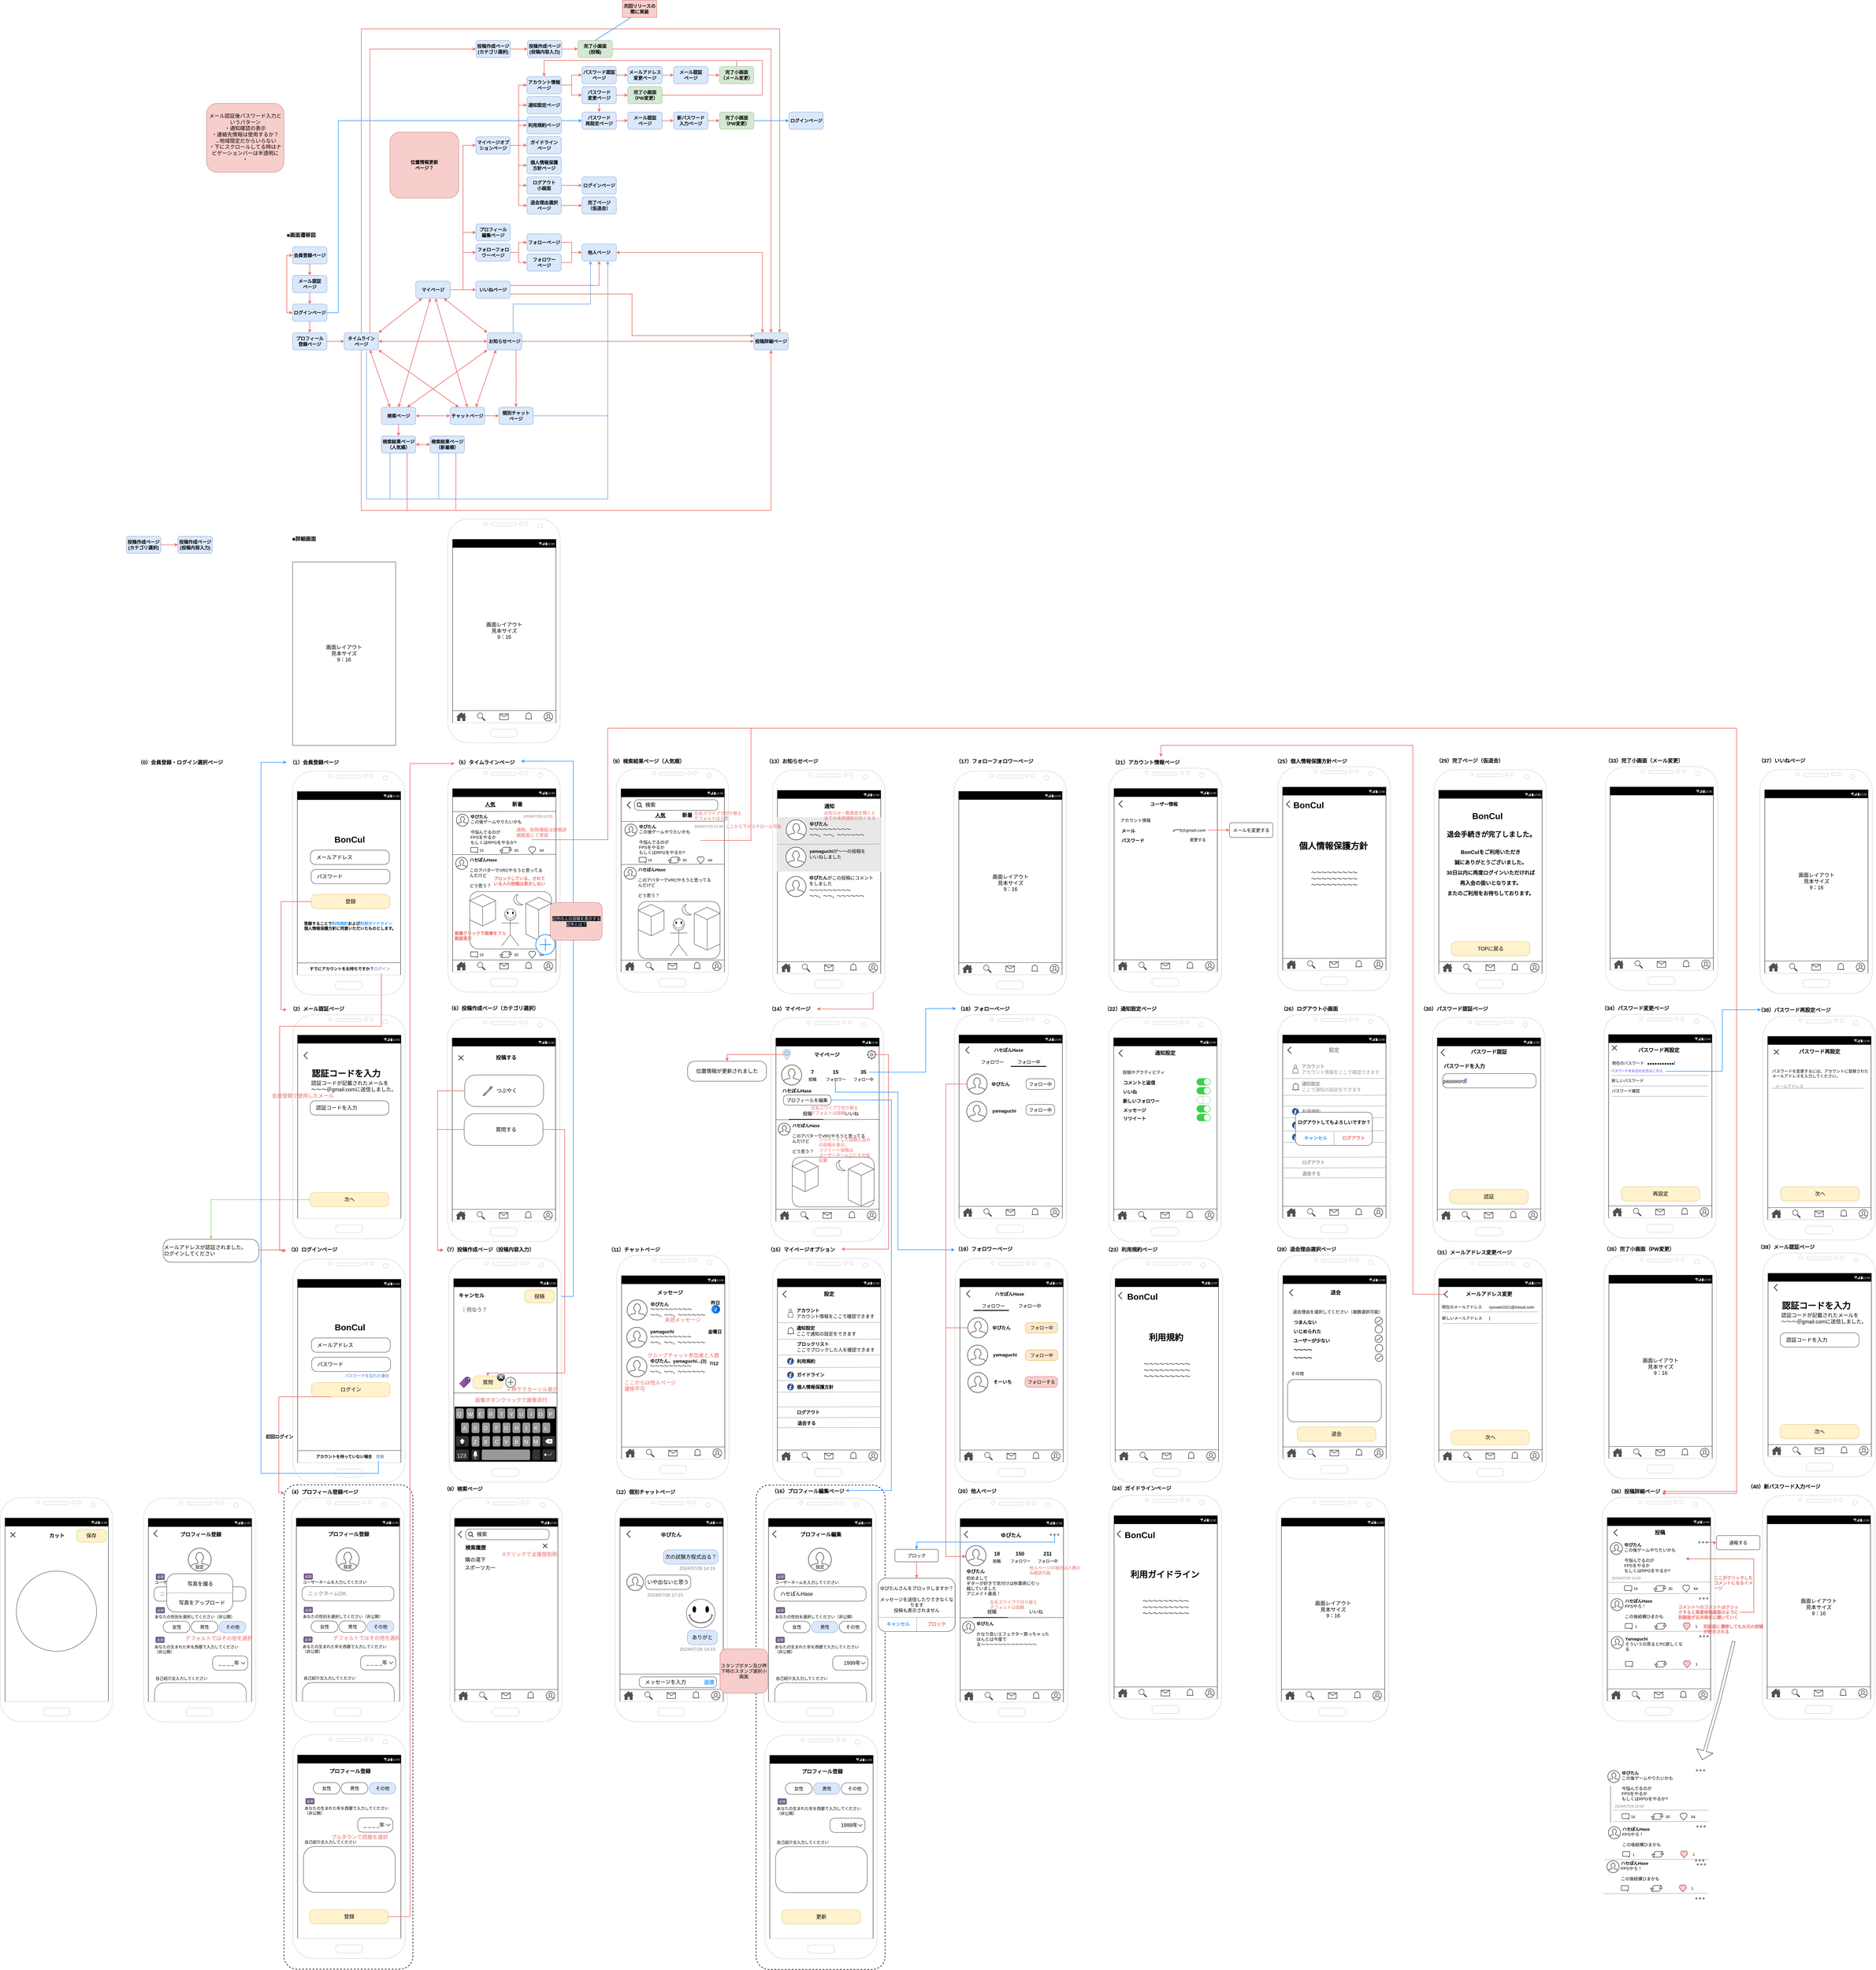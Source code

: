 <mxfile version="24.7.7" pages="2">
  <diagram name="画面設計" id="DUKsDsCgvE7qoUcOOErB">
    <mxGraphModel dx="3566" dy="3354" grid="1" gridSize="10" guides="1" tooltips="1" connect="1" arrows="1" fold="1" page="1" pageScale="1" pageWidth="827" pageHeight="1169" math="0" shadow="0">
      <root>
        <mxCell id="0" />
        <mxCell id="1" parent="0" />
        <mxCell id="G14BOhuRtSVrZwQ8QBZu-809" style="edgeStyle=orthogonalEdgeStyle;shape=connector;rounded=0;orthogonalLoop=1;jettySize=auto;html=1;entryX=1.004;entryY=0.378;entryDx=0;entryDy=0;entryPerimeter=0;strokeColor=#3399FF;strokeWidth=2;align=center;verticalAlign=middle;fontFamily=Helvetica;fontSize=16;fontColor=default;labelBackgroundColor=none;endArrow=classic;" parent="1" source="G14BOhuRtSVrZwQ8QBZu-118" target="cl_7OGiUN790KZuQrU56-11" edge="1">
          <mxGeometry relative="1" as="geometry">
            <Array as="points">
              <mxPoint x="980" y="2623" />
              <mxPoint x="980" y="755" />
            </Array>
          </mxGeometry>
        </mxCell>
        <mxCell id="cl_7OGiUN790KZuQrU56-250" value="" style="whiteSpace=wrap;html=1;fontSize=18;" parent="1" vertex="1">
          <mxGeometry x="1692.5" y="857" width="360" height="640" as="geometry" />
        </mxCell>
        <mxCell id="G14BOhuRtSVrZwQ8QBZu-373" value="" style="rounded=0;whiteSpace=wrap;html=1;fontFamily=Helvetica;fontSize=11;fontColor=default;labelBackgroundColor=default;fillColor=#E8E8E8;strokeColor=none;" parent="1" vertex="1">
          <mxGeometry x="1688.75" y="950.3" width="367.5" height="189.7" as="geometry" />
        </mxCell>
        <mxCell id="G14BOhuRtSVrZwQ8QBZu-102" value="" style="rounded=1;whiteSpace=wrap;html=1;fontFamily=Helvetica;fontSize=11;fontColor=default;labelBackgroundColor=default;fillColor=none;arcSize=10;strokeWidth=2;dashed=1;" parent="1" vertex="1">
          <mxGeometry x="-30" y="3280" width="450" height="1690" as="geometry" />
        </mxCell>
        <mxCell id="qoLvdTIRZXSMtm_tBuzf-2" value="画面レイアウト&lt;div&gt;見本サイズ&lt;/div&gt;&lt;div&gt;9：16&lt;/div&gt;" style="whiteSpace=wrap;html=1;fontSize=18;" parent="1" vertex="1">
          <mxGeometry y="60" width="360" height="640" as="geometry" />
        </mxCell>
        <mxCell id="zhutLlrUZyIgJQwC8Toj-32" value="&lt;span style=&quot;font-size: 18px;&quot;&gt;■画面遷移図&lt;/span&gt;" style="text;html=1;align=center;verticalAlign=middle;resizable=0;points=[];autosize=1;strokeColor=none;fillColor=none;fontStyle=1;fontSize=18;" parent="1" vertex="1">
          <mxGeometry x="-30" y="-1100" width="120" height="40" as="geometry" />
        </mxCell>
        <mxCell id="zhutLlrUZyIgJQwC8Toj-45" value="" style="edgeStyle=orthogonalEdgeStyle;shape=connector;rounded=0;orthogonalLoop=1;jettySize=auto;html=1;strokeColor=#EA6B66;strokeWidth=2;align=center;verticalAlign=middle;fontFamily=Helvetica;fontSize=11;fontColor=default;labelBackgroundColor=default;endArrow=classic;" parent="1" source="zhutLlrUZyIgJQwC8Toj-33" target="zhutLlrUZyIgJQwC8Toj-42" edge="1">
          <mxGeometry relative="1" as="geometry" />
        </mxCell>
        <mxCell id="G14BOhuRtSVrZwQ8QBZu-825" style="edgeStyle=orthogonalEdgeStyle;shape=connector;rounded=0;orthogonalLoop=1;jettySize=auto;html=1;entryX=0;entryY=0.5;entryDx=0;entryDy=0;strokeColor=#3399FF;strokeWidth=2;align=center;verticalAlign=middle;fontFamily=Helvetica;fontSize=11;fontColor=default;labelBackgroundColor=default;endArrow=classic;" parent="1" source="zhutLlrUZyIgJQwC8Toj-33" target="G14BOhuRtSVrZwQ8QBZu-822" edge="1">
          <mxGeometry relative="1" as="geometry">
            <Array as="points">
              <mxPoint x="160" y="-810" />
              <mxPoint x="160" y="-1480" />
            </Array>
          </mxGeometry>
        </mxCell>
        <mxCell id="zhutLlrUZyIgJQwC8Toj-33" value="ログインページ" style="rounded=1;whiteSpace=wrap;html=1;fillColor=#dae8fc;strokeColor=#6c8ebf;fontSize=16;fontStyle=1" parent="1" vertex="1">
          <mxGeometry y="-840" width="120" height="60" as="geometry" />
        </mxCell>
        <mxCell id="zhutLlrUZyIgJQwC8Toj-43" value="" style="edgeStyle=orthogonalEdgeStyle;rounded=0;orthogonalLoop=1;jettySize=auto;html=1;strokeWidth=2;strokeColor=#EA6B66;" parent="1" source="zhutLlrUZyIgJQwC8Toj-34" target="zhutLlrUZyIgJQwC8Toj-35" edge="1">
          <mxGeometry relative="1" as="geometry" />
        </mxCell>
        <mxCell id="zhutLlrUZyIgJQwC8Toj-34" value="会員登録ページ" style="rounded=1;whiteSpace=wrap;html=1;fillColor=#dae8fc;strokeColor=#6c8ebf;fontSize=16;fontStyle=1" parent="1" vertex="1">
          <mxGeometry y="-1040" width="120" height="60" as="geometry" />
        </mxCell>
        <mxCell id="zhutLlrUZyIgJQwC8Toj-44" value="" style="edgeStyle=orthogonalEdgeStyle;shape=connector;rounded=0;orthogonalLoop=1;jettySize=auto;html=1;strokeColor=#EA6B66;strokeWidth=2;align=center;verticalAlign=middle;fontFamily=Helvetica;fontSize=11;fontColor=default;labelBackgroundColor=default;endArrow=classic;" parent="1" source="zhutLlrUZyIgJQwC8Toj-35" target="zhutLlrUZyIgJQwC8Toj-33" edge="1">
          <mxGeometry relative="1" as="geometry" />
        </mxCell>
        <mxCell id="zhutLlrUZyIgJQwC8Toj-35" value="メール認証&lt;div&gt;ページ&lt;/div&gt;" style="rounded=1;whiteSpace=wrap;html=1;fillColor=#dae8fc;strokeColor=#6c8ebf;fontSize=16;fontStyle=1" parent="1" vertex="1">
          <mxGeometry y="-940" width="120" height="60" as="geometry" />
        </mxCell>
        <mxCell id="zhutLlrUZyIgJQwC8Toj-75" style="edgeStyle=none;shape=connector;rounded=0;orthogonalLoop=1;jettySize=auto;html=1;entryX=0.25;entryY=0;entryDx=0;entryDy=0;strokeColor=#EA6B66;strokeWidth=2;align=center;verticalAlign=middle;fontFamily=Helvetica;fontSize=11;fontColor=default;labelBackgroundColor=default;startArrow=classic;startFill=1;endArrow=classic;exitX=0.75;exitY=1;exitDx=0;exitDy=0;" parent="1" source="zhutLlrUZyIgJQwC8Toj-36" target="zhutLlrUZyIgJQwC8Toj-70" edge="1">
          <mxGeometry relative="1" as="geometry" />
        </mxCell>
        <mxCell id="zhutLlrUZyIgJQwC8Toj-80" style="edgeStyle=none;shape=connector;rounded=0;orthogonalLoop=1;jettySize=auto;html=1;entryX=0;entryY=0.5;entryDx=0;entryDy=0;strokeColor=#EA6B66;strokeWidth=2;align=center;verticalAlign=middle;fontFamily=Helvetica;fontSize=11;fontColor=default;labelBackgroundColor=default;startArrow=classic;startFill=1;endArrow=classic;" parent="1" source="zhutLlrUZyIgJQwC8Toj-36" target="zhutLlrUZyIgJQwC8Toj-69" edge="1">
          <mxGeometry relative="1" as="geometry" />
        </mxCell>
        <mxCell id="zhutLlrUZyIgJQwC8Toj-85" style="edgeStyle=orthogonalEdgeStyle;shape=connector;rounded=0;orthogonalLoop=1;jettySize=auto;html=1;exitX=0.75;exitY=0;exitDx=0;exitDy=0;entryX=0;entryY=0.5;entryDx=0;entryDy=0;strokeColor=#EA6B66;strokeWidth=2;align=center;verticalAlign=middle;fontFamily=Helvetica;fontSize=11;fontColor=default;labelBackgroundColor=default;endArrow=classic;" parent="1" source="zhutLlrUZyIgJQwC8Toj-36" target="zhutLlrUZyIgJQwC8Toj-40" edge="1">
          <mxGeometry relative="1" as="geometry" />
        </mxCell>
        <mxCell id="zhutLlrUZyIgJQwC8Toj-87" style="edgeStyle=orthogonalEdgeStyle;shape=connector;rounded=0;orthogonalLoop=1;jettySize=auto;html=1;entryX=0.75;entryY=0;entryDx=0;entryDy=0;strokeColor=#EA6B66;strokeWidth=2;align=center;verticalAlign=middle;fontFamily=Helvetica;fontSize=11;fontColor=default;labelBackgroundColor=default;endArrow=classic;" parent="1" source="zhutLlrUZyIgJQwC8Toj-36" target="zhutLlrUZyIgJQwC8Toj-39" edge="1">
          <mxGeometry relative="1" as="geometry">
            <Array as="points">
              <mxPoint x="240" y="-1800" />
              <mxPoint x="1700" y="-1800" />
            </Array>
          </mxGeometry>
        </mxCell>
        <mxCell id="zhutLlrUZyIgJQwC8Toj-125" style="edgeStyle=orthogonalEdgeStyle;shape=connector;rounded=0;orthogonalLoop=1;jettySize=auto;html=1;entryX=0.5;entryY=1;entryDx=0;entryDy=0;strokeColor=#EA6B66;strokeWidth=2;align=center;verticalAlign=middle;fontFamily=Helvetica;fontSize=11;fontColor=default;labelBackgroundColor=default;endArrow=classic;exitX=0.5;exitY=1;exitDx=0;exitDy=0;" parent="1" source="zhutLlrUZyIgJQwC8Toj-36" target="zhutLlrUZyIgJQwC8Toj-39" edge="1">
          <mxGeometry relative="1" as="geometry">
            <Array as="points">
              <mxPoint x="240" y="-120" />
              <mxPoint x="1670" y="-120" />
            </Array>
          </mxGeometry>
        </mxCell>
        <mxCell id="zhutLlrUZyIgJQwC8Toj-126" style="edgeStyle=orthogonalEdgeStyle;shape=connector;rounded=0;orthogonalLoop=1;jettySize=auto;html=1;entryX=1;entryY=0.5;entryDx=0;entryDy=0;strokeColor=#7EA6E0;strokeWidth=2;align=center;verticalAlign=middle;fontFamily=Helvetica;fontSize=11;fontColor=default;labelBackgroundColor=default;endArrow=classic;exitX=0.653;exitY=1.062;exitDx=0;exitDy=0;exitPerimeter=0;" parent="1" source="zhutLlrUZyIgJQwC8Toj-36" target="zhutLlrUZyIgJQwC8Toj-63" edge="1">
          <mxGeometry relative="1" as="geometry">
            <Array as="points">
              <mxPoint x="258" y="-160" />
              <mxPoint x="1100" y="-160" />
              <mxPoint x="1100" y="-1020" />
            </Array>
          </mxGeometry>
        </mxCell>
        <mxCell id="zhutLlrUZyIgJQwC8Toj-36" value="タイムライン&lt;div&gt;ページ&lt;/div&gt;" style="rounded=1;whiteSpace=wrap;html=1;fillColor=#dae8fc;strokeColor=#6c8ebf;fontSize=16;fontStyle=1" parent="1" vertex="1">
          <mxGeometry x="180" y="-740" width="120" height="60" as="geometry" />
        </mxCell>
        <mxCell id="zhutLlrUZyIgJQwC8Toj-39" value="投稿詳細ページ" style="rounded=1;whiteSpace=wrap;html=1;fillColor=#dae8fc;strokeColor=#6c8ebf;fontSize=16;fontStyle=1" parent="1" vertex="1">
          <mxGeometry x="1610" y="-740" width="120" height="60" as="geometry" />
        </mxCell>
        <mxCell id="zhutLlrUZyIgJQwC8Toj-56" value="" style="edgeStyle=orthogonalEdgeStyle;shape=connector;rounded=0;orthogonalLoop=1;jettySize=auto;html=1;strokeColor=#EA6B66;strokeWidth=2;align=center;verticalAlign=middle;fontFamily=Helvetica;fontSize=11;fontColor=default;labelBackgroundColor=default;endArrow=classic;" parent="1" source="zhutLlrUZyIgJQwC8Toj-40" target="zhutLlrUZyIgJQwC8Toj-41" edge="1">
          <mxGeometry relative="1" as="geometry" />
        </mxCell>
        <mxCell id="zhutLlrUZyIgJQwC8Toj-40" value="投稿作成ページ&lt;div&gt;(カテゴリ選択)&lt;/div&gt;" style="rounded=1;whiteSpace=wrap;html=1;fillColor=#dae8fc;strokeColor=#6c8ebf;fontSize=16;fontStyle=1" parent="1" vertex="1">
          <mxGeometry x="640" y="-1760" width="120" height="60" as="geometry" />
        </mxCell>
        <mxCell id="zhutLlrUZyIgJQwC8Toj-57" value="" style="edgeStyle=orthogonalEdgeStyle;shape=connector;rounded=0;orthogonalLoop=1;jettySize=auto;html=1;strokeColor=#EA6B66;strokeWidth=2;align=center;verticalAlign=middle;fontFamily=Helvetica;fontSize=11;fontColor=default;labelBackgroundColor=default;endArrow=classic;exitX=1;exitY=0.5;exitDx=0;exitDy=0;" parent="1" source="G14BOhuRtSVrZwQ8QBZu-673" target="zhutLlrUZyIgJQwC8Toj-39" edge="1">
          <mxGeometry relative="1" as="geometry" />
        </mxCell>
        <mxCell id="G14BOhuRtSVrZwQ8QBZu-674" value="" style="edgeStyle=orthogonalEdgeStyle;shape=connector;rounded=0;orthogonalLoop=1;jettySize=auto;html=1;strokeColor=#EA6B66;strokeWidth=2;align=center;verticalAlign=middle;fontFamily=Helvetica;fontSize=11;fontColor=default;labelBackgroundColor=default;endArrow=classic;" parent="1" source="zhutLlrUZyIgJQwC8Toj-41" target="G14BOhuRtSVrZwQ8QBZu-673" edge="1">
          <mxGeometry relative="1" as="geometry" />
        </mxCell>
        <mxCell id="zhutLlrUZyIgJQwC8Toj-41" value="投稿作成ページ&lt;div&gt;(投稿内容入力)&lt;/div&gt;" style="rounded=1;whiteSpace=wrap;html=1;fillColor=#dae8fc;strokeColor=#6c8ebf;fontSize=16;fontStyle=1" parent="1" vertex="1">
          <mxGeometry x="820" y="-1760" width="120" height="60" as="geometry" />
        </mxCell>
        <mxCell id="zhutLlrUZyIgJQwC8Toj-46" value="" style="edgeStyle=orthogonalEdgeStyle;shape=connector;rounded=0;orthogonalLoop=1;jettySize=auto;html=1;strokeColor=#EA6B66;strokeWidth=2;align=center;verticalAlign=middle;fontFamily=Helvetica;fontSize=11;fontColor=default;labelBackgroundColor=default;endArrow=classic;" parent="1" source="zhutLlrUZyIgJQwC8Toj-42" target="zhutLlrUZyIgJQwC8Toj-36" edge="1">
          <mxGeometry relative="1" as="geometry" />
        </mxCell>
        <mxCell id="zhutLlrUZyIgJQwC8Toj-42" value="プロフィール&lt;div&gt;登録ページ&lt;/div&gt;" style="rounded=1;whiteSpace=wrap;html=1;fillColor=#dae8fc;strokeColor=#6c8ebf;fontSize=16;fontStyle=1" parent="1" vertex="1">
          <mxGeometry y="-740" width="120" height="60" as="geometry" />
        </mxCell>
        <mxCell id="zhutLlrUZyIgJQwC8Toj-47" value="利用規約ページ" style="rounded=1;whiteSpace=wrap;html=1;fillColor=#dae8fc;strokeColor=#6c8ebf;fontSize=16;fontStyle=1" parent="1" vertex="1">
          <mxGeometry x="818" y="-1494" width="120" height="60" as="geometry" />
        </mxCell>
        <mxCell id="zhutLlrUZyIgJQwC8Toj-48" value="ガイドライン&lt;div&gt;ページ&lt;/div&gt;" style="rounded=1;whiteSpace=wrap;html=1;fillColor=#dae8fc;strokeColor=#6c8ebf;fontSize=16;fontStyle=1" parent="1" vertex="1">
          <mxGeometry x="818" y="-1424" width="120" height="60" as="geometry" />
        </mxCell>
        <mxCell id="zhutLlrUZyIgJQwC8Toj-49" value="個人情報保護&lt;div&gt;方針&lt;span style=&quot;background-color: initial;&quot;&gt;ページ&lt;/span&gt;&lt;/div&gt;" style="rounded=1;whiteSpace=wrap;html=1;fillColor=#dae8fc;strokeColor=#6c8ebf;fontSize=16;fontStyle=1" parent="1" vertex="1">
          <mxGeometry x="818" y="-1354" width="120" height="60" as="geometry" />
        </mxCell>
        <mxCell id="zhutLlrUZyIgJQwC8Toj-89" style="edgeStyle=orthogonalEdgeStyle;shape=connector;rounded=0;orthogonalLoop=1;jettySize=auto;html=1;entryX=0;entryY=0.5;entryDx=0;entryDy=0;strokeColor=#EA6B66;strokeWidth=2;align=center;verticalAlign=middle;fontFamily=Helvetica;fontSize=11;fontColor=default;labelBackgroundColor=default;endArrow=classic;" parent="1" source="zhutLlrUZyIgJQwC8Toj-58" target="zhutLlrUZyIgJQwC8Toj-64" edge="1">
          <mxGeometry relative="1" as="geometry" />
        </mxCell>
        <mxCell id="zhutLlrUZyIgJQwC8Toj-90" style="edgeStyle=orthogonalEdgeStyle;shape=connector;rounded=0;orthogonalLoop=1;jettySize=auto;html=1;entryX=0;entryY=0.5;entryDx=0;entryDy=0;strokeColor=#EA6B66;strokeWidth=2;align=center;verticalAlign=middle;fontFamily=Helvetica;fontSize=11;fontColor=default;labelBackgroundColor=default;endArrow=classic;" parent="1" source="zhutLlrUZyIgJQwC8Toj-58" target="zhutLlrUZyIgJQwC8Toj-60" edge="1">
          <mxGeometry relative="1" as="geometry" />
        </mxCell>
        <mxCell id="zhutLlrUZyIgJQwC8Toj-91" style="edgeStyle=orthogonalEdgeStyle;shape=connector;rounded=0;orthogonalLoop=1;jettySize=auto;html=1;entryX=0;entryY=0.5;entryDx=0;entryDy=0;strokeColor=#EA6B66;strokeWidth=2;align=center;verticalAlign=middle;fontFamily=Helvetica;fontSize=11;fontColor=default;labelBackgroundColor=default;endArrow=classic;" parent="1" source="zhutLlrUZyIgJQwC8Toj-58" target="zhutLlrUZyIgJQwC8Toj-47" edge="1">
          <mxGeometry relative="1" as="geometry" />
        </mxCell>
        <mxCell id="zhutLlrUZyIgJQwC8Toj-92" style="edgeStyle=orthogonalEdgeStyle;shape=connector;rounded=0;orthogonalLoop=1;jettySize=auto;html=1;entryX=0;entryY=0.5;entryDx=0;entryDy=0;strokeColor=#EA6B66;strokeWidth=2;align=center;verticalAlign=middle;fontFamily=Helvetica;fontSize=11;fontColor=default;labelBackgroundColor=default;endArrow=classic;" parent="1" source="zhutLlrUZyIgJQwC8Toj-58" target="zhutLlrUZyIgJQwC8Toj-48" edge="1">
          <mxGeometry relative="1" as="geometry" />
        </mxCell>
        <mxCell id="zhutLlrUZyIgJQwC8Toj-93" style="edgeStyle=orthogonalEdgeStyle;shape=connector;rounded=0;orthogonalLoop=1;jettySize=auto;html=1;entryX=0;entryY=0.5;entryDx=0;entryDy=0;strokeColor=#EA6B66;strokeWidth=2;align=center;verticalAlign=middle;fontFamily=Helvetica;fontSize=11;fontColor=default;labelBackgroundColor=default;endArrow=classic;" parent="1" source="zhutLlrUZyIgJQwC8Toj-58" target="zhutLlrUZyIgJQwC8Toj-49" edge="1">
          <mxGeometry relative="1" as="geometry" />
        </mxCell>
        <mxCell id="zhutLlrUZyIgJQwC8Toj-94" style="edgeStyle=orthogonalEdgeStyle;shape=connector;rounded=0;orthogonalLoop=1;jettySize=auto;html=1;entryX=0;entryY=0.5;entryDx=0;entryDy=0;strokeColor=#EA6B66;strokeWidth=2;align=center;verticalAlign=middle;fontFamily=Helvetica;fontSize=11;fontColor=default;labelBackgroundColor=default;endArrow=classic;" parent="1" source="zhutLlrUZyIgJQwC8Toj-58" target="zhutLlrUZyIgJQwC8Toj-140" edge="1">
          <mxGeometry relative="1" as="geometry">
            <mxPoint x="818" y="-1184" as="targetPoint" />
          </mxGeometry>
        </mxCell>
        <mxCell id="zhutLlrUZyIgJQwC8Toj-145" style="edgeStyle=orthogonalEdgeStyle;shape=connector;rounded=0;orthogonalLoop=1;jettySize=auto;html=1;entryX=0;entryY=0.5;entryDx=0;entryDy=0;strokeColor=#EA6B66;strokeWidth=2;align=center;verticalAlign=middle;fontFamily=Helvetica;fontSize=11;fontColor=default;labelBackgroundColor=default;endArrow=classic;" parent="1" source="zhutLlrUZyIgJQwC8Toj-58" target="zhutLlrUZyIgJQwC8Toj-144" edge="1">
          <mxGeometry relative="1" as="geometry" />
        </mxCell>
        <mxCell id="zhutLlrUZyIgJQwC8Toj-58" value="マイページ&lt;span style=&quot;background-color: initial;&quot;&gt;オプションページ&lt;/span&gt;" style="rounded=1;whiteSpace=wrap;html=1;fillColor=#dae8fc;strokeColor=#6c8ebf;fontSize=16;fontStyle=1" parent="1" vertex="1">
          <mxGeometry x="640" y="-1424" width="120" height="60" as="geometry" />
        </mxCell>
        <mxCell id="zhutLlrUZyIgJQwC8Toj-59" value="プロフィール&lt;div&gt;編集ページ&lt;/div&gt;" style="rounded=1;whiteSpace=wrap;html=1;fillColor=#dae8fc;strokeColor=#6c8ebf;fontSize=16;fontStyle=1" parent="1" vertex="1">
          <mxGeometry x="640" y="-1120" width="120" height="60" as="geometry" />
        </mxCell>
        <mxCell id="zhutLlrUZyIgJQwC8Toj-60" value="通知設定ページ" style="rounded=1;whiteSpace=wrap;html=1;fillColor=#dae8fc;strokeColor=#6c8ebf;fontSize=16;fontStyle=1" parent="1" vertex="1">
          <mxGeometry x="818" y="-1564" width="120" height="60" as="geometry" />
        </mxCell>
        <mxCell id="zhutLlrUZyIgJQwC8Toj-129" style="edgeStyle=orthogonalEdgeStyle;shape=connector;rounded=0;orthogonalLoop=1;jettySize=auto;html=1;entryX=0.25;entryY=0;entryDx=0;entryDy=0;strokeColor=#EA6B66;strokeWidth=2;align=center;verticalAlign=middle;fontFamily=Helvetica;fontSize=11;fontColor=default;labelBackgroundColor=default;endArrow=classic;startArrow=classic;startFill=1;" parent="1" source="zhutLlrUZyIgJQwC8Toj-63" target="zhutLlrUZyIgJQwC8Toj-39" edge="1">
          <mxGeometry relative="1" as="geometry" />
        </mxCell>
        <mxCell id="zhutLlrUZyIgJQwC8Toj-63" value="他人ページ" style="rounded=1;whiteSpace=wrap;html=1;fillColor=#dae8fc;strokeColor=#6c8ebf;fontSize=16;fontStyle=1" parent="1" vertex="1">
          <mxGeometry x="1010" y="-1050" width="120" height="60" as="geometry" />
        </mxCell>
        <mxCell id="zhutLlrUZyIgJQwC8Toj-95" style="edgeStyle=orthogonalEdgeStyle;shape=connector;rounded=0;orthogonalLoop=1;jettySize=auto;html=1;entryX=0;entryY=0.5;entryDx=0;entryDy=0;strokeColor=#EA6B66;strokeWidth=2;align=center;verticalAlign=middle;fontFamily=Helvetica;fontSize=11;fontColor=default;labelBackgroundColor=default;endArrow=classic;" parent="1" source="zhutLlrUZyIgJQwC8Toj-64" target="zhutLlrUZyIgJQwC8Toj-65" edge="1">
          <mxGeometry relative="1" as="geometry" />
        </mxCell>
        <mxCell id="zhutLlrUZyIgJQwC8Toj-96" style="edgeStyle=orthogonalEdgeStyle;shape=connector;rounded=0;orthogonalLoop=1;jettySize=auto;html=1;entryX=0;entryY=0.5;entryDx=0;entryDy=0;strokeColor=#EA6B66;strokeWidth=2;align=center;verticalAlign=middle;fontFamily=Helvetica;fontSize=11;fontColor=default;labelBackgroundColor=default;endArrow=classic;" parent="1" source="zhutLlrUZyIgJQwC8Toj-64" target="zhutLlrUZyIgJQwC8Toj-66" edge="1">
          <mxGeometry relative="1" as="geometry" />
        </mxCell>
        <mxCell id="zhutLlrUZyIgJQwC8Toj-64" value="アカウント情報ページ" style="rounded=1;whiteSpace=wrap;html=1;fillColor=#dae8fc;strokeColor=#6c8ebf;fontSize=16;fontStyle=1" parent="1" vertex="1">
          <mxGeometry x="818" y="-1634" width="120" height="60" as="geometry" />
        </mxCell>
        <mxCell id="zhutLlrUZyIgJQwC8Toj-108" value="" style="edgeStyle=orthogonalEdgeStyle;shape=connector;rounded=0;orthogonalLoop=1;jettySize=auto;html=1;strokeColor=#EA6B66;strokeWidth=2;align=center;verticalAlign=middle;fontFamily=Helvetica;fontSize=11;fontColor=default;labelBackgroundColor=default;endArrow=classic;" parent="1" source="zhutLlrUZyIgJQwC8Toj-65" target="zhutLlrUZyIgJQwC8Toj-107" edge="1">
          <mxGeometry relative="1" as="geometry" />
        </mxCell>
        <mxCell id="zhutLlrUZyIgJQwC8Toj-65" value="パスワード認証ページ" style="rounded=1;whiteSpace=wrap;html=1;fillColor=#dae8fc;strokeColor=#6c8ebf;fontSize=16;fontStyle=1" parent="1" vertex="1">
          <mxGeometry x="1010" y="-1669" width="120" height="60" as="geometry" />
        </mxCell>
        <mxCell id="zhutLlrUZyIgJQwC8Toj-115" value="" style="edgeStyle=orthogonalEdgeStyle;shape=connector;rounded=0;orthogonalLoop=1;jettySize=auto;html=1;strokeColor=#EA6B66;strokeWidth=2;align=center;verticalAlign=middle;fontFamily=Helvetica;fontSize=11;fontColor=default;labelBackgroundColor=default;endArrow=classic;" parent="1" source="zhutLlrUZyIgJQwC8Toj-66" target="zhutLlrUZyIgJQwC8Toj-110" edge="1">
          <mxGeometry relative="1" as="geometry" />
        </mxCell>
        <mxCell id="G14BOhuRtSVrZwQ8QBZu-824" value="" style="edgeStyle=orthogonalEdgeStyle;shape=connector;rounded=0;orthogonalLoop=1;jettySize=auto;html=1;strokeColor=#EA6B66;strokeWidth=2;align=center;verticalAlign=middle;fontFamily=Helvetica;fontSize=11;fontColor=default;labelBackgroundColor=default;endArrow=classic;" parent="1" source="zhutLlrUZyIgJQwC8Toj-66" target="G14BOhuRtSVrZwQ8QBZu-822" edge="1">
          <mxGeometry relative="1" as="geometry" />
        </mxCell>
        <mxCell id="zhutLlrUZyIgJQwC8Toj-66" value="パスワード&lt;div&gt;変更ページ&lt;/div&gt;" style="rounded=1;whiteSpace=wrap;html=1;fillColor=#dae8fc;strokeColor=#6c8ebf;fontSize=16;fontStyle=1" parent="1" vertex="1">
          <mxGeometry x="1010" y="-1599" width="120" height="60" as="geometry" />
        </mxCell>
        <mxCell id="zhutLlrUZyIgJQwC8Toj-67" value="位置情報更新&lt;div&gt;ページ？&lt;/div&gt;" style="rounded=1;whiteSpace=wrap;html=1;fillColor=#f8cecc;strokeColor=#b85450;fontSize=16;fontStyle=1" parent="1" vertex="1">
          <mxGeometry x="340" y="-1440" width="240" height="230" as="geometry" />
        </mxCell>
        <mxCell id="zhutLlrUZyIgJQwC8Toj-73" style="shape=connector;rounded=0;orthogonalLoop=1;jettySize=auto;html=1;entryX=1;entryY=0;entryDx=0;entryDy=0;strokeColor=#EA6B66;strokeWidth=2;align=center;verticalAlign=middle;fontFamily=Helvetica;fontSize=11;fontColor=default;labelBackgroundColor=default;endArrow=classic;startArrow=classic;startFill=1;" parent="1" source="zhutLlrUZyIgJQwC8Toj-68" target="zhutLlrUZyIgJQwC8Toj-36" edge="1">
          <mxGeometry relative="1" as="geometry" />
        </mxCell>
        <mxCell id="zhutLlrUZyIgJQwC8Toj-74" style="edgeStyle=none;shape=connector;rounded=0;orthogonalLoop=1;jettySize=auto;html=1;entryX=0;entryY=0;entryDx=0;entryDy=0;strokeColor=#EA6B66;strokeWidth=2;align=center;verticalAlign=middle;fontFamily=Helvetica;fontSize=11;fontColor=default;labelBackgroundColor=default;startArrow=classic;startFill=1;endArrow=classic;" parent="1" source="zhutLlrUZyIgJQwC8Toj-68" target="zhutLlrUZyIgJQwC8Toj-69" edge="1">
          <mxGeometry relative="1" as="geometry" />
        </mxCell>
        <mxCell id="zhutLlrUZyIgJQwC8Toj-78" style="edgeStyle=none;shape=connector;rounded=0;orthogonalLoop=1;jettySize=auto;html=1;entryX=0.5;entryY=0;entryDx=0;entryDy=0;strokeColor=#EA6B66;strokeWidth=2;align=center;verticalAlign=middle;fontFamily=Helvetica;fontSize=11;fontColor=default;labelBackgroundColor=default;startArrow=classic;startFill=1;endArrow=classic;" parent="1" source="zhutLlrUZyIgJQwC8Toj-68" target="zhutLlrUZyIgJQwC8Toj-70" edge="1">
          <mxGeometry relative="1" as="geometry" />
        </mxCell>
        <mxCell id="zhutLlrUZyIgJQwC8Toj-79" style="edgeStyle=none;shape=connector;rounded=0;orthogonalLoop=1;jettySize=auto;html=1;entryX=0.5;entryY=0;entryDx=0;entryDy=0;strokeColor=#EA6B66;strokeWidth=2;align=center;verticalAlign=middle;fontFamily=Helvetica;fontSize=11;fontColor=default;labelBackgroundColor=default;startArrow=classic;startFill=1;endArrow=classic;" parent="1" source="zhutLlrUZyIgJQwC8Toj-68" target="zhutLlrUZyIgJQwC8Toj-71" edge="1">
          <mxGeometry relative="1" as="geometry" />
        </mxCell>
        <mxCell id="zhutLlrUZyIgJQwC8Toj-86" style="edgeStyle=orthogonalEdgeStyle;shape=connector;rounded=0;orthogonalLoop=1;jettySize=auto;html=1;entryX=0;entryY=0.5;entryDx=0;entryDy=0;strokeColor=#EA6B66;strokeWidth=2;align=center;verticalAlign=middle;fontFamily=Helvetica;fontSize=11;fontColor=default;labelBackgroundColor=default;endArrow=classic;exitX=1;exitY=0.5;exitDx=0;exitDy=0;" parent="1" source="zhutLlrUZyIgJQwC8Toj-68" target="zhutLlrUZyIgJQwC8Toj-59" edge="1">
          <mxGeometry relative="1" as="geometry">
            <mxPoint x="550.0" y="-1020" as="sourcePoint" />
          </mxGeometry>
        </mxCell>
        <mxCell id="zhutLlrUZyIgJQwC8Toj-88" style="edgeStyle=orthogonalEdgeStyle;shape=connector;rounded=0;orthogonalLoop=1;jettySize=auto;html=1;entryX=0;entryY=0.5;entryDx=0;entryDy=0;strokeColor=#EA6B66;strokeWidth=2;align=center;verticalAlign=middle;fontFamily=Helvetica;fontSize=11;fontColor=default;labelBackgroundColor=default;endArrow=classic;exitX=1;exitY=0.5;exitDx=0;exitDy=0;" parent="1" source="zhutLlrUZyIgJQwC8Toj-68" target="zhutLlrUZyIgJQwC8Toj-58" edge="1">
          <mxGeometry relative="1" as="geometry">
            <mxPoint x="550.0" y="-1020" as="sourcePoint" />
          </mxGeometry>
        </mxCell>
        <mxCell id="zhutLlrUZyIgJQwC8Toj-99" style="edgeStyle=orthogonalEdgeStyle;shape=connector;rounded=0;orthogonalLoop=1;jettySize=auto;html=1;entryX=0;entryY=0.5;entryDx=0;entryDy=0;strokeColor=#EA6B66;strokeWidth=2;align=center;verticalAlign=middle;fontFamily=Helvetica;fontSize=11;fontColor=default;labelBackgroundColor=default;endArrow=classic;exitX=1;exitY=0.5;exitDx=0;exitDy=0;" parent="1" source="zhutLlrUZyIgJQwC8Toj-68" target="zhutLlrUZyIgJQwC8Toj-98" edge="1">
          <mxGeometry relative="1" as="geometry">
            <mxPoint x="550.0" y="-1020" as="sourcePoint" />
          </mxGeometry>
        </mxCell>
        <mxCell id="zhutLlrUZyIgJQwC8Toj-105" style="edgeStyle=orthogonalEdgeStyle;shape=connector;rounded=0;orthogonalLoop=1;jettySize=auto;html=1;entryX=0;entryY=0.5;entryDx=0;entryDy=0;strokeColor=#EA6B66;strokeWidth=2;align=center;verticalAlign=middle;fontFamily=Helvetica;fontSize=11;fontColor=default;labelBackgroundColor=default;endArrow=classic;" parent="1" source="zhutLlrUZyIgJQwC8Toj-68" target="zhutLlrUZyIgJQwC8Toj-104" edge="1">
          <mxGeometry relative="1" as="geometry" />
        </mxCell>
        <mxCell id="zhutLlrUZyIgJQwC8Toj-68" value="マイページ" style="rounded=1;whiteSpace=wrap;html=1;fillColor=#dae8fc;strokeColor=#6c8ebf;fontSize=16;fontStyle=1" parent="1" vertex="1">
          <mxGeometry x="430" y="-920" width="120" height="60" as="geometry" />
        </mxCell>
        <mxCell id="zhutLlrUZyIgJQwC8Toj-76" style="edgeStyle=none;shape=connector;rounded=0;orthogonalLoop=1;jettySize=auto;html=1;entryX=0.75;entryY=0;entryDx=0;entryDy=0;strokeColor=#EA6B66;strokeWidth=2;align=center;verticalAlign=middle;fontFamily=Helvetica;fontSize=11;fontColor=default;labelBackgroundColor=default;startArrow=classic;startFill=1;endArrow=classic;exitX=0.25;exitY=1;exitDx=0;exitDy=0;" parent="1" source="zhutLlrUZyIgJQwC8Toj-69" target="zhutLlrUZyIgJQwC8Toj-71" edge="1">
          <mxGeometry relative="1" as="geometry" />
        </mxCell>
        <mxCell id="zhutLlrUZyIgJQwC8Toj-120" style="edgeStyle=orthogonalEdgeStyle;shape=connector;rounded=0;orthogonalLoop=1;jettySize=auto;html=1;entryX=0;entryY=0.5;entryDx=0;entryDy=0;strokeColor=#EA6B66;strokeWidth=2;align=center;verticalAlign=middle;fontFamily=Helvetica;fontSize=11;fontColor=default;labelBackgroundColor=default;endArrow=classic;" parent="1" source="zhutLlrUZyIgJQwC8Toj-69" target="zhutLlrUZyIgJQwC8Toj-39" edge="1">
          <mxGeometry relative="1" as="geometry" />
        </mxCell>
        <mxCell id="zhutLlrUZyIgJQwC8Toj-137" style="edgeStyle=orthogonalEdgeStyle;shape=connector;rounded=0;orthogonalLoop=1;jettySize=auto;html=1;entryX=0.5;entryY=0;entryDx=0;entryDy=0;strokeColor=#EA6B66;strokeWidth=2;align=center;verticalAlign=middle;fontFamily=Helvetica;fontSize=11;fontColor=default;labelBackgroundColor=default;endArrow=classic;" parent="1" target="zhutLlrUZyIgJQwC8Toj-106" edge="1">
          <mxGeometry relative="1" as="geometry">
            <mxPoint x="780" y="-680" as="sourcePoint" />
          </mxGeometry>
        </mxCell>
        <mxCell id="zhutLlrUZyIgJQwC8Toj-138" style="edgeStyle=orthogonalEdgeStyle;shape=connector;rounded=0;orthogonalLoop=1;jettySize=auto;html=1;exitX=0.75;exitY=0;exitDx=0;exitDy=0;entryX=0.25;entryY=1;entryDx=0;entryDy=0;strokeColor=#7EA6E0;strokeWidth=2;align=center;verticalAlign=middle;fontFamily=Helvetica;fontSize=11;fontColor=default;labelBackgroundColor=default;endArrow=classic;" parent="1" source="zhutLlrUZyIgJQwC8Toj-69" target="zhutLlrUZyIgJQwC8Toj-63" edge="1">
          <mxGeometry relative="1" as="geometry">
            <Array as="points">
              <mxPoint x="770" y="-840" />
              <mxPoint x="1040" y="-840" />
            </Array>
          </mxGeometry>
        </mxCell>
        <mxCell id="zhutLlrUZyIgJQwC8Toj-69" value="お知らせページ" style="rounded=1;whiteSpace=wrap;html=1;fillColor=#dae8fc;strokeColor=#6c8ebf;fontSize=16;fontStyle=1" parent="1" vertex="1">
          <mxGeometry x="680" y="-740" width="120" height="60" as="geometry" />
        </mxCell>
        <mxCell id="zhutLlrUZyIgJQwC8Toj-77" style="edgeStyle=none;shape=connector;rounded=0;orthogonalLoop=1;jettySize=auto;html=1;entryX=0;entryY=0.5;entryDx=0;entryDy=0;strokeColor=#EA6B66;strokeWidth=2;align=center;verticalAlign=middle;fontFamily=Helvetica;fontSize=11;fontColor=default;labelBackgroundColor=default;startArrow=classic;startFill=1;endArrow=classic;" parent="1" source="zhutLlrUZyIgJQwC8Toj-70" target="zhutLlrUZyIgJQwC8Toj-71" edge="1">
          <mxGeometry relative="1" as="geometry" />
        </mxCell>
        <mxCell id="zhutLlrUZyIgJQwC8Toj-81" style="edgeStyle=none;shape=connector;rounded=0;orthogonalLoop=1;jettySize=auto;html=1;exitX=0.75;exitY=0;exitDx=0;exitDy=0;strokeColor=#EA6B66;strokeWidth=2;align=center;verticalAlign=middle;fontFamily=Helvetica;fontSize=11;fontColor=default;labelBackgroundColor=default;startArrow=classic;startFill=1;endArrow=classic;entryX=0;entryY=1;entryDx=0;entryDy=0;" parent="1" source="zhutLlrUZyIgJQwC8Toj-70" target="zhutLlrUZyIgJQwC8Toj-69" edge="1">
          <mxGeometry relative="1" as="geometry">
            <mxPoint x="680.0" y="-710" as="targetPoint" />
          </mxGeometry>
        </mxCell>
        <mxCell id="zhutLlrUZyIgJQwC8Toj-127" style="edgeStyle=orthogonalEdgeStyle;shape=connector;rounded=0;orthogonalLoop=1;jettySize=auto;html=1;entryX=0.75;entryY=1;entryDx=0;entryDy=0;strokeColor=#7EA6E0;strokeWidth=2;align=center;verticalAlign=middle;fontFamily=Helvetica;fontSize=11;fontColor=default;labelBackgroundColor=default;endArrow=classic;exitX=0.25;exitY=1;exitDx=0;exitDy=0;" parent="1" source="zhutLlrUZyIgJQwC8Toj-130" target="zhutLlrUZyIgJQwC8Toj-63" edge="1">
          <mxGeometry relative="1" as="geometry">
            <mxPoint x="370" y="-310" as="sourcePoint" />
            <Array as="points">
              <mxPoint x="340" y="-160" />
              <mxPoint x="1100" y="-160" />
            </Array>
          </mxGeometry>
        </mxCell>
        <mxCell id="zhutLlrUZyIgJQwC8Toj-128" style="edgeStyle=orthogonalEdgeStyle;shape=connector;rounded=0;orthogonalLoop=1;jettySize=auto;html=1;entryX=0.5;entryY=1;entryDx=0;entryDy=0;strokeColor=#EA6B66;strokeWidth=2;align=center;verticalAlign=middle;fontFamily=Helvetica;fontSize=11;fontColor=default;labelBackgroundColor=default;endArrow=classic;exitX=0.75;exitY=1;exitDx=0;exitDy=0;" parent="1" source="zhutLlrUZyIgJQwC8Toj-130" target="zhutLlrUZyIgJQwC8Toj-39" edge="1">
          <mxGeometry relative="1" as="geometry">
            <mxPoint x="400" y="-310" as="sourcePoint" />
            <Array as="points">
              <mxPoint x="400" y="-120" />
              <mxPoint x="1670" y="-120" />
            </Array>
          </mxGeometry>
        </mxCell>
        <mxCell id="zhutLlrUZyIgJQwC8Toj-132" value="" style="edgeStyle=orthogonalEdgeStyle;shape=connector;rounded=0;orthogonalLoop=1;jettySize=auto;html=1;strokeColor=#EA6B66;strokeWidth=2;align=center;verticalAlign=middle;fontFamily=Helvetica;fontSize=11;fontColor=default;labelBackgroundColor=default;endArrow=classic;" parent="1" source="zhutLlrUZyIgJQwC8Toj-70" target="zhutLlrUZyIgJQwC8Toj-130" edge="1">
          <mxGeometry relative="1" as="geometry" />
        </mxCell>
        <mxCell id="zhutLlrUZyIgJQwC8Toj-70" value="検索ページ" style="rounded=1;whiteSpace=wrap;html=1;fillColor=#dae8fc;strokeColor=#6c8ebf;fontSize=16;fontStyle=1" parent="1" vertex="1">
          <mxGeometry x="310" y="-480" width="120" height="60" as="geometry" />
        </mxCell>
        <mxCell id="zhutLlrUZyIgJQwC8Toj-82" style="edgeStyle=none;shape=connector;rounded=0;orthogonalLoop=1;jettySize=auto;html=1;entryX=1;entryY=1;entryDx=0;entryDy=0;strokeColor=#EA6B66;strokeWidth=2;align=center;verticalAlign=middle;fontFamily=Helvetica;fontSize=11;fontColor=default;labelBackgroundColor=default;startArrow=classic;startFill=1;endArrow=classic;exitX=0.25;exitY=0;exitDx=0;exitDy=0;" parent="1" source="zhutLlrUZyIgJQwC8Toj-71" target="zhutLlrUZyIgJQwC8Toj-36" edge="1">
          <mxGeometry relative="1" as="geometry" />
        </mxCell>
        <mxCell id="zhutLlrUZyIgJQwC8Toj-121" value="" style="edgeStyle=orthogonalEdgeStyle;shape=connector;rounded=0;orthogonalLoop=1;jettySize=auto;html=1;strokeColor=#EA6B66;strokeWidth=2;align=center;verticalAlign=middle;fontFamily=Helvetica;fontSize=11;fontColor=default;labelBackgroundColor=default;endArrow=classic;" parent="1" source="zhutLlrUZyIgJQwC8Toj-71" target="zhutLlrUZyIgJQwC8Toj-106" edge="1">
          <mxGeometry relative="1" as="geometry" />
        </mxCell>
        <mxCell id="zhutLlrUZyIgJQwC8Toj-71" value="チャットページ" style="rounded=1;whiteSpace=wrap;html=1;fillColor=#dae8fc;strokeColor=#6c8ebf;fontSize=16;fontStyle=1" parent="1" vertex="1">
          <mxGeometry x="550" y="-480" width="120" height="60" as="geometry" />
        </mxCell>
        <mxCell id="zhutLlrUZyIgJQwC8Toj-97" value="メール認証後パスワード入力というパターン&lt;div&gt;・通知確認の表示&lt;/div&gt;&lt;div&gt;・連絡先情報は使用するか？&lt;/div&gt;&lt;div&gt;→地域限定だからいらない&lt;/div&gt;&lt;div&gt;・下にスクロールしてる時はナビゲーションバーは半透明に&lt;/div&gt;&lt;div&gt;・&lt;/div&gt;" style="rounded=1;whiteSpace=wrap;html=1;fontFamily=Helvetica;fontSize=18;labelBackgroundColor=none;fillColor=#f8cecc;strokeColor=#b85450;" parent="1" vertex="1">
          <mxGeometry x="-300" y="-1540" width="270" height="240" as="geometry" />
        </mxCell>
        <mxCell id="zhutLlrUZyIgJQwC8Toj-102" style="edgeStyle=orthogonalEdgeStyle;shape=connector;rounded=0;orthogonalLoop=1;jettySize=auto;html=1;exitX=1;exitY=0.5;exitDx=0;exitDy=0;entryX=0;entryY=0.5;entryDx=0;entryDy=0;strokeColor=#EA6B66;strokeWidth=2;align=center;verticalAlign=middle;fontFamily=Helvetica;fontSize=11;fontColor=default;labelBackgroundColor=default;endArrow=classic;" parent="1" source="zhutLlrUZyIgJQwC8Toj-98" target="zhutLlrUZyIgJQwC8Toj-100" edge="1">
          <mxGeometry relative="1" as="geometry" />
        </mxCell>
        <mxCell id="zhutLlrUZyIgJQwC8Toj-103" style="edgeStyle=orthogonalEdgeStyle;shape=connector;rounded=0;orthogonalLoop=1;jettySize=auto;html=1;entryX=0;entryY=0.5;entryDx=0;entryDy=0;strokeColor=#EA6B66;strokeWidth=2;align=center;verticalAlign=middle;fontFamily=Helvetica;fontSize=11;fontColor=default;labelBackgroundColor=default;endArrow=classic;" parent="1" source="zhutLlrUZyIgJQwC8Toj-98" target="zhutLlrUZyIgJQwC8Toj-101" edge="1">
          <mxGeometry relative="1" as="geometry" />
        </mxCell>
        <mxCell id="zhutLlrUZyIgJQwC8Toj-98" value="フォローフォロワーページ" style="rounded=1;whiteSpace=wrap;html=1;fillColor=#dae8fc;strokeColor=#6c8ebf;fontSize=16;fontStyle=1" parent="1" vertex="1">
          <mxGeometry x="640" y="-1050" width="120" height="60" as="geometry" />
        </mxCell>
        <mxCell id="zhutLlrUZyIgJQwC8Toj-116" style="edgeStyle=orthogonalEdgeStyle;shape=connector;rounded=0;orthogonalLoop=1;jettySize=auto;html=1;entryX=0;entryY=0.5;entryDx=0;entryDy=0;strokeColor=#EA6B66;strokeWidth=2;align=center;verticalAlign=middle;fontFamily=Helvetica;fontSize=11;fontColor=default;labelBackgroundColor=default;endArrow=classic;" parent="1" source="zhutLlrUZyIgJQwC8Toj-100" target="zhutLlrUZyIgJQwC8Toj-63" edge="1">
          <mxGeometry relative="1" as="geometry" />
        </mxCell>
        <mxCell id="zhutLlrUZyIgJQwC8Toj-100" value="フォローページ" style="rounded=1;whiteSpace=wrap;html=1;fillColor=#dae8fc;strokeColor=#6c8ebf;fontSize=16;fontStyle=1" parent="1" vertex="1">
          <mxGeometry x="818" y="-1085" width="120" height="60" as="geometry" />
        </mxCell>
        <mxCell id="zhutLlrUZyIgJQwC8Toj-117" style="edgeStyle=orthogonalEdgeStyle;shape=connector;rounded=0;orthogonalLoop=1;jettySize=auto;html=1;entryX=0;entryY=0.5;entryDx=0;entryDy=0;strokeColor=#EA6B66;strokeWidth=2;align=center;verticalAlign=middle;fontFamily=Helvetica;fontSize=11;fontColor=default;labelBackgroundColor=default;endArrow=classic;" parent="1" source="zhutLlrUZyIgJQwC8Toj-101" target="zhutLlrUZyIgJQwC8Toj-63" edge="1">
          <mxGeometry relative="1" as="geometry" />
        </mxCell>
        <mxCell id="zhutLlrUZyIgJQwC8Toj-101" value="フォロワー&lt;div&gt;ページ&lt;/div&gt;" style="rounded=1;whiteSpace=wrap;html=1;fillColor=#dae8fc;strokeColor=#6c8ebf;fontSize=16;fontStyle=1" parent="1" vertex="1">
          <mxGeometry x="818" y="-1015" width="120" height="60" as="geometry" />
        </mxCell>
        <mxCell id="zhutLlrUZyIgJQwC8Toj-118" style="edgeStyle=orthogonalEdgeStyle;shape=connector;rounded=0;orthogonalLoop=1;jettySize=auto;html=1;strokeColor=#EA6B66;strokeWidth=2;align=center;verticalAlign=middle;fontFamily=Helvetica;fontSize=11;fontColor=default;labelBackgroundColor=default;endArrow=classic;exitX=1;exitY=0.75;exitDx=0;exitDy=0;" parent="1" source="zhutLlrUZyIgJQwC8Toj-104" edge="1">
          <mxGeometry relative="1" as="geometry">
            <mxPoint x="1610" y="-730" as="targetPoint" />
            <Array as="points">
              <mxPoint x="1185" y="-875" />
              <mxPoint x="1185" y="-730" />
              <mxPoint x="1610" y="-730" />
            </Array>
          </mxGeometry>
        </mxCell>
        <mxCell id="zhutLlrUZyIgJQwC8Toj-119" style="edgeStyle=orthogonalEdgeStyle;shape=connector;rounded=0;orthogonalLoop=1;jettySize=auto;html=1;exitX=1;exitY=0.25;exitDx=0;exitDy=0;entryX=0.5;entryY=1;entryDx=0;entryDy=0;strokeColor=#EA6B66;strokeWidth=2;align=center;verticalAlign=middle;fontFamily=Helvetica;fontSize=11;fontColor=default;labelBackgroundColor=default;endArrow=classic;" parent="1" source="zhutLlrUZyIgJQwC8Toj-104" target="zhutLlrUZyIgJQwC8Toj-63" edge="1">
          <mxGeometry relative="1" as="geometry" />
        </mxCell>
        <mxCell id="zhutLlrUZyIgJQwC8Toj-104" value="いいねページ" style="rounded=1;whiteSpace=wrap;html=1;fillColor=#dae8fc;strokeColor=#6c8ebf;fontSize=16;fontStyle=1" parent="1" vertex="1">
          <mxGeometry x="640" y="-920" width="120" height="60" as="geometry" />
        </mxCell>
        <mxCell id="zhutLlrUZyIgJQwC8Toj-124" style="edgeStyle=orthogonalEdgeStyle;shape=connector;rounded=0;orthogonalLoop=1;jettySize=auto;html=1;entryX=0.75;entryY=1;entryDx=0;entryDy=0;strokeColor=#7EA6E0;strokeWidth=2;align=center;verticalAlign=middle;fontFamily=Helvetica;fontSize=11;fontColor=default;labelBackgroundColor=default;endArrow=classic;" parent="1" source="zhutLlrUZyIgJQwC8Toj-106" target="zhutLlrUZyIgJQwC8Toj-63" edge="1">
          <mxGeometry relative="1" as="geometry" />
        </mxCell>
        <mxCell id="zhutLlrUZyIgJQwC8Toj-106" value="個別チャット&lt;div&gt;ページ&lt;/div&gt;" style="rounded=1;whiteSpace=wrap;html=1;fillColor=#dae8fc;strokeColor=#6c8ebf;fontSize=16;fontStyle=1" parent="1" vertex="1">
          <mxGeometry x="720" y="-480" width="120" height="60" as="geometry" />
        </mxCell>
        <mxCell id="zhutLlrUZyIgJQwC8Toj-113" value="" style="edgeStyle=orthogonalEdgeStyle;shape=connector;rounded=0;orthogonalLoop=1;jettySize=auto;html=1;strokeColor=#EA6B66;strokeWidth=2;align=center;verticalAlign=middle;fontFamily=Helvetica;fontSize=11;fontColor=default;labelBackgroundColor=default;endArrow=classic;" parent="1" source="zhutLlrUZyIgJQwC8Toj-107" target="zhutLlrUZyIgJQwC8Toj-111" edge="1">
          <mxGeometry relative="1" as="geometry" />
        </mxCell>
        <mxCell id="zhutLlrUZyIgJQwC8Toj-107" value="メールアドレス変更ページ" style="rounded=1;whiteSpace=wrap;html=1;fillColor=#dae8fc;strokeColor=#6c8ebf;fontSize=16;fontStyle=1" parent="1" vertex="1">
          <mxGeometry x="1170" y="-1669" width="120" height="60" as="geometry" />
        </mxCell>
        <mxCell id="G14BOhuRtSVrZwQ8QBZu-678" style="edgeStyle=orthogonalEdgeStyle;shape=connector;rounded=0;orthogonalLoop=1;jettySize=auto;html=1;entryX=0.5;entryY=0;entryDx=0;entryDy=0;strokeColor=#EA6B66;strokeWidth=2;align=center;verticalAlign=middle;fontFamily=Helvetica;fontSize=11;fontColor=default;labelBackgroundColor=default;endArrow=classic;" parent="1" source="zhutLlrUZyIgJQwC8Toj-110" target="zhutLlrUZyIgJQwC8Toj-64" edge="1">
          <mxGeometry relative="1" as="geometry">
            <Array as="points">
              <mxPoint x="1640" y="-1569" />
              <mxPoint x="1640" y="-1690" />
              <mxPoint x="878" y="-1690" />
            </Array>
          </mxGeometry>
        </mxCell>
        <mxCell id="zhutLlrUZyIgJQwC8Toj-110" value="完了小画面&lt;div&gt;（PW変更）&lt;/div&gt;" style="rounded=1;whiteSpace=wrap;html=1;fillColor=#d5e8d4;strokeColor=#82b366;fontSize=16;fontStyle=1" parent="1" vertex="1">
          <mxGeometry x="1170" y="-1599" width="120" height="60" as="geometry" />
        </mxCell>
        <mxCell id="zhutLlrUZyIgJQwC8Toj-114" value="" style="edgeStyle=orthogonalEdgeStyle;shape=connector;rounded=0;orthogonalLoop=1;jettySize=auto;html=1;strokeColor=#EA6B66;strokeWidth=2;align=center;verticalAlign=middle;fontFamily=Helvetica;fontSize=11;fontColor=default;labelBackgroundColor=default;endArrow=classic;" parent="1" source="zhutLlrUZyIgJQwC8Toj-111" target="zhutLlrUZyIgJQwC8Toj-112" edge="1">
          <mxGeometry relative="1" as="geometry" />
        </mxCell>
        <mxCell id="zhutLlrUZyIgJQwC8Toj-111" value="メール認証&lt;div&gt;ページ&lt;/div&gt;" style="rounded=1;whiteSpace=wrap;html=1;fillColor=#dae8fc;strokeColor=#6c8ebf;fontSize=16;fontStyle=1" parent="1" vertex="1">
          <mxGeometry x="1330" y="-1669" width="120" height="60" as="geometry" />
        </mxCell>
        <mxCell id="G14BOhuRtSVrZwQ8QBZu-677" style="edgeStyle=orthogonalEdgeStyle;shape=connector;rounded=0;orthogonalLoop=1;jettySize=auto;html=1;entryX=0.5;entryY=0;entryDx=0;entryDy=0;strokeColor=#EA6B66;strokeWidth=2;align=center;verticalAlign=middle;fontFamily=Helvetica;fontSize=11;fontColor=default;labelBackgroundColor=default;endArrow=classic;" parent="1" source="zhutLlrUZyIgJQwC8Toj-112" target="zhutLlrUZyIgJQwC8Toj-64" edge="1">
          <mxGeometry relative="1" as="geometry">
            <Array as="points">
              <mxPoint x="1550" y="-1690" />
              <mxPoint x="878" y="-1690" />
            </Array>
          </mxGeometry>
        </mxCell>
        <mxCell id="zhutLlrUZyIgJQwC8Toj-112" value="完了小画面&lt;div&gt;（メール変更）&lt;/div&gt;" style="rounded=1;whiteSpace=wrap;html=1;fillColor=#d5e8d4;strokeColor=#82b366;fontSize=16;fontStyle=1" parent="1" vertex="1">
          <mxGeometry x="1490" y="-1669" width="120" height="60" as="geometry" />
        </mxCell>
        <mxCell id="zhutLlrUZyIgJQwC8Toj-133" value="" style="edgeStyle=orthogonalEdgeStyle;shape=connector;rounded=0;orthogonalLoop=1;jettySize=auto;html=1;strokeColor=#EA6B66;strokeWidth=2;align=center;verticalAlign=middle;fontFamily=Helvetica;fontSize=11;fontColor=default;labelBackgroundColor=default;endArrow=classic;startArrow=classic;startFill=1;" parent="1" source="zhutLlrUZyIgJQwC8Toj-130" target="zhutLlrUZyIgJQwC8Toj-131" edge="1">
          <mxGeometry relative="1" as="geometry" />
        </mxCell>
        <mxCell id="zhutLlrUZyIgJQwC8Toj-130" value="検索結果ページ&lt;div&gt;（人気順）&lt;/div&gt;" style="rounded=1;whiteSpace=wrap;html=1;fillColor=#dae8fc;strokeColor=#6c8ebf;fontSize=16;fontStyle=1" parent="1" vertex="1">
          <mxGeometry x="310" y="-380" width="120" height="60" as="geometry" />
        </mxCell>
        <mxCell id="zhutLlrUZyIgJQwC8Toj-134" style="edgeStyle=orthogonalEdgeStyle;shape=connector;rounded=0;orthogonalLoop=1;jettySize=auto;html=1;exitX=0.25;exitY=1;exitDx=0;exitDy=0;entryX=0.75;entryY=1;entryDx=0;entryDy=0;strokeColor=#7EA6E0;strokeWidth=2;align=center;verticalAlign=middle;fontFamily=Helvetica;fontSize=11;fontColor=default;labelBackgroundColor=default;endArrow=classic;" parent="1" source="zhutLlrUZyIgJQwC8Toj-131" target="zhutLlrUZyIgJQwC8Toj-63" edge="1">
          <mxGeometry relative="1" as="geometry">
            <Array as="points">
              <mxPoint x="510" y="-160" />
              <mxPoint x="1100" y="-160" />
            </Array>
          </mxGeometry>
        </mxCell>
        <mxCell id="zhutLlrUZyIgJQwC8Toj-136" style="edgeStyle=orthogonalEdgeStyle;shape=connector;rounded=0;orthogonalLoop=1;jettySize=auto;html=1;exitX=0.75;exitY=1;exitDx=0;exitDy=0;entryX=0.5;entryY=1;entryDx=0;entryDy=0;strokeColor=#EA6B66;strokeWidth=2;align=center;verticalAlign=middle;fontFamily=Helvetica;fontSize=11;fontColor=default;labelBackgroundColor=default;endArrow=classic;" parent="1" source="zhutLlrUZyIgJQwC8Toj-131" target="zhutLlrUZyIgJQwC8Toj-39" edge="1">
          <mxGeometry relative="1" as="geometry">
            <Array as="points">
              <mxPoint x="570" y="-120" />
              <mxPoint x="1670" y="-120" />
            </Array>
          </mxGeometry>
        </mxCell>
        <mxCell id="zhutLlrUZyIgJQwC8Toj-131" value="検索結果ページ&lt;div&gt;（新着順）&lt;/div&gt;" style="rounded=1;whiteSpace=wrap;html=1;fillColor=#dae8fc;strokeColor=#6c8ebf;fontSize=16;fontStyle=1" parent="1" vertex="1">
          <mxGeometry x="480" y="-380" width="120" height="60" as="geometry" />
        </mxCell>
        <mxCell id="zhutLlrUZyIgJQwC8Toj-143" value="" style="edgeStyle=orthogonalEdgeStyle;shape=connector;rounded=0;orthogonalLoop=1;jettySize=auto;html=1;strokeColor=#EA6B66;strokeWidth=2;align=center;verticalAlign=middle;fontFamily=Helvetica;fontSize=11;fontColor=default;labelBackgroundColor=default;endArrow=classic;" parent="1" source="zhutLlrUZyIgJQwC8Toj-140" target="zhutLlrUZyIgJQwC8Toj-141" edge="1">
          <mxGeometry relative="1" as="geometry" />
        </mxCell>
        <mxCell id="zhutLlrUZyIgJQwC8Toj-140" value="退会理由選択&lt;div&gt;ページ&lt;/div&gt;" style="rounded=1;whiteSpace=wrap;html=1;fillColor=#dae8fc;strokeColor=#6c8ebf;fontSize=16;fontStyle=1" parent="1" vertex="1">
          <mxGeometry x="818" y="-1214" width="120" height="60" as="geometry" />
        </mxCell>
        <mxCell id="zhutLlrUZyIgJQwC8Toj-141" value="完了ページ&lt;div&gt;（仮退会）&lt;/div&gt;" style="rounded=1;whiteSpace=wrap;html=1;fillColor=#dae8fc;strokeColor=#6c8ebf;fontSize=16;fontStyle=1" parent="1" vertex="1">
          <mxGeometry x="1010" y="-1214" width="120" height="60" as="geometry" />
        </mxCell>
        <mxCell id="zhutLlrUZyIgJQwC8Toj-147" value="" style="edgeStyle=orthogonalEdgeStyle;shape=connector;rounded=0;orthogonalLoop=1;jettySize=auto;html=1;strokeColor=#EA6B66;strokeWidth=2;align=center;verticalAlign=middle;fontFamily=Helvetica;fontSize=11;fontColor=default;labelBackgroundColor=default;endArrow=classic;" parent="1" source="zhutLlrUZyIgJQwC8Toj-144" target="zhutLlrUZyIgJQwC8Toj-146" edge="1">
          <mxGeometry relative="1" as="geometry" />
        </mxCell>
        <mxCell id="zhutLlrUZyIgJQwC8Toj-144" value="ログアウト&lt;div&gt;小画面&lt;/div&gt;" style="rounded=1;whiteSpace=wrap;html=1;fillColor=#dae8fc;strokeColor=#6c8ebf;fontSize=16;fontStyle=1" parent="1" vertex="1">
          <mxGeometry x="818" y="-1284" width="120" height="60" as="geometry" />
        </mxCell>
        <mxCell id="zhutLlrUZyIgJQwC8Toj-146" value="ログインページ" style="rounded=1;whiteSpace=wrap;html=1;fillColor=#dae8fc;strokeColor=#6c8ebf;fontSize=16;fontStyle=1" parent="1" vertex="1">
          <mxGeometry x="1010" y="-1284" width="120" height="60" as="geometry" />
        </mxCell>
        <mxCell id="cl_7OGiUN790KZuQrU56-1" value="&lt;span style=&quot;font-size: 18px;&quot;&gt;■詳細画面&lt;/span&gt;" style="text;html=1;align=center;verticalAlign=middle;resizable=0;points=[];autosize=1;strokeColor=none;fillColor=none;fontStyle=1;fontSize=18;" parent="1" vertex="1">
          <mxGeometry x="-15" y="-40" width="110" height="40" as="geometry" />
        </mxCell>
        <mxCell id="cl_7OGiUN790KZuQrU56-3" value="&lt;span style=&quot;font-size: 18px;&quot;&gt;（1）会員登録ページ&lt;/span&gt;" style="text;html=1;align=center;verticalAlign=middle;resizable=0;points=[];autosize=1;strokeColor=none;fillColor=none;fontStyle=1;fontSize=18;" parent="1" vertex="1">
          <mxGeometry x="-20" y="740" width="190" height="40" as="geometry" />
        </mxCell>
        <mxCell id="cl_7OGiUN790KZuQrU56-5" value="&lt;span style=&quot;font-size: 18px;&quot;&gt;（2）メール認証&lt;/span&gt;&lt;span style=&quot;background-color: initial;&quot;&gt;ページ&lt;/span&gt;" style="text;html=1;align=center;verticalAlign=middle;resizable=0;points=[];autosize=1;strokeColor=none;fillColor=none;fontStyle=1;fontSize=18;" parent="1" vertex="1">
          <mxGeometry x="-20" y="1600" width="210" height="40" as="geometry" />
        </mxCell>
        <mxCell id="cl_7OGiUN790KZuQrU56-7" value="&lt;span style=&quot;font-size: 18px;&quot;&gt;（3）ログインページ&lt;/span&gt;" style="text;html=1;align=center;verticalAlign=middle;resizable=0;points=[];autosize=1;strokeColor=none;fillColor=none;fontStyle=1;fontSize=18;" parent="1" vertex="1">
          <mxGeometry x="-25" y="2440" width="190" height="40" as="geometry" />
        </mxCell>
        <mxCell id="cl_7OGiUN790KZuQrU56-9" value="&lt;span style=&quot;font-size: 18px;&quot;&gt;（4）プロフィール登録ページ&lt;/span&gt;" style="text;html=1;align=center;verticalAlign=middle;resizable=0;points=[];autosize=1;strokeColor=none;fillColor=none;fontStyle=1;fontSize=18;" parent="1" vertex="1">
          <mxGeometry x="-28.5" y="3285.5" width="270" height="40" as="geometry" />
        </mxCell>
        <mxCell id="cl_7OGiUN790KZuQrU56-10" value="" style="whiteSpace=wrap;html=1;fontSize=18;" parent="1" vertex="1">
          <mxGeometry x="559" y="851" width="360" height="640" as="geometry" />
        </mxCell>
        <mxCell id="cl_7OGiUN790KZuQrU56-11" value="&lt;span style=&quot;font-size: 18px;&quot;&gt;（5）タイムラインページ&lt;/span&gt;" style="text;html=1;align=left;verticalAlign=middle;resizable=0;points=[];autosize=1;strokeColor=none;fillColor=none;fontStyle=1;fontSize=18;" parent="1" vertex="1">
          <mxGeometry x="566.6" y="740" width="230" height="40" as="geometry" />
        </mxCell>
        <mxCell id="cl_7OGiUN790KZuQrU56-19" value="" style="endArrow=none;html=1;rounded=0;exitX=1.002;exitY=0.919;exitDx=0;exitDy=0;exitPerimeter=0;entryX=-0.002;entryY=0.92;entryDx=0;entryDy=0;entryPerimeter=0;" parent="1" edge="1">
          <mxGeometry width="50" height="50" relative="1" as="geometry">
            <mxPoint x="919.72" y="1448.16" as="sourcePoint" />
            <mxPoint x="558.28" y="1448.8" as="targetPoint" />
          </mxGeometry>
        </mxCell>
        <mxCell id="cl_7OGiUN790KZuQrU56-20" value="" style="shape=message;html=1;html=1;outlineConnect=0;labelPosition=center;verticalLabelPosition=bottom;align=center;verticalAlign=top;strokeColor=#4D4D4D;strokeWidth=2;" parent="1" vertex="1">
          <mxGeometry x="723" y="1460" width="30" height="20" as="geometry" />
        </mxCell>
        <mxCell id="cl_7OGiUN790KZuQrU56-23" value="" style="strokeWidth=1;html=1;shadow=0;dashed=0;shape=mxgraph.android.statusBar;align=center;fillColor=#000000;strokeColor=#ffffff;fontColor=#ffffff;fontSize=10;sketch=0;" parent="1" vertex="1">
          <mxGeometry x="556" y="851" width="364" height="29" as="geometry" />
        </mxCell>
        <mxCell id="cl_7OGiUN790KZuQrU56-24" value="" style="sketch=0;pointerEvents=1;shadow=0;dashed=0;html=1;strokeColor=none;fillColor=#505050;labelPosition=center;verticalLabelPosition=bottom;verticalAlign=top;outlineConnect=0;align=center;shape=mxgraph.office.concepts.home;" parent="1" vertex="1">
          <mxGeometry x="572" y="1455" width="34" height="30" as="geometry" />
        </mxCell>
        <mxCell id="cl_7OGiUN790KZuQrU56-25" value="" style="sketch=0;pointerEvents=1;shadow=0;dashed=0;html=1;strokeColor=none;fillColor=#505050;labelPosition=center;verticalLabelPosition=bottom;verticalAlign=top;outlineConnect=0;align=center;shape=mxgraph.office.concepts.search;direction=north;" parent="1" vertex="1">
          <mxGeometry x="644.5" y="1456" width="29" height="29" as="geometry" />
        </mxCell>
        <mxCell id="cl_7OGiUN790KZuQrU56-27" value="" style="html=1;verticalLabelPosition=bottom;align=center;labelBackgroundColor=#ffffff;verticalAlign=top;strokeWidth=2;strokeColor=#4D4D4D;shadow=0;dashed=0;shape=mxgraph.ios7.icons.user;" parent="1" vertex="1">
          <mxGeometry x="878" y="1455" width="30" height="30" as="geometry" />
        </mxCell>
        <mxCell id="cl_7OGiUN790KZuQrU56-28" value="" style="html=1;verticalLabelPosition=bottom;align=center;labelBackgroundColor=#ffffff;verticalAlign=top;strokeWidth=2;strokeColor=#4D4D4D;shadow=0;dashed=0;shape=mxgraph.ios7.icons.bell;" parent="1" vertex="1">
          <mxGeometry x="812" y="1456" width="24" height="23.1" as="geometry" />
        </mxCell>
        <mxCell id="cl_7OGiUN790KZuQrU56-31" value="" style="endArrow=none;html=1;rounded=0;exitX=0.001;exitY=0.125;exitDx=0;exitDy=0;exitPerimeter=0;" parent="1" source="cl_7OGiUN790KZuQrU56-10" edge="1">
          <mxGeometry width="50" height="50" relative="1" as="geometry">
            <mxPoint x="789" y="1120" as="sourcePoint" />
            <mxPoint x="924" y="930" as="targetPoint" />
          </mxGeometry>
        </mxCell>
        <mxCell id="cl_7OGiUN790KZuQrU56-32" value="" style="endArrow=none;html=1;rounded=0;exitX=0.001;exitY=0.125;exitDx=0;exitDy=0;exitPerimeter=0;" parent="1" edge="1">
          <mxGeometry width="50" height="50" relative="1" as="geometry">
            <mxPoint x="559" y="1081" as="sourcePoint" />
            <mxPoint x="924" y="1080" as="targetPoint" />
          </mxGeometry>
        </mxCell>
        <mxCell id="cl_7OGiUN790KZuQrU56-21" value="" style="verticalLabelPosition=bottom;verticalAlign=top;html=1;shadow=0;dashed=0;strokeWidth=1;shape=mxgraph.android.phone2;strokeColor=#c0c0c0;" parent="1" vertex="1">
          <mxGeometry x="542" y="780" width="392" height="781" as="geometry" />
        </mxCell>
        <mxCell id="cl_7OGiUN790KZuQrU56-33" value="" style="html=1;verticalLabelPosition=bottom;align=center;labelBackgroundColor=#ffffff;verticalAlign=top;strokeWidth=2;strokeColor=#4D4D4D;shadow=0;dashed=0;shape=mxgraph.ios7.icons.user;" parent="1" vertex="1">
          <mxGeometry x="572" y="940" width="42" height="42" as="geometry" />
        </mxCell>
        <mxCell id="G14BOhuRtSVrZwQ8QBZu-816" style="edgeStyle=orthogonalEdgeStyle;shape=connector;rounded=0;orthogonalLoop=1;jettySize=auto;html=1;exitX=1;exitY=0.75;exitDx=0;exitDy=0;strokeColor=#EA6B66;strokeWidth=2;align=center;verticalAlign=middle;fontFamily=Helvetica;fontSize=16;fontColor=default;labelBackgroundColor=none;endArrow=classic;" parent="1" source="cl_7OGiUN790KZuQrU56-34" edge="1">
          <mxGeometry relative="1" as="geometry">
            <mxPoint x="4778.947" y="3310.0" as="targetPoint" />
            <Array as="points">
              <mxPoint x="1100" y="1029" />
              <mxPoint x="1100" y="640" />
              <mxPoint x="5040" y="640" />
              <mxPoint x="5040" y="3310" />
            </Array>
          </mxGeometry>
        </mxCell>
        <mxCell id="cl_7OGiUN790KZuQrU56-34" value="ゆぴたん&lt;div style=&quot;font-size: 15px;&quot;&gt;&lt;span style=&quot;font-weight: normal; font-size: 15px;&quot;&gt;この後ゲームやりたいかも&lt;/span&gt;&lt;/div&gt;&lt;div style=&quot;font-size: 15px;&quot;&gt;&lt;span style=&quot;font-weight: normal; font-size: 15px;&quot;&gt;&lt;br&gt;&lt;/span&gt;&lt;/div&gt;&lt;div style=&quot;font-size: 15px;&quot;&gt;&lt;span style=&quot;font-weight: normal; font-size: 15px;&quot;&gt;今悩んでるのが&lt;/span&gt;&lt;/div&gt;&lt;div style=&quot;font-size: 15px;&quot;&gt;&lt;span style=&quot;font-weight: normal; font-size: 15px;&quot;&gt;FPSをやるか&lt;/span&gt;&lt;/div&gt;&lt;div style=&quot;font-size: 15px;&quot;&gt;&lt;span style=&quot;font-weight: normal; font-size: 15px;&quot;&gt;もしくはRPGをやるか?&lt;/span&gt;&lt;/div&gt;&lt;div style=&quot;font-size: 15px;&quot;&gt;&lt;span style=&quot;font-weight: normal; font-size: 15px;&quot;&gt;&lt;br&gt;&lt;/span&gt;&lt;/div&gt;" style="text;html=1;align=left;verticalAlign=top;whiteSpace=wrap;rounded=0;fontStyle=1;fontSize=15;" parent="1" vertex="1">
          <mxGeometry x="618.5" y="933" width="216.5" height="128" as="geometry" />
        </mxCell>
        <mxCell id="cl_7OGiUN790KZuQrU56-35" value="" style="html=1;verticalLabelPosition=bottom;align=center;labelBackgroundColor=#ffffff;verticalAlign=top;strokeWidth=2;strokeColor=#4D4D4D;shadow=0;dashed=0;shape=mxgraph.ios7.icons.message;fontColor=default;" parent="1" vertex="1">
          <mxGeometry x="621.5" y="1056" width="25" height="19.5" as="geometry" />
        </mxCell>
        <mxCell id="cl_7OGiUN790KZuQrU56-36" value="16" style="text;html=1;align=center;verticalAlign=middle;resizable=0;points=[];autosize=1;strokeColor=none;fillColor=none;fontSize=13;" parent="1" vertex="1">
          <mxGeometry x="639" y="1050.75" width="40" height="30" as="geometry" />
        </mxCell>
        <mxCell id="cl_7OGiUN790KZuQrU56-39" value="" style="verticalLabelPosition=bottom;verticalAlign=top;html=1;shape=mxgraph.basic.diag_round_rect;dx=6;whiteSpace=wrap;strokeWidth=2;strokeColor=#4D4D4D;" parent="1" vertex="1">
          <mxGeometry x="730" y="1055.5" width="30" height="20" as="geometry" />
        </mxCell>
        <mxCell id="cl_7OGiUN790KZuQrU56-40" value="" style="triangle;whiteSpace=wrap;html=1;direction=south;strokeWidth=2;strokeColor=#4D4D4D;" parent="1" vertex="1">
          <mxGeometry x="724" y="1065.5" width="10" height="10" as="geometry" />
        </mxCell>
        <mxCell id="cl_7OGiUN790KZuQrU56-42" value="" style="triangle;whiteSpace=wrap;html=1;direction=north;strokeWidth=2;strokeColor=#4D4D4D;" parent="1" vertex="1">
          <mxGeometry x="755" y="1055.5" width="10" height="10" as="geometry" />
        </mxCell>
        <mxCell id="cl_7OGiUN790KZuQrU56-45" value="30" style="text;html=1;align=center;verticalAlign=middle;resizable=0;points=[];autosize=1;strokeColor=none;fillColor=none;fontSize=13;" parent="1" vertex="1">
          <mxGeometry x="760" y="1050.5" width="40" height="30" as="geometry" />
        </mxCell>
        <mxCell id="cl_7OGiUN790KZuQrU56-46" value="" style="verticalLabelPosition=bottom;verticalAlign=top;html=1;shape=mxgraph.basic.heart;strokeWidth=2;strokeColor=#4D4D4D;" parent="1" vertex="1">
          <mxGeometry x="824" y="1053" width="25" height="25" as="geometry" />
        </mxCell>
        <mxCell id="cl_7OGiUN790KZuQrU56-47" value="64" style="text;html=1;align=center;verticalAlign=middle;resizable=0;points=[];autosize=1;strokeColor=none;fillColor=none;fontSize=13;" parent="1" vertex="1">
          <mxGeometry x="849" y="1050.5" width="40" height="30" as="geometry" />
        </mxCell>
        <mxCell id="cl_7OGiUN790KZuQrU56-50" value="" style="html=1;verticalLabelPosition=bottom;align=center;labelBackgroundColor=#ffffff;verticalAlign=top;strokeWidth=2;strokeColor=#4D4D4D;shadow=0;dashed=0;shape=mxgraph.ios7.icons.user;" parent="1" vertex="1">
          <mxGeometry x="569.5" y="1090.75" width="42" height="42" as="geometry" />
        </mxCell>
        <mxCell id="cl_7OGiUN790KZuQrU56-51" value="ハセぽんHase&lt;div style=&quot;font-size: 15px;&quot;&gt;&lt;span style=&quot;font-weight: normal; font-size: 15px;&quot;&gt;&lt;br&gt;&lt;/span&gt;&lt;/div&gt;&lt;div style=&quot;font-size: 15px;&quot;&gt;&lt;span style=&quot;font-weight: 400;&quot;&gt;このアバターでVRCやろうと思ってるんだけど&lt;/span&gt;&lt;/div&gt;&lt;div style=&quot;font-size: 15px;&quot;&gt;&lt;span style=&quot;font-weight: 400;&quot;&gt;&lt;br&gt;&lt;/span&gt;&lt;/div&gt;&lt;div style=&quot;font-size: 15px;&quot;&gt;&lt;span style=&quot;font-weight: 400;&quot;&gt;どう思う？&lt;/span&gt;&lt;/div&gt;" style="text;html=1;align=left;verticalAlign=top;whiteSpace=wrap;rounded=0;fontStyle=1;fontSize=15;" parent="1" vertex="1">
          <mxGeometry x="616" y="1083.75" width="258" height="136.25" as="geometry" />
        </mxCell>
        <mxCell id="cl_7OGiUN790KZuQrU56-52" value="" style="html=1;verticalLabelPosition=bottom;align=center;labelBackgroundColor=#ffffff;verticalAlign=top;strokeWidth=2;strokeColor=#4D4D4D;shadow=0;dashed=0;shape=mxgraph.ios7.icons.message;fontColor=default;" parent="1" vertex="1">
          <mxGeometry x="621.5" y="1420.5" width="25" height="19.5" as="geometry" />
        </mxCell>
        <mxCell id="cl_7OGiUN790KZuQrU56-53" value="16" style="text;html=1;align=center;verticalAlign=middle;resizable=0;points=[];autosize=1;strokeColor=none;fillColor=none;fontSize=13;" parent="1" vertex="1">
          <mxGeometry x="639" y="1415.25" width="40" height="30" as="geometry" />
        </mxCell>
        <mxCell id="cl_7OGiUN790KZuQrU56-54" value="" style="verticalLabelPosition=bottom;verticalAlign=top;html=1;shape=mxgraph.basic.diag_round_rect;dx=6;whiteSpace=wrap;strokeWidth=2;strokeColor=#4D4D4D;" parent="1" vertex="1">
          <mxGeometry x="730" y="1420" width="30" height="20" as="geometry" />
        </mxCell>
        <mxCell id="cl_7OGiUN790KZuQrU56-55" value="" style="triangle;whiteSpace=wrap;html=1;direction=south;strokeWidth=2;strokeColor=#4D4D4D;" parent="1" vertex="1">
          <mxGeometry x="724" y="1430" width="10" height="10" as="geometry" />
        </mxCell>
        <mxCell id="cl_7OGiUN790KZuQrU56-56" value="" style="triangle;whiteSpace=wrap;html=1;direction=north;strokeWidth=2;strokeColor=#4D4D4D;" parent="1" vertex="1">
          <mxGeometry x="755" y="1420" width="10" height="10" as="geometry" />
        </mxCell>
        <mxCell id="cl_7OGiUN790KZuQrU56-57" value="30" style="text;html=1;align=center;verticalAlign=middle;resizable=0;points=[];autosize=1;strokeColor=none;fillColor=none;fontSize=13;" parent="1" vertex="1">
          <mxGeometry x="760" y="1415" width="40" height="30" as="geometry" />
        </mxCell>
        <mxCell id="cl_7OGiUN790KZuQrU56-58" value="" style="verticalLabelPosition=bottom;verticalAlign=top;html=1;shape=mxgraph.basic.heart;strokeWidth=2;strokeColor=#4D4D4D;" parent="1" vertex="1">
          <mxGeometry x="824" y="1417.5" width="25" height="25" as="geometry" />
        </mxCell>
        <mxCell id="cl_7OGiUN790KZuQrU56-59" value="64" style="text;html=1;align=center;verticalAlign=middle;resizable=0;points=[];autosize=1;strokeColor=none;fillColor=none;fontSize=13;" parent="1" vertex="1">
          <mxGeometry x="849" y="1415" width="40" height="30" as="geometry" />
        </mxCell>
        <mxCell id="cl_7OGiUN790KZuQrU56-60" value="" style="rounded=1;whiteSpace=wrap;html=1;" parent="1" vertex="1">
          <mxGeometry x="618.5" y="1210" width="285.5" height="200" as="geometry" />
        </mxCell>
        <mxCell id="cl_7OGiUN790KZuQrU56-61" value="" style="shape=umlActor;verticalLabelPosition=bottom;verticalAlign=top;html=1;outlineConnect=0;" parent="1" vertex="1">
          <mxGeometry x="730" y="1280" width="60" height="120" as="geometry" />
        </mxCell>
        <mxCell id="cl_7OGiUN790KZuQrU56-62" value="" style="verticalLabelPosition=bottom;verticalAlign=top;html=1;shape=mxgraph.basic.smiley" parent="1" vertex="1">
          <mxGeometry x="740" y="1270" width="40" height="40" as="geometry" />
        </mxCell>
        <mxCell id="cl_7OGiUN790KZuQrU56-63" value="" style="html=1;whiteSpace=wrap;shape=isoCube2;backgroundOutline=1;isoAngle=15;" parent="1" vertex="1">
          <mxGeometry x="814" y="1230" width="90" height="150" as="geometry" />
        </mxCell>
        <mxCell id="cl_7OGiUN790KZuQrU56-64" value="" style="html=1;whiteSpace=wrap;shape=isoCube2;backgroundOutline=1;isoAngle=15;" parent="1" vertex="1">
          <mxGeometry x="618.5" y="1220" width="90" height="110" as="geometry" />
        </mxCell>
        <mxCell id="cl_7OGiUN790KZuQrU56-65" value="" style="verticalLabelPosition=bottom;verticalAlign=top;html=1;shape=mxgraph.basic.moon" parent="1" vertex="1">
          <mxGeometry x="769" y="1220" width="35" height="40" as="geometry" />
        </mxCell>
        <mxCell id="cl_7OGiUN790KZuQrU56-69" value="" style="shape=image;html=1;verticalAlign=top;verticalLabelPosition=bottom;labelBackgroundColor=#ffffff;imageAspect=0;aspect=fixed;image=https://cdn1.iconfinder.com/data/icons/social-media-vol-4/24/_q-128.png" parent="1" vertex="1">
          <mxGeometry x="847" y="1087.25" width="28" height="28" as="geometry" />
        </mxCell>
        <mxCell id="cl_7OGiUN790KZuQrU56-72" value="画面レイアウト&lt;div&gt;見本サイズ&lt;/div&gt;&lt;div&gt;9：16&lt;/div&gt;" style="whiteSpace=wrap;html=1;fontSize=18;" parent="1" vertex="1">
          <mxGeometry x="559" y="-19" width="360" height="640" as="geometry" />
        </mxCell>
        <mxCell id="cl_7OGiUN790KZuQrU56-73" value="" style="endArrow=none;html=1;rounded=0;exitX=1.002;exitY=0.919;exitDx=0;exitDy=0;exitPerimeter=0;entryX=-0.002;entryY=0.92;entryDx=0;entryDy=0;entryPerimeter=0;" parent="1" edge="1">
          <mxGeometry width="50" height="50" relative="1" as="geometry">
            <mxPoint x="919.72" y="578.16" as="sourcePoint" />
            <mxPoint x="558.28" y="578.8" as="targetPoint" />
          </mxGeometry>
        </mxCell>
        <mxCell id="cl_7OGiUN790KZuQrU56-74" value="" style="shape=message;html=1;html=1;outlineConnect=0;labelPosition=center;verticalLabelPosition=bottom;align=center;verticalAlign=top;strokeColor=#4D4D4D;strokeWidth=2;" parent="1" vertex="1">
          <mxGeometry x="723" y="590" width="30" height="20" as="geometry" />
        </mxCell>
        <mxCell id="cl_7OGiUN790KZuQrU56-75" value="" style="strokeWidth=1;html=1;shadow=0;dashed=0;shape=mxgraph.android.statusBar;align=center;fillColor=#000000;strokeColor=#ffffff;fontColor=#ffffff;fontSize=10;sketch=0;" parent="1" vertex="1">
          <mxGeometry x="556" y="-19" width="364" height="29" as="geometry" />
        </mxCell>
        <mxCell id="cl_7OGiUN790KZuQrU56-76" value="" style="sketch=0;pointerEvents=1;shadow=0;dashed=0;html=1;strokeColor=none;fillColor=#505050;labelPosition=center;verticalLabelPosition=bottom;verticalAlign=top;outlineConnect=0;align=center;shape=mxgraph.office.concepts.home;" parent="1" vertex="1">
          <mxGeometry x="572" y="585" width="34" height="30" as="geometry" />
        </mxCell>
        <mxCell id="cl_7OGiUN790KZuQrU56-77" value="" style="sketch=0;pointerEvents=1;shadow=0;dashed=0;html=1;strokeColor=none;fillColor=#505050;labelPosition=center;verticalLabelPosition=bottom;verticalAlign=top;outlineConnect=0;align=center;shape=mxgraph.office.concepts.search;direction=north;" parent="1" vertex="1">
          <mxGeometry x="644.5" y="586" width="29" height="29" as="geometry" />
        </mxCell>
        <mxCell id="cl_7OGiUN790KZuQrU56-78" value="" style="html=1;verticalLabelPosition=bottom;align=center;labelBackgroundColor=#ffffff;verticalAlign=top;strokeWidth=2;strokeColor=#4D4D4D;shadow=0;dashed=0;shape=mxgraph.ios7.icons.user;" parent="1" vertex="1">
          <mxGeometry x="878" y="585" width="30" height="30" as="geometry" />
        </mxCell>
        <mxCell id="cl_7OGiUN790KZuQrU56-79" value="" style="html=1;verticalLabelPosition=bottom;align=center;labelBackgroundColor=#ffffff;verticalAlign=top;strokeWidth=2;strokeColor=#4D4D4D;shadow=0;dashed=0;shape=mxgraph.ios7.icons.bell;" parent="1" vertex="1">
          <mxGeometry x="812" y="586" width="24" height="23.1" as="geometry" />
        </mxCell>
        <mxCell id="cl_7OGiUN790KZuQrU56-82" value="" style="verticalLabelPosition=bottom;verticalAlign=top;html=1;shadow=0;dashed=0;strokeWidth=1;shape=mxgraph.android.phone2;strokeColor=#c0c0c0;" parent="1" vertex="1">
          <mxGeometry x="542" y="-90" width="392" height="781" as="geometry" />
        </mxCell>
        <mxCell id="cl_7OGiUN790KZuQrU56-110" value="" style="whiteSpace=wrap;html=1;fontSize=18;" parent="1" vertex="1">
          <mxGeometry x="17" y="861" width="360" height="640" as="geometry" />
        </mxCell>
        <mxCell id="cl_7OGiUN790KZuQrU56-111" value="" style="endArrow=none;html=1;rounded=0;exitX=1.002;exitY=0.919;exitDx=0;exitDy=0;exitPerimeter=0;entryX=-0.002;entryY=0.92;entryDx=0;entryDy=0;entryPerimeter=0;" parent="1" edge="1">
          <mxGeometry width="50" height="50" relative="1" as="geometry">
            <mxPoint x="377.72" y="1458.16" as="sourcePoint" />
            <mxPoint x="16.28" y="1458.8" as="targetPoint" />
          </mxGeometry>
        </mxCell>
        <mxCell id="cl_7OGiUN790KZuQrU56-113" value="" style="strokeWidth=1;html=1;shadow=0;dashed=0;shape=mxgraph.android.statusBar;align=center;fillColor=#000000;strokeColor=#ffffff;fontColor=#ffffff;fontSize=10;sketch=0;" parent="1" vertex="1">
          <mxGeometry x="14" y="861" width="364" height="29" as="geometry" />
        </mxCell>
        <mxCell id="cl_7OGiUN790KZuQrU56-118" value="" style="verticalLabelPosition=bottom;verticalAlign=top;html=1;shadow=0;dashed=0;strokeWidth=1;shape=mxgraph.android.phone2;strokeColor=#c0c0c0;" parent="1" vertex="1">
          <mxGeometry y="790" width="392" height="781" as="geometry" />
        </mxCell>
        <mxCell id="cl_7OGiUN790KZuQrU56-119" value="" style="whiteSpace=wrap;html=1;fontSize=18;" parent="1" vertex="1">
          <mxGeometry x="18" y="1711" width="360" height="640" as="geometry" />
        </mxCell>
        <mxCell id="cl_7OGiUN790KZuQrU56-122" value="" style="strokeWidth=1;html=1;shadow=0;dashed=0;shape=mxgraph.android.statusBar;align=center;fillColor=#000000;strokeColor=#ffffff;fontColor=#ffffff;fontSize=10;sketch=0;" parent="1" vertex="1">
          <mxGeometry x="15" y="1711" width="364" height="29" as="geometry" />
        </mxCell>
        <mxCell id="cl_7OGiUN790KZuQrU56-127" value="" style="verticalLabelPosition=bottom;verticalAlign=top;html=1;shadow=0;dashed=0;strokeWidth=1;shape=mxgraph.android.phone2;strokeColor=#c0c0c0;" parent="1" vertex="1">
          <mxGeometry x="1" y="1640" width="392" height="781" as="geometry" />
        </mxCell>
        <mxCell id="cl_7OGiUN790KZuQrU56-137" value="" style="whiteSpace=wrap;html=1;fontSize=18;" parent="1" vertex="1">
          <mxGeometry x="13.5" y="3396.5" width="360" height="640" as="geometry" />
        </mxCell>
        <mxCell id="cl_7OGiUN790KZuQrU56-140" value="" style="strokeWidth=1;html=1;shadow=0;dashed=0;shape=mxgraph.android.statusBar;align=center;fillColor=#000000;strokeColor=#ffffff;fontColor=#ffffff;fontSize=10;sketch=0;" parent="1" vertex="1">
          <mxGeometry x="10.5" y="3396.5" width="364" height="29" as="geometry" />
        </mxCell>
        <mxCell id="cl_7OGiUN790KZuQrU56-146" value="" style="edgeStyle=orthogonalEdgeStyle;shape=connector;rounded=0;orthogonalLoop=1;jettySize=auto;html=1;strokeColor=#EA6B66;strokeWidth=2;align=center;verticalAlign=middle;fontFamily=Helvetica;fontSize=11;fontColor=default;labelBackgroundColor=default;endArrow=classic;" parent="1" source="cl_7OGiUN790KZuQrU56-147" target="cl_7OGiUN790KZuQrU56-148" edge="1">
          <mxGeometry relative="1" as="geometry" />
        </mxCell>
        <mxCell id="cl_7OGiUN790KZuQrU56-147" value="投稿作成ページ&lt;div&gt;(カテゴリ選択)&lt;/div&gt;" style="rounded=1;whiteSpace=wrap;html=1;fillColor=#dae8fc;strokeColor=#6c8ebf;fontSize=16;fontStyle=1" parent="1" vertex="1">
          <mxGeometry x="-580" y="-30" width="120" height="60" as="geometry" />
        </mxCell>
        <mxCell id="cl_7OGiUN790KZuQrU56-148" value="投稿作成ページ&lt;div&gt;(投稿内容入力)&lt;/div&gt;" style="rounded=1;whiteSpace=wrap;html=1;fillColor=#dae8fc;strokeColor=#6c8ebf;fontSize=16;fontStyle=1" parent="1" vertex="1">
          <mxGeometry x="-400" y="-30" width="120" height="60" as="geometry" />
        </mxCell>
        <mxCell id="cl_7OGiUN790KZuQrU56-149" value="&lt;span style=&quot;font-size: 18px;&quot;&gt;（6）投稿作成ページ（カテゴリ選択）&lt;/span&gt;" style="text;html=1;align=left;verticalAlign=middle;resizable=0;points=[];autosize=1;strokeColor=none;fillColor=none;fontStyle=1;fontSize=18;" parent="1" vertex="1">
          <mxGeometry x="542" y="1598" width="340" height="40" as="geometry" />
        </mxCell>
        <mxCell id="cl_7OGiUN790KZuQrU56-150" value="" style="whiteSpace=wrap;html=1;fontSize=18;" parent="1" vertex="1">
          <mxGeometry x="557.75" y="1721" width="360" height="640" as="geometry" />
        </mxCell>
        <mxCell id="cl_7OGiUN790KZuQrU56-151" value="" style="endArrow=none;html=1;rounded=0;exitX=1.002;exitY=0.919;exitDx=0;exitDy=0;exitPerimeter=0;entryX=-0.002;entryY=0.92;entryDx=0;entryDy=0;entryPerimeter=0;" parent="1" edge="1">
          <mxGeometry width="50" height="50" relative="1" as="geometry">
            <mxPoint x="918.47" y="2318.16" as="sourcePoint" />
            <mxPoint x="557.03" y="2318.8" as="targetPoint" />
          </mxGeometry>
        </mxCell>
        <mxCell id="cl_7OGiUN790KZuQrU56-152" value="" style="shape=message;html=1;html=1;outlineConnect=0;labelPosition=center;verticalLabelPosition=bottom;align=center;verticalAlign=top;strokeColor=#4D4D4D;strokeWidth=2;" parent="1" vertex="1">
          <mxGeometry x="721.75" y="2330" width="30" height="20" as="geometry" />
        </mxCell>
        <mxCell id="cl_7OGiUN790KZuQrU56-153" value="" style="strokeWidth=1;html=1;shadow=0;dashed=0;shape=mxgraph.android.statusBar;align=center;fillColor=#000000;strokeColor=#ffffff;fontColor=#ffffff;fontSize=10;sketch=0;" parent="1" vertex="1">
          <mxGeometry x="554.75" y="1721" width="364" height="29" as="geometry" />
        </mxCell>
        <mxCell id="cl_7OGiUN790KZuQrU56-154" value="" style="sketch=0;pointerEvents=1;shadow=0;dashed=0;html=1;strokeColor=none;fillColor=#505050;labelPosition=center;verticalLabelPosition=bottom;verticalAlign=top;outlineConnect=0;align=center;shape=mxgraph.office.concepts.home;" parent="1" vertex="1">
          <mxGeometry x="570.75" y="2325" width="34" height="30" as="geometry" />
        </mxCell>
        <mxCell id="cl_7OGiUN790KZuQrU56-155" value="" style="sketch=0;pointerEvents=1;shadow=0;dashed=0;html=1;strokeColor=none;fillColor=#505050;labelPosition=center;verticalLabelPosition=bottom;verticalAlign=top;outlineConnect=0;align=center;shape=mxgraph.office.concepts.search;direction=north;" parent="1" vertex="1">
          <mxGeometry x="643.25" y="2326" width="29" height="29" as="geometry" />
        </mxCell>
        <mxCell id="cl_7OGiUN790KZuQrU56-156" value="" style="html=1;verticalLabelPosition=bottom;align=center;labelBackgroundColor=#ffffff;verticalAlign=top;strokeWidth=2;strokeColor=#4D4D4D;shadow=0;dashed=0;shape=mxgraph.ios7.icons.user;" parent="1" vertex="1">
          <mxGeometry x="876.75" y="2325" width="30" height="30" as="geometry" />
        </mxCell>
        <mxCell id="cl_7OGiUN790KZuQrU56-157" value="" style="html=1;verticalLabelPosition=bottom;align=center;labelBackgroundColor=#ffffff;verticalAlign=top;strokeWidth=2;strokeColor=#4D4D4D;shadow=0;dashed=0;shape=mxgraph.ios7.icons.bell;" parent="1" vertex="1">
          <mxGeometry x="810.75" y="2326" width="24" height="23.1" as="geometry" />
        </mxCell>
        <mxCell id="cl_7OGiUN790KZuQrU56-158" value="" style="verticalLabelPosition=bottom;verticalAlign=top;html=1;shadow=0;dashed=0;strokeWidth=1;shape=mxgraph.android.phone2;strokeColor=#c0c0c0;" parent="1" vertex="1">
          <mxGeometry x="540.75" y="1650" width="392" height="781" as="geometry" />
        </mxCell>
        <mxCell id="cl_7OGiUN790KZuQrU56-159" value="&lt;span style=&quot;font-size: 18px;&quot;&gt;（7）投稿作成ページ（投稿内容入力）&lt;/span&gt;" style="text;html=1;align=left;verticalAlign=middle;resizable=0;points=[];autosize=1;strokeColor=none;fillColor=none;fontStyle=1;fontSize=18;" parent="1" vertex="1">
          <mxGeometry x="526" y="2440" width="340" height="40" as="geometry" />
        </mxCell>
        <mxCell id="cl_7OGiUN790KZuQrU56-160" value="" style="whiteSpace=wrap;html=1;fontSize=18;" parent="1" vertex="1">
          <mxGeometry x="563" y="2561" width="360" height="640" as="geometry" />
        </mxCell>
        <mxCell id="cl_7OGiUN790KZuQrU56-163" value="" style="strokeWidth=1;html=1;shadow=0;dashed=0;shape=mxgraph.android.statusBar;align=center;fillColor=#000000;strokeColor=#ffffff;fontColor=#ffffff;fontSize=10;sketch=0;" parent="1" vertex="1">
          <mxGeometry x="560" y="2561" width="364" height="29" as="geometry" />
        </mxCell>
        <mxCell id="cl_7OGiUN790KZuQrU56-168" value="" style="verticalLabelPosition=bottom;verticalAlign=top;html=1;shadow=0;dashed=0;strokeWidth=1;shape=mxgraph.android.phone2;strokeColor=#c0c0c0;" parent="1" vertex="1">
          <mxGeometry x="546" y="2490" width="392" height="781" as="geometry" />
        </mxCell>
        <mxCell id="cl_7OGiUN790KZuQrU56-169" value="&lt;span style=&quot;font-size: 18px;&quot;&gt;（8）検索ぺージ&lt;/span&gt;" style="text;html=1;align=left;verticalAlign=middle;resizable=0;points=[];autosize=1;strokeColor=none;fillColor=none;fontStyle=1;fontSize=18;" parent="1" vertex="1">
          <mxGeometry x="526" y="3275" width="160" height="40" as="geometry" />
        </mxCell>
        <mxCell id="cl_7OGiUN790KZuQrU56-180" value="&lt;span style=&quot;font-size: 18px;&quot;&gt;（11）チャットページ&lt;/span&gt;" style="text;html=1;align=left;verticalAlign=middle;resizable=0;points=[];autosize=1;strokeColor=none;fillColor=none;fontStyle=1;fontSize=18;" parent="1" vertex="1">
          <mxGeometry x="1099.5" y="2440" width="200" height="40" as="geometry" />
        </mxCell>
        <mxCell id="cl_7OGiUN790KZuQrU56-181" value="&lt;span style=&quot;font-size: 18px;&quot;&gt;（12）個別チャットぺージ&lt;/span&gt;" style="text;html=1;align=left;verticalAlign=middle;resizable=0;points=[];autosize=1;strokeColor=none;fillColor=none;fontStyle=1;fontSize=18;" parent="1" vertex="1">
          <mxGeometry x="1116" y="3285.5" width="240" height="40" as="geometry" />
        </mxCell>
        <mxCell id="cl_7OGiUN790KZuQrU56-191" value="" style="whiteSpace=wrap;html=1;fontSize=18;" parent="1" vertex="1">
          <mxGeometry x="1148.5" y="2550.5" width="360" height="640" as="geometry" />
        </mxCell>
        <mxCell id="cl_7OGiUN790KZuQrU56-192" value="" style="endArrow=none;html=1;rounded=0;exitX=1.002;exitY=0.919;exitDx=0;exitDy=0;exitPerimeter=0;entryX=-0.002;entryY=0.92;entryDx=0;entryDy=0;entryPerimeter=0;" parent="1" edge="1">
          <mxGeometry width="50" height="50" relative="1" as="geometry">
            <mxPoint x="1509.22" y="3147.66" as="sourcePoint" />
            <mxPoint x="1147.78" y="3148.3" as="targetPoint" />
          </mxGeometry>
        </mxCell>
        <mxCell id="cl_7OGiUN790KZuQrU56-193" value="" style="shape=message;html=1;html=1;outlineConnect=0;labelPosition=center;verticalLabelPosition=bottom;align=center;verticalAlign=top;strokeColor=#4D4D4D;strokeWidth=2;" parent="1" vertex="1">
          <mxGeometry x="1312.5" y="3159.5" width="30" height="20" as="geometry" />
        </mxCell>
        <mxCell id="cl_7OGiUN790KZuQrU56-194" value="" style="strokeWidth=1;html=1;shadow=0;dashed=0;shape=mxgraph.android.statusBar;align=center;fillColor=#000000;strokeColor=#ffffff;fontColor=#ffffff;fontSize=10;sketch=0;" parent="1" vertex="1">
          <mxGeometry x="1145.5" y="2550.5" width="364" height="29" as="geometry" />
        </mxCell>
        <mxCell id="cl_7OGiUN790KZuQrU56-195" value="" style="sketch=0;pointerEvents=1;shadow=0;dashed=0;html=1;strokeColor=none;fillColor=#505050;labelPosition=center;verticalLabelPosition=bottom;verticalAlign=top;outlineConnect=0;align=center;shape=mxgraph.office.concepts.home;" parent="1" vertex="1">
          <mxGeometry x="1161.5" y="3154.5" width="34" height="30" as="geometry" />
        </mxCell>
        <mxCell id="cl_7OGiUN790KZuQrU56-196" value="" style="sketch=0;pointerEvents=1;shadow=0;dashed=0;html=1;strokeColor=none;fillColor=#505050;labelPosition=center;verticalLabelPosition=bottom;verticalAlign=top;outlineConnect=0;align=center;shape=mxgraph.office.concepts.search;direction=north;" parent="1" vertex="1">
          <mxGeometry x="1234" y="3155.5" width="29" height="29" as="geometry" />
        </mxCell>
        <mxCell id="cl_7OGiUN790KZuQrU56-197" value="" style="html=1;verticalLabelPosition=bottom;align=center;labelBackgroundColor=#ffffff;verticalAlign=top;strokeWidth=2;strokeColor=#4D4D4D;shadow=0;dashed=0;shape=mxgraph.ios7.icons.user;" parent="1" vertex="1">
          <mxGeometry x="1467.5" y="3154.5" width="30" height="30" as="geometry" />
        </mxCell>
        <mxCell id="cl_7OGiUN790KZuQrU56-198" value="" style="html=1;verticalLabelPosition=bottom;align=center;labelBackgroundColor=#ffffff;verticalAlign=top;strokeWidth=2;strokeColor=#4D4D4D;shadow=0;dashed=0;shape=mxgraph.ios7.icons.bell;" parent="1" vertex="1">
          <mxGeometry x="1401.5" y="3155.5" width="24" height="23.1" as="geometry" />
        </mxCell>
        <mxCell id="cl_7OGiUN790KZuQrU56-199" value="" style="verticalLabelPosition=bottom;verticalAlign=top;html=1;shadow=0;dashed=0;strokeWidth=1;shape=mxgraph.android.phone2;strokeColor=#c0c0c0;" parent="1" vertex="1">
          <mxGeometry x="1131.5" y="2479.5" width="392" height="781" as="geometry" />
        </mxCell>
        <mxCell id="cl_7OGiUN790KZuQrU56-200" value="" style="whiteSpace=wrap;html=1;fontSize=18;" parent="1" vertex="1">
          <mxGeometry x="1143" y="3396.5" width="360" height="640" as="geometry" />
        </mxCell>
        <mxCell id="cl_7OGiUN790KZuQrU56-201" value="" style="endArrow=none;html=1;rounded=0;exitX=1.002;exitY=0.919;exitDx=0;exitDy=0;exitPerimeter=0;entryX=-0.002;entryY=0.92;entryDx=0;entryDy=0;entryPerimeter=0;" parent="1" edge="1">
          <mxGeometry width="50" height="50" relative="1" as="geometry">
            <mxPoint x="1503.72" y="3993.66" as="sourcePoint" />
            <mxPoint x="1142.28" y="3994.3" as="targetPoint" />
          </mxGeometry>
        </mxCell>
        <mxCell id="cl_7OGiUN790KZuQrU56-202" value="" style="shape=message;html=1;html=1;outlineConnect=0;labelPosition=center;verticalLabelPosition=bottom;align=center;verticalAlign=top;strokeColor=#4D4D4D;strokeWidth=2;" parent="1" vertex="1">
          <mxGeometry x="1307" y="4005.5" width="30" height="20" as="geometry" />
        </mxCell>
        <mxCell id="cl_7OGiUN790KZuQrU56-203" value="" style="strokeWidth=1;html=1;shadow=0;dashed=0;shape=mxgraph.android.statusBar;align=center;fillColor=#000000;strokeColor=#ffffff;fontColor=#ffffff;fontSize=10;sketch=0;" parent="1" vertex="1">
          <mxGeometry x="1140" y="3396.5" width="364" height="29" as="geometry" />
        </mxCell>
        <mxCell id="cl_7OGiUN790KZuQrU56-204" value="" style="sketch=0;pointerEvents=1;shadow=0;dashed=0;html=1;strokeColor=none;fillColor=#505050;labelPosition=center;verticalLabelPosition=bottom;verticalAlign=top;outlineConnect=0;align=center;shape=mxgraph.office.concepts.home;" parent="1" vertex="1">
          <mxGeometry x="1156" y="4000.5" width="34" height="30" as="geometry" />
        </mxCell>
        <mxCell id="cl_7OGiUN790KZuQrU56-205" value="" style="sketch=0;pointerEvents=1;shadow=0;dashed=0;html=1;strokeColor=none;fillColor=#505050;labelPosition=center;verticalLabelPosition=bottom;verticalAlign=top;outlineConnect=0;align=center;shape=mxgraph.office.concepts.search;direction=north;" parent="1" vertex="1">
          <mxGeometry x="1228.5" y="4001.5" width="29" height="29" as="geometry" />
        </mxCell>
        <mxCell id="cl_7OGiUN790KZuQrU56-206" value="" style="html=1;verticalLabelPosition=bottom;align=center;labelBackgroundColor=#ffffff;verticalAlign=top;strokeWidth=2;strokeColor=#4D4D4D;shadow=0;dashed=0;shape=mxgraph.ios7.icons.user;" parent="1" vertex="1">
          <mxGeometry x="1462" y="4000.5" width="30" height="30" as="geometry" />
        </mxCell>
        <mxCell id="cl_7OGiUN790KZuQrU56-207" value="" style="html=1;verticalLabelPosition=bottom;align=center;labelBackgroundColor=#ffffff;verticalAlign=top;strokeWidth=2;strokeColor=#4D4D4D;shadow=0;dashed=0;shape=mxgraph.ios7.icons.bell;" parent="1" vertex="1">
          <mxGeometry x="1396" y="4001.5" width="24" height="23.1" as="geometry" />
        </mxCell>
        <mxCell id="cl_7OGiUN790KZuQrU56-208" value="" style="verticalLabelPosition=bottom;verticalAlign=top;html=1;shadow=0;dashed=0;strokeWidth=1;shape=mxgraph.android.phone2;strokeColor=#c0c0c0;" parent="1" vertex="1">
          <mxGeometry x="1126" y="3325.5" width="392" height="781" as="geometry" />
        </mxCell>
        <mxCell id="cl_7OGiUN790KZuQrU56-209" value="&lt;span style=&quot;font-size: 18px;&quot;&gt;（14）マイページ&lt;/span&gt;" style="text;html=1;align=left;verticalAlign=middle;resizable=0;points=[];autosize=1;strokeColor=none;fillColor=none;fontStyle=1;fontSize=18;" parent="1" vertex="1">
          <mxGeometry x="1660.25" y="1600" width="170" height="40" as="geometry" />
        </mxCell>
        <mxCell id="cl_7OGiUN790KZuQrU56-210" value="" style="whiteSpace=wrap;html=1;fontSize=18;" parent="1" vertex="1">
          <mxGeometry x="1687.25" y="1721" width="360" height="640" as="geometry" />
        </mxCell>
        <mxCell id="cl_7OGiUN790KZuQrU56-211" value="" style="endArrow=none;html=1;rounded=0;exitX=1.002;exitY=0.919;exitDx=0;exitDy=0;exitPerimeter=0;entryX=-0.002;entryY=0.92;entryDx=0;entryDy=0;entryPerimeter=0;" parent="1" edge="1">
          <mxGeometry width="50" height="50" relative="1" as="geometry">
            <mxPoint x="2047.97" y="2318.16" as="sourcePoint" />
            <mxPoint x="1686.53" y="2318.8" as="targetPoint" />
          </mxGeometry>
        </mxCell>
        <mxCell id="cl_7OGiUN790KZuQrU56-212" value="" style="shape=message;html=1;html=1;outlineConnect=0;labelPosition=center;verticalLabelPosition=bottom;align=center;verticalAlign=top;strokeColor=#4D4D4D;strokeWidth=2;" parent="1" vertex="1">
          <mxGeometry x="1851.25" y="2330" width="30" height="20" as="geometry" />
        </mxCell>
        <mxCell id="cl_7OGiUN790KZuQrU56-213" value="" style="strokeWidth=1;html=1;shadow=0;dashed=0;shape=mxgraph.android.statusBar;align=center;fillColor=#000000;strokeColor=#ffffff;fontColor=#ffffff;fontSize=10;sketch=0;" parent="1" vertex="1">
          <mxGeometry x="1684.25" y="1721" width="364" height="29" as="geometry" />
        </mxCell>
        <mxCell id="cl_7OGiUN790KZuQrU56-214" value="" style="sketch=0;pointerEvents=1;shadow=0;dashed=0;html=1;strokeColor=none;fillColor=#505050;labelPosition=center;verticalLabelPosition=bottom;verticalAlign=top;outlineConnect=0;align=center;shape=mxgraph.office.concepts.home;" parent="1" vertex="1">
          <mxGeometry x="1700.25" y="2325" width="34" height="30" as="geometry" />
        </mxCell>
        <mxCell id="cl_7OGiUN790KZuQrU56-215" value="" style="sketch=0;pointerEvents=1;shadow=0;dashed=0;html=1;strokeColor=none;fillColor=#505050;labelPosition=center;verticalLabelPosition=bottom;verticalAlign=top;outlineConnect=0;align=center;shape=mxgraph.office.concepts.search;direction=north;" parent="1" vertex="1">
          <mxGeometry x="1772.75" y="2326" width="29" height="29" as="geometry" />
        </mxCell>
        <mxCell id="cl_7OGiUN790KZuQrU56-216" value="" style="html=1;verticalLabelPosition=bottom;align=center;labelBackgroundColor=#ffffff;verticalAlign=top;strokeWidth=2;strokeColor=#4D4D4D;shadow=0;dashed=0;shape=mxgraph.ios7.icons.user;" parent="1" vertex="1">
          <mxGeometry x="2006.25" y="2325" width="30" height="30" as="geometry" />
        </mxCell>
        <mxCell id="cl_7OGiUN790KZuQrU56-217" value="" style="html=1;verticalLabelPosition=bottom;align=center;labelBackgroundColor=#ffffff;verticalAlign=top;strokeWidth=2;strokeColor=#4D4D4D;shadow=0;dashed=0;shape=mxgraph.ios7.icons.bell;" parent="1" vertex="1">
          <mxGeometry x="1940.25" y="2326" width="24" height="23.1" as="geometry" />
        </mxCell>
        <mxCell id="cl_7OGiUN790KZuQrU56-219" value="&lt;span style=&quot;font-size: 18px;&quot;&gt;（15）マイページオプション&lt;/span&gt;" style="text;html=1;align=left;verticalAlign=middle;resizable=0;points=[];autosize=1;strokeColor=none;fillColor=none;fontStyle=1;fontSize=18;" parent="1" vertex="1">
          <mxGeometry x="1655.5" y="2440" width="260" height="40" as="geometry" />
        </mxCell>
        <mxCell id="cl_7OGiUN790KZuQrU56-220" value="" style="whiteSpace=wrap;html=1;fontSize=18;" parent="1" vertex="1">
          <mxGeometry x="1692.5" y="2561" width="360" height="640" as="geometry" />
        </mxCell>
        <mxCell id="cl_7OGiUN790KZuQrU56-221" value="" style="endArrow=none;html=1;rounded=0;exitX=1.002;exitY=0.919;exitDx=0;exitDy=0;exitPerimeter=0;entryX=-0.002;entryY=0.92;entryDx=0;entryDy=0;entryPerimeter=0;" parent="1" edge="1">
          <mxGeometry width="50" height="50" relative="1" as="geometry">
            <mxPoint x="2053.22" y="3158.16" as="sourcePoint" />
            <mxPoint x="1691.78" y="3158.8" as="targetPoint" />
          </mxGeometry>
        </mxCell>
        <mxCell id="cl_7OGiUN790KZuQrU56-222" value="" style="shape=message;html=1;html=1;outlineConnect=0;labelPosition=center;verticalLabelPosition=bottom;align=center;verticalAlign=top;strokeColor=#4D4D4D;strokeWidth=2;" parent="1" vertex="1">
          <mxGeometry x="1856.5" y="3170" width="30" height="20" as="geometry" />
        </mxCell>
        <mxCell id="cl_7OGiUN790KZuQrU56-223" value="" style="strokeWidth=1;html=1;shadow=0;dashed=0;shape=mxgraph.android.statusBar;align=center;fillColor=#000000;strokeColor=#ffffff;fontColor=#ffffff;fontSize=10;sketch=0;" parent="1" vertex="1">
          <mxGeometry x="1689.5" y="2561" width="364" height="29" as="geometry" />
        </mxCell>
        <mxCell id="cl_7OGiUN790KZuQrU56-224" value="" style="sketch=0;pointerEvents=1;shadow=0;dashed=0;html=1;strokeColor=none;fillColor=#505050;labelPosition=center;verticalLabelPosition=bottom;verticalAlign=top;outlineConnect=0;align=center;shape=mxgraph.office.concepts.home;" parent="1" vertex="1">
          <mxGeometry x="1705.5" y="3165" width="34" height="30" as="geometry" />
        </mxCell>
        <mxCell id="cl_7OGiUN790KZuQrU56-225" value="" style="sketch=0;pointerEvents=1;shadow=0;dashed=0;html=1;strokeColor=none;fillColor=#505050;labelPosition=center;verticalLabelPosition=bottom;verticalAlign=top;outlineConnect=0;align=center;shape=mxgraph.office.concepts.search;direction=north;" parent="1" vertex="1">
          <mxGeometry x="1778" y="3166" width="29" height="29" as="geometry" />
        </mxCell>
        <mxCell id="cl_7OGiUN790KZuQrU56-226" value="" style="html=1;verticalLabelPosition=bottom;align=center;labelBackgroundColor=#ffffff;verticalAlign=top;strokeWidth=2;strokeColor=#4D4D4D;shadow=0;dashed=0;shape=mxgraph.ios7.icons.user;" parent="1" vertex="1">
          <mxGeometry x="2011.5" y="3165" width="30" height="30" as="geometry" />
        </mxCell>
        <mxCell id="cl_7OGiUN790KZuQrU56-227" value="" style="html=1;verticalLabelPosition=bottom;align=center;labelBackgroundColor=#ffffff;verticalAlign=top;strokeWidth=2;strokeColor=#4D4D4D;shadow=0;dashed=0;shape=mxgraph.ios7.icons.bell;" parent="1" vertex="1">
          <mxGeometry x="1945.5" y="3166" width="24" height="23.1" as="geometry" />
        </mxCell>
        <mxCell id="cl_7OGiUN790KZuQrU56-229" value="&lt;span style=&quot;font-size: 18px;&quot;&gt;（16）プロフィール編集ページ&lt;/span&gt;" style="text;html=1;align=left;verticalAlign=middle;resizable=0;points=[];autosize=1;strokeColor=none;fillColor=none;fontStyle=1;fontSize=18;" parent="1" vertex="1">
          <mxGeometry x="1670" y="3283" width="280" height="40" as="geometry" />
        </mxCell>
        <mxCell id="cl_7OGiUN790KZuQrU56-239" value="&lt;span style=&quot;font-size: 18px;&quot;&gt;（9）検索結果ページ（人気順）&lt;/span&gt;" style="text;html=1;align=left;verticalAlign=middle;resizable=0;points=[];autosize=1;strokeColor=none;fillColor=none;fontStyle=1;fontSize=18;" parent="1" vertex="1">
          <mxGeometry x="1104.75" y="736" width="280" height="40" as="geometry" />
        </mxCell>
        <mxCell id="cl_7OGiUN790KZuQrU56-249" value="&lt;span style=&quot;font-size: 18px;&quot;&gt;（13）お知らせページ&lt;/span&gt;" style="text;html=1;align=left;verticalAlign=middle;resizable=0;points=[];autosize=1;strokeColor=none;fillColor=none;fontStyle=1;fontSize=18;" parent="1" vertex="1">
          <mxGeometry x="1650.5" y="736" width="200" height="40" as="geometry" />
        </mxCell>
        <mxCell id="cl_7OGiUN790KZuQrU56-251" value="" style="endArrow=none;html=1;rounded=0;exitX=1.002;exitY=0.919;exitDx=0;exitDy=0;exitPerimeter=0;entryX=-0.002;entryY=0.92;entryDx=0;entryDy=0;entryPerimeter=0;" parent="1" edge="1">
          <mxGeometry width="50" height="50" relative="1" as="geometry">
            <mxPoint x="2053.22" y="1454.16" as="sourcePoint" />
            <mxPoint x="1691.78" y="1454.8" as="targetPoint" />
          </mxGeometry>
        </mxCell>
        <mxCell id="cl_7OGiUN790KZuQrU56-252" value="" style="shape=message;html=1;html=1;outlineConnect=0;labelPosition=center;verticalLabelPosition=bottom;align=center;verticalAlign=top;strokeColor=#4D4D4D;strokeWidth=2;" parent="1" vertex="1">
          <mxGeometry x="1856.5" y="1466" width="30" height="20" as="geometry" />
        </mxCell>
        <mxCell id="cl_7OGiUN790KZuQrU56-253" value="" style="strokeWidth=1;html=1;shadow=0;dashed=0;shape=mxgraph.android.statusBar;align=center;fillColor=#000000;strokeColor=#ffffff;fontColor=#ffffff;fontSize=10;sketch=0;" parent="1" vertex="1">
          <mxGeometry x="1689.5" y="857" width="364" height="29" as="geometry" />
        </mxCell>
        <mxCell id="cl_7OGiUN790KZuQrU56-254" value="" style="sketch=0;pointerEvents=1;shadow=0;dashed=0;html=1;strokeColor=none;fillColor=#505050;labelPosition=center;verticalLabelPosition=bottom;verticalAlign=top;outlineConnect=0;align=center;shape=mxgraph.office.concepts.home;" parent="1" vertex="1">
          <mxGeometry x="1705.5" y="1461" width="34" height="30" as="geometry" />
        </mxCell>
        <mxCell id="cl_7OGiUN790KZuQrU56-255" value="" style="sketch=0;pointerEvents=1;shadow=0;dashed=0;html=1;strokeColor=none;fillColor=#505050;labelPosition=center;verticalLabelPosition=bottom;verticalAlign=top;outlineConnect=0;align=center;shape=mxgraph.office.concepts.search;direction=north;" parent="1" vertex="1">
          <mxGeometry x="1778" y="1462" width="29" height="29" as="geometry" />
        </mxCell>
        <mxCell id="cl_7OGiUN790KZuQrU56-256" value="" style="html=1;verticalLabelPosition=bottom;align=center;labelBackgroundColor=#ffffff;verticalAlign=top;strokeWidth=2;strokeColor=#4D4D4D;shadow=0;dashed=0;shape=mxgraph.ios7.icons.user;" parent="1" vertex="1">
          <mxGeometry x="2011.5" y="1461" width="30" height="30" as="geometry" />
        </mxCell>
        <mxCell id="cl_7OGiUN790KZuQrU56-257" value="" style="html=1;verticalLabelPosition=bottom;align=center;labelBackgroundColor=#ffffff;verticalAlign=top;strokeWidth=2;strokeColor=#4D4D4D;shadow=0;dashed=0;shape=mxgraph.ios7.icons.bell;" parent="1" vertex="1">
          <mxGeometry x="1945.5" y="1462" width="24" height="23.1" as="geometry" />
        </mxCell>
        <mxCell id="cl_7OGiUN790KZuQrU56-259" value="&lt;span style=&quot;font-size: 18px;&quot;&gt;（17）フォローフォロワーページ&lt;/span&gt;" style="text;html=1;align=left;verticalAlign=middle;resizable=0;points=[];autosize=1;strokeColor=none;fillColor=none;fontStyle=1;fontSize=18;" parent="1" vertex="1">
          <mxGeometry x="2312.5" y="736" width="290" height="40" as="geometry" />
        </mxCell>
        <mxCell id="cl_7OGiUN790KZuQrU56-260" value="&lt;span style=&quot;font-size: 18px;&quot;&gt;（18）フォローページ&lt;/span&gt;" style="text;html=1;align=left;verticalAlign=middle;resizable=0;points=[];autosize=1;strokeColor=none;fillColor=none;fontStyle=1;fontSize=18;" parent="1" vertex="1">
          <mxGeometry x="2318.5" y="1599.5" width="200" height="40" as="geometry" />
        </mxCell>
        <mxCell id="cl_7OGiUN790KZuQrU56-261" value="&lt;span style=&quot;font-size: 18px;&quot;&gt;（19）フォロワーページ&lt;/span&gt;" style="text;html=1;align=left;verticalAlign=middle;resizable=0;points=[];autosize=1;strokeColor=none;fillColor=none;fontStyle=1;fontSize=18;" parent="1" vertex="1">
          <mxGeometry x="2310.5" y="2437.5" width="220" height="40" as="geometry" />
        </mxCell>
        <mxCell id="cl_7OGiUN790KZuQrU56-262" value="&lt;span style=&quot;font-size: 18px;&quot;&gt;（20）他人ページ&lt;/span&gt;" style="text;html=1;align=left;verticalAlign=middle;resizable=0;points=[];autosize=1;strokeColor=none;fillColor=none;fontStyle=1;fontSize=18;" parent="1" vertex="1">
          <mxGeometry x="2308.5" y="3283" width="170" height="40" as="geometry" />
        </mxCell>
        <mxCell id="cl_7OGiUN790KZuQrU56-263" value="" style="whiteSpace=wrap;html=1;fontSize=18;" parent="1" vertex="1">
          <mxGeometry x="2867.5" y="850.5" width="360" height="640" as="geometry" />
        </mxCell>
        <mxCell id="cl_7OGiUN790KZuQrU56-264" value="&lt;span style=&quot;font-size: 18px;&quot;&gt;（21）アカウント情報ページ&lt;/span&gt;" style="text;html=1;align=center;verticalAlign=middle;resizable=0;points=[];autosize=1;strokeColor=none;fillColor=none;fontStyle=1;fontSize=18;" parent="1" vertex="1">
          <mxGeometry x="2847.5" y="739.5" width="260" height="40" as="geometry" />
        </mxCell>
        <mxCell id="cl_7OGiUN790KZuQrU56-265" value="" style="endArrow=none;html=1;rounded=0;exitX=1.002;exitY=0.919;exitDx=0;exitDy=0;exitPerimeter=0;entryX=-0.002;entryY=0.92;entryDx=0;entryDy=0;entryPerimeter=0;" parent="1" edge="1">
          <mxGeometry width="50" height="50" relative="1" as="geometry">
            <mxPoint x="3228.22" y="1447.66" as="sourcePoint" />
            <mxPoint x="2866.78" y="1448.3" as="targetPoint" />
          </mxGeometry>
        </mxCell>
        <mxCell id="cl_7OGiUN790KZuQrU56-266" value="" style="shape=message;html=1;html=1;outlineConnect=0;labelPosition=center;verticalLabelPosition=bottom;align=center;verticalAlign=top;strokeColor=#4D4D4D;strokeWidth=2;" parent="1" vertex="1">
          <mxGeometry x="3031.5" y="1459.5" width="30" height="20" as="geometry" />
        </mxCell>
        <mxCell id="cl_7OGiUN790KZuQrU56-267" value="" style="strokeWidth=1;html=1;shadow=0;dashed=0;shape=mxgraph.android.statusBar;align=center;fillColor=#000000;strokeColor=#ffffff;fontColor=#ffffff;fontSize=10;sketch=0;" parent="1" vertex="1">
          <mxGeometry x="2864.5" y="850.5" width="364" height="29" as="geometry" />
        </mxCell>
        <mxCell id="cl_7OGiUN790KZuQrU56-268" value="" style="sketch=0;pointerEvents=1;shadow=0;dashed=0;html=1;strokeColor=none;fillColor=#505050;labelPosition=center;verticalLabelPosition=bottom;verticalAlign=top;outlineConnect=0;align=center;shape=mxgraph.office.concepts.home;" parent="1" vertex="1">
          <mxGeometry x="2880.5" y="1454.5" width="34" height="30" as="geometry" />
        </mxCell>
        <mxCell id="cl_7OGiUN790KZuQrU56-269" value="" style="sketch=0;pointerEvents=1;shadow=0;dashed=0;html=1;strokeColor=none;fillColor=#505050;labelPosition=center;verticalLabelPosition=bottom;verticalAlign=top;outlineConnect=0;align=center;shape=mxgraph.office.concepts.search;direction=north;" parent="1" vertex="1">
          <mxGeometry x="2953" y="1455.5" width="29" height="29" as="geometry" />
        </mxCell>
        <mxCell id="cl_7OGiUN790KZuQrU56-270" value="" style="html=1;verticalLabelPosition=bottom;align=center;labelBackgroundColor=#ffffff;verticalAlign=top;strokeWidth=2;strokeColor=#4D4D4D;shadow=0;dashed=0;shape=mxgraph.ios7.icons.user;" parent="1" vertex="1">
          <mxGeometry x="3186.5" y="1454.5" width="30" height="30" as="geometry" />
        </mxCell>
        <mxCell id="cl_7OGiUN790KZuQrU56-271" value="" style="html=1;verticalLabelPosition=bottom;align=center;labelBackgroundColor=#ffffff;verticalAlign=top;strokeWidth=2;strokeColor=#4D4D4D;shadow=0;dashed=0;shape=mxgraph.ios7.icons.bell;" parent="1" vertex="1">
          <mxGeometry x="3120.5" y="1455.5" width="24" height="23.1" as="geometry" />
        </mxCell>
        <mxCell id="cl_7OGiUN790KZuQrU56-274" value="" style="verticalLabelPosition=bottom;verticalAlign=top;html=1;shadow=0;dashed=0;strokeWidth=1;shape=mxgraph.android.phone2;strokeColor=#c0c0c0;" parent="1" vertex="1">
          <mxGeometry x="2850.5" y="779.5" width="392" height="781" as="geometry" />
        </mxCell>
        <mxCell id="cl_7OGiUN790KZuQrU56-304" value="画面レイアウト&lt;div&gt;見本サイズ&lt;/div&gt;&lt;div&gt;9：16&lt;/div&gt;" style="whiteSpace=wrap;html=1;fontSize=18;" parent="1" vertex="1">
          <mxGeometry x="2325.5" y="860.5" width="360" height="640" as="geometry" />
        </mxCell>
        <mxCell id="cl_7OGiUN790KZuQrU56-305" value="" style="endArrow=none;html=1;rounded=0;exitX=1.002;exitY=0.919;exitDx=0;exitDy=0;exitPerimeter=0;entryX=-0.002;entryY=0.92;entryDx=0;entryDy=0;entryPerimeter=0;" parent="1" edge="1">
          <mxGeometry width="50" height="50" relative="1" as="geometry">
            <mxPoint x="2686.22" y="1457.66" as="sourcePoint" />
            <mxPoint x="2324.78" y="1458.3" as="targetPoint" />
          </mxGeometry>
        </mxCell>
        <mxCell id="cl_7OGiUN790KZuQrU56-306" value="" style="shape=message;html=1;html=1;outlineConnect=0;labelPosition=center;verticalLabelPosition=bottom;align=center;verticalAlign=top;strokeColor=#4D4D4D;strokeWidth=2;" parent="1" vertex="1">
          <mxGeometry x="2489.5" y="1469.5" width="30" height="20" as="geometry" />
        </mxCell>
        <mxCell id="cl_7OGiUN790KZuQrU56-307" value="" style="strokeWidth=1;html=1;shadow=0;dashed=0;shape=mxgraph.android.statusBar;align=center;fillColor=#000000;strokeColor=#ffffff;fontColor=#ffffff;fontSize=10;sketch=0;" parent="1" vertex="1">
          <mxGeometry x="2322.5" y="860.5" width="364" height="29" as="geometry" />
        </mxCell>
        <mxCell id="cl_7OGiUN790KZuQrU56-308" value="" style="sketch=0;pointerEvents=1;shadow=0;dashed=0;html=1;strokeColor=none;fillColor=#505050;labelPosition=center;verticalLabelPosition=bottom;verticalAlign=top;outlineConnect=0;align=center;shape=mxgraph.office.concepts.home;" parent="1" vertex="1">
          <mxGeometry x="2338.5" y="1464.5" width="34" height="30" as="geometry" />
        </mxCell>
        <mxCell id="cl_7OGiUN790KZuQrU56-309" value="" style="sketch=0;pointerEvents=1;shadow=0;dashed=0;html=1;strokeColor=none;fillColor=#505050;labelPosition=center;verticalLabelPosition=bottom;verticalAlign=top;outlineConnect=0;align=center;shape=mxgraph.office.concepts.search;direction=north;" parent="1" vertex="1">
          <mxGeometry x="2411" y="1465.5" width="29" height="29" as="geometry" />
        </mxCell>
        <mxCell id="cl_7OGiUN790KZuQrU56-310" value="" style="html=1;verticalLabelPosition=bottom;align=center;labelBackgroundColor=#ffffff;verticalAlign=top;strokeWidth=2;strokeColor=#4D4D4D;shadow=0;dashed=0;shape=mxgraph.ios7.icons.user;" parent="1" vertex="1">
          <mxGeometry x="2644.5" y="1464.5" width="30" height="30" as="geometry" />
        </mxCell>
        <mxCell id="cl_7OGiUN790KZuQrU56-311" value="" style="html=1;verticalLabelPosition=bottom;align=center;labelBackgroundColor=#ffffff;verticalAlign=top;strokeWidth=2;strokeColor=#4D4D4D;shadow=0;dashed=0;shape=mxgraph.ios7.icons.bell;" parent="1" vertex="1">
          <mxGeometry x="2578.5" y="1465.5" width="24" height="23.1" as="geometry" />
        </mxCell>
        <mxCell id="cl_7OGiUN790KZuQrU56-312" value="" style="verticalLabelPosition=bottom;verticalAlign=top;html=1;shadow=0;dashed=0;strokeWidth=1;shape=mxgraph.android.phone2;strokeColor=#c0c0c0;" parent="1" vertex="1">
          <mxGeometry x="2308.5" y="789.5" width="392" height="781" as="geometry" />
        </mxCell>
        <mxCell id="cl_7OGiUN790KZuQrU56-313" value="" style="whiteSpace=wrap;html=1;fontSize=18;" parent="1" vertex="1">
          <mxGeometry x="2326.5" y="1710.5" width="360" height="640" as="geometry" />
        </mxCell>
        <mxCell id="cl_7OGiUN790KZuQrU56-314" value="" style="endArrow=none;html=1;rounded=0;exitX=1.002;exitY=0.919;exitDx=0;exitDy=0;exitPerimeter=0;entryX=-0.002;entryY=0.92;entryDx=0;entryDy=0;entryPerimeter=0;" parent="1" edge="1">
          <mxGeometry width="50" height="50" relative="1" as="geometry">
            <mxPoint x="2687.22" y="2307.66" as="sourcePoint" />
            <mxPoint x="2325.78" y="2308.3" as="targetPoint" />
          </mxGeometry>
        </mxCell>
        <mxCell id="cl_7OGiUN790KZuQrU56-315" value="" style="shape=message;html=1;html=1;outlineConnect=0;labelPosition=center;verticalLabelPosition=bottom;align=center;verticalAlign=top;strokeColor=#4D4D4D;strokeWidth=2;" parent="1" vertex="1">
          <mxGeometry x="2490.5" y="2319.5" width="30" height="20" as="geometry" />
        </mxCell>
        <mxCell id="cl_7OGiUN790KZuQrU56-316" value="" style="strokeWidth=1;html=1;shadow=0;dashed=0;shape=mxgraph.android.statusBar;align=center;fillColor=#000000;strokeColor=#ffffff;fontColor=#ffffff;fontSize=10;sketch=0;" parent="1" vertex="1">
          <mxGeometry x="2323.5" y="1710.5" width="364" height="29" as="geometry" />
        </mxCell>
        <mxCell id="cl_7OGiUN790KZuQrU56-317" value="" style="sketch=0;pointerEvents=1;shadow=0;dashed=0;html=1;strokeColor=none;fillColor=#505050;labelPosition=center;verticalLabelPosition=bottom;verticalAlign=top;outlineConnect=0;align=center;shape=mxgraph.office.concepts.home;" parent="1" vertex="1">
          <mxGeometry x="2339.5" y="2314.5" width="34" height="30" as="geometry" />
        </mxCell>
        <mxCell id="cl_7OGiUN790KZuQrU56-318" value="" style="sketch=0;pointerEvents=1;shadow=0;dashed=0;html=1;strokeColor=none;fillColor=#505050;labelPosition=center;verticalLabelPosition=bottom;verticalAlign=top;outlineConnect=0;align=center;shape=mxgraph.office.concepts.search;direction=north;" parent="1" vertex="1">
          <mxGeometry x="2412" y="2315.5" width="29" height="29" as="geometry" />
        </mxCell>
        <mxCell id="cl_7OGiUN790KZuQrU56-319" value="" style="html=1;verticalLabelPosition=bottom;align=center;labelBackgroundColor=#ffffff;verticalAlign=top;strokeWidth=2;strokeColor=#4D4D4D;shadow=0;dashed=0;shape=mxgraph.ios7.icons.user;" parent="1" vertex="1">
          <mxGeometry x="2645.5" y="2314.5" width="30" height="30" as="geometry" />
        </mxCell>
        <mxCell id="cl_7OGiUN790KZuQrU56-320" value="" style="html=1;verticalLabelPosition=bottom;align=center;labelBackgroundColor=#ffffff;verticalAlign=top;strokeWidth=2;strokeColor=#4D4D4D;shadow=0;dashed=0;shape=mxgraph.ios7.icons.bell;" parent="1" vertex="1">
          <mxGeometry x="2579.5" y="2315.5" width="24" height="23.1" as="geometry" />
        </mxCell>
        <mxCell id="cl_7OGiUN790KZuQrU56-321" value="" style="verticalLabelPosition=bottom;verticalAlign=top;html=1;shadow=0;dashed=0;strokeWidth=1;shape=mxgraph.android.phone2;strokeColor=#c0c0c0;" parent="1" vertex="1">
          <mxGeometry x="2309.5" y="1639.5" width="392" height="781" as="geometry" />
        </mxCell>
        <mxCell id="cl_7OGiUN790KZuQrU56-340" value="&lt;span style=&quot;font-size: 18px;&quot;&gt;（22）通知設定ページ&lt;/span&gt;" style="text;html=1;align=center;verticalAlign=middle;resizable=0;points=[];autosize=1;strokeColor=none;fillColor=none;fontStyle=1;fontSize=18;" parent="1" vertex="1">
          <mxGeometry x="2824.25" y="1599.5" width="200" height="40" as="geometry" />
        </mxCell>
        <mxCell id="cl_7OGiUN790KZuQrU56-341" value="" style="whiteSpace=wrap;html=1;fontSize=18;" parent="1" vertex="1">
          <mxGeometry x="2866.25" y="1720.5" width="360" height="640" as="geometry" />
        </mxCell>
        <mxCell id="cl_7OGiUN790KZuQrU56-342" value="" style="endArrow=none;html=1;rounded=0;exitX=1.002;exitY=0.919;exitDx=0;exitDy=0;exitPerimeter=0;entryX=-0.002;entryY=0.92;entryDx=0;entryDy=0;entryPerimeter=0;" parent="1" edge="1">
          <mxGeometry width="50" height="50" relative="1" as="geometry">
            <mxPoint x="3226.97" y="2317.66" as="sourcePoint" />
            <mxPoint x="2865.53" y="2318.3" as="targetPoint" />
          </mxGeometry>
        </mxCell>
        <mxCell id="cl_7OGiUN790KZuQrU56-343" value="" style="shape=message;html=1;html=1;outlineConnect=0;labelPosition=center;verticalLabelPosition=bottom;align=center;verticalAlign=top;strokeColor=#4D4D4D;strokeWidth=2;" parent="1" vertex="1">
          <mxGeometry x="3030.25" y="2329.5" width="30" height="20" as="geometry" />
        </mxCell>
        <mxCell id="cl_7OGiUN790KZuQrU56-344" value="" style="strokeWidth=1;html=1;shadow=0;dashed=0;shape=mxgraph.android.statusBar;align=center;fillColor=#000000;strokeColor=#ffffff;fontColor=#ffffff;fontSize=10;sketch=0;" parent="1" vertex="1">
          <mxGeometry x="2863.25" y="1720.5" width="364" height="29" as="geometry" />
        </mxCell>
        <mxCell id="cl_7OGiUN790KZuQrU56-345" value="" style="sketch=0;pointerEvents=1;shadow=0;dashed=0;html=1;strokeColor=none;fillColor=#505050;labelPosition=center;verticalLabelPosition=bottom;verticalAlign=top;outlineConnect=0;align=center;shape=mxgraph.office.concepts.home;" parent="1" vertex="1">
          <mxGeometry x="2879.25" y="2324.5" width="34" height="30" as="geometry" />
        </mxCell>
        <mxCell id="cl_7OGiUN790KZuQrU56-346" value="" style="sketch=0;pointerEvents=1;shadow=0;dashed=0;html=1;strokeColor=none;fillColor=#505050;labelPosition=center;verticalLabelPosition=bottom;verticalAlign=top;outlineConnect=0;align=center;shape=mxgraph.office.concepts.search;direction=north;" parent="1" vertex="1">
          <mxGeometry x="2951.75" y="2325.5" width="29" height="29" as="geometry" />
        </mxCell>
        <mxCell id="cl_7OGiUN790KZuQrU56-347" value="" style="html=1;verticalLabelPosition=bottom;align=center;labelBackgroundColor=#ffffff;verticalAlign=top;strokeWidth=2;strokeColor=#4D4D4D;shadow=0;dashed=0;shape=mxgraph.ios7.icons.user;" parent="1" vertex="1">
          <mxGeometry x="3185.25" y="2324.5" width="30" height="30" as="geometry" />
        </mxCell>
        <mxCell id="cl_7OGiUN790KZuQrU56-348" value="" style="html=1;verticalLabelPosition=bottom;align=center;labelBackgroundColor=#ffffff;verticalAlign=top;strokeWidth=2;strokeColor=#4D4D4D;shadow=0;dashed=0;shape=mxgraph.ios7.icons.bell;" parent="1" vertex="1">
          <mxGeometry x="3119.25" y="2325.5" width="24" height="23.1" as="geometry" />
        </mxCell>
        <mxCell id="cl_7OGiUN790KZuQrU56-349" value="" style="verticalLabelPosition=bottom;verticalAlign=top;html=1;shadow=0;dashed=0;strokeWidth=1;shape=mxgraph.android.phone2;strokeColor=#c0c0c0;" parent="1" vertex="1">
          <mxGeometry x="2849.25" y="1649.5" width="392" height="781" as="geometry" />
        </mxCell>
        <mxCell id="cl_7OGiUN790KZuQrU56-350" value="&lt;span style=&quot;font-size: 18px;&quot;&gt;（23）利用規約ページ&lt;/span&gt;" style="text;html=1;align=left;verticalAlign=middle;resizable=0;points=[];autosize=1;strokeColor=none;fillColor=none;fontStyle=1;fontSize=18;" parent="1" vertex="1">
          <mxGeometry x="2834.5" y="2439.5" width="200" height="40" as="geometry" />
        </mxCell>
        <mxCell id="cl_7OGiUN790KZuQrU56-351" value="〜〜〜〜〜〜〜〜〜&lt;div&gt;〜〜〜〜〜〜〜〜〜&lt;/div&gt;&lt;div&gt;〜〜〜〜〜〜〜〜〜&lt;/div&gt;" style="whiteSpace=wrap;html=1;fontSize=18;" parent="1" vertex="1">
          <mxGeometry x="2871.5" y="2560.5" width="360" height="640" as="geometry" />
        </mxCell>
        <mxCell id="cl_7OGiUN790KZuQrU56-352" value="" style="endArrow=none;html=1;rounded=0;exitX=1.002;exitY=0.919;exitDx=0;exitDy=0;exitPerimeter=0;entryX=-0.002;entryY=0.92;entryDx=0;entryDy=0;entryPerimeter=0;" parent="1" edge="1">
          <mxGeometry width="50" height="50" relative="1" as="geometry">
            <mxPoint x="3232.22" y="3157.66" as="sourcePoint" />
            <mxPoint x="2870.78" y="3158.3" as="targetPoint" />
          </mxGeometry>
        </mxCell>
        <mxCell id="cl_7OGiUN790KZuQrU56-353" value="" style="shape=message;html=1;html=1;outlineConnect=0;labelPosition=center;verticalLabelPosition=bottom;align=center;verticalAlign=top;strokeColor=#4D4D4D;strokeWidth=2;" parent="1" vertex="1">
          <mxGeometry x="3035.5" y="3169.5" width="30" height="20" as="geometry" />
        </mxCell>
        <mxCell id="cl_7OGiUN790KZuQrU56-354" value="" style="strokeWidth=1;html=1;shadow=0;dashed=0;shape=mxgraph.android.statusBar;align=center;fillColor=#000000;strokeColor=#ffffff;fontColor=#ffffff;fontSize=10;sketch=0;" parent="1" vertex="1">
          <mxGeometry x="2868.5" y="2560.5" width="364" height="29" as="geometry" />
        </mxCell>
        <mxCell id="cl_7OGiUN790KZuQrU56-355" value="" style="sketch=0;pointerEvents=1;shadow=0;dashed=0;html=1;strokeColor=none;fillColor=#505050;labelPosition=center;verticalLabelPosition=bottom;verticalAlign=top;outlineConnect=0;align=center;shape=mxgraph.office.concepts.home;" parent="1" vertex="1">
          <mxGeometry x="2884.5" y="3164.5" width="34" height="30" as="geometry" />
        </mxCell>
        <mxCell id="cl_7OGiUN790KZuQrU56-356" value="" style="sketch=0;pointerEvents=1;shadow=0;dashed=0;html=1;strokeColor=none;fillColor=#505050;labelPosition=center;verticalLabelPosition=bottom;verticalAlign=top;outlineConnect=0;align=center;shape=mxgraph.office.concepts.search;direction=north;" parent="1" vertex="1">
          <mxGeometry x="2957" y="3165.5" width="29" height="29" as="geometry" />
        </mxCell>
        <mxCell id="cl_7OGiUN790KZuQrU56-357" value="" style="html=1;verticalLabelPosition=bottom;align=center;labelBackgroundColor=#ffffff;verticalAlign=top;strokeWidth=2;strokeColor=#4D4D4D;shadow=0;dashed=0;shape=mxgraph.ios7.icons.user;" parent="1" vertex="1">
          <mxGeometry x="3190.5" y="3164.5" width="30" height="30" as="geometry" />
        </mxCell>
        <mxCell id="cl_7OGiUN790KZuQrU56-358" value="" style="html=1;verticalLabelPosition=bottom;align=center;labelBackgroundColor=#ffffff;verticalAlign=top;strokeWidth=2;strokeColor=#4D4D4D;shadow=0;dashed=0;shape=mxgraph.ios7.icons.bell;" parent="1" vertex="1">
          <mxGeometry x="3124.5" y="3165.5" width="24" height="23.1" as="geometry" />
        </mxCell>
        <mxCell id="cl_7OGiUN790KZuQrU56-359" value="" style="verticalLabelPosition=bottom;verticalAlign=top;html=1;shadow=0;dashed=0;strokeWidth=1;shape=mxgraph.android.phone2;strokeColor=#c0c0c0;" parent="1" vertex="1">
          <mxGeometry x="2854.5" y="2489.5" width="392" height="781" as="geometry" />
        </mxCell>
        <mxCell id="cl_7OGiUN790KZuQrU56-360" value="&lt;span style=&quot;font-size: 18px;&quot;&gt;（24）ガイドラインページ&lt;/span&gt;" style="text;html=1;align=left;verticalAlign=middle;resizable=0;points=[];autosize=1;strokeColor=none;fillColor=none;fontStyle=1;fontSize=18;" parent="1" vertex="1">
          <mxGeometry x="2847.25" y="3273" width="240" height="40" as="geometry" />
        </mxCell>
        <mxCell id="cl_7OGiUN790KZuQrU56-370" value="&lt;span style=&quot;font-size: 18px;&quot;&gt;（26）ログアウト小画面&lt;/span&gt;" style="text;html=1;align=center;verticalAlign=middle;resizable=0;points=[];autosize=1;strokeColor=none;fillColor=none;fontStyle=1;fontSize=18;" parent="1" vertex="1">
          <mxGeometry x="3438" y="1599.5" width="220" height="40" as="geometry" />
        </mxCell>
        <mxCell id="cl_7OGiUN790KZuQrU56-372" value="&lt;span style=&quot;font-size: 18px;&quot;&gt;（28）退会理由選択ページ&lt;/span&gt;" style="text;html=1;align=center;verticalAlign=middle;resizable=0;points=[];autosize=1;strokeColor=none;fillColor=none;fontStyle=1;fontSize=18;" parent="1" vertex="1">
          <mxGeometry x="3413.25" y="2439" width="240" height="40" as="geometry" />
        </mxCell>
        <mxCell id="cl_7OGiUN790KZuQrU56-373" value="" style="whiteSpace=wrap;html=1;fontSize=18;" parent="1" vertex="1">
          <mxGeometry x="3456" y="1710.5" width="360" height="640" as="geometry" />
        </mxCell>
        <mxCell id="cl_7OGiUN790KZuQrU56-374" value="" style="endArrow=none;html=1;rounded=0;exitX=1.002;exitY=0.919;exitDx=0;exitDy=0;exitPerimeter=0;entryX=-0.002;entryY=0.92;entryDx=0;entryDy=0;entryPerimeter=0;" parent="1" edge="1">
          <mxGeometry width="50" height="50" relative="1" as="geometry">
            <mxPoint x="3816.72" y="2307.66" as="sourcePoint" />
            <mxPoint x="3455.28" y="2308.3" as="targetPoint" />
          </mxGeometry>
        </mxCell>
        <mxCell id="cl_7OGiUN790KZuQrU56-375" value="" style="shape=message;html=1;html=1;outlineConnect=0;labelPosition=center;verticalLabelPosition=bottom;align=center;verticalAlign=top;strokeColor=#4D4D4D;strokeWidth=2;" parent="1" vertex="1">
          <mxGeometry x="3620" y="2319.5" width="30" height="20" as="geometry" />
        </mxCell>
        <mxCell id="cl_7OGiUN790KZuQrU56-376" value="" style="strokeWidth=1;html=1;shadow=0;dashed=0;shape=mxgraph.android.statusBar;align=center;fillColor=#000000;strokeColor=#ffffff;fontColor=#ffffff;fontSize=10;sketch=0;" parent="1" vertex="1">
          <mxGeometry x="3453" y="1710.5" width="364" height="29" as="geometry" />
        </mxCell>
        <mxCell id="cl_7OGiUN790KZuQrU56-377" value="" style="sketch=0;pointerEvents=1;shadow=0;dashed=0;html=1;strokeColor=none;fillColor=#505050;labelPosition=center;verticalLabelPosition=bottom;verticalAlign=top;outlineConnect=0;align=center;shape=mxgraph.office.concepts.home;" parent="1" vertex="1">
          <mxGeometry x="3469" y="2314.5" width="34" height="30" as="geometry" />
        </mxCell>
        <mxCell id="cl_7OGiUN790KZuQrU56-378" value="" style="sketch=0;pointerEvents=1;shadow=0;dashed=0;html=1;strokeColor=none;fillColor=#505050;labelPosition=center;verticalLabelPosition=bottom;verticalAlign=top;outlineConnect=0;align=center;shape=mxgraph.office.concepts.search;direction=north;" parent="1" vertex="1">
          <mxGeometry x="3541.5" y="2315.5" width="29" height="29" as="geometry" />
        </mxCell>
        <mxCell id="cl_7OGiUN790KZuQrU56-379" value="" style="html=1;verticalLabelPosition=bottom;align=center;labelBackgroundColor=#ffffff;verticalAlign=top;strokeWidth=2;strokeColor=#4D4D4D;shadow=0;dashed=0;shape=mxgraph.ios7.icons.user;" parent="1" vertex="1">
          <mxGeometry x="3775" y="2314.5" width="30" height="30" as="geometry" />
        </mxCell>
        <mxCell id="cl_7OGiUN790KZuQrU56-380" value="" style="html=1;verticalLabelPosition=bottom;align=center;labelBackgroundColor=#ffffff;verticalAlign=top;strokeWidth=2;strokeColor=#4D4D4D;shadow=0;dashed=0;shape=mxgraph.ios7.icons.bell;" parent="1" vertex="1">
          <mxGeometry x="3709" y="2315.5" width="24" height="23.1" as="geometry" />
        </mxCell>
        <mxCell id="cl_7OGiUN790KZuQrU56-382" value="" style="whiteSpace=wrap;html=1;fontSize=18;" parent="1" vertex="1">
          <mxGeometry x="3457" y="2550" width="360" height="640" as="geometry" />
        </mxCell>
        <mxCell id="cl_7OGiUN790KZuQrU56-383" value="" style="endArrow=none;html=1;rounded=0;exitX=1.002;exitY=0.919;exitDx=0;exitDy=0;exitPerimeter=0;entryX=-0.002;entryY=0.92;entryDx=0;entryDy=0;entryPerimeter=0;" parent="1" edge="1">
          <mxGeometry width="50" height="50" relative="1" as="geometry">
            <mxPoint x="3817.72" y="3147.16" as="sourcePoint" />
            <mxPoint x="3456.28" y="3147.8" as="targetPoint" />
          </mxGeometry>
        </mxCell>
        <mxCell id="cl_7OGiUN790KZuQrU56-384" value="" style="shape=message;html=1;html=1;outlineConnect=0;labelPosition=center;verticalLabelPosition=bottom;align=center;verticalAlign=top;strokeColor=#4D4D4D;strokeWidth=2;" parent="1" vertex="1">
          <mxGeometry x="3621" y="3159" width="30" height="20" as="geometry" />
        </mxCell>
        <mxCell id="cl_7OGiUN790KZuQrU56-385" value="" style="strokeWidth=1;html=1;shadow=0;dashed=0;shape=mxgraph.android.statusBar;align=center;fillColor=#000000;strokeColor=#ffffff;fontColor=#ffffff;fontSize=10;sketch=0;" parent="1" vertex="1">
          <mxGeometry x="3454" y="2550" width="364" height="29" as="geometry" />
        </mxCell>
        <mxCell id="cl_7OGiUN790KZuQrU56-386" value="" style="sketch=0;pointerEvents=1;shadow=0;dashed=0;html=1;strokeColor=none;fillColor=#505050;labelPosition=center;verticalLabelPosition=bottom;verticalAlign=top;outlineConnect=0;align=center;shape=mxgraph.office.concepts.home;" parent="1" vertex="1">
          <mxGeometry x="3470" y="3154" width="34" height="30" as="geometry" />
        </mxCell>
        <mxCell id="cl_7OGiUN790KZuQrU56-387" value="" style="sketch=0;pointerEvents=1;shadow=0;dashed=0;html=1;strokeColor=none;fillColor=#505050;labelPosition=center;verticalLabelPosition=bottom;verticalAlign=top;outlineConnect=0;align=center;shape=mxgraph.office.concepts.search;direction=north;" parent="1" vertex="1">
          <mxGeometry x="3542.5" y="3155" width="29" height="29" as="geometry" />
        </mxCell>
        <mxCell id="cl_7OGiUN790KZuQrU56-388" value="" style="html=1;verticalLabelPosition=bottom;align=center;labelBackgroundColor=#ffffff;verticalAlign=top;strokeWidth=2;strokeColor=#4D4D4D;shadow=0;dashed=0;shape=mxgraph.ios7.icons.user;" parent="1" vertex="1">
          <mxGeometry x="3776" y="3154" width="30" height="30" as="geometry" />
        </mxCell>
        <mxCell id="cl_7OGiUN790KZuQrU56-389" value="" style="html=1;verticalLabelPosition=bottom;align=center;labelBackgroundColor=#ffffff;verticalAlign=top;strokeWidth=2;strokeColor=#4D4D4D;shadow=0;dashed=0;shape=mxgraph.ios7.icons.bell;" parent="1" vertex="1">
          <mxGeometry x="3710" y="3155" width="24" height="23.1" as="geometry" />
        </mxCell>
        <mxCell id="cl_7OGiUN790KZuQrU56-390" value="" style="verticalLabelPosition=bottom;verticalAlign=top;html=1;shadow=0;dashed=0;strokeWidth=1;shape=mxgraph.android.phone2;strokeColor=#c0c0c0;" parent="1" vertex="1">
          <mxGeometry x="3440" y="2479" width="392" height="781" as="geometry" />
        </mxCell>
        <mxCell id="cl_7OGiUN790KZuQrU56-391" value="画面レイアウト&lt;div&gt;見本サイズ&lt;/div&gt;&lt;div&gt;9：16&lt;/div&gt;" style="whiteSpace=wrap;html=1;fontSize=18;" parent="1" vertex="1">
          <mxGeometry x="3451.5" y="3396" width="360" height="640" as="geometry" />
        </mxCell>
        <mxCell id="cl_7OGiUN790KZuQrU56-392" value="" style="endArrow=none;html=1;rounded=0;exitX=1.002;exitY=0.919;exitDx=0;exitDy=0;exitPerimeter=0;entryX=-0.002;entryY=0.92;entryDx=0;entryDy=0;entryPerimeter=0;" parent="1" edge="1">
          <mxGeometry width="50" height="50" relative="1" as="geometry">
            <mxPoint x="3812.22" y="3993.16" as="sourcePoint" />
            <mxPoint x="3450.78" y="3993.8" as="targetPoint" />
          </mxGeometry>
        </mxCell>
        <mxCell id="cl_7OGiUN790KZuQrU56-393" value="" style="shape=message;html=1;html=1;outlineConnect=0;labelPosition=center;verticalLabelPosition=bottom;align=center;verticalAlign=top;strokeColor=#4D4D4D;strokeWidth=2;" parent="1" vertex="1">
          <mxGeometry x="3615.5" y="4005" width="30" height="20" as="geometry" />
        </mxCell>
        <mxCell id="cl_7OGiUN790KZuQrU56-394" value="" style="strokeWidth=1;html=1;shadow=0;dashed=0;shape=mxgraph.android.statusBar;align=center;fillColor=#000000;strokeColor=#ffffff;fontColor=#ffffff;fontSize=10;sketch=0;" parent="1" vertex="1">
          <mxGeometry x="3448.5" y="3396" width="364" height="29" as="geometry" />
        </mxCell>
        <mxCell id="cl_7OGiUN790KZuQrU56-395" value="" style="sketch=0;pointerEvents=1;shadow=0;dashed=0;html=1;strokeColor=none;fillColor=#505050;labelPosition=center;verticalLabelPosition=bottom;verticalAlign=top;outlineConnect=0;align=center;shape=mxgraph.office.concepts.home;" parent="1" vertex="1">
          <mxGeometry x="3464.5" y="4000" width="34" height="30" as="geometry" />
        </mxCell>
        <mxCell id="cl_7OGiUN790KZuQrU56-396" value="" style="sketch=0;pointerEvents=1;shadow=0;dashed=0;html=1;strokeColor=none;fillColor=#505050;labelPosition=center;verticalLabelPosition=bottom;verticalAlign=top;outlineConnect=0;align=center;shape=mxgraph.office.concepts.search;direction=north;" parent="1" vertex="1">
          <mxGeometry x="3537" y="4001" width="29" height="29" as="geometry" />
        </mxCell>
        <mxCell id="cl_7OGiUN790KZuQrU56-397" value="" style="html=1;verticalLabelPosition=bottom;align=center;labelBackgroundColor=#ffffff;verticalAlign=top;strokeWidth=2;strokeColor=#4D4D4D;shadow=0;dashed=0;shape=mxgraph.ios7.icons.user;" parent="1" vertex="1">
          <mxGeometry x="3770.5" y="4000" width="30" height="30" as="geometry" />
        </mxCell>
        <mxCell id="cl_7OGiUN790KZuQrU56-398" value="" style="html=1;verticalLabelPosition=bottom;align=center;labelBackgroundColor=#ffffff;verticalAlign=top;strokeWidth=2;strokeColor=#4D4D4D;shadow=0;dashed=0;shape=mxgraph.ios7.icons.bell;" parent="1" vertex="1">
          <mxGeometry x="3704.5" y="4001" width="24" height="23.1" as="geometry" />
        </mxCell>
        <mxCell id="cl_7OGiUN790KZuQrU56-399" value="" style="verticalLabelPosition=bottom;verticalAlign=top;html=1;shadow=0;dashed=0;strokeWidth=1;shape=mxgraph.android.phone2;strokeColor=#c0c0c0;" parent="1" vertex="1">
          <mxGeometry x="3434.5" y="3325" width="392" height="781" as="geometry" />
        </mxCell>
        <mxCell id="cl_7OGiUN790KZuQrU56-400" value="&lt;span style=&quot;font-size: 18px;&quot;&gt;（30）パスワード認証ページ&lt;/span&gt;" style="text;html=1;align=center;verticalAlign=middle;resizable=0;points=[];autosize=1;strokeColor=none;fillColor=none;fontStyle=1;fontSize=18;" parent="1" vertex="1">
          <mxGeometry x="3923.75" y="1599.5" width="260" height="40" as="geometry" />
        </mxCell>
        <mxCell id="cl_7OGiUN790KZuQrU56-401" value="" style="whiteSpace=wrap;html=1;fontSize=18;" parent="1" vertex="1">
          <mxGeometry x="3995.75" y="1720.5" width="360" height="640" as="geometry" />
        </mxCell>
        <mxCell id="cl_7OGiUN790KZuQrU56-402" value="" style="endArrow=none;html=1;rounded=0;exitX=1.002;exitY=0.919;exitDx=0;exitDy=0;exitPerimeter=0;entryX=-0.002;entryY=0.92;entryDx=0;entryDy=0;entryPerimeter=0;" parent="1" edge="1">
          <mxGeometry width="50" height="50" relative="1" as="geometry">
            <mxPoint x="4356.47" y="2317.66" as="sourcePoint" />
            <mxPoint x="3995.03" y="2318.3" as="targetPoint" />
          </mxGeometry>
        </mxCell>
        <mxCell id="cl_7OGiUN790KZuQrU56-403" value="" style="shape=message;html=1;html=1;outlineConnect=0;labelPosition=center;verticalLabelPosition=bottom;align=center;verticalAlign=top;strokeColor=#4D4D4D;strokeWidth=2;" parent="1" vertex="1">
          <mxGeometry x="4159.75" y="2329.5" width="30" height="20" as="geometry" />
        </mxCell>
        <mxCell id="cl_7OGiUN790KZuQrU56-404" value="" style="strokeWidth=1;html=1;shadow=0;dashed=0;shape=mxgraph.android.statusBar;align=center;fillColor=#000000;strokeColor=#ffffff;fontColor=#ffffff;fontSize=10;sketch=0;" parent="1" vertex="1">
          <mxGeometry x="3992.75" y="1720.5" width="364" height="29" as="geometry" />
        </mxCell>
        <mxCell id="cl_7OGiUN790KZuQrU56-405" value="" style="sketch=0;pointerEvents=1;shadow=0;dashed=0;html=1;strokeColor=none;fillColor=#505050;labelPosition=center;verticalLabelPosition=bottom;verticalAlign=top;outlineConnect=0;align=center;shape=mxgraph.office.concepts.home;" parent="1" vertex="1">
          <mxGeometry x="4008.75" y="2324.5" width="34" height="30" as="geometry" />
        </mxCell>
        <mxCell id="cl_7OGiUN790KZuQrU56-406" value="" style="sketch=0;pointerEvents=1;shadow=0;dashed=0;html=1;strokeColor=none;fillColor=#505050;labelPosition=center;verticalLabelPosition=bottom;verticalAlign=top;outlineConnect=0;align=center;shape=mxgraph.office.concepts.search;direction=north;" parent="1" vertex="1">
          <mxGeometry x="4081.25" y="2325.5" width="29" height="29" as="geometry" />
        </mxCell>
        <mxCell id="cl_7OGiUN790KZuQrU56-407" value="" style="html=1;verticalLabelPosition=bottom;align=center;labelBackgroundColor=#ffffff;verticalAlign=top;strokeWidth=2;strokeColor=#4D4D4D;shadow=0;dashed=0;shape=mxgraph.ios7.icons.user;" parent="1" vertex="1">
          <mxGeometry x="4314.75" y="2324.5" width="30" height="30" as="geometry" />
        </mxCell>
        <mxCell id="cl_7OGiUN790KZuQrU56-408" value="" style="html=1;verticalLabelPosition=bottom;align=center;labelBackgroundColor=#ffffff;verticalAlign=top;strokeWidth=2;strokeColor=#4D4D4D;shadow=0;dashed=0;shape=mxgraph.ios7.icons.bell;" parent="1" vertex="1">
          <mxGeometry x="4248.75" y="2325.5" width="24" height="23.1" as="geometry" />
        </mxCell>
        <mxCell id="cl_7OGiUN790KZuQrU56-409" value="" style="verticalLabelPosition=bottom;verticalAlign=top;html=1;shadow=0;dashed=0;strokeWidth=1;shape=mxgraph.android.phone2;strokeColor=#c0c0c0;" parent="1" vertex="1">
          <mxGeometry x="3978.75" y="1649.5" width="392" height="781" as="geometry" />
        </mxCell>
        <mxCell id="cl_7OGiUN790KZuQrU56-410" value="&lt;span style=&quot;font-size: 18px;&quot;&gt;（31）メールアドレス変更ページ&lt;/span&gt;" style="text;html=1;align=center;verticalAlign=middle;resizable=0;points=[];autosize=1;strokeColor=none;fillColor=none;fontStyle=1;fontSize=18;" parent="1" vertex="1">
          <mxGeometry x="3973.75" y="2450" width="290" height="40" as="geometry" />
        </mxCell>
        <mxCell id="cl_7OGiUN790KZuQrU56-411" value="" style="whiteSpace=wrap;html=1;fontSize=18;" parent="1" vertex="1">
          <mxGeometry x="4001" y="2560.5" width="360" height="640" as="geometry" />
        </mxCell>
        <mxCell id="cl_7OGiUN790KZuQrU56-412" value="" style="endArrow=none;html=1;rounded=0;exitX=1.002;exitY=0.919;exitDx=0;exitDy=0;exitPerimeter=0;entryX=-0.002;entryY=0.92;entryDx=0;entryDy=0;entryPerimeter=0;" parent="1" edge="1">
          <mxGeometry width="50" height="50" relative="1" as="geometry">
            <mxPoint x="4361.72" y="3157.66" as="sourcePoint" />
            <mxPoint x="4000.28" y="3158.3" as="targetPoint" />
          </mxGeometry>
        </mxCell>
        <mxCell id="cl_7OGiUN790KZuQrU56-413" value="" style="shape=message;html=1;html=1;outlineConnect=0;labelPosition=center;verticalLabelPosition=bottom;align=center;verticalAlign=top;strokeColor=#4D4D4D;strokeWidth=2;" parent="1" vertex="1">
          <mxGeometry x="4165" y="3169.5" width="30" height="20" as="geometry" />
        </mxCell>
        <mxCell id="cl_7OGiUN790KZuQrU56-414" value="" style="strokeWidth=1;html=1;shadow=0;dashed=0;shape=mxgraph.android.statusBar;align=center;fillColor=#000000;strokeColor=#ffffff;fontColor=#ffffff;fontSize=10;sketch=0;" parent="1" vertex="1">
          <mxGeometry x="3998" y="2560.5" width="364" height="29" as="geometry" />
        </mxCell>
        <mxCell id="cl_7OGiUN790KZuQrU56-415" value="" style="sketch=0;pointerEvents=1;shadow=0;dashed=0;html=1;strokeColor=none;fillColor=#505050;labelPosition=center;verticalLabelPosition=bottom;verticalAlign=top;outlineConnect=0;align=center;shape=mxgraph.office.concepts.home;" parent="1" vertex="1">
          <mxGeometry x="4014" y="3164.5" width="34" height="30" as="geometry" />
        </mxCell>
        <mxCell id="cl_7OGiUN790KZuQrU56-416" value="" style="sketch=0;pointerEvents=1;shadow=0;dashed=0;html=1;strokeColor=none;fillColor=#505050;labelPosition=center;verticalLabelPosition=bottom;verticalAlign=top;outlineConnect=0;align=center;shape=mxgraph.office.concepts.search;direction=north;" parent="1" vertex="1">
          <mxGeometry x="4086.5" y="3165.5" width="29" height="29" as="geometry" />
        </mxCell>
        <mxCell id="cl_7OGiUN790KZuQrU56-417" value="" style="html=1;verticalLabelPosition=bottom;align=center;labelBackgroundColor=#ffffff;verticalAlign=top;strokeWidth=2;strokeColor=#4D4D4D;shadow=0;dashed=0;shape=mxgraph.ios7.icons.user;" parent="1" vertex="1">
          <mxGeometry x="4320" y="3164.5" width="30" height="30" as="geometry" />
        </mxCell>
        <mxCell id="cl_7OGiUN790KZuQrU56-418" value="" style="html=1;verticalLabelPosition=bottom;align=center;labelBackgroundColor=#ffffff;verticalAlign=top;strokeWidth=2;strokeColor=#4D4D4D;shadow=0;dashed=0;shape=mxgraph.ios7.icons.bell;" parent="1" vertex="1">
          <mxGeometry x="4254" y="3165.5" width="24" height="23.1" as="geometry" />
        </mxCell>
        <mxCell id="cl_7OGiUN790KZuQrU56-419" value="" style="verticalLabelPosition=bottom;verticalAlign=top;html=1;shadow=0;dashed=0;strokeWidth=1;shape=mxgraph.android.phone2;strokeColor=#c0c0c0;" parent="1" vertex="1">
          <mxGeometry x="3984" y="2489.5" width="392" height="781" as="geometry" />
        </mxCell>
        <mxCell id="cl_7OGiUN790KZuQrU56-430" value="&lt;span style=&quot;font-size: 18px;&quot;&gt;（25）個人情報保護方針ページ&lt;/span&gt;" style="text;html=1;align=center;verticalAlign=middle;resizable=0;points=[];autosize=1;strokeColor=none;fillColor=none;fontStyle=1;fontSize=18;" parent="1" vertex="1">
          <mxGeometry x="3413.25" y="735.5" width="280" height="40" as="geometry" />
        </mxCell>
        <mxCell id="cl_7OGiUN790KZuQrU56-440" value="&lt;span style=&quot;font-size: 18px;&quot;&gt;（29）完了ページ（仮退会）&lt;/span&gt;" style="text;html=1;align=left;verticalAlign=middle;resizable=0;points=[];autosize=1;strokeColor=none;fillColor=none;fontStyle=1;fontSize=18;" parent="1" vertex="1">
          <mxGeometry x="3988.75" y="734" width="260" height="40" as="geometry" />
        </mxCell>
        <mxCell id="cl_7OGiUN790KZuQrU56-441" value="" style="whiteSpace=wrap;html=1;fontSize=18;" parent="1" vertex="1">
          <mxGeometry x="4001" y="856.5" width="360" height="640" as="geometry" />
        </mxCell>
        <mxCell id="cl_7OGiUN790KZuQrU56-442" value="" style="endArrow=none;html=1;rounded=0;exitX=1.002;exitY=0.919;exitDx=0;exitDy=0;exitPerimeter=0;entryX=-0.002;entryY=0.92;entryDx=0;entryDy=0;entryPerimeter=0;" parent="1" edge="1">
          <mxGeometry width="50" height="50" relative="1" as="geometry">
            <mxPoint x="4361.72" y="1453.66" as="sourcePoint" />
            <mxPoint x="4000.28" y="1454.3" as="targetPoint" />
          </mxGeometry>
        </mxCell>
        <mxCell id="cl_7OGiUN790KZuQrU56-443" value="" style="shape=message;html=1;html=1;outlineConnect=0;labelPosition=center;verticalLabelPosition=bottom;align=center;verticalAlign=top;strokeColor=#4D4D4D;strokeWidth=2;" parent="1" vertex="1">
          <mxGeometry x="4165" y="1465.5" width="30" height="20" as="geometry" />
        </mxCell>
        <mxCell id="cl_7OGiUN790KZuQrU56-444" value="" style="strokeWidth=1;html=1;shadow=0;dashed=0;shape=mxgraph.android.statusBar;align=center;fillColor=#000000;strokeColor=#ffffff;fontColor=#ffffff;fontSize=10;sketch=0;" parent="1" vertex="1">
          <mxGeometry x="3998" y="856.5" width="364" height="29" as="geometry" />
        </mxCell>
        <mxCell id="cl_7OGiUN790KZuQrU56-445" value="" style="sketch=0;pointerEvents=1;shadow=0;dashed=0;html=1;strokeColor=none;fillColor=#505050;labelPosition=center;verticalLabelPosition=bottom;verticalAlign=top;outlineConnect=0;align=center;shape=mxgraph.office.concepts.home;" parent="1" vertex="1">
          <mxGeometry x="4014" y="1460.5" width="34" height="30" as="geometry" />
        </mxCell>
        <mxCell id="cl_7OGiUN790KZuQrU56-446" value="" style="sketch=0;pointerEvents=1;shadow=0;dashed=0;html=1;strokeColor=none;fillColor=#505050;labelPosition=center;verticalLabelPosition=bottom;verticalAlign=top;outlineConnect=0;align=center;shape=mxgraph.office.concepts.search;direction=north;" parent="1" vertex="1">
          <mxGeometry x="4086.5" y="1461.5" width="29" height="29" as="geometry" />
        </mxCell>
        <mxCell id="cl_7OGiUN790KZuQrU56-447" value="" style="html=1;verticalLabelPosition=bottom;align=center;labelBackgroundColor=#ffffff;verticalAlign=top;strokeWidth=2;strokeColor=#4D4D4D;shadow=0;dashed=0;shape=mxgraph.ios7.icons.user;" parent="1" vertex="1">
          <mxGeometry x="4320" y="1460.5" width="30" height="30" as="geometry" />
        </mxCell>
        <mxCell id="cl_7OGiUN790KZuQrU56-448" value="" style="html=1;verticalLabelPosition=bottom;align=center;labelBackgroundColor=#ffffff;verticalAlign=top;strokeWidth=2;strokeColor=#4D4D4D;shadow=0;dashed=0;shape=mxgraph.ios7.icons.bell;" parent="1" vertex="1">
          <mxGeometry x="4254" y="1461.5" width="24" height="23.1" as="geometry" />
        </mxCell>
        <mxCell id="cl_7OGiUN790KZuQrU56-449" value="" style="verticalLabelPosition=bottom;verticalAlign=top;html=1;shadow=0;dashed=0;strokeWidth=1;shape=mxgraph.android.phone2;strokeColor=#c0c0c0;" parent="1" vertex="1">
          <mxGeometry x="3984" y="785.5" width="392" height="781" as="geometry" />
        </mxCell>
        <mxCell id="cl_7OGiUN790KZuQrU56-450" value="&lt;span style=&quot;font-size: 18px;&quot;&gt;（34）パスワード変更ページ&lt;/span&gt;" style="text;html=1;align=center;verticalAlign=middle;resizable=0;points=[];autosize=1;strokeColor=none;fillColor=none;fontStyle=1;fontSize=18;" parent="1" vertex="1">
          <mxGeometry x="4555.5" y="1598" width="260" height="40" as="geometry" />
        </mxCell>
        <mxCell id="cl_7OGiUN790KZuQrU56-451" value="&lt;span style=&quot;font-size: 18px;&quot;&gt;（35）完了小画面（PW変更）&lt;/span&gt;" style="text;html=1;align=center;verticalAlign=middle;resizable=0;points=[];autosize=1;strokeColor=none;fillColor=none;fontStyle=1;fontSize=18;" parent="1" vertex="1">
          <mxGeometry x="4563.75" y="2437.5" width="270" height="40" as="geometry" />
        </mxCell>
        <mxCell id="cl_7OGiUN790KZuQrU56-452" value="&lt;span style=&quot;font-size: 18px;&quot;&gt;（36）投稿詳細ページ&lt;/span&gt;" style="text;html=1;align=center;verticalAlign=middle;resizable=0;points=[];autosize=1;strokeColor=none;fillColor=none;fontStyle=1;fontSize=18;" parent="1" vertex="1">
          <mxGeometry x="4582" y="3283.5" width="200" height="40" as="geometry" />
        </mxCell>
        <mxCell id="cl_7OGiUN790KZuQrU56-453" value="" style="whiteSpace=wrap;html=1;fontSize=18;" parent="1" vertex="1">
          <mxGeometry x="4593.5" y="1709" width="360" height="640" as="geometry" />
        </mxCell>
        <mxCell id="cl_7OGiUN790KZuQrU56-454" value="" style="endArrow=none;html=1;rounded=0;exitX=1.002;exitY=0.919;exitDx=0;exitDy=0;exitPerimeter=0;entryX=-0.002;entryY=0.92;entryDx=0;entryDy=0;entryPerimeter=0;" parent="1" edge="1">
          <mxGeometry width="50" height="50" relative="1" as="geometry">
            <mxPoint x="4954.22" y="2306.16" as="sourcePoint" />
            <mxPoint x="4592.78" y="2306.8" as="targetPoint" />
          </mxGeometry>
        </mxCell>
        <mxCell id="cl_7OGiUN790KZuQrU56-455" value="" style="shape=message;html=1;html=1;outlineConnect=0;labelPosition=center;verticalLabelPosition=bottom;align=center;verticalAlign=top;strokeColor=#4D4D4D;strokeWidth=2;" parent="1" vertex="1">
          <mxGeometry x="4757.5" y="2318" width="30" height="20" as="geometry" />
        </mxCell>
        <mxCell id="cl_7OGiUN790KZuQrU56-456" value="" style="strokeWidth=1;html=1;shadow=0;dashed=0;shape=mxgraph.android.statusBar;align=center;fillColor=#000000;strokeColor=#ffffff;fontColor=#ffffff;fontSize=10;sketch=0;" parent="1" vertex="1">
          <mxGeometry x="4590.5" y="1709" width="364" height="29" as="geometry" />
        </mxCell>
        <mxCell id="cl_7OGiUN790KZuQrU56-457" value="" style="sketch=0;pointerEvents=1;shadow=0;dashed=0;html=1;strokeColor=none;fillColor=#505050;labelPosition=center;verticalLabelPosition=bottom;verticalAlign=top;outlineConnect=0;align=center;shape=mxgraph.office.concepts.home;" parent="1" vertex="1">
          <mxGeometry x="4606.5" y="2313" width="34" height="30" as="geometry" />
        </mxCell>
        <mxCell id="cl_7OGiUN790KZuQrU56-458" value="" style="sketch=0;pointerEvents=1;shadow=0;dashed=0;html=1;strokeColor=none;fillColor=#505050;labelPosition=center;verticalLabelPosition=bottom;verticalAlign=top;outlineConnect=0;align=center;shape=mxgraph.office.concepts.search;direction=north;" parent="1" vertex="1">
          <mxGeometry x="4679" y="2314" width="29" height="29" as="geometry" />
        </mxCell>
        <mxCell id="cl_7OGiUN790KZuQrU56-459" value="" style="html=1;verticalLabelPosition=bottom;align=center;labelBackgroundColor=#ffffff;verticalAlign=top;strokeWidth=2;strokeColor=#4D4D4D;shadow=0;dashed=0;shape=mxgraph.ios7.icons.user;" parent="1" vertex="1">
          <mxGeometry x="4912.5" y="2313" width="30" height="30" as="geometry" />
        </mxCell>
        <mxCell id="cl_7OGiUN790KZuQrU56-460" value="" style="html=1;verticalLabelPosition=bottom;align=center;labelBackgroundColor=#ffffff;verticalAlign=top;strokeWidth=2;strokeColor=#4D4D4D;shadow=0;dashed=0;shape=mxgraph.ios7.icons.bell;" parent="1" vertex="1">
          <mxGeometry x="4846.5" y="2314" width="24" height="23.1" as="geometry" />
        </mxCell>
        <mxCell id="cl_7OGiUN790KZuQrU56-461" value="" style="verticalLabelPosition=bottom;verticalAlign=top;html=1;shadow=0;dashed=0;strokeWidth=1;shape=mxgraph.android.phone2;strokeColor=#c0c0c0;" parent="1" vertex="1">
          <mxGeometry x="4576.5" y="1638" width="392" height="781" as="geometry" />
        </mxCell>
        <mxCell id="cl_7OGiUN790KZuQrU56-462" value="画面レイアウト&lt;div&gt;見本サイズ&lt;/div&gt;&lt;div&gt;9：16&lt;/div&gt;" style="whiteSpace=wrap;html=1;fontSize=18;" parent="1" vertex="1">
          <mxGeometry x="4594.5" y="2548.5" width="360" height="640" as="geometry" />
        </mxCell>
        <mxCell id="cl_7OGiUN790KZuQrU56-463" value="" style="endArrow=none;html=1;rounded=0;exitX=1.002;exitY=0.919;exitDx=0;exitDy=0;exitPerimeter=0;entryX=-0.002;entryY=0.92;entryDx=0;entryDy=0;entryPerimeter=0;" parent="1" edge="1">
          <mxGeometry width="50" height="50" relative="1" as="geometry">
            <mxPoint x="4955.22" y="3145.66" as="sourcePoint" />
            <mxPoint x="4593.78" y="3146.3" as="targetPoint" />
          </mxGeometry>
        </mxCell>
        <mxCell id="cl_7OGiUN790KZuQrU56-464" value="" style="shape=message;html=1;html=1;outlineConnect=0;labelPosition=center;verticalLabelPosition=bottom;align=center;verticalAlign=top;strokeColor=#4D4D4D;strokeWidth=2;" parent="1" vertex="1">
          <mxGeometry x="4758.5" y="3157.5" width="30" height="20" as="geometry" />
        </mxCell>
        <mxCell id="cl_7OGiUN790KZuQrU56-465" value="" style="strokeWidth=1;html=1;shadow=0;dashed=0;shape=mxgraph.android.statusBar;align=center;fillColor=#000000;strokeColor=#ffffff;fontColor=#ffffff;fontSize=10;sketch=0;" parent="1" vertex="1">
          <mxGeometry x="4591.5" y="2548.5" width="364" height="29" as="geometry" />
        </mxCell>
        <mxCell id="cl_7OGiUN790KZuQrU56-466" value="" style="sketch=0;pointerEvents=1;shadow=0;dashed=0;html=1;strokeColor=none;fillColor=#505050;labelPosition=center;verticalLabelPosition=bottom;verticalAlign=top;outlineConnect=0;align=center;shape=mxgraph.office.concepts.home;" parent="1" vertex="1">
          <mxGeometry x="4607.5" y="3152.5" width="34" height="30" as="geometry" />
        </mxCell>
        <mxCell id="cl_7OGiUN790KZuQrU56-467" value="" style="sketch=0;pointerEvents=1;shadow=0;dashed=0;html=1;strokeColor=none;fillColor=#505050;labelPosition=center;verticalLabelPosition=bottom;verticalAlign=top;outlineConnect=0;align=center;shape=mxgraph.office.concepts.search;direction=north;" parent="1" vertex="1">
          <mxGeometry x="4680" y="3153.5" width="29" height="29" as="geometry" />
        </mxCell>
        <mxCell id="cl_7OGiUN790KZuQrU56-468" value="" style="html=1;verticalLabelPosition=bottom;align=center;labelBackgroundColor=#ffffff;verticalAlign=top;strokeWidth=2;strokeColor=#4D4D4D;shadow=0;dashed=0;shape=mxgraph.ios7.icons.user;" parent="1" vertex="1">
          <mxGeometry x="4913.5" y="3152.5" width="30" height="30" as="geometry" />
        </mxCell>
        <mxCell id="cl_7OGiUN790KZuQrU56-469" value="" style="html=1;verticalLabelPosition=bottom;align=center;labelBackgroundColor=#ffffff;verticalAlign=top;strokeWidth=2;strokeColor=#4D4D4D;shadow=0;dashed=0;shape=mxgraph.ios7.icons.bell;" parent="1" vertex="1">
          <mxGeometry x="4847.5" y="3153.5" width="24" height="23.1" as="geometry" />
        </mxCell>
        <mxCell id="cl_7OGiUN790KZuQrU56-470" value="" style="verticalLabelPosition=bottom;verticalAlign=top;html=1;shadow=0;dashed=0;strokeWidth=1;shape=mxgraph.android.phone2;strokeColor=#c0c0c0;" parent="1" vertex="1">
          <mxGeometry x="4577.5" y="2477.5" width="392" height="781" as="geometry" />
        </mxCell>
        <mxCell id="cl_7OGiUN790KZuQrU56-471" value="" style="whiteSpace=wrap;html=1;fontSize=18;" parent="1" vertex="1">
          <mxGeometry x="4589" y="3394.5" width="360" height="640" as="geometry" />
        </mxCell>
        <mxCell id="cl_7OGiUN790KZuQrU56-472" value="" style="endArrow=none;html=1;rounded=0;exitX=1.002;exitY=0.919;exitDx=0;exitDy=0;exitPerimeter=0;entryX=-0.002;entryY=0.92;entryDx=0;entryDy=0;entryPerimeter=0;" parent="1" edge="1">
          <mxGeometry width="50" height="50" relative="1" as="geometry">
            <mxPoint x="4949.72" y="3991.66" as="sourcePoint" />
            <mxPoint x="4588.28" y="3992.3" as="targetPoint" />
          </mxGeometry>
        </mxCell>
        <mxCell id="cl_7OGiUN790KZuQrU56-473" value="" style="shape=message;html=1;html=1;outlineConnect=0;labelPosition=center;verticalLabelPosition=bottom;align=center;verticalAlign=top;strokeColor=#4D4D4D;strokeWidth=2;" parent="1" vertex="1">
          <mxGeometry x="4753" y="4003.5" width="30" height="20" as="geometry" />
        </mxCell>
        <mxCell id="cl_7OGiUN790KZuQrU56-474" value="" style="strokeWidth=1;html=1;shadow=0;dashed=0;shape=mxgraph.android.statusBar;align=center;fillColor=#000000;strokeColor=#ffffff;fontColor=#ffffff;fontSize=10;sketch=0;" parent="1" vertex="1">
          <mxGeometry x="4586" y="3394.5" width="364" height="29" as="geometry" />
        </mxCell>
        <mxCell id="cl_7OGiUN790KZuQrU56-475" value="" style="sketch=0;pointerEvents=1;shadow=0;dashed=0;html=1;strokeColor=none;fillColor=#505050;labelPosition=center;verticalLabelPosition=bottom;verticalAlign=top;outlineConnect=0;align=center;shape=mxgraph.office.concepts.home;" parent="1" vertex="1">
          <mxGeometry x="4602" y="3998.5" width="34" height="30" as="geometry" />
        </mxCell>
        <mxCell id="cl_7OGiUN790KZuQrU56-476" value="" style="sketch=0;pointerEvents=1;shadow=0;dashed=0;html=1;strokeColor=none;fillColor=#505050;labelPosition=center;verticalLabelPosition=bottom;verticalAlign=top;outlineConnect=0;align=center;shape=mxgraph.office.concepts.search;direction=north;" parent="1" vertex="1">
          <mxGeometry x="4674.5" y="3999.5" width="29" height="29" as="geometry" />
        </mxCell>
        <mxCell id="cl_7OGiUN790KZuQrU56-477" value="" style="html=1;verticalLabelPosition=bottom;align=center;labelBackgroundColor=#ffffff;verticalAlign=top;strokeWidth=2;strokeColor=#4D4D4D;shadow=0;dashed=0;shape=mxgraph.ios7.icons.user;" parent="1" vertex="1">
          <mxGeometry x="4908" y="3998.5" width="30" height="30" as="geometry" />
        </mxCell>
        <mxCell id="cl_7OGiUN790KZuQrU56-478" value="" style="html=1;verticalLabelPosition=bottom;align=center;labelBackgroundColor=#ffffff;verticalAlign=top;strokeWidth=2;strokeColor=#4D4D4D;shadow=0;dashed=0;shape=mxgraph.ios7.icons.bell;" parent="1" vertex="1">
          <mxGeometry x="4842" y="3999.5" width="24" height="23.1" as="geometry" />
        </mxCell>
        <mxCell id="cl_7OGiUN790KZuQrU56-479" value="" style="verticalLabelPosition=bottom;verticalAlign=top;html=1;shadow=0;dashed=0;strokeWidth=1;shape=mxgraph.android.phone2;strokeColor=#c0c0c0;" parent="1" vertex="1">
          <mxGeometry x="4572" y="3323.5" width="392" height="781" as="geometry" />
        </mxCell>
        <mxCell id="cl_7OGiUN790KZuQrU56-510" value="&lt;span style=&quot;font-size: 18px;&quot;&gt;（33）完了小画面（メール変更）&lt;/span&gt;" style="text;html=1;align=center;verticalAlign=middle;resizable=0;points=[];autosize=1;strokeColor=none;fillColor=none;fontStyle=1;fontSize=18;" parent="1" vertex="1">
          <mxGeometry x="4572" y="734" width="290" height="40" as="geometry" />
        </mxCell>
        <mxCell id="cl_7OGiUN790KZuQrU56-511" value="" style="whiteSpace=wrap;html=1;fontSize=18;" parent="1" vertex="1">
          <mxGeometry x="4598.75" y="845" width="360" height="640" as="geometry" />
        </mxCell>
        <mxCell id="cl_7OGiUN790KZuQrU56-512" value="" style="endArrow=none;html=1;rounded=0;exitX=1.002;exitY=0.919;exitDx=0;exitDy=0;exitPerimeter=0;entryX=-0.002;entryY=0.92;entryDx=0;entryDy=0;entryPerimeter=0;" parent="1" edge="1">
          <mxGeometry width="50" height="50" relative="1" as="geometry">
            <mxPoint x="4959.47" y="1442.16" as="sourcePoint" />
            <mxPoint x="4598.03" y="1442.8" as="targetPoint" />
          </mxGeometry>
        </mxCell>
        <mxCell id="cl_7OGiUN790KZuQrU56-513" value="" style="shape=message;html=1;html=1;outlineConnect=0;labelPosition=center;verticalLabelPosition=bottom;align=center;verticalAlign=top;strokeColor=#4D4D4D;strokeWidth=2;" parent="1" vertex="1">
          <mxGeometry x="4762.75" y="1454" width="30" height="20" as="geometry" />
        </mxCell>
        <mxCell id="cl_7OGiUN790KZuQrU56-514" value="" style="strokeWidth=1;html=1;shadow=0;dashed=0;shape=mxgraph.android.statusBar;align=center;fillColor=#000000;strokeColor=#ffffff;fontColor=#ffffff;fontSize=10;sketch=0;" parent="1" vertex="1">
          <mxGeometry x="4595.75" y="845" width="364" height="29" as="geometry" />
        </mxCell>
        <mxCell id="cl_7OGiUN790KZuQrU56-515" value="" style="sketch=0;pointerEvents=1;shadow=0;dashed=0;html=1;strokeColor=none;fillColor=#505050;labelPosition=center;verticalLabelPosition=bottom;verticalAlign=top;outlineConnect=0;align=center;shape=mxgraph.office.concepts.home;" parent="1" vertex="1">
          <mxGeometry x="4611.75" y="1449" width="34" height="30" as="geometry" />
        </mxCell>
        <mxCell id="cl_7OGiUN790KZuQrU56-516" value="" style="sketch=0;pointerEvents=1;shadow=0;dashed=0;html=1;strokeColor=none;fillColor=#505050;labelPosition=center;verticalLabelPosition=bottom;verticalAlign=top;outlineConnect=0;align=center;shape=mxgraph.office.concepts.search;direction=north;" parent="1" vertex="1">
          <mxGeometry x="4684.25" y="1450" width="29" height="29" as="geometry" />
        </mxCell>
        <mxCell id="cl_7OGiUN790KZuQrU56-517" value="" style="html=1;verticalLabelPosition=bottom;align=center;labelBackgroundColor=#ffffff;verticalAlign=top;strokeWidth=2;strokeColor=#4D4D4D;shadow=0;dashed=0;shape=mxgraph.ios7.icons.user;" parent="1" vertex="1">
          <mxGeometry x="4917.75" y="1449" width="30" height="30" as="geometry" />
        </mxCell>
        <mxCell id="cl_7OGiUN790KZuQrU56-518" value="" style="html=1;verticalLabelPosition=bottom;align=center;labelBackgroundColor=#ffffff;verticalAlign=top;strokeWidth=2;strokeColor=#4D4D4D;shadow=0;dashed=0;shape=mxgraph.ios7.icons.bell;" parent="1" vertex="1">
          <mxGeometry x="4851.75" y="1450" width="24" height="23.1" as="geometry" />
        </mxCell>
        <mxCell id="cl_7OGiUN790KZuQrU56-519" value="" style="verticalLabelPosition=bottom;verticalAlign=top;html=1;shadow=0;dashed=0;strokeWidth=1;shape=mxgraph.android.phone2;strokeColor=#c0c0c0;" parent="1" vertex="1">
          <mxGeometry x="4581.75" y="774" width="392" height="781" as="geometry" />
        </mxCell>
        <mxCell id="cl_7OGiUN790KZuQrU56-520" value="&lt;span style=&quot;font-size: 18px;&quot;&gt;（37）いいねページ&lt;/span&gt;" style="text;html=1;align=center;verticalAlign=middle;resizable=0;points=[];autosize=1;strokeColor=none;fillColor=none;fontStyle=1;fontSize=18;" parent="1" vertex="1">
          <mxGeometry x="5101.5" y="734" width="190" height="40" as="geometry" />
        </mxCell>
        <mxCell id="cl_7OGiUN790KZuQrU56-521" value="画面レイアウト&lt;div&gt;見本サイズ&lt;/div&gt;&lt;div&gt;9：16&lt;/div&gt;" style="whiteSpace=wrap;html=1;fontSize=18;" parent="1" vertex="1">
          <mxGeometry x="5138.5" y="855" width="360" height="640" as="geometry" />
        </mxCell>
        <mxCell id="cl_7OGiUN790KZuQrU56-522" value="" style="endArrow=none;html=1;rounded=0;exitX=1.002;exitY=0.919;exitDx=0;exitDy=0;exitPerimeter=0;entryX=-0.002;entryY=0.92;entryDx=0;entryDy=0;entryPerimeter=0;" parent="1" edge="1">
          <mxGeometry width="50" height="50" relative="1" as="geometry">
            <mxPoint x="5499.22" y="1452.16" as="sourcePoint" />
            <mxPoint x="5137.78" y="1452.8" as="targetPoint" />
          </mxGeometry>
        </mxCell>
        <mxCell id="cl_7OGiUN790KZuQrU56-523" value="" style="shape=message;html=1;html=1;outlineConnect=0;labelPosition=center;verticalLabelPosition=bottom;align=center;verticalAlign=top;strokeColor=#4D4D4D;strokeWidth=2;" parent="1" vertex="1">
          <mxGeometry x="5302.5" y="1464" width="30" height="20" as="geometry" />
        </mxCell>
        <mxCell id="cl_7OGiUN790KZuQrU56-524" value="" style="strokeWidth=1;html=1;shadow=0;dashed=0;shape=mxgraph.android.statusBar;align=center;fillColor=#000000;strokeColor=#ffffff;fontColor=#ffffff;fontSize=10;sketch=0;" parent="1" vertex="1">
          <mxGeometry x="5135.5" y="855" width="364" height="29" as="geometry" />
        </mxCell>
        <mxCell id="cl_7OGiUN790KZuQrU56-525" value="" style="sketch=0;pointerEvents=1;shadow=0;dashed=0;html=1;strokeColor=none;fillColor=#505050;labelPosition=center;verticalLabelPosition=bottom;verticalAlign=top;outlineConnect=0;align=center;shape=mxgraph.office.concepts.home;" parent="1" vertex="1">
          <mxGeometry x="5151.5" y="1459" width="34" height="30" as="geometry" />
        </mxCell>
        <mxCell id="cl_7OGiUN790KZuQrU56-526" value="" style="sketch=0;pointerEvents=1;shadow=0;dashed=0;html=1;strokeColor=none;fillColor=#505050;labelPosition=center;verticalLabelPosition=bottom;verticalAlign=top;outlineConnect=0;align=center;shape=mxgraph.office.concepts.search;direction=north;" parent="1" vertex="1">
          <mxGeometry x="5224" y="1460" width="29" height="29" as="geometry" />
        </mxCell>
        <mxCell id="cl_7OGiUN790KZuQrU56-527" value="" style="html=1;verticalLabelPosition=bottom;align=center;labelBackgroundColor=#ffffff;verticalAlign=top;strokeWidth=2;strokeColor=#4D4D4D;shadow=0;dashed=0;shape=mxgraph.ios7.icons.user;" parent="1" vertex="1">
          <mxGeometry x="5457.5" y="1459" width="30" height="30" as="geometry" />
        </mxCell>
        <mxCell id="cl_7OGiUN790KZuQrU56-528" value="" style="html=1;verticalLabelPosition=bottom;align=center;labelBackgroundColor=#ffffff;verticalAlign=top;strokeWidth=2;strokeColor=#4D4D4D;shadow=0;dashed=0;shape=mxgraph.ios7.icons.bell;" parent="1" vertex="1">
          <mxGeometry x="5391.5" y="1460" width="24" height="23.1" as="geometry" />
        </mxCell>
        <mxCell id="cl_7OGiUN790KZuQrU56-529" value="" style="verticalLabelPosition=bottom;verticalAlign=top;html=1;shadow=0;dashed=0;strokeWidth=1;shape=mxgraph.android.phone2;strokeColor=#c0c0c0;" parent="1" vertex="1">
          <mxGeometry x="5121.5" y="784" width="392" height="781" as="geometry" />
        </mxCell>
        <mxCell id="G14BOhuRtSVrZwQ8QBZu-2" value="BonCul" style="text;html=1;align=center;verticalAlign=middle;resizable=0;points=[];autosize=1;strokeColor=none;fillColor=none;fontStyle=1;fontSize=30;" parent="1" vertex="1">
          <mxGeometry x="139" y="1003" width="120" height="50" as="geometry" />
        </mxCell>
        <mxCell id="G14BOhuRtSVrZwQ8QBZu-6" style="edgeStyle=orthogonalEdgeStyle;shape=connector;rounded=0;orthogonalLoop=1;jettySize=auto;html=1;entryX=0;entryY=0.5;entryDx=0;entryDy=0;strokeColor=#EA6B66;strokeWidth=2;align=center;verticalAlign=middle;fontFamily=Helvetica;fontSize=11;fontColor=default;labelBackgroundColor=default;endArrow=classic;startArrow=classic;startFill=1;exitX=0;exitY=0.5;exitDx=0;exitDy=0;" parent="1" source="zhutLlrUZyIgJQwC8Toj-34" target="zhutLlrUZyIgJQwC8Toj-33" edge="1">
          <mxGeometry relative="1" as="geometry">
            <mxPoint x="1" y="-1114.933" as="sourcePoint" />
            <Array as="points">
              <mxPoint x="-20" y="-1010" />
              <mxPoint x="-20" y="-810" />
            </Array>
          </mxGeometry>
        </mxCell>
        <mxCell id="G14BOhuRtSVrZwQ8QBZu-7" value="&lt;span style=&quot;font-size: 18px;&quot;&gt;（0）会員登録・ログイン選択&lt;/span&gt;&lt;span style=&quot;background-color: initial;&quot;&gt;ページ&lt;/span&gt;" style="text;html=1;align=center;verticalAlign=middle;resizable=0;points=[];autosize=1;strokeColor=none;fillColor=none;fontStyle=1;fontSize=18;" parent="1" vertex="1">
          <mxGeometry x="-552" y="739.5" width="320" height="40" as="geometry" />
        </mxCell>
        <mxCell id="G14BOhuRtSVrZwQ8QBZu-19" value="　メールアドレス" style="rounded=1;whiteSpace=wrap;html=1;arcSize=34;fontSize=18;align=left;" parent="1" vertex="1">
          <mxGeometry x="62.5" y="1065.5" width="275" height="50" as="geometry" />
        </mxCell>
        <mxCell id="G14BOhuRtSVrZwQ8QBZu-20" value="　パスワード" style="rounded=1;whiteSpace=wrap;html=1;arcSize=34;fontSize=18;align=left;" parent="1" vertex="1">
          <mxGeometry x="65" y="1132.75" width="275" height="50" as="geometry" />
        </mxCell>
        <mxCell id="G14BOhuRtSVrZwQ8QBZu-21" value="登録" style="rounded=1;whiteSpace=wrap;html=1;arcSize=34;fontSize=18;fillColor=#fff2cc;strokeColor=#d6b656;" parent="1" vertex="1">
          <mxGeometry x="65" y="1220" width="275" height="50" as="geometry" />
        </mxCell>
        <mxCell id="G14BOhuRtSVrZwQ8QBZu-22" value="&lt;span style=&quot;font-size: 14px;&quot;&gt;すでにアカウントをお持ちですか？&lt;font color=&quot;#7ea6e0&quot;&gt;ログイン&lt;/font&gt;&lt;/span&gt;" style="text;html=1;align=center;verticalAlign=middle;resizable=0;points=[];autosize=1;strokeColor=none;fillColor=none;fontStyle=1;fontSize=14;" parent="1" vertex="1">
          <mxGeometry x="49" y="1464.5" width="300" height="30" as="geometry" />
        </mxCell>
        <mxCell id="G14BOhuRtSVrZwQ8QBZu-23" value="登録することで&lt;font color=&quot;#3399ff&quot;&gt;利用規約&lt;/font&gt;および&lt;font color=&quot;#3399ff&quot;&gt;利用ガイドライン&lt;/font&gt;&lt;div&gt;　個人情報保護方針に同意いただいたものとします。&lt;/div&gt;" style="text;html=1;align=center;verticalAlign=middle;resizable=0;points=[];autosize=1;strokeColor=none;fillColor=none;fontStyle=1;fontSize=14;" parent="1" vertex="1">
          <mxGeometry x="12.5" y="1305" width="360" height="50" as="geometry" />
        </mxCell>
        <mxCell id="G14BOhuRtSVrZwQ8QBZu-24" value="" style="whiteSpace=wrap;html=1;fontSize=18;" parent="1" vertex="1">
          <mxGeometry x="18" y="2563" width="360" height="640" as="geometry" />
        </mxCell>
        <mxCell id="G14BOhuRtSVrZwQ8QBZu-25" value="" style="endArrow=none;html=1;rounded=0;exitX=1.002;exitY=0.919;exitDx=0;exitDy=0;exitPerimeter=0;entryX=-0.002;entryY=0.92;entryDx=0;entryDy=0;entryPerimeter=0;" parent="1" edge="1">
          <mxGeometry width="50" height="50" relative="1" as="geometry">
            <mxPoint x="378.72" y="3160.16" as="sourcePoint" />
            <mxPoint x="17.28" y="3160.8" as="targetPoint" />
          </mxGeometry>
        </mxCell>
        <mxCell id="G14BOhuRtSVrZwQ8QBZu-26" value="" style="strokeWidth=1;html=1;shadow=0;dashed=0;shape=mxgraph.android.statusBar;align=center;fillColor=#000000;strokeColor=#ffffff;fontColor=#ffffff;fontSize=10;sketch=0;" parent="1" vertex="1">
          <mxGeometry x="15" y="2563" width="364" height="29" as="geometry" />
        </mxCell>
        <mxCell id="G14BOhuRtSVrZwQ8QBZu-27" value="" style="verticalLabelPosition=bottom;verticalAlign=top;html=1;shadow=0;dashed=0;strokeWidth=1;shape=mxgraph.android.phone2;strokeColor=#c0c0c0;" parent="1" vertex="1">
          <mxGeometry x="1" y="2492" width="392" height="781" as="geometry" />
        </mxCell>
        <mxCell id="G14BOhuRtSVrZwQ8QBZu-28" value="BonCul" style="text;html=1;align=center;verticalAlign=middle;resizable=0;points=[];autosize=1;strokeColor=none;fillColor=none;fontStyle=1;fontSize=30;" parent="1" vertex="1">
          <mxGeometry x="140" y="2705" width="120" height="50" as="geometry" />
        </mxCell>
        <mxCell id="G14BOhuRtSVrZwQ8QBZu-29" value="　メールアドレス" style="rounded=1;whiteSpace=wrap;html=1;arcSize=34;fontSize=18;align=left;" parent="1" vertex="1">
          <mxGeometry x="66" y="2767.5" width="275" height="50" as="geometry" />
        </mxCell>
        <mxCell id="G14BOhuRtSVrZwQ8QBZu-30" value="　パスワード" style="rounded=1;whiteSpace=wrap;html=1;arcSize=34;fontSize=18;align=left;" parent="1" vertex="1">
          <mxGeometry x="67" y="2834.75" width="275" height="50" as="geometry" />
        </mxCell>
        <mxCell id="G14BOhuRtSVrZwQ8QBZu-31" value="ログイン" style="rounded=1;whiteSpace=wrap;html=1;arcSize=34;fontSize=18;fillColor=#fff2cc;strokeColor=#d6b656;" parent="1" vertex="1">
          <mxGeometry x="66" y="2923" width="275" height="50" as="geometry" />
        </mxCell>
        <mxCell id="G14BOhuRtSVrZwQ8QBZu-32" value="&lt;span style=&quot;font-size: 14px;&quot;&gt;アカウントを持っていない場合　&lt;font color=&quot;#7ea6e0&quot;&gt;登録&lt;/font&gt;&lt;/span&gt;" style="text;html=1;align=center;verticalAlign=middle;resizable=0;points=[];autosize=1;strokeColor=none;fillColor=none;fontStyle=1;fontSize=14;" parent="1" vertex="1">
          <mxGeometry x="70" y="3166.5" width="260" height="30" as="geometry" />
        </mxCell>
        <mxCell id="G14BOhuRtSVrZwQ8QBZu-34" value="&lt;font color=&quot;#7ea6e0&quot;&gt;パスワードを忘れた場合&lt;/font&gt;" style="text;html=1;align=center;verticalAlign=middle;resizable=0;points=[];autosize=1;strokeColor=none;fillColor=none;fontStyle=1;fontSize=14;" parent="1" vertex="1">
          <mxGeometry x="169" y="2884.75" width="180" height="30" as="geometry" />
        </mxCell>
        <mxCell id="G14BOhuRtSVrZwQ8QBZu-35" value="認証コードを入力" style="text;html=1;align=left;verticalAlign=middle;resizable=0;points=[];autosize=1;strokeColor=none;fillColor=none;fontStyle=1;fontSize=30;" parent="1" vertex="1">
          <mxGeometry x="65" y="1820" width="260" height="50" as="geometry" />
        </mxCell>
        <mxCell id="G14BOhuRtSVrZwQ8QBZu-39" value="認証コードが記載されたメールを&lt;div&gt;〜〜〜＠gmail.comに送信しました。&lt;/div&gt;" style="text;html=1;align=left;verticalAlign=middle;resizable=0;points=[];autosize=1;strokeColor=none;fillColor=none;fontStyle=0;fontSize=18;" parent="1" vertex="1">
          <mxGeometry x="62.5" y="1860" width="320" height="60" as="geometry" />
        </mxCell>
        <mxCell id="G14BOhuRtSVrZwQ8QBZu-40" value="　認証コードを入力" style="rounded=1;whiteSpace=wrap;html=1;arcSize=34;fontSize=18;align=left;" parent="1" vertex="1">
          <mxGeometry x="61.5" y="1940" width="275" height="50" as="geometry" />
        </mxCell>
        <mxCell id="G14BOhuRtSVrZwQ8QBZu-41" value="次へ" style="rounded=1;whiteSpace=wrap;html=1;arcSize=34;fontSize=18;fillColor=#fff2cc;strokeColor=#d6b656;" parent="1" vertex="1">
          <mxGeometry x="60.5" y="2260" width="275" height="50" as="geometry" />
        </mxCell>
        <mxCell id="G14BOhuRtSVrZwQ8QBZu-42" value="プロフィール登録" style="text;html=1;align=center;verticalAlign=middle;resizable=0;points=[];autosize=1;strokeColor=none;fillColor=none;fontStyle=1;fontSize=18;" parent="1" vertex="1">
          <mxGeometry x="110" y="3433" width="170" height="40" as="geometry" />
        </mxCell>
        <mxCell id="G14BOhuRtSVrZwQ8QBZu-43" value="" style="html=1;verticalLabelPosition=bottom;align=center;labelBackgroundColor=#ffffff;verticalAlign=top;strokeWidth=2;strokeColor=#4D4D4D;shadow=0;dashed=0;shape=mxgraph.ios7.icons.user;" parent="1" vertex="1">
          <mxGeometry x="152.5" y="3500" width="80" height="80" as="geometry" />
        </mxCell>
        <mxCell id="G14BOhuRtSVrZwQ8QBZu-44" value="設定" style="text;html=1;align=center;verticalAlign=middle;whiteSpace=wrap;rounded=0;fontFamily=Helvetica;fontSize=15;fontColor=default;labelBackgroundColor=default;" parent="1" vertex="1">
          <mxGeometry x="162.5" y="3550" width="60" height="30" as="geometry" />
        </mxCell>
        <mxCell id="G14BOhuRtSVrZwQ8QBZu-45" value="　ニックネームOK" style="rounded=1;whiteSpace=wrap;html=1;arcSize=34;fontSize=18;align=left;fontColor=#808080;" parent="1" vertex="1">
          <mxGeometry x="33.5" y="3635" width="320" height="50" as="geometry" />
        </mxCell>
        <mxCell id="G14BOhuRtSVrZwQ8QBZu-46" value="ユーザーネームを入力してください" style="text;html=1;align=center;verticalAlign=middle;resizable=0;points=[];autosize=1;strokeColor=none;fillColor=none;fontStyle=0;fontSize=14;" parent="1" vertex="1">
          <mxGeometry x="26.5" y="3605" width="240" height="30" as="geometry" />
        </mxCell>
        <mxCell id="G14BOhuRtSVrZwQ8QBZu-47" value="必須" style="rounded=1;whiteSpace=wrap;html=1;fontFamily=Helvetica;fontSize=11;labelBackgroundColor=none;fillColor=#76608a;strokeColor=#432D57;fontColor=#ffffff;" parent="1" vertex="1">
          <mxGeometry x="40" y="3590" width="30" height="20" as="geometry" />
        </mxCell>
        <mxCell id="G14BOhuRtSVrZwQ8QBZu-50" value="あなたの性別を選択してください（非公開）" style="text;html=1;align=left;verticalAlign=middle;resizable=0;points=[];autosize=1;strokeColor=none;fillColor=none;fontStyle=0;fontSize=14;" parent="1" vertex="1">
          <mxGeometry x="33.5" y="3725" width="300" height="30" as="geometry" />
        </mxCell>
        <mxCell id="G14BOhuRtSVrZwQ8QBZu-51" value="必須" style="rounded=1;whiteSpace=wrap;html=1;fontFamily=Helvetica;fontSize=11;labelBackgroundColor=none;fillColor=#76608a;strokeColor=#432D57;fontColor=#ffffff;" parent="1" vertex="1">
          <mxGeometry x="40" y="3706.5" width="30" height="20" as="geometry" />
        </mxCell>
        <mxCell id="G14BOhuRtSVrZwQ8QBZu-54" value="その他" style="rounded=1;whiteSpace=wrap;html=1;arcSize=50;fontSize=16;align=center;fillColor=#dae8fc;strokeColor=#6c8ebf;" parent="1" vertex="1">
          <mxGeometry x="260" y="3755" width="93.5" height="40" as="geometry" />
        </mxCell>
        <mxCell id="G14BOhuRtSVrZwQ8QBZu-57" value="男性" style="rounded=1;whiteSpace=wrap;html=1;arcSize=50;fontSize=16;align=center;" parent="1" vertex="1">
          <mxGeometry x="162.5" y="3755" width="93.5" height="40" as="geometry" />
        </mxCell>
        <mxCell id="G14BOhuRtSVrZwQ8QBZu-58" value="女性" style="rounded=1;whiteSpace=wrap;html=1;arcSize=50;fontSize=16;align=center;" parent="1" vertex="1">
          <mxGeometry x="65" y="3755" width="93.5" height="40" as="geometry" />
        </mxCell>
        <mxCell id="G14BOhuRtSVrZwQ8QBZu-60" value="あなたの生まれた年を西暦で入力してください&lt;div&gt;（非公開）&lt;/div&gt;" style="text;html=1;align=left;verticalAlign=middle;resizable=0;points=[];autosize=1;strokeColor=none;fillColor=none;fontStyle=0;fontSize=14;" parent="1" vertex="1">
          <mxGeometry x="32.5" y="3828" width="320" height="50" as="geometry" />
        </mxCell>
        <mxCell id="G14BOhuRtSVrZwQ8QBZu-61" value="必須" style="rounded=1;whiteSpace=wrap;html=1;fontFamily=Helvetica;fontSize=11;labelBackgroundColor=none;fillColor=#76608a;strokeColor=#432D57;fontColor=#ffffff;" parent="1" vertex="1">
          <mxGeometry x="39" y="3810" width="30" height="20" as="geometry" />
        </mxCell>
        <mxCell id="G14BOhuRtSVrZwQ8QBZu-65" value="" style="whiteSpace=wrap;html=1;fontSize=18;" parent="1" vertex="1">
          <mxGeometry x="18" y="4223" width="360" height="640" as="geometry" />
        </mxCell>
        <mxCell id="G14BOhuRtSVrZwQ8QBZu-66" value="" style="strokeWidth=1;html=1;shadow=0;dashed=0;shape=mxgraph.android.statusBar;align=center;fillColor=#000000;strokeColor=#ffffff;fontColor=#ffffff;fontSize=10;sketch=0;" parent="1" vertex="1">
          <mxGeometry x="15" y="4223" width="364" height="29" as="geometry" />
        </mxCell>
        <mxCell id="G14BOhuRtSVrZwQ8QBZu-67" value="" style="verticalLabelPosition=bottom;verticalAlign=top;html=1;shadow=0;dashed=0;strokeWidth=1;shape=mxgraph.android.phone2;strokeColor=#c0c0c0;" parent="1" vertex="1">
          <mxGeometry x="1" y="4152" width="392" height="781" as="geometry" />
        </mxCell>
        <mxCell id="G14BOhuRtSVrZwQ8QBZu-68" value="プロフィール登録" style="text;html=1;align=center;verticalAlign=middle;resizable=0;points=[];autosize=1;strokeColor=none;fillColor=none;fontStyle=1;fontSize=18;" parent="1" vertex="1">
          <mxGeometry x="114.5" y="4259.5" width="170" height="40" as="geometry" />
        </mxCell>
        <mxCell id="G14BOhuRtSVrZwQ8QBZu-79" value="　_ _ _ _年　　　" style="rounded=1;whiteSpace=wrap;html=1;arcSize=34;fontSize=18;align=left;" parent="1" vertex="1">
          <mxGeometry x="227.5" y="4442" width="122.5" height="50" as="geometry" />
        </mxCell>
        <mxCell id="G14BOhuRtSVrZwQ8QBZu-84" value="" style="html=1;verticalLabelPosition=bottom;labelBackgroundColor=#ffffff;verticalAlign=top;shadow=0;dashed=0;strokeWidth=2;shape=mxgraph.ios7.misc.down;strokeColor=#4D4D4D;fontFamily=Helvetica;fontSize=11;fontColor=default;aspect=fixed;" parent="1" vertex="1">
          <mxGeometry x="327" y="4463.5" width="14" height="7" as="geometry" />
        </mxCell>
        <mxCell id="G14BOhuRtSVrZwQ8QBZu-86" value="　_ _ _ _年　　　" style="rounded=1;whiteSpace=wrap;html=1;arcSize=34;fontSize=18;align=left;" parent="1" vertex="1">
          <mxGeometry x="237.5" y="3876" width="122.5" height="50" as="geometry" />
        </mxCell>
        <mxCell id="G14BOhuRtSVrZwQ8QBZu-87" value="" style="html=1;verticalLabelPosition=bottom;labelBackgroundColor=#ffffff;verticalAlign=top;shadow=0;dashed=0;strokeWidth=2;shape=mxgraph.ios7.misc.down;strokeColor=#4D4D4D;fontFamily=Helvetica;fontSize=11;fontColor=default;aspect=fixed;" parent="1" vertex="1">
          <mxGeometry x="337" y="3897.5" width="14" height="7" as="geometry" />
        </mxCell>
        <mxCell id="G14BOhuRtSVrZwQ8QBZu-90" value="自己紹介文入力してください" style="text;html=1;align=left;verticalAlign=middle;resizable=0;points=[];autosize=1;strokeColor=none;fillColor=none;fontStyle=0;fontSize=14;" parent="1" vertex="1">
          <mxGeometry x="36.5" y="3940" width="200" height="30" as="geometry" />
        </mxCell>
        <mxCell id="G14BOhuRtSVrZwQ8QBZu-91" value="" style="rounded=1;whiteSpace=wrap;html=1;arcSize=34;fontSize=18;align=left;" parent="1" vertex="1">
          <mxGeometry x="35" y="3970" width="320" height="100" as="geometry" />
        </mxCell>
        <mxCell id="cl_7OGiUN790KZuQrU56-145" value="" style="verticalLabelPosition=bottom;verticalAlign=top;html=1;shadow=0;dashed=0;strokeWidth=1;shape=mxgraph.android.phone2;strokeColor=#c0c0c0;" parent="1" vertex="1">
          <mxGeometry x="-3.5" y="3325.5" width="392" height="781" as="geometry" />
        </mxCell>
        <mxCell id="G14BOhuRtSVrZwQ8QBZu-92" value="自己紹介文入力してください" style="text;html=1;align=left;verticalAlign=middle;resizable=0;points=[];autosize=1;strokeColor=none;fillColor=none;fontStyle=0;fontSize=14;" parent="1" vertex="1">
          <mxGeometry x="39.5" y="4512" width="200" height="30" as="geometry" />
        </mxCell>
        <mxCell id="G14BOhuRtSVrZwQ8QBZu-93" value="" style="rounded=1;whiteSpace=wrap;html=1;arcSize=25;fontSize=18;align=left;" parent="1" vertex="1">
          <mxGeometry x="38" y="4542" width="320" height="160" as="geometry" />
        </mxCell>
        <mxCell id="G14BOhuRtSVrZwQ8QBZu-94" value="登録" style="rounded=1;whiteSpace=wrap;html=1;arcSize=34;fontSize=18;fillColor=#fff2cc;strokeColor=#d6b656;" parent="1" vertex="1">
          <mxGeometry x="59.5" y="4762" width="275" height="50" as="geometry" />
        </mxCell>
        <mxCell id="G14BOhuRtSVrZwQ8QBZu-97" value="その他" style="rounded=1;whiteSpace=wrap;html=1;arcSize=50;fontSize=16;align=center;fillColor=#dae8fc;strokeColor=#6c8ebf;" parent="1" vertex="1">
          <mxGeometry x="267" y="4319" width="93.5" height="40" as="geometry" />
        </mxCell>
        <mxCell id="G14BOhuRtSVrZwQ8QBZu-98" value="男性" style="rounded=1;whiteSpace=wrap;html=1;arcSize=50;fontSize=16;align=center;" parent="1" vertex="1">
          <mxGeometry x="169.5" y="4319" width="93.5" height="40" as="geometry" />
        </mxCell>
        <mxCell id="G14BOhuRtSVrZwQ8QBZu-99" value="女性" style="rounded=1;whiteSpace=wrap;html=1;arcSize=50;fontSize=16;align=center;" parent="1" vertex="1">
          <mxGeometry x="72" y="4319" width="93.5" height="40" as="geometry" />
        </mxCell>
        <mxCell id="G14BOhuRtSVrZwQ8QBZu-100" value="あなたの生まれた年を西暦で入力してください&lt;div&gt;（非公開）&lt;/div&gt;" style="text;html=1;align=left;verticalAlign=middle;resizable=0;points=[];autosize=1;strokeColor=none;fillColor=none;fontStyle=0;fontSize=14;" parent="1" vertex="1">
          <mxGeometry x="39.5" y="4392" width="320" height="50" as="geometry" />
        </mxCell>
        <mxCell id="G14BOhuRtSVrZwQ8QBZu-101" value="必須" style="rounded=1;whiteSpace=wrap;html=1;fontFamily=Helvetica;fontSize=11;labelBackgroundColor=none;fillColor=#76608a;strokeColor=#432D57;fontColor=#ffffff;" parent="1" vertex="1">
          <mxGeometry x="46" y="4374" width="30" height="20" as="geometry" />
        </mxCell>
        <mxCell id="G14BOhuRtSVrZwQ8QBZu-103" value="　つぶやく" style="rounded=1;whiteSpace=wrap;html=1;arcSize=34;fontSize=18;align=center;" parent="1" vertex="1">
          <mxGeometry x="601" y="1850" width="275" height="110" as="geometry" />
        </mxCell>
        <mxCell id="G14BOhuRtSVrZwQ8QBZu-104" value="投稿する" style="text;html=1;align=center;verticalAlign=middle;resizable=0;points=[];autosize=1;strokeColor=none;fillColor=none;fontStyle=1;fontSize=18;" parent="1" vertex="1">
          <mxGeometry x="695" y="1770" width="100" height="40" as="geometry" />
        </mxCell>
        <mxCell id="G14BOhuRtSVrZwQ8QBZu-108" value="" style="html=1;verticalLabelPosition=bottom;labelBackgroundColor=#ffffff;verticalAlign=top;shadow=0;dashed=0;strokeWidth=3;shape=mxgraph.ios7.misc.left;strokeColor=#4D4D4D;fontFamily=Helvetica;fontSize=11;fontColor=default;aspect=fixed;" parent="1" vertex="1">
          <mxGeometry x="40" y="1770" width="12" height="24" as="geometry" />
        </mxCell>
        <mxCell id="G14BOhuRtSVrZwQ8QBZu-109" value="" style="html=1;verticalLabelPosition=bottom;labelBackgroundColor=#ffffff;verticalAlign=top;shadow=0;dashed=0;strokeWidth=3;shape=mxgraph.ios7.misc.flagged;strokeColor=#4D4D4D;fontFamily=Helvetica;fontSize=11;fontColor=default;aspect=fixed;rotation=45;direction=west;" parent="1" vertex="1">
          <mxGeometry x="575.75" y="1778" width="24" height="24" as="geometry" />
        </mxCell>
        <mxCell id="G14BOhuRtSVrZwQ8QBZu-110" value="" style="html=1;verticalLabelPosition=bottom;align=center;labelBackgroundColor=#ffffff;verticalAlign=top;strokeWidth=2;strokeColor=#4D4D4D;shadow=0;dashed=0;shape=mxgraph.ios7.icons.pen;fontFamily=Helvetica;fontSize=11;fontColor=default;aspect=fixed;" parent="1" vertex="1">
          <mxGeometry x="665.6" y="1890.15" width="32" height="32.33" as="geometry" />
        </mxCell>
        <mxCell id="G14BOhuRtSVrZwQ8QBZu-126" style="edgeStyle=orthogonalEdgeStyle;shape=connector;rounded=0;orthogonalLoop=1;jettySize=auto;html=1;entryX=0.5;entryY=0;entryDx=0;entryDy=0;strokeColor=#EA6B66;strokeWidth=2;align=center;verticalAlign=middle;fontFamily=Helvetica;fontSize=11;fontColor=default;labelBackgroundColor=default;endArrow=classic;" parent="1" source="G14BOhuRtSVrZwQ8QBZu-111" target="G14BOhuRtSVrZwQ8QBZu-125" edge="1">
          <mxGeometry relative="1" as="geometry">
            <Array as="points">
              <mxPoint x="950" y="2041" />
              <mxPoint x="950" y="2890" />
              <mxPoint x="682" y="2890" />
            </Array>
          </mxGeometry>
        </mxCell>
        <mxCell id="G14BOhuRtSVrZwQ8QBZu-111" value="　質問する" style="rounded=1;whiteSpace=wrap;html=1;arcSize=34;fontSize=18;align=center;" parent="1" vertex="1">
          <mxGeometry x="599" y="1985.5" width="275" height="110" as="geometry" />
        </mxCell>
        <mxCell id="G14BOhuRtSVrZwQ8QBZu-112" value="" style="shape=image;html=1;verticalAlign=top;verticalLabelPosition=bottom;labelBackgroundColor=#ffffff;imageAspect=0;aspect=fixed;image=https://cdn0.iconfinder.com/data/icons/evericons-24px-vol-1/24/question-128.png;fontFamily=Helvetica;fontSize=11;fontColor=default;strokeWidth=0;" parent="1" vertex="1">
          <mxGeometry x="656.6" y="2015" width="50" height="50" as="geometry" />
        </mxCell>
        <mxCell id="G14BOhuRtSVrZwQ8QBZu-114" value="" style="verticalLabelPosition=bottom;verticalAlign=top;html=1;shadow=0;dashed=0;strokeWidth=1;shape=mxgraph.android.keyboard;sketch=0;fontFamily=Helvetica;fontSize=11;fontColor=default;labelBackgroundColor=default;aspect=fixed;" parent="1" vertex="1">
          <mxGeometry x="565.75" y="3007.31" width="355" height="191.89" as="geometry" />
        </mxCell>
        <mxCell id="G14BOhuRtSVrZwQ8QBZu-115" value="　&lt;font style=&quot;&quot; color=&quot;#3399ff&quot;&gt;｜&lt;/font&gt;何なう？" style="text;html=1;align=left;verticalAlign=middle;resizable=0;points=[];autosize=1;strokeColor=none;fillColor=none;fontStyle=1;fontSize=18;fontColor=#808080;" parent="1" vertex="1">
          <mxGeometry x="569" y="2650" width="130" height="40" as="geometry" />
        </mxCell>
        <mxCell id="G14BOhuRtSVrZwQ8QBZu-117" value="キャンセル" style="text;html=1;align=center;verticalAlign=middle;resizable=0;points=[];autosize=1;strokeColor=none;fillColor=none;fontStyle=1;fontSize=18;" parent="1" vertex="1">
          <mxGeometry x="568.5" y="2600" width="110" height="40" as="geometry" />
        </mxCell>
        <mxCell id="G14BOhuRtSVrZwQ8QBZu-118" value="投稿" style="rounded=1;whiteSpace=wrap;html=1;arcSize=34;fontSize=18;fillColor=#fff2cc;strokeColor=#d6b656;" parent="1" vertex="1">
          <mxGeometry x="810" y="2600" width="104" height="45" as="geometry" />
        </mxCell>
        <mxCell id="G14BOhuRtSVrZwQ8QBZu-119" value="" style="shape=image;html=1;verticalAlign=top;verticalLabelPosition=bottom;labelBackgroundColor=#ffffff;imageAspect=0;aspect=fixed;image=https://cdn4.iconfinder.com/data/icons/evil-icons-user-interface/64/picture-128.png;fontFamily=Helvetica;fontSize=11;fontColor=default;" parent="1" vertex="1">
          <mxGeometry x="580" y="2953.25" width="61.75" height="61.75" as="geometry" />
        </mxCell>
        <mxCell id="G14BOhuRtSVrZwQ8QBZu-120" value="" style="image;sketch=0;aspect=fixed;html=1;points=[];align=center;fontSize=12;image=img/lib/mscae/Tag.svg;fontFamily=Helvetica;fontColor=default;labelBackgroundColor=default;" parent="1" vertex="1">
          <mxGeometry x="581.5" y="2903" width="40" height="40" as="geometry" />
        </mxCell>
        <mxCell id="G14BOhuRtSVrZwQ8QBZu-121" value="" style="endArrow=none;html=1;rounded=0;exitX=1.002;exitY=0.919;exitDx=0;exitDy=0;exitPerimeter=0;entryX=-0.002;entryY=0.92;entryDx=0;entryDy=0;entryPerimeter=0;" parent="1" edge="1">
          <mxGeometry width="50" height="50" relative="1" as="geometry">
            <mxPoint x="923.0" y="2959.0" as="sourcePoint" />
            <mxPoint x="561.56" y="2959.64" as="targetPoint" />
          </mxGeometry>
        </mxCell>
        <mxCell id="G14BOhuRtSVrZwQ8QBZu-122" value="" style="html=1;verticalLabelPosition=bottom;align=center;labelBackgroundColor=#ffffff;verticalAlign=top;strokeWidth=2;strokeColor=#4D4D4D;shadow=0;dashed=0;shape=mxgraph.ios7.icons.add;fontFamily=Helvetica;fontSize=11;fontColor=default;aspect=fixed;" parent="1" vertex="1">
          <mxGeometry x="743.75" y="2905" width="35" height="35" as="geometry" />
        </mxCell>
        <mxCell id="G14BOhuRtSVrZwQ8QBZu-124" value="" style="shape=image;html=1;verticalAlign=top;verticalLabelPosition=bottom;labelBackgroundColor=#ffffff;imageAspect=0;image=https://cdn4.iconfinder.com/data/icons/essentials-72/24/006_-_Image-128.png;fontFamily=Helvetica;fontSize=11;fontColor=default;" parent="1" vertex="1">
          <mxGeometry x="569" y="2682.5" width="348" height="207.5" as="geometry" />
        </mxCell>
        <mxCell id="G14BOhuRtSVrZwQ8QBZu-125" value="質問" style="rounded=1;whiteSpace=wrap;html=1;arcSize=34;fontSize=18;fillColor=#fff2cc;strokeColor=#d6b656;" parent="1" vertex="1">
          <mxGeometry x="629.6" y="2900" width="104" height="45" as="geometry" />
        </mxCell>
        <mxCell id="G14BOhuRtSVrZwQ8QBZu-127" style="edgeStyle=orthogonalEdgeStyle;shape=connector;rounded=0;orthogonalLoop=1;jettySize=auto;html=1;entryX=0.002;entryY=0.517;entryDx=0;entryDy=0;entryPerimeter=0;strokeColor=#EA6B66;strokeWidth=2;align=center;verticalAlign=middle;fontFamily=Helvetica;fontSize=11;fontColor=default;labelBackgroundColor=default;endArrow=classic;" parent="1" source="G14BOhuRtSVrZwQ8QBZu-103" target="cl_7OGiUN790KZuQrU56-159" edge="1">
          <mxGeometry relative="1" as="geometry">
            <Array as="points">
              <mxPoint x="506" y="1905" />
              <mxPoint x="506" y="2461" />
            </Array>
          </mxGeometry>
        </mxCell>
        <mxCell id="G14BOhuRtSVrZwQ8QBZu-128" style="edgeStyle=orthogonalEdgeStyle;shape=connector;rounded=0;orthogonalLoop=1;jettySize=auto;html=1;entryX=0.002;entryY=0.544;entryDx=0;entryDy=0;entryPerimeter=0;strokeColor=#EA6B66;strokeWidth=2;align=center;verticalAlign=middle;fontFamily=Helvetica;fontSize=11;fontColor=default;labelBackgroundColor=default;endArrow=classic;" parent="1" source="G14BOhuRtSVrZwQ8QBZu-111" target="cl_7OGiUN790KZuQrU56-159" edge="1">
          <mxGeometry relative="1" as="geometry">
            <Array as="points">
              <mxPoint x="506" y="2041" />
              <mxPoint x="506" y="2462" />
            </Array>
          </mxGeometry>
        </mxCell>
        <mxCell id="G14BOhuRtSVrZwQ8QBZu-129" value="" style="whiteSpace=wrap;html=1;fontSize=18;" parent="1" vertex="1">
          <mxGeometry x="566" y="3397" width="360" height="640" as="geometry" />
        </mxCell>
        <mxCell id="G14BOhuRtSVrZwQ8QBZu-130" value="" style="endArrow=none;html=1;rounded=0;exitX=1.002;exitY=0.919;exitDx=0;exitDy=0;exitPerimeter=0;entryX=-0.002;entryY=0.92;entryDx=0;entryDy=0;entryPerimeter=0;" parent="1" edge="1">
          <mxGeometry width="50" height="50" relative="1" as="geometry">
            <mxPoint x="926.72" y="3994.16" as="sourcePoint" />
            <mxPoint x="565.28" y="3994.8" as="targetPoint" />
          </mxGeometry>
        </mxCell>
        <mxCell id="G14BOhuRtSVrZwQ8QBZu-131" value="" style="shape=message;html=1;html=1;outlineConnect=0;labelPosition=center;verticalLabelPosition=bottom;align=center;verticalAlign=top;strokeColor=#4D4D4D;strokeWidth=2;" parent="1" vertex="1">
          <mxGeometry x="730" y="4006" width="30" height="20" as="geometry" />
        </mxCell>
        <mxCell id="G14BOhuRtSVrZwQ8QBZu-132" value="" style="strokeWidth=1;html=1;shadow=0;dashed=0;shape=mxgraph.android.statusBar;align=center;fillColor=#000000;strokeColor=#ffffff;fontColor=#ffffff;fontSize=10;sketch=0;" parent="1" vertex="1">
          <mxGeometry x="563" y="3397" width="364" height="29" as="geometry" />
        </mxCell>
        <mxCell id="G14BOhuRtSVrZwQ8QBZu-133" value="" style="sketch=0;pointerEvents=1;shadow=0;dashed=0;html=1;strokeColor=none;fillColor=#505050;labelPosition=center;verticalLabelPosition=bottom;verticalAlign=top;outlineConnect=0;align=center;shape=mxgraph.office.concepts.home;" parent="1" vertex="1">
          <mxGeometry x="579" y="4001" width="34" height="30" as="geometry" />
        </mxCell>
        <mxCell id="G14BOhuRtSVrZwQ8QBZu-134" value="" style="sketch=0;pointerEvents=1;shadow=0;dashed=0;html=1;strokeColor=none;fillColor=#505050;labelPosition=center;verticalLabelPosition=bottom;verticalAlign=top;outlineConnect=0;align=center;shape=mxgraph.office.concepts.search;direction=north;" parent="1" vertex="1">
          <mxGeometry x="651.5" y="4002" width="29" height="29" as="geometry" />
        </mxCell>
        <mxCell id="G14BOhuRtSVrZwQ8QBZu-135" value="" style="html=1;verticalLabelPosition=bottom;align=center;labelBackgroundColor=#ffffff;verticalAlign=top;strokeWidth=2;strokeColor=#4D4D4D;shadow=0;dashed=0;shape=mxgraph.ios7.icons.user;" parent="1" vertex="1">
          <mxGeometry x="885" y="4001" width="30" height="30" as="geometry" />
        </mxCell>
        <mxCell id="G14BOhuRtSVrZwQ8QBZu-136" value="" style="html=1;verticalLabelPosition=bottom;align=center;labelBackgroundColor=#ffffff;verticalAlign=top;strokeWidth=2;strokeColor=#4D4D4D;shadow=0;dashed=0;shape=mxgraph.ios7.icons.bell;" parent="1" vertex="1">
          <mxGeometry x="819" y="4002" width="24" height="23.1" as="geometry" />
        </mxCell>
        <mxCell id="G14BOhuRtSVrZwQ8QBZu-139" value="" style="verticalLabelPosition=bottom;verticalAlign=top;html=1;shadow=0;dashed=0;strokeWidth=1;shape=mxgraph.android.phone2;strokeColor=#c0c0c0;" parent="1" vertex="1">
          <mxGeometry x="549" y="3326" width="392" height="781" as="geometry" />
        </mxCell>
        <mxCell id="G14BOhuRtSVrZwQ8QBZu-168" value="　　検索" style="rounded=1;whiteSpace=wrap;html=1;arcSize=34;fontSize=18;align=left;" parent="1" vertex="1">
          <mxGeometry x="604.5" y="3434.5" width="291" height="37" as="geometry" />
        </mxCell>
        <mxCell id="G14BOhuRtSVrZwQ8QBZu-169" value="" style="html=1;verticalLabelPosition=bottom;labelBackgroundColor=#ffffff;verticalAlign=top;shadow=0;dashed=0;strokeWidth=3;shape=mxgraph.ios7.misc.left;strokeColor=#4D4D4D;fontFamily=Helvetica;fontSize=11;fontColor=default;aspect=fixed;" parent="1" vertex="1">
          <mxGeometry x="579" y="3441" width="12" height="24" as="geometry" />
        </mxCell>
        <mxCell id="G14BOhuRtSVrZwQ8QBZu-170" value="" style="html=1;verticalLabelPosition=bottom;align=center;labelBackgroundColor=#ffffff;verticalAlign=top;strokeWidth=3;strokeColor=#4D4D4D;shadow=0;dashed=0;shape=mxgraph.ios7.icons.looking_glass;fontFamily=Helvetica;fontSize=11;fontColor=default;aspect=fixed;" parent="1" vertex="1">
          <mxGeometry x="614" y="3445" width="17" height="17" as="geometry" />
        </mxCell>
        <mxCell id="G14BOhuRtSVrZwQ8QBZu-171" value="検索履歴" style="text;html=1;align=left;verticalAlign=middle;resizable=0;points=[];autosize=1;strokeColor=none;fillColor=none;fontStyle=1;fontSize=18;" parent="1" vertex="1">
          <mxGeometry x="601" y="3480" width="100" height="40" as="geometry" />
        </mxCell>
        <mxCell id="G14BOhuRtSVrZwQ8QBZu-172" value="隣の湯下" style="text;html=1;align=left;verticalAlign=middle;resizable=0;points=[];autosize=1;strokeColor=none;fillColor=none;fontStyle=0;fontSize=18;" parent="1" vertex="1">
          <mxGeometry x="600" y="3522" width="100" height="40" as="geometry" />
        </mxCell>
        <mxCell id="G14BOhuRtSVrZwQ8QBZu-173" value="スポーツカー" style="text;html=1;align=left;verticalAlign=middle;resizable=0;points=[];autosize=1;strokeColor=none;fillColor=none;fontStyle=0;fontSize=18;" parent="1" vertex="1">
          <mxGeometry x="599" y="3550" width="130" height="40" as="geometry" />
        </mxCell>
        <mxCell id="G14BOhuRtSVrZwQ8QBZu-174" value="" style="html=1;verticalLabelPosition=bottom;labelBackgroundColor=#ffffff;verticalAlign=top;shadow=0;dashed=0;strokeWidth=3;shape=mxgraph.ios7.misc.flagged;strokeColor=#4D4D4D;fontFamily=Helvetica;fontSize=11;fontColor=default;aspect=fixed;rotation=45;direction=west;" parent="1" vertex="1">
          <mxGeometry x="871.5" y="3483" width="20" height="20" as="geometry" />
        </mxCell>
        <mxCell id="G14BOhuRtSVrZwQ8QBZu-231" value="" style="whiteSpace=wrap;html=1;fontSize=18;" parent="1" vertex="1">
          <mxGeometry x="1147" y="851.5" width="360" height="640" as="geometry" />
        </mxCell>
        <mxCell id="G14BOhuRtSVrZwQ8QBZu-232" value="" style="endArrow=none;html=1;rounded=0;exitX=1.002;exitY=0.919;exitDx=0;exitDy=0;exitPerimeter=0;entryX=-0.002;entryY=0.92;entryDx=0;entryDy=0;entryPerimeter=0;" parent="1" edge="1">
          <mxGeometry width="50" height="50" relative="1" as="geometry">
            <mxPoint x="1507.72" y="1448.66" as="sourcePoint" />
            <mxPoint x="1146.28" y="1449.3" as="targetPoint" />
          </mxGeometry>
        </mxCell>
        <mxCell id="G14BOhuRtSVrZwQ8QBZu-233" value="" style="shape=message;html=1;html=1;outlineConnect=0;labelPosition=center;verticalLabelPosition=bottom;align=center;verticalAlign=top;strokeColor=#4D4D4D;strokeWidth=2;" parent="1" vertex="1">
          <mxGeometry x="1311" y="1460.5" width="30" height="20" as="geometry" />
        </mxCell>
        <mxCell id="G14BOhuRtSVrZwQ8QBZu-234" value="" style="strokeWidth=1;html=1;shadow=0;dashed=0;shape=mxgraph.android.statusBar;align=center;fillColor=#000000;strokeColor=#ffffff;fontColor=#ffffff;fontSize=10;sketch=0;" parent="1" vertex="1">
          <mxGeometry x="1144" y="851.5" width="364" height="29" as="geometry" />
        </mxCell>
        <mxCell id="G14BOhuRtSVrZwQ8QBZu-235" value="" style="sketch=0;pointerEvents=1;shadow=0;dashed=0;html=1;strokeColor=none;fillColor=#505050;labelPosition=center;verticalLabelPosition=bottom;verticalAlign=top;outlineConnect=0;align=center;shape=mxgraph.office.concepts.home;" parent="1" vertex="1">
          <mxGeometry x="1160" y="1455.5" width="34" height="30" as="geometry" />
        </mxCell>
        <mxCell id="G14BOhuRtSVrZwQ8QBZu-236" value="" style="sketch=0;pointerEvents=1;shadow=0;dashed=0;html=1;strokeColor=none;fillColor=#505050;labelPosition=center;verticalLabelPosition=bottom;verticalAlign=top;outlineConnect=0;align=center;shape=mxgraph.office.concepts.search;direction=north;" parent="1" vertex="1">
          <mxGeometry x="1232.5" y="1456.5" width="29" height="29" as="geometry" />
        </mxCell>
        <mxCell id="G14BOhuRtSVrZwQ8QBZu-237" value="" style="html=1;verticalLabelPosition=bottom;align=center;labelBackgroundColor=#ffffff;verticalAlign=top;strokeWidth=2;strokeColor=#4D4D4D;shadow=0;dashed=0;shape=mxgraph.ios7.icons.user;" parent="1" vertex="1">
          <mxGeometry x="1466" y="1455.5" width="30" height="30" as="geometry" />
        </mxCell>
        <mxCell id="G14BOhuRtSVrZwQ8QBZu-238" value="" style="html=1;verticalLabelPosition=bottom;align=center;labelBackgroundColor=#ffffff;verticalAlign=top;strokeWidth=2;strokeColor=#4D4D4D;shadow=0;dashed=0;shape=mxgraph.ios7.icons.bell;" parent="1" vertex="1">
          <mxGeometry x="1400" y="1456.5" width="24" height="23.1" as="geometry" />
        </mxCell>
        <mxCell id="G14BOhuRtSVrZwQ8QBZu-239" value="" style="endArrow=none;html=1;rounded=0;exitX=0.001;exitY=0.125;exitDx=0;exitDy=0;exitPerimeter=0;" parent="1" edge="1">
          <mxGeometry width="50" height="50" relative="1" as="geometry">
            <mxPoint x="1147.36" y="965.5" as="sourcePoint" />
            <mxPoint x="1512" y="964.5" as="targetPoint" />
          </mxGeometry>
        </mxCell>
        <mxCell id="G14BOhuRtSVrZwQ8QBZu-240" value="" style="endArrow=none;html=1;rounded=0;exitX=0.001;exitY=0.125;exitDx=0;exitDy=0;exitPerimeter=0;" parent="1" edge="1">
          <mxGeometry width="50" height="50" relative="1" as="geometry">
            <mxPoint x="1147" y="1115.5" as="sourcePoint" />
            <mxPoint x="1512" y="1114.5" as="targetPoint" />
          </mxGeometry>
        </mxCell>
        <mxCell id="G14BOhuRtSVrZwQ8QBZu-241" value="" style="verticalLabelPosition=bottom;verticalAlign=top;html=1;shadow=0;dashed=0;strokeWidth=1;shape=mxgraph.android.phone2;strokeColor=#c0c0c0;" parent="1" vertex="1">
          <mxGeometry x="1130" y="780.5" width="392" height="781" as="geometry" />
        </mxCell>
        <mxCell id="G14BOhuRtSVrZwQ8QBZu-242" value="" style="html=1;verticalLabelPosition=bottom;align=center;labelBackgroundColor=#ffffff;verticalAlign=top;strokeWidth=2;strokeColor=#4D4D4D;shadow=0;dashed=0;shape=mxgraph.ios7.icons.user;" parent="1" vertex="1">
          <mxGeometry x="1160" y="974.5" width="42" height="42" as="geometry" />
        </mxCell>
        <mxCell id="G14BOhuRtSVrZwQ8QBZu-243" value="ゆぴたん&lt;div style=&quot;font-size: 15px;&quot;&gt;&lt;span style=&quot;font-weight: normal; font-size: 15px;&quot;&gt;この後ゲームやりたいかも&lt;/span&gt;&lt;/div&gt;&lt;div style=&quot;font-size: 15px;&quot;&gt;&lt;span style=&quot;font-weight: normal; font-size: 15px;&quot;&gt;&lt;br&gt;&lt;/span&gt;&lt;/div&gt;&lt;div style=&quot;font-size: 15px;&quot;&gt;&lt;span style=&quot;font-weight: normal; font-size: 15px;&quot;&gt;今悩んでるのが&lt;/span&gt;&lt;/div&gt;&lt;div style=&quot;font-size: 15px;&quot;&gt;&lt;span style=&quot;font-weight: normal; font-size: 15px;&quot;&gt;FPSをやるか&lt;/span&gt;&lt;/div&gt;&lt;div style=&quot;font-size: 15px;&quot;&gt;&lt;span style=&quot;font-weight: normal; font-size: 15px;&quot;&gt;もしくはRPGをやるか?&lt;/span&gt;&lt;/div&gt;&lt;div style=&quot;font-size: 15px;&quot;&gt;&lt;span style=&quot;font-weight: normal; font-size: 15px;&quot;&gt;&lt;br&gt;&lt;/span&gt;&lt;/div&gt;" style="text;html=1;align=left;verticalAlign=top;whiteSpace=wrap;rounded=0;fontStyle=1;fontSize=15;" parent="1" vertex="1">
          <mxGeometry x="1206.5" y="967.5" width="216.5" height="128" as="geometry" />
        </mxCell>
        <mxCell id="G14BOhuRtSVrZwQ8QBZu-244" value="" style="html=1;verticalLabelPosition=bottom;align=center;labelBackgroundColor=#ffffff;verticalAlign=top;strokeWidth=2;strokeColor=#4D4D4D;shadow=0;dashed=0;shape=mxgraph.ios7.icons.message;fontColor=default;" parent="1" vertex="1">
          <mxGeometry x="1209.5" y="1090.5" width="25" height="19.5" as="geometry" />
        </mxCell>
        <mxCell id="G14BOhuRtSVrZwQ8QBZu-245" value="16" style="text;html=1;align=center;verticalAlign=middle;resizable=0;points=[];autosize=1;strokeColor=none;fillColor=none;fontSize=13;" parent="1" vertex="1">
          <mxGeometry x="1227" y="1085.25" width="40" height="30" as="geometry" />
        </mxCell>
        <mxCell id="G14BOhuRtSVrZwQ8QBZu-246" value="" style="verticalLabelPosition=bottom;verticalAlign=top;html=1;shape=mxgraph.basic.diag_round_rect;dx=6;whiteSpace=wrap;strokeWidth=2;strokeColor=#4D4D4D;" parent="1" vertex="1">
          <mxGeometry x="1318" y="1090" width="30" height="20" as="geometry" />
        </mxCell>
        <mxCell id="G14BOhuRtSVrZwQ8QBZu-247" value="" style="triangle;whiteSpace=wrap;html=1;direction=south;strokeWidth=2;strokeColor=#4D4D4D;" parent="1" vertex="1">
          <mxGeometry x="1312" y="1100" width="10" height="10" as="geometry" />
        </mxCell>
        <mxCell id="G14BOhuRtSVrZwQ8QBZu-248" value="" style="triangle;whiteSpace=wrap;html=1;direction=north;strokeWidth=2;strokeColor=#4D4D4D;" parent="1" vertex="1">
          <mxGeometry x="1343" y="1090" width="10" height="10" as="geometry" />
        </mxCell>
        <mxCell id="G14BOhuRtSVrZwQ8QBZu-249" value="30" style="text;html=1;align=center;verticalAlign=middle;resizable=0;points=[];autosize=1;strokeColor=none;fillColor=none;fontSize=13;" parent="1" vertex="1">
          <mxGeometry x="1348" y="1085" width="40" height="30" as="geometry" />
        </mxCell>
        <mxCell id="G14BOhuRtSVrZwQ8QBZu-250" value="" style="verticalLabelPosition=bottom;verticalAlign=top;html=1;shape=mxgraph.basic.heart;strokeWidth=2;strokeColor=#4D4D4D;" parent="1" vertex="1">
          <mxGeometry x="1412" y="1087.5" width="25" height="25" as="geometry" />
        </mxCell>
        <mxCell id="G14BOhuRtSVrZwQ8QBZu-251" value="64" style="text;html=1;align=center;verticalAlign=middle;resizable=0;points=[];autosize=1;strokeColor=none;fillColor=none;fontSize=13;" parent="1" vertex="1">
          <mxGeometry x="1437" y="1085" width="40" height="30" as="geometry" />
        </mxCell>
        <mxCell id="G14BOhuRtSVrZwQ8QBZu-252" value="" style="html=1;verticalLabelPosition=bottom;align=center;labelBackgroundColor=#ffffff;verticalAlign=top;strokeWidth=2;strokeColor=#4D4D4D;shadow=0;dashed=0;shape=mxgraph.ios7.icons.user;" parent="1" vertex="1">
          <mxGeometry x="1157.5" y="1125.25" width="42" height="42" as="geometry" />
        </mxCell>
        <mxCell id="G14BOhuRtSVrZwQ8QBZu-253" value="ハセぽんHase&lt;div style=&quot;font-size: 15px;&quot;&gt;&lt;span style=&quot;font-weight: normal; font-size: 15px;&quot;&gt;&lt;br&gt;&lt;/span&gt;&lt;/div&gt;&lt;div style=&quot;font-size: 15px;&quot;&gt;&lt;span style=&quot;font-weight: 400;&quot;&gt;このアバターでVRCやろうと思ってるんだけど&lt;/span&gt;&lt;/div&gt;&lt;div style=&quot;font-size: 15px;&quot;&gt;&lt;span style=&quot;font-weight: 400;&quot;&gt;&lt;br&gt;&lt;/span&gt;&lt;/div&gt;&lt;div style=&quot;font-size: 15px;&quot;&gt;&lt;span style=&quot;font-weight: 400;&quot;&gt;どう思う？&lt;/span&gt;&lt;/div&gt;" style="text;html=1;align=left;verticalAlign=top;whiteSpace=wrap;rounded=0;fontStyle=1;fontSize=15;" parent="1" vertex="1">
          <mxGeometry x="1204" y="1118.25" width="258" height="136.25" as="geometry" />
        </mxCell>
        <mxCell id="G14BOhuRtSVrZwQ8QBZu-262" value="" style="rounded=1;whiteSpace=wrap;html=1;" parent="1" vertex="1">
          <mxGeometry x="1206.5" y="1244.5" width="285.5" height="200" as="geometry" />
        </mxCell>
        <mxCell id="G14BOhuRtSVrZwQ8QBZu-263" value="" style="shape=umlActor;verticalLabelPosition=bottom;verticalAlign=top;html=1;outlineConnect=0;" parent="1" vertex="1">
          <mxGeometry x="1318" y="1314.5" width="60" height="120" as="geometry" />
        </mxCell>
        <mxCell id="G14BOhuRtSVrZwQ8QBZu-264" value="" style="verticalLabelPosition=bottom;verticalAlign=top;html=1;shape=mxgraph.basic.smiley" parent="1" vertex="1">
          <mxGeometry x="1328" y="1304.5" width="40" height="40" as="geometry" />
        </mxCell>
        <mxCell id="G14BOhuRtSVrZwQ8QBZu-265" value="" style="html=1;whiteSpace=wrap;shape=isoCube2;backgroundOutline=1;isoAngle=15;" parent="1" vertex="1">
          <mxGeometry x="1402" y="1264.5" width="90" height="150" as="geometry" />
        </mxCell>
        <mxCell id="G14BOhuRtSVrZwQ8QBZu-266" value="" style="html=1;whiteSpace=wrap;shape=isoCube2;backgroundOutline=1;isoAngle=15;" parent="1" vertex="1">
          <mxGeometry x="1206.5" y="1254.5" width="90" height="110" as="geometry" />
        </mxCell>
        <mxCell id="G14BOhuRtSVrZwQ8QBZu-267" value="" style="verticalLabelPosition=bottom;verticalAlign=top;html=1;shape=mxgraph.basic.moon" parent="1" vertex="1">
          <mxGeometry x="1357" y="1254.5" width="35" height="40" as="geometry" />
        </mxCell>
        <mxCell id="G14BOhuRtSVrZwQ8QBZu-268" value="" style="shape=image;html=1;verticalAlign=top;verticalLabelPosition=bottom;labelBackgroundColor=#ffffff;imageAspect=0;aspect=fixed;image=https://cdn1.iconfinder.com/data/icons/social-media-vol-4/24/_q-128.png" parent="1" vertex="1">
          <mxGeometry x="1464" y="1120.5" width="28" height="28" as="geometry" />
        </mxCell>
        <mxCell id="G14BOhuRtSVrZwQ8QBZu-269" value="&lt;span style=&quot;font-size: 18px;&quot;&gt;人気&lt;/span&gt;" style="text;html=1;align=center;verticalAlign=middle;resizable=0;points=[];autosize=1;strokeColor=none;fillColor=none;fontStyle=5;fontSize=18;" parent="1" vertex="1">
          <mxGeometry x="1252.5" y="925" width="60" height="40" as="geometry" />
        </mxCell>
        <mxCell id="G14BOhuRtSVrZwQ8QBZu-270" value="&lt;span style=&quot;font-size: 18px;&quot;&gt;新着&lt;/span&gt;" style="text;html=1;align=center;verticalAlign=middle;resizable=0;points=[];autosize=1;strokeColor=none;fillColor=none;fontStyle=1;fontSize=18;" parent="1" vertex="1">
          <mxGeometry x="1346.75" y="924" width="60" height="40" as="geometry" />
        </mxCell>
        <mxCell id="G14BOhuRtSVrZwQ8QBZu-275" value="　　検索" style="rounded=1;whiteSpace=wrap;html=1;arcSize=34;fontSize=18;align=left;" parent="1" vertex="1">
          <mxGeometry x="1193.25" y="889.5" width="291" height="37" as="geometry" />
        </mxCell>
        <mxCell id="G14BOhuRtSVrZwQ8QBZu-276" value="" style="html=1;verticalLabelPosition=bottom;labelBackgroundColor=#ffffff;verticalAlign=top;shadow=0;dashed=0;strokeWidth=3;shape=mxgraph.ios7.misc.left;strokeColor=#4D4D4D;fontFamily=Helvetica;fontSize=11;fontColor=default;aspect=fixed;" parent="1" vertex="1">
          <mxGeometry x="1167.75" y="896" width="12" height="24" as="geometry" />
        </mxCell>
        <mxCell id="G14BOhuRtSVrZwQ8QBZu-277" value="" style="html=1;verticalLabelPosition=bottom;align=center;labelBackgroundColor=#ffffff;verticalAlign=top;strokeWidth=3;strokeColor=#4D4D4D;shadow=0;dashed=0;shape=mxgraph.ios7.icons.looking_glass;fontFamily=Helvetica;fontSize=11;fontColor=default;aspect=fixed;" parent="1" vertex="1">
          <mxGeometry x="1202.75" y="900" width="17" height="17" as="geometry" />
        </mxCell>
        <mxCell id="G14BOhuRtSVrZwQ8QBZu-278" value="&lt;div style=&quot;font-size: 15px;&quot;&gt;&lt;span style=&quot;font-weight: normal; font-size: 15px;&quot;&gt;左右スワイプで切り替え&lt;/span&gt;&lt;/div&gt;&lt;div style=&quot;font-size: 15px;&quot;&gt;&lt;span style=&quot;font-weight: normal; font-size: 15px;&quot;&gt;デフォルトは人気&lt;/span&gt;&lt;/div&gt;" style="text;html=1;align=left;verticalAlign=top;whiteSpace=wrap;rounded=0;fontStyle=1;fontSize=15;fontColor=#EA6B66;" parent="1" vertex="1">
          <mxGeometry x="1400" y="921.25" width="187" height="32.5" as="geometry" />
        </mxCell>
        <mxCell id="G14BOhuRtSVrZwQ8QBZu-279" value="" style="html=1;verticalLabelPosition=bottom;align=center;labelBackgroundColor=#ffffff;verticalAlign=top;strokeWidth=2;strokeColor=#4D4D4D;shadow=0;dashed=0;shape=mxgraph.ios7.icons.user;aspect=fixed;" parent="1" vertex="1">
          <mxGeometry x="1167.75" y="2635" width="70" height="70" as="geometry" />
        </mxCell>
        <mxCell id="G14BOhuRtSVrZwQ8QBZu-280" value="&lt;span style=&quot;font-size: 18px;&quot;&gt;メッセージ&lt;/span&gt;" style="text;html=1;align=left;verticalAlign=middle;resizable=0;points=[];autosize=1;strokeColor=none;fillColor=none;fontStyle=1;fontSize=18;" parent="1" vertex="1">
          <mxGeometry x="1271" y="2589.5" width="110" height="40" as="geometry" />
        </mxCell>
        <mxCell id="G14BOhuRtSVrZwQ8QBZu-282" value="ゆぴたん" style="text;html=1;align=left;verticalAlign=middle;resizable=0;points=[];autosize=1;strokeColor=none;fillColor=none;fontStyle=1;fontSize=16;" parent="1" vertex="1">
          <mxGeometry x="1247" y="2634.5" width="90" height="30" as="geometry" />
        </mxCell>
        <mxCell id="G14BOhuRtSVrZwQ8QBZu-283" value="〜〜〜〜〜〜〜〜〜&lt;div&gt;〜〜。〜〜。〜〜〜〜〜〜&lt;/div&gt;" style="text;html=1;align=left;verticalAlign=middle;resizable=0;points=[];autosize=1;strokeColor=none;fillColor=none;fontStyle=0;fontSize=16;" parent="1" vertex="1">
          <mxGeometry x="1247" y="2652" width="220" height="50" as="geometry" />
        </mxCell>
        <mxCell id="G14BOhuRtSVrZwQ8QBZu-285" value="2" style="ellipse;whiteSpace=wrap;html=1;aspect=fixed;rotation=0;gradientColor=#0057D2;strokeColor=none;gradientDirection=east;fillColor=#2395FF;rounded=0;pointerEvents=0;fontFamily=Helvetica;fontSize=16;fontColor=#FFFFFF;spacingTop=4;spacingBottom=4;spacingLeft=4;spacingRight=4;points=[];fontStyle=1;labelBackgroundColor=none;" parent="1" vertex="1">
          <mxGeometry x="1462" y="2652.5" width="30" height="30" as="geometry" />
        </mxCell>
        <mxCell id="G14BOhuRtSVrZwQ8QBZu-286" value="" style="html=1;verticalLabelPosition=bottom;align=center;labelBackgroundColor=#ffffff;verticalAlign=top;strokeWidth=2;strokeColor=#4D4D4D;shadow=0;dashed=0;shape=mxgraph.ios7.icons.user;aspect=fixed;" parent="1" vertex="1">
          <mxGeometry x="1166.75" y="2730.5" width="70" height="70" as="geometry" />
        </mxCell>
        <mxCell id="G14BOhuRtSVrZwQ8QBZu-287" value="yamaguchi" style="text;html=1;align=left;verticalAlign=middle;resizable=0;points=[];autosize=1;strokeColor=none;fillColor=none;fontStyle=1;fontSize=16;" parent="1" vertex="1">
          <mxGeometry x="1246" y="2730" width="100" height="30" as="geometry" />
        </mxCell>
        <mxCell id="G14BOhuRtSVrZwQ8QBZu-288" value="〜〜〜〜〜〜〜〜〜&lt;div&gt;〜〜。〜〜。〜〜〜〜〜〜&lt;/div&gt;" style="text;html=1;align=left;verticalAlign=middle;resizable=0;points=[];autosize=1;strokeColor=none;fillColor=none;fontStyle=0;fontSize=16;" parent="1" vertex="1">
          <mxGeometry x="1246" y="2747.5" width="220" height="50" as="geometry" />
        </mxCell>
        <mxCell id="G14BOhuRtSVrZwQ8QBZu-290" value="" style="html=1;verticalLabelPosition=bottom;align=center;labelBackgroundColor=#ffffff;verticalAlign=top;strokeWidth=2;strokeColor=#4D4D4D;shadow=0;dashed=0;shape=mxgraph.ios7.icons.user;aspect=fixed;" parent="1" vertex="1">
          <mxGeometry x="1166.75" y="2833" width="70" height="70" as="geometry" />
        </mxCell>
        <mxCell id="G14BOhuRtSVrZwQ8QBZu-291" value="ゆぴたん、yamaguchi...(3)" style="text;html=1;align=left;verticalAlign=middle;resizable=0;points=[];autosize=1;strokeColor=none;fillColor=none;fontStyle=1;fontSize=16;" parent="1" vertex="1">
          <mxGeometry x="1246" y="2832.5" width="210" height="30" as="geometry" />
        </mxCell>
        <mxCell id="G14BOhuRtSVrZwQ8QBZu-292" value="〜〜〜〜〜〜〜〜〜&lt;div&gt;〜〜。〜〜。〜〜〜〜〜〜&lt;/div&gt;" style="text;html=1;align=left;verticalAlign=middle;resizable=0;points=[];autosize=1;strokeColor=none;fillColor=none;fontStyle=0;fontSize=16;" parent="1" vertex="1">
          <mxGeometry x="1246" y="2850" width="220" height="50" as="geometry" />
        </mxCell>
        <mxCell id="G14BOhuRtSVrZwQ8QBZu-294" value="&lt;span style=&quot;font-size: 18px;&quot;&gt;ゆぴたん&lt;/span&gt;" style="text;html=1;align=center;verticalAlign=middle;resizable=0;points=[];autosize=1;strokeColor=none;fillColor=none;fontStyle=1;fontSize=18;" parent="1" vertex="1">
          <mxGeometry x="1271" y="3434.5" width="100" height="40" as="geometry" />
        </mxCell>
        <mxCell id="G14BOhuRtSVrZwQ8QBZu-295" value="" style="html=1;verticalLabelPosition=bottom;labelBackgroundColor=#ffffff;verticalAlign=top;shadow=0;dashed=0;strokeWidth=3;shape=mxgraph.ios7.misc.left;strokeColor=#4D4D4D;fontFamily=Helvetica;fontSize=11;fontColor=default;aspect=fixed;" parent="1" vertex="1">
          <mxGeometry x="1167" y="3440" width="12" height="24" as="geometry" />
        </mxCell>
        <mxCell id="G14BOhuRtSVrZwQ8QBZu-296" value="" style="html=1;verticalLabelPosition=bottom;align=center;labelBackgroundColor=#ffffff;verticalAlign=top;strokeWidth=2;strokeColor=#4D4D4D;shadow=0;dashed=0;shape=mxgraph.ios7.icons.user;aspect=fixed;" parent="1" vertex="1">
          <mxGeometry x="1166.75" y="3591" width="58" height="58" as="geometry" />
        </mxCell>
        <mxCell id="G14BOhuRtSVrZwQ8QBZu-298" value="いや出ないと思う" style="rounded=1;whiteSpace=wrap;html=1;arcSize=34;fontSize=18;align=center;" parent="1" vertex="1">
          <mxGeometry x="1231.25" y="3595" width="158.75" height="50" as="geometry" />
        </mxCell>
        <mxCell id="G14BOhuRtSVrZwQ8QBZu-300" value="次の試験方程式出る？" style="rounded=1;whiteSpace=wrap;html=1;arcSize=34;fontSize=18;align=center;fillColor=#dae8fc;strokeColor=#6c8ebf;" parent="1" vertex="1">
          <mxGeometry x="1294.5" y="3507" width="191" height="50" as="geometry" />
        </mxCell>
        <mxCell id="G14BOhuRtSVrZwQ8QBZu-301" value="2024/07/26 14:15" style="text;html=1;align=center;verticalAlign=middle;resizable=0;points=[];autosize=1;strokeColor=none;fillColor=none;fontStyle=0;fontSize=16;fontColor=#808080;" parent="1" vertex="1">
          <mxGeometry x="1337" y="3556" width="150" height="30" as="geometry" />
        </mxCell>
        <mxCell id="G14BOhuRtSVrZwQ8QBZu-302" value="2024/07/26 17:15" style="text;html=1;align=center;verticalAlign=middle;resizable=0;points=[];autosize=1;strokeColor=none;fillColor=none;fontStyle=0;fontSize=16;fontColor=#808080;" parent="1" vertex="1">
          <mxGeometry x="1224.75" y="3649" width="150" height="30" as="geometry" />
        </mxCell>
        <mxCell id="G14BOhuRtSVrZwQ8QBZu-303" value="ありがと" style="rounded=1;whiteSpace=wrap;html=1;arcSize=34;fontSize=18;align=center;fillColor=#dae8fc;strokeColor=#6c8ebf;" parent="1" vertex="1">
          <mxGeometry x="1378" y="3788" width="104.75" height="50" as="geometry" />
        </mxCell>
        <mxCell id="G14BOhuRtSVrZwQ8QBZu-304" value="2024/07/26 14:15" style="text;html=1;align=center;verticalAlign=middle;resizable=0;points=[];autosize=1;strokeColor=none;fillColor=none;fontStyle=0;fontSize=16;fontColor=#808080;" parent="1" vertex="1">
          <mxGeometry x="1338.25" y="3838" width="150" height="30" as="geometry" />
        </mxCell>
        <mxCell id="G14BOhuRtSVrZwQ8QBZu-305" value="" style="verticalLabelPosition=bottom;verticalAlign=top;html=1;shape=mxgraph.basic.smiley;fontFamily=Helvetica;fontSize=11;fontColor=default;labelBackgroundColor=default;" parent="1" vertex="1">
          <mxGeometry x="1374.75" y="3679" width="100" height="100" as="geometry" />
        </mxCell>
        <mxCell id="G14BOhuRtSVrZwQ8QBZu-306" value="" style="endArrow=none;html=1;rounded=0;exitX=1.002;exitY=0.919;exitDx=0;exitDy=0;exitPerimeter=0;entryX=-0.002;entryY=0.92;entryDx=0;entryDy=0;entryPerimeter=0;" parent="1" edge="1">
          <mxGeometry width="50" height="50" relative="1" as="geometry">
            <mxPoint x="1504.44" y="3940.0" as="sourcePoint" />
            <mxPoint x="1143.0" y="3940.64" as="targetPoint" />
          </mxGeometry>
        </mxCell>
        <mxCell id="G14BOhuRtSVrZwQ8QBZu-307" value="　メッセージを入力" style="rounded=1;whiteSpace=wrap;html=1;arcSize=34;fontSize=18;align=left;" parent="1" vertex="1">
          <mxGeometry x="1210" y="3950" width="270" height="37" as="geometry" />
        </mxCell>
        <mxCell id="G14BOhuRtSVrZwQ8QBZu-308" value="送信" style="text;html=1;align=center;verticalAlign=middle;resizable=0;points=[];autosize=1;strokeColor=none;fillColor=none;fontStyle=1;fontSize=18;fontColor=#3399FF;" parent="1" vertex="1">
          <mxGeometry x="1422.75" y="3950" width="60" height="40" as="geometry" />
        </mxCell>
        <mxCell id="G14BOhuRtSVrZwQ8QBZu-309" value="" style="shape=image;html=1;verticalAlign=top;verticalLabelPosition=bottom;labelBackgroundColor=#ffffff;imageAspect=0;aspect=fixed;image=https://cdn4.iconfinder.com/data/icons/evil-icons-user-interface/64/picture-128.png;fontFamily=Helvetica;fontSize=11;fontColor=default;" parent="1" vertex="1">
          <mxGeometry x="1147.62" y="3936.75" width="61.75" height="61.75" as="geometry" />
        </mxCell>
        <mxCell id="G14BOhuRtSVrZwQ8QBZu-310" value="通知" style="text;html=1;align=center;verticalAlign=middle;resizable=0;points=[];autosize=1;strokeColor=none;fillColor=none;fontStyle=1;fontSize=18;" parent="1" vertex="1">
          <mxGeometry x="1842.5" y="893" width="60" height="40" as="geometry" />
        </mxCell>
        <mxCell id="G14BOhuRtSVrZwQ8QBZu-311" value="" style="html=1;verticalLabelPosition=bottom;align=center;labelBackgroundColor=#ffffff;verticalAlign=top;strokeWidth=2;strokeColor=#4D4D4D;shadow=0;dashed=0;shape=mxgraph.ios7.icons.user;aspect=fixed;" parent="1" vertex="1">
          <mxGeometry x="1723" y="959.5" width="70" height="70" as="geometry" />
        </mxCell>
        <mxCell id="G14BOhuRtSVrZwQ8QBZu-312" value="ゆぴたん" style="text;html=1;align=left;verticalAlign=middle;resizable=0;points=[];autosize=1;strokeColor=none;fillColor=none;fontStyle=1;fontSize=16;" parent="1" vertex="1">
          <mxGeometry x="1802.25" y="959" width="90" height="30" as="geometry" />
        </mxCell>
        <mxCell id="G14BOhuRtSVrZwQ8QBZu-313" value="〜〜〜〜〜〜〜〜〜&lt;div&gt;〜〜。〜〜。〜〜〜〜〜〜&lt;/div&gt;" style="text;html=1;align=left;verticalAlign=middle;resizable=0;points=[];autosize=1;strokeColor=none;fillColor=none;fontStyle=0;fontSize=16;" parent="1" vertex="1">
          <mxGeometry x="1802.25" y="976.5" width="220" height="50" as="geometry" />
        </mxCell>
        <mxCell id="G14BOhuRtSVrZwQ8QBZu-315" value="" style="html=1;verticalLabelPosition=bottom;align=center;labelBackgroundColor=#ffffff;verticalAlign=top;strokeWidth=2;strokeColor=#4D4D4D;shadow=0;dashed=0;shape=mxgraph.ios7.icons.user;aspect=fixed;" parent="1" vertex="1">
          <mxGeometry x="1722" y="1055" width="70" height="70" as="geometry" />
        </mxCell>
        <mxCell id="G14BOhuRtSVrZwQ8QBZu-316" value="yamaguchi&lt;span style=&quot;font-weight: normal;&quot;&gt;が〜〜の投稿を&lt;/span&gt;&lt;div&gt;&lt;span style=&quot;font-weight: normal;&quot;&gt;いいねしました&lt;/span&gt;&lt;/div&gt;" style="text;html=1;align=left;verticalAlign=middle;resizable=0;points=[];autosize=1;strokeColor=none;fillColor=none;fontStyle=1;fontSize=16;" parent="1" vertex="1">
          <mxGeometry x="1802.25" y="1053.5" width="210" height="50" as="geometry" />
        </mxCell>
        <mxCell id="G14BOhuRtSVrZwQ8QBZu-318" value="" style="html=1;verticalLabelPosition=bottom;align=center;labelBackgroundColor=#ffffff;verticalAlign=top;strokeWidth=2;strokeColor=#4D4D4D;shadow=0;dashed=0;shape=mxgraph.ios7.icons.user;aspect=fixed;" parent="1" vertex="1">
          <mxGeometry x="1722" y="1157.5" width="70" height="70" as="geometry" />
        </mxCell>
        <mxCell id="G14BOhuRtSVrZwQ8QBZu-319" value="ゆぴたん&lt;span style=&quot;font-weight: normal;&quot;&gt;がこの投稿に&lt;/span&gt;&lt;span style=&quot;font-weight: 400; background-color: initial;&quot;&gt;コメント&lt;/span&gt;&lt;div&gt;&lt;span style=&quot;font-weight: 400; background-color: initial;&quot;&gt;をしました&lt;/span&gt;&lt;/div&gt;" style="text;html=1;align=left;verticalAlign=middle;resizable=0;points=[];autosize=1;strokeColor=none;fillColor=none;fontStyle=1;fontSize=16;" parent="1" vertex="1">
          <mxGeometry x="1801.25" y="1147" width="250" height="50" as="geometry" />
        </mxCell>
        <mxCell id="G14BOhuRtSVrZwQ8QBZu-320" value="〜〜〜〜〜〜〜〜〜&lt;div&gt;〜〜。〜〜。〜〜〜〜〜〜&lt;/div&gt;" style="text;html=1;align=left;verticalAlign=middle;resizable=0;points=[];autosize=1;strokeColor=none;fillColor=none;fontStyle=0;fontSize=16;" parent="1" vertex="1">
          <mxGeometry x="1802.25" y="1190" width="220" height="50" as="geometry" />
        </mxCell>
        <mxCell id="G14BOhuRtSVrZwQ8QBZu-321" style="edgeStyle=orthogonalEdgeStyle;shape=connector;rounded=0;orthogonalLoop=1;jettySize=auto;html=1;entryX=-0.001;entryY=0.554;entryDx=0;entryDy=0;entryPerimeter=0;strokeColor=#EA6B66;strokeWidth=2;align=center;verticalAlign=middle;fontFamily=Helvetica;fontSize=11;fontColor=default;labelBackgroundColor=default;endArrow=classic;" parent="1" source="G14BOhuRtSVrZwQ8QBZu-21" target="cl_7OGiUN790KZuQrU56-5" edge="1">
          <mxGeometry relative="1" as="geometry">
            <Array as="points">
              <mxPoint x="-40" y="1245" />
              <mxPoint x="-40" y="1622" />
            </Array>
          </mxGeometry>
        </mxCell>
        <mxCell id="G14BOhuRtSVrZwQ8QBZu-322" style="edgeStyle=orthogonalEdgeStyle;shape=connector;rounded=0;orthogonalLoop=1;jettySize=auto;html=1;entryX=0.5;entryY=0;entryDx=0;entryDy=0;strokeColor=#97D077;strokeWidth=2;align=center;verticalAlign=middle;fontFamily=Helvetica;fontSize=11;fontColor=default;labelBackgroundColor=default;endArrow=classic;" parent="1" source="G14BOhuRtSVrZwQ8QBZu-41" target="XjocWpZ-J-gPWvmJ1AQX-93" edge="1">
          <mxGeometry relative="1" as="geometry" />
        </mxCell>
        <mxCell id="G14BOhuRtSVrZwQ8QBZu-323" style="edgeStyle=orthogonalEdgeStyle;shape=connector;rounded=0;orthogonalLoop=1;jettySize=auto;html=1;exitX=0.25;exitY=1;exitDx=0;exitDy=0;entryX=0;entryY=0.564;entryDx=0;entryDy=0;entryPerimeter=0;strokeColor=#EA6B66;strokeWidth=2;align=center;verticalAlign=middle;fontFamily=Helvetica;fontSize=11;fontColor=default;labelBackgroundColor=default;endArrow=classic;" parent="1" source="G14BOhuRtSVrZwQ8QBZu-31" target="cl_7OGiUN790KZuQrU56-9" edge="1">
          <mxGeometry relative="1" as="geometry">
            <Array as="points">
              <mxPoint x="-48" y="2973" />
              <mxPoint x="-48" y="3308" />
            </Array>
          </mxGeometry>
        </mxCell>
        <mxCell id="G14BOhuRtSVrZwQ8QBZu-324" value="初回ログイン" style="edgeLabel;html=1;align=center;verticalAlign=middle;resizable=0;points=[];fontFamily=Helvetica;fontSize=16;fontColor=default;labelBackgroundColor=default;fontStyle=1" parent="G14BOhuRtSVrZwQ8QBZu-323" vertex="1" connectable="0">
          <mxGeometry x="0.196" y="2" relative="1" as="geometry">
            <mxPoint as="offset" />
          </mxGeometry>
        </mxCell>
        <mxCell id="G14BOhuRtSVrZwQ8QBZu-325" style="edgeStyle=orthogonalEdgeStyle;shape=connector;rounded=0;orthogonalLoop=1;jettySize=auto;html=1;exitX=1;exitY=0.5;exitDx=0;exitDy=0;entryX=-0.004;entryY=0.584;entryDx=0;entryDy=0;entryPerimeter=0;strokeColor=#EA6B66;strokeWidth=2;align=center;verticalAlign=middle;fontFamily=Helvetica;fontSize=11;fontColor=default;labelBackgroundColor=default;endArrow=classic;" parent="1" source="G14BOhuRtSVrZwQ8QBZu-94" target="cl_7OGiUN790KZuQrU56-11" edge="1">
          <mxGeometry relative="1" as="geometry">
            <Array as="points">
              <mxPoint x="410" y="4787" />
              <mxPoint x="410" y="763" />
            </Array>
          </mxGeometry>
        </mxCell>
        <mxCell id="G14BOhuRtSVrZwQ8QBZu-330" value="" style="html=1;verticalLabelPosition=bottom;align=center;labelBackgroundColor=#ffffff;verticalAlign=top;strokeWidth=2;strokeColor=#4D4D4D;shadow=0;dashed=0;shape=mxgraph.ios7.icons.user;aspect=fixed;" parent="1" vertex="1">
          <mxGeometry x="1706.87" y="1815" width="70" height="70" as="geometry" />
        </mxCell>
        <mxCell id="G14BOhuRtSVrZwQ8QBZu-331" value="&lt;span style=&quot;font-size: 18px;&quot;&gt;マイページ&lt;/span&gt;" style="text;html=1;align=center;verticalAlign=middle;resizable=0;points=[];autosize=1;strokeColor=none;fillColor=none;fontStyle=1;fontSize=18;" parent="1" vertex="1">
          <mxGeometry x="1808.87" y="1760" width="110" height="40" as="geometry" />
        </mxCell>
        <mxCell id="G14BOhuRtSVrZwQ8QBZu-332" value="ハセぽんHase" style="text;html=1;align=left;verticalAlign=middle;resizable=0;points=[];autosize=1;strokeColor=none;fillColor=none;fontStyle=1;fontSize=16;" parent="1" vertex="1">
          <mxGeometry x="1706.87" y="1890" width="120" height="30" as="geometry" />
        </mxCell>
        <mxCell id="G14BOhuRtSVrZwQ8QBZu-335" value="プロフィールを編集" style="rounded=1;whiteSpace=wrap;html=1;arcSize=34;fontSize=16;align=center;" parent="1" vertex="1">
          <mxGeometry x="1713.37" y="1920" width="165.75" height="35" as="geometry" />
        </mxCell>
        <mxCell id="G14BOhuRtSVrZwQ8QBZu-336" value="投稿" style="text;html=1;align=center;verticalAlign=middle;resizable=0;points=[];autosize=1;strokeColor=none;fillColor=none;fontStyle=1;fontSize=16;fontColor=#4D4D4D;" parent="1" vertex="1">
          <mxGeometry x="1766.25" y="1969.75" width="60" height="30" as="geometry" />
        </mxCell>
        <mxCell id="G14BOhuRtSVrZwQ8QBZu-337" value="いいね" style="text;html=1;align=center;verticalAlign=middle;resizable=0;points=[];autosize=1;strokeColor=none;fillColor=none;fontStyle=1;fontSize=16;fontColor=#4D4D4D;" parent="1" vertex="1">
          <mxGeometry x="1915.5" y="1969.75" width="70" height="30" as="geometry" />
        </mxCell>
        <mxCell id="G14BOhuRtSVrZwQ8QBZu-343" value="" style="line;strokeWidth=2;html=1;fontFamily=Helvetica;fontSize=11;fontColor=default;labelBackgroundColor=default;" parent="1" vertex="1">
          <mxGeometry x="1732.06" y="1999.75" width="120.88" height="10" as="geometry" />
        </mxCell>
        <mxCell id="G14BOhuRtSVrZwQ8QBZu-358" value="" style="endArrow=none;html=1;rounded=0;exitX=0.001;exitY=0.125;exitDx=0;exitDy=0;exitPerimeter=0;" parent="1" edge="1">
          <mxGeometry width="50" height="50" relative="1" as="geometry">
            <mxPoint x="1684.75" y="2006.1" as="sourcePoint" />
            <mxPoint x="2049.75" y="2005.1" as="targetPoint" />
          </mxGeometry>
        </mxCell>
        <mxCell id="G14BOhuRtSVrZwQ8QBZu-360" value="" style="html=1;verticalLabelPosition=bottom;align=center;labelBackgroundColor=#ffffff;verticalAlign=top;strokeWidth=2;strokeColor=#4D4D4D;shadow=0;dashed=0;shape=mxgraph.ios7.icons.user;" parent="1" vertex="1">
          <mxGeometry x="1695.25" y="2017.85" width="42" height="42" as="geometry" />
        </mxCell>
        <mxCell id="G14BOhuRtSVrZwQ8QBZu-361" value="ハセぽんHase&lt;div style=&quot;font-size: 15px;&quot;&gt;&lt;span style=&quot;font-weight: normal; font-size: 15px;&quot;&gt;&lt;br&gt;&lt;/span&gt;&lt;/div&gt;&lt;div style=&quot;font-size: 15px;&quot;&gt;&lt;span style=&quot;font-weight: 400;&quot;&gt;このアバターでVRCやろうと思ってるんだけど&lt;/span&gt;&lt;/div&gt;&lt;div style=&quot;font-size: 15px;&quot;&gt;&lt;span style=&quot;font-weight: 400;&quot;&gt;&lt;br&gt;&lt;/span&gt;&lt;/div&gt;&lt;div style=&quot;font-size: 15px;&quot;&gt;&lt;span style=&quot;font-weight: 400;&quot;&gt;どう思う？&lt;/span&gt;&lt;/div&gt;" style="text;html=1;align=left;verticalAlign=top;whiteSpace=wrap;rounded=0;fontStyle=1;fontSize=15;" parent="1" vertex="1">
          <mxGeometry x="1741.75" y="2010.85" width="258" height="136.25" as="geometry" />
        </mxCell>
        <mxCell id="G14BOhuRtSVrZwQ8QBZu-362" value="" style="rounded=1;whiteSpace=wrap;html=1;" parent="1" vertex="1">
          <mxGeometry x="1744.25" y="2137.1" width="285.5" height="172.9" as="geometry" />
        </mxCell>
        <mxCell id="G14BOhuRtSVrZwQ8QBZu-365" value="" style="html=1;whiteSpace=wrap;shape=isoCube2;backgroundOutline=1;isoAngle=15;" parent="1" vertex="1">
          <mxGeometry x="1939.75" y="2157.1" width="90" height="150" as="geometry" />
        </mxCell>
        <mxCell id="G14BOhuRtSVrZwQ8QBZu-366" value="" style="html=1;whiteSpace=wrap;shape=isoCube2;backgroundOutline=1;isoAngle=15;" parent="1" vertex="1">
          <mxGeometry x="1744.25" y="2147.1" width="90" height="110" as="geometry" />
        </mxCell>
        <mxCell id="G14BOhuRtSVrZwQ8QBZu-367" value="" style="verticalLabelPosition=bottom;verticalAlign=top;html=1;shape=mxgraph.basic.moon" parent="1" vertex="1">
          <mxGeometry x="1894.75" y="2147.1" width="35" height="40" as="geometry" />
        </mxCell>
        <mxCell id="G14BOhuRtSVrZwQ8QBZu-368" value="" style="shape=image;html=1;verticalAlign=top;verticalLabelPosition=bottom;labelBackgroundColor=#ffffff;imageAspect=0;aspect=fixed;image=https://cdn1.iconfinder.com/data/icons/social-media-vol-4/24/_q-128.png" parent="1" vertex="1">
          <mxGeometry x="2001.75" y="2013.1" width="28" height="28" as="geometry" />
        </mxCell>
        <mxCell id="cl_7OGiUN790KZuQrU56-218" value="" style="verticalLabelPosition=bottom;verticalAlign=top;html=1;shadow=0;dashed=0;strokeWidth=1;shape=mxgraph.android.phone2;strokeColor=#c0c0c0;" parent="1" vertex="1">
          <mxGeometry x="1670.25" y="1650" width="392" height="781" as="geometry" />
        </mxCell>
        <mxCell id="G14BOhuRtSVrZwQ8QBZu-369" value="&lt;div style=&quot;font-size: 15px;&quot;&gt;&lt;span style=&quot;font-weight: normal; font-size: 15px;&quot;&gt;左右スワイプで切り替え&lt;/span&gt;&lt;/div&gt;&lt;div style=&quot;font-size: 15px;&quot;&gt;&lt;span style=&quot;font-weight: 400;&quot;&gt;デフォルトは投稿&lt;/span&gt;&lt;/div&gt;" style="text;html=1;align=left;verticalAlign=top;whiteSpace=wrap;rounded=0;fontStyle=1;fontSize=15;fontColor=#EA6B66;" parent="1" vertex="1">
          <mxGeometry x="1807" y="1949" width="187" height="32.5" as="geometry" />
        </mxCell>
        <mxCell id="G14BOhuRtSVrZwQ8QBZu-370" value="" style="html=1;verticalLabelPosition=bottom;align=center;labelBackgroundColor=#ffffff;verticalAlign=top;strokeWidth=2;strokeColor=#4D4D4D;shadow=0;dashed=0;shape=mxgraph.ios7.icons.settings;fontFamily=Helvetica;fontSize=11;fontColor=default;" parent="1" vertex="1">
          <mxGeometry x="2006.25" y="1764" width="30" height="30" as="geometry" />
        </mxCell>
        <mxCell id="G14BOhuRtSVrZwQ8QBZu-371" style="edgeStyle=orthogonalEdgeStyle;shape=connector;rounded=0;orthogonalLoop=1;jettySize=auto;html=1;entryX=0.997;entryY=0.481;entryDx=0;entryDy=0;entryPerimeter=0;strokeColor=#EA6B66;strokeWidth=2;align=center;verticalAlign=middle;fontFamily=Helvetica;fontSize=11;fontColor=default;labelBackgroundColor=default;endArrow=classic;" parent="1" source="cl_7OGiUN790KZuQrU56-256" target="cl_7OGiUN790KZuQrU56-209" edge="1">
          <mxGeometry relative="1" as="geometry">
            <Array as="points">
              <mxPoint x="2026" y="1620" />
              <mxPoint x="1921" y="1620" />
            </Array>
          </mxGeometry>
        </mxCell>
        <mxCell id="G14BOhuRtSVrZwQ8QBZu-372" style="edgeStyle=orthogonalEdgeStyle;shape=connector;rounded=0;orthogonalLoop=1;jettySize=auto;html=1;entryX=1.001;entryY=0.437;entryDx=0;entryDy=0;entryPerimeter=0;strokeColor=#EA6B66;strokeWidth=2;align=center;verticalAlign=middle;fontFamily=Helvetica;fontSize=11;fontColor=default;labelBackgroundColor=default;endArrow=classic;" parent="1" source="G14BOhuRtSVrZwQ8QBZu-370" target="cl_7OGiUN790KZuQrU56-219" edge="1">
          <mxGeometry relative="1" as="geometry">
            <Array as="points">
              <mxPoint x="2080" y="1779" />
              <mxPoint x="2080" y="2457" />
            </Array>
          </mxGeometry>
        </mxCell>
        <mxCell id="G14BOhuRtSVrZwQ8QBZu-374" value="" style="endArrow=none;html=1;rounded=0;exitX=1.002;exitY=0.919;exitDx=0;exitDy=0;exitPerimeter=0;entryX=-0.002;entryY=0.92;entryDx=0;entryDy=0;entryPerimeter=0;strokeColor=#808080;" parent="1" edge="1">
          <mxGeometry width="50" height="50" relative="1" as="geometry">
            <mxPoint x="2050.19" y="1044.52" as="sourcePoint" />
            <mxPoint x="1688.75" y="1045.16" as="targetPoint" />
          </mxGeometry>
        </mxCell>
        <mxCell id="G14BOhuRtSVrZwQ8QBZu-375" value="&lt;div style=&quot;font-size: 15px;&quot;&gt;&lt;span style=&quot;font-weight: 400;&quot;&gt;お知らせ一覧画面を開くと&lt;/span&gt;&lt;/div&gt;&lt;div style=&quot;font-size: 15px;&quot;&gt;&lt;span style=&quot;font-weight: 400;&quot;&gt;全ての未読通知が白くなる&lt;/span&gt;&lt;/div&gt;" style="text;html=1;align=left;verticalAlign=top;whiteSpace=wrap;rounded=0;fontStyle=1;fontSize=15;fontColor=#EA6B66;" parent="1" vertex="1">
          <mxGeometry x="1852.94" y="920.4" width="187" height="55" as="geometry" />
        </mxCell>
        <mxCell id="G14BOhuRtSVrZwQ8QBZu-384" value="アカウント&lt;div&gt;&lt;span style=&quot;font-weight: normal;&quot;&gt;アカウント情報をここで確認できます&lt;/span&gt;&lt;/div&gt;" style="text;html=1;align=left;verticalAlign=middle;resizable=0;points=[];autosize=1;strokeColor=none;fillColor=none;fontStyle=1;fontSize=16;" parent="1" vertex="1">
          <mxGeometry x="1757.25" y="2656.5" width="300" height="50" as="geometry" />
        </mxCell>
        <mxCell id="G14BOhuRtSVrZwQ8QBZu-385" value="" style="shape=actor;whiteSpace=wrap;html=1;fontFamily=Helvetica;fontSize=11;fontColor=default;labelBackgroundColor=default;" parent="1" vertex="1">
          <mxGeometry x="1729" y="2666.5" width="18" height="28.5" as="geometry" />
        </mxCell>
        <mxCell id="G14BOhuRtSVrZwQ8QBZu-386" value="設定" style="text;html=1;align=center;verticalAlign=middle;resizable=0;points=[];autosize=1;strokeColor=none;fillColor=none;fontStyle=1;fontSize=18;" parent="1" vertex="1">
          <mxGeometry x="1841.5" y="2595" width="60" height="40" as="geometry" />
        </mxCell>
        <mxCell id="G14BOhuRtSVrZwQ8QBZu-387" value="" style="html=1;verticalLabelPosition=bottom;labelBackgroundColor=#ffffff;verticalAlign=top;shadow=0;dashed=0;strokeWidth=3;shape=mxgraph.ios7.misc.left;strokeColor=#4D4D4D;fontFamily=Helvetica;fontSize=11;fontColor=default;aspect=fixed;" parent="1" vertex="1">
          <mxGeometry x="1711.25" y="2603" width="12" height="24" as="geometry" />
        </mxCell>
        <mxCell id="G14BOhuRtSVrZwQ8QBZu-388" value="通知設定&lt;div&gt;&lt;span style=&quot;font-weight: normal;&quot;&gt;ここで通知の設定をできます&lt;/span&gt;&lt;/div&gt;" style="text;html=1;align=left;verticalAlign=middle;resizable=0;points=[];autosize=1;strokeColor=none;fillColor=none;fontStyle=1;fontSize=16;" parent="1" vertex="1">
          <mxGeometry x="1757.25" y="2717.5" width="230" height="50" as="geometry" />
        </mxCell>
        <mxCell id="G14BOhuRtSVrZwQ8QBZu-390" value="" style="html=1;verticalLabelPosition=bottom;align=center;labelBackgroundColor=#ffffff;verticalAlign=top;strokeWidth=2;strokeColor=#4D4D4D;shadow=0;dashed=0;shape=mxgraph.ios7.icons.bell;" parent="1" vertex="1">
          <mxGeometry x="1727" y="2730.95" width="24" height="23.1" as="geometry" />
        </mxCell>
        <mxCell id="G14BOhuRtSVrZwQ8QBZu-391" value="利用規約" style="text;html=1;align=left;verticalAlign=middle;resizable=0;points=[];autosize=1;strokeColor=none;fillColor=none;fontStyle=1;fontSize=16;" parent="1" vertex="1">
          <mxGeometry x="1758.25" y="2833.6" width="90" height="30" as="geometry" />
        </mxCell>
        <mxCell id="G14BOhuRtSVrZwQ8QBZu-393" value="" style="verticalLabelPosition=bottom;verticalAlign=top;html=1;shadow=0;dashed=0;strokeWidth=1;shape=mxgraph.ios.iInfoIcon;fillColor=#4D4D4D;fillColor2=#135Ec8;strokeColor=#ffffff;sketch=0;fontFamily=Helvetica;fontSize=11;fontColor=default;labelBackgroundColor=default;" parent="1" vertex="1">
          <mxGeometry x="1725.5" y="2836.1" width="25" height="25" as="geometry" />
        </mxCell>
        <mxCell id="G14BOhuRtSVrZwQ8QBZu-395" value="ガイドライン" style="text;html=1;align=left;verticalAlign=middle;resizable=0;points=[];autosize=1;strokeColor=none;fillColor=none;fontStyle=1;fontSize=16;" parent="1" vertex="1">
          <mxGeometry x="1758.25" y="2880.5" width="120" height="30" as="geometry" />
        </mxCell>
        <mxCell id="G14BOhuRtSVrZwQ8QBZu-396" value="" style="verticalLabelPosition=bottom;verticalAlign=top;html=1;shadow=0;dashed=0;strokeWidth=1;shape=mxgraph.ios.iInfoIcon;fillColor=#4D4D4D;fillColor2=#135Ec8;strokeColor=#ffffff;sketch=0;fontFamily=Helvetica;fontSize=11;fontColor=default;labelBackgroundColor=default;" parent="1" vertex="1">
          <mxGeometry x="1725.5" y="2884" width="25" height="25" as="geometry" />
        </mxCell>
        <mxCell id="G14BOhuRtSVrZwQ8QBZu-397" value="個人情報保護方針" style="text;html=1;align=left;verticalAlign=middle;resizable=0;points=[];autosize=1;strokeColor=none;fillColor=none;fontStyle=1;fontSize=16;" parent="1" vertex="1">
          <mxGeometry x="1758.25" y="2923.6" width="150" height="30" as="geometry" />
        </mxCell>
        <mxCell id="G14BOhuRtSVrZwQ8QBZu-398" value="" style="verticalLabelPosition=bottom;verticalAlign=top;html=1;shadow=0;dashed=0;strokeWidth=1;shape=mxgraph.ios.iInfoIcon;fillColor=#4D4D4D;fillColor2=#135Ec8;strokeColor=#ffffff;sketch=0;fontFamily=Helvetica;fontSize=11;fontColor=default;labelBackgroundColor=default;" parent="1" vertex="1">
          <mxGeometry x="1725.5" y="2926.1" width="25" height="25" as="geometry" />
        </mxCell>
        <mxCell id="G14BOhuRtSVrZwQ8QBZu-400" value="ログアウト" style="text;html=1;align=left;verticalAlign=middle;resizable=0;points=[];autosize=1;strokeColor=none;fillColor=none;fontStyle=1;fontSize=16;" parent="1" vertex="1">
          <mxGeometry x="1758.25" y="3011.6" width="100" height="30" as="geometry" />
        </mxCell>
        <mxCell id="G14BOhuRtSVrZwQ8QBZu-402" value="退会する" style="text;html=1;align=left;verticalAlign=middle;resizable=0;points=[];autosize=1;strokeColor=none;fillColor=none;fontStyle=1;fontSize=16;" parent="1" vertex="1">
          <mxGeometry x="1760" y="3050" width="90" height="30" as="geometry" />
        </mxCell>
        <mxCell id="G14BOhuRtSVrZwQ8QBZu-403" value="" style="endArrow=none;html=1;rounded=0;exitX=1.002;exitY=0.919;exitDx=0;exitDy=0;exitPerimeter=0;entryX=-0.002;entryY=0.92;entryDx=0;entryDy=0;entryPerimeter=0;strokeColor=#808080;" parent="1" edge="1">
          <mxGeometry width="50" height="50" relative="1" as="geometry">
            <mxPoint x="2050.94" y="2713.32" as="sourcePoint" />
            <mxPoint x="1689.5" y="2713.96" as="targetPoint" />
          </mxGeometry>
        </mxCell>
        <mxCell id="G14BOhuRtSVrZwQ8QBZu-404" value="" style="endArrow=none;html=1;rounded=0;exitX=1.002;exitY=0.919;exitDx=0;exitDy=0;exitPerimeter=0;entryX=-0.002;entryY=0.92;entryDx=0;entryDy=0;entryPerimeter=0;strokeColor=#808080;" parent="1" edge="1">
          <mxGeometry width="50" height="50" relative="1" as="geometry">
            <mxPoint x="2053.25" y="2771.91" as="sourcePoint" />
            <mxPoint x="1691.81" y="2772.55" as="targetPoint" />
          </mxGeometry>
        </mxCell>
        <mxCell id="G14BOhuRtSVrZwQ8QBZu-405" value="" style="endArrow=none;html=1;rounded=0;exitX=1.002;exitY=0.919;exitDx=0;exitDy=0;exitPerimeter=0;entryX=-0.002;entryY=0.92;entryDx=0;entryDy=0;entryPerimeter=0;strokeColor=#808080;" parent="1" edge="1">
          <mxGeometry width="50" height="50" relative="1" as="geometry">
            <mxPoint x="2052.22" y="2826.6" as="sourcePoint" />
            <mxPoint x="1690.78" y="2827.24" as="targetPoint" />
          </mxGeometry>
        </mxCell>
        <mxCell id="G14BOhuRtSVrZwQ8QBZu-406" value="" style="endArrow=none;html=1;rounded=0;exitX=1.002;exitY=0.919;exitDx=0;exitDy=0;exitPerimeter=0;entryX=-0.002;entryY=0.92;entryDx=0;entryDy=0;entryPerimeter=0;strokeColor=#808080;" parent="1" edge="1">
          <mxGeometry width="50" height="50" relative="1" as="geometry">
            <mxPoint x="2050" y="2870.0" as="sourcePoint" />
            <mxPoint x="1688.56" y="2870.64" as="targetPoint" />
          </mxGeometry>
        </mxCell>
        <mxCell id="G14BOhuRtSVrZwQ8QBZu-407" value="" style="endArrow=none;html=1;rounded=0;exitX=1.002;exitY=0.919;exitDx=0;exitDy=0;exitPerimeter=0;entryX=-0.002;entryY=0.92;entryDx=0;entryDy=0;entryPerimeter=0;strokeColor=#808080;" parent="1" edge="1">
          <mxGeometry width="50" height="50" relative="1" as="geometry">
            <mxPoint x="2049.59" y="2915.6" as="sourcePoint" />
            <mxPoint x="1688.15" y="2916.24" as="targetPoint" />
          </mxGeometry>
        </mxCell>
        <mxCell id="G14BOhuRtSVrZwQ8QBZu-408" value="" style="endArrow=none;html=1;rounded=0;exitX=1.002;exitY=0.919;exitDx=0;exitDy=0;exitPerimeter=0;entryX=-0.002;entryY=0.92;entryDx=0;entryDy=0;entryPerimeter=0;strokeColor=#808080;" parent="1" edge="1">
          <mxGeometry width="50" height="50" relative="1" as="geometry">
            <mxPoint x="2053.97" y="2956.01" as="sourcePoint" />
            <mxPoint x="1692.53" y="2956.65" as="targetPoint" />
          </mxGeometry>
        </mxCell>
        <mxCell id="G14BOhuRtSVrZwQ8QBZu-410" value="" style="endArrow=none;html=1;rounded=0;exitX=1.002;exitY=0.919;exitDx=0;exitDy=0;exitPerimeter=0;entryX=-0.002;entryY=0.92;entryDx=0;entryDy=0;entryPerimeter=0;strokeColor=#808080;" parent="1" edge="1">
          <mxGeometry width="50" height="50" relative="1" as="geometry">
            <mxPoint x="2053.5" y="3007.6" as="sourcePoint" />
            <mxPoint x="1692.06" y="3008.24" as="targetPoint" />
          </mxGeometry>
        </mxCell>
        <mxCell id="G14BOhuRtSVrZwQ8QBZu-411" value="" style="endArrow=none;html=1;rounded=0;exitX=1.002;exitY=0.919;exitDx=0;exitDy=0;exitPerimeter=0;entryX=-0.002;entryY=0.92;entryDx=0;entryDy=0;entryPerimeter=0;strokeColor=#808080;" parent="1" edge="1">
          <mxGeometry width="50" height="50" relative="1" as="geometry">
            <mxPoint x="2053.97" y="3045.0" as="sourcePoint" />
            <mxPoint x="1692.53" y="3045.64" as="targetPoint" />
          </mxGeometry>
        </mxCell>
        <mxCell id="G14BOhuRtSVrZwQ8QBZu-412" value="" style="endArrow=none;html=1;rounded=0;exitX=1.002;exitY=0.919;exitDx=0;exitDy=0;exitPerimeter=0;entryX=-0.002;entryY=0.92;entryDx=0;entryDy=0;entryPerimeter=0;strokeColor=#808080;" parent="1" edge="1">
          <mxGeometry width="50" height="50" relative="1" as="geometry">
            <mxPoint x="2052.59" y="3080.0" as="sourcePoint" />
            <mxPoint x="1691.15" y="3080.64" as="targetPoint" />
          </mxGeometry>
        </mxCell>
        <mxCell id="G14BOhuRtSVrZwQ8QBZu-414" value="" style="rounded=1;whiteSpace=wrap;html=1;fontFamily=Helvetica;fontSize=11;fontColor=default;labelBackgroundColor=default;fillColor=none;arcSize=10;strokeWidth=2;dashed=1;" parent="1" vertex="1">
          <mxGeometry x="1618" y="3281" width="450" height="1690" as="geometry" />
        </mxCell>
        <mxCell id="G14BOhuRtSVrZwQ8QBZu-416" value="" style="whiteSpace=wrap;html=1;fontSize=18;" parent="1" vertex="1">
          <mxGeometry x="1661.5" y="3397.5" width="360" height="640" as="geometry" />
        </mxCell>
        <mxCell id="G14BOhuRtSVrZwQ8QBZu-417" value="" style="strokeWidth=1;html=1;shadow=0;dashed=0;shape=mxgraph.android.statusBar;align=center;fillColor=#000000;strokeColor=#ffffff;fontColor=#ffffff;fontSize=10;sketch=0;" parent="1" vertex="1">
          <mxGeometry x="1658.5" y="3397.5" width="364" height="29" as="geometry" />
        </mxCell>
        <mxCell id="G14BOhuRtSVrZwQ8QBZu-418" value="プロフィール編集" style="text;html=1;align=center;verticalAlign=middle;resizable=0;points=[];autosize=1;strokeColor=none;fillColor=none;fontStyle=1;fontSize=18;" parent="1" vertex="1">
          <mxGeometry x="1758" y="3434" width="170" height="40" as="geometry" />
        </mxCell>
        <mxCell id="G14BOhuRtSVrZwQ8QBZu-419" value="" style="html=1;verticalLabelPosition=bottom;align=center;labelBackgroundColor=#ffffff;verticalAlign=top;strokeWidth=2;strokeColor=#4D4D4D;shadow=0;dashed=0;shape=mxgraph.ios7.icons.user;" parent="1" vertex="1">
          <mxGeometry x="1800.5" y="3501" width="80" height="80" as="geometry" />
        </mxCell>
        <mxCell id="G14BOhuRtSVrZwQ8QBZu-420" value="設定" style="text;html=1;align=center;verticalAlign=middle;whiteSpace=wrap;rounded=0;fontFamily=Helvetica;fontSize=15;fontColor=default;labelBackgroundColor=default;" parent="1" vertex="1">
          <mxGeometry x="1810.5" y="3551" width="60" height="30" as="geometry" />
        </mxCell>
        <mxCell id="G14BOhuRtSVrZwQ8QBZu-421" value="　ハセぽんHase" style="rounded=1;whiteSpace=wrap;html=1;arcSize=34;fontSize=18;align=left;" parent="1" vertex="1">
          <mxGeometry x="1681.5" y="3636" width="320" height="50" as="geometry" />
        </mxCell>
        <mxCell id="G14BOhuRtSVrZwQ8QBZu-422" value="ユーザーネームを入力してください" style="text;html=1;align=center;verticalAlign=middle;resizable=0;points=[];autosize=1;strokeColor=none;fillColor=none;fontStyle=0;fontSize=14;" parent="1" vertex="1">
          <mxGeometry x="1674.5" y="3606" width="240" height="30" as="geometry" />
        </mxCell>
        <mxCell id="G14BOhuRtSVrZwQ8QBZu-423" value="必須" style="rounded=1;whiteSpace=wrap;html=1;fontFamily=Helvetica;fontSize=11;labelBackgroundColor=none;fillColor=#76608a;strokeColor=#432D57;fontColor=#ffffff;" parent="1" vertex="1">
          <mxGeometry x="1688" y="3591" width="30" height="20" as="geometry" />
        </mxCell>
        <mxCell id="G14BOhuRtSVrZwQ8QBZu-424" value="あなたの性別を選択してください（非公開）" style="text;html=1;align=left;verticalAlign=middle;resizable=0;points=[];autosize=1;strokeColor=none;fillColor=none;fontStyle=0;fontSize=14;" parent="1" vertex="1">
          <mxGeometry x="1681.5" y="3726" width="300" height="30" as="geometry" />
        </mxCell>
        <mxCell id="G14BOhuRtSVrZwQ8QBZu-425" value="必須" style="rounded=1;whiteSpace=wrap;html=1;fontFamily=Helvetica;fontSize=11;labelBackgroundColor=none;fillColor=#76608a;strokeColor=#432D57;fontColor=#ffffff;" parent="1" vertex="1">
          <mxGeometry x="1688" y="3707.5" width="30" height="20" as="geometry" />
        </mxCell>
        <mxCell id="G14BOhuRtSVrZwQ8QBZu-426" value="その他" style="rounded=1;whiteSpace=wrap;html=1;arcSize=50;fontSize=16;align=center;" parent="1" vertex="1">
          <mxGeometry x="1908" y="3756" width="93.5" height="40" as="geometry" />
        </mxCell>
        <mxCell id="G14BOhuRtSVrZwQ8QBZu-427" value="男性" style="rounded=1;whiteSpace=wrap;html=1;arcSize=50;fontSize=16;align=center;fillColor=#dae8fc;strokeColor=#6c8ebf;" parent="1" vertex="1">
          <mxGeometry x="1810.5" y="3756" width="93.5" height="40" as="geometry" />
        </mxCell>
        <mxCell id="G14BOhuRtSVrZwQ8QBZu-428" value="女性" style="rounded=1;whiteSpace=wrap;html=1;arcSize=50;fontSize=16;align=center;" parent="1" vertex="1">
          <mxGeometry x="1713" y="3756" width="93.5" height="40" as="geometry" />
        </mxCell>
        <mxCell id="G14BOhuRtSVrZwQ8QBZu-429" value="あなたの生まれた年を西暦で入力してください&lt;div&gt;（非公開）&lt;/div&gt;" style="text;html=1;align=left;verticalAlign=middle;resizable=0;points=[];autosize=1;strokeColor=none;fillColor=none;fontStyle=0;fontSize=14;" parent="1" vertex="1">
          <mxGeometry x="1680.5" y="3829" width="320" height="50" as="geometry" />
        </mxCell>
        <mxCell id="G14BOhuRtSVrZwQ8QBZu-430" value="必須" style="rounded=1;whiteSpace=wrap;html=1;fontFamily=Helvetica;fontSize=11;labelBackgroundColor=none;fillColor=#76608a;strokeColor=#432D57;fontColor=#ffffff;" parent="1" vertex="1">
          <mxGeometry x="1687" y="3811" width="30" height="20" as="geometry" />
        </mxCell>
        <mxCell id="G14BOhuRtSVrZwQ8QBZu-431" value="" style="whiteSpace=wrap;html=1;fontSize=18;" parent="1" vertex="1">
          <mxGeometry x="1666" y="4224" width="360" height="640" as="geometry" />
        </mxCell>
        <mxCell id="G14BOhuRtSVrZwQ8QBZu-432" value="" style="strokeWidth=1;html=1;shadow=0;dashed=0;shape=mxgraph.android.statusBar;align=center;fillColor=#000000;strokeColor=#ffffff;fontColor=#ffffff;fontSize=10;sketch=0;" parent="1" vertex="1">
          <mxGeometry x="1663" y="4224" width="364" height="29" as="geometry" />
        </mxCell>
        <mxCell id="G14BOhuRtSVrZwQ8QBZu-433" value="" style="verticalLabelPosition=bottom;verticalAlign=top;html=1;shadow=0;dashed=0;strokeWidth=1;shape=mxgraph.android.phone2;strokeColor=#c0c0c0;" parent="1" vertex="1">
          <mxGeometry x="1649" y="4153" width="392" height="781" as="geometry" />
        </mxCell>
        <mxCell id="G14BOhuRtSVrZwQ8QBZu-434" value="プロフィール登録" style="text;html=1;align=center;verticalAlign=middle;resizable=0;points=[];autosize=1;strokeColor=none;fillColor=none;fontStyle=1;fontSize=18;" parent="1" vertex="1">
          <mxGeometry x="1762.5" y="4260.5" width="170" height="40" as="geometry" />
        </mxCell>
        <mxCell id="G14BOhuRtSVrZwQ8QBZu-435" value="　　1999年　　　" style="rounded=1;whiteSpace=wrap;html=1;arcSize=34;fontSize=18;align=left;" parent="1" vertex="1">
          <mxGeometry x="1875.5" y="4443" width="122.5" height="50" as="geometry" />
        </mxCell>
        <mxCell id="G14BOhuRtSVrZwQ8QBZu-436" value="" style="html=1;verticalLabelPosition=bottom;labelBackgroundColor=#ffffff;verticalAlign=top;shadow=0;dashed=0;strokeWidth=2;shape=mxgraph.ios7.misc.down;strokeColor=#4D4D4D;fontFamily=Helvetica;fontSize=11;fontColor=default;aspect=fixed;" parent="1" vertex="1">
          <mxGeometry x="1975" y="4464.5" width="14" height="7" as="geometry" />
        </mxCell>
        <mxCell id="G14BOhuRtSVrZwQ8QBZu-437" value="　　1999年　　　" style="rounded=1;whiteSpace=wrap;html=1;arcSize=34;fontSize=18;align=left;" parent="1" vertex="1">
          <mxGeometry x="1885.5" y="3877" width="122.5" height="50" as="geometry" />
        </mxCell>
        <mxCell id="G14BOhuRtSVrZwQ8QBZu-438" value="" style="html=1;verticalLabelPosition=bottom;labelBackgroundColor=#ffffff;verticalAlign=top;shadow=0;dashed=0;strokeWidth=2;shape=mxgraph.ios7.misc.down;strokeColor=#4D4D4D;fontFamily=Helvetica;fontSize=11;fontColor=default;aspect=fixed;" parent="1" vertex="1">
          <mxGeometry x="1985" y="3898.5" width="14" height="7" as="geometry" />
        </mxCell>
        <mxCell id="G14BOhuRtSVrZwQ8QBZu-439" value="自己紹介文入力してください" style="text;html=1;align=left;verticalAlign=middle;resizable=0;points=[];autosize=1;strokeColor=none;fillColor=none;fontStyle=0;fontSize=14;" parent="1" vertex="1">
          <mxGeometry x="1684.5" y="3941" width="200" height="30" as="geometry" />
        </mxCell>
        <mxCell id="G14BOhuRtSVrZwQ8QBZu-440" value="" style="rounded=1;whiteSpace=wrap;html=1;arcSize=34;fontSize=18;align=left;" parent="1" vertex="1">
          <mxGeometry x="1683" y="3971" width="320" height="100" as="geometry" />
        </mxCell>
        <mxCell id="G14BOhuRtSVrZwQ8QBZu-441" value="" style="verticalLabelPosition=bottom;verticalAlign=top;html=1;shadow=0;dashed=0;strokeWidth=1;shape=mxgraph.android.phone2;strokeColor=#c0c0c0;" parent="1" vertex="1">
          <mxGeometry x="1644.5" y="3326.5" width="392" height="781" as="geometry" />
        </mxCell>
        <mxCell id="G14BOhuRtSVrZwQ8QBZu-442" value="自己紹介文入力してください" style="text;html=1;align=left;verticalAlign=middle;resizable=0;points=[];autosize=1;strokeColor=none;fillColor=none;fontStyle=0;fontSize=14;" parent="1" vertex="1">
          <mxGeometry x="1687.5" y="4513" width="200" height="30" as="geometry" />
        </mxCell>
        <mxCell id="G14BOhuRtSVrZwQ8QBZu-443" value="" style="rounded=1;whiteSpace=wrap;html=1;arcSize=25;fontSize=18;align=left;" parent="1" vertex="1">
          <mxGeometry x="1686" y="4543" width="320" height="160" as="geometry" />
        </mxCell>
        <mxCell id="G14BOhuRtSVrZwQ8QBZu-444" value="更新" style="rounded=1;whiteSpace=wrap;html=1;arcSize=34;fontSize=18;fillColor=#fff2cc;strokeColor=#d6b656;" parent="1" vertex="1">
          <mxGeometry x="1707.5" y="4763" width="275" height="50" as="geometry" />
        </mxCell>
        <mxCell id="G14BOhuRtSVrZwQ8QBZu-445" value="その他" style="rounded=1;whiteSpace=wrap;html=1;arcSize=50;fontSize=16;align=center;" parent="1" vertex="1">
          <mxGeometry x="1915" y="4320" width="93.5" height="40" as="geometry" />
        </mxCell>
        <mxCell id="G14BOhuRtSVrZwQ8QBZu-446" value="男性" style="rounded=1;whiteSpace=wrap;html=1;arcSize=50;fontSize=16;align=center;fillColor=#dae8fc;strokeColor=#6c8ebf;" parent="1" vertex="1">
          <mxGeometry x="1817.5" y="4320" width="93.5" height="40" as="geometry" />
        </mxCell>
        <mxCell id="G14BOhuRtSVrZwQ8QBZu-447" value="女性" style="rounded=1;whiteSpace=wrap;html=1;arcSize=50;fontSize=16;align=center;" parent="1" vertex="1">
          <mxGeometry x="1720" y="4320" width="93.5" height="40" as="geometry" />
        </mxCell>
        <mxCell id="G14BOhuRtSVrZwQ8QBZu-448" value="あなたの生まれた年を西暦で入力してください&lt;div&gt;（非公開）&lt;/div&gt;" style="text;html=1;align=left;verticalAlign=middle;resizable=0;points=[];autosize=1;strokeColor=none;fillColor=none;fontStyle=0;fontSize=14;" parent="1" vertex="1">
          <mxGeometry x="1687.5" y="4393" width="320" height="50" as="geometry" />
        </mxCell>
        <mxCell id="G14BOhuRtSVrZwQ8QBZu-449" value="必須" style="rounded=1;whiteSpace=wrap;html=1;fontFamily=Helvetica;fontSize=11;labelBackgroundColor=none;fillColor=#76608a;strokeColor=#432D57;fontColor=#ffffff;" parent="1" vertex="1">
          <mxGeometry x="1694" y="4375" width="30" height="20" as="geometry" />
        </mxCell>
        <mxCell id="G14BOhuRtSVrZwQ8QBZu-450" value="" style="html=1;verticalLabelPosition=bottom;labelBackgroundColor=#ffffff;verticalAlign=top;shadow=0;dashed=0;strokeWidth=3;shape=mxgraph.ios7.misc.left;strokeColor=#4D4D4D;fontFamily=Helvetica;fontSize=11;fontColor=default;aspect=fixed;" parent="1" vertex="1">
          <mxGeometry x="1676" y="3440" width="12" height="24" as="geometry" />
        </mxCell>
        <mxCell id="cl_7OGiUN790KZuQrU56-228" value="" style="verticalLabelPosition=bottom;verticalAlign=top;html=1;shadow=0;dashed=0;strokeWidth=1;shape=mxgraph.android.phone2;strokeColor=#c0c0c0;" parent="1" vertex="1">
          <mxGeometry x="1675.5" y="2490" width="392" height="781" as="geometry" />
        </mxCell>
        <mxCell id="G14BOhuRtSVrZwQ8QBZu-451" value="ハセぽんHase" style="text;html=1;align=left;verticalAlign=middle;resizable=0;points=[];autosize=1;strokeColor=none;fillColor=none;fontStyle=1;fontSize=16;" parent="1" vertex="1">
          <mxGeometry x="2445.5" y="1748" width="120" height="30" as="geometry" />
        </mxCell>
        <mxCell id="G14BOhuRtSVrZwQ8QBZu-452" value="" style="html=1;verticalLabelPosition=bottom;labelBackgroundColor=#ffffff;verticalAlign=top;shadow=0;dashed=0;strokeWidth=3;shape=mxgraph.ios7.misc.left;strokeColor=#4D4D4D;fontFamily=Helvetica;fontSize=11;fontColor=default;aspect=fixed;" parent="1" vertex="1">
          <mxGeometry x="2349.5" y="1751" width="12" height="24" as="geometry" />
        </mxCell>
        <mxCell id="G14BOhuRtSVrZwQ8QBZu-453" value="フォロワー" style="text;html=1;align=center;verticalAlign=middle;resizable=0;points=[];autosize=1;strokeColor=none;fillColor=none;fontStyle=1;fontSize=16;fontColor=#4D4D4D;" parent="1" vertex="1">
          <mxGeometry x="2392.12" y="1790" width="100" height="30" as="geometry" />
        </mxCell>
        <mxCell id="G14BOhuRtSVrZwQ8QBZu-454" value="フォロー中" style="text;html=1;align=center;verticalAlign=middle;resizable=0;points=[];autosize=1;strokeColor=none;fillColor=none;fontStyle=1;fontSize=16;fontColor=#4D4D4D;" parent="1" vertex="1">
          <mxGeometry x="2518.87" y="1790" width="100" height="30" as="geometry" />
        </mxCell>
        <mxCell id="G14BOhuRtSVrZwQ8QBZu-456" value="" style="line;strokeWidth=3;html=1;fontFamily=Helvetica;fontSize=11;fontColor=default;labelBackgroundColor=default;" parent="1" vertex="1">
          <mxGeometry x="2506.93" y="1815" width="123.87" height="10" as="geometry" />
        </mxCell>
        <mxCell id="G14BOhuRtSVrZwQ8QBZu-458" value="" style="html=1;verticalLabelPosition=bottom;align=center;labelBackgroundColor=#ffffff;verticalAlign=top;strokeWidth=2;strokeColor=#4D4D4D;shadow=0;dashed=0;shape=mxgraph.ios7.icons.user;aspect=fixed;" parent="1" vertex="1">
          <mxGeometry x="2353.97" y="1846.6" width="70" height="70" as="geometry" />
        </mxCell>
        <mxCell id="G14BOhuRtSVrZwQ8QBZu-459" value="ゆぴたん" style="text;html=1;align=left;verticalAlign=middle;resizable=0;points=[];autosize=1;strokeColor=none;fillColor=none;fontStyle=1;fontSize=16;" parent="1" vertex="1">
          <mxGeometry x="2436.5" y="1866.6" width="90" height="30" as="geometry" />
        </mxCell>
        <mxCell id="G14BOhuRtSVrZwQ8QBZu-461" value="" style="html=1;verticalLabelPosition=bottom;align=center;labelBackgroundColor=#ffffff;verticalAlign=top;strokeWidth=2;strokeColor=#4D4D4D;shadow=0;dashed=0;shape=mxgraph.ios7.icons.user;aspect=fixed;" parent="1" vertex="1">
          <mxGeometry x="2352.97" y="1942.1" width="70" height="70" as="geometry" />
        </mxCell>
        <mxCell id="G14BOhuRtSVrZwQ8QBZu-462" value="yamaguchi" style="text;html=1;align=left;verticalAlign=middle;resizable=0;points=[];autosize=1;strokeColor=none;fillColor=none;fontStyle=1;fontSize=16;" parent="1" vertex="1">
          <mxGeometry x="2440.0" y="1960" width="100" height="30" as="geometry" />
        </mxCell>
        <mxCell id="G14BOhuRtSVrZwQ8QBZu-467" value="フォロー中" style="rounded=1;whiteSpace=wrap;html=1;arcSize=34;fontSize=16;align=center;" parent="1" vertex="1">
          <mxGeometry x="2560" y="1863.1" width="100" height="37" as="geometry" />
        </mxCell>
        <mxCell id="G14BOhuRtSVrZwQ8QBZu-468" value="フォロー中" style="rounded=1;whiteSpace=wrap;html=1;arcSize=34;fontSize=16;align=center;" parent="1" vertex="1">
          <mxGeometry x="2560" y="1953" width="100" height="37" as="geometry" />
        </mxCell>
        <mxCell id="G14BOhuRtSVrZwQ8QBZu-469" value="" style="whiteSpace=wrap;html=1;fontSize=18;" parent="1" vertex="1">
          <mxGeometry x="2329.5" y="2561" width="360" height="640" as="geometry" />
        </mxCell>
        <mxCell id="G14BOhuRtSVrZwQ8QBZu-470" value="" style="endArrow=none;html=1;rounded=0;exitX=1.002;exitY=0.919;exitDx=0;exitDy=0;exitPerimeter=0;entryX=-0.002;entryY=0.92;entryDx=0;entryDy=0;entryPerimeter=0;" parent="1" edge="1">
          <mxGeometry width="50" height="50" relative="1" as="geometry">
            <mxPoint x="2690.22" y="3158.16" as="sourcePoint" />
            <mxPoint x="2328.78" y="3158.8" as="targetPoint" />
          </mxGeometry>
        </mxCell>
        <mxCell id="G14BOhuRtSVrZwQ8QBZu-471" value="" style="shape=message;html=1;html=1;outlineConnect=0;labelPosition=center;verticalLabelPosition=bottom;align=center;verticalAlign=top;strokeColor=#4D4D4D;strokeWidth=2;" parent="1" vertex="1">
          <mxGeometry x="2493.5" y="3170" width="30" height="20" as="geometry" />
        </mxCell>
        <mxCell id="G14BOhuRtSVrZwQ8QBZu-472" value="" style="strokeWidth=1;html=1;shadow=0;dashed=0;shape=mxgraph.android.statusBar;align=center;fillColor=#000000;strokeColor=#ffffff;fontColor=#ffffff;fontSize=10;sketch=0;" parent="1" vertex="1">
          <mxGeometry x="2326.5" y="2561" width="364" height="29" as="geometry" />
        </mxCell>
        <mxCell id="G14BOhuRtSVrZwQ8QBZu-473" value="" style="sketch=0;pointerEvents=1;shadow=0;dashed=0;html=1;strokeColor=none;fillColor=#505050;labelPosition=center;verticalLabelPosition=bottom;verticalAlign=top;outlineConnect=0;align=center;shape=mxgraph.office.concepts.home;" parent="1" vertex="1">
          <mxGeometry x="2342.5" y="3165" width="34" height="30" as="geometry" />
        </mxCell>
        <mxCell id="G14BOhuRtSVrZwQ8QBZu-474" value="" style="sketch=0;pointerEvents=1;shadow=0;dashed=0;html=1;strokeColor=none;fillColor=#505050;labelPosition=center;verticalLabelPosition=bottom;verticalAlign=top;outlineConnect=0;align=center;shape=mxgraph.office.concepts.search;direction=north;" parent="1" vertex="1">
          <mxGeometry x="2415" y="3166" width="29" height="29" as="geometry" />
        </mxCell>
        <mxCell id="G14BOhuRtSVrZwQ8QBZu-475" value="" style="html=1;verticalLabelPosition=bottom;align=center;labelBackgroundColor=#ffffff;verticalAlign=top;strokeWidth=2;strokeColor=#4D4D4D;shadow=0;dashed=0;shape=mxgraph.ios7.icons.user;" parent="1" vertex="1">
          <mxGeometry x="2648.5" y="3165" width="30" height="30" as="geometry" />
        </mxCell>
        <mxCell id="G14BOhuRtSVrZwQ8QBZu-476" value="" style="html=1;verticalLabelPosition=bottom;align=center;labelBackgroundColor=#ffffff;verticalAlign=top;strokeWidth=2;strokeColor=#4D4D4D;shadow=0;dashed=0;shape=mxgraph.ios7.icons.bell;" parent="1" vertex="1">
          <mxGeometry x="2582.5" y="3166" width="24" height="23.1" as="geometry" />
        </mxCell>
        <mxCell id="G14BOhuRtSVrZwQ8QBZu-477" value="" style="verticalLabelPosition=bottom;verticalAlign=top;html=1;shadow=0;dashed=0;strokeWidth=1;shape=mxgraph.android.phone2;strokeColor=#c0c0c0;" parent="1" vertex="1">
          <mxGeometry x="2312.5" y="2490" width="392" height="781" as="geometry" />
        </mxCell>
        <mxCell id="G14BOhuRtSVrZwQ8QBZu-478" value="ハセぽんHase" style="text;html=1;align=left;verticalAlign=middle;resizable=0;points=[];autosize=1;strokeColor=none;fillColor=none;fontStyle=1;fontSize=16;" parent="1" vertex="1">
          <mxGeometry x="2448.5" y="2598.5" width="120" height="30" as="geometry" />
        </mxCell>
        <mxCell id="G14BOhuRtSVrZwQ8QBZu-479" value="" style="html=1;verticalLabelPosition=bottom;labelBackgroundColor=#ffffff;verticalAlign=top;shadow=0;dashed=0;strokeWidth=3;shape=mxgraph.ios7.misc.left;strokeColor=#4D4D4D;fontFamily=Helvetica;fontSize=11;fontColor=default;aspect=fixed;" parent="1" vertex="1">
          <mxGeometry x="2352.5" y="2601.5" width="12" height="24" as="geometry" />
        </mxCell>
        <mxCell id="G14BOhuRtSVrZwQ8QBZu-480" value="フォロワー" style="text;html=1;align=center;verticalAlign=middle;resizable=0;points=[];autosize=1;strokeColor=none;fillColor=none;fontStyle=1;fontSize=16;fontColor=#4D4D4D;" parent="1" vertex="1">
          <mxGeometry x="2395.12" y="2640.5" width="100" height="30" as="geometry" />
        </mxCell>
        <mxCell id="G14BOhuRtSVrZwQ8QBZu-481" value="フォロー中" style="text;html=1;align=center;verticalAlign=middle;resizable=0;points=[];autosize=1;strokeColor=none;fillColor=none;fontStyle=1;fontSize=16;fontColor=#4D4D4D;" parent="1" vertex="1">
          <mxGeometry x="2521.87" y="2640.5" width="100" height="30" as="geometry" />
        </mxCell>
        <mxCell id="G14BOhuRtSVrZwQ8QBZu-482" value="" style="line;strokeWidth=3;html=1;fontFamily=Helvetica;fontSize=11;fontColor=default;labelBackgroundColor=default;" parent="1" vertex="1">
          <mxGeometry x="2376.5" y="2666.5" width="123.87" height="10" as="geometry" />
        </mxCell>
        <mxCell id="G14BOhuRtSVrZwQ8QBZu-483" value="" style="html=1;verticalLabelPosition=bottom;align=center;labelBackgroundColor=#ffffff;verticalAlign=top;strokeWidth=2;strokeColor=#4D4D4D;shadow=0;dashed=0;shape=mxgraph.ios7.icons.user;aspect=fixed;" parent="1" vertex="1">
          <mxGeometry x="2356.97" y="2697.1" width="70" height="70" as="geometry" />
        </mxCell>
        <mxCell id="G14BOhuRtSVrZwQ8QBZu-484" value="ゆぴたん" style="text;html=1;align=left;verticalAlign=middle;resizable=0;points=[];autosize=1;strokeColor=none;fillColor=none;fontStyle=1;fontSize=16;" parent="1" vertex="1">
          <mxGeometry x="2439.5" y="2717.1" width="90" height="30" as="geometry" />
        </mxCell>
        <mxCell id="G14BOhuRtSVrZwQ8QBZu-485" value="" style="html=1;verticalLabelPosition=bottom;align=center;labelBackgroundColor=#ffffff;verticalAlign=top;strokeWidth=2;strokeColor=#4D4D4D;shadow=0;dashed=0;shape=mxgraph.ios7.icons.user;aspect=fixed;" parent="1" vertex="1">
          <mxGeometry x="2355.97" y="2792.6" width="70" height="70" as="geometry" />
        </mxCell>
        <mxCell id="G14BOhuRtSVrZwQ8QBZu-486" value="yamaguchi" style="text;html=1;align=left;verticalAlign=middle;resizable=0;points=[];autosize=1;strokeColor=none;fillColor=none;fontStyle=1;fontSize=16;" parent="1" vertex="1">
          <mxGeometry x="2443.0" y="2810.5" width="100" height="30" as="geometry" />
        </mxCell>
        <mxCell id="G14BOhuRtSVrZwQ8QBZu-487" value="フォロー中" style="rounded=1;whiteSpace=wrap;html=1;arcSize=34;fontSize=16;align=center;fillColor=#ffe6cc;strokeColor=#d79b00;" parent="1" vertex="1">
          <mxGeometry x="2557.5" y="2713.6" width="113" height="37" as="geometry" />
        </mxCell>
        <mxCell id="G14BOhuRtSVrZwQ8QBZu-489" value="" style="html=1;verticalLabelPosition=bottom;align=center;labelBackgroundColor=#ffffff;verticalAlign=top;strokeWidth=2;strokeColor=#4D4D4D;shadow=0;dashed=0;shape=mxgraph.ios7.icons.user;aspect=fixed;" parent="1" vertex="1">
          <mxGeometry x="2356.97" y="2888" width="70" height="70" as="geometry" />
        </mxCell>
        <mxCell id="G14BOhuRtSVrZwQ8QBZu-490" value="そーいち" style="text;html=1;align=left;verticalAlign=middle;resizable=0;points=[];autosize=1;strokeColor=none;fillColor=none;fontStyle=1;fontSize=16;" parent="1" vertex="1">
          <mxGeometry x="2444.0" y="2905.9" width="90" height="30" as="geometry" />
        </mxCell>
        <mxCell id="G14BOhuRtSVrZwQ8QBZu-492" value="フォロー中" style="rounded=1;whiteSpace=wrap;html=1;arcSize=34;fontSize=16;align=center;fillColor=#ffe6cc;strokeColor=#d79b00;" parent="1" vertex="1">
          <mxGeometry x="2557.5" y="2809.1" width="113" height="37" as="geometry" />
        </mxCell>
        <mxCell id="G14BOhuRtSVrZwQ8QBZu-493" value="フォローする" style="rounded=1;whiteSpace=wrap;html=1;arcSize=34;fontSize=16;align=center;fillColor=#f8cecc;strokeColor=#b85450;" parent="1" vertex="1">
          <mxGeometry x="2556.5" y="2902.4" width="113" height="37" as="geometry" />
        </mxCell>
        <mxCell id="G14BOhuRtSVrZwQ8QBZu-494" value="" style="whiteSpace=wrap;html=1;fontSize=18;" parent="1" vertex="1">
          <mxGeometry x="2330.5" y="3398" width="360" height="640" as="geometry" />
        </mxCell>
        <mxCell id="G14BOhuRtSVrZwQ8QBZu-495" value="" style="endArrow=none;html=1;rounded=0;exitX=1.002;exitY=0.919;exitDx=0;exitDy=0;exitPerimeter=0;entryX=-0.002;entryY=0.92;entryDx=0;entryDy=0;entryPerimeter=0;" parent="1" edge="1">
          <mxGeometry width="50" height="50" relative="1" as="geometry">
            <mxPoint x="2691.22" y="3995.16" as="sourcePoint" />
            <mxPoint x="2329.78" y="3995.8" as="targetPoint" />
          </mxGeometry>
        </mxCell>
        <mxCell id="G14BOhuRtSVrZwQ8QBZu-496" value="" style="shape=message;html=1;html=1;outlineConnect=0;labelPosition=center;verticalLabelPosition=bottom;align=center;verticalAlign=top;strokeColor=#4D4D4D;strokeWidth=2;" parent="1" vertex="1">
          <mxGeometry x="2494.5" y="4007" width="30" height="20" as="geometry" />
        </mxCell>
        <mxCell id="G14BOhuRtSVrZwQ8QBZu-497" value="" style="strokeWidth=1;html=1;shadow=0;dashed=0;shape=mxgraph.android.statusBar;align=center;fillColor=#000000;strokeColor=#ffffff;fontColor=#ffffff;fontSize=10;sketch=0;" parent="1" vertex="1">
          <mxGeometry x="2327.5" y="3398" width="364" height="29" as="geometry" />
        </mxCell>
        <mxCell id="G14BOhuRtSVrZwQ8QBZu-498" value="" style="sketch=0;pointerEvents=1;shadow=0;dashed=0;html=1;strokeColor=none;fillColor=#505050;labelPosition=center;verticalLabelPosition=bottom;verticalAlign=top;outlineConnect=0;align=center;shape=mxgraph.office.concepts.home;" parent="1" vertex="1">
          <mxGeometry x="2343.5" y="4002" width="34" height="30" as="geometry" />
        </mxCell>
        <mxCell id="G14BOhuRtSVrZwQ8QBZu-499" value="" style="sketch=0;pointerEvents=1;shadow=0;dashed=0;html=1;strokeColor=none;fillColor=#505050;labelPosition=center;verticalLabelPosition=bottom;verticalAlign=top;outlineConnect=0;align=center;shape=mxgraph.office.concepts.search;direction=north;" parent="1" vertex="1">
          <mxGeometry x="2416" y="4003" width="29" height="29" as="geometry" />
        </mxCell>
        <mxCell id="G14BOhuRtSVrZwQ8QBZu-500" value="" style="html=1;verticalLabelPosition=bottom;align=center;labelBackgroundColor=#ffffff;verticalAlign=top;strokeWidth=2;strokeColor=#4D4D4D;shadow=0;dashed=0;shape=mxgraph.ios7.icons.user;" parent="1" vertex="1">
          <mxGeometry x="2649.5" y="4002" width="30" height="30" as="geometry" />
        </mxCell>
        <mxCell id="G14BOhuRtSVrZwQ8QBZu-501" value="" style="html=1;verticalLabelPosition=bottom;align=center;labelBackgroundColor=#ffffff;verticalAlign=top;strokeWidth=2;strokeColor=#4D4D4D;shadow=0;dashed=0;shape=mxgraph.ios7.icons.bell;" parent="1" vertex="1">
          <mxGeometry x="2583.5" y="4003" width="24" height="23.1" as="geometry" />
        </mxCell>
        <mxCell id="G14BOhuRtSVrZwQ8QBZu-502" value="" style="html=1;verticalLabelPosition=bottom;align=center;labelBackgroundColor=#ffffff;verticalAlign=top;strokeWidth=2;strokeColor=#4D4D4D;shadow=0;dashed=0;shape=mxgraph.ios7.icons.user;aspect=fixed;" parent="1" vertex="1">
          <mxGeometry x="2350.12" y="3492" width="70" height="70" as="geometry" />
        </mxCell>
        <mxCell id="G14BOhuRtSVrZwQ8QBZu-503" value="ゆぴたん" style="text;html=1;align=center;verticalAlign=middle;resizable=0;points=[];autosize=1;strokeColor=none;fillColor=none;fontStyle=1;fontSize=18;" parent="1" vertex="1">
          <mxGeometry x="2457.12" y="3437" width="100" height="40" as="geometry" />
        </mxCell>
        <mxCell id="G14BOhuRtSVrZwQ8QBZu-504" value="ゆぴたん" style="text;html=1;align=left;verticalAlign=middle;resizable=0;points=[];autosize=1;strokeColor=none;fillColor=none;fontStyle=1;fontSize=16;" parent="1" vertex="1">
          <mxGeometry x="2350.12" y="3567" width="90" height="30" as="geometry" />
        </mxCell>
        <mxCell id="G14BOhuRtSVrZwQ8QBZu-505" value="フォロワー" style="text;html=1;align=center;verticalAlign=middle;resizable=0;points=[];autosize=1;strokeColor=none;fillColor=none;fontStyle=1;fontSize=14;fontColor=#4D4D4D;" parent="1" vertex="1">
          <mxGeometry x="2494.5" y="3532" width="90" height="30" as="geometry" />
        </mxCell>
        <mxCell id="G14BOhuRtSVrZwQ8QBZu-506" value="フォロー中" style="text;html=1;align=center;verticalAlign=middle;resizable=0;points=[];autosize=1;strokeColor=none;fillColor=none;fontStyle=1;fontSize=14;fontColor=#4D4D4D;" parent="1" vertex="1">
          <mxGeometry x="2589.87" y="3532" width="90" height="30" as="geometry" />
        </mxCell>
        <mxCell id="G14BOhuRtSVrZwQ8QBZu-508" value="投稿" style="text;html=1;align=center;verticalAlign=middle;resizable=0;points=[];autosize=1;strokeColor=none;fillColor=none;fontStyle=1;fontSize=16;fontColor=#4D4D4D;" parent="1" vertex="1">
          <mxGeometry x="2409.5" y="3707.75" width="60" height="30" as="geometry" />
        </mxCell>
        <mxCell id="G14BOhuRtSVrZwQ8QBZu-509" value="いいね" style="text;html=1;align=center;verticalAlign=middle;resizable=0;points=[];autosize=1;strokeColor=none;fillColor=none;fontStyle=1;fontSize=16;fontColor=#4D4D4D;" parent="1" vertex="1">
          <mxGeometry x="2558.75" y="3707.75" width="70" height="30" as="geometry" />
        </mxCell>
        <mxCell id="G14BOhuRtSVrZwQ8QBZu-510" value="" style="line;strokeWidth=2;html=1;fontFamily=Helvetica;fontSize=11;fontColor=default;labelBackgroundColor=default;" parent="1" vertex="1">
          <mxGeometry x="2375.31" y="3737.75" width="120.88" height="10" as="geometry" />
        </mxCell>
        <mxCell id="G14BOhuRtSVrZwQ8QBZu-511" value="" style="endArrow=none;html=1;rounded=0;exitX=0.001;exitY=0.125;exitDx=0;exitDy=0;exitPerimeter=0;" parent="1" edge="1">
          <mxGeometry width="50" height="50" relative="1" as="geometry">
            <mxPoint x="2328" y="3744.1" as="sourcePoint" />
            <mxPoint x="2693" y="3743.1" as="targetPoint" />
          </mxGeometry>
        </mxCell>
        <mxCell id="G14BOhuRtSVrZwQ8QBZu-512" value="" style="html=1;verticalLabelPosition=bottom;align=center;labelBackgroundColor=#ffffff;verticalAlign=top;strokeWidth=2;strokeColor=#4D4D4D;shadow=0;dashed=0;shape=mxgraph.ios7.icons.user;" parent="1" vertex="1">
          <mxGeometry x="2338.5" y="3755.85" width="42" height="42" as="geometry" />
        </mxCell>
        <mxCell id="G14BOhuRtSVrZwQ8QBZu-513" value="ゆぴたん&lt;div style=&quot;font-size: 15px;&quot;&gt;&lt;span style=&quot;font-weight: normal; font-size: 15px;&quot;&gt;&lt;br&gt;&lt;/span&gt;&lt;/div&gt;&lt;div style=&quot;font-size: 15px;&quot;&gt;&lt;span style=&quot;font-weight: 400;&quot;&gt;かなり良いエフェクター買っちゃった&lt;/span&gt;&lt;/div&gt;&lt;div style=&quot;font-size: 15px;&quot;&gt;&lt;span style=&quot;font-weight: 400;&quot;&gt;ほんとは今度でる〜〜〜〜〜〜〜〜〜〜〜〜〜&lt;/span&gt;&lt;/div&gt;" style="text;html=1;align=left;verticalAlign=top;whiteSpace=wrap;rounded=0;fontStyle=1;fontSize=15;" parent="1" vertex="1">
          <mxGeometry x="2385" y="3748.85" width="258" height="136.25" as="geometry" />
        </mxCell>
        <mxCell id="G14BOhuRtSVrZwQ8QBZu-519" value="" style="verticalLabelPosition=bottom;verticalAlign=top;html=1;shadow=0;dashed=0;strokeWidth=1;shape=mxgraph.android.phone2;strokeColor=#c0c0c0;" parent="1" vertex="1">
          <mxGeometry x="2313.5" y="3327" width="392" height="781" as="geometry" />
        </mxCell>
        <mxCell id="G14BOhuRtSVrZwQ8QBZu-520" value="&lt;div style=&quot;font-size: 15px;&quot;&gt;&lt;span style=&quot;font-weight: normal; font-size: 15px;&quot;&gt;左右スワイプで切り替え&lt;/span&gt;&lt;/div&gt;&lt;div style=&quot;font-size: 15px;&quot;&gt;&lt;span style=&quot;font-weight: normal; font-size: 15px;&quot;&gt;デフォルトは投稿&lt;/span&gt;&lt;/div&gt;" style="text;html=1;align=left;verticalAlign=top;whiteSpace=wrap;rounded=0;fontStyle=1;fontSize=15;fontColor=#EA6B66;" parent="1" vertex="1">
          <mxGeometry x="2431.87" y="3674" width="187" height="32.5" as="geometry" />
        </mxCell>
        <mxCell id="G14BOhuRtSVrZwQ8QBZu-522" value="&lt;div style=&quot;font-size: 15px;&quot;&gt;&lt;span style=&quot;font-weight: normal; font-size: 15px;&quot;&gt;他人ページの場合は人数のみ確認可能&lt;/span&gt;&lt;/div&gt;" style="text;html=1;align=left;verticalAlign=top;whiteSpace=wrap;rounded=0;fontStyle=1;fontSize=15;fontColor=#EA6B66;" parent="1" vertex="1">
          <mxGeometry x="2568.5" y="3553.5" width="187" height="32.5" as="geometry" />
        </mxCell>
        <mxCell id="G14BOhuRtSVrZwQ8QBZu-523" value="&lt;div style=&quot;font-size: 15px;&quot;&gt;&lt;span style=&quot;font-weight: normal; font-size: 15px;&quot;&gt;初めまして&lt;/span&gt;&lt;/div&gt;&lt;div style=&quot;font-size: 15px;&quot;&gt;&lt;span style=&quot;font-weight: normal; font-size: 15px;&quot;&gt;ギターが好きで気付けは秋葉原に引っ越していました&lt;/span&gt;&lt;/div&gt;&lt;div style=&quot;font-size: 15px;&quot;&gt;&lt;span style=&quot;font-weight: normal; font-size: 15px;&quot;&gt;アニメイト最高！&lt;/span&gt;&lt;/div&gt;" style="text;html=1;align=left;verticalAlign=top;whiteSpace=wrap;rounded=0;fontStyle=1;fontSize=15;" parent="1" vertex="1">
          <mxGeometry x="2349.5" y="3590" width="260.25" height="93" as="geometry" />
        </mxCell>
        <mxCell id="G14BOhuRtSVrZwQ8QBZu-524" value="投稿" style="text;html=1;align=center;verticalAlign=middle;resizable=0;points=[];autosize=1;strokeColor=none;fillColor=none;fontStyle=1;fontSize=14;fontColor=#4D4D4D;" parent="1" vertex="1">
          <mxGeometry x="2431.97" y="3532" width="50" height="30" as="geometry" />
        </mxCell>
        <mxCell id="G14BOhuRtSVrZwQ8QBZu-526" value="18" style="text;html=1;align=center;verticalAlign=middle;resizable=0;points=[];autosize=1;strokeColor=none;fillColor=none;fontStyle=1;fontSize=18;" parent="1" vertex="1">
          <mxGeometry x="2437.5" y="3501" width="40" height="40" as="geometry" />
        </mxCell>
        <mxCell id="G14BOhuRtSVrZwQ8QBZu-527" value="150" style="text;html=1;align=center;verticalAlign=middle;resizable=0;points=[];autosize=1;strokeColor=none;fillColor=none;fontStyle=1;fontSize=18;" parent="1" vertex="1">
          <mxGeometry x="2513" y="3501" width="50" height="40" as="geometry" />
        </mxCell>
        <mxCell id="G14BOhuRtSVrZwQ8QBZu-528" value="211" style="text;html=1;align=center;verticalAlign=middle;resizable=0;points=[];autosize=1;strokeColor=none;fillColor=none;fontStyle=1;fontSize=18;" parent="1" vertex="1">
          <mxGeometry x="2610" y="3501" width="50" height="40" as="geometry" />
        </mxCell>
        <mxCell id="G14BOhuRtSVrZwQ8QBZu-529" value="フォロワー" style="text;html=1;align=center;verticalAlign=middle;resizable=0;points=[];autosize=1;strokeColor=none;fillColor=none;fontStyle=1;fontSize=14;fontColor=#4D4D4D;" parent="1" vertex="1">
          <mxGeometry x="1851.13" y="1851" width="90" height="30" as="geometry" />
        </mxCell>
        <mxCell id="G14BOhuRtSVrZwQ8QBZu-530" value="フォロー中" style="text;html=1;align=center;verticalAlign=middle;resizable=0;points=[];autosize=1;strokeColor=none;fillColor=none;fontStyle=1;fontSize=14;fontColor=#4D4D4D;" parent="1" vertex="1">
          <mxGeometry x="1946.5" y="1851" width="90" height="30" as="geometry" />
        </mxCell>
        <mxCell id="G14BOhuRtSVrZwQ8QBZu-531" value="投稿" style="text;html=1;align=center;verticalAlign=middle;resizable=0;points=[];autosize=1;strokeColor=none;fillColor=none;fontStyle=1;fontSize=14;fontColor=#4D4D4D;" parent="1" vertex="1">
          <mxGeometry x="1788.6" y="1851" width="50" height="30" as="geometry" />
        </mxCell>
        <mxCell id="G14BOhuRtSVrZwQ8QBZu-532" value="7" style="text;html=1;align=center;verticalAlign=middle;resizable=0;points=[];autosize=1;strokeColor=none;fillColor=none;fontStyle=1;fontSize=18;" parent="1" vertex="1">
          <mxGeometry x="1799.13" y="1820" width="30" height="40" as="geometry" />
        </mxCell>
        <mxCell id="G14BOhuRtSVrZwQ8QBZu-533" value="15" style="text;html=1;align=center;verticalAlign=middle;resizable=0;points=[];autosize=1;strokeColor=none;fillColor=none;fontStyle=1;fontSize=18;" parent="1" vertex="1">
          <mxGeometry x="1874.63" y="1820" width="40" height="40" as="geometry" />
        </mxCell>
        <mxCell id="G14BOhuRtSVrZwQ8QBZu-534" value="35" style="text;html=1;align=center;verticalAlign=middle;resizable=0;points=[];autosize=1;strokeColor=none;fillColor=none;fontStyle=1;fontSize=18;" parent="1" vertex="1">
          <mxGeometry x="1971.63" y="1820" width="40" height="40" as="geometry" />
        </mxCell>
        <mxCell id="G14BOhuRtSVrZwQ8QBZu-535" style="edgeStyle=orthogonalEdgeStyle;shape=connector;rounded=0;orthogonalLoop=1;jettySize=auto;html=1;entryX=-0.014;entryY=0.464;entryDx=0;entryDy=0;entryPerimeter=0;strokeColor=#3399FF;strokeWidth=2;align=center;verticalAlign=middle;fontFamily=Helvetica;fontSize=11;fontColor=default;labelBackgroundColor=default;endArrow=classic;" parent="1" source="G14BOhuRtSVrZwQ8QBZu-534" target="cl_7OGiUN790KZuQrU56-260" edge="1">
          <mxGeometry relative="1" as="geometry">
            <Array as="points">
              <mxPoint x="2210" y="1840" />
              <mxPoint x="2210" y="1618" />
            </Array>
          </mxGeometry>
        </mxCell>
        <mxCell id="G14BOhuRtSVrZwQ8QBZu-536" style="edgeStyle=orthogonalEdgeStyle;shape=connector;rounded=0;orthogonalLoop=1;jettySize=auto;html=1;entryX=0.002;entryY=0.558;entryDx=0;entryDy=0;entryPerimeter=0;strokeColor=#3399FF;strokeWidth=2;align=center;verticalAlign=middle;fontFamily=Helvetica;fontSize=11;fontColor=default;labelBackgroundColor=default;endArrow=classic;" parent="1" source="G14BOhuRtSVrZwQ8QBZu-533" target="cl_7OGiUN790KZuQrU56-261" edge="1">
          <mxGeometry relative="1" as="geometry">
            <Array as="points">
              <mxPoint x="1895" y="1910" />
              <mxPoint x="2113" y="1910" />
              <mxPoint x="2113" y="2460" />
            </Array>
          </mxGeometry>
        </mxCell>
        <mxCell id="G14BOhuRtSVrZwQ8QBZu-537" style="edgeStyle=orthogonalEdgeStyle;shape=connector;rounded=0;orthogonalLoop=1;jettySize=auto;html=1;strokeColor=#EA6B66;strokeWidth=2;align=center;verticalAlign=middle;fontFamily=Helvetica;fontSize=11;fontColor=default;labelBackgroundColor=default;endArrow=classic;" parent="1" source="G14BOhuRtSVrZwQ8QBZu-458" edge="1">
          <mxGeometry relative="1" as="geometry">
            <mxPoint x="2350" y="3530" as="targetPoint" />
            <Array as="points">
              <mxPoint x="2280" y="1882" />
              <mxPoint x="2280" y="3530" />
            </Array>
          </mxGeometry>
        </mxCell>
        <mxCell id="G14BOhuRtSVrZwQ8QBZu-538" style="edgeStyle=orthogonalEdgeStyle;shape=connector;rounded=0;orthogonalLoop=1;jettySize=auto;html=1;strokeColor=#EA6B66;strokeWidth=2;align=center;verticalAlign=middle;fontFamily=Helvetica;fontSize=11;fontColor=default;labelBackgroundColor=default;endArrow=classic;" parent="1" source="G14BOhuRtSVrZwQ8QBZu-483" edge="1">
          <mxGeometry relative="1" as="geometry">
            <mxPoint x="2350" y="3530" as="targetPoint" />
            <Array as="points">
              <mxPoint x="2280" y="2732" />
              <mxPoint x="2280" y="3530" />
            </Array>
          </mxGeometry>
        </mxCell>
        <mxCell id="G14BOhuRtSVrZwQ8QBZu-539" value="ユーザー情報" style="text;html=1;align=center;verticalAlign=middle;resizable=0;points=[];autosize=1;strokeColor=none;fillColor=none;fontStyle=1;fontSize=16;" parent="1" vertex="1">
          <mxGeometry x="2980.5" y="889.5" width="120" height="30" as="geometry" />
        </mxCell>
        <mxCell id="G14BOhuRtSVrZwQ8QBZu-540" value="" style="html=1;verticalLabelPosition=bottom;labelBackgroundColor=#ffffff;verticalAlign=top;shadow=0;dashed=0;strokeWidth=3;shape=mxgraph.ios7.misc.left;strokeColor=#4D4D4D;fontFamily=Helvetica;fontSize=11;fontColor=default;aspect=fixed;" parent="1" vertex="1">
          <mxGeometry x="2884.5" y="892.5" width="12" height="24" as="geometry" />
        </mxCell>
        <mxCell id="G14BOhuRtSVrZwQ8QBZu-541" value="&lt;span style=&quot;font-weight: 400;&quot;&gt;アカウント情報&lt;/span&gt;" style="text;html=1;align=left;verticalAlign=top;whiteSpace=wrap;rounded=0;fontStyle=1;fontSize=15;" parent="1" vertex="1">
          <mxGeometry x="2888" y="945.5" width="147.5" height="31" as="geometry" />
        </mxCell>
        <mxCell id="G14BOhuRtSVrZwQ8QBZu-542" value="メール" style="text;html=1;align=left;verticalAlign=middle;resizable=0;points=[];autosize=1;strokeColor=none;fillColor=none;fontStyle=1;fontSize=16;" parent="1" vertex="1">
          <mxGeometry x="2890.5" y="982.5" width="70" height="30" as="geometry" />
        </mxCell>
        <mxCell id="XjocWpZ-J-gPWvmJ1AQX-91" style="edgeStyle=orthogonalEdgeStyle;shape=connector;rounded=0;orthogonalLoop=1;jettySize=auto;html=1;strokeColor=#EA6B66;strokeWidth=2;align=center;verticalAlign=middle;fontFamily=Helvetica;fontSize=11;fontColor=default;labelBackgroundColor=default;endArrow=classic;" parent="1" source="G14BOhuRtSVrZwQ8QBZu-543" target="obbkM4RJUZKWICOUnXqe-20" edge="1">
          <mxGeometry relative="1" as="geometry" />
        </mxCell>
        <mxCell id="G14BOhuRtSVrZwQ8QBZu-543" value="a***5@gmail.com" style="text;html=1;align=center;verticalAlign=middle;resizable=0;points=[];autosize=1;strokeColor=none;fillColor=none;fontStyle=1;fontSize=14;fontColor=#4D4D4D;" parent="1" vertex="1">
          <mxGeometry x="3064" y="980.5" width="130" height="30" as="geometry" />
        </mxCell>
        <mxCell id="G14BOhuRtSVrZwQ8QBZu-544" value="パスワード" style="text;html=1;align=left;verticalAlign=middle;resizable=0;points=[];autosize=1;strokeColor=none;fillColor=none;fontStyle=1;fontSize=16;" parent="1" vertex="1">
          <mxGeometry x="2890.5" y="1016.5" width="100" height="30" as="geometry" />
        </mxCell>
        <mxCell id="G14BOhuRtSVrZwQ8QBZu-545" value="変更する" style="text;html=1;align=center;verticalAlign=middle;resizable=0;points=[];autosize=1;strokeColor=none;fillColor=none;fontStyle=1;fontSize=14;fontColor=#4D4D4D;" parent="1" vertex="1">
          <mxGeometry x="3119.25" y="1014.5" width="80" height="30" as="geometry" />
        </mxCell>
        <mxCell id="G14BOhuRtSVrZwQ8QBZu-546" value="" style="html=1;verticalLabelPosition=bottom;labelBackgroundColor=#ffffff;verticalAlign=top;shadow=0;dashed=0;strokeWidth=3;shape=mxgraph.ios7.misc.left;strokeColor=#4D4D4D;fontFamily=Helvetica;fontSize=11;fontColor=default;aspect=fixed;" parent="1" vertex="1">
          <mxGeometry x="2344.97" y="3441" width="12" height="24" as="geometry" />
        </mxCell>
        <mxCell id="G14BOhuRtSVrZwQ8QBZu-547" value="" style="html=1;verticalLabelPosition=bottom;labelBackgroundColor=#ffffff;verticalAlign=top;shadow=0;dashed=0;strokeWidth=3;shape=mxgraph.ios7.misc.left;strokeColor=#4D4D4D;fontFamily=Helvetica;fontSize=11;fontColor=default;aspect=fixed;" parent="1" vertex="1">
          <mxGeometry x="2884.5" y="1762" width="12" height="24" as="geometry" />
        </mxCell>
        <mxCell id="G14BOhuRtSVrZwQ8QBZu-548" value="通知設定" style="text;html=1;align=center;verticalAlign=middle;resizable=0;points=[];autosize=1;strokeColor=none;fillColor=none;fontStyle=1;fontSize=18;" parent="1" vertex="1">
          <mxGeometry x="2994.75" y="1754" width="100" height="40" as="geometry" />
        </mxCell>
        <mxCell id="G14BOhuRtSVrZwQ8QBZu-549" value="&lt;span style=&quot;font-weight: 400;&quot;&gt;投稿やアクティビティ&lt;/span&gt;" style="text;html=1;align=left;verticalAlign=top;whiteSpace=wrap;rounded=0;fontStyle=1;fontSize=15;" parent="1" vertex="1">
          <mxGeometry x="2894.5" y="1825" width="175.5" height="31" as="geometry" />
        </mxCell>
        <mxCell id="G14BOhuRtSVrZwQ8QBZu-550" value="コメントと返信" style="text;html=1;align=left;verticalAlign=middle;resizable=0;points=[];autosize=1;strokeColor=none;fillColor=none;fontStyle=1;fontSize=16;" parent="1" vertex="1">
          <mxGeometry x="2897.0" y="1862" width="140" height="30" as="geometry" />
        </mxCell>
        <mxCell id="G14BOhuRtSVrZwQ8QBZu-552" value="いいね" style="text;html=1;align=left;verticalAlign=middle;resizable=0;points=[];autosize=1;strokeColor=none;fillColor=none;fontStyle=1;fontSize=16;" parent="1" vertex="1">
          <mxGeometry x="2897.0" y="1894" width="70" height="30" as="geometry" />
        </mxCell>
        <mxCell id="G14BOhuRtSVrZwQ8QBZu-559" value="" style="html=1;verticalLabelPosition=bottom;labelBackgroundColor=#ffffff;verticalAlign=top;shadow=0;dashed=0;strokeWidth=1;shape=mxgraph.ios7ui.onOffButton;buttonState=on;strokeColor=#38D145;strokeColor2=#aaaaaa;fillColor=#38D145;fillColor2=#ffffff;fontFamily=Helvetica;fontSize=11;fontColor=default;" parent="1" vertex="1">
          <mxGeometry x="3155.75" y="1862" width="43.5" height="24" as="geometry" />
        </mxCell>
        <mxCell id="G14BOhuRtSVrZwQ8QBZu-560" value="" style="html=1;verticalLabelPosition=bottom;labelBackgroundColor=#ffffff;verticalAlign=top;shadow=0;dashed=0;strokeWidth=1;shape=mxgraph.ios7ui.onOffButton;buttonState=on;strokeColor=#38D145;strokeColor2=#aaaaaa;fillColor=#38D145;fillColor2=#ffffff;fontFamily=Helvetica;fontSize=11;fontColor=default;" parent="1" vertex="1">
          <mxGeometry x="3155.75" y="1893" width="43.5" height="24" as="geometry" />
        </mxCell>
        <mxCell id="G14BOhuRtSVrZwQ8QBZu-561" value="新しいフォロワー" style="text;html=1;align=left;verticalAlign=middle;resizable=0;points=[];autosize=1;strokeColor=none;fillColor=none;fontStyle=1;fontSize=16;" parent="1" vertex="1">
          <mxGeometry x="2896.13" y="1926" width="150" height="30" as="geometry" />
        </mxCell>
        <mxCell id="G14BOhuRtSVrZwQ8QBZu-562" value="メッセージ" style="text;html=1;align=left;verticalAlign=middle;resizable=0;points=[];autosize=1;strokeColor=none;fillColor=none;fontStyle=1;fontSize=16;" parent="1" vertex="1">
          <mxGeometry x="2897.13" y="1958" width="100" height="30" as="geometry" />
        </mxCell>
        <mxCell id="G14BOhuRtSVrZwQ8QBZu-564" value="" style="html=1;verticalLabelPosition=bottom;labelBackgroundColor=#ffffff;verticalAlign=top;shadow=0;dashed=0;strokeWidth=1;shape=mxgraph.ios7ui.onOffButton;buttonState=on;strokeColor=#38D145;strokeColor2=#aaaaaa;fillColor=#38D145;fillColor2=#ffffff;fontFamily=Helvetica;fontSize=11;fontColor=default;" parent="1" vertex="1">
          <mxGeometry x="3155.88" y="1956" width="43.5" height="24" as="geometry" />
        </mxCell>
        <mxCell id="G14BOhuRtSVrZwQ8QBZu-565" value="" style="html=1;verticalLabelPosition=bottom;labelBackgroundColor=#ffffff;verticalAlign=top;shadow=0;dashed=0;strokeWidth=1;shape=mxgraph.ios7ui.onOffButton;buttonState=off;strokeColor=#38D145;strokeColor2=#aaaaaa;fillColor=#38D145;fillColor2=#ffffff;fontFamily=Helvetica;fontSize=11;fontColor=default;" parent="1" vertex="1">
          <mxGeometry x="3155.88" y="1925" width="43.5" height="24" as="geometry" />
        </mxCell>
        <mxCell id="G14BOhuRtSVrZwQ8QBZu-566" value="リツイート" style="text;html=1;align=left;verticalAlign=middle;resizable=0;points=[];autosize=1;strokeColor=none;fillColor=none;fontStyle=1;fontSize=16;" parent="1" vertex="1">
          <mxGeometry x="2897.31" y="1986.5" width="100" height="30" as="geometry" />
        </mxCell>
        <mxCell id="G14BOhuRtSVrZwQ8QBZu-568" value="" style="html=1;verticalLabelPosition=bottom;labelBackgroundColor=#ffffff;verticalAlign=top;shadow=0;dashed=0;strokeWidth=1;shape=mxgraph.ios7ui.onOffButton;buttonState=on;strokeColor=#38D145;strokeColor2=#aaaaaa;fillColor=#38D145;fillColor2=#ffffff;fontFamily=Helvetica;fontSize=11;fontColor=default;" parent="1" vertex="1">
          <mxGeometry x="3156.06" y="1986.5" width="43.5" height="24" as="geometry" />
        </mxCell>
        <mxCell id="G14BOhuRtSVrZwQ8QBZu-575" value="BonCul" style="text;html=1;align=center;verticalAlign=middle;resizable=0;points=[];autosize=1;strokeColor=none;fillColor=none;fontStyle=1;fontSize=30;" parent="1" vertex="1">
          <mxGeometry x="2906.25" y="2597.5" width="120" height="50" as="geometry" />
        </mxCell>
        <mxCell id="G14BOhuRtSVrZwQ8QBZu-576" value="利用規約" style="text;html=1;align=center;verticalAlign=middle;resizable=0;points=[];autosize=1;strokeColor=none;fillColor=none;fontStyle=1;fontSize=30;" parent="1" vertex="1">
          <mxGeometry x="2977.5" y="2740.5" width="140" height="50" as="geometry" />
        </mxCell>
        <mxCell id="G14BOhuRtSVrZwQ8QBZu-579" value="〜〜〜〜〜〜〜〜〜&lt;div&gt;〜〜〜〜〜〜〜〜〜&lt;/div&gt;&lt;div&gt;〜〜〜〜〜〜〜〜〜&lt;/div&gt;" style="whiteSpace=wrap;html=1;fontSize=18;" parent="1" vertex="1">
          <mxGeometry x="2867.5" y="3387.75" width="360" height="640" as="geometry" />
        </mxCell>
        <mxCell id="G14BOhuRtSVrZwQ8QBZu-580" value="" style="endArrow=none;html=1;rounded=0;exitX=1.002;exitY=0.919;exitDx=0;exitDy=0;exitPerimeter=0;entryX=-0.002;entryY=0.92;entryDx=0;entryDy=0;entryPerimeter=0;" parent="1" edge="1">
          <mxGeometry width="50" height="50" relative="1" as="geometry">
            <mxPoint x="3228.22" y="3984.91" as="sourcePoint" />
            <mxPoint x="2866.78" y="3985.55" as="targetPoint" />
          </mxGeometry>
        </mxCell>
        <mxCell id="G14BOhuRtSVrZwQ8QBZu-581" value="" style="shape=message;html=1;html=1;outlineConnect=0;labelPosition=center;verticalLabelPosition=bottom;align=center;verticalAlign=top;strokeColor=#4D4D4D;strokeWidth=2;" parent="1" vertex="1">
          <mxGeometry x="3031.5" y="3996.75" width="30" height="20" as="geometry" />
        </mxCell>
        <mxCell id="G14BOhuRtSVrZwQ8QBZu-582" value="" style="strokeWidth=1;html=1;shadow=0;dashed=0;shape=mxgraph.android.statusBar;align=center;fillColor=#000000;strokeColor=#ffffff;fontColor=#ffffff;fontSize=10;sketch=0;" parent="1" vertex="1">
          <mxGeometry x="2864.5" y="3387.75" width="364" height="29" as="geometry" />
        </mxCell>
        <mxCell id="G14BOhuRtSVrZwQ8QBZu-583" value="" style="sketch=0;pointerEvents=1;shadow=0;dashed=0;html=1;strokeColor=none;fillColor=#505050;labelPosition=center;verticalLabelPosition=bottom;verticalAlign=top;outlineConnect=0;align=center;shape=mxgraph.office.concepts.home;" parent="1" vertex="1">
          <mxGeometry x="2880.5" y="3991.75" width="34" height="30" as="geometry" />
        </mxCell>
        <mxCell id="G14BOhuRtSVrZwQ8QBZu-584" value="" style="sketch=0;pointerEvents=1;shadow=0;dashed=0;html=1;strokeColor=none;fillColor=#505050;labelPosition=center;verticalLabelPosition=bottom;verticalAlign=top;outlineConnect=0;align=center;shape=mxgraph.office.concepts.search;direction=north;" parent="1" vertex="1">
          <mxGeometry x="2953" y="3992.75" width="29" height="29" as="geometry" />
        </mxCell>
        <mxCell id="G14BOhuRtSVrZwQ8QBZu-585" value="" style="html=1;verticalLabelPosition=bottom;align=center;labelBackgroundColor=#ffffff;verticalAlign=top;strokeWidth=2;strokeColor=#4D4D4D;shadow=0;dashed=0;shape=mxgraph.ios7.icons.user;" parent="1" vertex="1">
          <mxGeometry x="3186.5" y="3991.75" width="30" height="30" as="geometry" />
        </mxCell>
        <mxCell id="G14BOhuRtSVrZwQ8QBZu-586" value="" style="html=1;verticalLabelPosition=bottom;align=center;labelBackgroundColor=#ffffff;verticalAlign=top;strokeWidth=2;strokeColor=#4D4D4D;shadow=0;dashed=0;shape=mxgraph.ios7.icons.bell;" parent="1" vertex="1">
          <mxGeometry x="3120.5" y="3992.75" width="24" height="23.1" as="geometry" />
        </mxCell>
        <mxCell id="G14BOhuRtSVrZwQ8QBZu-587" value="" style="verticalLabelPosition=bottom;verticalAlign=top;html=1;shadow=0;dashed=0;strokeWidth=1;shape=mxgraph.android.phone2;strokeColor=#c0c0c0;" parent="1" vertex="1">
          <mxGeometry x="2850.5" y="3316.75" width="392" height="781" as="geometry" />
        </mxCell>
        <mxCell id="G14BOhuRtSVrZwQ8QBZu-588" value="BonCul" style="text;html=1;align=center;verticalAlign=middle;resizable=0;points=[];autosize=1;strokeColor=none;fillColor=none;fontStyle=1;fontSize=30;" parent="1" vertex="1">
          <mxGeometry x="2897.31" y="3430.25" width="120" height="50" as="geometry" />
        </mxCell>
        <mxCell id="G14BOhuRtSVrZwQ8QBZu-589" value="利用ガイドライン" style="text;html=1;align=center;verticalAlign=middle;resizable=0;points=[];autosize=1;strokeColor=none;fillColor=none;fontStyle=1;fontSize=30;" parent="1" vertex="1">
          <mxGeometry x="2913.5" y="3567.75" width="260" height="50" as="geometry" />
        </mxCell>
        <mxCell id="G14BOhuRtSVrZwQ8QBZu-590" value="〜〜〜〜〜〜〜〜〜&lt;div&gt;〜〜〜〜〜〜〜〜〜&lt;/div&gt;&lt;div&gt;〜〜〜〜〜〜〜〜〜&lt;/div&gt;" style="whiteSpace=wrap;html=1;fontSize=18;" parent="1" vertex="1">
          <mxGeometry x="3456" y="845.5" width="360" height="640" as="geometry" />
        </mxCell>
        <mxCell id="G14BOhuRtSVrZwQ8QBZu-591" value="" style="endArrow=none;html=1;rounded=0;exitX=1.002;exitY=0.919;exitDx=0;exitDy=0;exitPerimeter=0;entryX=-0.002;entryY=0.92;entryDx=0;entryDy=0;entryPerimeter=0;" parent="1" edge="1">
          <mxGeometry width="50" height="50" relative="1" as="geometry">
            <mxPoint x="3816.72" y="1442.66" as="sourcePoint" />
            <mxPoint x="3455.28" y="1443.3" as="targetPoint" />
          </mxGeometry>
        </mxCell>
        <mxCell id="G14BOhuRtSVrZwQ8QBZu-592" value="" style="shape=message;html=1;html=1;outlineConnect=0;labelPosition=center;verticalLabelPosition=bottom;align=center;verticalAlign=top;strokeColor=#4D4D4D;strokeWidth=2;" parent="1" vertex="1">
          <mxGeometry x="3620" y="1454.5" width="30" height="20" as="geometry" />
        </mxCell>
        <mxCell id="G14BOhuRtSVrZwQ8QBZu-593" value="" style="strokeWidth=1;html=1;shadow=0;dashed=0;shape=mxgraph.android.statusBar;align=center;fillColor=#000000;strokeColor=#ffffff;fontColor=#ffffff;fontSize=10;sketch=0;" parent="1" vertex="1">
          <mxGeometry x="3453" y="845.5" width="364" height="29" as="geometry" />
        </mxCell>
        <mxCell id="G14BOhuRtSVrZwQ8QBZu-594" value="" style="sketch=0;pointerEvents=1;shadow=0;dashed=0;html=1;strokeColor=none;fillColor=#505050;labelPosition=center;verticalLabelPosition=bottom;verticalAlign=top;outlineConnect=0;align=center;shape=mxgraph.office.concepts.home;" parent="1" vertex="1">
          <mxGeometry x="3469" y="1449.5" width="34" height="30" as="geometry" />
        </mxCell>
        <mxCell id="G14BOhuRtSVrZwQ8QBZu-595" value="" style="sketch=0;pointerEvents=1;shadow=0;dashed=0;html=1;strokeColor=none;fillColor=#505050;labelPosition=center;verticalLabelPosition=bottom;verticalAlign=top;outlineConnect=0;align=center;shape=mxgraph.office.concepts.search;direction=north;" parent="1" vertex="1">
          <mxGeometry x="3541.5" y="1450.5" width="29" height="29" as="geometry" />
        </mxCell>
        <mxCell id="G14BOhuRtSVrZwQ8QBZu-596" value="" style="html=1;verticalLabelPosition=bottom;align=center;labelBackgroundColor=#ffffff;verticalAlign=top;strokeWidth=2;strokeColor=#4D4D4D;shadow=0;dashed=0;shape=mxgraph.ios7.icons.user;" parent="1" vertex="1">
          <mxGeometry x="3775" y="1449.5" width="30" height="30" as="geometry" />
        </mxCell>
        <mxCell id="G14BOhuRtSVrZwQ8QBZu-597" value="" style="html=1;verticalLabelPosition=bottom;align=center;labelBackgroundColor=#ffffff;verticalAlign=top;strokeWidth=2;strokeColor=#4D4D4D;shadow=0;dashed=0;shape=mxgraph.ios7.icons.bell;" parent="1" vertex="1">
          <mxGeometry x="3709" y="1450.5" width="24" height="23.1" as="geometry" />
        </mxCell>
        <mxCell id="G14BOhuRtSVrZwQ8QBZu-598" value="" style="verticalLabelPosition=bottom;verticalAlign=top;html=1;shadow=0;dashed=0;strokeWidth=1;shape=mxgraph.android.phone2;strokeColor=#c0c0c0;" parent="1" vertex="1">
          <mxGeometry x="3439" y="774.5" width="392" height="781" as="geometry" />
        </mxCell>
        <mxCell id="G14BOhuRtSVrZwQ8QBZu-599" value="BonCul" style="text;html=1;align=center;verticalAlign=middle;resizable=0;points=[];autosize=1;strokeColor=none;fillColor=none;fontStyle=1;fontSize=30;" parent="1" vertex="1">
          <mxGeometry x="3485.55" y="883" width="120" height="50" as="geometry" />
        </mxCell>
        <mxCell id="G14BOhuRtSVrZwQ8QBZu-600" value="個人情報保護方針" style="text;html=1;align=center;verticalAlign=middle;resizable=0;points=[];autosize=1;strokeColor=none;fillColor=none;fontStyle=1;fontSize=30;" parent="1" vertex="1">
          <mxGeometry x="3502" y="1025.5" width="260" height="50" as="geometry" />
        </mxCell>
        <mxCell id="G14BOhuRtSVrZwQ8QBZu-601" value="" style="html=1;verticalLabelPosition=bottom;labelBackgroundColor=#ffffff;verticalAlign=top;shadow=0;dashed=0;strokeWidth=3;shape=mxgraph.ios7.misc.left;strokeColor=#4D4D4D;fontFamily=Helvetica;fontSize=11;fontColor=default;aspect=fixed;" parent="1" vertex="1">
          <mxGeometry x="3479.47" y="2597.5" width="12" height="24" as="geometry" />
        </mxCell>
        <mxCell id="G14BOhuRtSVrZwQ8QBZu-602" value="退会" style="text;html=1;align=center;verticalAlign=middle;resizable=0;points=[];autosize=1;strokeColor=none;fillColor=none;fontStyle=1;fontSize=18;" parent="1" vertex="1">
          <mxGeometry x="3609.72" y="2589.5" width="60" height="40" as="geometry" />
        </mxCell>
        <mxCell id="G14BOhuRtSVrZwQ8QBZu-603" value="&lt;span style=&quot;font-weight: 400;&quot;&gt;退会理由を選択してください（複数選択可能）&lt;/span&gt;" style="text;html=1;align=left;verticalAlign=top;whiteSpace=wrap;rounded=0;fontStyle=1;fontSize=15;" parent="1" vertex="1">
          <mxGeometry x="3489.47" y="2660.5" width="320.53" height="31" as="geometry" />
        </mxCell>
        <mxCell id="G14BOhuRtSVrZwQ8QBZu-604" value="つまんない" style="text;html=1;align=left;verticalAlign=middle;resizable=0;points=[];autosize=1;strokeColor=none;fillColor=none;fontStyle=1;fontSize=16;" parent="1" vertex="1">
          <mxGeometry x="3491.97" y="2697.5" width="100" height="30" as="geometry" />
        </mxCell>
        <mxCell id="G14BOhuRtSVrZwQ8QBZu-605" value="いじめられた" style="text;html=1;align=left;verticalAlign=middle;resizable=0;points=[];autosize=1;strokeColor=none;fillColor=none;fontStyle=1;fontSize=16;" parent="1" vertex="1">
          <mxGeometry x="3491.97" y="2729.5" width="120" height="30" as="geometry" />
        </mxCell>
        <mxCell id="G14BOhuRtSVrZwQ8QBZu-608" value="ユーザーが少ない" style="text;html=1;align=left;verticalAlign=middle;resizable=0;points=[];autosize=1;strokeColor=none;fillColor=none;fontStyle=1;fontSize=16;" parent="1" vertex="1">
          <mxGeometry x="3491.1" y="2761.5" width="150" height="30" as="geometry" />
        </mxCell>
        <mxCell id="G14BOhuRtSVrZwQ8QBZu-609" value="〜〜〜〜" style="text;html=1;align=left;verticalAlign=middle;resizable=0;points=[];autosize=1;strokeColor=none;fillColor=none;fontStyle=1;fontSize=16;" parent="1" vertex="1">
          <mxGeometry x="3492.1" y="2793.5" width="90" height="30" as="geometry" />
        </mxCell>
        <mxCell id="G14BOhuRtSVrZwQ8QBZu-612" value="〜〜〜〜" style="text;html=1;align=left;verticalAlign=middle;resizable=0;points=[];autosize=1;strokeColor=none;fillColor=none;fontStyle=1;fontSize=16;" parent="1" vertex="1">
          <mxGeometry x="3492.28" y="2822" width="90" height="30" as="geometry" />
        </mxCell>
        <mxCell id="G14BOhuRtSVrZwQ8QBZu-615" value="" style="html=1;verticalLabelPosition=bottom;align=center;labelBackgroundColor=#ffffff;verticalAlign=top;strokeWidth=2;strokeColor=#4D4D4D;shadow=0;dashed=0;shape=mxgraph.ios7.icons.select;fontFamily=Helvetica;fontSize=11;fontColor=default;aspect=fixed;" parent="1" vertex="1">
          <mxGeometry x="3778" y="2695" width="26" height="26" as="geometry" />
        </mxCell>
        <mxCell id="G14BOhuRtSVrZwQ8QBZu-616" value="" style="html=1;verticalLabelPosition=bottom;align=center;labelBackgroundColor=#ffffff;verticalAlign=top;strokeWidth=2;strokeColor=#4D4D4D;shadow=0;dashed=0;shape=mxgraph.ios7.icons.select;fontFamily=Helvetica;fontSize=11;fontColor=default;aspect=fixed;" parent="1" vertex="1">
          <mxGeometry x="3778" y="2757.5" width="26" height="26" as="geometry" />
        </mxCell>
        <mxCell id="G14BOhuRtSVrZwQ8QBZu-617" value="" style="strokeWidth=2;html=1;shape=mxgraph.flowchart.start_2;whiteSpace=wrap;fontFamily=Helvetica;fontSize=11;fontColor=default;labelBackgroundColor=default;strokeColor=#4D4D4D;" parent="1" vertex="1">
          <mxGeometry x="3778" y="2724.6" width="26" height="26" as="geometry" />
        </mxCell>
        <mxCell id="G14BOhuRtSVrZwQ8QBZu-620" value="" style="html=1;verticalLabelPosition=bottom;align=center;labelBackgroundColor=#ffffff;verticalAlign=top;strokeWidth=2;strokeColor=#4D4D4D;shadow=0;dashed=0;shape=mxgraph.ios7.icons.select;fontFamily=Helvetica;fontSize=11;fontColor=default;aspect=fixed;" parent="1" vertex="1">
          <mxGeometry x="3779" y="2823.4" width="26" height="26" as="geometry" />
        </mxCell>
        <mxCell id="G14BOhuRtSVrZwQ8QBZu-621" value="" style="strokeWidth=2;html=1;shape=mxgraph.flowchart.start_2;whiteSpace=wrap;fontFamily=Helvetica;fontSize=11;fontColor=default;labelBackgroundColor=default;strokeColor=#4D4D4D;" parent="1" vertex="1">
          <mxGeometry x="3779" y="2790.5" width="26" height="26" as="geometry" />
        </mxCell>
        <mxCell id="G14BOhuRtSVrZwQ8QBZu-622" value="" style="rounded=1;whiteSpace=wrap;html=1;fontFamily=Helvetica;fontSize=11;fontColor=default;labelBackgroundColor=default;" parent="1" vertex="1">
          <mxGeometry x="3473" y="2913" width="327" height="147" as="geometry" />
        </mxCell>
        <mxCell id="G14BOhuRtSVrZwQ8QBZu-623" value="&lt;span style=&quot;font-weight: 400;&quot;&gt;その他&lt;/span&gt;" style="text;html=1;align=left;verticalAlign=top;whiteSpace=wrap;rounded=0;fontStyle=1;fontSize=15;" parent="1" vertex="1">
          <mxGeometry x="3483.47" y="2875.6" width="320.53" height="31" as="geometry" />
        </mxCell>
        <mxCell id="G14BOhuRtSVrZwQ8QBZu-624" value="退会" style="rounded=1;whiteSpace=wrap;html=1;arcSize=34;fontSize=18;fillColor=#fff2cc;strokeColor=#d6b656;" parent="1" vertex="1">
          <mxGeometry x="3506.24" y="3078.26" width="275" height="50" as="geometry" />
        </mxCell>
        <mxCell id="G14BOhuRtSVrZwQ8QBZu-626" value="" style="endArrow=none;html=1;rounded=0;exitX=0.001;exitY=0.125;exitDx=0;exitDy=0;exitPerimeter=0;strokeColor=#808080;" parent="1" edge="1">
          <mxGeometry width="50" height="50" relative="1" as="geometry">
            <mxPoint x="4586.5" y="3660.17" as="sourcePoint" />
            <mxPoint x="4951.5" y="3659.17" as="targetPoint" />
          </mxGeometry>
        </mxCell>
        <mxCell id="G14BOhuRtSVrZwQ8QBZu-627" value="" style="html=1;verticalLabelPosition=bottom;align=center;labelBackgroundColor=#ffffff;verticalAlign=top;strokeWidth=2;strokeColor=#4D4D4D;shadow=0;dashed=0;shape=mxgraph.ios7.icons.user;" parent="1" vertex="1">
          <mxGeometry x="4599.5" y="3481.17" width="42" height="42" as="geometry" />
        </mxCell>
        <mxCell id="G14BOhuRtSVrZwQ8QBZu-628" value="ゆぴたん&lt;div style=&quot;font-size: 15px;&quot;&gt;&lt;span style=&quot;font-weight: normal; font-size: 15px;&quot;&gt;この後ゲームやりたいかも&lt;/span&gt;&lt;/div&gt;&lt;div style=&quot;font-size: 15px;&quot;&gt;&lt;span style=&quot;font-weight: normal; font-size: 15px;&quot;&gt;&lt;br&gt;&lt;/span&gt;&lt;/div&gt;&lt;div style=&quot;font-size: 15px;&quot;&gt;&lt;span style=&quot;font-weight: normal; font-size: 15px;&quot;&gt;今悩んでるのが&lt;/span&gt;&lt;/div&gt;&lt;div style=&quot;font-size: 15px;&quot;&gt;&lt;span style=&quot;font-weight: normal; font-size: 15px;&quot;&gt;FPSをやるか&lt;/span&gt;&lt;/div&gt;&lt;div style=&quot;font-size: 15px;&quot;&gt;&lt;span style=&quot;font-weight: normal; font-size: 15px;&quot;&gt;もしくはRPGをやるか?&lt;/span&gt;&lt;/div&gt;&lt;div style=&quot;font-size: 15px;&quot;&gt;&lt;span style=&quot;font-weight: normal; font-size: 15px;&quot;&gt;&lt;br&gt;&lt;/span&gt;&lt;/div&gt;" style="text;html=1;align=left;verticalAlign=top;whiteSpace=wrap;rounded=0;fontStyle=1;fontSize=15;" parent="1" vertex="1">
          <mxGeometry x="4646" y="3474.17" width="216.5" height="128" as="geometry" />
        </mxCell>
        <mxCell id="G14BOhuRtSVrZwQ8QBZu-629" value="" style="html=1;verticalLabelPosition=bottom;align=center;labelBackgroundColor=#ffffff;verticalAlign=top;strokeWidth=2;strokeColor=#4D4D4D;shadow=0;dashed=0;shape=mxgraph.ios7.icons.message;fontColor=default;" parent="1" vertex="1">
          <mxGeometry x="4649" y="3632.17" width="25" height="19.5" as="geometry" />
        </mxCell>
        <mxCell id="G14BOhuRtSVrZwQ8QBZu-630" value="16" style="text;html=1;align=center;verticalAlign=middle;resizable=0;points=[];autosize=1;strokeColor=none;fillColor=none;fontSize=13;" parent="1" vertex="1">
          <mxGeometry x="4666.5" y="3626.92" width="40" height="30" as="geometry" />
        </mxCell>
        <mxCell id="G14BOhuRtSVrZwQ8QBZu-631" value="" style="verticalLabelPosition=bottom;verticalAlign=top;html=1;shape=mxgraph.basic.diag_round_rect;dx=6;whiteSpace=wrap;strokeWidth=2;strokeColor=#4D4D4D;" parent="1" vertex="1">
          <mxGeometry x="4757.5" y="3631.67" width="30" height="20" as="geometry" />
        </mxCell>
        <mxCell id="G14BOhuRtSVrZwQ8QBZu-632" value="" style="triangle;whiteSpace=wrap;html=1;direction=south;strokeWidth=2;strokeColor=#4D4D4D;" parent="1" vertex="1">
          <mxGeometry x="4751.5" y="3641.67" width="10" height="10" as="geometry" />
        </mxCell>
        <mxCell id="G14BOhuRtSVrZwQ8QBZu-633" value="" style="triangle;whiteSpace=wrap;html=1;direction=north;strokeWidth=2;strokeColor=#4D4D4D;" parent="1" vertex="1">
          <mxGeometry x="4782.5" y="3631.67" width="10" height="10" as="geometry" />
        </mxCell>
        <mxCell id="G14BOhuRtSVrZwQ8QBZu-634" value="30" style="text;html=1;align=center;verticalAlign=middle;resizable=0;points=[];autosize=1;strokeColor=none;fillColor=none;fontSize=13;" parent="1" vertex="1">
          <mxGeometry x="4787.5" y="3626.67" width="40" height="30" as="geometry" />
        </mxCell>
        <mxCell id="G14BOhuRtSVrZwQ8QBZu-635" value="" style="verticalLabelPosition=bottom;verticalAlign=top;html=1;shape=mxgraph.basic.heart;strokeWidth=2;strokeColor=#4D4D4D;" parent="1" vertex="1">
          <mxGeometry x="4851.5" y="3629.17" width="25" height="25" as="geometry" />
        </mxCell>
        <mxCell id="G14BOhuRtSVrZwQ8QBZu-636" value="64" style="text;html=1;align=center;verticalAlign=middle;resizable=0;points=[];autosize=1;strokeColor=none;fillColor=none;fontSize=13;" parent="1" vertex="1">
          <mxGeometry x="4876.5" y="3626.67" width="40" height="30" as="geometry" />
        </mxCell>
        <mxCell id="G14BOhuRtSVrZwQ8QBZu-637" value="投稿" style="text;html=1;align=center;verticalAlign=middle;resizable=0;points=[];autosize=1;strokeColor=none;fillColor=none;fontStyle=1;fontSize=18;" parent="1" vertex="1">
          <mxGeometry x="4742" y="3427" width="60" height="40" as="geometry" />
        </mxCell>
        <mxCell id="G14BOhuRtSVrZwQ8QBZu-638" value="" style="html=1;verticalLabelPosition=bottom;labelBackgroundColor=#ffffff;verticalAlign=top;shadow=0;dashed=0;strokeWidth=3;shape=mxgraph.ios7.misc.left;strokeColor=#4D4D4D;fontFamily=Helvetica;fontSize=11;fontColor=default;aspect=fixed;" parent="1" vertex="1">
          <mxGeometry x="4611.75" y="3435" width="12" height="24" as="geometry" />
        </mxCell>
        <mxCell id="XjocWpZ-J-gPWvmJ1AQX-92" value="" style="edgeStyle=orthogonalEdgeStyle;shape=connector;rounded=0;orthogonalLoop=1;jettySize=auto;html=1;strokeColor=#EA6B66;strokeWidth=2;align=center;verticalAlign=middle;fontFamily=Helvetica;fontSize=11;fontColor=default;labelBackgroundColor=default;endArrow=classic;" parent="1" source="G14BOhuRtSVrZwQ8QBZu-642" target="G14BOhuRtSVrZwQ8QBZu-821" edge="1">
          <mxGeometry relative="1" as="geometry" />
        </mxCell>
        <mxCell id="G14BOhuRtSVrZwQ8QBZu-642" value="" style="html=1;verticalLabelPosition=bottom;align=center;labelBackgroundColor=#ffffff;verticalAlign=top;strokeWidth=2;strokeColor=#4D4D4D;shadow=0;dashed=0;shape=mxgraph.ios7.icons.page_navigation;pointerEvents=1;fontFamily=Helvetica;fontSize=11;fontColor=default;" parent="1" vertex="1">
          <mxGeometry x="4908" y="3478.2" width="30" height="4.8" as="geometry" />
        </mxCell>
        <mxCell id="G14BOhuRtSVrZwQ8QBZu-643" value="&lt;span style=&quot;font-weight: 400; font-size: 13px;&quot;&gt;2024/07/29 12:00&lt;/span&gt;" style="text;html=1;align=left;verticalAlign=top;whiteSpace=wrap;rounded=0;fontStyle=1;fontSize=13;fontColor=#808080;" parent="1" vertex="1">
          <mxGeometry x="4602" y="3591" width="320.53" height="31" as="geometry" />
        </mxCell>
        <mxCell id="G14BOhuRtSVrZwQ8QBZu-644" value="" style="endArrow=none;html=1;rounded=0;exitX=0.001;exitY=0.125;exitDx=0;exitDy=0;exitPerimeter=0;strokeColor=#808080;" parent="1" edge="1">
          <mxGeometry width="50" height="50" relative="1" as="geometry">
            <mxPoint x="4586.5" y="3620.41" as="sourcePoint" />
            <mxPoint x="4951.5" y="3619.41" as="targetPoint" />
          </mxGeometry>
        </mxCell>
        <mxCell id="G14BOhuRtSVrZwQ8QBZu-645" value="" style="endArrow=none;html=1;rounded=0;exitX=0.001;exitY=0.125;exitDx=0;exitDy=0;exitPerimeter=0;strokeColor=#808080;" parent="1" edge="1">
          <mxGeometry width="50" height="50" relative="1" as="geometry">
            <mxPoint x="4588.5" y="3792" as="sourcePoint" />
            <mxPoint x="4953.5" y="3791" as="targetPoint" />
          </mxGeometry>
        </mxCell>
        <mxCell id="G14BOhuRtSVrZwQ8QBZu-646" value="" style="html=1;verticalLabelPosition=bottom;align=center;labelBackgroundColor=#ffffff;verticalAlign=top;strokeWidth=2;strokeColor=#4D4D4D;shadow=0;dashed=0;shape=mxgraph.ios7.icons.user;" parent="1" vertex="1">
          <mxGeometry x="4601.5" y="3677" width="42" height="42" as="geometry" />
        </mxCell>
        <mxCell id="G14BOhuRtSVrZwQ8QBZu-647" value="ハセぽんHase&lt;div style=&quot;font-size: 15px;&quot;&gt;&lt;span style=&quot;font-weight: 400;&quot;&gt;FPSやろ！&lt;/span&gt;&lt;/div&gt;&lt;div style=&quot;font-size: 15px;&quot;&gt;&lt;span style=&quot;font-weight: 400;&quot;&gt;&lt;br&gt;&lt;/span&gt;&lt;/div&gt;&lt;div style=&quot;font-size: 15px;&quot;&gt;&lt;span style=&quot;font-weight: 400;&quot;&gt;この後結構ひまかも&lt;/span&gt;&lt;/div&gt;&lt;div style=&quot;font-size: 15px;&quot;&gt;&lt;span style=&quot;font-weight: normal; font-size: 15px;&quot;&gt;&lt;br&gt;&lt;/span&gt;&lt;/div&gt;" style="text;html=1;align=left;verticalAlign=top;whiteSpace=wrap;rounded=0;fontStyle=1;fontSize=15;" parent="1" vertex="1">
          <mxGeometry x="4648" y="3670" width="216.5" height="128" as="geometry" />
        </mxCell>
        <mxCell id="G14BOhuRtSVrZwQ8QBZu-648" value="" style="html=1;verticalLabelPosition=bottom;align=center;labelBackgroundColor=#ffffff;verticalAlign=top;strokeWidth=2;strokeColor=#4D4D4D;shadow=0;dashed=0;shape=mxgraph.ios7.icons.message;fontColor=default;" parent="1" vertex="1">
          <mxGeometry x="4651" y="3764" width="25" height="19.5" as="geometry" />
        </mxCell>
        <mxCell id="G14BOhuRtSVrZwQ8QBZu-649" value="1" style="text;html=1;align=center;verticalAlign=middle;resizable=0;points=[];autosize=1;strokeColor=none;fillColor=none;fontSize=13;" parent="1" vertex="1">
          <mxGeometry x="4673.5" y="3758.75" width="30" height="30" as="geometry" />
        </mxCell>
        <mxCell id="G14BOhuRtSVrZwQ8QBZu-650" value="" style="verticalLabelPosition=bottom;verticalAlign=top;html=1;shape=mxgraph.basic.diag_round_rect;dx=6;whiteSpace=wrap;strokeWidth=2;strokeColor=#4D4D4D;" parent="1" vertex="1">
          <mxGeometry x="4759.5" y="3763.5" width="30" height="20" as="geometry" />
        </mxCell>
        <mxCell id="G14BOhuRtSVrZwQ8QBZu-651" value="" style="triangle;whiteSpace=wrap;html=1;direction=south;strokeWidth=2;strokeColor=#4D4D4D;" parent="1" vertex="1">
          <mxGeometry x="4753.5" y="3773.5" width="10" height="10" as="geometry" />
        </mxCell>
        <mxCell id="G14BOhuRtSVrZwQ8QBZu-652" value="" style="triangle;whiteSpace=wrap;html=1;direction=north;strokeWidth=2;strokeColor=#4D4D4D;" parent="1" vertex="1">
          <mxGeometry x="4784.5" y="3763.5" width="10" height="10" as="geometry" />
        </mxCell>
        <mxCell id="G14BOhuRtSVrZwQ8QBZu-654" value="" style="verticalLabelPosition=bottom;verticalAlign=top;html=1;shape=mxgraph.basic.heart;strokeWidth=2;strokeColor=#b85450;fillColor=#f8cecc;" parent="1" vertex="1">
          <mxGeometry x="4853.5" y="3761" width="25" height="25" as="geometry" />
        </mxCell>
        <mxCell id="G14BOhuRtSVrZwQ8QBZu-655" value="1" style="text;html=1;align=center;verticalAlign=middle;resizable=0;points=[];autosize=1;strokeColor=none;fillColor=none;fontSize=13;" parent="1" vertex="1">
          <mxGeometry x="4883.5" y="3758.5" width="30" height="30" as="geometry" />
        </mxCell>
        <mxCell id="G14BOhuRtSVrZwQ8QBZu-656" value="" style="html=1;verticalLabelPosition=bottom;align=center;labelBackgroundColor=#ffffff;verticalAlign=top;strokeWidth=2;strokeColor=#4D4D4D;shadow=0;dashed=0;shape=mxgraph.ios7.icons.page_navigation;pointerEvents=1;fontFamily=Helvetica;fontSize=11;fontColor=default;" parent="1" vertex="1">
          <mxGeometry x="4910" y="3674.03" width="30" height="4.8" as="geometry" />
        </mxCell>
        <mxCell id="G14BOhuRtSVrZwQ8QBZu-661" value="" style="endArrow=none;html=1;rounded=0;exitX=0.001;exitY=0.125;exitDx=0;exitDy=0;exitPerimeter=0;strokeColor=#808080;" parent="1" edge="1">
          <mxGeometry width="50" height="50" relative="1" as="geometry">
            <mxPoint x="4589.5" y="3924.33" as="sourcePoint" />
            <mxPoint x="4954.5" y="3923.33" as="targetPoint" />
          </mxGeometry>
        </mxCell>
        <mxCell id="G14BOhuRtSVrZwQ8QBZu-662" value="" style="html=1;verticalLabelPosition=bottom;align=center;labelBackgroundColor=#ffffff;verticalAlign=top;strokeWidth=2;strokeColor=#4D4D4D;shadow=0;dashed=0;shape=mxgraph.ios7.icons.user;" parent="1" vertex="1">
          <mxGeometry x="4602.5" y="3809.33" width="42" height="42" as="geometry" />
        </mxCell>
        <mxCell id="G14BOhuRtSVrZwQ8QBZu-663" value="Yamaguchi&lt;div style=&quot;font-size: 15px;&quot;&gt;&lt;span style=&quot;font-weight: 400;&quot;&gt;そういうの見るとPC欲しくなる&lt;/span&gt;&lt;/div&gt;&lt;div style=&quot;font-size: 15px;&quot;&gt;&lt;span style=&quot;font-weight: 400;&quot;&gt;&lt;br&gt;&lt;/span&gt;&lt;/div&gt;&lt;div style=&quot;font-size: 15px;&quot;&gt;&lt;br&gt;&lt;/div&gt;&lt;div style=&quot;font-size: 15px;&quot;&gt;&lt;span style=&quot;font-weight: normal; font-size: 15px;&quot;&gt;&lt;br&gt;&lt;/span&gt;&lt;/div&gt;" style="text;html=1;align=left;verticalAlign=top;whiteSpace=wrap;rounded=0;fontStyle=1;fontSize=15;" parent="1" vertex="1">
          <mxGeometry x="4649" y="3802.33" width="216.5" height="128" as="geometry" />
        </mxCell>
        <mxCell id="G14BOhuRtSVrZwQ8QBZu-664" value="" style="html=1;verticalLabelPosition=bottom;align=center;labelBackgroundColor=#ffffff;verticalAlign=top;strokeWidth=2;strokeColor=#4D4D4D;shadow=0;dashed=0;shape=mxgraph.ios7.icons.message;fontColor=default;" parent="1" vertex="1">
          <mxGeometry x="4652" y="3896.33" width="25" height="19.5" as="geometry" />
        </mxCell>
        <mxCell id="G14BOhuRtSVrZwQ8QBZu-666" value="" style="verticalLabelPosition=bottom;verticalAlign=top;html=1;shape=mxgraph.basic.diag_round_rect;dx=6;whiteSpace=wrap;strokeWidth=2;strokeColor=#4D4D4D;" parent="1" vertex="1">
          <mxGeometry x="4760.5" y="3895.83" width="30" height="20" as="geometry" />
        </mxCell>
        <mxCell id="G14BOhuRtSVrZwQ8QBZu-667" value="" style="triangle;whiteSpace=wrap;html=1;direction=south;strokeWidth=2;strokeColor=#4D4D4D;" parent="1" vertex="1">
          <mxGeometry x="4754.5" y="3905.83" width="10" height="10" as="geometry" />
        </mxCell>
        <mxCell id="G14BOhuRtSVrZwQ8QBZu-668" value="" style="triangle;whiteSpace=wrap;html=1;direction=north;strokeWidth=2;strokeColor=#4D4D4D;" parent="1" vertex="1">
          <mxGeometry x="4785.5" y="3895.83" width="10" height="10" as="geometry" />
        </mxCell>
        <mxCell id="G14BOhuRtSVrZwQ8QBZu-669" value="" style="verticalLabelPosition=bottom;verticalAlign=top;html=1;shape=mxgraph.basic.heart;strokeWidth=2;strokeColor=#b85450;fillColor=#f8cecc;" parent="1" vertex="1">
          <mxGeometry x="4854.5" y="3893.33" width="25" height="25" as="geometry" />
        </mxCell>
        <mxCell id="G14BOhuRtSVrZwQ8QBZu-670" value="1" style="text;html=1;align=center;verticalAlign=middle;resizable=0;points=[];autosize=1;strokeColor=none;fillColor=none;fontSize=13;" parent="1" vertex="1">
          <mxGeometry x="4884.5" y="3890.83" width="30" height="30" as="geometry" />
        </mxCell>
        <mxCell id="G14BOhuRtSVrZwQ8QBZu-671" value="" style="html=1;verticalLabelPosition=bottom;align=center;labelBackgroundColor=#ffffff;verticalAlign=top;strokeWidth=2;strokeColor=#4D4D4D;shadow=0;dashed=0;shape=mxgraph.ios7.icons.page_navigation;pointerEvents=1;fontFamily=Helvetica;fontSize=11;fontColor=default;" parent="1" vertex="1">
          <mxGeometry x="4911" y="3806.36" width="30" height="4.8" as="geometry" />
        </mxCell>
        <mxCell id="G14BOhuRtSVrZwQ8QBZu-673" value="完了小画面&lt;div&gt;(投稿)&lt;/div&gt;" style="rounded=1;whiteSpace=wrap;html=1;fillColor=#d5e8d4;strokeColor=#82b366;fontSize=16;fontStyle=1" parent="1" vertex="1">
          <mxGeometry x="996" y="-1760" width="120" height="60" as="geometry" />
        </mxCell>
        <mxCell id="G14BOhuRtSVrZwQ8QBZu-676" style="shape=connector;rounded=0;orthogonalLoop=1;jettySize=auto;html=1;exitX=0.25;exitY=1;exitDx=0;exitDy=0;entryX=0.5;entryY=0;entryDx=0;entryDy=0;strokeColor=#3399FF;strokeWidth=2;align=center;verticalAlign=middle;fontFamily=Helvetica;fontSize=11;fontColor=default;labelBackgroundColor=default;endArrow=none;endFill=0;" parent="1" source="G14BOhuRtSVrZwQ8QBZu-675" target="G14BOhuRtSVrZwQ8QBZu-673" edge="1">
          <mxGeometry relative="1" as="geometry" />
        </mxCell>
        <mxCell id="G14BOhuRtSVrZwQ8QBZu-675" value="次回リリースの際に実装" style="rounded=1;whiteSpace=wrap;html=1;fillColor=#f8cecc;strokeColor=#b85450;fontSize=16;fontStyle=1;arcSize=0;" parent="1" vertex="1">
          <mxGeometry x="1151.25" y="-1900" width="120" height="60" as="geometry" />
        </mxCell>
        <mxCell id="cl_7OGiUN790KZuQrU56-258" value="" style="verticalLabelPosition=bottom;verticalAlign=top;html=1;shadow=0;dashed=0;strokeWidth=1;shape=mxgraph.android.phone2;strokeColor=#c0c0c0;" parent="1" vertex="1">
          <mxGeometry x="1675.5" y="786" width="392" height="781" as="geometry" />
        </mxCell>
        <mxCell id="G14BOhuRtSVrZwQ8QBZu-758" style="edgeStyle=orthogonalEdgeStyle;shape=connector;rounded=0;orthogonalLoop=1;jettySize=auto;html=1;entryX=1;entryY=0.5;entryDx=0;entryDy=0;strokeColor=#EA6B66;strokeWidth=2;align=center;verticalAlign=middle;fontFamily=Helvetica;fontSize=11;fontColor=default;labelBackgroundColor=default;endArrow=classic;" parent="1" source="G14BOhuRtSVrZwQ8QBZu-757" target="G14BOhuRtSVrZwQ8QBZu-628" edge="1">
          <mxGeometry relative="1" as="geometry">
            <Array as="points">
              <mxPoint x="5100" y="3725" />
              <mxPoint x="5100" y="3538" />
            </Array>
          </mxGeometry>
        </mxCell>
        <mxCell id="G14BOhuRtSVrZwQ8QBZu-757" value="コメントへのコメントはクリックすると再度投稿画面のように別画面が五月雨式に開いていく&lt;br&gt;&lt;div style=&quot;font-size: 15px;&quot;&gt;&lt;span style=&quot;font-weight: normal; font-size: 15px;&quot;&gt;&lt;br&gt;&lt;/span&gt;&lt;/div&gt;" style="text;html=1;align=left;verticalAlign=top;whiteSpace=wrap;rounded=0;fontStyle=1;fontSize=15;fontColor=#EA6B66;" parent="1" vertex="1">
          <mxGeometry x="4833.75" y="3690.93" width="216.5" height="67.57" as="geometry" />
        </mxCell>
        <mxCell id="G14BOhuRtSVrZwQ8QBZu-759" value="&lt;div style=&quot;font-size: 15px;&quot;&gt;&lt;span style=&quot;&quot;&gt;ここがクリックしたコメントになるイメージ&lt;/span&gt;&lt;/div&gt;" style="text;html=1;align=left;verticalAlign=top;whiteSpace=wrap;rounded=0;fontStyle=1;fontSize=15;fontColor=#EA6B66;" parent="1" vertex="1">
          <mxGeometry x="4958.75" y="3589.35" width="140" height="67.57" as="geometry" />
        </mxCell>
        <mxCell id="G14BOhuRtSVrZwQ8QBZu-760" value="アカウント&lt;div&gt;&lt;span style=&quot;font-weight: normal;&quot;&gt;アカウント情報をここで確認できます&lt;/span&gt;&lt;/div&gt;" style="text;html=1;align=left;verticalAlign=middle;resizable=0;points=[];autosize=1;strokeColor=none;fillColor=none;fontStyle=1;fontSize=16;textOpacity=40;" parent="1" vertex="1">
          <mxGeometry x="3519.55" y="1805.1" width="300" height="50" as="geometry" />
        </mxCell>
        <mxCell id="G14BOhuRtSVrZwQ8QBZu-761" value="" style="shape=actor;whiteSpace=wrap;html=1;fontFamily=Helvetica;fontSize=11;fontColor=default;labelBackgroundColor=default;textOpacity=40;" parent="1" vertex="1">
          <mxGeometry x="3491.3" y="1815.1" width="18" height="28.5" as="geometry" />
        </mxCell>
        <mxCell id="G14BOhuRtSVrZwQ8QBZu-762" value="設定" style="text;html=1;align=center;verticalAlign=middle;resizable=0;points=[];autosize=1;strokeColor=none;fillColor=none;fontStyle=1;fontSize=18;textOpacity=40;" parent="1" vertex="1">
          <mxGeometry x="3603.8" y="1743.6" width="60" height="40" as="geometry" />
        </mxCell>
        <mxCell id="G14BOhuRtSVrZwQ8QBZu-763" value="" style="html=1;verticalLabelPosition=bottom;labelBackgroundColor=#ffffff;verticalAlign=top;shadow=0;dashed=0;strokeWidth=3;shape=mxgraph.ios7.misc.left;strokeColor=#4D4D4D;fontFamily=Helvetica;fontSize=11;fontColor=default;aspect=fixed;textOpacity=40;" parent="1" vertex="1">
          <mxGeometry x="3473.55" y="1751.6" width="12" height="24" as="geometry" />
        </mxCell>
        <mxCell id="G14BOhuRtSVrZwQ8QBZu-764" value="通知設定&lt;div&gt;&lt;span style=&quot;font-weight: normal;&quot;&gt;ここで通知の設定をできます&lt;/span&gt;&lt;/div&gt;" style="text;html=1;align=left;verticalAlign=middle;resizable=0;points=[];autosize=1;strokeColor=none;fillColor=none;fontStyle=1;fontSize=16;textOpacity=40;" parent="1" vertex="1">
          <mxGeometry x="3519.55" y="1866.1" width="230" height="50" as="geometry" />
        </mxCell>
        <mxCell id="G14BOhuRtSVrZwQ8QBZu-765" value="" style="html=1;verticalLabelPosition=bottom;align=center;labelBackgroundColor=#ffffff;verticalAlign=top;strokeWidth=2;strokeColor=#4D4D4D;shadow=0;dashed=0;shape=mxgraph.ios7.icons.bell;textOpacity=40;" parent="1" vertex="1">
          <mxGeometry x="3489.3" y="1879.55" width="24" height="23.1" as="geometry" />
        </mxCell>
        <mxCell id="G14BOhuRtSVrZwQ8QBZu-766" value="利用規約" style="text;html=1;align=left;verticalAlign=middle;resizable=0;points=[];autosize=1;strokeColor=none;fillColor=none;fontStyle=1;fontSize=16;textOpacity=40;" parent="1" vertex="1">
          <mxGeometry x="3520.55" y="1962.2" width="90" height="30" as="geometry" />
        </mxCell>
        <mxCell id="G14BOhuRtSVrZwQ8QBZu-767" value="" style="verticalLabelPosition=bottom;verticalAlign=top;html=1;shadow=0;dashed=0;strokeWidth=1;shape=mxgraph.ios.iInfoIcon;fillColor=#4D4D4D;fillColor2=#135Ec8;strokeColor=#ffffff;sketch=0;fontFamily=Helvetica;fontSize=11;fontColor=default;labelBackgroundColor=default;textOpacity=40;" parent="1" vertex="1">
          <mxGeometry x="3487.8" y="1964.7" width="25" height="25" as="geometry" />
        </mxCell>
        <mxCell id="G14BOhuRtSVrZwQ8QBZu-768" value="ガイドライン" style="text;html=1;align=left;verticalAlign=middle;resizable=0;points=[];autosize=1;strokeColor=none;fillColor=none;fontStyle=1;fontSize=16;textOpacity=40;" parent="1" vertex="1">
          <mxGeometry x="3520.55" y="2009.1" width="120" height="30" as="geometry" />
        </mxCell>
        <mxCell id="G14BOhuRtSVrZwQ8QBZu-769" value="" style="verticalLabelPosition=bottom;verticalAlign=top;html=1;shadow=0;dashed=0;strokeWidth=1;shape=mxgraph.ios.iInfoIcon;fillColor=#4D4D4D;fillColor2=#135Ec8;strokeColor=#ffffff;sketch=0;fontFamily=Helvetica;fontSize=11;fontColor=default;labelBackgroundColor=default;textOpacity=40;" parent="1" vertex="1">
          <mxGeometry x="3487.8" y="2012.6" width="25" height="25" as="geometry" />
        </mxCell>
        <mxCell id="G14BOhuRtSVrZwQ8QBZu-770" value="個人情報保護方針" style="text;html=1;align=left;verticalAlign=middle;resizable=0;points=[];autosize=1;strokeColor=none;fillColor=none;fontStyle=1;fontSize=16;textOpacity=40;" parent="1" vertex="1">
          <mxGeometry x="3520.55" y="2052.2" width="150" height="30" as="geometry" />
        </mxCell>
        <mxCell id="G14BOhuRtSVrZwQ8QBZu-771" value="" style="verticalLabelPosition=bottom;verticalAlign=top;html=1;shadow=0;dashed=0;strokeWidth=1;shape=mxgraph.ios.iInfoIcon;fillColor=#4D4D4D;fillColor2=#135Ec8;strokeColor=#ffffff;sketch=0;fontFamily=Helvetica;fontSize=11;fontColor=default;labelBackgroundColor=default;textOpacity=30;" parent="1" vertex="1">
          <mxGeometry x="3487.8" y="2054.7" width="25" height="25" as="geometry" />
        </mxCell>
        <mxCell id="G14BOhuRtSVrZwQ8QBZu-772" value="ログアウト" style="text;html=1;align=left;verticalAlign=middle;resizable=0;points=[];autosize=1;strokeColor=none;fillColor=none;fontStyle=1;fontSize=16;textOpacity=40;" parent="1" vertex="1">
          <mxGeometry x="3520.55" y="2140.2" width="100" height="30" as="geometry" />
        </mxCell>
        <mxCell id="G14BOhuRtSVrZwQ8QBZu-773" value="退会する" style="text;html=1;align=left;verticalAlign=middle;resizable=0;points=[];autosize=1;strokeColor=none;fillColor=none;fontStyle=1;fontSize=16;textOpacity=40;" parent="1" vertex="1">
          <mxGeometry x="3522.3" y="2178.6" width="90" height="30" as="geometry" />
        </mxCell>
        <mxCell id="G14BOhuRtSVrZwQ8QBZu-774" value="" style="endArrow=none;html=1;rounded=0;exitX=1.002;exitY=0.919;exitDx=0;exitDy=0;exitPerimeter=0;entryX=-0.002;entryY=0.92;entryDx=0;entryDy=0;entryPerimeter=0;strokeColor=#808080;textOpacity=40;" parent="1" edge="1">
          <mxGeometry width="50" height="50" relative="1" as="geometry">
            <mxPoint x="3813.24" y="1861.92" as="sourcePoint" />
            <mxPoint x="3451.8" y="1862.56" as="targetPoint" />
          </mxGeometry>
        </mxCell>
        <mxCell id="G14BOhuRtSVrZwQ8QBZu-775" value="" style="endArrow=none;html=1;rounded=0;exitX=1.002;exitY=0.919;exitDx=0;exitDy=0;exitPerimeter=0;entryX=-0.002;entryY=0.92;entryDx=0;entryDy=0;entryPerimeter=0;strokeColor=#808080;textOpacity=40;" parent="1" edge="1">
          <mxGeometry width="50" height="50" relative="1" as="geometry">
            <mxPoint x="3815.55" y="1920.51" as="sourcePoint" />
            <mxPoint x="3454.11" y="1921.15" as="targetPoint" />
          </mxGeometry>
        </mxCell>
        <mxCell id="G14BOhuRtSVrZwQ8QBZu-776" value="" style="endArrow=none;html=1;rounded=0;exitX=1.002;exitY=0.919;exitDx=0;exitDy=0;exitPerimeter=0;entryX=-0.002;entryY=0.92;entryDx=0;entryDy=0;entryPerimeter=0;strokeColor=#808080;textOpacity=40;" parent="1" edge="1">
          <mxGeometry width="50" height="50" relative="1" as="geometry">
            <mxPoint x="3814.52" y="1958.2" as="sourcePoint" />
            <mxPoint x="3453.08" y="1958.84" as="targetPoint" />
          </mxGeometry>
        </mxCell>
        <mxCell id="G14BOhuRtSVrZwQ8QBZu-777" value="" style="endArrow=none;html=1;rounded=0;exitX=1.002;exitY=0.919;exitDx=0;exitDy=0;exitPerimeter=0;entryX=-0.002;entryY=0.92;entryDx=0;entryDy=0;entryPerimeter=0;strokeColor=#808080;textOpacity=40;" parent="1" edge="1">
          <mxGeometry width="50" height="50" relative="1" as="geometry">
            <mxPoint x="3812.3" y="1998.6" as="sourcePoint" />
            <mxPoint x="3450.86" y="1999.24" as="targetPoint" />
          </mxGeometry>
        </mxCell>
        <mxCell id="G14BOhuRtSVrZwQ8QBZu-778" value="" style="endArrow=none;html=1;rounded=0;exitX=1.002;exitY=0.919;exitDx=0;exitDy=0;exitPerimeter=0;entryX=-0.002;entryY=0.92;entryDx=0;entryDy=0;entryPerimeter=0;strokeColor=#808080;textOpacity=40;" parent="1" edge="1">
          <mxGeometry width="50" height="50" relative="1" as="geometry">
            <mxPoint x="3811.89" y="2044.2" as="sourcePoint" />
            <mxPoint x="3450.45" y="2044.84" as="targetPoint" />
          </mxGeometry>
        </mxCell>
        <mxCell id="G14BOhuRtSVrZwQ8QBZu-779" value="" style="endArrow=none;html=1;rounded=0;exitX=1.002;exitY=0.919;exitDx=0;exitDy=0;exitPerimeter=0;entryX=-0.002;entryY=0.92;entryDx=0;entryDy=0;entryPerimeter=0;strokeColor=#808080;textOpacity=40;" parent="1" edge="1">
          <mxGeometry width="50" height="50" relative="1" as="geometry">
            <mxPoint x="3816.27" y="2084.61" as="sourcePoint" />
            <mxPoint x="3454.83" y="2085.25" as="targetPoint" />
          </mxGeometry>
        </mxCell>
        <mxCell id="G14BOhuRtSVrZwQ8QBZu-780" value="" style="endArrow=none;html=1;rounded=0;exitX=1.002;exitY=0.919;exitDx=0;exitDy=0;exitPerimeter=0;entryX=-0.002;entryY=0.92;entryDx=0;entryDy=0;entryPerimeter=0;strokeColor=#808080;textOpacity=40;" parent="1" edge="1">
          <mxGeometry width="50" height="50" relative="1" as="geometry">
            <mxPoint x="3815.8" y="2136.2" as="sourcePoint" />
            <mxPoint x="3454.36" y="2136.84" as="targetPoint" />
          </mxGeometry>
        </mxCell>
        <mxCell id="G14BOhuRtSVrZwQ8QBZu-781" value="" style="endArrow=none;html=1;rounded=0;exitX=1.002;exitY=0.919;exitDx=0;exitDy=0;exitPerimeter=0;entryX=-0.002;entryY=0.92;entryDx=0;entryDy=0;entryPerimeter=0;strokeColor=#808080;textOpacity=40;" parent="1" edge="1">
          <mxGeometry width="50" height="50" relative="1" as="geometry">
            <mxPoint x="3816.27" y="2173.6" as="sourcePoint" />
            <mxPoint x="3454.83" y="2174.24" as="targetPoint" />
          </mxGeometry>
        </mxCell>
        <mxCell id="G14BOhuRtSVrZwQ8QBZu-782" value="" style="endArrow=none;html=1;rounded=0;exitX=1.002;exitY=0.919;exitDx=0;exitDy=0;exitPerimeter=0;entryX=-0.002;entryY=0.92;entryDx=0;entryDy=0;entryPerimeter=0;strokeColor=#808080;textOpacity=40;" parent="1" edge="1">
          <mxGeometry width="50" height="50" relative="1" as="geometry">
            <mxPoint x="3814.89" y="2208.6" as="sourcePoint" />
            <mxPoint x="3453.45" y="2209.24" as="targetPoint" />
          </mxGeometry>
        </mxCell>
        <mxCell id="cl_7OGiUN790KZuQrU56-381" value="" style="verticalLabelPosition=bottom;verticalAlign=top;html=1;shadow=0;dashed=0;strokeWidth=1;shape=mxgraph.android.phone2;strokeColor=#c0c0c0;" parent="1" vertex="1">
          <mxGeometry x="3439" y="1639.5" width="392" height="781" as="geometry" />
        </mxCell>
        <mxCell id="G14BOhuRtSVrZwQ8QBZu-783" value="" style="rounded=1;whiteSpace=wrap;html=1;fontFamily=Helvetica;fontSize=11;fontColor=default;labelBackgroundColor=default;" parent="1" vertex="1">
          <mxGeometry x="3500.3" y="1980" width="268.5" height="115.5" as="geometry" />
        </mxCell>
        <mxCell id="G14BOhuRtSVrZwQ8QBZu-786" value="" style="endArrow=none;html=1;rounded=0;strokeColor=#808080;textOpacity=40;" parent="1" edge="1">
          <mxGeometry width="50" height="50" relative="1" as="geometry">
            <mxPoint x="3770" y="2046" as="sourcePoint" />
            <mxPoint x="3500" y="2046" as="targetPoint" />
          </mxGeometry>
        </mxCell>
        <mxCell id="G14BOhuRtSVrZwQ8QBZu-787" value="" style="endArrow=none;html=1;rounded=0;strokeColor=#808080;textOpacity=40;exitX=0.5;exitY=1;exitDx=0;exitDy=0;" parent="1" source="G14BOhuRtSVrZwQ8QBZu-783" edge="1">
          <mxGeometry width="50" height="50" relative="1" as="geometry">
            <mxPoint x="3634.55" y="2091.5" as="sourcePoint" />
            <mxPoint x="3635" y="2046" as="targetPoint" />
          </mxGeometry>
        </mxCell>
        <mxCell id="G14BOhuRtSVrZwQ8QBZu-788" value="ログアウトしてもよろしいですか？" style="text;html=1;align=center;verticalAlign=middle;resizable=0;points=[];autosize=1;strokeColor=none;fillColor=none;fontStyle=1;fontSize=16;" parent="1" vertex="1">
          <mxGeometry x="3494.5" y="1999.75" width="280" height="30" as="geometry" />
        </mxCell>
        <mxCell id="G14BOhuRtSVrZwQ8QBZu-789" value="ログアウト" style="text;html=1;align=center;verticalAlign=middle;resizable=0;points=[];autosize=1;strokeColor=none;fillColor=none;fontStyle=1;fontSize=16;fontColor=#EA6B66;" parent="1" vertex="1">
          <mxGeometry x="3653.25" y="2054.7" width="100" height="30" as="geometry" />
        </mxCell>
        <mxCell id="G14BOhuRtSVrZwQ8QBZu-790" value="キャンセル" style="text;html=1;align=center;verticalAlign=middle;resizable=0;points=[];autosize=1;strokeColor=none;fillColor=none;fontStyle=1;fontSize=16;fontColor=#3399FF;" parent="1" vertex="1">
          <mxGeometry x="3519.55" y="2054.7" width="100" height="30" as="geometry" />
        </mxCell>
        <mxCell id="G14BOhuRtSVrZwQ8QBZu-792" value="会員登録で使用したメール" style="text;html=1;align=left;verticalAlign=middle;resizable=0;points=[];autosize=1;strokeColor=none;fillColor=none;fontStyle=0;fontSize=18;fontColor=#EA6B66;" parent="1" vertex="1">
          <mxGeometry x="-74" y="1902.65" width="240" height="40" as="geometry" />
        </mxCell>
        <mxCell id="G14BOhuRtSVrZwQ8QBZu-793" style="edgeStyle=orthogonalEdgeStyle;shape=connector;rounded=0;orthogonalLoop=1;jettySize=auto;html=1;entryX=0.005;entryY=0.558;entryDx=0;entryDy=0;entryPerimeter=0;strokeColor=#EA6B66;strokeWidth=2;align=center;verticalAlign=middle;fontFamily=Helvetica;fontSize=11;fontColor=default;labelBackgroundColor=default;endArrow=classic;" parent="1" source="G14BOhuRtSVrZwQ8QBZu-22" target="cl_7OGiUN790KZuQrU56-7" edge="1">
          <mxGeometry relative="1" as="geometry">
            <Array as="points">
              <mxPoint x="310" y="1680" />
              <mxPoint x="-45" y="1680" />
              <mxPoint x="-45" y="2462" />
            </Array>
          </mxGeometry>
        </mxCell>
        <mxCell id="G14BOhuRtSVrZwQ8QBZu-794" style="edgeStyle=orthogonalEdgeStyle;shape=connector;rounded=0;orthogonalLoop=1;jettySize=auto;html=1;entryX=-0.004;entryY=0.475;entryDx=0;entryDy=0;entryPerimeter=0;strokeColor=#3399FF;strokeWidth=2;align=center;verticalAlign=middle;fontFamily=Helvetica;fontSize=11;fontColor=default;labelBackgroundColor=default;endArrow=classic;" parent="1" source="G14BOhuRtSVrZwQ8QBZu-32" target="cl_7OGiUN790KZuQrU56-3" edge="1">
          <mxGeometry relative="1" as="geometry">
            <Array as="points">
              <mxPoint x="300" y="3240" />
              <mxPoint x="-110" y="3240" />
              <mxPoint x="-110" y="759" />
            </Array>
          </mxGeometry>
        </mxCell>
        <mxCell id="G14BOhuRtSVrZwQ8QBZu-796" value="デフォルトではその他を選択" style="text;html=1;align=left;verticalAlign=middle;resizable=0;points=[];autosize=1;strokeColor=none;fillColor=none;fontStyle=0;fontSize=18;fontColor=#EA6B66;" parent="1" vertex="1">
          <mxGeometry x="140" y="3795" width="260" height="40" as="geometry" />
        </mxCell>
        <mxCell id="G14BOhuRtSVrZwQ8QBZu-799" value="プルダウンで西暦を選択" style="text;html=1;align=left;verticalAlign=middle;resizable=0;points=[];autosize=1;strokeColor=none;fillColor=none;fontStyle=0;fontSize=18;fontColor=#EA6B66;" parent="1" vertex="1">
          <mxGeometry x="133" y="4490" width="220" height="40" as="geometry" />
        </mxCell>
        <mxCell id="G14BOhuRtSVrZwQ8QBZu-803" value="" style="verticalLabelPosition=bottom;verticalAlign=top;html=1;shadow=0;dashed=0;strokeWidth=1;shape=mxgraph.ios.iDeleteApp;fillColor=#cccccc;fillColor2=#000000;strokeColor=#ffffff;sketch=0;rounded=1;align=center;fontFamily=Helvetica;fontSize=16;fontColor=default;labelBackgroundColor=none;aspect=fixed;" parent="1" vertex="1">
          <mxGeometry x="712.5" y="2889" width="30" height="30" as="geometry" />
        </mxCell>
        <mxCell id="G14BOhuRtSVrZwQ8QBZu-807" value="＋押下でカーソル表示" style="text;html=1;align=left;verticalAlign=middle;resizable=0;points=[];autosize=1;strokeColor=none;fillColor=none;fontStyle=0;fontSize=18;fontColor=#EA6B66;" parent="1" vertex="1">
          <mxGeometry x="743.75" y="2928" width="200" height="40" as="geometry" />
        </mxCell>
        <mxCell id="G14BOhuRtSVrZwQ8QBZu-808" value="Xクリックで全履歴削除" style="text;html=1;align=left;verticalAlign=middle;resizable=0;points=[];autosize=1;strokeColor=none;fillColor=none;fontStyle=0;fontSize=18;fontColor=#EA6B66;" parent="1" vertex="1">
          <mxGeometry x="730" y="3503" width="220" height="40" as="geometry" />
        </mxCell>
        <mxCell id="G14BOhuRtSVrZwQ8QBZu-810" value="未読メッセージ" style="text;html=1;align=left;verticalAlign=middle;resizable=0;points=[];autosize=1;strokeColor=none;fillColor=none;fontStyle=0;fontSize=18;fontColor=#EA6B66;" parent="1" vertex="1">
          <mxGeometry x="1296.5" y="2684.6" width="150" height="40" as="geometry" />
        </mxCell>
        <mxCell id="G14BOhuRtSVrZwQ8QBZu-811" value="ここからは他人ページ&lt;div&gt;遷移不可&lt;/div&gt;" style="text;html=1;align=left;verticalAlign=middle;resizable=0;points=[];autosize=1;strokeColor=none;fillColor=none;fontStyle=0;fontSize=18;fontColor=#EA6B66;" parent="1" vertex="1">
          <mxGeometry x="1156" y="2905" width="200" height="60" as="geometry" />
        </mxCell>
        <mxCell id="G14BOhuRtSVrZwQ8QBZu-812" value="グループチャット参加者と人数" style="text;html=1;align=left;verticalAlign=middle;resizable=0;points=[];autosize=1;strokeColor=none;fillColor=none;fontStyle=0;fontSize=18;fontColor=#EA6B66;" parent="1" vertex="1">
          <mxGeometry x="1236.75" y="2808.6" width="270" height="40" as="geometry" />
        </mxCell>
        <mxCell id="G14BOhuRtSVrZwQ8QBZu-813" value="スタンプボタン及び押下時のスタンプ選択小画面" style="rounded=1;whiteSpace=wrap;html=1;fontFamily=Helvetica;fontSize=16;labelBackgroundColor=none;fillColor=#f8cecc;strokeColor=#b85450;" parent="1" vertex="1">
          <mxGeometry x="1492" y="3852.6" width="166" height="154.4" as="geometry" />
        </mxCell>
        <mxCell id="G14BOhuRtSVrZwQ8QBZu-814" style="edgeStyle=orthogonalEdgeStyle;shape=connector;rounded=0;orthogonalLoop=1;jettySize=auto;html=1;strokeColor=#3399FF;strokeWidth=2;align=center;verticalAlign=middle;fontFamily=Helvetica;fontSize=16;fontColor=default;labelBackgroundColor=none;endArrow=classic;" parent="1" source="G14BOhuRtSVrZwQ8QBZu-335" edge="1">
          <mxGeometry relative="1" as="geometry">
            <mxPoint x="1930" y="3300" as="targetPoint" />
            <Array as="points">
              <mxPoint x="2090" y="1938" />
              <mxPoint x="2090" y="3300" />
              <mxPoint x="1930" y="3300" />
            </Array>
          </mxGeometry>
        </mxCell>
        <mxCell id="G14BOhuRtSVrZwQ8QBZu-815" style="edgeStyle=orthogonalEdgeStyle;shape=connector;rounded=0;orthogonalLoop=1;jettySize=auto;html=1;entryX=0.996;entryY=0.49;entryDx=0;entryDy=0;entryPerimeter=0;strokeColor=#EA6B66;strokeWidth=2;align=center;verticalAlign=middle;fontFamily=Helvetica;fontSize=16;fontColor=default;labelBackgroundColor=none;endArrow=classic;" parent="1" source="G14BOhuRtSVrZwQ8QBZu-243" target="cl_7OGiUN790KZuQrU56-452" edge="1">
          <mxGeometry relative="1" as="geometry">
            <Array as="points">
              <mxPoint x="1600" y="1032" />
              <mxPoint x="1600" y="640" />
              <mxPoint x="5040" y="640" />
              <mxPoint x="5040" y="3303" />
            </Array>
          </mxGeometry>
        </mxCell>
        <mxCell id="XjocWpZ-J-gPWvmJ1AQX-89" style="edgeStyle=orthogonalEdgeStyle;shape=connector;rounded=0;orthogonalLoop=1;jettySize=auto;html=1;entryX=0.5;entryY=0;entryDx=0;entryDy=0;strokeColor=#3399FF;strokeWidth=2;align=center;verticalAlign=middle;fontFamily=Helvetica;fontSize=11;fontColor=default;labelBackgroundColor=default;endArrow=classic;" parent="1" source="G14BOhuRtSVrZwQ8QBZu-818" target="XjocWpZ-J-gPWvmJ1AQX-78" edge="1">
          <mxGeometry relative="1" as="geometry">
            <Array as="points">
              <mxPoint x="2659" y="3480" />
              <mxPoint x="2178" y="3480" />
            </Array>
          </mxGeometry>
        </mxCell>
        <mxCell id="G14BOhuRtSVrZwQ8QBZu-818" value="" style="html=1;verticalLabelPosition=bottom;align=center;labelBackgroundColor=#ffffff;verticalAlign=top;strokeWidth=2;strokeColor=#4D4D4D;shadow=0;dashed=0;shape=mxgraph.ios7.icons.page_navigation;pointerEvents=1;fontFamily=Helvetica;fontSize=11;fontColor=default;" parent="1" vertex="1">
          <mxGeometry x="2644.5" y="3451.6" width="30" height="4.8" as="geometry" />
        </mxCell>
        <mxCell id="G14BOhuRtSVrZwQ8QBZu-821" value="通報する" style="rounded=1;whiteSpace=wrap;html=1;align=center;verticalAlign=middle;fontFamily=Helvetica;fontSize=16;labelBackgroundColor=none;" parent="1" vertex="1">
          <mxGeometry x="4970" y="3457" width="151.5" height="49.75" as="geometry" />
        </mxCell>
        <mxCell id="G14BOhuRtSVrZwQ8QBZu-837" value="" style="edgeStyle=orthogonalEdgeStyle;shape=connector;rounded=0;orthogonalLoop=1;jettySize=auto;html=1;strokeColor=#EA6B66;strokeWidth=2;align=center;verticalAlign=middle;fontFamily=Helvetica;fontSize=11;fontColor=default;labelBackgroundColor=default;endArrow=classic;" parent="1" source="G14BOhuRtSVrZwQ8QBZu-822" target="G14BOhuRtSVrZwQ8QBZu-836" edge="1">
          <mxGeometry relative="1" as="geometry" />
        </mxCell>
        <mxCell id="G14BOhuRtSVrZwQ8QBZu-822" value="パスワード&lt;div&gt;再設定ページ&lt;/div&gt;" style="rounded=1;whiteSpace=wrap;html=1;fillColor=#dae8fc;strokeColor=#6c8ebf;fontSize=16;fontStyle=1" parent="1" vertex="1">
          <mxGeometry x="1010" y="-1510" width="120" height="60" as="geometry" />
        </mxCell>
        <mxCell id="G14BOhuRtSVrZwQ8QBZu-826" value="&lt;span style=&quot;font-size: 18px;&quot;&gt;（38）パスワード再設定ページ&lt;/span&gt;" style="text;html=1;align=center;verticalAlign=middle;resizable=0;points=[];autosize=1;strokeColor=none;fillColor=none;fontStyle=1;fontSize=18;" parent="1" vertex="1">
          <mxGeometry x="5101" y="1604.25" width="280" height="40" as="geometry" />
        </mxCell>
        <mxCell id="G14BOhuRtSVrZwQ8QBZu-827" value="" style="whiteSpace=wrap;html=1;fontSize=18;" parent="1" vertex="1">
          <mxGeometry x="5149" y="1715.25" width="360" height="640" as="geometry" />
        </mxCell>
        <mxCell id="G14BOhuRtSVrZwQ8QBZu-828" value="" style="endArrow=none;html=1;rounded=0;exitX=1.002;exitY=0.919;exitDx=0;exitDy=0;exitPerimeter=0;entryX=-0.002;entryY=0.92;entryDx=0;entryDy=0;entryPerimeter=0;" parent="1" edge="1">
          <mxGeometry width="50" height="50" relative="1" as="geometry">
            <mxPoint x="5509.72" y="2312.41" as="sourcePoint" />
            <mxPoint x="5148.28" y="2313.05" as="targetPoint" />
          </mxGeometry>
        </mxCell>
        <mxCell id="G14BOhuRtSVrZwQ8QBZu-829" value="" style="shape=message;html=1;html=1;outlineConnect=0;labelPosition=center;verticalLabelPosition=bottom;align=center;verticalAlign=top;strokeColor=#4D4D4D;strokeWidth=2;" parent="1" vertex="1">
          <mxGeometry x="5313" y="2324.25" width="30" height="20" as="geometry" />
        </mxCell>
        <mxCell id="G14BOhuRtSVrZwQ8QBZu-830" value="" style="strokeWidth=1;html=1;shadow=0;dashed=0;shape=mxgraph.android.statusBar;align=center;fillColor=#000000;strokeColor=#ffffff;fontColor=#ffffff;fontSize=10;sketch=0;" parent="1" vertex="1">
          <mxGeometry x="5146" y="1715.25" width="364" height="29" as="geometry" />
        </mxCell>
        <mxCell id="G14BOhuRtSVrZwQ8QBZu-831" value="" style="sketch=0;pointerEvents=1;shadow=0;dashed=0;html=1;strokeColor=none;fillColor=#505050;labelPosition=center;verticalLabelPosition=bottom;verticalAlign=top;outlineConnect=0;align=center;shape=mxgraph.office.concepts.home;" parent="1" vertex="1">
          <mxGeometry x="5162" y="2319.25" width="34" height="30" as="geometry" />
        </mxCell>
        <mxCell id="G14BOhuRtSVrZwQ8QBZu-832" value="" style="sketch=0;pointerEvents=1;shadow=0;dashed=0;html=1;strokeColor=none;fillColor=#505050;labelPosition=center;verticalLabelPosition=bottom;verticalAlign=top;outlineConnect=0;align=center;shape=mxgraph.office.concepts.search;direction=north;" parent="1" vertex="1">
          <mxGeometry x="5234.5" y="2320.25" width="29" height="29" as="geometry" />
        </mxCell>
        <mxCell id="G14BOhuRtSVrZwQ8QBZu-833" value="" style="html=1;verticalLabelPosition=bottom;align=center;labelBackgroundColor=#ffffff;verticalAlign=top;strokeWidth=2;strokeColor=#4D4D4D;shadow=0;dashed=0;shape=mxgraph.ios7.icons.user;" parent="1" vertex="1">
          <mxGeometry x="5468" y="2319.25" width="30" height="30" as="geometry" />
        </mxCell>
        <mxCell id="G14BOhuRtSVrZwQ8QBZu-834" value="" style="html=1;verticalLabelPosition=bottom;align=center;labelBackgroundColor=#ffffff;verticalAlign=top;strokeWidth=2;strokeColor=#4D4D4D;shadow=0;dashed=0;shape=mxgraph.ios7.icons.bell;" parent="1" vertex="1">
          <mxGeometry x="5402" y="2320.25" width="24" height="23.1" as="geometry" />
        </mxCell>
        <mxCell id="G14BOhuRtSVrZwQ8QBZu-835" value="" style="verticalLabelPosition=bottom;verticalAlign=top;html=1;shadow=0;dashed=0;strokeWidth=1;shape=mxgraph.android.phone2;strokeColor=#c0c0c0;" parent="1" vertex="1">
          <mxGeometry x="5132" y="1644.25" width="392" height="781" as="geometry" />
        </mxCell>
        <mxCell id="G14BOhuRtSVrZwQ8QBZu-885" value="" style="edgeStyle=orthogonalEdgeStyle;shape=connector;rounded=0;orthogonalLoop=1;jettySize=auto;html=1;strokeColor=#EA6B66;strokeWidth=2;align=center;verticalAlign=middle;fontFamily=Helvetica;fontSize=11;fontColor=default;labelBackgroundColor=default;endArrow=classic;" parent="1" source="G14BOhuRtSVrZwQ8QBZu-836" target="G14BOhuRtSVrZwQ8QBZu-884" edge="1">
          <mxGeometry relative="1" as="geometry" />
        </mxCell>
        <mxCell id="G14BOhuRtSVrZwQ8QBZu-836" value="メール認証&lt;div&gt;ページ&lt;/div&gt;" style="rounded=1;whiteSpace=wrap;html=1;fillColor=#dae8fc;strokeColor=#6c8ebf;fontSize=16;fontStyle=1" parent="1" vertex="1">
          <mxGeometry x="1170" y="-1510" width="120" height="60" as="geometry" />
        </mxCell>
        <mxCell id="G14BOhuRtSVrZwQ8QBZu-848" value="" style="edgeStyle=orthogonalEdgeStyle;shape=connector;rounded=0;orthogonalLoop=1;jettySize=auto;html=1;strokeColor=#EA6B66;strokeWidth=2;align=center;verticalAlign=middle;fontFamily=Helvetica;fontSize=11;fontColor=default;labelBackgroundColor=default;endArrow=classic;" parent="1" source="G14BOhuRtSVrZwQ8QBZu-838" target="G14BOhuRtSVrZwQ8QBZu-847" edge="1">
          <mxGeometry relative="1" as="geometry" />
        </mxCell>
        <mxCell id="G14BOhuRtSVrZwQ8QBZu-838" value="&lt;span style=&quot;font-size: 18px;&quot;&gt;（39）メール認証ページ&lt;/span&gt;" style="text;html=1;align=center;verticalAlign=middle;resizable=0;points=[];autosize=1;strokeColor=none;fillColor=none;fontStyle=1;fontSize=18;" parent="1" vertex="1">
          <mxGeometry x="5101.5" y="2430.5" width="220" height="40" as="geometry" />
        </mxCell>
        <mxCell id="G14BOhuRtSVrZwQ8QBZu-839" value="" style="whiteSpace=wrap;html=1;fontSize=18;" parent="1" vertex="1">
          <mxGeometry x="5150" y="2542" width="360" height="640" as="geometry" />
        </mxCell>
        <mxCell id="G14BOhuRtSVrZwQ8QBZu-840" value="" style="endArrow=none;html=1;rounded=0;exitX=1.002;exitY=0.919;exitDx=0;exitDy=0;exitPerimeter=0;entryX=-0.002;entryY=0.92;entryDx=0;entryDy=0;entryPerimeter=0;" parent="1" edge="1">
          <mxGeometry width="50" height="50" relative="1" as="geometry">
            <mxPoint x="5510.72" y="3139.16" as="sourcePoint" />
            <mxPoint x="5149.28" y="3139.8" as="targetPoint" />
          </mxGeometry>
        </mxCell>
        <mxCell id="G14BOhuRtSVrZwQ8QBZu-841" value="" style="shape=message;html=1;html=1;outlineConnect=0;labelPosition=center;verticalLabelPosition=bottom;align=center;verticalAlign=top;strokeColor=#4D4D4D;strokeWidth=2;" parent="1" vertex="1">
          <mxGeometry x="5314" y="3151" width="30" height="20" as="geometry" />
        </mxCell>
        <mxCell id="G14BOhuRtSVrZwQ8QBZu-842" value="" style="strokeWidth=1;html=1;shadow=0;dashed=0;shape=mxgraph.android.statusBar;align=center;fillColor=#000000;strokeColor=#ffffff;fontColor=#ffffff;fontSize=10;sketch=0;" parent="1" vertex="1">
          <mxGeometry x="5147" y="2542" width="364" height="29" as="geometry" />
        </mxCell>
        <mxCell id="G14BOhuRtSVrZwQ8QBZu-843" value="" style="sketch=0;pointerEvents=1;shadow=0;dashed=0;html=1;strokeColor=none;fillColor=#505050;labelPosition=center;verticalLabelPosition=bottom;verticalAlign=top;outlineConnect=0;align=center;shape=mxgraph.office.concepts.home;" parent="1" vertex="1">
          <mxGeometry x="5163" y="3146" width="34" height="30" as="geometry" />
        </mxCell>
        <mxCell id="G14BOhuRtSVrZwQ8QBZu-844" value="" style="sketch=0;pointerEvents=1;shadow=0;dashed=0;html=1;strokeColor=none;fillColor=#505050;labelPosition=center;verticalLabelPosition=bottom;verticalAlign=top;outlineConnect=0;align=center;shape=mxgraph.office.concepts.search;direction=north;" parent="1" vertex="1">
          <mxGeometry x="5235.5" y="3147" width="29" height="29" as="geometry" />
        </mxCell>
        <mxCell id="G14BOhuRtSVrZwQ8QBZu-845" value="" style="html=1;verticalLabelPosition=bottom;align=center;labelBackgroundColor=#ffffff;verticalAlign=top;strokeWidth=2;strokeColor=#4D4D4D;shadow=0;dashed=0;shape=mxgraph.ios7.icons.user;" parent="1" vertex="1">
          <mxGeometry x="5469" y="3146" width="30" height="30" as="geometry" />
        </mxCell>
        <mxCell id="G14BOhuRtSVrZwQ8QBZu-846" value="" style="html=1;verticalLabelPosition=bottom;align=center;labelBackgroundColor=#ffffff;verticalAlign=top;strokeWidth=2;strokeColor=#4D4D4D;shadow=0;dashed=0;shape=mxgraph.ios7.icons.bell;" parent="1" vertex="1">
          <mxGeometry x="5403" y="3147" width="24" height="23.1" as="geometry" />
        </mxCell>
        <mxCell id="G14BOhuRtSVrZwQ8QBZu-847" value="" style="verticalLabelPosition=bottom;verticalAlign=top;html=1;shadow=0;dashed=0;strokeWidth=1;shape=mxgraph.android.phone2;strokeColor=#c0c0c0;" parent="1" vertex="1">
          <mxGeometry x="5133" y="2471" width="392" height="781" as="geometry" />
        </mxCell>
        <mxCell id="XjocWpZ-J-gPWvmJ1AQX-68" style="edgeStyle=orthogonalEdgeStyle;shape=connector;rounded=0;orthogonalLoop=1;jettySize=auto;html=1;entryX=0.5;entryY=0;entryDx=0;entryDy=0;strokeColor=#EA6B66;strokeWidth=2;align=center;verticalAlign=middle;fontFamily=Helvetica;fontSize=11;fontColor=default;labelBackgroundColor=default;endArrow=classic;" parent="1" source="G14BOhuRtSVrZwQ8QBZu-855" target="XjocWpZ-J-gPWvmJ1AQX-66" edge="1">
          <mxGeometry relative="1" as="geometry" />
        </mxCell>
        <mxCell id="G14BOhuRtSVrZwQ8QBZu-855" value="" style="verticalLabelPosition=bottom;verticalAlign=top;html=1;shape=mxgraph.basic.drop;rounded=1;strokeColor=#6c8ebf;align=center;fontFamily=Helvetica;fontSize=11;labelBackgroundColor=default;fillColor=#dae8fc;direction=west;" parent="1" vertex="1">
          <mxGeometry x="1711.25" y="1760" width="27.25" height="37" as="geometry" />
        </mxCell>
        <mxCell id="G14BOhuRtSVrZwQ8QBZu-857" value="" style="ellipse;whiteSpace=wrap;html=1;aspect=fixed;rounded=1;strokeColor=#6c8ebf;align=center;verticalAlign=middle;fontFamily=Helvetica;fontSize=11;labelBackgroundColor=default;fillColor=#dae8fc;strokeWidth=2;" parent="1" vertex="1">
          <mxGeometry x="1718.06" y="1767" width="14" height="14" as="geometry" />
        </mxCell>
        <mxCell id="G14BOhuRtSVrZwQ8QBZu-859" value="パスワード再設定" style="text;html=1;align=center;verticalAlign=middle;resizable=0;points=[];autosize=1;strokeColor=none;fillColor=none;fontStyle=1;fontSize=18;" parent="1" vertex="1">
          <mxGeometry x="5244" y="1748.5" width="170" height="40" as="geometry" />
        </mxCell>
        <mxCell id="G14BOhuRtSVrZwQ8QBZu-861" value="" style="html=1;verticalLabelPosition=bottom;labelBackgroundColor=#ffffff;verticalAlign=top;shadow=0;dashed=0;strokeWidth=3;shape=mxgraph.ios7.misc.flagged;strokeColor=#4D4D4D;fontFamily=Helvetica;fontSize=11;fontColor=default;aspect=fixed;rotation=45;direction=west;" parent="1" vertex="1">
          <mxGeometry x="5167" y="1758" width="24" height="24" as="geometry" />
        </mxCell>
        <mxCell id="G14BOhuRtSVrZwQ8QBZu-864" value="パスワードを変更するには、アカウントに登録された&lt;div style=&quot;font-size: 14px;&quot;&gt;メールアドレスを入力してください。&lt;/div&gt;" style="text;html=1;align=left;verticalAlign=middle;resizable=0;points=[];autosize=1;strokeColor=none;fillColor=none;fontStyle=0;fontSize=14;" parent="1" vertex="1">
          <mxGeometry x="5162" y="1820" width="360" height="50" as="geometry" />
        </mxCell>
        <mxCell id="G14BOhuRtSVrZwQ8QBZu-866" value="　メールアドレス　　　　　　　　　　　　　　　" style="text;html=1;align=left;verticalAlign=middle;resizable=0;points=[];autosize=1;strokeColor=none;fillColor=none;fontStyle=4;fontSize=14;fontColor=#808080;" parent="1" vertex="1">
          <mxGeometry x="5159" y="1875" width="340" height="30" as="geometry" />
        </mxCell>
        <mxCell id="G14BOhuRtSVrZwQ8QBZu-869" value="認証コードを入力" style="text;html=1;align=left;verticalAlign=middle;resizable=0;points=[];autosize=1;strokeColor=none;fillColor=none;fontStyle=1;fontSize=30;" parent="1" vertex="1">
          <mxGeometry x="5196" y="2629.5" width="260" height="50" as="geometry" />
        </mxCell>
        <mxCell id="G14BOhuRtSVrZwQ8QBZu-870" value="認証コードが記載されたメールを&lt;div&gt;〜〜〜＠gmail.comに送信しました。&lt;/div&gt;" style="text;html=1;align=left;verticalAlign=middle;resizable=0;points=[];autosize=1;strokeColor=none;fillColor=none;fontStyle=0;fontSize=18;" parent="1" vertex="1">
          <mxGeometry x="5193.5" y="2669.5" width="320" height="60" as="geometry" />
        </mxCell>
        <mxCell id="G14BOhuRtSVrZwQ8QBZu-871" value="　認証コードを入力" style="rounded=1;whiteSpace=wrap;html=1;arcSize=34;fontSize=18;align=left;" parent="1" vertex="1">
          <mxGeometry x="5192.5" y="2749.5" width="275" height="50" as="geometry" />
        </mxCell>
        <mxCell id="G14BOhuRtSVrZwQ8QBZu-872" value="次へ" style="rounded=1;whiteSpace=wrap;html=1;arcSize=34;fontSize=18;fillColor=#fff2cc;strokeColor=#d6b656;" parent="1" vertex="1">
          <mxGeometry x="5191.5" y="3069.5" width="275" height="50" as="geometry" />
        </mxCell>
        <mxCell id="G14BOhuRtSVrZwQ8QBZu-873" value="" style="html=1;verticalLabelPosition=bottom;labelBackgroundColor=#ffffff;verticalAlign=top;shadow=0;dashed=0;strokeWidth=3;shape=mxgraph.ios7.misc.left;strokeColor=#4D4D4D;fontFamily=Helvetica;fontSize=11;fontColor=default;aspect=fixed;" parent="1" vertex="1">
          <mxGeometry x="5171" y="2579.5" width="12" height="24" as="geometry" />
        </mxCell>
        <mxCell id="G14BOhuRtSVrZwQ8QBZu-874" value="&lt;span style=&quot;font-size: 18px;&quot;&gt;（40）新パスワード入力ページ&lt;/span&gt;" style="text;html=1;align=center;verticalAlign=middle;resizable=0;points=[];autosize=1;strokeColor=none;fillColor=none;fontStyle=1;fontSize=18;" parent="1" vertex="1">
          <mxGeometry x="5065" y="3266.75" width="280" height="40" as="geometry" />
        </mxCell>
        <mxCell id="G14BOhuRtSVrZwQ8QBZu-875" value="画面レイアウト&lt;div&gt;見本サイズ&lt;/div&gt;&lt;div&gt;9：16&lt;/div&gt;" style="whiteSpace=wrap;html=1;fontSize=18;" parent="1" vertex="1">
          <mxGeometry x="5147" y="3387.75" width="360" height="640" as="geometry" />
        </mxCell>
        <mxCell id="G14BOhuRtSVrZwQ8QBZu-876" value="" style="endArrow=none;html=1;rounded=0;exitX=1.002;exitY=0.919;exitDx=0;exitDy=0;exitPerimeter=0;entryX=-0.002;entryY=0.92;entryDx=0;entryDy=0;entryPerimeter=0;" parent="1" edge="1">
          <mxGeometry width="50" height="50" relative="1" as="geometry">
            <mxPoint x="5507.72" y="3984.91" as="sourcePoint" />
            <mxPoint x="5146.28" y="3985.55" as="targetPoint" />
          </mxGeometry>
        </mxCell>
        <mxCell id="G14BOhuRtSVrZwQ8QBZu-877" value="" style="shape=message;html=1;html=1;outlineConnect=0;labelPosition=center;verticalLabelPosition=bottom;align=center;verticalAlign=top;strokeColor=#4D4D4D;strokeWidth=2;" parent="1" vertex="1">
          <mxGeometry x="5311" y="3996.75" width="30" height="20" as="geometry" />
        </mxCell>
        <mxCell id="G14BOhuRtSVrZwQ8QBZu-878" value="" style="strokeWidth=1;html=1;shadow=0;dashed=0;shape=mxgraph.android.statusBar;align=center;fillColor=#000000;strokeColor=#ffffff;fontColor=#ffffff;fontSize=10;sketch=0;" parent="1" vertex="1">
          <mxGeometry x="5144" y="3387.75" width="364" height="29" as="geometry" />
        </mxCell>
        <mxCell id="G14BOhuRtSVrZwQ8QBZu-879" value="" style="sketch=0;pointerEvents=1;shadow=0;dashed=0;html=1;strokeColor=none;fillColor=#505050;labelPosition=center;verticalLabelPosition=bottom;verticalAlign=top;outlineConnect=0;align=center;shape=mxgraph.office.concepts.home;" parent="1" vertex="1">
          <mxGeometry x="5160" y="3991.75" width="34" height="30" as="geometry" />
        </mxCell>
        <mxCell id="G14BOhuRtSVrZwQ8QBZu-880" value="" style="sketch=0;pointerEvents=1;shadow=0;dashed=0;html=1;strokeColor=none;fillColor=#505050;labelPosition=center;verticalLabelPosition=bottom;verticalAlign=top;outlineConnect=0;align=center;shape=mxgraph.office.concepts.search;direction=north;" parent="1" vertex="1">
          <mxGeometry x="5232.5" y="3992.75" width="29" height="29" as="geometry" />
        </mxCell>
        <mxCell id="G14BOhuRtSVrZwQ8QBZu-881" value="" style="html=1;verticalLabelPosition=bottom;align=center;labelBackgroundColor=#ffffff;verticalAlign=top;strokeWidth=2;strokeColor=#4D4D4D;shadow=0;dashed=0;shape=mxgraph.ios7.icons.user;" parent="1" vertex="1">
          <mxGeometry x="5466" y="3991.75" width="30" height="30" as="geometry" />
        </mxCell>
        <mxCell id="G14BOhuRtSVrZwQ8QBZu-882" value="" style="html=1;verticalLabelPosition=bottom;align=center;labelBackgroundColor=#ffffff;verticalAlign=top;strokeWidth=2;strokeColor=#4D4D4D;shadow=0;dashed=0;shape=mxgraph.ios7.icons.bell;" parent="1" vertex="1">
          <mxGeometry x="5400" y="3992.75" width="24" height="23.1" as="geometry" />
        </mxCell>
        <mxCell id="G14BOhuRtSVrZwQ8QBZu-883" value="" style="verticalLabelPosition=bottom;verticalAlign=top;html=1;shadow=0;dashed=0;strokeWidth=1;shape=mxgraph.android.phone2;strokeColor=#c0c0c0;" parent="1" vertex="1">
          <mxGeometry x="5130" y="3316.75" width="392" height="781" as="geometry" />
        </mxCell>
        <mxCell id="G14BOhuRtSVrZwQ8QBZu-889" value="" style="edgeStyle=orthogonalEdgeStyle;shape=connector;rounded=0;orthogonalLoop=1;jettySize=auto;html=1;strokeColor=#EA6B66;strokeWidth=2;align=center;verticalAlign=middle;fontFamily=Helvetica;fontSize=11;fontColor=default;labelBackgroundColor=default;endArrow=classic;" parent="1" source="G14BOhuRtSVrZwQ8QBZu-884" target="G14BOhuRtSVrZwQ8QBZu-888" edge="1">
          <mxGeometry relative="1" as="geometry" />
        </mxCell>
        <mxCell id="G14BOhuRtSVrZwQ8QBZu-884" value="新パスワード&lt;div&gt;入力ページ&lt;/div&gt;" style="rounded=1;whiteSpace=wrap;html=1;fillColor=#dae8fc;strokeColor=#6c8ebf;fontSize=16;fontStyle=1" parent="1" vertex="1">
          <mxGeometry x="1330" y="-1510" width="120" height="60" as="geometry" />
        </mxCell>
        <mxCell id="G14BOhuRtSVrZwQ8QBZu-886" value="ログインページ" style="rounded=1;whiteSpace=wrap;html=1;fillColor=#dae8fc;strokeColor=#6c8ebf;fontSize=16;fontStyle=1" parent="1" vertex="1">
          <mxGeometry x="1732.5" y="-1510" width="120" height="60" as="geometry" />
        </mxCell>
        <mxCell id="G14BOhuRtSVrZwQ8QBZu-890" style="edgeStyle=orthogonalEdgeStyle;shape=connector;rounded=0;orthogonalLoop=1;jettySize=auto;html=1;entryX=0;entryY=0.5;entryDx=0;entryDy=0;strokeColor=#3399FF;strokeWidth=2;align=center;verticalAlign=middle;fontFamily=Helvetica;fontSize=11;fontColor=default;labelBackgroundColor=default;endArrow=classic;" parent="1" source="G14BOhuRtSVrZwQ8QBZu-888" target="G14BOhuRtSVrZwQ8QBZu-886" edge="1">
          <mxGeometry relative="1" as="geometry" />
        </mxCell>
        <mxCell id="G14BOhuRtSVrZwQ8QBZu-888" value="完了小画面&lt;div&gt;（PW変更）&lt;/div&gt;" style="rounded=1;whiteSpace=wrap;html=1;fillColor=#d5e8d4;strokeColor=#82b366;fontSize=16;fontStyle=1" parent="1" vertex="1">
          <mxGeometry x="1490" y="-1510" width="120" height="60" as="geometry" />
        </mxCell>
        <mxCell id="eyTHZOURVQyMpVoh6xOE-1" value="&lt;div style=&quot;font-size: 15px;&quot;&gt;&lt;br&gt;&lt;/div&gt;&lt;div style=&quot;font-size: 15px;&quot;&gt;&lt;span style=&quot;font-size: 16px; font-weight: 400; text-align: center;&quot;&gt;通報、削除機能は投稿詳細画面にて実装&lt;/span&gt;&lt;br&gt;&lt;/div&gt;" style="text;html=1;align=left;verticalAlign=top;whiteSpace=wrap;rounded=0;fontStyle=1;fontSize=15;fontColor=#EA6B66;" parent="1" vertex="1">
          <mxGeometry x="778.75" y="959.5" width="187" height="60" as="geometry" />
        </mxCell>
        <mxCell id="obbkM4RJUZKWICOUnXqe-2" value="パスワード再設定" style="text;html=1;align=center;verticalAlign=middle;resizable=0;points=[];autosize=1;strokeColor=none;fillColor=none;fontStyle=1;fontSize=18;" parent="1" vertex="1">
          <mxGeometry x="4683" y="1744.25" width="170" height="40" as="geometry" />
        </mxCell>
        <mxCell id="obbkM4RJUZKWICOUnXqe-4" value="" style="html=1;verticalLabelPosition=bottom;labelBackgroundColor=#ffffff;verticalAlign=top;shadow=0;dashed=0;strokeWidth=3;shape=mxgraph.ios7.misc.flagged;strokeColor=#4D4D4D;fontFamily=Helvetica;fontSize=11;fontColor=default;aspect=fixed;rotation=45;direction=west;" parent="1" vertex="1">
          <mxGeometry x="4601.5" y="1743.6" width="24" height="24" as="geometry" />
        </mxCell>
        <mxCell id="eyTHZOURVQyMpVoh6xOE-4" value="" style="html=1;verticalLabelPosition=bottom;labelBackgroundColor=#ffffff;verticalAlign=top;shadow=0;dashed=0;strokeWidth=3;shape=mxgraph.ios7.misc.left;strokeColor=#4D4D4D;fontFamily=Helvetica;fontSize=11;fontColor=default;aspect=fixed;" parent="1" vertex="1">
          <mxGeometry x="2883" y="2608" width="12" height="24" as="geometry" />
        </mxCell>
        <mxCell id="obbkM4RJUZKWICOUnXqe-5" value="現在のパスワード" style="text;html=1;align=left;verticalAlign=middle;resizable=0;points=[];autosize=1;strokeColor=none;fillColor=none;fontStyle=0;fontSize=14;" parent="1" vertex="1">
          <mxGeometry x="4602.5" y="1794" width="140" height="30" as="geometry" />
        </mxCell>
        <mxCell id="eyTHZOURVQyMpVoh6xOE-5" value="" style="html=1;verticalLabelPosition=bottom;labelBackgroundColor=#ffffff;verticalAlign=top;shadow=0;dashed=0;strokeWidth=3;shape=mxgraph.ios7.misc.left;strokeColor=#4D4D4D;fontFamily=Helvetica;fontSize=11;fontColor=default;aspect=fixed;" parent="1" vertex="1">
          <mxGeometry x="2878.5" y="3440" width="12" height="24" as="geometry" />
        </mxCell>
        <mxCell id="obbkM4RJUZKWICOUnXqe-6" value="●●●●●●●●●●●&lt;font style=&quot;font-size: 18px;&quot; color=&quot;#0000ff&quot;&gt;l&lt;/font&gt;" style="text;html=1;align=left;verticalAlign=middle;resizable=0;points=[];autosize=1;strokeColor=none;fillColor=none;fontStyle=0;fontSize=14;" parent="1" vertex="1">
          <mxGeometry x="4726" y="1789" width="120" height="40" as="geometry" />
        </mxCell>
        <mxCell id="eyTHZOURVQyMpVoh6xOE-6" value="" style="html=1;verticalLabelPosition=bottom;labelBackgroundColor=#ffffff;verticalAlign=top;shadow=0;dashed=0;strokeWidth=3;shape=mxgraph.ios7.misc.left;strokeColor=#4D4D4D;fontFamily=Helvetica;fontSize=11;fontColor=default;aspect=fixed;" parent="1" vertex="1">
          <mxGeometry x="3469" y="893" width="12" height="24" as="geometry" />
        </mxCell>
        <mxCell id="obbkM4RJUZKWICOUnXqe-7" value="&lt;font style=&quot;font-size: 12px;&quot; color=&quot;#3333ff&quot;&gt;パスワードをお忘れの方はこちら&lt;/font&gt;" style="text;html=1;align=left;verticalAlign=middle;resizable=0;points=[];autosize=1;strokeColor=none;fillColor=none;fontStyle=0;fontSize=14;" parent="1" vertex="1">
          <mxGeometry x="4599.5" y="1820" width="200" height="30" as="geometry" />
        </mxCell>
        <mxCell id="eyTHZOURVQyMpVoh6xOE-8" value="" style="endArrow=none;html=1;rounded=0;strokeColor=#808080;" parent="1" edge="1">
          <mxGeometry width="50" height="50" relative="1" as="geometry">
            <mxPoint x="4610" y="4455" as="sourcePoint" />
            <mxPoint x="4942.5" y="4455" as="targetPoint" />
          </mxGeometry>
        </mxCell>
        <mxCell id="obbkM4RJUZKWICOUnXqe-8" value="新しいパスワード" style="text;html=1;align=left;verticalAlign=middle;resizable=0;points=[];autosize=1;strokeColor=none;fillColor=none;fontStyle=0;fontSize=14;" parent="1" vertex="1">
          <mxGeometry x="4602" y="1855" width="140" height="30" as="geometry" />
        </mxCell>
        <mxCell id="eyTHZOURVQyMpVoh6xOE-9" value="" style="html=1;verticalLabelPosition=bottom;align=center;labelBackgroundColor=#ffffff;verticalAlign=top;strokeWidth=2;strokeColor=#4D4D4D;shadow=0;dashed=0;shape=mxgraph.ios7.icons.user;" parent="1" vertex="1">
          <mxGeometry x="4590.5" y="4277" width="42" height="42" as="geometry" />
        </mxCell>
        <mxCell id="obbkM4RJUZKWICOUnXqe-9" value="パスワード確認" style="text;html=1;align=left;verticalAlign=middle;resizable=0;points=[];autosize=1;strokeColor=none;fillColor=none;fontStyle=0;fontSize=14;" parent="1" vertex="1">
          <mxGeometry x="4601.5" y="1891.31" width="120" height="30" as="geometry" />
        </mxCell>
        <mxCell id="eyTHZOURVQyMpVoh6xOE-10" value="ゆぴたん&lt;div style=&quot;font-size: 15px;&quot;&gt;&lt;span style=&quot;font-weight: normal; font-size: 15px;&quot;&gt;この後ゲームやりたいかも&lt;/span&gt;&lt;/div&gt;&lt;div style=&quot;font-size: 15px;&quot;&gt;&lt;span style=&quot;font-weight: normal; font-size: 15px;&quot;&gt;&lt;br&gt;&lt;/span&gt;&lt;/div&gt;&lt;div style=&quot;font-size: 15px;&quot;&gt;&lt;span style=&quot;font-weight: normal; font-size: 15px;&quot;&gt;今悩んでるのが&lt;/span&gt;&lt;/div&gt;&lt;div style=&quot;font-size: 15px;&quot;&gt;&lt;span style=&quot;font-weight: normal; font-size: 15px;&quot;&gt;FPSをやるか&lt;/span&gt;&lt;/div&gt;&lt;div style=&quot;font-size: 15px;&quot;&gt;&lt;span style=&quot;font-weight: normal; font-size: 15px;&quot;&gt;もしくはRPGをやるか?&lt;/span&gt;&lt;/div&gt;&lt;div style=&quot;font-size: 15px;&quot;&gt;&lt;span style=&quot;font-weight: normal; font-size: 15px;&quot;&gt;&lt;br&gt;&lt;/span&gt;&lt;/div&gt;" style="text;html=1;align=left;verticalAlign=top;whiteSpace=wrap;rounded=0;fontStyle=1;fontSize=15;" parent="1" vertex="1">
          <mxGeometry x="4637" y="4270" width="216.5" height="128" as="geometry" />
        </mxCell>
        <mxCell id="obbkM4RJUZKWICOUnXqe-10" value="　　　　　　　　　　　　　　　　　　　　　　　　" style="text;html=1;align=left;verticalAlign=middle;resizable=0;points=[];autosize=1;strokeColor=none;fillColor=none;fontStyle=4;fontSize=14;fontColor=#808080;" parent="1" vertex="1">
          <mxGeometry x="4602" y="1902.65" width="360" height="30" as="geometry" />
        </mxCell>
        <mxCell id="eyTHZOURVQyMpVoh6xOE-11" value="" style="html=1;verticalLabelPosition=bottom;align=center;labelBackgroundColor=#ffffff;verticalAlign=top;strokeWidth=2;strokeColor=#4D4D4D;shadow=0;dashed=0;shape=mxgraph.ios7.icons.message;fontColor=default;" parent="1" vertex="1">
          <mxGeometry x="4640" y="4428" width="25" height="19.5" as="geometry" />
        </mxCell>
        <mxCell id="obbkM4RJUZKWICOUnXqe-11" value="　　　　　　　　　　　　　　　　　　　　　　　　" style="text;html=1;align=left;verticalAlign=middle;resizable=0;points=[];autosize=1;strokeColor=none;fillColor=none;fontStyle=4;fontSize=14;fontColor=#808080;" parent="1" vertex="1">
          <mxGeometry x="4602.5" y="1866.6" width="360" height="30" as="geometry" />
        </mxCell>
        <mxCell id="eyTHZOURVQyMpVoh6xOE-12" value="16" style="text;html=1;align=center;verticalAlign=middle;resizable=0;points=[];autosize=1;strokeColor=none;fillColor=none;fontSize=13;" parent="1" vertex="1">
          <mxGeometry x="4657.5" y="4422.75" width="40" height="30" as="geometry" />
        </mxCell>
        <mxCell id="obbkM4RJUZKWICOUnXqe-12" value="　　　　　　　　　　　　　　　　　　　　　　　　" style="text;html=1;align=left;verticalAlign=middle;resizable=0;points=[];autosize=1;strokeColor=none;fillColor=none;fontStyle=4;fontSize=14;fontColor=#808080;" parent="1" vertex="1">
          <mxGeometry x="4602" y="1830.0" width="360" height="30" as="geometry" />
        </mxCell>
        <mxCell id="obbkM4RJUZKWICOUnXqe-14" style="shape=connector;rounded=0;orthogonalLoop=1;jettySize=auto;html=1;strokeColor=#3399FF;strokeWidth=2;align=center;verticalAlign=middle;fontFamily=Helvetica;fontSize=11;fontColor=default;labelBackgroundColor=default;endArrow=classic;exitX=0.517;exitY=0.149;exitDx=0;exitDy=0;exitPerimeter=0;edgeStyle=orthogonalEdgeStyle;" parent="1" edge="1">
          <mxGeometry relative="1" as="geometry">
            <Array as="points">
              <mxPoint x="4990" y="1837" />
              <mxPoint x="4990" y="1622" />
            </Array>
            <mxPoint x="4792.75" y="1836.99" as="sourcePoint" />
            <mxPoint x="5124.63" y="1622.52" as="targetPoint" />
          </mxGeometry>
        </mxCell>
        <mxCell id="eyTHZOURVQyMpVoh6xOE-13" value="" style="verticalLabelPosition=bottom;verticalAlign=top;html=1;shape=mxgraph.basic.diag_round_rect;dx=6;whiteSpace=wrap;strokeWidth=2;strokeColor=#4D4D4D;" parent="1" vertex="1">
          <mxGeometry x="4748.5" y="4427.5" width="30" height="20" as="geometry" />
        </mxCell>
        <mxCell id="eyTHZOURVQyMpVoh6xOE-14" value="" style="triangle;whiteSpace=wrap;html=1;direction=south;strokeWidth=2;strokeColor=#4D4D4D;" parent="1" vertex="1">
          <mxGeometry x="4742.5" y="4437.5" width="10" height="10" as="geometry" />
        </mxCell>
        <mxCell id="eyTHZOURVQyMpVoh6xOE-15" value="" style="triangle;whiteSpace=wrap;html=1;direction=north;strokeWidth=2;strokeColor=#4D4D4D;" parent="1" vertex="1">
          <mxGeometry x="4773.5" y="4427.5" width="10" height="10" as="geometry" />
        </mxCell>
        <mxCell id="eyTHZOURVQyMpVoh6xOE-16" value="30" style="text;html=1;align=center;verticalAlign=middle;resizable=0;points=[];autosize=1;strokeColor=none;fillColor=none;fontSize=13;" parent="1" vertex="1">
          <mxGeometry x="4778.5" y="4422.5" width="40" height="30" as="geometry" />
        </mxCell>
        <mxCell id="eyTHZOURVQyMpVoh6xOE-17" value="" style="verticalLabelPosition=bottom;verticalAlign=top;html=1;shape=mxgraph.basic.heart;strokeWidth=2;strokeColor=#4D4D4D;" parent="1" vertex="1">
          <mxGeometry x="4842.5" y="4425" width="25" height="25" as="geometry" />
        </mxCell>
        <mxCell id="eyTHZOURVQyMpVoh6xOE-18" value="64" style="text;html=1;align=center;verticalAlign=middle;resizable=0;points=[];autosize=1;strokeColor=none;fillColor=none;fontSize=13;" parent="1" vertex="1">
          <mxGeometry x="4867.5" y="4422.5" width="40" height="30" as="geometry" />
        </mxCell>
        <mxCell id="eyTHZOURVQyMpVoh6xOE-19" value="" style="html=1;verticalLabelPosition=bottom;align=center;labelBackgroundColor=#ffffff;verticalAlign=top;strokeWidth=2;strokeColor=#4D4D4D;shadow=0;dashed=0;shape=mxgraph.ios7.icons.page_navigation;pointerEvents=1;fontFamily=Helvetica;fontSize=11;fontColor=default;" parent="1" vertex="1">
          <mxGeometry x="4899" y="4274.03" width="30" height="4.8" as="geometry" />
        </mxCell>
        <mxCell id="eyTHZOURVQyMpVoh6xOE-20" value="&lt;span style=&quot;font-weight: 400; font-size: 13px;&quot;&gt;2024/07/29 12:00&lt;/span&gt;" style="text;html=1;align=left;verticalAlign=top;whiteSpace=wrap;rounded=0;fontStyle=1;fontSize=13;fontColor=#808080;" parent="1" vertex="1">
          <mxGeometry x="4613.23" y="4386.83" width="320.53" height="31" as="geometry" />
        </mxCell>
        <mxCell id="eyTHZOURVQyMpVoh6xOE-21" value="" style="endArrow=none;html=1;rounded=0;strokeColor=#808080;" parent="1" edge="1">
          <mxGeometry width="50" height="50" relative="1" as="geometry">
            <mxPoint x="4610" y="4415" as="sourcePoint" />
            <mxPoint x="4942.5" y="4415.24" as="targetPoint" />
          </mxGeometry>
        </mxCell>
        <mxCell id="eyTHZOURVQyMpVoh6xOE-22" value="" style="endArrow=none;html=1;rounded=0;exitX=0.001;exitY=0.125;exitDx=0;exitDy=0;exitPerimeter=0;strokeColor=#808080;" parent="1" edge="1">
          <mxGeometry width="50" height="50" relative="1" as="geometry">
            <mxPoint x="4579.5" y="4587.83" as="sourcePoint" />
            <mxPoint x="4944.5" y="4586.83" as="targetPoint" />
          </mxGeometry>
        </mxCell>
        <mxCell id="eyTHZOURVQyMpVoh6xOE-23" value="" style="html=1;verticalLabelPosition=bottom;align=center;labelBackgroundColor=#ffffff;verticalAlign=top;strokeWidth=2;strokeColor=#4D4D4D;shadow=0;dashed=0;shape=mxgraph.ios7.icons.user;" parent="1" vertex="1">
          <mxGeometry x="4592.5" y="4472.83" width="42" height="42" as="geometry" />
        </mxCell>
        <mxCell id="eyTHZOURVQyMpVoh6xOE-24" value="ハセぽんHase&lt;div style=&quot;font-size: 15px;&quot;&gt;&lt;span style=&quot;font-weight: 400;&quot;&gt;FPSやろ！&lt;/span&gt;&lt;/div&gt;&lt;div style=&quot;font-size: 15px;&quot;&gt;&lt;span style=&quot;font-weight: 400;&quot;&gt;&lt;br&gt;&lt;/span&gt;&lt;/div&gt;&lt;div style=&quot;font-size: 15px;&quot;&gt;&lt;span style=&quot;font-weight: 400;&quot;&gt;この後結構ひまかも&lt;/span&gt;&lt;/div&gt;&lt;div style=&quot;font-size: 15px;&quot;&gt;&lt;span style=&quot;font-weight: normal; font-size: 15px;&quot;&gt;&lt;br&gt;&lt;/span&gt;&lt;/div&gt;" style="text;html=1;align=left;verticalAlign=top;whiteSpace=wrap;rounded=0;fontStyle=1;fontSize=15;" parent="1" vertex="1">
          <mxGeometry x="4639" y="4465.83" width="216.5" height="128" as="geometry" />
        </mxCell>
        <mxCell id="eyTHZOURVQyMpVoh6xOE-25" value="" style="html=1;verticalLabelPosition=bottom;align=center;labelBackgroundColor=#ffffff;verticalAlign=top;strokeWidth=2;strokeColor=#4D4D4D;shadow=0;dashed=0;shape=mxgraph.ios7.icons.message;fontColor=default;" parent="1" vertex="1">
          <mxGeometry x="4642" y="4559.83" width="25" height="19.5" as="geometry" />
        </mxCell>
        <mxCell id="eyTHZOURVQyMpVoh6xOE-26" value="1" style="text;html=1;align=center;verticalAlign=middle;resizable=0;points=[];autosize=1;strokeColor=none;fillColor=none;fontSize=13;" parent="1" vertex="1">
          <mxGeometry x="4664.5" y="4554.58" width="30" height="30" as="geometry" />
        </mxCell>
        <mxCell id="eyTHZOURVQyMpVoh6xOE-27" value="" style="verticalLabelPosition=bottom;verticalAlign=top;html=1;shape=mxgraph.basic.diag_round_rect;dx=6;whiteSpace=wrap;strokeWidth=2;strokeColor=#4D4D4D;" parent="1" vertex="1">
          <mxGeometry x="4750.5" y="4559.33" width="30" height="20" as="geometry" />
        </mxCell>
        <mxCell id="eyTHZOURVQyMpVoh6xOE-28" value="" style="triangle;whiteSpace=wrap;html=1;direction=south;strokeWidth=2;strokeColor=#4D4D4D;" parent="1" vertex="1">
          <mxGeometry x="4744.5" y="4569.33" width="10" height="10" as="geometry" />
        </mxCell>
        <mxCell id="eyTHZOURVQyMpVoh6xOE-29" value="" style="triangle;whiteSpace=wrap;html=1;direction=north;strokeWidth=2;strokeColor=#4D4D4D;" parent="1" vertex="1">
          <mxGeometry x="4775.5" y="4559.33" width="10" height="10" as="geometry" />
        </mxCell>
        <mxCell id="eyTHZOURVQyMpVoh6xOE-30" value="" style="verticalLabelPosition=bottom;verticalAlign=top;html=1;shape=mxgraph.basic.heart;strokeWidth=2;strokeColor=#b85450;fillColor=#f8cecc;" parent="1" vertex="1">
          <mxGeometry x="4844.5" y="4556.83" width="25" height="25" as="geometry" />
        </mxCell>
        <mxCell id="eyTHZOURVQyMpVoh6xOE-31" value="1" style="text;html=1;align=center;verticalAlign=middle;resizable=0;points=[];autosize=1;strokeColor=none;fillColor=none;fontSize=13;" parent="1" vertex="1">
          <mxGeometry x="4874.5" y="4554.33" width="30" height="30" as="geometry" />
        </mxCell>
        <mxCell id="eyTHZOURVQyMpVoh6xOE-32" value="" style="html=1;verticalLabelPosition=bottom;align=center;labelBackgroundColor=#ffffff;verticalAlign=top;strokeWidth=2;strokeColor=#4D4D4D;shadow=0;dashed=0;shape=mxgraph.ios7.icons.page_navigation;pointerEvents=1;fontFamily=Helvetica;fontSize=11;fontColor=default;" parent="1" vertex="1">
          <mxGeometry x="4901" y="4469.86" width="30" height="4.8" as="geometry" />
        </mxCell>
        <mxCell id="eyTHZOURVQyMpVoh6xOE-33" value="" style="html=1;verticalLabelPosition=bottom;align=center;labelBackgroundColor=#ffffff;verticalAlign=top;strokeWidth=2;strokeColor=#4D4D4D;shadow=0;dashed=0;shape=mxgraph.ios7.icons.page_navigation;pointerEvents=1;fontFamily=Helvetica;fontSize=11;fontColor=default;" parent="1" vertex="1">
          <mxGeometry x="4902" y="4602.19" width="30" height="4.8" as="geometry" />
        </mxCell>
        <mxCell id="eyTHZOURVQyMpVoh6xOE-34" value="" style="endArrow=none;html=1;rounded=0;strokeColor=#808080;strokeWidth=3;opacity=60;" parent="1" edge="1">
          <mxGeometry width="50" height="50" relative="1" as="geometry">
            <mxPoint x="4600" y="4330" as="sourcePoint" />
            <mxPoint x="4600" y="4460" as="targetPoint" />
          </mxGeometry>
        </mxCell>
        <mxCell id="eyTHZOURVQyMpVoh6xOE-35" value="" style="endArrow=none;html=1;rounded=0;exitX=0.001;exitY=0.125;exitDx=0;exitDy=0;exitPerimeter=0;strokeColor=#808080;" parent="1" edge="1">
          <mxGeometry width="50" height="50" relative="1" as="geometry">
            <mxPoint x="4574.75" y="4706.58" as="sourcePoint" />
            <mxPoint x="4939.75" y="4705.58" as="targetPoint" />
          </mxGeometry>
        </mxCell>
        <mxCell id="eyTHZOURVQyMpVoh6xOE-36" value="" style="html=1;verticalLabelPosition=bottom;align=center;labelBackgroundColor=#ffffff;verticalAlign=top;strokeWidth=2;strokeColor=#4D4D4D;shadow=0;dashed=0;shape=mxgraph.ios7.icons.user;" parent="1" vertex="1">
          <mxGeometry x="4587.75" y="4591.58" width="42" height="42" as="geometry" />
        </mxCell>
        <mxCell id="eyTHZOURVQyMpVoh6xOE-37" value="ハセぽんHase&lt;div style=&quot;font-size: 15px;&quot;&gt;&lt;span style=&quot;font-weight: 400;&quot;&gt;FPSやろ！&lt;/span&gt;&lt;/div&gt;&lt;div style=&quot;font-size: 15px;&quot;&gt;&lt;span style=&quot;font-weight: 400;&quot;&gt;&lt;br&gt;&lt;/span&gt;&lt;/div&gt;&lt;div style=&quot;font-size: 15px;&quot;&gt;&lt;span style=&quot;font-weight: 400;&quot;&gt;この後結構ひまかも&lt;/span&gt;&lt;/div&gt;&lt;div style=&quot;font-size: 15px;&quot;&gt;&lt;span style=&quot;font-weight: normal; font-size: 15px;&quot;&gt;&lt;br&gt;&lt;/span&gt;&lt;/div&gt;" style="text;html=1;align=left;verticalAlign=top;whiteSpace=wrap;rounded=0;fontStyle=1;fontSize=15;" parent="1" vertex="1">
          <mxGeometry x="4634.25" y="4584.58" width="216.5" height="128" as="geometry" />
        </mxCell>
        <mxCell id="eyTHZOURVQyMpVoh6xOE-38" value="" style="html=1;verticalLabelPosition=bottom;align=center;labelBackgroundColor=#ffffff;verticalAlign=top;strokeWidth=2;strokeColor=#4D4D4D;shadow=0;dashed=0;shape=mxgraph.ios7.icons.message;fontColor=default;" parent="1" vertex="1">
          <mxGeometry x="4637.25" y="4678.58" width="25" height="19.5" as="geometry" />
        </mxCell>
        <mxCell id="eyTHZOURVQyMpVoh6xOE-40" value="" style="verticalLabelPosition=bottom;verticalAlign=top;html=1;shape=mxgraph.basic.diag_round_rect;dx=6;whiteSpace=wrap;strokeWidth=2;strokeColor=#4D4D4D;" parent="1" vertex="1">
          <mxGeometry x="4745.75" y="4678.08" width="30" height="20" as="geometry" />
        </mxCell>
        <mxCell id="eyTHZOURVQyMpVoh6xOE-41" value="" style="triangle;whiteSpace=wrap;html=1;direction=south;strokeWidth=2;strokeColor=#4D4D4D;" parent="1" vertex="1">
          <mxGeometry x="4739.75" y="4688.08" width="10" height="10" as="geometry" />
        </mxCell>
        <mxCell id="eyTHZOURVQyMpVoh6xOE-42" value="" style="triangle;whiteSpace=wrap;html=1;direction=north;strokeWidth=2;strokeColor=#4D4D4D;" parent="1" vertex="1">
          <mxGeometry x="4770.75" y="4678.08" width="10" height="10" as="geometry" />
        </mxCell>
        <mxCell id="eyTHZOURVQyMpVoh6xOE-43" value="" style="verticalLabelPosition=bottom;verticalAlign=top;html=1;shape=mxgraph.basic.heart;strokeWidth=2;strokeColor=#b85450;fillColor=#f8cecc;" parent="1" vertex="1">
          <mxGeometry x="4839.75" y="4675.58" width="25" height="25" as="geometry" />
        </mxCell>
        <mxCell id="eyTHZOURVQyMpVoh6xOE-44" value="1" style="text;html=1;align=center;verticalAlign=middle;resizable=0;points=[];autosize=1;strokeColor=none;fillColor=none;fontSize=13;" parent="1" vertex="1">
          <mxGeometry x="4869.75" y="4673.08" width="30" height="30" as="geometry" />
        </mxCell>
        <mxCell id="eyTHZOURVQyMpVoh6xOE-45" value="" style="html=1;verticalLabelPosition=bottom;align=center;labelBackgroundColor=#ffffff;verticalAlign=top;strokeWidth=2;strokeColor=#4D4D4D;shadow=0;dashed=0;shape=mxgraph.ios7.icons.page_navigation;pointerEvents=1;fontFamily=Helvetica;fontSize=11;fontColor=default;" parent="1" vertex="1">
          <mxGeometry x="4896.25" y="4588.61" width="30" height="4.8" as="geometry" />
        </mxCell>
        <mxCell id="eyTHZOURVQyMpVoh6xOE-46" value="" style="html=1;verticalLabelPosition=bottom;align=center;labelBackgroundColor=#ffffff;verticalAlign=top;strokeWidth=2;strokeColor=#4D4D4D;shadow=0;dashed=0;shape=mxgraph.ios7.icons.page_navigation;pointerEvents=1;fontFamily=Helvetica;fontSize=11;fontColor=default;" parent="1" vertex="1">
          <mxGeometry x="4897.25" y="4720.94" width="30" height="4.8" as="geometry" />
        </mxCell>
        <mxCell id="eyTHZOURVQyMpVoh6xOE-47" value="&lt;span style=&quot;font-size: 15px;&quot;&gt;別画面に遷移しても大元の投稿&lt;/span&gt;&lt;div style=&quot;font-size: 15px;&quot;&gt;&lt;span style=&quot;font-size: 15px;&quot;&gt;が表示される&lt;/span&gt;&lt;/div&gt;" style="text;html=1;align=left;verticalAlign=top;whiteSpace=wrap;rounded=0;fontStyle=1;fontSize=15;fontColor=#EA6B66;" parent="1" vertex="1">
          <mxGeometry x="4922" y="3758.75" width="216.5" height="67.57" as="geometry" />
        </mxCell>
        <mxCell id="eyTHZOURVQyMpVoh6xOE-48" value="" style="shape=flexArrow;endArrow=classic;html=1;rounded=0;exitX=0.5;exitY=1;exitDx=0;exitDy=0;endWidth=48.75;endSize=10.263;" parent="1" source="eyTHZOURVQyMpVoh6xOE-47" edge="1">
          <mxGeometry width="50" height="50" relative="1" as="geometry">
            <mxPoint x="4830" y="4080" as="sourcePoint" />
            <mxPoint x="4920" y="4240" as="targetPoint" />
            <Array as="points">
              <mxPoint x="4980" y="4030" />
            </Array>
          </mxGeometry>
        </mxCell>
        <mxCell id="eyTHZOURVQyMpVoh6xOE-50" value="&lt;div style=&quot;font-size: 15px;&quot;&gt;&lt;span style=&quot;font-weight: 400;&quot;&gt;ここから下がスクロール可能&lt;/span&gt;&lt;/div&gt;" style="text;html=1;align=left;verticalAlign=top;whiteSpace=wrap;rounded=0;fontStyle=1;fontSize=15;fontColor=#EA6B66;" parent="1" vertex="1">
          <mxGeometry x="1508.5" y="966.5" width="198" height="56" as="geometry" />
        </mxCell>
        <mxCell id="obbkM4RJUZKWICOUnXqe-15" value="パスワード認証" style="text;html=1;align=center;verticalAlign=middle;resizable=0;points=[];autosize=1;strokeColor=none;fillColor=none;fontStyle=1;fontSize=18;" parent="1" vertex="1">
          <mxGeometry x="4099.75" y="1750" width="150" height="40" as="geometry" />
        </mxCell>
        <mxCell id="eyTHZOURVQyMpVoh6xOE-51" value="" style="html=1;verticalLabelPosition=bottom;align=center;labelBackgroundColor=#ffffff;verticalAlign=top;strokeWidth=2;strokeColor=#0080F0;shadow=0;dashed=0;shape=mxgraph.ios7.icons.add;" parent="1" vertex="1">
          <mxGeometry x="849" y="1360" width="67" height="70" as="geometry" />
        </mxCell>
        <mxCell id="obbkM4RJUZKWICOUnXqe-16" value="" style="html=1;verticalLabelPosition=bottom;labelBackgroundColor=#ffffff;verticalAlign=top;shadow=0;dashed=0;strokeWidth=3;shape=mxgraph.ios7.misc.left;strokeColor=#4D4D4D;fontFamily=Helvetica;fontSize=11;fontColor=default;aspect=fixed;" parent="1" vertex="1">
          <mxGeometry x="4008.75" y="1759.6" width="12" height="24" as="geometry" />
        </mxCell>
        <mxCell id="obbkM4RJUZKWICOUnXqe-17" value="パスワードを入力" style="text;html=1;align=center;verticalAlign=middle;resizable=0;points=[];autosize=1;strokeColor=none;fillColor=none;fontStyle=1;fontSize=18;" parent="1" vertex="1">
          <mxGeometry x="4004" y="1800" width="170" height="40" as="geometry" />
        </mxCell>
        <mxCell id="obbkM4RJUZKWICOUnXqe-18" value="password&lt;font color=&quot;#0000ff&quot; style=&quot;font-size: 24px;&quot;&gt;l&lt;/font&gt;" style="rounded=1;whiteSpace=wrap;html=1;arcSize=34;fontSize=18;align=left;" parent="1" vertex="1">
          <mxGeometry x="4014" y="1845" width="326" height="50" as="geometry" />
        </mxCell>
        <mxCell id="obbkM4RJUZKWICOUnXqe-20" value="メールを変更する" style="rounded=1;whiteSpace=wrap;html=1;align=center;verticalAlign=middle;fontFamily=Helvetica;fontSize=16;labelBackgroundColor=none;" parent="1" vertex="1">
          <mxGeometry x="3270" y="969.75" width="151.5" height="51.5" as="geometry" />
        </mxCell>
        <mxCell id="obbkM4RJUZKWICOUnXqe-34" style="edgeStyle=orthogonalEdgeStyle;shape=connector;rounded=0;orthogonalLoop=1;jettySize=auto;html=1;exitX=0;exitY=0.5;exitDx=0;exitDy=0;exitPerimeter=0;strokeColor=#EA6B66;strokeWidth=2;align=center;verticalAlign=middle;fontFamily=Helvetica;fontSize=11;fontColor=default;labelBackgroundColor=default;endArrow=classic;entryX=0.705;entryY=0.013;entryDx=0;entryDy=0;entryPerimeter=0;" parent="1" source="obbkM4RJUZKWICOUnXqe-22" target="cl_7OGiUN790KZuQrU56-264" edge="1">
          <mxGeometry relative="1" as="geometry">
            <mxPoint x="3030" y="730" as="targetPoint" />
            <Array as="points">
              <mxPoint x="3910" y="2615" />
              <mxPoint x="3910" y="700" />
              <mxPoint x="3031" y="700" />
            </Array>
          </mxGeometry>
        </mxCell>
        <mxCell id="obbkM4RJUZKWICOUnXqe-22" value="" style="html=1;verticalLabelPosition=bottom;labelBackgroundColor=#ffffff;verticalAlign=top;shadow=0;dashed=0;strokeWidth=3;shape=mxgraph.ios7.misc.left;strokeColor=#4D4D4D;fontFamily=Helvetica;fontSize=11;fontColor=default;aspect=fixed;" parent="1" vertex="1">
          <mxGeometry x="4019.75" y="2603" width="12" height="24" as="geometry" />
        </mxCell>
        <mxCell id="c5xmA3VCCc-eGNTVmUFT-1" value="次へ" style="rounded=1;whiteSpace=wrap;html=1;arcSize=34;fontSize=18;fillColor=#fff2cc;strokeColor=#d6b656;" parent="1" vertex="1">
          <mxGeometry x="5193.5" y="2240" width="275" height="50" as="geometry" />
        </mxCell>
        <mxCell id="obbkM4RJUZKWICOUnXqe-24" value="メールアドレス変更" style="text;html=1;align=center;verticalAlign=middle;resizable=0;points=[];autosize=1;strokeColor=none;fillColor=none;fontStyle=1;fontSize=18;" parent="1" vertex="1">
          <mxGeometry x="4079.75" y="2594.5" width="190" height="40" as="geometry" />
        </mxCell>
        <mxCell id="obbkM4RJUZKWICOUnXqe-25" value="現在のメールアドレス" style="text;html=1;align=left;verticalAlign=middle;resizable=0;points=[];autosize=1;strokeColor=none;fillColor=none;fontStyle=0;fontSize=14;" parent="1" vertex="1">
          <mxGeometry x="4009" y="2645" width="160" height="30" as="geometry" />
        </mxCell>
        <mxCell id="obbkM4RJUZKWICOUnXqe-26" value="ryousei1021@icloud.com" style="text;html=1;align=left;verticalAlign=middle;resizable=0;points=[];autosize=1;strokeColor=none;fillColor=none;fontStyle=0;fontSize=14;" parent="1" vertex="1">
          <mxGeometry x="4174" y="2645" width="180" height="30" as="geometry" />
        </mxCell>
        <mxCell id="obbkM4RJUZKWICOUnXqe-27" value="　　　　　　　　　　　　　　　　　　　　　　　　" style="text;html=1;align=left;verticalAlign=middle;resizable=0;points=[];autosize=1;strokeColor=none;fillColor=none;fontStyle=4;fontSize=14;fontColor=#808080;" parent="1" vertex="1">
          <mxGeometry x="4010" y="2654.6" width="360" height="30" as="geometry" />
        </mxCell>
        <mxCell id="obbkM4RJUZKWICOUnXqe-28" value="新しいメールアドレス" style="text;html=1;align=left;verticalAlign=middle;resizable=0;points=[];autosize=1;strokeColor=none;fillColor=none;fontStyle=0;fontSize=14;" parent="1" vertex="1">
          <mxGeometry x="4010" y="2683.6" width="160" height="30" as="geometry" />
        </mxCell>
        <mxCell id="obbkM4RJUZKWICOUnXqe-29" value="　　　　　　　　　　　　　　　　　　　　　　　　" style="text;html=1;align=left;verticalAlign=middle;resizable=0;points=[];autosize=1;strokeColor=none;fillColor=none;fontStyle=4;fontSize=14;fontColor=#808080;" parent="1" vertex="1">
          <mxGeometry x="4010.75" y="2695" width="360" height="30" as="geometry" />
        </mxCell>
        <mxCell id="obbkM4RJUZKWICOUnXqe-30" value="&lt;font style=&quot;font-size: 18px;&quot; color=&quot;#0000ff&quot;&gt;l&lt;/font&gt;" style="text;html=1;align=left;verticalAlign=middle;resizable=0;points=[];autosize=1;strokeColor=none;fillColor=none;fontStyle=0;fontSize=14;" parent="1" vertex="1">
          <mxGeometry x="4174" y="2679.5" width="30" height="40" as="geometry" />
        </mxCell>
        <mxCell id="obbkM4RJUZKWICOUnXqe-31" value="次へ" style="rounded=1;whiteSpace=wrap;html=1;arcSize=34;fontSize=18;fillColor=#fff2cc;strokeColor=#d6b656;" parent="1" vertex="1">
          <mxGeometry x="4042.5" y="3090" width="275" height="50" as="geometry" />
        </mxCell>
        <mxCell id="obbkM4RJUZKWICOUnXqe-32" value="認証" style="rounded=1;whiteSpace=wrap;html=1;arcSize=34;fontSize=18;fillColor=#fff2cc;strokeColor=#d6b656;" parent="1" vertex="1">
          <mxGeometry x="4038.25" y="2250" width="275" height="50" as="geometry" />
        </mxCell>
        <mxCell id="obbkM4RJUZKWICOUnXqe-33" value="再設定" style="rounded=1;whiteSpace=wrap;html=1;arcSize=34;fontSize=18;fillColor=#fff2cc;strokeColor=#d6b656;" parent="1" vertex="1">
          <mxGeometry x="4637" y="2240" width="275" height="50" as="geometry" />
        </mxCell>
        <mxCell id="c5xmA3VCCc-eGNTVmUFT-2" value="ブロックしている、されている人の投稿は表示しない" style="text;html=1;align=left;verticalAlign=top;whiteSpace=wrap;rounded=0;fontStyle=1;fontSize=15;fontColor=#EA6B66;" parent="1" vertex="1">
          <mxGeometry x="700" y="1148.5" width="187" height="60" as="geometry" />
        </mxCell>
        <mxCell id="c5xmA3VCCc-eGNTVmUFT-3" value="&lt;font face=&quot;-apple-system, system-ui, Segoe UI, Noto Sans, Helvetica, Arial, sans-serif, Apple Color Emoji, Segoe UI Emoji&quot; color=&quot;#e6edf3&quot;&gt;&lt;span style=&quot;font-size: 14px; background-color: rgb(13, 17, 23);&quot;&gt;近所の人の投稿を表示する&lt;/span&gt;&lt;/font&gt;&lt;div&gt;&lt;font face=&quot;-apple-system, system-ui, Segoe UI, Noto Sans, Helvetica, Arial, sans-serif, Apple Color Emoji, Segoe UI Emoji&quot; color=&quot;#e6edf3&quot;&gt;&lt;span style=&quot;font-size: 14px; background-color: rgb(13, 17, 23);&quot;&gt;近所とは？&lt;/span&gt;&lt;/font&gt;&lt;/div&gt;" style="rounded=1;whiteSpace=wrap;html=1;strokeColor=#b85450;align=center;verticalAlign=middle;fontFamily=Helvetica;fontSize=16;fontColor=default;labelBackgroundColor=none;fillColor=#f8cecc;" parent="1" vertex="1">
          <mxGeometry x="899.5" y="1248.25" width="181" height="131.75" as="geometry" />
        </mxCell>
        <mxCell id="XjocWpZ-J-gPWvmJ1AQX-1" value="" style="whiteSpace=wrap;html=1;fontSize=18;" parent="1" vertex="1">
          <mxGeometry x="-503" y="3397.5" width="360" height="640" as="geometry" />
        </mxCell>
        <mxCell id="XjocWpZ-J-gPWvmJ1AQX-2" value="" style="strokeWidth=1;html=1;shadow=0;dashed=0;shape=mxgraph.android.statusBar;align=center;fillColor=#000000;strokeColor=#ffffff;fontColor=#ffffff;fontSize=10;sketch=0;" parent="1" vertex="1">
          <mxGeometry x="-506" y="3397.5" width="364" height="29" as="geometry" />
        </mxCell>
        <mxCell id="XjocWpZ-J-gPWvmJ1AQX-3" value="プロフィール登録" style="text;html=1;align=center;verticalAlign=middle;resizable=0;points=[];autosize=1;strokeColor=none;fillColor=none;fontStyle=1;fontSize=18;" parent="1" vertex="1">
          <mxGeometry x="-406.5" y="3434" width="170" height="40" as="geometry" />
        </mxCell>
        <mxCell id="XjocWpZ-J-gPWvmJ1AQX-4" value="" style="html=1;verticalLabelPosition=bottom;align=center;labelBackgroundColor=#ffffff;verticalAlign=top;strokeWidth=2;strokeColor=#4D4D4D;shadow=0;dashed=0;shape=mxgraph.ios7.icons.user;" parent="1" vertex="1">
          <mxGeometry x="-364" y="3501" width="80" height="80" as="geometry" />
        </mxCell>
        <mxCell id="XjocWpZ-J-gPWvmJ1AQX-5" value="設定" style="text;html=1;align=center;verticalAlign=middle;whiteSpace=wrap;rounded=0;fontFamily=Helvetica;fontSize=15;fontColor=default;labelBackgroundColor=default;" parent="1" vertex="1">
          <mxGeometry x="-354" y="3551" width="60" height="30" as="geometry" />
        </mxCell>
        <mxCell id="XjocWpZ-J-gPWvmJ1AQX-6" value="　ニックネームOK" style="rounded=1;whiteSpace=wrap;html=1;arcSize=34;fontSize=18;align=left;fontColor=#808080;" parent="1" vertex="1">
          <mxGeometry x="-483" y="3636" width="320" height="50" as="geometry" />
        </mxCell>
        <mxCell id="XjocWpZ-J-gPWvmJ1AQX-7" value="ユーザーネームを入力してください" style="text;html=1;align=center;verticalAlign=middle;resizable=0;points=[];autosize=1;strokeColor=none;fillColor=none;fontStyle=0;fontSize=14;" parent="1" vertex="1">
          <mxGeometry x="-490" y="3606" width="240" height="30" as="geometry" />
        </mxCell>
        <mxCell id="XjocWpZ-J-gPWvmJ1AQX-8" value="必須" style="rounded=1;whiteSpace=wrap;html=1;fontFamily=Helvetica;fontSize=11;labelBackgroundColor=none;fillColor=#76608a;strokeColor=#432D57;fontColor=#ffffff;" parent="1" vertex="1">
          <mxGeometry x="-476.5" y="3591" width="30" height="20" as="geometry" />
        </mxCell>
        <mxCell id="XjocWpZ-J-gPWvmJ1AQX-9" value="あなたの性別を選択してください（非公開）" style="text;html=1;align=left;verticalAlign=middle;resizable=0;points=[];autosize=1;strokeColor=none;fillColor=none;fontStyle=0;fontSize=14;" parent="1" vertex="1">
          <mxGeometry x="-483" y="3726" width="300" height="30" as="geometry" />
        </mxCell>
        <mxCell id="XjocWpZ-J-gPWvmJ1AQX-10" value="必須" style="rounded=1;whiteSpace=wrap;html=1;fontFamily=Helvetica;fontSize=11;labelBackgroundColor=none;fillColor=#76608a;strokeColor=#432D57;fontColor=#ffffff;" parent="1" vertex="1">
          <mxGeometry x="-476.5" y="3707.5" width="30" height="20" as="geometry" />
        </mxCell>
        <mxCell id="XjocWpZ-J-gPWvmJ1AQX-11" value="その他" style="rounded=1;whiteSpace=wrap;html=1;arcSize=50;fontSize=16;align=center;fillColor=#dae8fc;strokeColor=#6c8ebf;" parent="1" vertex="1">
          <mxGeometry x="-256.5" y="3756" width="93.5" height="40" as="geometry" />
        </mxCell>
        <mxCell id="XjocWpZ-J-gPWvmJ1AQX-12" value="男性" style="rounded=1;whiteSpace=wrap;html=1;arcSize=50;fontSize=16;align=center;" parent="1" vertex="1">
          <mxGeometry x="-354" y="3756" width="93.5" height="40" as="geometry" />
        </mxCell>
        <mxCell id="XjocWpZ-J-gPWvmJ1AQX-13" value="女性" style="rounded=1;whiteSpace=wrap;html=1;arcSize=50;fontSize=16;align=center;" parent="1" vertex="1">
          <mxGeometry x="-451.5" y="3756" width="93.5" height="40" as="geometry" />
        </mxCell>
        <mxCell id="XjocWpZ-J-gPWvmJ1AQX-14" value="あなたの生まれた年を西暦で入力してください&lt;div&gt;（非公開）&lt;/div&gt;" style="text;html=1;align=left;verticalAlign=middle;resizable=0;points=[];autosize=1;strokeColor=none;fillColor=none;fontStyle=0;fontSize=14;" parent="1" vertex="1">
          <mxGeometry x="-484" y="3829" width="320" height="50" as="geometry" />
        </mxCell>
        <mxCell id="XjocWpZ-J-gPWvmJ1AQX-15" value="必須" style="rounded=1;whiteSpace=wrap;html=1;fontFamily=Helvetica;fontSize=11;labelBackgroundColor=none;fillColor=#76608a;strokeColor=#432D57;fontColor=#ffffff;" parent="1" vertex="1">
          <mxGeometry x="-477.5" y="3811" width="30" height="20" as="geometry" />
        </mxCell>
        <mxCell id="XjocWpZ-J-gPWvmJ1AQX-16" value="　_ _ _ _年　　　" style="rounded=1;whiteSpace=wrap;html=1;arcSize=34;fontSize=18;align=left;" parent="1" vertex="1">
          <mxGeometry x="-279" y="3877" width="122.5" height="50" as="geometry" />
        </mxCell>
        <mxCell id="XjocWpZ-J-gPWvmJ1AQX-17" value="" style="html=1;verticalLabelPosition=bottom;labelBackgroundColor=#ffffff;verticalAlign=top;shadow=0;dashed=0;strokeWidth=2;shape=mxgraph.ios7.misc.down;strokeColor=#4D4D4D;fontFamily=Helvetica;fontSize=11;fontColor=default;aspect=fixed;" parent="1" vertex="1">
          <mxGeometry x="-179.5" y="3898.5" width="14" height="7" as="geometry" />
        </mxCell>
        <mxCell id="XjocWpZ-J-gPWvmJ1AQX-18" value="自己紹介文入力してください" style="text;html=1;align=left;verticalAlign=middle;resizable=0;points=[];autosize=1;strokeColor=none;fillColor=none;fontStyle=0;fontSize=14;" parent="1" vertex="1">
          <mxGeometry x="-480" y="3941" width="200" height="30" as="geometry" />
        </mxCell>
        <mxCell id="XjocWpZ-J-gPWvmJ1AQX-19" value="" style="rounded=1;whiteSpace=wrap;html=1;arcSize=34;fontSize=18;align=left;" parent="1" vertex="1">
          <mxGeometry x="-481.5" y="3971" width="320" height="100" as="geometry" />
        </mxCell>
        <mxCell id="XjocWpZ-J-gPWvmJ1AQX-20" value="" style="verticalLabelPosition=bottom;verticalAlign=top;html=1;shadow=0;dashed=0;strokeWidth=1;shape=mxgraph.android.phone2;strokeColor=#c0c0c0;" parent="1" vertex="1">
          <mxGeometry x="-520" y="3326.5" width="392" height="781" as="geometry" />
        </mxCell>
        <mxCell id="XjocWpZ-J-gPWvmJ1AQX-21" value="デフォルトではその他を選択" style="text;html=1;align=left;verticalAlign=middle;resizable=0;points=[];autosize=1;strokeColor=none;fillColor=none;fontStyle=0;fontSize=18;fontColor=#EA6B66;" parent="1" vertex="1">
          <mxGeometry x="-376.5" y="3796" width="260" height="40" as="geometry" />
        </mxCell>
        <mxCell id="XjocWpZ-J-gPWvmJ1AQX-22" value="" style="html=1;verticalLabelPosition=bottom;labelBackgroundColor=#ffffff;verticalAlign=top;shadow=0;dashed=0;strokeWidth=3;shape=mxgraph.ios7.misc.left;strokeColor=#4D4D4D;fontFamily=Helvetica;fontSize=11;fontColor=default;aspect=fixed;" parent="1" vertex="1">
          <mxGeometry x="-484" y="3438" width="12" height="24" as="geometry" />
        </mxCell>
        <mxCell id="XjocWpZ-J-gPWvmJ1AQX-24" value="" style="rounded=1;whiteSpace=wrap;html=1;arcSize=23;fontSize=18;align=left;fontColor=#808080;" parent="1" vertex="1">
          <mxGeometry x="-439" y="3590.17" width="230" height="134" as="geometry" />
        </mxCell>
        <mxCell id="XjocWpZ-J-gPWvmJ1AQX-25" value="" style="endArrow=none;html=1;rounded=0;exitX=1;exitY=0.5;exitDx=0;exitDy=0;entryX=0;entryY=0.5;entryDx=0;entryDy=0;strokeColor=#808080;textOpacity=40;" parent="1" source="XjocWpZ-J-gPWvmJ1AQX-24" target="XjocWpZ-J-gPWvmJ1AQX-24" edge="1">
          <mxGeometry width="50" height="50" relative="1" as="geometry">
            <mxPoint x="-128.28" y="3659.42" as="sourcePoint" />
            <mxPoint x="-489.72" y="3660.06" as="targetPoint" />
          </mxGeometry>
        </mxCell>
        <mxCell id="XjocWpZ-J-gPWvmJ1AQX-26" value="写真を撮る" style="text;html=1;align=left;verticalAlign=middle;resizable=0;points=[];autosize=1;strokeColor=none;fillColor=none;fontStyle=0;fontSize=18;" parent="1" vertex="1">
          <mxGeometry x="-369" y="3606.34" width="110" height="40" as="geometry" />
        </mxCell>
        <mxCell id="XjocWpZ-J-gPWvmJ1AQX-27" value="写真をアップロード" style="text;html=1;align=left;verticalAlign=middle;resizable=0;points=[];autosize=1;strokeColor=none;fillColor=none;fontStyle=0;fontSize=18;" parent="1" vertex="1">
          <mxGeometry x="-399" y="3672.17" width="180" height="40" as="geometry" />
        </mxCell>
        <mxCell id="XjocWpZ-J-gPWvmJ1AQX-28" value="" style="whiteSpace=wrap;html=1;fontSize=18;" parent="1" vertex="1">
          <mxGeometry x="-1003" y="3396" width="360" height="640" as="geometry" />
        </mxCell>
        <mxCell id="XjocWpZ-J-gPWvmJ1AQX-29" value="" style="strokeWidth=1;html=1;shadow=0;dashed=0;shape=mxgraph.android.statusBar;align=center;fillColor=#000000;strokeColor=#ffffff;fontColor=#ffffff;fontSize=10;sketch=0;" parent="1" vertex="1">
          <mxGeometry x="-1006" y="3396" width="364" height="29" as="geometry" />
        </mxCell>
        <mxCell id="XjocWpZ-J-gPWvmJ1AQX-47" value="" style="verticalLabelPosition=bottom;verticalAlign=top;html=1;shadow=0;dashed=0;strokeWidth=1;shape=mxgraph.android.phone2;strokeColor=#c0c0c0;" parent="1" vertex="1">
          <mxGeometry x="-1020" y="3325" width="392" height="781" as="geometry" />
        </mxCell>
        <mxCell id="XjocWpZ-J-gPWvmJ1AQX-55" value="保存" style="rounded=1;whiteSpace=wrap;html=1;arcSize=34;fontSize=18;fillColor=#fff2cc;strokeColor=#d6b656;" parent="1" vertex="1">
          <mxGeometry x="-754.25" y="3435.25" width="104" height="45" as="geometry" />
        </mxCell>
        <mxCell id="XjocWpZ-J-gPWvmJ1AQX-56" value="" style="ellipse;whiteSpace=wrap;html=1;aspect=fixed;" parent="1" vertex="1">
          <mxGeometry x="-964" y="3581" width="280" height="280" as="geometry" />
        </mxCell>
        <mxCell id="XjocWpZ-J-gPWvmJ1AQX-58" value="" style="html=1;verticalLabelPosition=bottom;labelBackgroundColor=#ffffff;verticalAlign=top;shadow=0;dashed=0;strokeWidth=3;shape=mxgraph.ios7.misc.flagged;strokeColor=#4D4D4D;fontFamily=Helvetica;fontSize=11;fontColor=default;aspect=fixed;rotation=45;direction=west;" parent="1" vertex="1">
          <mxGeometry x="-988" y="3442.5" width="24" height="24" as="geometry" />
        </mxCell>
        <mxCell id="XjocWpZ-J-gPWvmJ1AQX-59" value="カット" style="text;html=1;align=center;verticalAlign=middle;resizable=0;points=[];autosize=1;strokeColor=none;fillColor=none;fontStyle=1;fontSize=18;" parent="1" vertex="1">
          <mxGeometry x="-863" y="3438.2" width="80" height="40" as="geometry" />
        </mxCell>
        <mxCell id="XjocWpZ-J-gPWvmJ1AQX-60" value="&lt;span style=&quot;font-size: 18px;&quot;&gt;新着&lt;/span&gt;" style="text;html=1;align=center;verticalAlign=middle;resizable=0;points=[];autosize=1;strokeColor=none;fillColor=none;fontStyle=1;fontSize=18;" parent="1" vertex="1">
          <mxGeometry x="753.63" y="886" width="60" height="40" as="geometry" />
        </mxCell>
        <mxCell id="XjocWpZ-J-gPWvmJ1AQX-61" value="&lt;span style=&quot;font-size: 18px;&quot;&gt;人気&lt;/span&gt;" style="text;html=1;align=center;verticalAlign=middle;resizable=0;points=[];autosize=1;strokeColor=none;fillColor=none;fontStyle=5;fontSize=18;" parent="1" vertex="1">
          <mxGeometry x="659.38" y="887" width="60" height="40" as="geometry" />
        </mxCell>
        <mxCell id="XjocWpZ-J-gPWvmJ1AQX-62" value="&lt;span style=&quot;font-weight: 400; font-size: 13px;&quot;&gt;2024/07/29 12:00&lt;/span&gt;" style="text;html=1;align=left;verticalAlign=top;whiteSpace=wrap;rounded=0;fontStyle=1;fontSize=13;fontColor=#808080;" parent="1" vertex="1">
          <mxGeometry x="804" y="933" width="106" height="31" as="geometry" />
        </mxCell>
        <mxCell id="XjocWpZ-J-gPWvmJ1AQX-63" value="&lt;span style=&quot;font-weight: 400; font-size: 13px;&quot;&gt;2024/07/29 12:00&lt;/span&gt;" style="text;html=1;align=left;verticalAlign=top;whiteSpace=wrap;rounded=0;fontStyle=1;fontSize=13;fontColor=#808080;" parent="1" vertex="1">
          <mxGeometry x="1399.75" y="967.5" width="106" height="31" as="geometry" />
        </mxCell>
        <mxCell id="XjocWpZ-J-gPWvmJ1AQX-64" value="画像クリックで画像をフル画面表示" style="text;html=1;align=left;verticalAlign=top;whiteSpace=wrap;rounded=0;fontStyle=1;fontSize=15;fontColor=#EA6B66;" parent="1" vertex="1">
          <mxGeometry x="563" y="1340" width="187" height="60" as="geometry" />
        </mxCell>
        <mxCell id="XjocWpZ-J-gPWvmJ1AQX-65" value="画像ボタンクリックで画像添付" style="text;html=1;align=left;verticalAlign=middle;resizable=0;points=[];autosize=1;strokeColor=none;fillColor=none;fontStyle=0;fontSize=18;fontColor=#EA6B66;" parent="1" vertex="1">
          <mxGeometry x="635" y="2965" width="280" height="40" as="geometry" />
        </mxCell>
        <mxCell id="XjocWpZ-J-gPWvmJ1AQX-66" value="位置情報が更新されました" style="rounded=1;whiteSpace=wrap;html=1;arcSize=34;fontSize=18;align=center;" parent="1" vertex="1">
          <mxGeometry x="1379" y="1802" width="275" height="69.9" as="geometry" />
        </mxCell>
        <mxCell id="XjocWpZ-J-gPWvmJ1AQX-69" value="&lt;div style=&quot;font-size: 15px;&quot;&gt;&lt;span style=&quot;font-weight: 400;&quot;&gt;リツイートした投稿と自分の投稿を表示。&lt;/span&gt;&lt;/div&gt;&lt;div style=&quot;font-size: 15px;&quot;&gt;&lt;span style=&quot;font-weight: 400;&quot;&gt;リツイート投稿は&lt;/span&gt;&lt;/div&gt;&lt;div style=&quot;font-size: 15px;&quot;&gt;&lt;span style=&quot;font-weight: 400;&quot;&gt;ユーザーネーム上にその旨記載&lt;/span&gt;&lt;/div&gt;" style="text;html=1;align=left;verticalAlign=top;whiteSpace=wrap;rounded=0;fontStyle=1;fontSize=15;fontColor=#EA6B66;" parent="1" vertex="1">
          <mxGeometry x="1835.25" y="2059.85" width="187" height="32.5" as="geometry" />
        </mxCell>
        <mxCell id="XjocWpZ-J-gPWvmJ1AQX-70" value="昨日" style="text;html=1;align=left;verticalAlign=middle;resizable=0;points=[];autosize=1;strokeColor=none;fillColor=none;fontStyle=1;fontSize=16;" parent="1" vertex="1">
          <mxGeometry x="1458" y="2629.5" width="60" height="30" as="geometry" />
        </mxCell>
        <mxCell id="XjocWpZ-J-gPWvmJ1AQX-71" value="金曜日" style="text;html=1;align=left;verticalAlign=middle;resizable=0;points=[];autosize=1;strokeColor=none;fillColor=none;fontStyle=1;fontSize=16;" parent="1" vertex="1">
          <mxGeometry x="1448" y="2730.5" width="70" height="30" as="geometry" />
        </mxCell>
        <mxCell id="XjocWpZ-J-gPWvmJ1AQX-72" value="7/12" style="text;html=1;align=left;verticalAlign=middle;resizable=0;points=[];autosize=1;strokeColor=none;fillColor=none;fontStyle=1;fontSize=16;" parent="1" vertex="1">
          <mxGeometry x="1453" y="2840.5" width="50" height="30" as="geometry" />
        </mxCell>
        <mxCell id="XjocWpZ-J-gPWvmJ1AQX-76" value="ブロックリスト&lt;div&gt;&lt;span style=&quot;font-weight: normal;&quot;&gt;ここでブロックした人を確認できます&lt;/span&gt;&lt;/div&gt;" style="text;html=1;align=left;verticalAlign=middle;resizable=0;points=[];autosize=1;strokeColor=none;fillColor=none;fontStyle=1;fontSize=16;" parent="1" vertex="1">
          <mxGeometry x="1758" y="2773.5" width="290" height="50" as="geometry" />
        </mxCell>
        <mxCell id="XjocWpZ-J-gPWvmJ1AQX-90" value="" style="edgeStyle=orthogonalEdgeStyle;shape=connector;rounded=0;orthogonalLoop=1;jettySize=auto;html=1;strokeColor=#EA6B66;strokeWidth=2;align=center;verticalAlign=middle;fontFamily=Helvetica;fontSize=11;fontColor=default;labelBackgroundColor=default;endArrow=classic;" parent="1" source="XjocWpZ-J-gPWvmJ1AQX-78" target="XjocWpZ-J-gPWvmJ1AQX-82" edge="1">
          <mxGeometry relative="1" as="geometry" />
        </mxCell>
        <mxCell id="XjocWpZ-J-gPWvmJ1AQX-78" value="ブロック" style="rounded=1;whiteSpace=wrap;html=1;align=center;verticalAlign=middle;fontFamily=Helvetica;fontSize=16;labelBackgroundColor=none;" parent="1" vertex="1">
          <mxGeometry x="2102.3" y="3505.25" width="151.5" height="43.5" as="geometry" />
        </mxCell>
        <mxCell id="XjocWpZ-J-gPWvmJ1AQX-80" value="ガイドライン" style="text;html=1;align=left;verticalAlign=middle;resizable=0;points=[];autosize=1;strokeColor=none;fillColor=none;fontStyle=1;fontSize=16;textOpacity=40;" parent="1" vertex="1">
          <mxGeometry x="2061.05" y="3599.6" width="120" height="30" as="geometry" />
        </mxCell>
        <mxCell id="XjocWpZ-J-gPWvmJ1AQX-81" value="個人情報保護方針" style="text;html=1;align=left;verticalAlign=middle;resizable=0;points=[];autosize=1;strokeColor=none;fillColor=none;fontStyle=1;fontSize=16;textOpacity=40;" parent="1" vertex="1">
          <mxGeometry x="2061.05" y="3642.7" width="150" height="30" as="geometry" />
        </mxCell>
        <mxCell id="XjocWpZ-J-gPWvmJ1AQX-82" value="&lt;div&gt;&lt;span style=&quot;font-size: 16px;&quot;&gt;&lt;br&gt;&lt;/span&gt;&lt;/div&gt;&lt;span style=&quot;font-size: 16px;&quot;&gt;ゆぴたんさんをブロックしますか？&lt;/span&gt;&lt;div style=&quot;font-size: 16px;&quot;&gt;&lt;br&gt;&lt;/div&gt;&lt;div style=&quot;font-size: 16px;&quot;&gt;メッセージを送信したりできなくなります&lt;/div&gt;&lt;div style=&quot;font-size: 16px;&quot;&gt;投稿も表示されません&lt;/div&gt;" style="rounded=1;whiteSpace=wrap;html=1;fontFamily=Helvetica;fontSize=11;fontColor=default;labelBackgroundColor=none;verticalAlign=top;" parent="1" vertex="1">
          <mxGeometry x="2043.8" y="3606" width="268.5" height="186" as="geometry" />
        </mxCell>
        <mxCell id="XjocWpZ-J-gPWvmJ1AQX-83" value="" style="endArrow=none;html=1;rounded=0;strokeColor=#808080;textOpacity=40;" parent="1" edge="1">
          <mxGeometry width="50" height="50" relative="1" as="geometry">
            <mxPoint x="2313.5" y="3742.5" as="sourcePoint" />
            <mxPoint x="2043.5" y="3742.5" as="targetPoint" />
          </mxGeometry>
        </mxCell>
        <mxCell id="XjocWpZ-J-gPWvmJ1AQX-84" value="" style="endArrow=none;html=1;rounded=0;strokeColor=#808080;textOpacity=40;exitX=0.5;exitY=1;exitDx=0;exitDy=0;" parent="1" source="XjocWpZ-J-gPWvmJ1AQX-82" edge="1">
          <mxGeometry width="50" height="50" relative="1" as="geometry">
            <mxPoint x="2178.05" y="3788.0" as="sourcePoint" />
            <mxPoint x="2178.5" y="3742.5" as="targetPoint" />
          </mxGeometry>
        </mxCell>
        <mxCell id="XjocWpZ-J-gPWvmJ1AQX-85" value="ブロック" style="text;html=1;align=center;verticalAlign=middle;resizable=0;points=[];autosize=1;strokeColor=none;fillColor=none;fontStyle=1;fontSize=16;fontColor=#EA6B66;" parent="1" vertex="1">
          <mxGeometry x="2201.75" y="3751.2" width="90" height="30" as="geometry" />
        </mxCell>
        <mxCell id="XjocWpZ-J-gPWvmJ1AQX-86" value="キャンセル" style="text;html=1;align=center;verticalAlign=middle;resizable=0;points=[];autosize=1;strokeColor=none;fillColor=none;fontStyle=1;fontSize=16;fontColor=#3399FF;" parent="1" vertex="1">
          <mxGeometry x="2063.05" y="3751.2" width="100" height="30" as="geometry" />
        </mxCell>
        <mxCell id="XjocWpZ-J-gPWvmJ1AQX-93" value="メールアドレスが認証されました。&lt;div&gt;ログインしてください&lt;/div&gt;" style="rounded=1;whiteSpace=wrap;html=1;arcSize=34;fontSize=18;align=left;" parent="1" vertex="1">
          <mxGeometry x="-451.5" y="2423.25" width="333.5" height="80" as="geometry" />
        </mxCell>
        <mxCell id="XjocWpZ-J-gPWvmJ1AQX-95" style="edgeStyle=orthogonalEdgeStyle;shape=connector;rounded=0;orthogonalLoop=1;jettySize=auto;html=1;strokeColor=#EA6B66;strokeWidth=2;align=center;verticalAlign=middle;fontFamily=Helvetica;fontSize=11;fontColor=default;labelBackgroundColor=default;endArrow=classic;entryX=0.008;entryY=0.654;entryDx=0;entryDy=0;entryPerimeter=0;" parent="1" edge="1">
          <mxGeometry relative="1" as="geometry">
            <mxPoint x="-118" y="2460.333" as="sourcePoint" />
            <mxPoint x="-23.48" y="2463.16" as="targetPoint" />
            <Array as="points">
              <mxPoint x="-25" y="2460" />
              <mxPoint x="-25" y="2463" />
            </Array>
          </mxGeometry>
        </mxCell>
        <mxCell id="AtAX8hke-6HngZIFRhrF-1" value="BonCul" style="text;html=1;align=center;verticalAlign=middle;resizable=0;points=[];autosize=1;strokeColor=none;fillColor=none;fontStyle=1;fontSize=30;" parent="1" vertex="1">
          <mxGeometry x="4110.25" y="921.25" width="120" height="50" as="geometry" />
        </mxCell>
        <mxCell id="AtAX8hke-6HngZIFRhrF-2" value="&lt;font style=&quot;font-size: 24px;&quot;&gt;退会手続きが完了しました。&lt;/font&gt;" style="text;html=1;align=center;verticalAlign=middle;resizable=0;points=[];autosize=1;strokeColor=none;fillColor=none;fontStyle=1;fontSize=30;" parent="1" vertex="1">
          <mxGeometry x="4014" y="982.5" width="340" height="50" as="geometry" />
        </mxCell>
        <mxCell id="AtAX8hke-6HngZIFRhrF-3" value="TOPに戻る" style="rounded=1;whiteSpace=wrap;html=1;arcSize=34;fontSize=18;fillColor=#fff2cc;strokeColor=#d6b656;" parent="1" vertex="1">
          <mxGeometry x="4043.5" y="1384.5" width="275" height="50" as="geometry" />
        </mxCell>
        <mxCell id="AtAX8hke-6HngZIFRhrF-4" value="&lt;span style=&quot;font-size: 18px;&quot;&gt;BonCulをご利用いただき&lt;/span&gt;&lt;div&gt;&lt;span style=&quot;font-size: 18px;&quot;&gt;誠にありがとうございました。&lt;/span&gt;&lt;/div&gt;&lt;div&gt;&lt;span style=&quot;font-size: 18px;&quot;&gt;30日以内に再度ログインいただければ&lt;/span&gt;&lt;/div&gt;&lt;div&gt;&lt;span style=&quot;font-size: 18px;&quot;&gt;再入会の扱いとなります。&lt;/span&gt;&lt;/div&gt;&lt;div&gt;&lt;span style=&quot;font-size: 18px;&quot;&gt;またのご利用をお待ちしております。&lt;/span&gt;&lt;/div&gt;" style="text;html=1;align=center;verticalAlign=middle;resizable=0;points=[];autosize=1;strokeColor=none;fillColor=none;fontStyle=1;fontSize=30;" parent="1" vertex="1">
          <mxGeometry x="4015.75" y="1044.5" width="330" height="190" as="geometry" />
        </mxCell>
      </root>
    </mxGraphModel>
  </diagram>
  <diagram name="Copy of 画面設計" id="CriQbU6xHBtzXw_I43vW">
    <mxGraphModel dx="3246" dy="3314" grid="1" gridSize="10" guides="1" tooltips="1" connect="1" arrows="1" fold="1" page="1" pageScale="1" pageWidth="827" pageHeight="1169" math="0" shadow="0">
      <root>
        <mxCell id="-G96aYmMLIfbukAivywA-0" />
        <mxCell id="-G96aYmMLIfbukAivywA-1" parent="-G96aYmMLIfbukAivywA-0" />
        <mxCell id="-G96aYmMLIfbukAivywA-271" value="" style="whiteSpace=wrap;html=1;fontSize=18;" parent="-G96aYmMLIfbukAivywA-1" vertex="1">
          <mxGeometry x="2866.25" y="1720.5" width="360" height="640" as="geometry" />
        </mxCell>
        <mxCell id="-G96aYmMLIfbukAivywA-341" value="" style="whiteSpace=wrap;html=1;fontSize=18;" parent="-G96aYmMLIfbukAivywA-1" vertex="1">
          <mxGeometry x="4001" y="856.5" width="360" height="640" as="geometry" />
        </mxCell>
        <mxCell id="-G96aYmMLIfbukAivywA-408" value="" style="whiteSpace=wrap;html=1;fontSize=18;" parent="-G96aYmMLIfbukAivywA-1" vertex="1">
          <mxGeometry x="18" y="2563" width="360" height="640" as="geometry" />
        </mxCell>
        <mxCell id="-G96aYmMLIfbukAivywA-301" value="" style="whiteSpace=wrap;html=1;fontSize=18;" parent="-G96aYmMLIfbukAivywA-1" vertex="1">
          <mxGeometry x="3457" y="2550" width="360" height="640" as="geometry" />
        </mxCell>
        <mxCell id="-G96aYmMLIfbukAivywA-3" value="" style="whiteSpace=wrap;html=1;fontSize=18;" parent="-G96aYmMLIfbukAivywA-1" vertex="1">
          <mxGeometry x="1692.5" y="857" width="360" height="640" as="geometry" />
        </mxCell>
        <mxCell id="-G96aYmMLIfbukAivywA-381" value="" style="whiteSpace=wrap;html=1;fontSize=18;" parent="-G96aYmMLIfbukAivywA-1" vertex="1">
          <mxGeometry x="4598.75" y="845" width="360" height="640" as="geometry" />
        </mxCell>
        <mxCell id="-G96aYmMLIfbukAivywA-875" value="" style="whiteSpace=wrap;html=1;fontSize=18;" parent="-G96aYmMLIfbukAivywA-1" vertex="1">
          <mxGeometry x="5149" y="1715.25" width="360" height="640" as="geometry" />
        </mxCell>
        <mxCell id="-G96aYmMLIfbukAivywA-320" value="" style="whiteSpace=wrap;html=1;fontSize=18;" parent="-G96aYmMLIfbukAivywA-1" vertex="1">
          <mxGeometry x="3995.75" y="1720.5" width="360" height="640" as="geometry" />
        </mxCell>
        <mxCell id="-G96aYmMLIfbukAivywA-353" value="" style="whiteSpace=wrap;html=1;fontSize=18;" parent="-G96aYmMLIfbukAivywA-1" vertex="1">
          <mxGeometry x="4593.5" y="1709" width="360" height="640" as="geometry" />
        </mxCell>
        <mxCell id="-G96aYmMLIfbukAivywA-211" value="" style="whiteSpace=wrap;html=1;fontSize=18;" parent="-G96aYmMLIfbukAivywA-1" vertex="1">
          <mxGeometry x="1687.25" y="1721" width="360" height="640" as="geometry" />
        </mxCell>
        <mxCell id="BAn9eIECPrn0cROILNhj-12" value="" style="rounded=1;whiteSpace=wrap;html=1;fontFamily=Helvetica;fontSize=11;fontColor=default;labelBackgroundColor=default;fillColor=none;dashed=1;dashPattern=8 8;" parent="-G96aYmMLIfbukAivywA-1" vertex="1">
          <mxGeometry x="4020" y="3280" width="1070" height="1720" as="geometry" />
        </mxCell>
        <mxCell id="-G96aYmMLIfbukAivywA-371" value="" style="whiteSpace=wrap;html=1;fontSize=18;" parent="-G96aYmMLIfbukAivywA-1" vertex="1">
          <mxGeometry x="4589" y="3394.5" width="360" height="640" as="geometry" />
        </mxCell>
        <mxCell id="0atMEg2vERMxISpPdUTv-132" value="" style="whiteSpace=wrap;html=1;fontSize=18;" parent="-G96aYmMLIfbukAivywA-1" vertex="1">
          <mxGeometry x="2333.12" y="2567" width="360" height="640" as="geometry" />
        </mxCell>
        <mxCell id="-G96aYmMLIfbukAivywA-261" value="" style="whiteSpace=wrap;html=1;fontSize=18;" parent="-G96aYmMLIfbukAivywA-1" vertex="1">
          <mxGeometry x="2326.5" y="1710.5" width="360" height="640" as="geometry" />
        </mxCell>
        <mxCell id="fbS2D5yxTcb9l9NsIaV3-111" style="edgeStyle=orthogonalEdgeStyle;shape=connector;rounded=0;orthogonalLoop=1;jettySize=auto;html=1;entryX=0.991;entryY=0.273;entryDx=0;entryDy=0;entryPerimeter=0;strokeColor=#EA6B66;strokeWidth=2;align=center;verticalAlign=middle;fontFamily=Helvetica;fontSize=11;fontColor=default;labelBackgroundColor=default;endArrow=classic;" parent="-G96aYmMLIfbukAivywA-1" source="-G96aYmMLIfbukAivywA-614" target="-G96aYmMLIfbukAivywA-1020" edge="1">
          <mxGeometry relative="1" as="geometry" />
        </mxCell>
        <mxCell id="-G96aYmMLIfbukAivywA-5" value="" style="rounded=1;whiteSpace=wrap;html=1;fontFamily=Helvetica;fontSize=11;fontColor=default;labelBackgroundColor=default;fillColor=none;arcSize=10;strokeWidth=2;dashed=1;" parent="-G96aYmMLIfbukAivywA-1" vertex="1">
          <mxGeometry x="-1090" y="3280" width="1510" height="1690" as="geometry" />
        </mxCell>
        <mxCell id="-G96aYmMLIfbukAivywA-114" value="" style="whiteSpace=wrap;html=1;fontSize=18;" parent="-G96aYmMLIfbukAivywA-1" vertex="1">
          <mxGeometry x="559" y="851" width="360" height="640" as="geometry" />
        </mxCell>
        <mxCell id="-G96aYmMLIfbukAivywA-186" value="" style="whiteSpace=wrap;html=1;fontSize=18;" parent="-G96aYmMLIfbukAivywA-1" vertex="1">
          <mxGeometry x="557" y="1681" width="360" height="640" as="geometry" />
        </mxCell>
        <mxCell id="yj9oR2Dpc_XJtQlLpVs2-61" value="" style="whiteSpace=wrap;html=1;fontSize=18;" parent="-G96aYmMLIfbukAivywA-1" vertex="1">
          <mxGeometry x="1151" y="1736.25" width="360" height="640" as="geometry" />
        </mxCell>
        <mxCell id="yj9oR2Dpc_XJtQlLpVs2-39" value="&lt;div&gt;&lt;br&gt;&lt;/div&gt;" style="whiteSpace=wrap;html=1;fontSize=18;" parent="-G96aYmMLIfbukAivywA-1" vertex="1">
          <mxGeometry x="1147" y="847" width="360" height="640" as="geometry" />
        </mxCell>
        <mxCell id="-G96aYmMLIfbukAivywA-610" value="" style="rounded=1;whiteSpace=wrap;html=1;fontFamily=Helvetica;fontSize=11;fontColor=default;labelBackgroundColor=default;fillColor=none;arcSize=10;strokeWidth=2;dashed=1;" parent="-G96aYmMLIfbukAivywA-1" vertex="1">
          <mxGeometry x="1618" y="3281" width="450" height="1690" as="geometry" />
        </mxCell>
        <mxCell id="0atMEg2vERMxISpPdUTv-87" value="" style="rounded=1;whiteSpace=wrap;html=1;" parent="-G96aYmMLIfbukAivywA-1" vertex="1">
          <mxGeometry x="1155" y="2650" width="359" height="410" as="geometry" />
        </mxCell>
        <mxCell id="0atMEg2vERMxISpPdUTv-88" value="" style="html=1;verticalLabelPosition=bottom;align=center;labelBackgroundColor=#ffffff;verticalAlign=top;strokeWidth=2;strokeColor=#4D4D4D;shadow=0;dashed=0;shape=mxgraph.ios7.icons.user;" parent="-G96aYmMLIfbukAivywA-1" vertex="1">
          <mxGeometry x="1164" y="2684.63" width="42" height="42" as="geometry" />
        </mxCell>
        <mxCell id="0atMEg2vERMxISpPdUTv-60" value="&lt;div&gt;&lt;br&gt;&lt;/div&gt;" style="whiteSpace=wrap;html=1;fontSize=18;" parent="-G96aYmMLIfbukAivywA-1" vertex="1">
          <mxGeometry x="1154" y="2556.75" width="360" height="640" as="geometry" />
        </mxCell>
        <mxCell id="0atMEg2vERMxISpPdUTv-89" value="ハセぽんHase&lt;div style=&quot;font-size: 15px;&quot;&gt;&lt;span style=&quot;font-weight: normal; font-size: 15px;&quot;&gt;&lt;br&gt;&lt;/span&gt;&lt;/div&gt;&lt;div style=&quot;font-size: 15px;&quot;&gt;&lt;span style=&quot;font-weight: 400;&quot;&gt;古文ってあんまり勉強したら&lt;/span&gt;&lt;/div&gt;&lt;div style=&quot;font-size: 15px;&quot;&gt;&lt;span style=&quot;font-weight: 400;&quot;&gt;人生に役に立つって感じがし&lt;/span&gt;&lt;/div&gt;&lt;div style=&quot;font-size: 15px;&quot;&gt;&lt;span style=&quot;font-weight: 400;&quot;&gt;ないんだよね&lt;/span&gt;&lt;/div&gt;" style="text;html=1;align=left;verticalAlign=top;whiteSpace=wrap;rounded=0;fontStyle=1;fontSize=15;" parent="-G96aYmMLIfbukAivywA-1" vertex="1">
          <mxGeometry x="1210.5" y="2677.63" width="258" height="136.25" as="geometry" />
        </mxCell>
        <mxCell id="0atMEg2vERMxISpPdUTv-90" value="" style="verticalLabelPosition=bottom;verticalAlign=top;html=1;shape=mxgraph.basic.heart;strokeWidth=2;strokeColor=#4D4D4D;" parent="-G96aYmMLIfbukAivywA-1" vertex="1">
          <mxGeometry x="1445.5" y="2730.63" width="25" height="25" as="geometry" />
        </mxCell>
        <mxCell id="0atMEg2vERMxISpPdUTv-91" value="64" style="text;html=1;align=center;verticalAlign=middle;resizable=0;points=[];autosize=1;strokeColor=none;fillColor=none;fontSize=13;" parent="-G96aYmMLIfbukAivywA-1" vertex="1">
          <mxGeometry x="1470.5" y="2728.13" width="40" height="30" as="geometry" />
        </mxCell>
        <mxCell id="0atMEg2vERMxISpPdUTv-92" value="" style="rounded=1;whiteSpace=wrap;html=1;" parent="-G96aYmMLIfbukAivywA-1" vertex="1">
          <mxGeometry x="1212.5" y="2845" width="285.5" height="200" as="geometry" />
        </mxCell>
        <mxCell id="0atMEg2vERMxISpPdUTv-93" value="" style="shape=umlActor;verticalLabelPosition=bottom;verticalAlign=top;html=1;outlineConnect=0;" parent="-G96aYmMLIfbukAivywA-1" vertex="1">
          <mxGeometry x="1324" y="2915" width="60" height="120" as="geometry" />
        </mxCell>
        <mxCell id="0atMEg2vERMxISpPdUTv-94" value="" style="verticalLabelPosition=bottom;verticalAlign=top;html=1;shape=mxgraph.basic.smiley" parent="-G96aYmMLIfbukAivywA-1" vertex="1">
          <mxGeometry x="1334" y="2905" width="40" height="40" as="geometry" />
        </mxCell>
        <mxCell id="0atMEg2vERMxISpPdUTv-95" value="" style="html=1;whiteSpace=wrap;shape=isoCube2;backgroundOutline=1;isoAngle=15;" parent="-G96aYmMLIfbukAivywA-1" vertex="1">
          <mxGeometry x="1408" y="2865" width="90" height="150" as="geometry" />
        </mxCell>
        <mxCell id="0atMEg2vERMxISpPdUTv-96" value="" style="html=1;whiteSpace=wrap;shape=isoCube2;backgroundOutline=1;isoAngle=15;" parent="-G96aYmMLIfbukAivywA-1" vertex="1">
          <mxGeometry x="1212.5" y="2855" width="90" height="110" as="geometry" />
        </mxCell>
        <mxCell id="0atMEg2vERMxISpPdUTv-97" value="" style="verticalLabelPosition=bottom;verticalAlign=top;html=1;shape=mxgraph.basic.moon" parent="-G96aYmMLIfbukAivywA-1" vertex="1">
          <mxGeometry x="1363" y="2855" width="35" height="40" as="geometry" />
        </mxCell>
        <mxCell id="0atMEg2vERMxISpPdUTv-98" value="&lt;span style=&quot;font-weight: 400;&quot;&gt;23時間&lt;/span&gt;" style="text;html=1;align=left;verticalAlign=top;whiteSpace=wrap;rounded=0;fontStyle=1;fontSize=13;fontColor=#808080;" parent="-G96aYmMLIfbukAivywA-1" vertex="1">
          <mxGeometry x="1406" y="2669.63" width="52" height="31" as="geometry" />
        </mxCell>
        <mxCell id="0atMEg2vERMxISpPdUTv-99" value="" style="html=1;verticalLabelPosition=bottom;align=center;labelBackgroundColor=#ffffff;verticalAlign=top;strokeWidth=2;strokeColor=#4D4D4D;shadow=0;dashed=0;shape=mxgraph.ios7.icons.page_navigation;pointerEvents=1;fontFamily=Helvetica;fontSize=11;fontColor=default;" parent="-G96aYmMLIfbukAivywA-1" vertex="1">
          <mxGeometry x="1462" y="2681.45" width="30" height="4.8" as="geometry" />
        </mxCell>
        <mxCell id="0atMEg2vERMxISpPdUTv-100" value="&lt;span style=&quot;font-weight: 400;&quot;&gt;＃学校&lt;/span&gt;" style="text;html=1;align=left;verticalAlign=top;whiteSpace=wrap;rounded=0;fontStyle=1;fontSize=13;fontColor=#3399FF;" parent="-G96aYmMLIfbukAivywA-1" vertex="1">
          <mxGeometry x="1216" y="2815.25" width="52" height="31" as="geometry" />
        </mxCell>
        <mxCell id="0atMEg2vERMxISpPdUTv-101" value="&lt;div style=&quot;font-size: 15px;&quot;&gt;&lt;span style=&quot;font-weight: 400;&quot;&gt;右スワイプでいいね&lt;/span&gt;&lt;/div&gt;&lt;div style=&quot;font-size: 15px;&quot;&gt;&lt;span style=&quot;font-weight: 400;&quot;&gt;左スワイプでスワイプ反論作成ページへ遷移&lt;/span&gt;&lt;/div&gt;" style="text;html=1;align=left;verticalAlign=top;whiteSpace=wrap;rounded=0;fontStyle=1;fontSize=15;fontColor=#EA6B66;" parent="-G96aYmMLIfbukAivywA-1" vertex="1">
          <mxGeometry x="1271" y="2776.25" width="187" height="55" as="geometry" />
        </mxCell>
        <mxCell id="-G96aYmMLIfbukAivywA-2" style="edgeStyle=orthogonalEdgeStyle;shape=connector;rounded=0;orthogonalLoop=1;jettySize=auto;html=1;entryX=0.5;entryY=1;entryDx=0;entryDy=0;strokeColor=#3399FF;strokeWidth=2;align=center;verticalAlign=middle;fontFamily=Helvetica;fontSize=16;fontColor=default;labelBackgroundColor=none;endArrow=classic;" parent="-G96aYmMLIfbukAivywA-1" source="-G96aYmMLIfbukAivywA-465" target="fbS2D5yxTcb9l9NsIaV3-114" edge="1">
          <mxGeometry relative="1" as="geometry">
            <Array as="points">
              <mxPoint x="1011" y="1742" />
            </Array>
          </mxGeometry>
        </mxCell>
        <mxCell id="yj9oR2Dpc_XJtQlLpVs2-60" value="投稿が完了しました" style="rounded=1;whiteSpace=wrap;html=1;fontSize=16;fontStyle=1" parent="-G96aYmMLIfbukAivywA-1" vertex="1">
          <mxGeometry x="899" y="1547.85" width="220" height="75.4" as="geometry" />
        </mxCell>
        <mxCell id="fbS2D5yxTcb9l9NsIaV3-114" value="遷移元" style="rhombus;whiteSpace=wrap;html=1;rounded=1;align=center;verticalAlign=middle;fontFamily=Helvetica;fontSize=16;fontStyle=1;labelBackgroundColor=none;autosize=0;resizable=1;fillColor=#dae8fc;strokeColor=#000000;" parent="-G96aYmMLIfbukAivywA-1" vertex="1">
          <mxGeometry x="951.38" y="1145.25" width="120" height="90" as="geometry" />
        </mxCell>
        <mxCell id="fbS2D5yxTcb9l9NsIaV3-117" style="edgeStyle=orthogonalEdgeStyle;shape=connector;rounded=0;orthogonalLoop=1;jettySize=auto;html=1;exitX=0;exitY=0;exitDx=0;exitDy=0;entryX=1;entryY=0.474;entryDx=0;entryDy=0;entryPerimeter=0;strokeColor=#3399FF;strokeWidth=2;align=center;verticalAlign=middle;fontFamily=Helvetica;fontSize=11;fontColor=default;labelBackgroundColor=default;endArrow=classic;" parent="-G96aYmMLIfbukAivywA-1" source="fbS2D5yxTcb9l9NsIaV3-114" target="-G96aYmMLIfbukAivywA-115" edge="1">
          <mxGeometry relative="1" as="geometry">
            <Array as="points">
              <mxPoint x="980" y="1168" />
              <mxPoint x="980" y="759" />
            </Array>
          </mxGeometry>
        </mxCell>
        <mxCell id="yj9oR2Dpc_XJtQlLpVs2-63" value="" style="strokeWidth=1;html=1;shadow=0;dashed=0;shape=mxgraph.android.statusBar;align=center;fillColor=#000000;strokeColor=#ffffff;fontColor=#ffffff;fontSize=10;sketch=0;" parent="-G96aYmMLIfbukAivywA-1" vertex="1">
          <mxGeometry x="1148" y="1736.25" width="364" height="29" as="geometry" />
        </mxCell>
        <mxCell id="fbS2D5yxTcb9l9NsIaV3-118" style="edgeStyle=orthogonalEdgeStyle;shape=connector;rounded=0;orthogonalLoop=1;jettySize=auto;html=1;exitX=1;exitY=0;exitDx=0;exitDy=0;entryX=-0.004;entryY=0.388;entryDx=0;entryDy=0;entryPerimeter=0;strokeColor=#3399FF;strokeWidth=2;align=center;verticalAlign=middle;fontFamily=Helvetica;fontSize=11;fontColor=default;labelBackgroundColor=default;endArrow=classic;" parent="-G96aYmMLIfbukAivywA-1" source="fbS2D5yxTcb9l9NsIaV3-114" target="yj9oR2Dpc_XJtQlLpVs2-57" edge="1">
          <mxGeometry relative="1" as="geometry">
            <Array as="points">
              <mxPoint x="1041" y="750" />
            </Array>
          </mxGeometry>
        </mxCell>
        <mxCell id="yj9oR2Dpc_XJtQlLpVs2-64" value="" style="sketch=0;pointerEvents=1;shadow=0;dashed=0;html=1;strokeColor=none;fillColor=#505050;labelPosition=center;verticalLabelPosition=bottom;verticalAlign=top;outlineConnect=0;align=center;shape=mxgraph.office.concepts.home;" parent="-G96aYmMLIfbukAivywA-1" vertex="1">
          <mxGeometry x="1164" y="2340.25" width="34" height="30" as="geometry" />
        </mxCell>
        <mxCell id="fbS2D5yxTcb9l9NsIaV3-119" value="" style="html=1;verticalLabelPosition=bottom;align=center;labelBackgroundColor=#ffffff;verticalAlign=top;strokeWidth=2;strokeColor=#4D4D4D;shadow=0;dashed=0;shape=mxgraph.ios7.icons.user;aspect=fixed;" parent="-G96aYmMLIfbukAivywA-1" vertex="1">
          <mxGeometry x="2366.75" y="1957.7" width="70" height="70" as="geometry" />
        </mxCell>
        <mxCell id="yj9oR2Dpc_XJtQlLpVs2-65" value="" style="html=1;verticalLabelPosition=bottom;align=center;labelBackgroundColor=#ffffff;verticalAlign=top;strokeWidth=2;strokeColor=#4D4D4D;shadow=0;dashed=0;shape=mxgraph.ios7.icons.user;" parent="-G96aYmMLIfbukAivywA-1" vertex="1">
          <mxGeometry x="1470" y="2340.25" width="30" height="30" as="geometry" />
        </mxCell>
        <mxCell id="fbS2D5yxTcb9l9NsIaV3-120" value="ゆぴたん" style="text;html=1;align=left;verticalAlign=middle;resizable=0;points=[];autosize=1;strokeColor=none;fillColor=none;fontStyle=1;fontSize=16;" parent="-G96aYmMLIfbukAivywA-1" vertex="1">
          <mxGeometry x="2443.37" y="1813.6" width="90" height="30" as="geometry" />
        </mxCell>
        <mxCell id="yj9oR2Dpc_XJtQlLpVs2-66" value="" style="html=1;verticalLabelPosition=bottom;align=center;labelBackgroundColor=#ffffff;verticalAlign=top;strokeWidth=2;strokeColor=#4D4D4D;shadow=0;dashed=0;shape=mxgraph.ios7.icons.bell;" parent="-G96aYmMLIfbukAivywA-1" vertex="1">
          <mxGeometry x="1404" y="2341.25" width="24" height="23.1" as="geometry" />
        </mxCell>
        <mxCell id="fbS2D5yxTcb9l9NsIaV3-157" style="edgeStyle=orthogonalEdgeStyle;shape=connector;rounded=0;orthogonalLoop=1;jettySize=auto;html=1;entryX=0.75;entryY=1;entryDx=0;entryDy=0;strokeColor=#3399FF;strokeWidth=2;align=center;verticalAlign=middle;fontFamily=Helvetica;fontSize=11;fontColor=default;labelBackgroundColor=default;endArrow=classic;" parent="-G96aYmMLIfbukAivywA-1" source="fbS2D5yxTcb9l9NsIaV3-155" target="-G96aYmMLIfbukAivywA-44" edge="1">
          <mxGeometry relative="1" as="geometry" />
        </mxCell>
        <mxCell id="fbS2D5yxTcb9l9NsIaV3-155" value="フォロー一覧" style="rounded=1;whiteSpace=wrap;html=1;fillColor=#dae8fc;strokeColor=#6c8ebf;fontSize=16;fontStyle=1" parent="-G96aYmMLIfbukAivywA-1" vertex="1">
          <mxGeometry x="667" y="-385" width="120" height="60" as="geometry" />
        </mxCell>
        <mxCell id="yj9oR2Dpc_XJtQlLpVs2-68" value="&lt;span style=&quot;font-size: 18px;&quot;&gt;（8）スワイプ反論作成ページ&lt;/span&gt;" style="text;html=1;align=left;verticalAlign=middle;resizable=0;points=[];autosize=1;strokeColor=none;fillColor=none;fontStyle=1;fontSize=18;" parent="-G96aYmMLIfbukAivywA-1" vertex="1">
          <mxGeometry x="1130" y="1623.25" width="270" height="40" as="geometry" />
        </mxCell>
        <mxCell id="fbS2D5yxTcb9l9NsIaV3-158" value="&lt;span style=&quot;font-size: 18px;&quot;&gt;（14）フォローページ&lt;/span&gt;" style="text;html=1;align=left;verticalAlign=middle;resizable=0;points=[];autosize=1;strokeColor=none;fillColor=none;fontStyle=1;fontSize=18;" parent="-G96aYmMLIfbukAivywA-1" vertex="1">
          <mxGeometry x="2317.5" y="746" width="200" height="40" as="geometry" />
        </mxCell>
        <mxCell id="yj9oR2Dpc_XJtQlLpVs2-69" value="" style="verticalLabelPosition=bottom;sketch=0;html=1;fillColor=#4D4D4D;strokeColor=none;verticalAlign=top;pointerEvents=1;align=center;shape=mxgraph.cisco_safe.people_places_things_icons.icon9;fontFamily=Helvetica;fontSize=11;fontColor=default;labelBackgroundColor=default;" parent="-G96aYmMLIfbukAivywA-1" vertex="1">
          <mxGeometry x="1313.75" y="2338.25" width="33" height="31" as="geometry" />
        </mxCell>
        <mxCell id="fbS2D5yxTcb9l9NsIaV3-159" value="" style="whiteSpace=wrap;html=1;fontSize=18;" parent="-G96aYmMLIfbukAivywA-1" vertex="1">
          <mxGeometry x="2325.5" y="857" width="360" height="640" as="geometry" />
        </mxCell>
        <mxCell id="yj9oR2Dpc_XJtQlLpVs2-70" value="" style="html=1;verticalLabelPosition=bottom;align=center;labelBackgroundColor=#ffffff;verticalAlign=top;strokeWidth=2;strokeColor=#4D4D4D;shadow=0;dashed=0;shape=mxgraph.ios7.icons.messages;fontFamily=Helvetica;fontSize=11;fontColor=default;" parent="-G96aYmMLIfbukAivywA-1" vertex="1">
          <mxGeometry x="1234" y="2341.85" width="30" height="25.5" as="geometry" />
        </mxCell>
        <mxCell id="fbS2D5yxTcb9l9NsIaV3-160" value="" style="endArrow=none;html=1;rounded=0;exitX=1.002;exitY=0.919;exitDx=0;exitDy=0;exitPerimeter=0;entryX=-0.002;entryY=0.92;entryDx=0;entryDy=0;entryPerimeter=0;" parent="-G96aYmMLIfbukAivywA-1" edge="1">
          <mxGeometry width="50" height="50" relative="1" as="geometry">
            <mxPoint x="2686.22" y="1454.16" as="sourcePoint" />
            <mxPoint x="2324.78" y="1454.8" as="targetPoint" />
          </mxGeometry>
        </mxCell>
        <mxCell id="yj9oR2Dpc_XJtQlLpVs2-78" value="&lt;span style=&quot;font-size: 18px;&quot;&gt;（9）右スワイプいいね&lt;/span&gt;" style="text;html=1;align=left;verticalAlign=middle;resizable=0;points=[];autosize=1;strokeColor=none;fillColor=none;fontStyle=1;fontSize=18;" parent="-G96aYmMLIfbukAivywA-1" vertex="1">
          <mxGeometry x="1126" y="2437.5" width="210" height="40" as="geometry" />
        </mxCell>
        <mxCell id="yj9oR2Dpc_XJtQlLpVs2-81" value="" style="html=1;verticalLabelPosition=bottom;align=center;labelBackgroundColor=#ffffff;verticalAlign=top;strokeWidth=2;strokeColor=#4D4D4D;shadow=0;dashed=0;shape=mxgraph.ios7.icons.user;" parent="-G96aYmMLIfbukAivywA-1" vertex="1">
          <mxGeometry x="840" y="1260" width="42" height="42" as="geometry" />
        </mxCell>
        <mxCell id="fbS2D5yxTcb9l9NsIaV3-162" value="" style="strokeWidth=1;html=1;shadow=0;dashed=0;shape=mxgraph.android.statusBar;align=center;fillColor=#000000;strokeColor=#ffffff;fontColor=#ffffff;fontSize=10;sketch=0;" parent="-G96aYmMLIfbukAivywA-1" vertex="1">
          <mxGeometry x="2322.5" y="857" width="364" height="29" as="geometry" />
        </mxCell>
        <mxCell id="yj9oR2Dpc_XJtQlLpVs2-82" value="" style="html=1;verticalLabelPosition=bottom;align=center;labelBackgroundColor=#ffffff;verticalAlign=top;strokeWidth=2;strokeColor=#4D4D4D;shadow=0;dashed=0;shape=mxgraph.ios7.icons.user;" parent="-G96aYmMLIfbukAivywA-1" vertex="1">
          <mxGeometry x="589.88" y="1260" width="42" height="42" as="geometry" />
        </mxCell>
        <mxCell id="fbS2D5yxTcb9l9NsIaV3-163" value="" style="sketch=0;pointerEvents=1;shadow=0;dashed=0;html=1;strokeColor=none;fillColor=#505050;labelPosition=center;verticalLabelPosition=bottom;verticalAlign=top;outlineConnect=0;align=center;shape=mxgraph.office.concepts.home;" parent="-G96aYmMLIfbukAivywA-1" vertex="1">
          <mxGeometry x="2338.5" y="1461" width="34" height="30" as="geometry" />
        </mxCell>
        <mxCell id="yj9oR2Dpc_XJtQlLpVs2-83" value="" style="verticalLabelPosition=bottom;verticalAlign=top;html=1;shape=mxgraph.basic.heart;strokeWidth=2;strokeColor=#4D4D4D;" parent="-G96aYmMLIfbukAivywA-1" vertex="1">
          <mxGeometry x="775" y="1260" width="35" height="33.5" as="geometry" />
        </mxCell>
        <mxCell id="yj9oR2Dpc_XJtQlLpVs2-84" value="" style="verticalLabelPosition=bottom;verticalAlign=top;html=1;shape=mxgraph.basic.heart;strokeWidth=2;strokeColor=#4D4D4D;" parent="-G96aYmMLIfbukAivywA-1" vertex="1">
          <mxGeometry x="669.1" y="1260" width="30.9" height="33.5" as="geometry" />
        </mxCell>
        <mxCell id="fbS2D5yxTcb9l9NsIaV3-165" value="" style="html=1;verticalLabelPosition=bottom;align=center;labelBackgroundColor=#ffffff;verticalAlign=top;strokeWidth=2;strokeColor=#4D4D4D;shadow=0;dashed=0;shape=mxgraph.ios7.icons.user;" parent="-G96aYmMLIfbukAivywA-1" vertex="1">
          <mxGeometry x="2644.5" y="1461" width="30" height="30" as="geometry" />
        </mxCell>
        <mxCell id="yj9oR2Dpc_XJtQlLpVs2-85" value="64" style="text;html=1;align=center;verticalAlign=middle;resizable=0;points=[];autosize=1;strokeColor=none;fillColor=none;fontSize=13;" parent="-G96aYmMLIfbukAivywA-1" vertex="1">
          <mxGeometry x="772.5" y="1290" width="40" height="30" as="geometry" />
        </mxCell>
        <mxCell id="fbS2D5yxTcb9l9NsIaV3-166" value="" style="html=1;verticalLabelPosition=bottom;align=center;labelBackgroundColor=#ffffff;verticalAlign=top;strokeWidth=2;strokeColor=#4D4D4D;shadow=0;dashed=0;shape=mxgraph.ios7.icons.bell;" parent="-G96aYmMLIfbukAivywA-1" vertex="1">
          <mxGeometry x="2578.5" y="1462" width="24" height="23.1" as="geometry" />
        </mxCell>
        <mxCell id="yj9oR2Dpc_XJtQlLpVs2-86" value="64" style="text;html=1;align=center;verticalAlign=middle;resizable=0;points=[];autosize=1;strokeColor=none;fillColor=none;fontSize=13;" parent="-G96aYmMLIfbukAivywA-1" vertex="1">
          <mxGeometry x="664.55" y="1289.5" width="40" height="30" as="geometry" />
        </mxCell>
        <mxCell id="fbS2D5yxTcb9l9NsIaV3-167" value="" style="verticalLabelPosition=bottom;verticalAlign=top;html=1;shadow=0;dashed=0;strokeWidth=1;shape=mxgraph.android.phone2;strokeColor=#c0c0c0;" parent="-G96aYmMLIfbukAivywA-1" vertex="1">
          <mxGeometry x="2308.5" y="786" width="392" height="781" as="geometry" />
        </mxCell>
        <mxCell id="yj9oR2Dpc_XJtQlLpVs2-87" value="ハセぽんHase" style="text;html=1;align=left;verticalAlign=top;whiteSpace=wrap;rounded=0;fontStyle=1;fontSize=15;" parent="-G96aYmMLIfbukAivywA-1" vertex="1">
          <mxGeometry x="809" y="1302" width="102" height="28" as="geometry" />
        </mxCell>
        <mxCell id="fbS2D5yxTcb9l9NsIaV3-168" value="" style="html=1;verticalLabelPosition=bottom;labelBackgroundColor=#ffffff;verticalAlign=top;shadow=0;dashed=0;strokeWidth=3;shape=mxgraph.ios7.misc.left;strokeColor=#4D4D4D;fontFamily=Helvetica;fontSize=11;fontColor=default;aspect=fixed;" parent="-G96aYmMLIfbukAivywA-1" vertex="1">
          <mxGeometry x="2348.5" y="897.5" width="12" height="24" as="geometry" />
        </mxCell>
        <mxCell id="yj9oR2Dpc_XJtQlLpVs2-89" value="ゆぴたん" style="text;html=1;align=left;verticalAlign=top;whiteSpace=wrap;rounded=0;fontStyle=1;fontSize=15;" parent="-G96aYmMLIfbukAivywA-1" vertex="1">
          <mxGeometry x="580" y="1302" width="102" height="28" as="geometry" />
        </mxCell>
        <mxCell id="fbS2D5yxTcb9l9NsIaV3-169" value="フォロー中" style="text;html=1;align=center;verticalAlign=middle;resizable=0;points=[];autosize=1;strokeColor=none;fillColor=none;fontStyle=1;fontSize=16;fontColor=#4D4D4D;" parent="-G96aYmMLIfbukAivywA-1" vertex="1">
          <mxGeometry x="2453.74" y="894.5" width="100" height="30" as="geometry" />
        </mxCell>
        <mxCell id="KqtcCA8fYovFPZk5-m9_-0" value="基礎みたいなもんだろ" style="rounded=1;whiteSpace=wrap;html=1;arcSize=34;fontSize=18;align=center;" parent="-G96aYmMLIfbukAivywA-1" vertex="1">
          <mxGeometry x="594.88" y="1340" width="185.12" height="50" as="geometry" />
        </mxCell>
        <mxCell id="fbS2D5yxTcb9l9NsIaV3-170" value="" style="html=1;verticalLabelPosition=bottom;align=center;labelBackgroundColor=#ffffff;verticalAlign=top;strokeWidth=2;strokeColor=#4D4D4D;shadow=0;dashed=0;shape=mxgraph.ios7.icons.user;aspect=fixed;" parent="-G96aYmMLIfbukAivywA-1" vertex="1">
          <mxGeometry x="2359.12" y="926.5" width="70" height="70" as="geometry" />
        </mxCell>
        <mxCell id="fbS2D5yxTcb9l9NsIaV3-171" value="ゆぴたん" style="text;html=1;align=left;verticalAlign=middle;resizable=0;points=[];autosize=1;strokeColor=none;fillColor=none;fontStyle=1;fontSize=16;" parent="-G96aYmMLIfbukAivywA-1" vertex="1">
          <mxGeometry x="2360.5" y="996.05" width="90" height="30" as="geometry" />
        </mxCell>
        <mxCell id="KqtcCA8fYovFPZk5-m9_-3" value="" style="rounded=1;whiteSpace=wrap;html=1;" parent="-G96aYmMLIfbukAivywA-1" vertex="1">
          <mxGeometry x="1147" y="940" width="359" height="410" as="geometry" />
        </mxCell>
        <mxCell id="fbS2D5yxTcb9l9NsIaV3-172" value="" style="html=1;verticalLabelPosition=bottom;align=center;labelBackgroundColor=#ffffff;verticalAlign=top;strokeWidth=2;strokeColor=#4D4D4D;shadow=0;dashed=0;shape=mxgraph.ios7.icons.user;aspect=fixed;" parent="-G96aYmMLIfbukAivywA-1" vertex="1">
          <mxGeometry x="2440.0" y="928.5" width="70" height="70" as="geometry" />
        </mxCell>
        <mxCell id="KqtcCA8fYovFPZk5-m9_-4" value="" style="html=1;verticalLabelPosition=bottom;align=center;labelBackgroundColor=#ffffff;verticalAlign=top;strokeWidth=2;strokeColor=#0080F0;shadow=0;dashed=0;shape=mxgraph.ios7.icons.add;" parent="-G96aYmMLIfbukAivywA-1" vertex="1">
          <mxGeometry x="1433" y="1364" width="67" height="66" as="geometry" />
        </mxCell>
        <mxCell id="fbS2D5yxTcb9l9NsIaV3-173" value="yamaguchi" style="text;html=1;align=left;verticalAlign=middle;resizable=0;points=[];autosize=1;strokeColor=none;fillColor=none;fontStyle=1;fontSize=16;" parent="-G96aYmMLIfbukAivywA-1" vertex="1">
          <mxGeometry x="2429.12" y="996.5" width="100" height="30" as="geometry" />
        </mxCell>
        <mxCell id="KqtcCA8fYovFPZk5-m9_-14" value="" style="html=1;verticalLabelPosition=bottom;align=center;labelBackgroundColor=#ffffff;verticalAlign=top;strokeWidth=2;strokeColor=#4D4D4D;shadow=0;dashed=0;shape=mxgraph.ios7.icons.user;" parent="-G96aYmMLIfbukAivywA-1" vertex="1">
          <mxGeometry x="1156" y="974.63" width="42" height="42" as="geometry" />
        </mxCell>
        <mxCell id="fbS2D5yxTcb9l9NsIaV3-174" value="" style="html=1;verticalLabelPosition=bottom;align=center;labelBackgroundColor=#ffffff;verticalAlign=top;strokeWidth=2;strokeColor=#4D4D4D;shadow=0;dashed=0;shape=mxgraph.ios7.icons.user;aspect=fixed;" parent="-G96aYmMLIfbukAivywA-1" vertex="1">
          <mxGeometry x="2526.96" y="928.5" width="70" height="70" as="geometry" />
        </mxCell>
        <mxCell id="KqtcCA8fYovFPZk5-m9_-15" value="ハセぽんHase&lt;div style=&quot;font-size: 15px;&quot;&gt;&lt;span style=&quot;font-weight: normal; font-size: 15px;&quot;&gt;&lt;br&gt;&lt;/span&gt;&lt;/div&gt;&lt;div style=&quot;font-size: 15px;&quot;&gt;&lt;span style=&quot;font-weight: 400;&quot;&gt;古文ってあんまり勉強したら&lt;/span&gt;&lt;/div&gt;&lt;div style=&quot;font-size: 15px;&quot;&gt;&lt;span style=&quot;font-weight: 400;&quot;&gt;人生に役に立つって感じがし&lt;/span&gt;&lt;/div&gt;&lt;div style=&quot;font-size: 15px;&quot;&gt;&lt;span style=&quot;font-weight: 400;&quot;&gt;ないんだよね&lt;/span&gt;&lt;/div&gt;" style="text;html=1;align=left;verticalAlign=top;whiteSpace=wrap;rounded=0;fontStyle=1;fontSize=15;" parent="-G96aYmMLIfbukAivywA-1" vertex="1">
          <mxGeometry x="1202.5" y="967.63" width="258" height="136.25" as="geometry" />
        </mxCell>
        <mxCell id="fbS2D5yxTcb9l9NsIaV3-175" value="ゆぴたん" style="text;html=1;align=left;verticalAlign=middle;resizable=0;points=[];autosize=1;strokeColor=none;fillColor=none;fontStyle=1;fontSize=16;" parent="-G96aYmMLIfbukAivywA-1" vertex="1">
          <mxGeometry x="2528.34" y="998.05" width="90" height="30" as="geometry" />
        </mxCell>
        <mxCell id="KqtcCA8fYovFPZk5-m9_-16" value="" style="verticalLabelPosition=bottom;verticalAlign=top;html=1;shape=mxgraph.basic.heart;strokeWidth=2;strokeColor=#4D4D4D;" parent="-G96aYmMLIfbukAivywA-1" vertex="1">
          <mxGeometry x="1437.5" y="1020.63" width="25" height="25" as="geometry" />
        </mxCell>
        <mxCell id="fbS2D5yxTcb9l9NsIaV3-176" value="全て" style="text;html=1;align=left;verticalAlign=middle;resizable=0;points=[];autosize=1;strokeColor=none;fillColor=none;fontStyle=1;fontSize=16;" parent="-G96aYmMLIfbukAivywA-1" vertex="1">
          <mxGeometry x="2625.5" y="948.5" width="60" height="30" as="geometry" />
        </mxCell>
        <mxCell id="KqtcCA8fYovFPZk5-m9_-17" value="64" style="text;html=1;align=center;verticalAlign=middle;resizable=0;points=[];autosize=1;strokeColor=none;fillColor=none;fontSize=13;" parent="-G96aYmMLIfbukAivywA-1" vertex="1">
          <mxGeometry x="1462.5" y="1018.13" width="40" height="30" as="geometry" />
        </mxCell>
        <mxCell id="fbS2D5yxTcb9l9NsIaV3-177" value="&lt;div style=&quot;font-size: 15px;&quot;&gt;&lt;span style=&quot;font-weight: 400;&quot;&gt;タイムライン画面と&lt;/span&gt;&lt;/div&gt;&lt;div style=&quot;font-size: 15px;&quot;&gt;&lt;span style=&quot;font-weight: 400;&quot;&gt;表示する内容は同じだが、&lt;/span&gt;&lt;/div&gt;&lt;div style=&quot;font-size: 15px;&quot;&gt;&lt;span style=&quot;font-weight: 400;&quot;&gt;自分がフォローしている人が参加している&lt;/span&gt;&lt;span style=&quot;font-weight: 400; background-color: initial;&quot;&gt;討論のみを表示&lt;/span&gt;&lt;/div&gt;" style="text;html=1;align=left;verticalAlign=top;whiteSpace=wrap;rounded=0;fontStyle=1;fontSize=15;fontColor=#EA6B66;" parent="-G96aYmMLIfbukAivywA-1" vertex="1">
          <mxGeometry x="2385.13" y="1194.5" width="260" height="85.05" as="geometry" />
        </mxCell>
        <mxCell id="KqtcCA8fYovFPZk5-m9_-18" value="" style="rounded=1;whiteSpace=wrap;html=1;" parent="-G96aYmMLIfbukAivywA-1" vertex="1">
          <mxGeometry x="1204.5" y="1135" width="285.5" height="200" as="geometry" />
        </mxCell>
        <mxCell id="fbS2D5yxTcb9l9NsIaV3-178" value="" style="html=1;verticalLabelPosition=bottom;align=center;labelBackgroundColor=#ffffff;verticalAlign=top;strokeWidth=2;strokeColor=#4D4D4D;shadow=0;dashed=0;shape=mxgraph.ios7.icons.user;aspect=fixed;" parent="-G96aYmMLIfbukAivywA-1" vertex="1">
          <mxGeometry x="2365.12" y="2040.43" width="70" height="70" as="geometry" />
        </mxCell>
        <mxCell id="KqtcCA8fYovFPZk5-m9_-19" value="" style="shape=umlActor;verticalLabelPosition=bottom;verticalAlign=top;html=1;outlineConnect=0;" parent="-G96aYmMLIfbukAivywA-1" vertex="1">
          <mxGeometry x="1316" y="1205" width="60" height="120" as="geometry" />
        </mxCell>
        <mxCell id="fbS2D5yxTcb9l9NsIaV3-179" value="ゆぴたん" style="text;html=1;align=left;verticalAlign=middle;resizable=0;points=[];autosize=1;strokeColor=none;fillColor=none;fontStyle=1;fontSize=16;" parent="-G96aYmMLIfbukAivywA-1" vertex="1">
          <mxGeometry x="2447.62" y="2212.03" width="90" height="30" as="geometry" />
        </mxCell>
        <mxCell id="KqtcCA8fYovFPZk5-m9_-20" value="" style="verticalLabelPosition=bottom;verticalAlign=top;html=1;shape=mxgraph.basic.smiley" parent="-G96aYmMLIfbukAivywA-1" vertex="1">
          <mxGeometry x="1326" y="1195" width="40" height="40" as="geometry" />
        </mxCell>
        <mxCell id="fbS2D5yxTcb9l9NsIaV3-180" value="" style="html=1;verticalLabelPosition=bottom;align=center;labelBackgroundColor=#ffffff;verticalAlign=top;strokeWidth=2;strokeColor=#4D4D4D;shadow=0;dashed=0;shape=mxgraph.ios7.icons.user;aspect=fixed;" parent="-G96aYmMLIfbukAivywA-1" vertex="1">
          <mxGeometry x="2365.12" y="2119.33" width="70" height="70" as="geometry" />
        </mxCell>
        <mxCell id="KqtcCA8fYovFPZk5-m9_-21" value="" style="html=1;whiteSpace=wrap;shape=isoCube2;backgroundOutline=1;isoAngle=15;" parent="-G96aYmMLIfbukAivywA-1" vertex="1">
          <mxGeometry x="1400" y="1155" width="90" height="150" as="geometry" />
        </mxCell>
        <mxCell id="fbS2D5yxTcb9l9NsIaV3-181" value="yamaguchi" style="text;html=1;align=left;verticalAlign=middle;resizable=0;points=[];autosize=1;strokeColor=none;fillColor=none;fontStyle=1;fontSize=16;" parent="-G96aYmMLIfbukAivywA-1" vertex="1">
          <mxGeometry x="2447.62" y="2137.33" width="100" height="30" as="geometry" />
        </mxCell>
        <mxCell id="KqtcCA8fYovFPZk5-m9_-22" value="" style="html=1;whiteSpace=wrap;shape=isoCube2;backgroundOutline=1;isoAngle=15;" parent="-G96aYmMLIfbukAivywA-1" vertex="1">
          <mxGeometry x="1204.5" y="1145" width="90" height="110" as="geometry" />
        </mxCell>
        <mxCell id="fbS2D5yxTcb9l9NsIaV3-182" value="" style="html=1;verticalLabelPosition=bottom;align=center;labelBackgroundColor=#ffffff;verticalAlign=top;strokeWidth=2;strokeColor=#4D4D4D;shadow=0;dashed=0;shape=mxgraph.ios7.icons.user;aspect=fixed;" parent="-G96aYmMLIfbukAivywA-1" vertex="1">
          <mxGeometry x="2366.75" y="2202.03" width="70" height="70" as="geometry" />
        </mxCell>
        <mxCell id="KqtcCA8fYovFPZk5-m9_-23" value="" style="verticalLabelPosition=bottom;verticalAlign=top;html=1;shape=mxgraph.basic.moon" parent="-G96aYmMLIfbukAivywA-1" vertex="1">
          <mxGeometry x="1355" y="1145" width="35" height="40" as="geometry" />
        </mxCell>
        <mxCell id="fbS2D5yxTcb9l9NsIaV3-183" value="ゆぴたん" style="text;html=1;align=left;verticalAlign=middle;resizable=0;points=[];autosize=1;strokeColor=none;fillColor=none;fontStyle=1;fontSize=16;" parent="-G96aYmMLIfbukAivywA-1" vertex="1">
          <mxGeometry x="2443.37" y="2057.93" width="90" height="30" as="geometry" />
        </mxCell>
        <mxCell id="F447Hus22znqUH52jydD-0" value="&lt;span style=&quot;font-weight: 400;&quot;&gt;23時間&lt;/span&gt;" style="text;html=1;align=left;verticalAlign=top;whiteSpace=wrap;rounded=0;fontStyle=1;fontSize=13;fontColor=#808080;" parent="-G96aYmMLIfbukAivywA-1" vertex="1">
          <mxGeometry x="1398" y="959.63" width="52" height="31" as="geometry" />
        </mxCell>
        <mxCell id="BAn9eIECPrn0cROILNhj-0" value="フォロー中" style="rounded=1;whiteSpace=wrap;html=1;arcSize=34;fontSize=16;align=center;fillColor=#ffe6cc;strokeColor=#d79b00;" parent="-G96aYmMLIfbukAivywA-1" vertex="1">
          <mxGeometry x="2560.37" y="1810" width="113" height="37" as="geometry" />
        </mxCell>
        <mxCell id="F447Hus22znqUH52jydD-3" value="" style="edgeStyle=orthogonalEdgeStyle;shape=connector;rounded=0;orthogonalLoop=1;jettySize=auto;html=1;strokeColor=#EA6B66;strokeWidth=2;align=center;verticalAlign=middle;fontFamily=Helvetica;fontSize=11;fontColor=default;labelBackgroundColor=default;endArrow=classic;" parent="-G96aYmMLIfbukAivywA-1" source="F447Hus22znqUH52jydD-1" target="F447Hus22znqUH52jydD-2" edge="1">
          <mxGeometry relative="1" as="geometry" />
        </mxCell>
        <mxCell id="BAn9eIECPrn0cROILNhj-1" value="フォロー中" style="rounded=1;whiteSpace=wrap;html=1;arcSize=34;fontSize=16;align=center;fillColor=#ffe6cc;strokeColor=#d79b00;" parent="-G96aYmMLIfbukAivywA-1" vertex="1">
          <mxGeometry x="2561.5" y="1889.7" width="113" height="37" as="geometry" />
        </mxCell>
        <mxCell id="BAn9eIECPrn0cROILNhj-2" value="フォロー中" style="rounded=1;whiteSpace=wrap;html=1;arcSize=34;fontSize=16;align=center;fillColor=#ffe6cc;strokeColor=#d79b00;" parent="-G96aYmMLIfbukAivywA-1" vertex="1">
          <mxGeometry x="2561.5" y="1964.2" width="113" height="37" as="geometry" />
        </mxCell>
        <mxCell id="F447Hus22znqUH52jydD-1" value="" style="html=1;verticalLabelPosition=bottom;align=center;labelBackgroundColor=#ffffff;verticalAlign=top;strokeWidth=2;strokeColor=#4D4D4D;shadow=0;dashed=0;shape=mxgraph.ios7.icons.page_navigation;pointerEvents=1;fontFamily=Helvetica;fontSize=11;fontColor=default;" parent="-G96aYmMLIfbukAivywA-1" vertex="1">
          <mxGeometry x="1454" y="971.45" width="30" height="4.8" as="geometry" />
        </mxCell>
        <mxCell id="BAn9eIECPrn0cROILNhj-3" value="フォロー中" style="rounded=1;whiteSpace=wrap;html=1;arcSize=34;fontSize=16;align=center;fillColor=#ffe6cc;strokeColor=#d79b00;" parent="-G96aYmMLIfbukAivywA-1" vertex="1">
          <mxGeometry x="2561.5" y="2052.2" width="113" height="37" as="geometry" />
        </mxCell>
        <mxCell id="BAn9eIECPrn0cROILNhj-4" value="フォロー中" style="rounded=1;whiteSpace=wrap;html=1;arcSize=34;fontSize=16;align=center;fillColor=#ffe6cc;strokeColor=#d79b00;" parent="-G96aYmMLIfbukAivywA-1" vertex="1">
          <mxGeometry x="2562.5" y="2135" width="113" height="37" as="geometry" />
        </mxCell>
        <mxCell id="F447Hus22znqUH52jydD-4" value="&lt;span style=&quot;font-weight: 400;&quot;&gt;＃学校&lt;/span&gt;" style="text;html=1;align=left;verticalAlign=top;whiteSpace=wrap;rounded=0;fontStyle=1;fontSize=13;fontColor=#3399FF;" parent="-G96aYmMLIfbukAivywA-1" vertex="1">
          <mxGeometry x="1208" y="1105.25" width="52" height="31" as="geometry" />
        </mxCell>
        <mxCell id="BAn9eIECPrn0cROILNhj-5" value="フォロー中" style="rounded=1;whiteSpace=wrap;html=1;arcSize=34;fontSize=16;align=center;fillColor=#ffe6cc;strokeColor=#d79b00;" parent="-G96aYmMLIfbukAivywA-1" vertex="1">
          <mxGeometry x="2561.5" y="2205.03" width="113" height="37" as="geometry" />
        </mxCell>
        <mxCell id="F447Hus22znqUH52jydD-5" value="&lt;div style=&quot;font-size: 15px;&quot;&gt;&lt;span style=&quot;font-weight: 400;&quot;&gt;右スワイプでいいね&lt;/span&gt;&lt;/div&gt;&lt;div style=&quot;font-size: 15px;&quot;&gt;&lt;span style=&quot;font-weight: 400;&quot;&gt;左スワイプでスワイプ反論作成ページへ遷移&lt;/span&gt;&lt;/div&gt;" style="text;html=1;align=left;verticalAlign=top;whiteSpace=wrap;rounded=0;fontStyle=1;fontSize=15;fontColor=#EA6B66;" parent="-G96aYmMLIfbukAivywA-1" vertex="1">
          <mxGeometry x="1263" y="1066.25" width="187" height="55" as="geometry" />
        </mxCell>
        <mxCell id="BAn9eIECPrn0cROILNhj-6" style="edgeStyle=orthogonalEdgeStyle;shape=connector;rounded=0;orthogonalLoop=1;jettySize=auto;html=1;entryX=1;entryY=0.588;entryDx=0;entryDy=0;entryPerimeter=0;strokeColor=#EA6B66;strokeWidth=2;align=center;verticalAlign=middle;fontFamily=Helvetica;fontSize=11;fontColor=default;labelBackgroundColor=default;endArrow=classic;" parent="-G96aYmMLIfbukAivywA-1" source="fbS2D5yxTcb9l9NsIaV3-176" target="-G96aYmMLIfbukAivywA-239" edge="1">
          <mxGeometry relative="1" as="geometry">
            <Array as="points">
              <mxPoint x="2650" y="1623" />
            </Array>
          </mxGeometry>
        </mxCell>
        <mxCell id="F447Hus22znqUH52jydD-6" value="VentCards" style="text;html=1;align=center;verticalAlign=middle;resizable=0;points=[];autosize=1;strokeColor=none;fillColor=none;fontStyle=1;fontSize=18;" parent="-G96aYmMLIfbukAivywA-1" vertex="1">
          <mxGeometry x="1271" y="880.4" width="110" height="40" as="geometry" />
        </mxCell>
        <mxCell id="BAn9eIECPrn0cROILNhj-7" value="&lt;div style=&quot;font-size: 15px;&quot;&gt;&lt;span style=&quot;font-weight: 400;&quot;&gt;横にスクロール可能&lt;/span&gt;&lt;/div&gt;" style="text;html=1;align=left;verticalAlign=top;whiteSpace=wrap;rounded=0;fontStyle=1;fontSize=15;fontColor=#EA6B66;" parent="-G96aYmMLIfbukAivywA-1" vertex="1">
          <mxGeometry x="2660.37" y="948.5" width="152.88" height="30" as="geometry" />
        </mxCell>
        <mxCell id="0atMEg2vERMxISpPdUTv-24" value="" style="endArrow=none;html=1;rounded=0;exitX=1.002;exitY=0.919;exitDx=0;exitDy=0;exitPerimeter=0;entryX=-0.002;entryY=0.92;entryDx=0;entryDy=0;entryPerimeter=0;" parent="-G96aYmMLIfbukAivywA-1" edge="1">
          <mxGeometry width="50" height="50" relative="1" as="geometry">
            <mxPoint x="1510.61" y="2335.56" as="sourcePoint" />
            <mxPoint x="1149.17" y="2336.2" as="targetPoint" />
          </mxGeometry>
        </mxCell>
        <mxCell id="0atMEg2vERMxISpPdUTv-25" value="" style="endArrow=none;html=1;rounded=0;exitX=1.002;exitY=0.919;exitDx=0;exitDy=0;exitPerimeter=0;entryX=-0.002;entryY=0.92;entryDx=0;entryDy=0;entryPerimeter=0;" parent="-G96aYmMLIfbukAivywA-1" edge="1">
          <mxGeometry width="50" height="50" relative="1" as="geometry">
            <mxPoint x="1511.33" y="2281.9" as="sourcePoint" />
            <mxPoint x="1149.89" y="2282.54" as="targetPoint" />
          </mxGeometry>
        </mxCell>
        <mxCell id="0atMEg2vERMxISpPdUTv-26" value="　メッセージを入力" style="rounded=1;whiteSpace=wrap;html=1;arcSize=34;fontSize=18;align=left;" parent="-G96aYmMLIfbukAivywA-1" vertex="1">
          <mxGeometry x="1216.89" y="2291.9" width="270" height="37" as="geometry" />
        </mxCell>
        <mxCell id="BAn9eIECPrn0cROILNhj-10" value="&lt;div style=&quot;font-size: 15px;&quot;&gt;&lt;span style=&quot;font-weight: 400;&quot;&gt;ここ一行は上に固定で&lt;/span&gt;&lt;/div&gt;&lt;div style=&quot;font-size: 15px;&quot;&gt;&lt;span style=&quot;font-weight: 400;&quot;&gt;下はスクロール可能&lt;/span&gt;&lt;/div&gt;" style="text;html=1;align=left;verticalAlign=top;whiteSpace=wrap;rounded=0;fontStyle=1;fontSize=15;fontColor=#EA6B66;" parent="-G96aYmMLIfbukAivywA-1" vertex="1">
          <mxGeometry x="2156.5" y="3706.5" width="187" height="32.5" as="geometry" />
        </mxCell>
        <mxCell id="0atMEg2vERMxISpPdUTv-27" value="送信" style="text;html=1;align=center;verticalAlign=middle;resizable=0;points=[];autosize=1;strokeColor=none;fillColor=none;fontStyle=1;fontSize=18;fontColor=#3399FF;" parent="-G96aYmMLIfbukAivywA-1" vertex="1">
          <mxGeometry x="1429.64" y="2291.9" width="60" height="40" as="geometry" />
        </mxCell>
        <mxCell id="0atMEg2vERMxISpPdUTv-28" value="-" style="shape=image;html=1;verticalAlign=top;verticalLabelPosition=bottom;labelBackgroundColor=#ffffff;imageAspect=0;aspect=fixed;image=https://cdn4.iconfinder.com/data/icons/evil-icons-user-interface/64/picture-128.png;fontFamily=Helvetica;fontSize=11;fontColor=default;" parent="-G96aYmMLIfbukAivywA-1" vertex="1">
          <mxGeometry x="1151" y="2280.1" width="61.75" height="61.75" as="geometry" />
        </mxCell>
        <mxCell id="BAn9eIECPrn0cROILNhj-14" value="&lt;span style=&quot;font-size: 18px;&quot;&gt;（35）コメント小画面&lt;/span&gt;" style="text;html=1;align=center;verticalAlign=middle;resizable=0;points=[];autosize=1;strokeColor=none;fillColor=none;fontStyle=1;fontSize=18;" parent="-G96aYmMLIfbukAivywA-1" vertex="1">
          <mxGeometry x="4032.75" y="4112" width="210" height="40" as="geometry" />
        </mxCell>
        <mxCell id="0atMEg2vERMxISpPdUTv-45" value="" style="html=1;verticalLabelPosition=bottom;align=center;labelBackgroundColor=#ffffff;verticalAlign=top;strokeWidth=2;strokeColor=#4D4D4D;shadow=0;dashed=0;shape=mxgraph.ios7.icons.user;" parent="-G96aYmMLIfbukAivywA-1" vertex="1">
          <mxGeometry x="1189.38" y="1877.7" width="42" height="42" as="geometry" />
        </mxCell>
        <mxCell id="0atMEg2vERMxISpPdUTv-46" value="" style="verticalLabelPosition=bottom;verticalAlign=top;html=1;shape=mxgraph.basic.heart;strokeWidth=2;strokeColor=#4D4D4D;" parent="-G96aYmMLIfbukAivywA-1" vertex="1">
          <mxGeometry x="1268.6" y="1877.7" width="30.9" height="33.5" as="geometry" />
        </mxCell>
        <mxCell id="0atMEg2vERMxISpPdUTv-47" value="64" style="text;html=1;align=center;verticalAlign=middle;resizable=0;points=[];autosize=1;strokeColor=none;fillColor=none;fontSize=13;" parent="-G96aYmMLIfbukAivywA-1" vertex="1">
          <mxGeometry x="1264.05" y="1907.2" width="40" height="30" as="geometry" />
        </mxCell>
        <mxCell id="0atMEg2vERMxISpPdUTv-48" value="ゆぴたん" style="text;html=1;align=left;verticalAlign=top;whiteSpace=wrap;rounded=0;fontStyle=1;fontSize=15;" parent="-G96aYmMLIfbukAivywA-1" vertex="1">
          <mxGeometry x="1179.5" y="1919.7" width="102" height="28" as="geometry" />
        </mxCell>
        <mxCell id="0atMEg2vERMxISpPdUTv-49" value="基礎みたいなもんだろ" style="rounded=1;whiteSpace=wrap;html=1;arcSize=34;fontSize=18;align=center;" parent="-G96aYmMLIfbukAivywA-1" vertex="1">
          <mxGeometry x="1194.38" y="1957.7" width="185.12" height="50" as="geometry" />
        </mxCell>
        <mxCell id="0atMEg2vERMxISpPdUTv-50" value="" style="rounded=1;whiteSpace=wrap;html=1;fillColor=none;" parent="-G96aYmMLIfbukAivywA-1" vertex="1">
          <mxGeometry x="1170" y="1863.1" width="246.5" height="170.6" as="geometry" />
        </mxCell>
        <mxCell id="0atMEg2vERMxISpPdUTv-51" value="" style="html=1;verticalLabelPosition=bottom;align=center;labelBackgroundColor=#ffffff;verticalAlign=top;strokeWidth=2;strokeColor=#4D4D4D;shadow=0;dashed=0;shape=mxgraph.ios7.icons.user;" parent="-G96aYmMLIfbukAivywA-1" vertex="1">
          <mxGeometry x="1193.38" y="2080.2" width="42" height="42" as="geometry" />
        </mxCell>
        <mxCell id="0atMEg2vERMxISpPdUTv-52" value="" style="verticalLabelPosition=bottom;verticalAlign=top;html=1;shape=mxgraph.basic.heart;strokeWidth=2;strokeColor=#4D4D4D;" parent="-G96aYmMLIfbukAivywA-1" vertex="1">
          <mxGeometry x="1272.6" y="2080.2" width="30.9" height="33.5" as="geometry" />
        </mxCell>
        <mxCell id="0atMEg2vERMxISpPdUTv-53" value="64" style="text;html=1;align=center;verticalAlign=middle;resizable=0;points=[];autosize=1;strokeColor=none;fillColor=none;fontSize=13;" parent="-G96aYmMLIfbukAivywA-1" vertex="1">
          <mxGeometry x="1268.05" y="2109.7" width="40" height="30" as="geometry" />
        </mxCell>
        <mxCell id="0atMEg2vERMxISpPdUTv-54" value="ゆぴたん" style="text;html=1;align=left;verticalAlign=top;whiteSpace=wrap;rounded=0;fontStyle=1;fontSize=15;" parent="-G96aYmMLIfbukAivywA-1" vertex="1">
          <mxGeometry x="1183.5" y="2122.2" width="102" height="28" as="geometry" />
        </mxCell>
        <mxCell id="0atMEg2vERMxISpPdUTv-55" value="基礎みたいなもんだろ" style="rounded=1;whiteSpace=wrap;html=1;arcSize=34;fontSize=18;align=center;" parent="-G96aYmMLIfbukAivywA-1" vertex="1">
          <mxGeometry x="1198.38" y="2160.2" width="185.12" height="50" as="geometry" />
        </mxCell>
        <mxCell id="0atMEg2vERMxISpPdUTv-56" value="" style="rounded=1;whiteSpace=wrap;html=1;fillColor=none;" parent="-G96aYmMLIfbukAivywA-1" vertex="1">
          <mxGeometry x="1174" y="2065.6" width="246.5" height="170.6" as="geometry" />
        </mxCell>
        <mxCell id="0atMEg2vERMxISpPdUTv-57" value="反論" style="text;html=1;align=center;verticalAlign=middle;resizable=0;points=[];autosize=1;strokeColor=none;fillColor=none;fontStyle=1;fontSize=18;" parent="-G96aYmMLIfbukAivywA-1" vertex="1">
          <mxGeometry x="1300.25" y="1770" width="60" height="40" as="geometry" />
        </mxCell>
        <mxCell id="0atMEg2vERMxISpPdUTv-58" value="" style="html=1;verticalLabelPosition=bottom;labelBackgroundColor=#ffffff;verticalAlign=top;shadow=0;dashed=0;strokeWidth=3;shape=mxgraph.ios7.misc.left;strokeColor=#4D4D4D;fontFamily=Helvetica;fontSize=11;fontColor=default;aspect=fixed;" parent="-G96aYmMLIfbukAivywA-1" vertex="1">
          <mxGeometry x="1170" y="1778" width="12" height="24" as="geometry" />
        </mxCell>
        <mxCell id="0atMEg2vERMxISpPdUTv-61" value="" style="endArrow=none;html=1;rounded=0;exitX=1.002;exitY=0.919;exitDx=0;exitDy=0;exitPerimeter=0;entryX=-0.002;entryY=0.92;entryDx=0;entryDy=0;entryPerimeter=0;" parent="-G96aYmMLIfbukAivywA-1" edge="1">
          <mxGeometry width="50" height="50" relative="1" as="geometry">
            <mxPoint x="1514.72" y="3153.91" as="sourcePoint" />
            <mxPoint x="1153.28" y="3154.55" as="targetPoint" />
          </mxGeometry>
        </mxCell>
        <mxCell id="0atMEg2vERMxISpPdUTv-62" value="" style="strokeWidth=1;html=1;shadow=0;dashed=0;shape=mxgraph.android.statusBar;align=center;fillColor=#000000;strokeColor=#ffffff;fontColor=#ffffff;fontSize=10;sketch=0;" parent="-G96aYmMLIfbukAivywA-1" vertex="1">
          <mxGeometry x="1151" y="2556.75" width="364" height="29" as="geometry" />
        </mxCell>
        <mxCell id="0atMEg2vERMxISpPdUTv-63" value="" style="sketch=0;pointerEvents=1;shadow=0;dashed=0;html=1;strokeColor=none;fillColor=#505050;labelPosition=center;verticalLabelPosition=bottom;verticalAlign=top;outlineConnect=0;align=center;shape=mxgraph.office.concepts.home;" parent="-G96aYmMLIfbukAivywA-1" vertex="1">
          <mxGeometry x="1167" y="3160.75" width="34" height="30" as="geometry" />
        </mxCell>
        <mxCell id="0atMEg2vERMxISpPdUTv-64" value="" style="html=1;verticalLabelPosition=bottom;align=center;labelBackgroundColor=#ffffff;verticalAlign=top;strokeWidth=2;strokeColor=#4D4D4D;shadow=0;dashed=0;shape=mxgraph.ios7.icons.user;" parent="-G96aYmMLIfbukAivywA-1" vertex="1">
          <mxGeometry x="1473" y="3160.75" width="30" height="30" as="geometry" />
        </mxCell>
        <mxCell id="0atMEg2vERMxISpPdUTv-65" value="" style="html=1;verticalLabelPosition=bottom;align=center;labelBackgroundColor=#ffffff;verticalAlign=top;strokeWidth=2;strokeColor=#4D4D4D;shadow=0;dashed=0;shape=mxgraph.ios7.icons.bell;" parent="-G96aYmMLIfbukAivywA-1" vertex="1">
          <mxGeometry x="1407" y="3161.75" width="24" height="23.1" as="geometry" />
        </mxCell>
        <mxCell id="0atMEg2vERMxISpPdUTv-67" value="" style="verticalLabelPosition=bottom;sketch=0;html=1;fillColor=#4D4D4D;strokeColor=none;verticalAlign=top;pointerEvents=1;align=center;shape=mxgraph.cisco_safe.people_places_things_icons.icon9;fontFamily=Helvetica;fontSize=11;fontColor=default;labelBackgroundColor=default;" parent="-G96aYmMLIfbukAivywA-1" vertex="1">
          <mxGeometry x="1316.75" y="3158.75" width="33" height="31" as="geometry" />
        </mxCell>
        <mxCell id="0atMEg2vERMxISpPdUTv-68" value="" style="html=1;verticalLabelPosition=bottom;align=center;labelBackgroundColor=#ffffff;verticalAlign=top;strokeWidth=2;strokeColor=#4D4D4D;shadow=0;dashed=0;shape=mxgraph.ios7.icons.messages;fontFamily=Helvetica;fontSize=11;fontColor=default;" parent="-G96aYmMLIfbukAivywA-1" vertex="1">
          <mxGeometry x="1237" y="3162.35" width="30" height="25.5" as="geometry" />
        </mxCell>
        <mxCell id="0atMEg2vERMxISpPdUTv-69" value="" style="rounded=1;whiteSpace=wrap;html=1;rotation=348;" parent="-G96aYmMLIfbukAivywA-1" vertex="1">
          <mxGeometry x="1259" y="2659.5" width="359" height="410" as="geometry" />
        </mxCell>
        <mxCell id="0atMEg2vERMxISpPdUTv-70" value="" style="html=1;verticalLabelPosition=bottom;align=center;labelBackgroundColor=#ffffff;verticalAlign=top;strokeWidth=2;strokeColor=#0080F0;shadow=0;dashed=0;shape=mxgraph.ios7.icons.add;" parent="-G96aYmMLIfbukAivywA-1" vertex="1">
          <mxGeometry x="1440" y="3073.75" width="67" height="66" as="geometry" />
        </mxCell>
        <mxCell id="0atMEg2vERMxISpPdUTv-71" value="" style="html=1;verticalLabelPosition=bottom;align=center;labelBackgroundColor=#ffffff;verticalAlign=top;strokeWidth=2;strokeColor=#4D4D4D;shadow=0;dashed=0;shape=mxgraph.ios7.icons.user;rotation=348;" parent="-G96aYmMLIfbukAivywA-1" vertex="1">
          <mxGeometry x="1245" y="2718.75" width="42" height="42" as="geometry" />
        </mxCell>
        <mxCell id="0atMEg2vERMxISpPdUTv-72" value="ハセぽんHase&lt;div style=&quot;font-size: 15px;&quot;&gt;&lt;span style=&quot;font-weight: normal; font-size: 15px;&quot;&gt;&lt;br&gt;&lt;/span&gt;&lt;/div&gt;&lt;div style=&quot;font-size: 15px;&quot;&gt;&lt;span style=&quot;font-weight: 400;&quot;&gt;古文ってあんまり勉強したら&lt;/span&gt;&lt;/div&gt;&lt;div style=&quot;font-size: 15px;&quot;&gt;&lt;span style=&quot;font-weight: 400;&quot;&gt;人生に役に立つって感じがし&lt;/span&gt;&lt;/div&gt;&lt;div style=&quot;font-size: 15px;&quot;&gt;&lt;span style=&quot;font-weight: 400;&quot;&gt;ないんだよね&lt;/span&gt;&lt;/div&gt;" style="text;html=1;align=left;verticalAlign=top;whiteSpace=wrap;rounded=0;fontStyle=1;fontSize=15;rotation=348;" parent="-G96aYmMLIfbukAivywA-1" vertex="1">
          <mxGeometry x="1293" y="2690.95" width="258" height="136.25" as="geometry" />
        </mxCell>
        <mxCell id="0atMEg2vERMxISpPdUTv-73" value="" style="verticalLabelPosition=bottom;verticalAlign=top;html=1;shape=mxgraph.basic.heart;strokeWidth=2;strokeColor=#4D4D4D;rotation=348;" parent="-G96aYmMLIfbukAivywA-1" vertex="1">
          <mxGeometry x="1512" y="2718.75" width="25" height="25" as="geometry" />
        </mxCell>
        <mxCell id="0atMEg2vERMxISpPdUTv-74" value="64" style="text;html=1;align=center;verticalAlign=middle;resizable=0;points=[];autosize=1;strokeColor=none;fillColor=none;fontSize=13;rotation=348;" parent="-G96aYmMLIfbukAivywA-1" vertex="1">
          <mxGeometry x="1544.5" y="2709.25" width="40" height="30" as="geometry" />
        </mxCell>
        <mxCell id="0atMEg2vERMxISpPdUTv-75" value="" style="rounded=1;whiteSpace=wrap;html=1;rotation=348;" parent="-G96aYmMLIfbukAivywA-1" vertex="1">
          <mxGeometry x="1316.5" y="2854.5" width="285.5" height="200" as="geometry" />
        </mxCell>
        <mxCell id="0atMEg2vERMxISpPdUTv-76" value="" style="shape=umlActor;verticalLabelPosition=bottom;verticalAlign=top;html=1;outlineConnect=0;rotation=348;" parent="-G96aYmMLIfbukAivywA-1" vertex="1">
          <mxGeometry x="1428" y="2924.5" width="60" height="120" as="geometry" />
        </mxCell>
        <mxCell id="0atMEg2vERMxISpPdUTv-77" value="" style="verticalLabelPosition=bottom;verticalAlign=top;html=1;shape=mxgraph.basic.smiley;rotation=348;" parent="-G96aYmMLIfbukAivywA-1" vertex="1">
          <mxGeometry x="1438" y="2914.5" width="40" height="40" as="geometry" />
        </mxCell>
        <mxCell id="0atMEg2vERMxISpPdUTv-78" value="" style="html=1;whiteSpace=wrap;shape=isoCube2;backgroundOutline=1;isoAngle=15;rotation=348;" parent="-G96aYmMLIfbukAivywA-1" vertex="1">
          <mxGeometry x="1512" y="2874.5" width="90" height="150" as="geometry" />
        </mxCell>
        <mxCell id="0atMEg2vERMxISpPdUTv-79" value="" style="html=1;whiteSpace=wrap;shape=isoCube2;backgroundOutline=1;isoAngle=15;rotation=348;" parent="-G96aYmMLIfbukAivywA-1" vertex="1">
          <mxGeometry x="1313" y="2885.35" width="90" height="110" as="geometry" />
        </mxCell>
        <mxCell id="0atMEg2vERMxISpPdUTv-80" value="" style="verticalLabelPosition=bottom;verticalAlign=top;html=1;shape=mxgraph.basic.moon;rotation=348;" parent="-G96aYmMLIfbukAivywA-1" vertex="1">
          <mxGeometry x="1467" y="2864.5" width="35" height="40" as="geometry" />
        </mxCell>
        <mxCell id="0atMEg2vERMxISpPdUTv-81" value="&lt;span style=&quot;font-weight: 400;&quot;&gt;23時間&lt;/span&gt;" style="text;html=1;align=left;verticalAlign=top;whiteSpace=wrap;rounded=0;fontStyle=1;fontSize=13;fontColor=#808080;rotation=348;" parent="-G96aYmMLIfbukAivywA-1" vertex="1">
          <mxGeometry x="1467" y="2668.75" width="52" height="31" as="geometry" />
        </mxCell>
        <mxCell id="0atMEg2vERMxISpPdUTv-83" value="" style="html=1;verticalLabelPosition=bottom;align=center;labelBackgroundColor=#ffffff;verticalAlign=top;strokeWidth=2;strokeColor=#4D4D4D;shadow=0;dashed=0;shape=mxgraph.ios7.icons.page_navigation;pointerEvents=1;fontFamily=Helvetica;fontSize=11;fontColor=default;rotation=348;" parent="-G96aYmMLIfbukAivywA-1" vertex="1">
          <mxGeometry x="1529" y="2666.25" width="30" height="4.8" as="geometry" />
        </mxCell>
        <mxCell id="0atMEg2vERMxISpPdUTv-84" value="&lt;span style=&quot;font-weight: 400;&quot;&gt;＃学校&lt;/span&gt;" style="text;html=1;align=left;verticalAlign=top;whiteSpace=wrap;rounded=0;fontStyle=1;fontSize=13;fontColor=#3399FF;rotation=348;" parent="-G96aYmMLIfbukAivywA-1" vertex="1">
          <mxGeometry x="1299.38" y="2844.5" width="52" height="31" as="geometry" />
        </mxCell>
        <mxCell id="0atMEg2vERMxISpPdUTv-86" value="VentCards" style="text;html=1;align=center;verticalAlign=middle;resizable=0;points=[];autosize=1;strokeColor=none;fillColor=none;fontStyle=1;fontSize=18;" parent="-G96aYmMLIfbukAivywA-1" vertex="1">
          <mxGeometry x="1278" y="2590.15" width="110" height="40" as="geometry" />
        </mxCell>
        <mxCell id="0atMEg2vERMxISpPdUTv-66" value="" style="verticalLabelPosition=bottom;verticalAlign=top;html=1;shadow=0;dashed=0;strokeWidth=1;shape=mxgraph.android.phone2;strokeColor=#c0c0c0;" parent="-G96aYmMLIfbukAivywA-1" vertex="1">
          <mxGeometry x="1137" y="2485.75" width="392" height="781" as="geometry" />
        </mxCell>
        <mxCell id="0atMEg2vERMxISpPdUTv-104" value="いいね" style="text;html=1;align=center;verticalAlign=middle;resizable=0;points=[];autosize=1;strokeColor=none;fillColor=none;fontStyle=5;fontSize=37;rotation=348;labelBackgroundColor=default;" parent="-G96aYmMLIfbukAivywA-1" vertex="1">
          <mxGeometry x="1241" y="2699.5" width="130" height="60" as="geometry" />
        </mxCell>
        <mxCell id="0atMEg2vERMxISpPdUTv-105" value="マイスワイプ&lt;div&gt;カード&lt;/div&gt;" style="rounded=1;whiteSpace=wrap;html=1;fillColor=#dae8fc;strokeColor=#6c8ebf;fontSize=16;fontStyle=1" parent="-G96aYmMLIfbukAivywA-1" vertex="1">
          <mxGeometry x="640" y="-1060" width="120" height="60" as="geometry" />
        </mxCell>
        <mxCell id="0atMEg2vERMxISpPdUTv-129" value="&lt;div style=&quot;font-size: 15px;&quot;&gt;&lt;span style=&quot;font-weight: 400;&quot;&gt;タイムライン画面と&lt;/span&gt;&lt;/div&gt;&lt;div style=&quot;font-size: 15px;&quot;&gt;&lt;span style=&quot;font-weight: 400;&quot;&gt;表示する内容は同じだが、&lt;/span&gt;&lt;/div&gt;&lt;div style=&quot;font-size: 15px;&quot;&gt;&lt;span style=&quot;font-weight: 400;&quot;&gt;リツイートと&lt;/span&gt;&lt;/div&gt;&lt;div style=&quot;font-size: 15px;&quot;&gt;&lt;span style=&quot;font-weight: 400;&quot;&gt;自分が参加している討論のみを表示&lt;/span&gt;&lt;/div&gt;" style="text;html=1;align=left;verticalAlign=top;whiteSpace=wrap;rounded=0;fontStyle=1;fontSize=15;fontColor=#EA6B66;" parent="-G96aYmMLIfbukAivywA-1" vertex="1">
          <mxGeometry x="1736.25" y="2113.7" width="260" height="85.05" as="geometry" />
        </mxCell>
        <mxCell id="0atMEg2vERMxISpPdUTv-130" value="討論" style="text;html=1;align=center;verticalAlign=middle;resizable=0;points=[];autosize=1;strokeColor=none;fillColor=none;fontStyle=1;fontSize=16;fontColor=#4D4D4D;" parent="-G96aYmMLIfbukAivywA-1" vertex="1">
          <mxGeometry x="1721.47" y="1946.5" width="60" height="30" as="geometry" />
        </mxCell>
        <mxCell id="0atMEg2vERMxISpPdUTv-131" value="&lt;span style=&quot;font-size: 18px;&quot;&gt;（16）マイスワイプページ&lt;/span&gt;" style="text;html=1;align=left;verticalAlign=middle;resizable=0;points=[];autosize=1;strokeColor=none;fillColor=none;fontStyle=1;fontSize=18;" parent="-G96aYmMLIfbukAivywA-1" vertex="1">
          <mxGeometry x="2306.12" y="2446" width="240" height="40" as="geometry" />
        </mxCell>
        <mxCell id="0atMEg2vERMxISpPdUTv-133" value="" style="endArrow=none;html=1;rounded=0;exitX=1.002;exitY=0.919;exitDx=0;exitDy=0;exitPerimeter=0;entryX=-0.002;entryY=0.92;entryDx=0;entryDy=0;entryPerimeter=0;" parent="-G96aYmMLIfbukAivywA-1" edge="1">
          <mxGeometry width="50" height="50" relative="1" as="geometry">
            <mxPoint x="2693.84" y="3164.16" as="sourcePoint" />
            <mxPoint x="2332.4" y="3164.8" as="targetPoint" />
          </mxGeometry>
        </mxCell>
        <mxCell id="0atMEg2vERMxISpPdUTv-135" value="" style="strokeWidth=1;html=1;shadow=0;dashed=0;shape=mxgraph.android.statusBar;align=center;fillColor=#000000;strokeColor=#ffffff;fontColor=#ffffff;fontSize=10;sketch=0;" parent="-G96aYmMLIfbukAivywA-1" vertex="1">
          <mxGeometry x="2330.12" y="2567" width="364" height="29" as="geometry" />
        </mxCell>
        <mxCell id="0atMEg2vERMxISpPdUTv-136" value="" style="sketch=0;pointerEvents=1;shadow=0;dashed=0;html=1;strokeColor=none;fillColor=#505050;labelPosition=center;verticalLabelPosition=bottom;verticalAlign=top;outlineConnect=0;align=center;shape=mxgraph.office.concepts.home;" parent="-G96aYmMLIfbukAivywA-1" vertex="1">
          <mxGeometry x="2346.12" y="3171" width="34" height="30" as="geometry" />
        </mxCell>
        <mxCell id="0atMEg2vERMxISpPdUTv-138" value="" style="html=1;verticalLabelPosition=bottom;align=center;labelBackgroundColor=#ffffff;verticalAlign=top;strokeWidth=2;strokeColor=#4D4D4D;shadow=0;dashed=0;shape=mxgraph.ios7.icons.user;" parent="-G96aYmMLIfbukAivywA-1" vertex="1">
          <mxGeometry x="2652.12" y="3171" width="30" height="30" as="geometry" />
        </mxCell>
        <mxCell id="0atMEg2vERMxISpPdUTv-139" value="" style="html=1;verticalLabelPosition=bottom;align=center;labelBackgroundColor=#ffffff;verticalAlign=top;strokeWidth=2;strokeColor=#4D4D4D;shadow=0;dashed=0;shape=mxgraph.ios7.icons.bell;" parent="-G96aYmMLIfbukAivywA-1" vertex="1">
          <mxGeometry x="2586.12" y="3172" width="24" height="23.1" as="geometry" />
        </mxCell>
        <mxCell id="0atMEg2vERMxISpPdUTv-140" value="" style="html=1;verticalLabelPosition=bottom;align=center;labelBackgroundColor=#ffffff;verticalAlign=top;strokeWidth=2;strokeColor=#4D4D4D;shadow=0;dashed=0;shape=mxgraph.ios7.icons.user;aspect=fixed;" parent="-G96aYmMLIfbukAivywA-1" vertex="1">
          <mxGeometry x="2352.74" y="2661" width="70" height="70" as="geometry" />
        </mxCell>
        <mxCell id="0atMEg2vERMxISpPdUTv-141" value="&lt;span style=&quot;font-size: 18px;&quot;&gt;マイページ&lt;/span&gt;" style="text;html=1;align=center;verticalAlign=middle;resizable=0;points=[];autosize=1;strokeColor=none;fillColor=none;fontStyle=1;fontSize=18;" parent="-G96aYmMLIfbukAivywA-1" vertex="1">
          <mxGeometry x="2454.74" y="2606" width="110" height="40" as="geometry" />
        </mxCell>
        <mxCell id="0atMEg2vERMxISpPdUTv-142" value="ハセぽんHase" style="text;html=1;align=left;verticalAlign=middle;resizable=0;points=[];autosize=1;strokeColor=none;fillColor=none;fontStyle=1;fontSize=16;" parent="-G96aYmMLIfbukAivywA-1" vertex="1">
          <mxGeometry x="2428.37" y="2682.1" width="120" height="30" as="geometry" />
        </mxCell>
        <mxCell id="0atMEg2vERMxISpPdUTv-143" value="プロフィールを編集" style="rounded=1;whiteSpace=wrap;html=1;arcSize=34;fontSize=16;align=center;" parent="-G96aYmMLIfbukAivywA-1" vertex="1">
          <mxGeometry x="2360.62" y="2740" width="165.75" height="35" as="geometry" />
        </mxCell>
        <mxCell id="0atMEg2vERMxISpPdUTv-144" value="スワイプカード" style="text;html=1;align=center;verticalAlign=middle;resizable=0;points=[];autosize=1;strokeColor=none;fillColor=none;fontStyle=1;fontSize=16;fontColor=#4D4D4D;" parent="-G96aYmMLIfbukAivywA-1" vertex="1">
          <mxGeometry x="2447.62" y="2793.5" width="130" height="30" as="geometry" />
        </mxCell>
        <mxCell id="0atMEg2vERMxISpPdUTv-145" value="いいね" style="text;html=1;align=center;verticalAlign=middle;resizable=0;points=[];autosize=1;strokeColor=none;fillColor=none;fontStyle=1;fontSize=16;fontColor=#4D4D4D;" parent="-G96aYmMLIfbukAivywA-1" vertex="1">
          <mxGeometry x="2581.87" y="2795" width="70" height="30" as="geometry" />
        </mxCell>
        <mxCell id="0atMEg2vERMxISpPdUTv-146" value="" style="line;strokeWidth=2;html=1;fontFamily=Helvetica;fontSize=11;fontColor=default;labelBackgroundColor=default;" parent="-G96aYmMLIfbukAivywA-1" vertex="1">
          <mxGeometry x="2464.56" y="2820.9" width="87.94" height="10" as="geometry" />
        </mxCell>
        <mxCell id="0atMEg2vERMxISpPdUTv-147" value="" style="endArrow=none;html=1;rounded=0;exitX=0.001;exitY=0.125;exitDx=0;exitDy=0;exitPerimeter=0;" parent="-G96aYmMLIfbukAivywA-1" edge="1">
          <mxGeometry width="50" height="50" relative="1" as="geometry">
            <mxPoint x="2330.62" y="2830.1" as="sourcePoint" />
            <mxPoint x="2695.62" y="2829.1" as="targetPoint" />
          </mxGeometry>
        </mxCell>
        <mxCell id="0atMEg2vERMxISpPdUTv-148" value="" style="verticalLabelPosition=bottom;verticalAlign=top;html=1;shadow=0;dashed=0;strokeWidth=1;shape=mxgraph.android.phone2;strokeColor=#c0c0c0;" parent="-G96aYmMLIfbukAivywA-1" vertex="1">
          <mxGeometry x="2316.12" y="2496" width="392" height="781" as="geometry" />
        </mxCell>
        <mxCell id="0atMEg2vERMxISpPdUTv-150" value="" style="html=1;verticalLabelPosition=bottom;align=center;labelBackgroundColor=#ffffff;verticalAlign=top;strokeWidth=2;strokeColor=#4D4D4D;shadow=0;dashed=0;shape=mxgraph.ios7.icons.settings;fontFamily=Helvetica;fontSize=11;fontColor=default;" parent="-G96aYmMLIfbukAivywA-1" vertex="1">
          <mxGeometry x="2652.12" y="2610" width="30" height="30" as="geometry" />
        </mxCell>
        <mxCell id="0atMEg2vERMxISpPdUTv-151" value="フォロワー" style="text;html=1;align=center;verticalAlign=middle;resizable=0;points=[];autosize=1;strokeColor=none;fillColor=none;fontStyle=1;fontSize=14;fontColor=#4D4D4D;" parent="-G96aYmMLIfbukAivywA-1" vertex="1">
          <mxGeometry x="2596.87" y="2702" width="90" height="30" as="geometry" />
        </mxCell>
        <mxCell id="0atMEg2vERMxISpPdUTv-152" value="スワイプカード" style="text;html=1;align=center;verticalAlign=middle;resizable=0;points=[];autosize=1;strokeColor=none;fillColor=none;fontStyle=1;fontSize=14;fontColor=#4D4D4D;" parent="-G96aYmMLIfbukAivywA-1" vertex="1">
          <mxGeometry x="2499.34" y="2702" width="120" height="30" as="geometry" />
        </mxCell>
        <mxCell id="0atMEg2vERMxISpPdUTv-153" value="7" style="text;html=1;align=center;verticalAlign=middle;resizable=0;points=[];autosize=1;strokeColor=none;fillColor=none;fontStyle=1;fontSize=18;" parent="-G96aYmMLIfbukAivywA-1" vertex="1">
          <mxGeometry x="2544.87" y="2671" width="30" height="40" as="geometry" />
        </mxCell>
        <mxCell id="0atMEg2vERMxISpPdUTv-154" value="15" style="text;html=1;align=center;verticalAlign=middle;resizable=0;points=[];autosize=1;strokeColor=none;fillColor=none;fontStyle=1;fontSize=18;" parent="-G96aYmMLIfbukAivywA-1" vertex="1">
          <mxGeometry x="2620.37" y="2671" width="40" height="40" as="geometry" />
        </mxCell>
        <mxCell id="0atMEg2vERMxISpPdUTv-155" value="&lt;span style=&quot;font-weight: 400;&quot;&gt;表示する内容はスワイプカードページと同じ。&lt;/span&gt;&lt;div&gt;&lt;span style=&quot;font-weight: 400;&quot;&gt;表示形式は下にスクロール&lt;/span&gt;&lt;/div&gt;&lt;div&gt;&lt;span style=&quot;font-weight: 400;&quot;&gt;スワイプカードページの下に以下が張り付くイメージ&lt;/span&gt;&lt;/div&gt;" style="text;html=1;align=left;verticalAlign=top;whiteSpace=wrap;rounded=0;fontStyle=1;fontSize=15;fontColor=#EA6B66;" parent="-G96aYmMLIfbukAivywA-1" vertex="1">
          <mxGeometry x="2389.5" y="2848.58" width="260" height="85.05" as="geometry" />
        </mxCell>
        <mxCell id="0atMEg2vERMxISpPdUTv-156" value="討論" style="text;html=1;align=center;verticalAlign=middle;resizable=0;points=[];autosize=1;strokeColor=none;fillColor=none;fontStyle=1;fontSize=16;fontColor=#4D4D4D;" parent="-G96aYmMLIfbukAivywA-1" vertex="1">
          <mxGeometry x="2365.12" y="2793.4" width="60" height="30" as="geometry" />
        </mxCell>
        <mxCell id="0atMEg2vERMxISpPdUTv-170" value="" style="html=1;verticalLabelPosition=bottom;align=center;labelBackgroundColor=#ffffff;verticalAlign=top;strokeWidth=2;strokeColor=#4D4D4D;shadow=0;dashed=0;shape=mxgraph.ios7.icons.user;" parent="-G96aYmMLIfbukAivywA-1" vertex="1">
          <mxGeometry x="2386.13" y="2972.26" width="42" height="42" as="geometry" />
        </mxCell>
        <mxCell id="0atMEg2vERMxISpPdUTv-171" value="" style="verticalLabelPosition=bottom;verticalAlign=top;html=1;shape=mxgraph.basic.heart;strokeWidth=2;strokeColor=#4D4D4D;" parent="-G96aYmMLIfbukAivywA-1" vertex="1">
          <mxGeometry x="2465.35" y="2972.26" width="30.9" height="33.5" as="geometry" />
        </mxCell>
        <mxCell id="0atMEg2vERMxISpPdUTv-172" value="64" style="text;html=1;align=center;verticalAlign=middle;resizable=0;points=[];autosize=1;strokeColor=none;fillColor=none;fontSize=13;" parent="-G96aYmMLIfbukAivywA-1" vertex="1">
          <mxGeometry x="2460.8" y="3001.76" width="40" height="30" as="geometry" />
        </mxCell>
        <mxCell id="0atMEg2vERMxISpPdUTv-173" value="ゆぴたん" style="text;html=1;align=left;verticalAlign=top;whiteSpace=wrap;rounded=0;fontStyle=1;fontSize=15;" parent="-G96aYmMLIfbukAivywA-1" vertex="1">
          <mxGeometry x="2376.25" y="3014.26" width="102" height="28" as="geometry" />
        </mxCell>
        <mxCell id="0atMEg2vERMxISpPdUTv-174" value="基礎みたいなもんだろ" style="rounded=1;whiteSpace=wrap;html=1;arcSize=34;fontSize=18;align=center;" parent="-G96aYmMLIfbukAivywA-1" vertex="1">
          <mxGeometry x="2391.13" y="3052.26" width="185.12" height="50" as="geometry" />
        </mxCell>
        <mxCell id="0atMEg2vERMxISpPdUTv-175" value="" style="rounded=1;whiteSpace=wrap;html=1;fillColor=none;" parent="-G96aYmMLIfbukAivywA-1" vertex="1">
          <mxGeometry x="2366.75" y="2957.66" width="246.5" height="170.6" as="geometry" />
        </mxCell>
        <mxCell id="0atMEg2vERMxISpPdUTv-176" value="スワイプカード" style="text;html=1;align=center;verticalAlign=middle;resizable=0;points=[];autosize=1;strokeColor=none;fillColor=none;fontStyle=1;fontSize=16;fontColor=#4D4D4D;" parent="-G96aYmMLIfbukAivywA-1" vertex="1">
          <mxGeometry x="2507.62" y="3707.6" width="130" height="30" as="geometry" />
        </mxCell>
        <mxCell id="0atMEg2vERMxISpPdUTv-177" value="" style="line;strokeWidth=2;html=1;fontFamily=Helvetica;fontSize=11;fontColor=default;labelBackgroundColor=default;" parent="-G96aYmMLIfbukAivywA-1" vertex="1">
          <mxGeometry x="2416" y="3735" width="87.94" height="10" as="geometry" />
        </mxCell>
        <mxCell id="0atMEg2vERMxISpPdUTv-178" value="討論" style="text;html=1;align=center;verticalAlign=middle;resizable=0;points=[];autosize=1;strokeColor=none;fillColor=none;fontStyle=1;fontSize=16;fontColor=#4D4D4D;" parent="-G96aYmMLIfbukAivywA-1" vertex="1">
          <mxGeometry x="2425.12" y="3707.5" width="60" height="30" as="geometry" />
        </mxCell>
        <mxCell id="0atMEg2vERMxISpPdUTv-179" value="&lt;div style=&quot;font-size: 15px;&quot;&gt;&lt;span style=&quot;font-weight: 400;&quot;&gt;マイページとデザインは一緒&lt;/span&gt;&lt;/div&gt;" style="text;html=1;align=left;verticalAlign=top;whiteSpace=wrap;rounded=0;fontStyle=1;fontSize=15;fontColor=#EA6B66;" parent="-G96aYmMLIfbukAivywA-1" vertex="1">
          <mxGeometry x="2422.74" y="3858.33" width="227.26" height="32.5" as="geometry" />
        </mxCell>
        <mxCell id="0atMEg2vERMxISpPdUTv-180" value="討論へのコメント" style="text;html=1;align=left;verticalAlign=middle;resizable=0;points=[];autosize=1;strokeColor=none;fillColor=none;fontStyle=1;fontSize=16;" parent="-G96aYmMLIfbukAivywA-1" vertex="1">
          <mxGeometry x="2897.31" y="1889.7" width="150" height="30" as="geometry" />
        </mxCell>
        <mxCell id="0atMEg2vERMxISpPdUTv-181" value="" style="html=1;verticalLabelPosition=bottom;align=center;labelBackgroundColor=#ffffff;verticalAlign=top;strokeWidth=2;strokeColor=#4D4D4D;shadow=0;dashed=0;shape=mxgraph.ios7.icons.user;" parent="-G96aYmMLIfbukAivywA-1" vertex="1">
          <mxGeometry x="4598" y="3491.6" width="42" height="42" as="geometry" />
        </mxCell>
        <mxCell id="0atMEg2vERMxISpPdUTv-182" value="ハセぽんHase&lt;div style=&quot;font-size: 15px;&quot;&gt;&lt;span style=&quot;font-weight: normal; font-size: 15px;&quot;&gt;&lt;br&gt;&lt;/span&gt;&lt;/div&gt;&lt;div style=&quot;font-size: 15px;&quot;&gt;&lt;span style=&quot;font-weight: 400;&quot;&gt;古文ってあんまり勉強したら&lt;/span&gt;&lt;/div&gt;&lt;div style=&quot;font-size: 15px;&quot;&gt;&lt;span style=&quot;font-weight: 400;&quot;&gt;人生に役に立つって感じがし&lt;/span&gt;&lt;/div&gt;&lt;div style=&quot;font-size: 15px;&quot;&gt;&lt;span style=&quot;font-weight: 400;&quot;&gt;ないんだよね&lt;/span&gt;&lt;/div&gt;" style="text;html=1;align=left;verticalAlign=top;whiteSpace=wrap;rounded=0;fontStyle=1;fontSize=15;" parent="-G96aYmMLIfbukAivywA-1" vertex="1">
          <mxGeometry x="4644.5" y="3484.6" width="258" height="136.25" as="geometry" />
        </mxCell>
        <mxCell id="0atMEg2vERMxISpPdUTv-183" value="" style="verticalLabelPosition=bottom;verticalAlign=top;html=1;shape=mxgraph.basic.heart;strokeWidth=2;strokeColor=#4D4D4D;" parent="-G96aYmMLIfbukAivywA-1" vertex="1">
          <mxGeometry x="4879.5" y="3537.6" width="25" height="25" as="geometry" />
        </mxCell>
        <mxCell id="0atMEg2vERMxISpPdUTv-184" value="64" style="text;html=1;align=center;verticalAlign=middle;resizable=0;points=[];autosize=1;strokeColor=none;fillColor=none;fontSize=13;" parent="-G96aYmMLIfbukAivywA-1" vertex="1">
          <mxGeometry x="4904.5" y="3535.1" width="40" height="30" as="geometry" />
        </mxCell>
        <mxCell id="0atMEg2vERMxISpPdUTv-185" value="" style="rounded=1;whiteSpace=wrap;html=1;" parent="-G96aYmMLIfbukAivywA-1" vertex="1">
          <mxGeometry x="4647" y="3599.85" width="285.5" height="200" as="geometry" />
        </mxCell>
        <mxCell id="0atMEg2vERMxISpPdUTv-186" value="" style="shape=umlActor;verticalLabelPosition=bottom;verticalAlign=top;html=1;outlineConnect=0;" parent="-G96aYmMLIfbukAivywA-1" vertex="1">
          <mxGeometry x="4758.5" y="3669.85" width="60" height="120" as="geometry" />
        </mxCell>
        <mxCell id="0atMEg2vERMxISpPdUTv-187" value="" style="verticalLabelPosition=bottom;verticalAlign=top;html=1;shape=mxgraph.basic.smiley" parent="-G96aYmMLIfbukAivywA-1" vertex="1">
          <mxGeometry x="4768.5" y="3659.85" width="40" height="40" as="geometry" />
        </mxCell>
        <mxCell id="0atMEg2vERMxISpPdUTv-188" value="" style="html=1;whiteSpace=wrap;shape=isoCube2;backgroundOutline=1;isoAngle=15;" parent="-G96aYmMLIfbukAivywA-1" vertex="1">
          <mxGeometry x="4842.5" y="3619.85" width="90" height="150" as="geometry" />
        </mxCell>
        <mxCell id="0atMEg2vERMxISpPdUTv-189" value="" style="html=1;whiteSpace=wrap;shape=isoCube2;backgroundOutline=1;isoAngle=15;" parent="-G96aYmMLIfbukAivywA-1" vertex="1">
          <mxGeometry x="4647" y="3609.85" width="90" height="110" as="geometry" />
        </mxCell>
        <mxCell id="0atMEg2vERMxISpPdUTv-190" value="" style="verticalLabelPosition=bottom;verticalAlign=top;html=1;shape=mxgraph.basic.moon" parent="-G96aYmMLIfbukAivywA-1" vertex="1">
          <mxGeometry x="4797.5" y="3609.85" width="35" height="40" as="geometry" />
        </mxCell>
        <mxCell id="0atMEg2vERMxISpPdUTv-192" value="画像クリックで画像をフル画面表示" style="text;html=1;align=left;verticalAlign=top;whiteSpace=wrap;rounded=0;fontStyle=1;fontSize=15;fontColor=#EA6B66;" parent="-G96aYmMLIfbukAivywA-1" vertex="1">
          <mxGeometry x="4591.5" y="3729.85" width="187" height="60" as="geometry" />
        </mxCell>
        <mxCell id="0atMEg2vERMxISpPdUTv-193" value="" style="html=1;verticalLabelPosition=bottom;align=center;labelBackgroundColor=#ffffff;verticalAlign=top;strokeWidth=2;strokeColor=#4D4D4D;shadow=0;dashed=0;shape=mxgraph.ios7.icons.user;" parent="-G96aYmMLIfbukAivywA-1" vertex="1">
          <mxGeometry x="4873.5" y="3814.6" width="42" height="42" as="geometry" />
        </mxCell>
        <mxCell id="0atMEg2vERMxISpPdUTv-194" value="" style="html=1;verticalLabelPosition=bottom;align=center;labelBackgroundColor=#ffffff;verticalAlign=top;strokeWidth=2;strokeColor=#4D4D4D;shadow=0;dashed=0;shape=mxgraph.ios7.icons.user;" parent="-G96aYmMLIfbukAivywA-1" vertex="1">
          <mxGeometry x="4623.38" y="3814.6" width="42" height="42" as="geometry" />
        </mxCell>
        <mxCell id="0atMEg2vERMxISpPdUTv-195" value="" style="verticalLabelPosition=bottom;verticalAlign=top;html=1;shape=mxgraph.basic.heart;strokeWidth=2;strokeColor=#4D4D4D;" parent="-G96aYmMLIfbukAivywA-1" vertex="1">
          <mxGeometry x="4808.5" y="3814.6" width="35" height="33.5" as="geometry" />
        </mxCell>
        <mxCell id="0atMEg2vERMxISpPdUTv-196" value="" style="verticalLabelPosition=bottom;verticalAlign=top;html=1;shape=mxgraph.basic.heart;strokeWidth=2;strokeColor=#4D4D4D;" parent="-G96aYmMLIfbukAivywA-1" vertex="1">
          <mxGeometry x="4702.6" y="3814.6" width="30.9" height="33.5" as="geometry" />
        </mxCell>
        <mxCell id="0atMEg2vERMxISpPdUTv-197" value="64" style="text;html=1;align=center;verticalAlign=middle;resizable=0;points=[];autosize=1;strokeColor=none;fillColor=none;fontSize=13;" parent="-G96aYmMLIfbukAivywA-1" vertex="1">
          <mxGeometry x="4806" y="3844.6" width="40" height="30" as="geometry" />
        </mxCell>
        <mxCell id="0atMEg2vERMxISpPdUTv-198" value="64" style="text;html=1;align=center;verticalAlign=middle;resizable=0;points=[];autosize=1;strokeColor=none;fillColor=none;fontSize=13;" parent="-G96aYmMLIfbukAivywA-1" vertex="1">
          <mxGeometry x="4698.05" y="3844.1" width="40" height="30" as="geometry" />
        </mxCell>
        <mxCell id="0atMEg2vERMxISpPdUTv-199" value="ハセぽんHase" style="text;html=1;align=left;verticalAlign=top;whiteSpace=wrap;rounded=0;fontStyle=1;fontSize=15;" parent="-G96aYmMLIfbukAivywA-1" vertex="1">
          <mxGeometry x="4842.5" y="3856.6" width="102" height="28" as="geometry" />
        </mxCell>
        <mxCell id="0atMEg2vERMxISpPdUTv-200" value="ゆぴたん" style="text;html=1;align=left;verticalAlign=top;whiteSpace=wrap;rounded=0;fontStyle=1;fontSize=15;" parent="-G96aYmMLIfbukAivywA-1" vertex="1">
          <mxGeometry x="4613.5" y="3856.6" width="102" height="28" as="geometry" />
        </mxCell>
        <mxCell id="0atMEg2vERMxISpPdUTv-203" value="" style="whiteSpace=wrap;html=1;fontSize=18;" parent="-G96aYmMLIfbukAivywA-1" vertex="1">
          <mxGeometry x="4587" y="4231" width="360" height="640" as="geometry" />
        </mxCell>
        <mxCell id="0atMEg2vERMxISpPdUTv-204" value="" style="endArrow=none;html=1;rounded=0;exitX=1.002;exitY=0.919;exitDx=0;exitDy=0;exitPerimeter=0;entryX=-0.002;entryY=0.92;entryDx=0;entryDy=0;entryPerimeter=0;" parent="-G96aYmMLIfbukAivywA-1" edge="1">
          <mxGeometry width="50" height="50" relative="1" as="geometry">
            <mxPoint x="4947.72" y="4828.16" as="sourcePoint" />
            <mxPoint x="4586.28" y="4828.8" as="targetPoint" />
          </mxGeometry>
        </mxCell>
        <mxCell id="0atMEg2vERMxISpPdUTv-206" value="" style="strokeWidth=1;html=1;shadow=0;dashed=0;shape=mxgraph.android.statusBar;align=center;fillColor=#000000;strokeColor=#ffffff;fontColor=#ffffff;fontSize=10;sketch=0;" parent="-G96aYmMLIfbukAivywA-1" vertex="1">
          <mxGeometry x="4584" y="4231" width="364" height="29" as="geometry" />
        </mxCell>
        <mxCell id="0atMEg2vERMxISpPdUTv-207" value="" style="sketch=0;pointerEvents=1;shadow=0;dashed=0;html=1;strokeColor=none;fillColor=#505050;labelPosition=center;verticalLabelPosition=bottom;verticalAlign=top;outlineConnect=0;align=center;shape=mxgraph.office.concepts.home;" parent="-G96aYmMLIfbukAivywA-1" vertex="1">
          <mxGeometry x="4600" y="4835" width="34" height="30" as="geometry" />
        </mxCell>
        <mxCell id="0atMEg2vERMxISpPdUTv-209" value="" style="html=1;verticalLabelPosition=bottom;align=center;labelBackgroundColor=#ffffff;verticalAlign=top;strokeWidth=2;strokeColor=#4D4D4D;shadow=0;dashed=0;shape=mxgraph.ios7.icons.user;" parent="-G96aYmMLIfbukAivywA-1" vertex="1">
          <mxGeometry x="4906" y="4835" width="30" height="30" as="geometry" />
        </mxCell>
        <mxCell id="0atMEg2vERMxISpPdUTv-210" value="" style="html=1;verticalLabelPosition=bottom;align=center;labelBackgroundColor=#ffffff;verticalAlign=top;strokeWidth=2;strokeColor=#4D4D4D;shadow=0;dashed=0;shape=mxgraph.ios7.icons.bell;" parent="-G96aYmMLIfbukAivywA-1" vertex="1">
          <mxGeometry x="4840" y="4836" width="24" height="23.1" as="geometry" />
        </mxCell>
        <mxCell id="0atMEg2vERMxISpPdUTv-211" value="" style="verticalLabelPosition=bottom;verticalAlign=top;html=1;shadow=0;dashed=0;strokeWidth=1;shape=mxgraph.android.phone2;strokeColor=#c0c0c0;" parent="-G96aYmMLIfbukAivywA-1" vertex="1">
          <mxGeometry x="4570" y="4160" width="392" height="781" as="geometry" />
        </mxCell>
        <mxCell id="0atMEg2vERMxISpPdUTv-212" value="投稿" style="text;html=1;align=center;verticalAlign=middle;resizable=0;points=[];autosize=1;strokeColor=none;fillColor=none;fontStyle=1;fontSize=18;" parent="-G96aYmMLIfbukAivywA-1" vertex="1">
          <mxGeometry x="4740" y="4263.5" width="60" height="40" as="geometry" />
        </mxCell>
        <mxCell id="0atMEg2vERMxISpPdUTv-213" value="" style="html=1;verticalLabelPosition=bottom;labelBackgroundColor=#ffffff;verticalAlign=top;shadow=0;dashed=0;strokeWidth=3;shape=mxgraph.ios7.misc.left;strokeColor=#4D4D4D;fontFamily=Helvetica;fontSize=11;fontColor=default;aspect=fixed;" parent="-G96aYmMLIfbukAivywA-1" vertex="1">
          <mxGeometry x="4609.75" y="4271.5" width="12" height="24" as="geometry" />
        </mxCell>
        <mxCell id="0atMEg2vERMxISpPdUTv-225" value="" style="html=1;verticalLabelPosition=bottom;align=center;labelBackgroundColor=#ffffff;verticalAlign=top;strokeWidth=2;strokeColor=#4D4D4D;shadow=0;dashed=0;shape=mxgraph.ios7.icons.user;" parent="-G96aYmMLIfbukAivywA-1" vertex="1">
          <mxGeometry x="4868" y="4329.63" width="42" height="42" as="geometry" />
        </mxCell>
        <mxCell id="0atMEg2vERMxISpPdUTv-226" value="" style="html=1;verticalLabelPosition=bottom;align=center;labelBackgroundColor=#ffffff;verticalAlign=top;strokeWidth=2;strokeColor=#4D4D4D;shadow=0;dashed=0;shape=mxgraph.ios7.icons.user;" parent="-G96aYmMLIfbukAivywA-1" vertex="1">
          <mxGeometry x="4617.88" y="4329.63" width="42" height="42" as="geometry" />
        </mxCell>
        <mxCell id="0atMEg2vERMxISpPdUTv-227" value="" style="verticalLabelPosition=bottom;verticalAlign=top;html=1;shape=mxgraph.basic.heart;strokeWidth=2;strokeColor=#4D4D4D;" parent="-G96aYmMLIfbukAivywA-1" vertex="1">
          <mxGeometry x="4803" y="4329.63" width="35" height="33.5" as="geometry" />
        </mxCell>
        <mxCell id="0atMEg2vERMxISpPdUTv-228" value="" style="verticalLabelPosition=bottom;verticalAlign=top;html=1;shape=mxgraph.basic.heart;strokeWidth=2;strokeColor=#4D4D4D;" parent="-G96aYmMLIfbukAivywA-1" vertex="1">
          <mxGeometry x="4697.1" y="4329.63" width="30.9" height="33.5" as="geometry" />
        </mxCell>
        <mxCell id="0atMEg2vERMxISpPdUTv-229" value="64" style="text;html=1;align=center;verticalAlign=middle;resizable=0;points=[];autosize=1;strokeColor=none;fillColor=none;fontSize=13;" parent="-G96aYmMLIfbukAivywA-1" vertex="1">
          <mxGeometry x="4800.5" y="4359.63" width="40" height="30" as="geometry" />
        </mxCell>
        <mxCell id="0atMEg2vERMxISpPdUTv-230" value="64" style="text;html=1;align=center;verticalAlign=middle;resizable=0;points=[];autosize=1;strokeColor=none;fillColor=none;fontSize=13;" parent="-G96aYmMLIfbukAivywA-1" vertex="1">
          <mxGeometry x="4692.55" y="4359.13" width="40" height="30" as="geometry" />
        </mxCell>
        <mxCell id="0atMEg2vERMxISpPdUTv-231" value="ハセぽんHase" style="text;html=1;align=left;verticalAlign=top;whiteSpace=wrap;rounded=0;fontStyle=1;fontSize=15;" parent="-G96aYmMLIfbukAivywA-1" vertex="1">
          <mxGeometry x="4837" y="4371.63" width="102" height="28" as="geometry" />
        </mxCell>
        <mxCell id="0atMEg2vERMxISpPdUTv-232" value="ゆぴたん" style="text;html=1;align=left;verticalAlign=top;whiteSpace=wrap;rounded=0;fontStyle=1;fontSize=15;" parent="-G96aYmMLIfbukAivywA-1" vertex="1">
          <mxGeometry x="4608" y="4371.63" width="102" height="28" as="geometry" />
        </mxCell>
        <mxCell id="0atMEg2vERMxISpPdUTv-233" value="基礎みたいなもんだろ" style="rounded=1;whiteSpace=wrap;html=1;arcSize=34;fontSize=18;align=center;" parent="-G96aYmMLIfbukAivywA-1" vertex="1">
          <mxGeometry x="4613.5" y="4462.17" width="185.12" height="50" as="geometry" />
        </mxCell>
        <mxCell id="0atMEg2vERMxISpPdUTv-234" value="スクロールするとここは上に固定" style="text;html=1;align=left;verticalAlign=top;whiteSpace=wrap;rounded=0;fontStyle=1;fontSize=15;fontColor=#EA6B66;" parent="-G96aYmMLIfbukAivywA-1" vertex="1">
          <mxGeometry x="4950" y="4403.46" width="187" height="60" as="geometry" />
        </mxCell>
        <mxCell id="0atMEg2vERMxISpPdUTv-236" value="でも実際仕事で使ったことあるか？" style="rounded=1;whiteSpace=wrap;html=1;arcSize=34;fontSize=18;align=center;" parent="-G96aYmMLIfbukAivywA-1" vertex="1">
          <mxGeometry x="4738" y="4542.54" width="185.12" height="50" as="geometry" />
        </mxCell>
        <mxCell id="0atMEg2vERMxISpPdUTv-237" value="&lt;span style=&quot;font-weight: 400; font-size: 13px;&quot;&gt;2024/07/29 12:00&lt;/span&gt;" style="text;html=1;align=left;verticalAlign=top;whiteSpace=wrap;rounded=0;fontStyle=1;fontSize=13;fontColor=#808080;" parent="-G96aYmMLIfbukAivywA-1" vertex="1">
          <mxGeometry x="4618.86" y="4513.54" width="320.53" height="31" as="geometry" />
        </mxCell>
        <mxCell id="0atMEg2vERMxISpPdUTv-238" value="&lt;span style=&quot;font-weight: 400; font-size: 13px;&quot;&gt;2024/07/29 14:00&lt;/span&gt;" style="text;html=1;align=left;verticalAlign=top;whiteSpace=wrap;rounded=0;fontStyle=1;fontSize=13;fontColor=#808080;" parent="-G96aYmMLIfbukAivywA-1" vertex="1">
          <mxGeometry x="4814.97" y="4590.21" width="115.03" height="31" as="geometry" />
        </mxCell>
        <mxCell id="0atMEg2vERMxISpPdUTv-240" value="仕事だけが人生ではないと思う" style="rounded=1;whiteSpace=wrap;html=1;arcSize=34;fontSize=18;align=center;" parent="-G96aYmMLIfbukAivywA-1" vertex="1">
          <mxGeometry x="4616.12" y="4636.06" width="185.12" height="50" as="geometry" />
        </mxCell>
        <mxCell id="0atMEg2vERMxISpPdUTv-241" value="&lt;span style=&quot;font-weight: 400; font-size: 13px;&quot;&gt;2024/07/29 12:00&lt;/span&gt;" style="text;html=1;align=left;verticalAlign=top;whiteSpace=wrap;rounded=0;fontStyle=1;fontSize=13;fontColor=#808080;" parent="-G96aYmMLIfbukAivywA-1" vertex="1">
          <mxGeometry x="4621.48" y="4687.43" width="119.14" height="31" as="geometry" />
        </mxCell>
        <mxCell id="0atMEg2vERMxISpPdUTv-243" value="" style="endArrow=none;html=1;rounded=0;exitX=1.002;exitY=0.919;exitDx=0;exitDy=0;exitPerimeter=0;entryX=-0.002;entryY=0.92;entryDx=0;entryDy=0;entryPerimeter=0;" parent="-G96aYmMLIfbukAivywA-1" edge="1">
          <mxGeometry width="50" height="50" relative="1" as="geometry">
            <mxPoint x="4953.66" y="3936.8" as="sourcePoint" />
            <mxPoint x="4592.22" y="3937.44" as="targetPoint" />
          </mxGeometry>
        </mxCell>
        <mxCell id="0atMEg2vERMxISpPdUTv-244" value="　メッセージを入力" style="rounded=1;whiteSpace=wrap;html=1;arcSize=34;fontSize=18;align=left;" parent="-G96aYmMLIfbukAivywA-1" vertex="1">
          <mxGeometry x="4659.22" y="3946.8" width="270" height="37" as="geometry" />
        </mxCell>
        <mxCell id="0atMEg2vERMxISpPdUTv-245" value="送信" style="text;html=1;align=center;verticalAlign=middle;resizable=0;points=[];autosize=1;strokeColor=none;fillColor=none;fontStyle=1;fontSize=18;fontColor=#3399FF;" parent="-G96aYmMLIfbukAivywA-1" vertex="1">
          <mxGeometry x="4871.97" y="3946.8" width="60" height="40" as="geometry" />
        </mxCell>
        <mxCell id="0atMEg2vERMxISpPdUTv-246" value="-" style="shape=image;html=1;verticalAlign=top;verticalLabelPosition=bottom;labelBackgroundColor=#ffffff;imageAspect=0;aspect=fixed;image=https://cdn4.iconfinder.com/data/icons/evil-icons-user-interface/64/picture-128.png;fontFamily=Helvetica;fontSize=11;fontColor=default;" parent="-G96aYmMLIfbukAivywA-1" vertex="1">
          <mxGeometry x="4593.33" y="3935" width="61.75" height="61.75" as="geometry" />
        </mxCell>
        <mxCell id="0atMEg2vERMxISpPdUTv-252" value="" style="endArrow=none;html=1;rounded=0;exitX=1.002;exitY=0.919;exitDx=0;exitDy=0;exitPerimeter=0;entryX=-0.002;entryY=0.92;entryDx=0;entryDy=0;entryPerimeter=0;" parent="-G96aYmMLIfbukAivywA-1" edge="1">
          <mxGeometry width="50" height="50" relative="1" as="geometry">
            <mxPoint x="4948.44" y="4773.0" as="sourcePoint" />
            <mxPoint x="4587.0" y="4773.64" as="targetPoint" />
          </mxGeometry>
        </mxCell>
        <mxCell id="0atMEg2vERMxISpPdUTv-253" value="　メッセージを入力" style="rounded=1;whiteSpace=wrap;html=1;arcSize=34;fontSize=18;align=left;" parent="-G96aYmMLIfbukAivywA-1" vertex="1">
          <mxGeometry x="4654" y="4783" width="270" height="37" as="geometry" />
        </mxCell>
        <mxCell id="0atMEg2vERMxISpPdUTv-254" value="-" style="shape=image;html=1;verticalAlign=top;verticalLabelPosition=bottom;labelBackgroundColor=#ffffff;imageAspect=0;aspect=fixed;image=https://cdn4.iconfinder.com/data/icons/evil-icons-user-interface/64/picture-128.png;fontFamily=Helvetica;fontSize=11;fontColor=default;" parent="-G96aYmMLIfbukAivywA-1" vertex="1">
          <mxGeometry x="4587" y="4770.63" width="61.75" height="61.75" as="geometry" />
        </mxCell>
        <mxCell id="0atMEg2vERMxISpPdUTv-255" value="送信" style="text;html=1;align=center;verticalAlign=middle;resizable=0;points=[];autosize=1;strokeColor=none;fillColor=none;fontStyle=1;fontSize=18;fontColor=#3399FF;" parent="-G96aYmMLIfbukAivywA-1" vertex="1">
          <mxGeometry x="4865.64" y="4782.43" width="60" height="40" as="geometry" />
        </mxCell>
        <mxCell id="Xq5_pvnNKmjlGwLiDxv4-0" value="&lt;span style=&quot;font-weight: 400;&quot;&gt;23時間&lt;/span&gt;" style="text;html=1;align=left;verticalAlign=top;whiteSpace=wrap;rounded=0;fontStyle=1;fontSize=13;fontColor=#808080;" parent="-G96aYmMLIfbukAivywA-1" vertex="1">
          <mxGeometry x="856" y="928" width="52" height="31" as="geometry" />
        </mxCell>
        <mxCell id="Xq5_pvnNKmjlGwLiDxv4-1" value="&lt;span style=&quot;font-weight: 400; font-size: 13px;&quot;&gt;2024/07/29 10:00&lt;/span&gt;" style="text;html=1;align=left;verticalAlign=top;whiteSpace=wrap;rounded=0;fontStyle=1;fontSize=13;fontColor=#808080;" parent="-G96aYmMLIfbukAivywA-1" vertex="1">
          <mxGeometry x="4767.24" y="3484.6" width="112.76" height="31" as="geometry" />
        </mxCell>
        <mxCell id="Xq5_pvnNKmjlGwLiDxv4-5" value="" style="edgeStyle=orthogonalEdgeStyle;shape=connector;rounded=0;orthogonalLoop=1;jettySize=auto;html=1;strokeColor=#EA6B66;strokeWidth=2;align=center;verticalAlign=middle;fontFamily=Helvetica;fontSize=11;fontColor=default;labelBackgroundColor=default;endArrow=classic;" parent="-G96aYmMLIfbukAivywA-1" source="Xq5_pvnNKmjlGwLiDxv4-7" target="Xq5_pvnNKmjlGwLiDxv4-8" edge="1">
          <mxGeometry relative="1" as="geometry" />
        </mxCell>
        <mxCell id="Xq5_pvnNKmjlGwLiDxv4-7" value="" style="html=1;verticalLabelPosition=bottom;align=center;labelBackgroundColor=#ffffff;verticalAlign=top;strokeWidth=2;strokeColor=#4D4D4D;shadow=0;dashed=0;shape=mxgraph.ios7.icons.page_navigation;pointerEvents=1;fontFamily=Helvetica;fontSize=11;fontColor=default;" parent="-G96aYmMLIfbukAivywA-1" vertex="1">
          <mxGeometry x="4903.5" y="3498.2" width="30" height="4.8" as="geometry" />
        </mxCell>
        <mxCell id="lt1vRVpZRb9WShcUsDdm-5" style="edgeStyle=orthogonalEdgeStyle;shape=connector;rounded=0;orthogonalLoop=1;jettySize=auto;html=1;exitX=0.5;exitY=0;exitDx=0;exitDy=0;entryX=0.5;entryY=1;entryDx=0;entryDy=0;strokeColor=#EA6B66;strokeWidth=2;align=center;verticalAlign=middle;fontFamily=Helvetica;fontSize=11;fontColor=default;labelBackgroundColor=default;endArrow=classic;" parent="-G96aYmMLIfbukAivywA-1" source="Xq5_pvnNKmjlGwLiDxv4-8" target="lt1vRVpZRb9WShcUsDdm-4" edge="1">
          <mxGeometry relative="1" as="geometry" />
        </mxCell>
        <mxCell id="Xq5_pvnNKmjlGwLiDxv4-8" value="通報する" style="rounded=1;whiteSpace=wrap;html=1;align=center;verticalAlign=middle;fontFamily=Helvetica;fontSize=16;labelBackgroundColor=none;" parent="-G96aYmMLIfbukAivywA-1" vertex="1">
          <mxGeometry x="4965.5" y="3477" width="151.5" height="49.75" as="geometry" />
        </mxCell>
        <mxCell id="fbS2D5yxTcb9l9NsIaV3-20" value="" style="html=1;verticalLabelPosition=bottom;align=center;labelBackgroundColor=#ffffff;verticalAlign=top;strokeWidth=2;strokeColor=#4D4D4D;shadow=0;dashed=0;shape=mxgraph.ios7.icons.message;fontColor=default;" parent="-G96aYmMLIfbukAivywA-1" vertex="1">
          <mxGeometry x="4868.5" y="3905.65" width="25" height="19.5" as="geometry" />
        </mxCell>
        <mxCell id="fbS2D5yxTcb9l9NsIaV3-21" value="16" style="text;html=1;align=center;verticalAlign=middle;resizable=0;points=[];autosize=1;strokeColor=none;fillColor=none;fontSize=13;" parent="-G96aYmMLIfbukAivywA-1" vertex="1">
          <mxGeometry x="4893.5" y="3900.4" width="40" height="30" as="geometry" />
        </mxCell>
        <mxCell id="fbS2D5yxTcb9l9NsIaV3-26" value="" style="endArrow=none;html=1;rounded=0;exitX=0.001;exitY=0.125;exitDx=0;exitDy=0;exitPerimeter=0;strokeColor=#808080;" parent="-G96aYmMLIfbukAivywA-1" edge="1">
          <mxGeometry width="50" height="50" relative="1" as="geometry">
            <mxPoint x="4584.5" y="3891.83" as="sourcePoint" />
            <mxPoint x="4949.5" y="3890.83" as="targetPoint" />
          </mxGeometry>
        </mxCell>
        <mxCell id="fbS2D5yxTcb9l9NsIaV3-51" value="" style="endArrow=none;html=1;rounded=0;exitX=1.002;exitY=0.919;exitDx=0;exitDy=0;exitPerimeter=0;entryX=-0.002;entryY=0.92;entryDx=0;entryDy=0;entryPerimeter=0;" parent="-G96aYmMLIfbukAivywA-1" edge="1">
          <mxGeometry width="50" height="50" relative="1" as="geometry">
            <mxPoint x="4953.5" y="4448.45" as="sourcePoint" />
            <mxPoint x="4592.06" y="4449.09" as="targetPoint" />
          </mxGeometry>
        </mxCell>
        <mxCell id="fbS2D5yxTcb9l9NsIaV3-52" value="" style="html=1;verticalLabelPosition=bottom;align=center;labelBackgroundColor=#ffffff;verticalAlign=top;strokeWidth=2;strokeColor=#4D4D4D;shadow=0;dashed=0;shape=mxgraph.ios7.icons.message;fontColor=default;" parent="-G96aYmMLIfbukAivywA-1" vertex="1">
          <mxGeometry x="4870.5" y="4418.25" width="25" height="19.5" as="geometry" />
        </mxCell>
        <mxCell id="fbS2D5yxTcb9l9NsIaV3-53" value="16" style="text;html=1;align=center;verticalAlign=middle;resizable=0;points=[];autosize=1;strokeColor=none;fillColor=none;fontSize=13;" parent="-G96aYmMLIfbukAivywA-1" vertex="1">
          <mxGeometry x="4890.87" y="4413" width="40" height="30" as="geometry" />
        </mxCell>
        <mxCell id="fbS2D5yxTcb9l9NsIaV3-58" value="" style="endArrow=none;html=1;rounded=0;exitX=0.001;exitY=0.125;exitDx=0;exitDy=0;exitPerimeter=0;strokeColor=#808080;" parent="-G96aYmMLIfbukAivywA-1" edge="1">
          <mxGeometry width="50" height="50" relative="1" as="geometry">
            <mxPoint x="4584.34" y="4403.48" as="sourcePoint" />
            <mxPoint x="4949.34" y="4402.48" as="targetPoint" />
          </mxGeometry>
        </mxCell>
        <mxCell id="fbS2D5yxTcb9l9NsIaV3-59" value="コメント小画面" style="rounded=1;whiteSpace=wrap;html=1;fillColor=#d5e8d4;strokeColor=#82b366;fontSize=16;fontStyle=1" parent="-G96aYmMLIfbukAivywA-1" vertex="1">
          <mxGeometry x="1793" y="-740" width="120" height="60" as="geometry" />
        </mxCell>
        <mxCell id="fbS2D5yxTcb9l9NsIaV3-62" value="" style="whiteSpace=wrap;html=1;fontSize=18;" parent="-G96aYmMLIfbukAivywA-1" vertex="1">
          <mxGeometry x="4081.75" y="4231.5" width="360" height="640" as="geometry" />
        </mxCell>
        <mxCell id="fbS2D5yxTcb9l9NsIaV3-63" value="" style="endArrow=none;html=1;rounded=0;exitX=1.002;exitY=0.919;exitDx=0;exitDy=0;exitPerimeter=0;entryX=-0.002;entryY=0.92;entryDx=0;entryDy=0;entryPerimeter=0;" parent="-G96aYmMLIfbukAivywA-1" edge="1">
          <mxGeometry width="50" height="50" relative="1" as="geometry">
            <mxPoint x="4442.47" y="4828.66" as="sourcePoint" />
            <mxPoint x="4081.03" y="4829.3" as="targetPoint" />
          </mxGeometry>
        </mxCell>
        <mxCell id="fbS2D5yxTcb9l9NsIaV3-65" value="" style="strokeWidth=1;html=1;shadow=0;dashed=0;shape=mxgraph.android.statusBar;align=center;fillColor=#000000;strokeColor=#ffffff;fontColor=#ffffff;fontSize=10;sketch=0;" parent="-G96aYmMLIfbukAivywA-1" vertex="1">
          <mxGeometry x="4078.75" y="4231.5" width="364" height="29" as="geometry" />
        </mxCell>
        <mxCell id="fbS2D5yxTcb9l9NsIaV3-66" value="" style="sketch=0;pointerEvents=1;shadow=0;dashed=0;html=1;strokeColor=none;fillColor=#505050;labelPosition=center;verticalLabelPosition=bottom;verticalAlign=top;outlineConnect=0;align=center;shape=mxgraph.office.concepts.home;" parent="-G96aYmMLIfbukAivywA-1" vertex="1">
          <mxGeometry x="4094.75" y="4835.5" width="34" height="30" as="geometry" />
        </mxCell>
        <mxCell id="fbS2D5yxTcb9l9NsIaV3-68" value="" style="html=1;verticalLabelPosition=bottom;align=center;labelBackgroundColor=#ffffff;verticalAlign=top;strokeWidth=2;strokeColor=#4D4D4D;shadow=0;dashed=0;shape=mxgraph.ios7.icons.user;" parent="-G96aYmMLIfbukAivywA-1" vertex="1">
          <mxGeometry x="4400.75" y="4835.5" width="30" height="30" as="geometry" />
        </mxCell>
        <mxCell id="fbS2D5yxTcb9l9NsIaV3-69" value="" style="html=1;verticalLabelPosition=bottom;align=center;labelBackgroundColor=#ffffff;verticalAlign=top;strokeWidth=2;strokeColor=#4D4D4D;shadow=0;dashed=0;shape=mxgraph.ios7.icons.bell;" parent="-G96aYmMLIfbukAivywA-1" vertex="1">
          <mxGeometry x="4334.75" y="4836.5" width="24" height="23.1" as="geometry" />
        </mxCell>
        <mxCell id="fbS2D5yxTcb9l9NsIaV3-70" value="" style="verticalLabelPosition=bottom;verticalAlign=top;html=1;shadow=0;dashed=0;strokeWidth=1;shape=mxgraph.android.phone2;strokeColor=#c0c0c0;" parent="-G96aYmMLIfbukAivywA-1" vertex="1">
          <mxGeometry x="4064.75" y="4160.5" width="392" height="781" as="geometry" />
        </mxCell>
        <mxCell id="fbS2D5yxTcb9l9NsIaV3-71" value="投稿" style="text;html=1;align=center;verticalAlign=middle;resizable=0;points=[];autosize=1;strokeColor=none;fillColor=none;fontStyle=1;fontSize=18;" parent="-G96aYmMLIfbukAivywA-1" vertex="1">
          <mxGeometry x="4234.75" y="4264" width="60" height="40" as="geometry" />
        </mxCell>
        <mxCell id="fbS2D5yxTcb9l9NsIaV3-72" value="" style="html=1;verticalLabelPosition=bottom;labelBackgroundColor=#ffffff;verticalAlign=top;shadow=0;dashed=0;strokeWidth=3;shape=mxgraph.ios7.misc.left;strokeColor=#4D4D4D;fontFamily=Helvetica;fontSize=11;fontColor=default;aspect=fixed;" parent="-G96aYmMLIfbukAivywA-1" vertex="1">
          <mxGeometry x="4104.5" y="4272" width="12" height="24" as="geometry" />
        </mxCell>
        <mxCell id="fbS2D5yxTcb9l9NsIaV3-73" value="" style="html=1;verticalLabelPosition=bottom;align=center;labelBackgroundColor=#ffffff;verticalAlign=top;strokeWidth=2;strokeColor=#4D4D4D;shadow=0;dashed=0;shape=mxgraph.ios7.icons.user;" parent="-G96aYmMLIfbukAivywA-1" vertex="1">
          <mxGeometry x="4362.75" y="4330.13" width="42" height="42" as="geometry" />
        </mxCell>
        <mxCell id="fbS2D5yxTcb9l9NsIaV3-74" value="" style="html=1;verticalLabelPosition=bottom;align=center;labelBackgroundColor=#ffffff;verticalAlign=top;strokeWidth=2;strokeColor=#4D4D4D;shadow=0;dashed=0;shape=mxgraph.ios7.icons.user;" parent="-G96aYmMLIfbukAivywA-1" vertex="1">
          <mxGeometry x="4112.63" y="4330.13" width="42" height="42" as="geometry" />
        </mxCell>
        <mxCell id="fbS2D5yxTcb9l9NsIaV3-75" value="" style="verticalLabelPosition=bottom;verticalAlign=top;html=1;shape=mxgraph.basic.heart;strokeWidth=2;strokeColor=#4D4D4D;" parent="-G96aYmMLIfbukAivywA-1" vertex="1">
          <mxGeometry x="4297.75" y="4330.13" width="35" height="33.5" as="geometry" />
        </mxCell>
        <mxCell id="fbS2D5yxTcb9l9NsIaV3-76" value="" style="verticalLabelPosition=bottom;verticalAlign=top;html=1;shape=mxgraph.basic.heart;strokeWidth=2;strokeColor=#4D4D4D;" parent="-G96aYmMLIfbukAivywA-1" vertex="1">
          <mxGeometry x="4191.85" y="4330.13" width="30.9" height="33.5" as="geometry" />
        </mxCell>
        <mxCell id="fbS2D5yxTcb9l9NsIaV3-77" value="64" style="text;html=1;align=center;verticalAlign=middle;resizable=0;points=[];autosize=1;strokeColor=none;fillColor=none;fontSize=13;" parent="-G96aYmMLIfbukAivywA-1" vertex="1">
          <mxGeometry x="4295.25" y="4360.13" width="40" height="30" as="geometry" />
        </mxCell>
        <mxCell id="fbS2D5yxTcb9l9NsIaV3-78" value="64" style="text;html=1;align=center;verticalAlign=middle;resizable=0;points=[];autosize=1;strokeColor=none;fillColor=none;fontSize=13;" parent="-G96aYmMLIfbukAivywA-1" vertex="1">
          <mxGeometry x="4187.3" y="4359.63" width="40" height="30" as="geometry" />
        </mxCell>
        <mxCell id="fbS2D5yxTcb9l9NsIaV3-79" value="ハセぽんHase" style="text;html=1;align=left;verticalAlign=top;whiteSpace=wrap;rounded=0;fontStyle=1;fontSize=15;" parent="-G96aYmMLIfbukAivywA-1" vertex="1">
          <mxGeometry x="4331.75" y="4372.13" width="102" height="28" as="geometry" />
        </mxCell>
        <mxCell id="fbS2D5yxTcb9l9NsIaV3-80" value="ゆぴたん" style="text;html=1;align=left;verticalAlign=top;whiteSpace=wrap;rounded=0;fontStyle=1;fontSize=15;" parent="-G96aYmMLIfbukAivywA-1" vertex="1">
          <mxGeometry x="4102.75" y="4372.13" width="102" height="28" as="geometry" />
        </mxCell>
        <mxCell id="fbS2D5yxTcb9l9NsIaV3-81" value="基礎みたいなもんだろ" style="rounded=1;whiteSpace=wrap;html=1;arcSize=34;fontSize=18;align=center;textOpacity=60;" parent="-G96aYmMLIfbukAivywA-1" vertex="1">
          <mxGeometry x="4108.25" y="4462.67" width="185.12" height="50" as="geometry" />
        </mxCell>
        <mxCell id="fbS2D5yxTcb9l9NsIaV3-83" value="でも実際仕事で使ったことあるか？" style="rounded=1;whiteSpace=wrap;html=1;arcSize=34;fontSize=18;align=center;textOpacity=60;" parent="-G96aYmMLIfbukAivywA-1" vertex="1">
          <mxGeometry x="4232.75" y="4543.04" width="185.12" height="50" as="geometry" />
        </mxCell>
        <mxCell id="fbS2D5yxTcb9l9NsIaV3-84" value="&lt;span style=&quot;font-weight: 400; font-size: 13px;&quot;&gt;2024/07/29 12:00&lt;/span&gt;" style="text;html=1;align=left;verticalAlign=top;whiteSpace=wrap;rounded=0;fontStyle=1;fontSize=13;fontColor=#808080;textOpacity=60;" parent="-G96aYmMLIfbukAivywA-1" vertex="1">
          <mxGeometry x="4113.61" y="4514.04" width="320.53" height="31" as="geometry" />
        </mxCell>
        <mxCell id="fbS2D5yxTcb9l9NsIaV3-85" value="&lt;span style=&quot;font-weight: 400; font-size: 13px;&quot;&gt;2024/07/29 14:00&lt;/span&gt;" style="text;html=1;align=left;verticalAlign=top;whiteSpace=wrap;rounded=0;fontStyle=1;fontSize=13;fontColor=#808080;textOpacity=60;" parent="-G96aYmMLIfbukAivywA-1" vertex="1">
          <mxGeometry x="4309.72" y="4590.71" width="115.03" height="31" as="geometry" />
        </mxCell>
        <mxCell id="fbS2D5yxTcb9l9NsIaV3-86" value="仕事だけが人生ではないと思う" style="rounded=1;whiteSpace=wrap;html=1;arcSize=34;fontSize=18;align=center;textOpacity=60;" parent="-G96aYmMLIfbukAivywA-1" vertex="1">
          <mxGeometry x="4110.87" y="4636.56" width="185.12" height="50" as="geometry" />
        </mxCell>
        <mxCell id="fbS2D5yxTcb9l9NsIaV3-87" value="&lt;span style=&quot;font-weight: 400; font-size: 13px;&quot;&gt;2024/07/29 12:00&lt;/span&gt;" style="text;html=1;align=left;verticalAlign=top;whiteSpace=wrap;rounded=0;fontStyle=1;fontSize=13;fontColor=#808080;textOpacity=60;" parent="-G96aYmMLIfbukAivywA-1" vertex="1">
          <mxGeometry x="4116.23" y="4687.93" width="119.14" height="31" as="geometry" />
        </mxCell>
        <mxCell id="fbS2D5yxTcb9l9NsIaV3-88" value="" style="endArrow=none;html=1;rounded=0;exitX=1.002;exitY=0.919;exitDx=0;exitDy=0;exitPerimeter=0;entryX=-0.002;entryY=0.92;entryDx=0;entryDy=0;entryPerimeter=0;" parent="-G96aYmMLIfbukAivywA-1" edge="1">
          <mxGeometry width="50" height="50" relative="1" as="geometry">
            <mxPoint x="4443.19" y="4773.5" as="sourcePoint" />
            <mxPoint x="4081.75" y="4774.14" as="targetPoint" />
          </mxGeometry>
        </mxCell>
        <mxCell id="fbS2D5yxTcb9l9NsIaV3-89" value="　メッセージを入力" style="rounded=1;whiteSpace=wrap;html=1;arcSize=34;fontSize=18;align=left;" parent="-G96aYmMLIfbukAivywA-1" vertex="1">
          <mxGeometry x="4148.75" y="4783.5" width="270" height="37" as="geometry" />
        </mxCell>
        <mxCell id="fbS2D5yxTcb9l9NsIaV3-90" value="-" style="shape=image;html=1;verticalAlign=top;verticalLabelPosition=bottom;labelBackgroundColor=#ffffff;imageAspect=0;aspect=fixed;image=https://cdn4.iconfinder.com/data/icons/evil-icons-user-interface/64/picture-128.png;fontFamily=Helvetica;fontSize=11;fontColor=default;" parent="-G96aYmMLIfbukAivywA-1" vertex="1">
          <mxGeometry x="4081.75" y="4771.13" width="61.75" height="61.75" as="geometry" />
        </mxCell>
        <mxCell id="fbS2D5yxTcb9l9NsIaV3-91" value="送信" style="text;html=1;align=center;verticalAlign=middle;resizable=0;points=[];autosize=1;strokeColor=none;fillColor=none;fontStyle=1;fontSize=18;fontColor=#3399FF;" parent="-G96aYmMLIfbukAivywA-1" vertex="1">
          <mxGeometry x="4360.39" y="4782.93" width="60" height="40" as="geometry" />
        </mxCell>
        <mxCell id="fbS2D5yxTcb9l9NsIaV3-92" value="" style="endArrow=none;html=1;rounded=0;exitX=1.002;exitY=0.919;exitDx=0;exitDy=0;exitPerimeter=0;entryX=-0.002;entryY=0.92;entryDx=0;entryDy=0;entryPerimeter=0;textOpacity=60;" parent="-G96aYmMLIfbukAivywA-1" edge="1">
          <mxGeometry width="50" height="50" relative="1" as="geometry">
            <mxPoint x="4448.25" y="4448.95" as="sourcePoint" />
            <mxPoint x="4086.81" y="4449.59" as="targetPoint" />
          </mxGeometry>
        </mxCell>
        <mxCell id="fbS2D5yxTcb9l9NsIaV3-93" value="" style="html=1;verticalLabelPosition=bottom;align=center;labelBackgroundColor=#ffffff;verticalAlign=top;strokeWidth=2;strokeColor=#4D4D4D;shadow=0;dashed=0;shape=mxgraph.ios7.icons.message;fontColor=default;" parent="-G96aYmMLIfbukAivywA-1" vertex="1">
          <mxGeometry x="4392.87" y="4422.5" width="25" height="19.5" as="geometry" />
        </mxCell>
        <mxCell id="fbS2D5yxTcb9l9NsIaV3-94" value="16" style="text;html=1;align=center;verticalAlign=middle;resizable=0;points=[];autosize=1;strokeColor=none;fillColor=none;fontSize=13;" parent="-G96aYmMLIfbukAivywA-1" vertex="1">
          <mxGeometry x="4404.75" y="4415.74" width="40" height="30" as="geometry" />
        </mxCell>
        <mxCell id="fbS2D5yxTcb9l9NsIaV3-99" value="" style="endArrow=none;html=1;rounded=0;exitX=0.001;exitY=0.125;exitDx=0;exitDy=0;exitPerimeter=0;strokeColor=#808080;" parent="-G96aYmMLIfbukAivywA-1" edge="1">
          <mxGeometry width="50" height="50" relative="1" as="geometry">
            <mxPoint x="4079.09" y="4403.98" as="sourcePoint" />
            <mxPoint x="4444.09" y="4402.98" as="targetPoint" />
          </mxGeometry>
        </mxCell>
        <mxCell id="fbS2D5yxTcb9l9NsIaV3-100" value="" style="rounded=1;whiteSpace=wrap;html=1;arcSize=22;fontSize=18;align=center;" parent="-G96aYmMLIfbukAivywA-1" vertex="1">
          <mxGeometry x="4164.75" y="4463.46" width="270" height="300" as="geometry" />
        </mxCell>
        <mxCell id="fbS2D5yxTcb9l9NsIaV3-101" value="" style="html=1;verticalLabelPosition=bottom;align=center;labelBackgroundColor=#ffffff;verticalAlign=top;strokeWidth=2;strokeColor=#4D4D4D;shadow=0;dashed=0;shape=mxgraph.ios7.icons.user;" parent="-G96aYmMLIfbukAivywA-1" vertex="1">
          <mxGeometry x="4187.3" y="4497" width="42" height="42" as="geometry" />
        </mxCell>
        <mxCell id="fbS2D5yxTcb9l9NsIaV3-102" value="" style="html=1;verticalLabelPosition=bottom;align=center;labelBackgroundColor=#ffffff;verticalAlign=top;strokeWidth=2;strokeColor=#4D4D4D;shadow=0;dashed=0;shape=mxgraph.ios7.icons.user;" parent="-G96aYmMLIfbukAivywA-1" vertex="1">
          <mxGeometry x="4187.75" y="4627.52" width="42" height="42" as="geometry" />
        </mxCell>
        <mxCell id="fbS2D5yxTcb9l9NsIaV3-103" value="やまぐち&lt;div&gt;&lt;span style=&quot;font-weight: normal;&quot;&gt;これは面白くなってきた&lt;/span&gt;&lt;/div&gt;" style="text;html=1;align=left;verticalAlign=top;whiteSpace=wrap;rounded=0;fontStyle=1;fontSize=15;" parent="-G96aYmMLIfbukAivywA-1" vertex="1">
          <mxGeometry x="4230.75" y="4495.46" width="174" height="28" as="geometry" />
        </mxCell>
        <mxCell id="fbS2D5yxTcb9l9NsIaV3-104" value="やまぐち&lt;div&gt;&lt;span style=&quot;font-weight: normal;&quot;&gt;これは面白くなってきた&lt;/span&gt;&lt;/div&gt;" style="text;html=1;align=left;verticalAlign=top;whiteSpace=wrap;rounded=0;fontStyle=1;fontSize=15;" parent="-G96aYmMLIfbukAivywA-1" vertex="1">
          <mxGeometry x="4237.25" y="4627.52" width="174" height="28" as="geometry" />
        </mxCell>
        <mxCell id="fbS2D5yxTcb9l9NsIaV3-105" style="edgeStyle=orthogonalEdgeStyle;shape=connector;rounded=0;orthogonalLoop=1;jettySize=auto;html=1;entryX=1;entryY=0.5;entryDx=0;entryDy=0;strokeColor=#EA6B66;strokeWidth=2;align=center;verticalAlign=middle;fontFamily=Helvetica;fontSize=11;fontColor=default;labelBackgroundColor=default;endArrow=classic;" parent="-G96aYmMLIfbukAivywA-1" source="fbS2D5yxTcb9l9NsIaV3-53" target="fbS2D5yxTcb9l9NsIaV3-100" edge="1">
          <mxGeometry relative="1" as="geometry">
            <mxPoint x="4690" y="4430" as="sourcePoint" />
            <Array as="points">
              <mxPoint x="4530" y="4430" />
              <mxPoint x="4530" y="4614" />
            </Array>
          </mxGeometry>
        </mxCell>
        <mxCell id="fbS2D5yxTcb9l9NsIaV3-106" value="小画面外をクリックで閉じる" style="text;html=1;align=left;verticalAlign=top;whiteSpace=wrap;rounded=0;fontStyle=1;fontSize=15;fontColor=#EA6B66;" parent="-G96aYmMLIfbukAivywA-1" vertex="1">
          <mxGeometry x="4196.25" y="4573.67" width="187" height="60" as="geometry" />
        </mxCell>
        <mxCell id="-G96aYmMLIfbukAivywA-22" value="討論ページ" style="rounded=1;whiteSpace=wrap;html=1;fillColor=#dae8fc;strokeColor=#6c8ebf;fontSize=16;fontStyle=1" parent="-G96aYmMLIfbukAivywA-1" vertex="1">
          <mxGeometry x="1610" y="-740" width="120" height="60" as="geometry" />
        </mxCell>
        <mxCell id="-G96aYmMLIfbukAivywA-26" value="" style="edgeStyle=orthogonalEdgeStyle;shape=connector;rounded=0;orthogonalLoop=1;jettySize=auto;html=1;strokeColor=#EA6B66;strokeWidth=2;align=center;verticalAlign=middle;fontFamily=Helvetica;fontSize=11;fontColor=default;labelBackgroundColor=default;endArrow=classic;" parent="-G96aYmMLIfbukAivywA-1" source="-G96aYmMLIfbukAivywA-27" target="-G96aYmMLIfbukAivywA-818" edge="1">
          <mxGeometry relative="1" as="geometry" />
        </mxCell>
        <mxCell id="-G96aYmMLIfbukAivywA-61" style="edgeStyle=orthogonalEdgeStyle;shape=connector;rounded=0;orthogonalLoop=1;jettySize=auto;html=1;entryX=0;entryY=0.5;entryDx=0;entryDy=0;strokeColor=#EA6B66;strokeWidth=2;align=center;verticalAlign=middle;fontFamily=Helvetica;fontSize=11;fontColor=default;labelBackgroundColor=default;endArrow=classic;" parent="-G96aYmMLIfbukAivywA-1" source="-G96aYmMLIfbukAivywA-62" target="-G96aYmMLIfbukAivywA-87" edge="1">
          <mxGeometry relative="1" as="geometry" />
        </mxCell>
        <mxCell id="-G96aYmMLIfbukAivywA-62" value="マイページ" style="rounded=1;whiteSpace=wrap;html=1;fillColor=#dae8fc;strokeColor=#6c8ebf;fontSize=16;fontStyle=1" parent="-G96aYmMLIfbukAivywA-1" vertex="1">
          <mxGeometry x="430" y="-920" width="120" height="60" as="geometry" />
        </mxCell>
        <mxCell id="-G96aYmMLIfbukAivywA-67" value="お知らせページ" style="rounded=1;whiteSpace=wrap;html=1;fillColor=#dae8fc;strokeColor=#6c8ebf;fontSize=16;fontStyle=1" parent="-G96aYmMLIfbukAivywA-1" vertex="1">
          <mxGeometry x="680" y="-740" width="120" height="60" as="geometry" />
        </mxCell>
        <mxCell id="-G96aYmMLIfbukAivywA-71" style="edgeStyle=orthogonalEdgeStyle;shape=connector;rounded=0;orthogonalLoop=1;jettySize=auto;html=1;entryX=0.5;entryY=1;entryDx=0;entryDy=0;strokeColor=#EA6B66;strokeWidth=2;align=center;verticalAlign=middle;fontFamily=Helvetica;fontSize=11;fontColor=default;labelBackgroundColor=default;endArrow=classic;exitX=0.5;exitY=1;exitDx=0;exitDy=0;" parent="-G96aYmMLIfbukAivywA-1" source="-G96aYmMLIfbukAivywA-99" target="-G96aYmMLIfbukAivywA-22" edge="1">
          <mxGeometry relative="1" as="geometry">
            <mxPoint x="400" y="-310" as="sourcePoint" />
            <Array as="points">
              <mxPoint x="327" y="-120" />
              <mxPoint x="1670" y="-120" />
            </Array>
          </mxGeometry>
        </mxCell>
        <mxCell id="fdXpFWT4TLHeMCJnne5k-40" style="edgeStyle=orthogonalEdgeStyle;shape=connector;rounded=0;orthogonalLoop=1;jettySize=auto;html=1;exitX=0.75;exitY=1;exitDx=0;exitDy=0;strokeColor=#3399FF;strokeWidth=2;align=center;verticalAlign=middle;fontFamily=Helvetica;fontSize=11;fontColor=default;labelBackgroundColor=default;endArrow=classic;" parent="-G96aYmMLIfbukAivywA-1" edge="1">
          <mxGeometry relative="1" as="geometry">
            <mxPoint x="1099" y="-990" as="targetPoint" />
            <mxPoint x="399" y="-420" as="sourcePoint" />
            <Array as="points">
              <mxPoint x="399" y="-160" />
              <mxPoint x="1100" y="-160" />
              <mxPoint x="1100" y="-980" />
              <mxPoint x="1099" y="-980" />
            </Array>
          </mxGeometry>
        </mxCell>
        <mxCell id="-G96aYmMLIfbukAivywA-73" value="スワイプカードページ" style="rounded=1;whiteSpace=wrap;html=1;fillColor=#dae8fc;strokeColor=#6c8ebf;fontSize=16;fontStyle=1" parent="-G96aYmMLIfbukAivywA-1" vertex="1">
          <mxGeometry x="310" y="-480" width="120" height="60" as="geometry" />
        </mxCell>
        <mxCell id="-G96aYmMLIfbukAivywA-76" value="フォローページ" style="rounded=1;whiteSpace=wrap;html=1;fillColor=#dae8fc;strokeColor=#6c8ebf;fontSize=16;fontStyle=1" parent="-G96aYmMLIfbukAivywA-1" vertex="1">
          <mxGeometry x="550" y="-480" width="120" height="60" as="geometry" />
        </mxCell>
        <mxCell id="-G96aYmMLIfbukAivywA-86" style="edgeStyle=orthogonalEdgeStyle;shape=connector;rounded=0;orthogonalLoop=1;jettySize=auto;html=1;exitX=1;exitY=0.25;exitDx=0;exitDy=0;entryX=0.5;entryY=1;entryDx=0;entryDy=0;strokeColor=#EA6B66;strokeWidth=2;align=center;verticalAlign=middle;fontFamily=Helvetica;fontSize=11;fontColor=default;labelBackgroundColor=default;endArrow=classic;" parent="-G96aYmMLIfbukAivywA-1" source="-G96aYmMLIfbukAivywA-87" target="-G96aYmMLIfbukAivywA-44" edge="1">
          <mxGeometry relative="1" as="geometry" />
        </mxCell>
        <mxCell id="-G96aYmMLIfbukAivywA-87" value="いいねページ" style="rounded=1;whiteSpace=wrap;html=1;fillColor=#dae8fc;strokeColor=#6c8ebf;fontSize=16;fontStyle=1" parent="-G96aYmMLIfbukAivywA-1" vertex="1">
          <mxGeometry x="640.75" y="-980" width="120" height="60" as="geometry" />
        </mxCell>
        <mxCell id="-G96aYmMLIfbukAivywA-90" value="" style="edgeStyle=orthogonalEdgeStyle;shape=connector;rounded=0;orthogonalLoop=1;jettySize=auto;html=1;strokeColor=#EA6B66;strokeWidth=2;align=center;verticalAlign=middle;fontFamily=Helvetica;fontSize=11;fontColor=default;labelBackgroundColor=default;endArrow=classic;" parent="-G96aYmMLIfbukAivywA-1" source="-G96aYmMLIfbukAivywA-91" target="-G96aYmMLIfbukAivywA-95" edge="1">
          <mxGeometry relative="1" as="geometry" />
        </mxCell>
        <mxCell id="-G96aYmMLIfbukAivywA-99" value="スワイプ反論&lt;div&gt;作成ページ&lt;/div&gt;" style="rounded=1;whiteSpace=wrap;html=1;fillColor=#dae8fc;strokeColor=#6c8ebf;fontSize=16;fontStyle=1" parent="-G96aYmMLIfbukAivywA-1" vertex="1">
          <mxGeometry x="266.5" y="-385" width="120" height="60" as="geometry" />
        </mxCell>
        <mxCell id="-G96aYmMLIfbukAivywA-102" value="右スワイプ&lt;div&gt;いいね&lt;/div&gt;" style="rounded=1;whiteSpace=wrap;html=1;fillColor=#dae8fc;strokeColor=#6c8ebf;fontSize=16;fontStyle=1" parent="-G96aYmMLIfbukAivywA-1" vertex="1">
          <mxGeometry x="426" y="-385" width="120" height="60" as="geometry" />
        </mxCell>
        <mxCell id="-G96aYmMLIfbukAivywA-118" value="" style="strokeWidth=1;html=1;shadow=0;dashed=0;shape=mxgraph.android.statusBar;align=center;fillColor=#000000;strokeColor=#ffffff;fontColor=#ffffff;fontSize=10;sketch=0;" parent="-G96aYmMLIfbukAivywA-1" vertex="1">
          <mxGeometry x="556" y="851" width="364" height="29" as="geometry" />
        </mxCell>
        <mxCell id="-G96aYmMLIfbukAivywA-121" value="" style="html=1;verticalLabelPosition=bottom;align=center;labelBackgroundColor=#ffffff;verticalAlign=top;strokeWidth=2;strokeColor=#4D4D4D;shadow=0;dashed=0;shape=mxgraph.ios7.icons.user;" parent="-G96aYmMLIfbukAivywA-1" vertex="1">
          <mxGeometry x="878" y="1455" width="30" height="30" as="geometry" />
        </mxCell>
        <mxCell id="-G96aYmMLIfbukAivywA-125" value="" style="verticalLabelPosition=bottom;verticalAlign=top;html=1;shadow=0;dashed=0;strokeWidth=1;shape=mxgraph.android.phone2;strokeColor=#c0c0c0;" parent="-G96aYmMLIfbukAivywA-1" vertex="1">
          <mxGeometry x="542" y="780" width="392" height="781" as="geometry" />
        </mxCell>
        <mxCell id="-G96aYmMLIfbukAivywA-137" value="" style="html=1;verticalLabelPosition=bottom;align=center;labelBackgroundColor=#ffffff;verticalAlign=top;strokeWidth=2;strokeColor=#4D4D4D;shadow=0;dashed=0;shape=mxgraph.ios7.icons.user;" parent="-G96aYmMLIfbukAivywA-1" vertex="1">
          <mxGeometry x="564.5" y="937" width="42" height="42" as="geometry" />
        </mxCell>
        <mxCell id="-G96aYmMLIfbukAivywA-154" value="画面レイアウト&lt;div&gt;見本サイズ&lt;/div&gt;&lt;div&gt;9：16&lt;/div&gt;" style="whiteSpace=wrap;html=1;fontSize=18;" parent="-G96aYmMLIfbukAivywA-1" vertex="1">
          <mxGeometry x="559" y="-19" width="360" height="640" as="geometry" />
        </mxCell>
        <mxCell id="-G96aYmMLIfbukAivywA-157" value="" style="strokeWidth=1;html=1;shadow=0;dashed=0;shape=mxgraph.android.statusBar;align=center;fillColor=#000000;strokeColor=#ffffff;fontColor=#ffffff;fontSize=10;sketch=0;" parent="-G96aYmMLIfbukAivywA-1" vertex="1">
          <mxGeometry x="556" y="-19" width="364" height="29" as="geometry" />
        </mxCell>
        <mxCell id="-G96aYmMLIfbukAivywA-160" value="" style="html=1;verticalLabelPosition=bottom;align=center;labelBackgroundColor=#ffffff;verticalAlign=top;strokeWidth=2;strokeColor=#4D4D4D;shadow=0;dashed=0;shape=mxgraph.ios7.icons.user;" parent="-G96aYmMLIfbukAivywA-1" vertex="1">
          <mxGeometry x="878" y="585" width="30" height="30" as="geometry" />
        </mxCell>
        <mxCell id="-G96aYmMLIfbukAivywA-185" value="&lt;span style=&quot;font-size: 18px;&quot;&gt;（6）スワイプ作成ページ&lt;/span&gt;" style="text;html=1;align=left;verticalAlign=middle;resizable=0;points=[];autosize=1;strokeColor=none;fillColor=none;fontStyle=1;fontSize=18;" parent="-G96aYmMLIfbukAivywA-1" vertex="1">
          <mxGeometry x="530.75" y="1561" width="230" height="40" as="geometry" />
        </mxCell>
        <mxCell id="-G96aYmMLIfbukAivywA-456" value="" style="html=1;verticalLabelPosition=bottom;labelBackgroundColor=#ffffff;verticalAlign=top;shadow=0;dashed=0;strokeWidth=3;shape=mxgraph.ios7.misc.left;strokeColor=#4D4D4D;fontFamily=Helvetica;fontSize=11;fontColor=default;aspect=fixed;" parent="-G96aYmMLIfbukAivywA-1" vertex="1">
          <mxGeometry x="40" y="1770" width="12" height="24" as="geometry" />
        </mxCell>
        <mxCell id="-G96aYmMLIfbukAivywA-462" value="" style="verticalLabelPosition=bottom;verticalAlign=top;html=1;shadow=0;dashed=0;strokeWidth=1;shape=mxgraph.android.keyboard;sketch=0;fontFamily=Helvetica;fontSize=11;fontColor=default;labelBackgroundColor=default;aspect=fixed;" parent="-G96aYmMLIfbukAivywA-1" vertex="1">
          <mxGeometry x="559.75" y="2127.31" width="355" height="191.89" as="geometry" />
        </mxCell>
        <mxCell id="-G96aYmMLIfbukAivywA-551" value="通知" style="text;html=1;align=center;verticalAlign=middle;resizable=0;points=[];autosize=1;strokeColor=none;fillColor=none;fontStyle=1;fontSize=18;" parent="-G96aYmMLIfbukAivywA-1" vertex="1">
          <mxGeometry x="1842.5" y="893" width="60" height="40" as="geometry" />
        </mxCell>
        <mxCell id="-G96aYmMLIfbukAivywA-580" value="" style="verticalLabelPosition=bottom;verticalAlign=top;html=1;shadow=0;dashed=0;strokeWidth=1;shape=mxgraph.android.phone2;strokeColor=#c0c0c0;" parent="-G96aYmMLIfbukAivywA-1" vertex="1">
          <mxGeometry x="1670.25" y="1650" width="392" height="781" as="geometry" />
        </mxCell>
        <mxCell id="-G96aYmMLIfbukAivywA-697" value="" style="endArrow=none;html=1;rounded=0;exitX=0.001;exitY=0.125;exitDx=0;exitDy=0;exitPerimeter=0;" parent="-G96aYmMLIfbukAivywA-1" edge="1">
          <mxGeometry width="50" height="50" relative="1" as="geometry">
            <mxPoint x="2328" y="3744.1" as="sourcePoint" />
            <mxPoint x="2693" y="3743.1" as="targetPoint" />
          </mxGeometry>
        </mxCell>
        <mxCell id="-G96aYmMLIfbukAivywA-700" value="" style="verticalLabelPosition=bottom;verticalAlign=top;html=1;shadow=0;dashed=0;strokeWidth=1;shape=mxgraph.android.phone2;strokeColor=#c0c0c0;" parent="-G96aYmMLIfbukAivywA-1" vertex="1">
          <mxGeometry x="2313.5" y="3327" width="392" height="781" as="geometry" />
        </mxCell>
        <mxCell id="-G96aYmMLIfbukAivywA-708" value="フォロワー" style="text;html=1;align=center;verticalAlign=middle;resizable=0;points=[];autosize=1;strokeColor=none;fillColor=none;fontStyle=1;fontSize=14;fontColor=#4D4D4D;" parent="-G96aYmMLIfbukAivywA-1" vertex="1">
          <mxGeometry x="1951" y="1856" width="90" height="30" as="geometry" />
        </mxCell>
        <mxCell id="-G96aYmMLIfbukAivywA-710" value="投稿" style="text;html=1;align=center;verticalAlign=middle;resizable=0;points=[];autosize=1;strokeColor=none;fillColor=none;fontStyle=1;fontSize=14;fontColor=#4D4D4D;" parent="-G96aYmMLIfbukAivywA-1" vertex="1">
          <mxGeometry x="1888.47" y="1856" width="50" height="30" as="geometry" />
        </mxCell>
        <mxCell id="-G96aYmMLIfbukAivywA-737" value="" style="html=1;verticalLabelPosition=bottom;labelBackgroundColor=#ffffff;verticalAlign=top;shadow=0;dashed=0;strokeWidth=1;shape=mxgraph.ios7ui.onOffButton;buttonState=off;strokeColor=#38D145;strokeColor2=#aaaaaa;fillColor=#38D145;fillColor2=#ffffff;fontFamily=Helvetica;fontSize=11;fontColor=default;" parent="-G96aYmMLIfbukAivywA-1" vertex="1">
          <mxGeometry x="3155.88" y="1925" width="43.5" height="24" as="geometry" />
        </mxCell>
        <mxCell id="-G96aYmMLIfbukAivywA-791" value="投稿" style="text;html=1;align=center;verticalAlign=middle;resizable=0;points=[];autosize=1;strokeColor=none;fillColor=none;fontStyle=1;fontSize=18;" parent="-G96aYmMLIfbukAivywA-1" vertex="1">
          <mxGeometry x="4742" y="3427" width="60" height="40" as="geometry" />
        </mxCell>
        <mxCell id="-G96aYmMLIfbukAivywA-818" value="完了小画面&lt;div&gt;(スワイプ作成)&lt;/div&gt;" style="rounded=1;whiteSpace=wrap;html=1;fillColor=#d5e8d4;strokeColor=#82b366;fontSize=16;fontStyle=1" parent="-G96aYmMLIfbukAivywA-1" vertex="1">
          <mxGeometry x="90" y="-370" width="120" height="60" as="geometry" />
        </mxCell>
        <mxCell id="-G96aYmMLIfbukAivywA-821" value="" style="verticalLabelPosition=bottom;verticalAlign=top;html=1;shadow=0;dashed=0;strokeWidth=1;shape=mxgraph.android.phone2;strokeColor=#c0c0c0;" parent="-G96aYmMLIfbukAivywA-1" vertex="1">
          <mxGeometry x="1675.5" y="786" width="392" height="781" as="geometry" />
        </mxCell>
        <mxCell id="-G96aYmMLIfbukAivywA-825" value="アカウント&lt;div&gt;&lt;span style=&quot;font-weight: normal;&quot;&gt;アカウント情報をここで確認できます&lt;/span&gt;&lt;/div&gt;" style="text;html=1;align=left;verticalAlign=middle;resizable=0;points=[];autosize=1;strokeColor=none;fillColor=none;fontStyle=1;fontSize=16;textOpacity=40;" parent="-G96aYmMLIfbukAivywA-1" vertex="1">
          <mxGeometry x="3519.55" y="1805.1" width="300" height="50" as="geometry" />
        </mxCell>
        <mxCell id="-G96aYmMLIfbukAivywA-872" value="" style="edgeStyle=orthogonalEdgeStyle;shape=connector;rounded=0;orthogonalLoop=1;jettySize=auto;html=1;strokeColor=#EA6B66;strokeWidth=2;align=center;verticalAlign=middle;fontFamily=Helvetica;fontSize=11;fontColor=default;labelBackgroundColor=default;endArrow=classic;" parent="-G96aYmMLIfbukAivywA-1" source="-G96aYmMLIfbukAivywA-873" target="-G96aYmMLIfbukAivywA-885" edge="1">
          <mxGeometry relative="1" as="geometry" />
        </mxCell>
        <mxCell id="-G96aYmMLIfbukAivywA-900" value="パスワード再設定" style="text;html=1;align=center;verticalAlign=middle;resizable=0;points=[];autosize=1;strokeColor=none;fillColor=none;fontStyle=1;fontSize=18;" parent="-G96aYmMLIfbukAivywA-1" vertex="1">
          <mxGeometry x="5244" y="1748.5" width="170" height="40" as="geometry" />
        </mxCell>
        <mxCell id="-G96aYmMLIfbukAivywA-934" value="新しいパスワード" style="text;html=1;align=left;verticalAlign=middle;resizable=0;points=[];autosize=1;strokeColor=none;fillColor=none;fontStyle=0;fontSize=14;" parent="-G96aYmMLIfbukAivywA-1" vertex="1">
          <mxGeometry x="4602" y="1855" width="140" height="30" as="geometry" />
        </mxCell>
        <mxCell id="-G96aYmMLIfbukAivywA-936" value="パスワード確認" style="text;html=1;align=left;verticalAlign=middle;resizable=0;points=[];autosize=1;strokeColor=none;fillColor=none;fontStyle=0;fontSize=14;" parent="-G96aYmMLIfbukAivywA-1" vertex="1">
          <mxGeometry x="4601.5" y="1891.31" width="120" height="30" as="geometry" />
        </mxCell>
        <mxCell id="-G96aYmMLIfbukAivywA-938" value="　　　　　　　　　　　　　　　　　　　　　　　　" style="text;html=1;align=left;verticalAlign=middle;resizable=0;points=[];autosize=1;strokeColor=none;fillColor=none;fontStyle=4;fontSize=14;fontColor=#808080;" parent="-G96aYmMLIfbukAivywA-1" vertex="1">
          <mxGeometry x="4602" y="1902.65" width="360" height="30" as="geometry" />
        </mxCell>
        <mxCell id="-G96aYmMLIfbukAivywA-940" value="　　　　　　　　　　　　　　　　　　　　　　　　" style="text;html=1;align=left;verticalAlign=middle;resizable=0;points=[];autosize=1;strokeColor=none;fillColor=none;fontStyle=4;fontSize=14;fontColor=#808080;" parent="-G96aYmMLIfbukAivywA-1" vertex="1">
          <mxGeometry x="4602.5" y="1866.6" width="360" height="30" as="geometry" />
        </mxCell>
        <mxCell id="-G96aYmMLIfbukAivywA-942" value="　　　　　　　　　　　　　　　　　　　　　　　　" style="text;html=1;align=left;verticalAlign=middle;resizable=0;points=[];autosize=1;strokeColor=none;fillColor=none;fontStyle=4;fontSize=14;fontColor=#808080;" parent="-G96aYmMLIfbukAivywA-1" vertex="1">
          <mxGeometry x="4602" y="1830.0" width="360" height="30" as="geometry" />
        </mxCell>
        <mxCell id="-G96aYmMLIfbukAivywA-980" value="パスワード認証" style="text;html=1;align=center;verticalAlign=middle;resizable=0;points=[];autosize=1;strokeColor=none;fillColor=none;fontStyle=1;fontSize=18;" parent="-G96aYmMLIfbukAivywA-1" vertex="1">
          <mxGeometry x="4099.75" y="1750" width="150" height="40" as="geometry" />
        </mxCell>
        <mxCell id="-G96aYmMLIfbukAivywA-1001" value="" style="whiteSpace=wrap;html=1;fontSize=18;" parent="-G96aYmMLIfbukAivywA-1" vertex="1">
          <mxGeometry x="-503" y="3397.5" width="360" height="640" as="geometry" />
        </mxCell>
        <mxCell id="-G96aYmMLIfbukAivywA-1045" value="ブロックリスト&lt;div&gt;&lt;span style=&quot;font-weight: normal;&quot;&gt;ここでブロックした人を確認できます&lt;/span&gt;&lt;/div&gt;" style="text;html=1;align=left;verticalAlign=middle;resizable=0;points=[];autosize=1;strokeColor=none;fillColor=none;fontStyle=1;fontSize=16;" parent="-G96aYmMLIfbukAivywA-1" vertex="1">
          <mxGeometry x="1758" y="2773.5" width="290" height="50" as="geometry" />
        </mxCell>
        <mxCell id="-G96aYmMLIfbukAivywA-1055" value="メールアドレスが認証されました。&lt;div&gt;ログインしてください&lt;/div&gt;" style="rounded=1;whiteSpace=wrap;html=1;arcSize=34;fontSize=18;align=left;" parent="-G96aYmMLIfbukAivywA-1" vertex="1">
          <mxGeometry x="-451.5" y="2423.25" width="333.5" height="80" as="geometry" />
        </mxCell>
        <mxCell id="-G96aYmMLIfbukAivywA-4" value="" style="rounded=0;whiteSpace=wrap;html=1;fontFamily=Helvetica;fontSize=11;fontColor=default;labelBackgroundColor=default;fillColor=#E8E8E8;strokeColor=none;" parent="-G96aYmMLIfbukAivywA-1" vertex="1">
          <mxGeometry x="1688.75" y="950.3" width="367.5" height="189.7" as="geometry" />
        </mxCell>
        <mxCell id="-G96aYmMLIfbukAivywA-6" value="画面レイアウト&lt;div&gt;見本サイズ&lt;/div&gt;&lt;div&gt;9：16&lt;/div&gt;" style="whiteSpace=wrap;html=1;fontSize=18;" parent="-G96aYmMLIfbukAivywA-1" vertex="1">
          <mxGeometry y="60" width="360" height="640" as="geometry" />
        </mxCell>
        <mxCell id="-G96aYmMLIfbukAivywA-7" value="&lt;span style=&quot;font-size: 18px;&quot;&gt;■画面遷移図&lt;/span&gt;" style="text;html=1;align=center;verticalAlign=middle;resizable=0;points=[];autosize=1;strokeColor=none;fillColor=none;fontStyle=1;fontSize=18;" parent="-G96aYmMLIfbukAivywA-1" vertex="1">
          <mxGeometry x="-30" y="-1100" width="120" height="40" as="geometry" />
        </mxCell>
        <mxCell id="-G96aYmMLIfbukAivywA-8" value="" style="edgeStyle=orthogonalEdgeStyle;shape=connector;rounded=0;orthogonalLoop=1;jettySize=auto;html=1;strokeColor=#EA6B66;strokeWidth=2;align=center;verticalAlign=middle;fontFamily=Helvetica;fontSize=11;fontColor=default;labelBackgroundColor=default;endArrow=classic;" parent="-G96aYmMLIfbukAivywA-1" source="-G96aYmMLIfbukAivywA-10" target="-G96aYmMLIfbukAivywA-29" edge="1">
          <mxGeometry relative="1" as="geometry" />
        </mxCell>
        <mxCell id="-G96aYmMLIfbukAivywA-9" style="edgeStyle=orthogonalEdgeStyle;shape=connector;rounded=0;orthogonalLoop=1;jettySize=auto;html=1;entryX=0;entryY=0.5;entryDx=0;entryDy=0;strokeColor=#3399FF;strokeWidth=2;align=center;verticalAlign=middle;fontFamily=Helvetica;fontSize=11;fontColor=default;labelBackgroundColor=default;endArrow=classic;" parent="-G96aYmMLIfbukAivywA-1" source="-G96aYmMLIfbukAivywA-10" target="-G96aYmMLIfbukAivywA-873" edge="1">
          <mxGeometry relative="1" as="geometry">
            <Array as="points">
              <mxPoint x="160" y="-810" />
              <mxPoint x="160" y="-1480" />
            </Array>
          </mxGeometry>
        </mxCell>
        <mxCell id="-G96aYmMLIfbukAivywA-10" value="ログインページ" style="rounded=1;whiteSpace=wrap;html=1;fillColor=#dae8fc;strokeColor=#6c8ebf;fontSize=16;fontStyle=1" parent="-G96aYmMLIfbukAivywA-1" vertex="1">
          <mxGeometry y="-840" width="120" height="60" as="geometry" />
        </mxCell>
        <mxCell id="-G96aYmMLIfbukAivywA-11" value="" style="edgeStyle=orthogonalEdgeStyle;rounded=0;orthogonalLoop=1;jettySize=auto;html=1;strokeWidth=2;strokeColor=#EA6B66;" parent="-G96aYmMLIfbukAivywA-1" source="-G96aYmMLIfbukAivywA-12" target="-G96aYmMLIfbukAivywA-14" edge="1">
          <mxGeometry relative="1" as="geometry" />
        </mxCell>
        <mxCell id="-G96aYmMLIfbukAivywA-12" value="会員登録ページ" style="rounded=1;whiteSpace=wrap;html=1;fillColor=#dae8fc;strokeColor=#6c8ebf;fontSize=16;fontStyle=1" parent="-G96aYmMLIfbukAivywA-1" vertex="1">
          <mxGeometry y="-1040" width="120" height="60" as="geometry" />
        </mxCell>
        <mxCell id="-G96aYmMLIfbukAivywA-13" value="" style="edgeStyle=orthogonalEdgeStyle;shape=connector;rounded=0;orthogonalLoop=1;jettySize=auto;html=1;strokeColor=#EA6B66;strokeWidth=2;align=center;verticalAlign=middle;fontFamily=Helvetica;fontSize=11;fontColor=default;labelBackgroundColor=default;endArrow=classic;" parent="-G96aYmMLIfbukAivywA-1" source="-G96aYmMLIfbukAivywA-14" target="-G96aYmMLIfbukAivywA-10" edge="1">
          <mxGeometry relative="1" as="geometry" />
        </mxCell>
        <mxCell id="-G96aYmMLIfbukAivywA-14" value="メール認証&lt;div&gt;ページ&lt;/div&gt;" style="rounded=1;whiteSpace=wrap;html=1;fillColor=#dae8fc;strokeColor=#6c8ebf;fontSize=16;fontStyle=1" parent="-G96aYmMLIfbukAivywA-1" vertex="1">
          <mxGeometry y="-940" width="120" height="60" as="geometry" />
        </mxCell>
        <mxCell id="-G96aYmMLIfbukAivywA-15" style="edgeStyle=none;shape=connector;rounded=0;orthogonalLoop=1;jettySize=auto;html=1;entryX=0.25;entryY=0;entryDx=0;entryDy=0;strokeColor=#EA6B66;strokeWidth=2;align=center;verticalAlign=middle;fontFamily=Helvetica;fontSize=11;fontColor=default;labelBackgroundColor=default;startArrow=classic;startFill=1;endArrow=classic;exitX=0.75;exitY=1;exitDx=0;exitDy=0;" parent="-G96aYmMLIfbukAivywA-1" source="-G96aYmMLIfbukAivywA-21" target="-G96aYmMLIfbukAivywA-73" edge="1">
          <mxGeometry relative="1" as="geometry" />
        </mxCell>
        <mxCell id="-G96aYmMLIfbukAivywA-16" style="edgeStyle=none;shape=connector;rounded=0;orthogonalLoop=1;jettySize=auto;html=1;entryX=0;entryY=0.5;entryDx=0;entryDy=0;strokeColor=#EA6B66;strokeWidth=2;align=center;verticalAlign=middle;fontFamily=Helvetica;fontSize=11;fontColor=default;labelBackgroundColor=default;startArrow=classic;startFill=1;endArrow=classic;" parent="-G96aYmMLIfbukAivywA-1" source="-G96aYmMLIfbukAivywA-21" target="-G96aYmMLIfbukAivywA-67" edge="1">
          <mxGeometry relative="1" as="geometry" />
        </mxCell>
        <mxCell id="-G96aYmMLIfbukAivywA-17" style="edgeStyle=orthogonalEdgeStyle;shape=connector;rounded=0;orthogonalLoop=1;jettySize=auto;html=1;exitX=0.25;exitY=1;exitDx=0;exitDy=0;entryX=0;entryY=0.5;entryDx=0;entryDy=0;strokeColor=#EA6B66;strokeWidth=2;align=center;verticalAlign=middle;fontFamily=Helvetica;fontSize=11;fontColor=default;labelBackgroundColor=default;endArrow=classic;" parent="-G96aYmMLIfbukAivywA-1" source="-G96aYmMLIfbukAivywA-21" target="-G96aYmMLIfbukAivywA-27" edge="1">
          <mxGeometry relative="1" as="geometry">
            <Array as="points">
              <mxPoint x="210" y="-640" />
              <mxPoint x="150" y="-640" />
              <mxPoint x="150" y="-450" />
            </Array>
          </mxGeometry>
        </mxCell>
        <mxCell id="-G96aYmMLIfbukAivywA-18" style="edgeStyle=orthogonalEdgeStyle;shape=connector;rounded=0;orthogonalLoop=1;jettySize=auto;html=1;entryX=0.75;entryY=0;entryDx=0;entryDy=0;strokeColor=#EA6B66;strokeWidth=2;align=center;verticalAlign=middle;fontFamily=Helvetica;fontSize=11;fontColor=default;labelBackgroundColor=default;endArrow=classic;" parent="-G96aYmMLIfbukAivywA-1" source="-G96aYmMLIfbukAivywA-21" target="-G96aYmMLIfbukAivywA-22" edge="1">
          <mxGeometry relative="1" as="geometry">
            <Array as="points">
              <mxPoint x="240" y="-1800" />
              <mxPoint x="1700" y="-1800" />
            </Array>
          </mxGeometry>
        </mxCell>
        <mxCell id="-G96aYmMLIfbukAivywA-19" style="edgeStyle=orthogonalEdgeStyle;shape=connector;rounded=0;orthogonalLoop=1;jettySize=auto;html=1;entryX=0.5;entryY=1;entryDx=0;entryDy=0;strokeColor=#EA6B66;strokeWidth=2;align=center;verticalAlign=middle;fontFamily=Helvetica;fontSize=11;fontColor=default;labelBackgroundColor=default;endArrow=classic;exitX=0.5;exitY=1;exitDx=0;exitDy=0;" parent="-G96aYmMLIfbukAivywA-1" source="-G96aYmMLIfbukAivywA-21" target="-G96aYmMLIfbukAivywA-22" edge="1">
          <mxGeometry relative="1" as="geometry">
            <Array as="points">
              <mxPoint x="240" y="-120" />
              <mxPoint x="1670" y="-120" />
            </Array>
          </mxGeometry>
        </mxCell>
        <mxCell id="-G96aYmMLIfbukAivywA-20" style="edgeStyle=orthogonalEdgeStyle;shape=connector;rounded=0;orthogonalLoop=1;jettySize=auto;html=1;entryX=0.75;entryY=1;entryDx=0;entryDy=0;strokeColor=#7EA6E0;strokeWidth=2;align=center;verticalAlign=middle;fontFamily=Helvetica;fontSize=11;fontColor=default;labelBackgroundColor=default;endArrow=classic;exitX=0.653;exitY=1.062;exitDx=0;exitDy=0;exitPerimeter=0;" parent="-G96aYmMLIfbukAivywA-1" source="-G96aYmMLIfbukAivywA-21" target="-G96aYmMLIfbukAivywA-44" edge="1">
          <mxGeometry relative="1" as="geometry">
            <Array as="points">
              <mxPoint x="258" y="-160" />
              <mxPoint x="1100" y="-160" />
            </Array>
          </mxGeometry>
        </mxCell>
        <mxCell id="-G96aYmMLIfbukAivywA-21" value="タイムライン&lt;div&gt;ページ&lt;/div&gt;" style="rounded=1;whiteSpace=wrap;html=1;fillColor=#dae8fc;strokeColor=#6c8ebf;fontSize=16;fontStyle=1" parent="-G96aYmMLIfbukAivywA-1" vertex="1">
          <mxGeometry x="180" y="-740" width="120" height="60" as="geometry" />
        </mxCell>
        <mxCell id="fbS2D5yxTcb9l9NsIaV3-60" style="edgeStyle=orthogonalEdgeStyle;shape=connector;rounded=0;orthogonalLoop=1;jettySize=auto;html=1;strokeColor=#EA6B66;strokeWidth=2;align=center;verticalAlign=middle;fontFamily=Helvetica;fontSize=11;fontColor=default;labelBackgroundColor=default;endArrow=classic;" parent="-G96aYmMLIfbukAivywA-1" source="-G96aYmMLIfbukAivywA-22" target="fbS2D5yxTcb9l9NsIaV3-59" edge="1">
          <mxGeometry relative="1" as="geometry" />
        </mxCell>
        <mxCell id="-G96aYmMLIfbukAivywA-27" value="スワイプ作成&lt;div&gt;ページ&lt;/div&gt;" style="rounded=1;whiteSpace=wrap;html=1;fillColor=#dae8fc;strokeColor=#6c8ebf;fontSize=16;fontStyle=1" parent="-G96aYmMLIfbukAivywA-1" vertex="1">
          <mxGeometry x="90" y="-480" width="120" height="60" as="geometry" />
        </mxCell>
        <mxCell id="-G96aYmMLIfbukAivywA-28" value="" style="edgeStyle=orthogonalEdgeStyle;shape=connector;rounded=0;orthogonalLoop=1;jettySize=auto;html=1;strokeColor=#EA6B66;strokeWidth=2;align=center;verticalAlign=middle;fontFamily=Helvetica;fontSize=11;fontColor=default;labelBackgroundColor=default;endArrow=classic;" parent="-G96aYmMLIfbukAivywA-1" source="-G96aYmMLIfbukAivywA-29" target="-G96aYmMLIfbukAivywA-21" edge="1">
          <mxGeometry relative="1" as="geometry" />
        </mxCell>
        <mxCell id="-G96aYmMLIfbukAivywA-29" value="プロフィール&lt;div&gt;登録ページ&lt;/div&gt;" style="rounded=1;whiteSpace=wrap;html=1;fillColor=#dae8fc;strokeColor=#6c8ebf;fontSize=16;fontStyle=1" parent="-G96aYmMLIfbukAivywA-1" vertex="1">
          <mxGeometry y="-740" width="120" height="60" as="geometry" />
        </mxCell>
        <mxCell id="-G96aYmMLIfbukAivywA-30" value="利用規約ページ" style="rounded=1;whiteSpace=wrap;html=1;fillColor=#dae8fc;strokeColor=#6c8ebf;fontSize=16;fontStyle=1" parent="-G96aYmMLIfbukAivywA-1" vertex="1">
          <mxGeometry x="818" y="-1494" width="120" height="60" as="geometry" />
        </mxCell>
        <mxCell id="-G96aYmMLIfbukAivywA-31" value="ガイドライン&lt;div&gt;ページ&lt;/div&gt;" style="rounded=1;whiteSpace=wrap;html=1;fillColor=#dae8fc;strokeColor=#6c8ebf;fontSize=16;fontStyle=1" parent="-G96aYmMLIfbukAivywA-1" vertex="1">
          <mxGeometry x="818" y="-1424" width="120" height="60" as="geometry" />
        </mxCell>
        <mxCell id="-G96aYmMLIfbukAivywA-32" value="個人情報保護&lt;div&gt;方針&lt;span style=&quot;background-color: initial;&quot;&gt;ページ&lt;/span&gt;&lt;/div&gt;" style="rounded=1;whiteSpace=wrap;html=1;fillColor=#dae8fc;strokeColor=#6c8ebf;fontSize=16;fontStyle=1" parent="-G96aYmMLIfbukAivywA-1" vertex="1">
          <mxGeometry x="818" y="-1354" width="120" height="60" as="geometry" />
        </mxCell>
        <mxCell id="-G96aYmMLIfbukAivywA-33" style="edgeStyle=orthogonalEdgeStyle;shape=connector;rounded=0;orthogonalLoop=1;jettySize=auto;html=1;entryX=0;entryY=0.5;entryDx=0;entryDy=0;strokeColor=#EA6B66;strokeWidth=2;align=center;verticalAlign=middle;fontFamily=Helvetica;fontSize=11;fontColor=default;labelBackgroundColor=default;endArrow=classic;" parent="-G96aYmMLIfbukAivywA-1" source="-G96aYmMLIfbukAivywA-40" target="-G96aYmMLIfbukAivywA-47" edge="1">
          <mxGeometry relative="1" as="geometry" />
        </mxCell>
        <mxCell id="-G96aYmMLIfbukAivywA-34" style="edgeStyle=orthogonalEdgeStyle;shape=connector;rounded=0;orthogonalLoop=1;jettySize=auto;html=1;entryX=0;entryY=0.5;entryDx=0;entryDy=0;strokeColor=#EA6B66;strokeWidth=2;align=center;verticalAlign=middle;fontFamily=Helvetica;fontSize=11;fontColor=default;labelBackgroundColor=default;endArrow=classic;" parent="-G96aYmMLIfbukAivywA-1" source="-G96aYmMLIfbukAivywA-40" target="-G96aYmMLIfbukAivywA-42" edge="1">
          <mxGeometry relative="1" as="geometry" />
        </mxCell>
        <mxCell id="-G96aYmMLIfbukAivywA-35" style="edgeStyle=orthogonalEdgeStyle;shape=connector;rounded=0;orthogonalLoop=1;jettySize=auto;html=1;entryX=0;entryY=0.5;entryDx=0;entryDy=0;strokeColor=#EA6B66;strokeWidth=2;align=center;verticalAlign=middle;fontFamily=Helvetica;fontSize=11;fontColor=default;labelBackgroundColor=default;endArrow=classic;" parent="-G96aYmMLIfbukAivywA-1" source="-G96aYmMLIfbukAivywA-40" target="-G96aYmMLIfbukAivywA-30" edge="1">
          <mxGeometry relative="1" as="geometry" />
        </mxCell>
        <mxCell id="-G96aYmMLIfbukAivywA-36" style="edgeStyle=orthogonalEdgeStyle;shape=connector;rounded=0;orthogonalLoop=1;jettySize=auto;html=1;entryX=0;entryY=0.5;entryDx=0;entryDy=0;strokeColor=#EA6B66;strokeWidth=2;align=center;verticalAlign=middle;fontFamily=Helvetica;fontSize=11;fontColor=default;labelBackgroundColor=default;endArrow=classic;" parent="-G96aYmMLIfbukAivywA-1" source="-G96aYmMLIfbukAivywA-40" target="-G96aYmMLIfbukAivywA-31" edge="1">
          <mxGeometry relative="1" as="geometry" />
        </mxCell>
        <mxCell id="-G96aYmMLIfbukAivywA-37" style="edgeStyle=orthogonalEdgeStyle;shape=connector;rounded=0;orthogonalLoop=1;jettySize=auto;html=1;entryX=0;entryY=0.5;entryDx=0;entryDy=0;strokeColor=#EA6B66;strokeWidth=2;align=center;verticalAlign=middle;fontFamily=Helvetica;fontSize=11;fontColor=default;labelBackgroundColor=default;endArrow=classic;" parent="-G96aYmMLIfbukAivywA-1" source="-G96aYmMLIfbukAivywA-40" target="-G96aYmMLIfbukAivywA-32" edge="1">
          <mxGeometry relative="1" as="geometry" />
        </mxCell>
        <mxCell id="-G96aYmMLIfbukAivywA-38" style="edgeStyle=orthogonalEdgeStyle;shape=connector;rounded=0;orthogonalLoop=1;jettySize=auto;html=1;entryX=0;entryY=0.5;entryDx=0;entryDy=0;strokeColor=#EA6B66;strokeWidth=2;align=center;verticalAlign=middle;fontFamily=Helvetica;fontSize=11;fontColor=default;labelBackgroundColor=default;endArrow=classic;" parent="-G96aYmMLIfbukAivywA-1" source="-G96aYmMLIfbukAivywA-40" target="-G96aYmMLIfbukAivywA-104" edge="1">
          <mxGeometry relative="1" as="geometry">
            <mxPoint x="818" y="-1184" as="targetPoint" />
          </mxGeometry>
        </mxCell>
        <mxCell id="-G96aYmMLIfbukAivywA-39" style="edgeStyle=orthogonalEdgeStyle;shape=connector;rounded=0;orthogonalLoop=1;jettySize=auto;html=1;entryX=0;entryY=0.5;entryDx=0;entryDy=0;strokeColor=#EA6B66;strokeWidth=2;align=center;verticalAlign=middle;fontFamily=Helvetica;fontSize=11;fontColor=default;labelBackgroundColor=default;endArrow=classic;" parent="-G96aYmMLIfbukAivywA-1" source="-G96aYmMLIfbukAivywA-40" target="-G96aYmMLIfbukAivywA-107" edge="1">
          <mxGeometry relative="1" as="geometry" />
        </mxCell>
        <mxCell id="-G96aYmMLIfbukAivywA-40" value="マイページ&lt;span style=&quot;background-color: initial;&quot;&gt;オプションページ&lt;/span&gt;" style="rounded=1;whiteSpace=wrap;html=1;fillColor=#dae8fc;strokeColor=#6c8ebf;fontSize=16;fontStyle=1" parent="-G96aYmMLIfbukAivywA-1" vertex="1">
          <mxGeometry x="640" y="-1424" width="120" height="60" as="geometry" />
        </mxCell>
        <mxCell id="fdXpFWT4TLHeMCJnne5k-36" value="" style="edgeStyle=orthogonalEdgeStyle;shape=connector;rounded=0;orthogonalLoop=1;jettySize=auto;html=1;strokeColor=#EA6B66;strokeWidth=2;align=center;verticalAlign=middle;fontFamily=Helvetica;fontSize=11;fontColor=default;labelBackgroundColor=default;endArrow=classic;startArrow=classic;startFill=1;" parent="-G96aYmMLIfbukAivywA-1" source="-G96aYmMLIfbukAivywA-41" target="fdXpFWT4TLHeMCJnne5k-35" edge="1">
          <mxGeometry relative="1" as="geometry" />
        </mxCell>
        <mxCell id="-G96aYmMLIfbukAivywA-41" value="プロフィール&lt;div&gt;編集ページ&lt;/div&gt;" style="rounded=1;whiteSpace=wrap;html=1;fillColor=#dae8fc;strokeColor=#6c8ebf;fontSize=16;fontStyle=1" parent="-G96aYmMLIfbukAivywA-1" vertex="1">
          <mxGeometry x="640" y="-1140" width="120" height="60" as="geometry" />
        </mxCell>
        <mxCell id="-G96aYmMLIfbukAivywA-42" value="通知設定ページ" style="rounded=1;whiteSpace=wrap;html=1;fillColor=#dae8fc;strokeColor=#6c8ebf;fontSize=16;fontStyle=1" parent="-G96aYmMLIfbukAivywA-1" vertex="1">
          <mxGeometry x="818" y="-1564" width="120" height="60" as="geometry" />
        </mxCell>
        <mxCell id="-G96aYmMLIfbukAivywA-43" style="edgeStyle=orthogonalEdgeStyle;shape=connector;rounded=0;orthogonalLoop=1;jettySize=auto;html=1;entryX=0.25;entryY=0;entryDx=0;entryDy=0;strokeColor=#EA6B66;strokeWidth=2;align=center;verticalAlign=middle;fontFamily=Helvetica;fontSize=11;fontColor=default;labelBackgroundColor=default;endArrow=classic;startArrow=classic;startFill=1;" parent="-G96aYmMLIfbukAivywA-1" source="-G96aYmMLIfbukAivywA-44" target="-G96aYmMLIfbukAivywA-22" edge="1">
          <mxGeometry relative="1" as="geometry" />
        </mxCell>
        <mxCell id="-G96aYmMLIfbukAivywA-44" value="他人ページ" style="rounded=1;whiteSpace=wrap;html=1;fillColor=#dae8fc;strokeColor=#6c8ebf;fontSize=16;fontStyle=1" parent="-G96aYmMLIfbukAivywA-1" vertex="1">
          <mxGeometry x="1010" y="-1050" width="120" height="60" as="geometry" />
        </mxCell>
        <mxCell id="-G96aYmMLIfbukAivywA-45" style="edgeStyle=orthogonalEdgeStyle;shape=connector;rounded=0;orthogonalLoop=1;jettySize=auto;html=1;entryX=0;entryY=0.5;entryDx=0;entryDy=0;strokeColor=#EA6B66;strokeWidth=2;align=center;verticalAlign=middle;fontFamily=Helvetica;fontSize=11;fontColor=default;labelBackgroundColor=default;endArrow=classic;" parent="-G96aYmMLIfbukAivywA-1" source="-G96aYmMLIfbukAivywA-47" target="-G96aYmMLIfbukAivywA-49" edge="1">
          <mxGeometry relative="1" as="geometry" />
        </mxCell>
        <mxCell id="-G96aYmMLIfbukAivywA-46" style="edgeStyle=orthogonalEdgeStyle;shape=connector;rounded=0;orthogonalLoop=1;jettySize=auto;html=1;entryX=0;entryY=0.5;entryDx=0;entryDy=0;strokeColor=#EA6B66;strokeWidth=2;align=center;verticalAlign=middle;fontFamily=Helvetica;fontSize=11;fontColor=default;labelBackgroundColor=default;endArrow=classic;" parent="-G96aYmMLIfbukAivywA-1" source="-G96aYmMLIfbukAivywA-47" target="-G96aYmMLIfbukAivywA-52" edge="1">
          <mxGeometry relative="1" as="geometry" />
        </mxCell>
        <mxCell id="-G96aYmMLIfbukAivywA-47" value="アカウント情報ページ" style="rounded=1;whiteSpace=wrap;html=1;fillColor=#dae8fc;strokeColor=#6c8ebf;fontSize=16;fontStyle=1" parent="-G96aYmMLIfbukAivywA-1" vertex="1">
          <mxGeometry x="818" y="-1634" width="120" height="60" as="geometry" />
        </mxCell>
        <mxCell id="-G96aYmMLIfbukAivywA-48" value="" style="edgeStyle=orthogonalEdgeStyle;shape=connector;rounded=0;orthogonalLoop=1;jettySize=auto;html=1;strokeColor=#EA6B66;strokeWidth=2;align=center;verticalAlign=middle;fontFamily=Helvetica;fontSize=11;fontColor=default;labelBackgroundColor=default;endArrow=classic;" parent="-G96aYmMLIfbukAivywA-1" source="-G96aYmMLIfbukAivywA-49" target="-G96aYmMLIfbukAivywA-91" edge="1">
          <mxGeometry relative="1" as="geometry" />
        </mxCell>
        <mxCell id="-G96aYmMLIfbukAivywA-49" value="パスワード認証ページ" style="rounded=1;whiteSpace=wrap;html=1;fillColor=#dae8fc;strokeColor=#6c8ebf;fontSize=16;fontStyle=1" parent="-G96aYmMLIfbukAivywA-1" vertex="1">
          <mxGeometry x="1010" y="-1669" width="120" height="60" as="geometry" />
        </mxCell>
        <mxCell id="-G96aYmMLIfbukAivywA-50" value="" style="edgeStyle=orthogonalEdgeStyle;shape=connector;rounded=0;orthogonalLoop=1;jettySize=auto;html=1;strokeColor=#EA6B66;strokeWidth=2;align=center;verticalAlign=middle;fontFamily=Helvetica;fontSize=11;fontColor=default;labelBackgroundColor=default;endArrow=classic;" parent="-G96aYmMLIfbukAivywA-1" source="-G96aYmMLIfbukAivywA-52" target="-G96aYmMLIfbukAivywA-93" edge="1">
          <mxGeometry relative="1" as="geometry" />
        </mxCell>
        <mxCell id="-G96aYmMLIfbukAivywA-51" value="" style="edgeStyle=orthogonalEdgeStyle;shape=connector;rounded=0;orthogonalLoop=1;jettySize=auto;html=1;strokeColor=#EA6B66;strokeWidth=2;align=center;verticalAlign=middle;fontFamily=Helvetica;fontSize=11;fontColor=default;labelBackgroundColor=default;endArrow=classic;" parent="-G96aYmMLIfbukAivywA-1" source="-G96aYmMLIfbukAivywA-52" target="-G96aYmMLIfbukAivywA-873" edge="1">
          <mxGeometry relative="1" as="geometry" />
        </mxCell>
        <mxCell id="-G96aYmMLIfbukAivywA-52" value="パスワード&lt;div&gt;変更ページ&lt;/div&gt;" style="rounded=1;whiteSpace=wrap;html=1;fillColor=#dae8fc;strokeColor=#6c8ebf;fontSize=16;fontStyle=1" parent="-G96aYmMLIfbukAivywA-1" vertex="1">
          <mxGeometry x="1010" y="-1599" width="120" height="60" as="geometry" />
        </mxCell>
        <mxCell id="-G96aYmMLIfbukAivywA-54" style="shape=connector;rounded=0;orthogonalLoop=1;jettySize=auto;html=1;entryX=1;entryY=0;entryDx=0;entryDy=0;strokeColor=#EA6B66;strokeWidth=2;align=center;verticalAlign=middle;fontFamily=Helvetica;fontSize=11;fontColor=default;labelBackgroundColor=default;endArrow=classic;startArrow=classic;startFill=1;" parent="-G96aYmMLIfbukAivywA-1" source="-G96aYmMLIfbukAivywA-62" target="-G96aYmMLIfbukAivywA-21" edge="1">
          <mxGeometry relative="1" as="geometry" />
        </mxCell>
        <mxCell id="-G96aYmMLIfbukAivywA-55" style="edgeStyle=none;shape=connector;rounded=0;orthogonalLoop=1;jettySize=auto;html=1;entryX=0;entryY=0;entryDx=0;entryDy=0;strokeColor=#EA6B66;strokeWidth=2;align=center;verticalAlign=middle;fontFamily=Helvetica;fontSize=11;fontColor=default;labelBackgroundColor=default;startArrow=classic;startFill=1;endArrow=classic;" parent="-G96aYmMLIfbukAivywA-1" source="-G96aYmMLIfbukAivywA-62" target="-G96aYmMLIfbukAivywA-67" edge="1">
          <mxGeometry relative="1" as="geometry" />
        </mxCell>
        <mxCell id="-G96aYmMLIfbukAivywA-56" style="edgeStyle=none;shape=connector;rounded=0;orthogonalLoop=1;jettySize=auto;html=1;entryX=0.5;entryY=0;entryDx=0;entryDy=0;strokeColor=#EA6B66;strokeWidth=2;align=center;verticalAlign=middle;fontFamily=Helvetica;fontSize=11;fontColor=default;labelBackgroundColor=default;startArrow=classic;startFill=1;endArrow=classic;" parent="-G96aYmMLIfbukAivywA-1" source="-G96aYmMLIfbukAivywA-62" target="-G96aYmMLIfbukAivywA-73" edge="1">
          <mxGeometry relative="1" as="geometry" />
        </mxCell>
        <mxCell id="-G96aYmMLIfbukAivywA-57" style="edgeStyle=none;shape=connector;rounded=0;orthogonalLoop=1;jettySize=auto;html=1;entryX=0.5;entryY=0;entryDx=0;entryDy=0;strokeColor=#EA6B66;strokeWidth=2;align=center;verticalAlign=middle;fontFamily=Helvetica;fontSize=11;fontColor=default;labelBackgroundColor=default;startArrow=classic;startFill=1;endArrow=classic;" parent="-G96aYmMLIfbukAivywA-1" source="-G96aYmMLIfbukAivywA-62" target="-G96aYmMLIfbukAivywA-76" edge="1">
          <mxGeometry relative="1" as="geometry" />
        </mxCell>
        <mxCell id="-G96aYmMLIfbukAivywA-58" style="edgeStyle=orthogonalEdgeStyle;shape=connector;rounded=0;orthogonalLoop=1;jettySize=auto;html=1;entryX=0;entryY=0.5;entryDx=0;entryDy=0;strokeColor=#EA6B66;strokeWidth=2;align=center;verticalAlign=middle;fontFamily=Helvetica;fontSize=11;fontColor=default;labelBackgroundColor=default;endArrow=classic;exitX=1;exitY=0.5;exitDx=0;exitDy=0;" parent="-G96aYmMLIfbukAivywA-1" source="-G96aYmMLIfbukAivywA-62" target="-G96aYmMLIfbukAivywA-41" edge="1">
          <mxGeometry relative="1" as="geometry">
            <mxPoint x="550.0" y="-1020" as="sourcePoint" />
          </mxGeometry>
        </mxCell>
        <mxCell id="-G96aYmMLIfbukAivywA-59" style="edgeStyle=orthogonalEdgeStyle;shape=connector;rounded=0;orthogonalLoop=1;jettySize=auto;html=1;entryX=0;entryY=0.5;entryDx=0;entryDy=0;strokeColor=#EA6B66;strokeWidth=2;align=center;verticalAlign=middle;fontFamily=Helvetica;fontSize=11;fontColor=default;labelBackgroundColor=default;endArrow=classic;exitX=1;exitY=0.5;exitDx=0;exitDy=0;" parent="-G96aYmMLIfbukAivywA-1" source="-G96aYmMLIfbukAivywA-62" target="-G96aYmMLIfbukAivywA-40" edge="1">
          <mxGeometry relative="1" as="geometry">
            <mxPoint x="550.0" y="-1020" as="sourcePoint" />
          </mxGeometry>
        </mxCell>
        <mxCell id="yj9oR2Dpc_XJtQlLpVs2-37" style="edgeStyle=orthogonalEdgeStyle;shape=connector;rounded=0;orthogonalLoop=1;jettySize=auto;html=1;entryX=0;entryY=0.25;entryDx=0;entryDy=0;strokeColor=#EA6B66;strokeWidth=2;align=center;verticalAlign=middle;fontFamily=Helvetica;fontSize=11;fontColor=default;labelBackgroundColor=default;endArrow=classic;" parent="-G96aYmMLIfbukAivywA-1" source="-G96aYmMLIfbukAivywA-62" target="-G96aYmMLIfbukAivywA-22" edge="1">
          <mxGeometry relative="1" as="geometry" />
        </mxCell>
        <mxCell id="0atMEg2vERMxISpPdUTv-106" style="edgeStyle=orthogonalEdgeStyle;shape=connector;rounded=0;orthogonalLoop=1;jettySize=auto;html=1;entryX=0;entryY=0.5;entryDx=0;entryDy=0;strokeColor=#EA6B66;strokeWidth=2;align=center;verticalAlign=middle;fontFamily=Helvetica;fontSize=11;fontColor=default;labelBackgroundColor=default;endArrow=classic;" parent="-G96aYmMLIfbukAivywA-1" source="-G96aYmMLIfbukAivywA-62" target="0atMEg2vERMxISpPdUTv-105" edge="1">
          <mxGeometry relative="1" as="geometry" />
        </mxCell>
        <mxCell id="-G96aYmMLIfbukAivywA-63" style="edgeStyle=none;shape=connector;rounded=0;orthogonalLoop=1;jettySize=auto;html=1;entryX=0.75;entryY=0;entryDx=0;entryDy=0;strokeColor=#EA6B66;strokeWidth=2;align=center;verticalAlign=middle;fontFamily=Helvetica;fontSize=11;fontColor=default;labelBackgroundColor=default;startArrow=classic;startFill=1;endArrow=classic;exitX=0.25;exitY=1;exitDx=0;exitDy=0;" parent="-G96aYmMLIfbukAivywA-1" source="-G96aYmMLIfbukAivywA-67" target="-G96aYmMLIfbukAivywA-76" edge="1">
          <mxGeometry relative="1" as="geometry" />
        </mxCell>
        <mxCell id="-G96aYmMLIfbukAivywA-64" style="edgeStyle=orthogonalEdgeStyle;shape=connector;rounded=0;orthogonalLoop=1;jettySize=auto;html=1;entryX=0;entryY=0.5;entryDx=0;entryDy=0;strokeColor=#EA6B66;strokeWidth=2;align=center;verticalAlign=middle;fontFamily=Helvetica;fontSize=11;fontColor=default;labelBackgroundColor=default;endArrow=classic;" parent="-G96aYmMLIfbukAivywA-1" source="-G96aYmMLIfbukAivywA-67" target="-G96aYmMLIfbukAivywA-22" edge="1">
          <mxGeometry relative="1" as="geometry" />
        </mxCell>
        <mxCell id="-G96aYmMLIfbukAivywA-68" style="edgeStyle=none;shape=connector;rounded=0;orthogonalLoop=1;jettySize=auto;html=1;entryX=0;entryY=0.5;entryDx=0;entryDy=0;strokeColor=#EA6B66;strokeWidth=2;align=center;verticalAlign=middle;fontFamily=Helvetica;fontSize=11;fontColor=default;labelBackgroundColor=default;startArrow=classic;startFill=1;endArrow=classic;" parent="-G96aYmMLIfbukAivywA-1" source="-G96aYmMLIfbukAivywA-73" target="-G96aYmMLIfbukAivywA-76" edge="1">
          <mxGeometry relative="1" as="geometry" />
        </mxCell>
        <mxCell id="-G96aYmMLIfbukAivywA-69" style="edgeStyle=none;shape=connector;rounded=0;orthogonalLoop=1;jettySize=auto;html=1;exitX=0.75;exitY=0;exitDx=0;exitDy=0;strokeColor=#EA6B66;strokeWidth=2;align=center;verticalAlign=middle;fontFamily=Helvetica;fontSize=11;fontColor=default;labelBackgroundColor=default;startArrow=classic;startFill=1;endArrow=classic;entryX=0;entryY=1;entryDx=0;entryDy=0;" parent="-G96aYmMLIfbukAivywA-1" source="-G96aYmMLIfbukAivywA-73" target="-G96aYmMLIfbukAivywA-67" edge="1">
          <mxGeometry relative="1" as="geometry">
            <mxPoint x="680.0" y="-710" as="targetPoint" />
          </mxGeometry>
        </mxCell>
        <mxCell id="-G96aYmMLIfbukAivywA-72" value="" style="edgeStyle=orthogonalEdgeStyle;shape=connector;rounded=0;orthogonalLoop=1;jettySize=auto;html=1;strokeColor=#EA6B66;strokeWidth=2;align=center;verticalAlign=middle;fontFamily=Helvetica;fontSize=11;fontColor=default;labelBackgroundColor=default;endArrow=classic;exitX=0.25;exitY=1;exitDx=0;exitDy=0;entryX=0.596;entryY=0.004;entryDx=0;entryDy=0;entryPerimeter=0;" parent="-G96aYmMLIfbukAivywA-1" source="-G96aYmMLIfbukAivywA-73" target="-G96aYmMLIfbukAivywA-99" edge="1">
          <mxGeometry relative="1" as="geometry" />
        </mxCell>
        <mxCell id="yj9oR2Dpc_XJtQlLpVs2-31" style="edgeStyle=orthogonalEdgeStyle;shape=connector;rounded=0;orthogonalLoop=1;jettySize=auto;html=1;exitX=0.876;exitY=0.997;exitDx=0;exitDy=0;entryX=0.5;entryY=0;entryDx=0;entryDy=0;strokeColor=#EA6B66;strokeWidth=2;align=center;verticalAlign=middle;fontFamily=Helvetica;fontSize=11;fontColor=default;labelBackgroundColor=default;endArrow=classic;exitPerimeter=0;" parent="-G96aYmMLIfbukAivywA-1" source="-G96aYmMLIfbukAivywA-73" target="-G96aYmMLIfbukAivywA-102" edge="1">
          <mxGeometry relative="1" as="geometry">
            <Array as="points">
              <mxPoint x="415" y="-400" />
              <mxPoint x="486" y="-400" />
            </Array>
          </mxGeometry>
        </mxCell>
        <mxCell id="yj9oR2Dpc_XJtQlLpVs2-35" style="edgeStyle=orthogonalEdgeStyle;shape=connector;rounded=0;orthogonalLoop=1;jettySize=auto;html=1;strokeColor=#97D077;strokeWidth=2;align=center;verticalAlign=middle;fontFamily=Helvetica;fontSize=11;fontColor=default;labelBackgroundColor=default;endArrow=classic;" parent="-G96aYmMLIfbukAivywA-1" source="-G96aYmMLIfbukAivywA-73" edge="1">
          <mxGeometry relative="1" as="geometry">
            <mxPoint x="210" y="-460" as="targetPoint" />
            <Array as="points">
              <mxPoint x="210" y="-460" />
            </Array>
          </mxGeometry>
        </mxCell>
        <mxCell id="-G96aYmMLIfbukAivywA-74" style="edgeStyle=none;shape=connector;rounded=0;orthogonalLoop=1;jettySize=auto;html=1;entryX=1;entryY=1;entryDx=0;entryDy=0;strokeColor=#EA6B66;strokeWidth=2;align=center;verticalAlign=middle;fontFamily=Helvetica;fontSize=11;fontColor=default;labelBackgroundColor=default;startArrow=classic;startFill=1;endArrow=classic;exitX=0.25;exitY=0;exitDx=0;exitDy=0;" parent="-G96aYmMLIfbukAivywA-1" source="-G96aYmMLIfbukAivywA-76" target="-G96aYmMLIfbukAivywA-21" edge="1">
          <mxGeometry relative="1" as="geometry" />
        </mxCell>
        <mxCell id="yj9oR2Dpc_XJtQlLpVs2-32" style="edgeStyle=orthogonalEdgeStyle;shape=connector;rounded=0;orthogonalLoop=1;jettySize=auto;html=1;exitX=1;exitY=0.75;exitDx=0;exitDy=0;entryX=0.25;entryY=1;entryDx=0;entryDy=0;strokeColor=#EA6B66;strokeWidth=2;align=center;verticalAlign=middle;fontFamily=Helvetica;fontSize=11;fontColor=default;labelBackgroundColor=default;endArrow=classic;" parent="-G96aYmMLIfbukAivywA-1" source="-G96aYmMLIfbukAivywA-76" target="-G96aYmMLIfbukAivywA-22" edge="1">
          <mxGeometry relative="1" as="geometry" />
        </mxCell>
        <mxCell id="-G96aYmMLIfbukAivywA-77" value="メール認証後パスワード入力というパターン&lt;div&gt;・通知確認の表示&lt;/div&gt;&lt;div&gt;・連絡先情報は使用するか？&lt;/div&gt;&lt;div&gt;→地域限定だからいらない&lt;/div&gt;&lt;div&gt;・下にスクロールしてる時はナビゲーションバーは半透明に&lt;/div&gt;&lt;div&gt;・&lt;/div&gt;" style="rounded=1;whiteSpace=wrap;html=1;fontFamily=Helvetica;fontSize=18;labelBackgroundColor=none;fillColor=#f8cecc;strokeColor=#b85450;" parent="-G96aYmMLIfbukAivywA-1" vertex="1">
          <mxGeometry x="975" y="410" width="270" height="240" as="geometry" />
        </mxCell>
        <mxCell id="yj9oR2Dpc_XJtQlLpVs2-38" style="edgeStyle=orthogonalEdgeStyle;shape=connector;rounded=0;orthogonalLoop=1;jettySize=auto;html=1;exitX=1;exitY=0.75;exitDx=0;exitDy=0;entryX=0;entryY=0.25;entryDx=0;entryDy=0;strokeColor=#EA6B66;strokeWidth=2;align=center;verticalAlign=middle;fontFamily=Helvetica;fontSize=11;fontColor=default;labelBackgroundColor=default;endArrow=classic;" parent="-G96aYmMLIfbukAivywA-1" source="-G96aYmMLIfbukAivywA-87" target="-G96aYmMLIfbukAivywA-22" edge="1">
          <mxGeometry relative="1" as="geometry">
            <Array as="points">
              <mxPoint x="1080" y="-935" />
              <mxPoint x="1080" y="-725" />
            </Array>
          </mxGeometry>
        </mxCell>
        <mxCell id="-G96aYmMLIfbukAivywA-88" style="edgeStyle=orthogonalEdgeStyle;shape=connector;rounded=0;orthogonalLoop=1;jettySize=auto;html=1;entryX=0.75;entryY=1;entryDx=0;entryDy=0;strokeColor=#7EA6E0;strokeWidth=2;align=center;verticalAlign=middle;fontFamily=Helvetica;fontSize=11;fontColor=default;labelBackgroundColor=default;endArrow=classic;" parent="-G96aYmMLIfbukAivywA-1" target="-G96aYmMLIfbukAivywA-44" edge="1">
          <mxGeometry relative="1" as="geometry">
            <mxPoint x="670" y="-460" as="sourcePoint" />
            <Array as="points">
              <mxPoint x="670" y="-460" />
              <mxPoint x="1100" y="-460" />
            </Array>
          </mxGeometry>
        </mxCell>
        <mxCell id="-G96aYmMLIfbukAivywA-91" value="メールアドレス変更ページ" style="rounded=1;whiteSpace=wrap;html=1;fillColor=#dae8fc;strokeColor=#6c8ebf;fontSize=16;fontStyle=1" parent="-G96aYmMLIfbukAivywA-1" vertex="1">
          <mxGeometry x="1170" y="-1669" width="120" height="60" as="geometry" />
        </mxCell>
        <mxCell id="-G96aYmMLIfbukAivywA-92" style="edgeStyle=orthogonalEdgeStyle;shape=connector;rounded=0;orthogonalLoop=1;jettySize=auto;html=1;entryX=0.5;entryY=0;entryDx=0;entryDy=0;strokeColor=#EA6B66;strokeWidth=2;align=center;verticalAlign=middle;fontFamily=Helvetica;fontSize=11;fontColor=default;labelBackgroundColor=default;endArrow=classic;" parent="-G96aYmMLIfbukAivywA-1" source="-G96aYmMLIfbukAivywA-93" target="-G96aYmMLIfbukAivywA-47" edge="1">
          <mxGeometry relative="1" as="geometry">
            <Array as="points">
              <mxPoint x="1640" y="-1569" />
              <mxPoint x="1640" y="-1690" />
              <mxPoint x="878" y="-1690" />
            </Array>
          </mxGeometry>
        </mxCell>
        <mxCell id="-G96aYmMLIfbukAivywA-93" value="完了小画面&lt;div&gt;（PW変更）&lt;/div&gt;" style="rounded=1;whiteSpace=wrap;html=1;fillColor=#d5e8d4;strokeColor=#82b366;fontSize=16;fontStyle=1" parent="-G96aYmMLIfbukAivywA-1" vertex="1">
          <mxGeometry x="1170" y="-1599" width="120" height="60" as="geometry" />
        </mxCell>
        <mxCell id="-G96aYmMLIfbukAivywA-94" value="" style="edgeStyle=orthogonalEdgeStyle;shape=connector;rounded=0;orthogonalLoop=1;jettySize=auto;html=1;strokeColor=#EA6B66;strokeWidth=2;align=center;verticalAlign=middle;fontFamily=Helvetica;fontSize=11;fontColor=default;labelBackgroundColor=default;endArrow=classic;" parent="-G96aYmMLIfbukAivywA-1" source="-G96aYmMLIfbukAivywA-95" target="-G96aYmMLIfbukAivywA-97" edge="1">
          <mxGeometry relative="1" as="geometry" />
        </mxCell>
        <mxCell id="-G96aYmMLIfbukAivywA-95" value="メール認証&lt;div&gt;ページ&lt;/div&gt;" style="rounded=1;whiteSpace=wrap;html=1;fillColor=#dae8fc;strokeColor=#6c8ebf;fontSize=16;fontStyle=1" parent="-G96aYmMLIfbukAivywA-1" vertex="1">
          <mxGeometry x="1330" y="-1669" width="120" height="60" as="geometry" />
        </mxCell>
        <mxCell id="-G96aYmMLIfbukAivywA-96" style="edgeStyle=orthogonalEdgeStyle;shape=connector;rounded=0;orthogonalLoop=1;jettySize=auto;html=1;entryX=0.5;entryY=0;entryDx=0;entryDy=0;strokeColor=#EA6B66;strokeWidth=2;align=center;verticalAlign=middle;fontFamily=Helvetica;fontSize=11;fontColor=default;labelBackgroundColor=default;endArrow=classic;" parent="-G96aYmMLIfbukAivywA-1" source="-G96aYmMLIfbukAivywA-97" target="-G96aYmMLIfbukAivywA-47" edge="1">
          <mxGeometry relative="1" as="geometry">
            <Array as="points">
              <mxPoint x="1550" y="-1690" />
              <mxPoint x="878" y="-1690" />
            </Array>
          </mxGeometry>
        </mxCell>
        <mxCell id="-G96aYmMLIfbukAivywA-97" value="完了小画面&lt;div&gt;（メール変更）&lt;/div&gt;" style="rounded=1;whiteSpace=wrap;html=1;fillColor=#d5e8d4;strokeColor=#82b366;fontSize=16;fontStyle=1" parent="-G96aYmMLIfbukAivywA-1" vertex="1">
          <mxGeometry x="1490" y="-1669" width="120" height="60" as="geometry" />
        </mxCell>
        <mxCell id="-G96aYmMLIfbukAivywA-103" value="" style="edgeStyle=orthogonalEdgeStyle;shape=connector;rounded=0;orthogonalLoop=1;jettySize=auto;html=1;strokeColor=#EA6B66;strokeWidth=2;align=center;verticalAlign=middle;fontFamily=Helvetica;fontSize=11;fontColor=default;labelBackgroundColor=default;endArrow=classic;" parent="-G96aYmMLIfbukAivywA-1" source="-G96aYmMLIfbukAivywA-104" target="-G96aYmMLIfbukAivywA-105" edge="1">
          <mxGeometry relative="1" as="geometry" />
        </mxCell>
        <mxCell id="-G96aYmMLIfbukAivywA-104" value="退会理由選択&lt;div&gt;ページ&lt;/div&gt;" style="rounded=1;whiteSpace=wrap;html=1;fillColor=#dae8fc;strokeColor=#6c8ebf;fontSize=16;fontStyle=1" parent="-G96aYmMLIfbukAivywA-1" vertex="1">
          <mxGeometry x="818" y="-1214" width="120" height="60" as="geometry" />
        </mxCell>
        <mxCell id="-G96aYmMLIfbukAivywA-105" value="完了ページ&lt;div&gt;（仮退会）&lt;/div&gt;" style="rounded=1;whiteSpace=wrap;html=1;fillColor=#dae8fc;strokeColor=#6c8ebf;fontSize=16;fontStyle=1" parent="-G96aYmMLIfbukAivywA-1" vertex="1">
          <mxGeometry x="1010" y="-1214" width="120" height="60" as="geometry" />
        </mxCell>
        <mxCell id="-G96aYmMLIfbukAivywA-106" value="" style="edgeStyle=orthogonalEdgeStyle;shape=connector;rounded=0;orthogonalLoop=1;jettySize=auto;html=1;strokeColor=#EA6B66;strokeWidth=2;align=center;verticalAlign=middle;fontFamily=Helvetica;fontSize=11;fontColor=default;labelBackgroundColor=default;endArrow=classic;" parent="-G96aYmMLIfbukAivywA-1" source="-G96aYmMLIfbukAivywA-107" target="-G96aYmMLIfbukAivywA-108" edge="1">
          <mxGeometry relative="1" as="geometry" />
        </mxCell>
        <mxCell id="-G96aYmMLIfbukAivywA-107" value="ログアウト&lt;div&gt;小画面&lt;/div&gt;" style="rounded=1;whiteSpace=wrap;html=1;fillColor=#dae8fc;strokeColor=#6c8ebf;fontSize=16;fontStyle=1" parent="-G96aYmMLIfbukAivywA-1" vertex="1">
          <mxGeometry x="818" y="-1284" width="120" height="60" as="geometry" />
        </mxCell>
        <mxCell id="-G96aYmMLIfbukAivywA-108" value="ログインページ" style="rounded=1;whiteSpace=wrap;html=1;fillColor=#dae8fc;strokeColor=#6c8ebf;fontSize=16;fontStyle=1" parent="-G96aYmMLIfbukAivywA-1" vertex="1">
          <mxGeometry x="1010" y="-1284" width="120" height="60" as="geometry" />
        </mxCell>
        <mxCell id="-G96aYmMLIfbukAivywA-109" value="&lt;span style=&quot;font-size: 18px;&quot;&gt;■詳細画面&lt;/span&gt;" style="text;html=1;align=center;verticalAlign=middle;resizable=0;points=[];autosize=1;strokeColor=none;fillColor=none;fontStyle=1;fontSize=18;" parent="-G96aYmMLIfbukAivywA-1" vertex="1">
          <mxGeometry x="-15" y="-40" width="110" height="40" as="geometry" />
        </mxCell>
        <mxCell id="-G96aYmMLIfbukAivywA-110" value="&lt;span style=&quot;font-size: 18px;&quot;&gt;（1）会員登録ページ&lt;/span&gt;" style="text;html=1;align=center;verticalAlign=middle;resizable=0;points=[];autosize=1;strokeColor=none;fillColor=none;fontStyle=1;fontSize=18;" parent="-G96aYmMLIfbukAivywA-1" vertex="1">
          <mxGeometry x="-20" y="740" width="190" height="40" as="geometry" />
        </mxCell>
        <mxCell id="-G96aYmMLIfbukAivywA-111" value="&lt;span style=&quot;font-size: 18px;&quot;&gt;（2）メール認証&lt;/span&gt;&lt;span style=&quot;background-color: initial;&quot;&gt;ページ&lt;/span&gt;" style="text;html=1;align=center;verticalAlign=middle;resizable=0;points=[];autosize=1;strokeColor=none;fillColor=none;fontStyle=1;fontSize=18;" parent="-G96aYmMLIfbukAivywA-1" vertex="1">
          <mxGeometry x="-20" y="1600" width="210" height="40" as="geometry" />
        </mxCell>
        <mxCell id="-G96aYmMLIfbukAivywA-112" value="&lt;span style=&quot;font-size: 18px;&quot;&gt;（3）ログインページ&lt;/span&gt;" style="text;html=1;align=center;verticalAlign=middle;resizable=0;points=[];autosize=1;strokeColor=none;fillColor=none;fontStyle=1;fontSize=18;" parent="-G96aYmMLIfbukAivywA-1" vertex="1">
          <mxGeometry x="-25" y="2440" width="190" height="40" as="geometry" />
        </mxCell>
        <mxCell id="-G96aYmMLIfbukAivywA-113" value="&lt;span style=&quot;font-size: 18px;&quot;&gt;（4）プロフィール登録ページ&lt;/span&gt;" style="text;html=1;align=center;verticalAlign=middle;resizable=0;points=[];autosize=1;strokeColor=none;fillColor=none;fontStyle=1;fontSize=18;" parent="-G96aYmMLIfbukAivywA-1" vertex="1">
          <mxGeometry x="-28.5" y="3285.5" width="270" height="40" as="geometry" />
        </mxCell>
        <mxCell id="-G96aYmMLIfbukAivywA-115" value="&lt;span style=&quot;font-size: 18px;&quot;&gt;（5）タイムラインページ&lt;/span&gt;" style="text;html=1;align=left;verticalAlign=middle;resizable=0;points=[];autosize=1;strokeColor=none;fillColor=none;fontStyle=1;fontSize=18;" parent="-G96aYmMLIfbukAivywA-1" vertex="1">
          <mxGeometry x="566.6" y="740" width="230" height="40" as="geometry" />
        </mxCell>
        <mxCell id="-G96aYmMLIfbukAivywA-116" value="" style="endArrow=none;html=1;rounded=0;exitX=1.002;exitY=0.919;exitDx=0;exitDy=0;exitPerimeter=0;entryX=-0.002;entryY=0.92;entryDx=0;entryDy=0;entryPerimeter=0;" parent="-G96aYmMLIfbukAivywA-1" edge="1">
          <mxGeometry width="50" height="50" relative="1" as="geometry">
            <mxPoint x="919.72" y="1448.16" as="sourcePoint" />
            <mxPoint x="558.28" y="1448.8" as="targetPoint" />
          </mxGeometry>
        </mxCell>
        <mxCell id="-G96aYmMLIfbukAivywA-119" value="" style="sketch=0;pointerEvents=1;shadow=0;dashed=0;html=1;strokeColor=none;fillColor=#505050;labelPosition=center;verticalLabelPosition=bottom;verticalAlign=top;outlineConnect=0;align=center;shape=mxgraph.office.concepts.home;" parent="-G96aYmMLIfbukAivywA-1" vertex="1">
          <mxGeometry x="572" y="1455" width="34" height="30" as="geometry" />
        </mxCell>
        <mxCell id="-G96aYmMLIfbukAivywA-122" value="" style="html=1;verticalLabelPosition=bottom;align=center;labelBackgroundColor=#ffffff;verticalAlign=top;strokeWidth=2;strokeColor=#4D4D4D;shadow=0;dashed=0;shape=mxgraph.ios7.icons.bell;" parent="-G96aYmMLIfbukAivywA-1" vertex="1">
          <mxGeometry x="812" y="1456" width="24" height="23.1" as="geometry" />
        </mxCell>
        <mxCell id="-G96aYmMLIfbukAivywA-138" value="ハセぽんHase&lt;div style=&quot;font-size: 15px;&quot;&gt;&lt;span style=&quot;font-weight: normal; font-size: 15px;&quot;&gt;&lt;br&gt;&lt;/span&gt;&lt;/div&gt;&lt;div style=&quot;font-size: 15px;&quot;&gt;&lt;span style=&quot;font-weight: 400;&quot;&gt;古文ってあんまり勉強したら&lt;/span&gt;&lt;/div&gt;&lt;div style=&quot;font-size: 15px;&quot;&gt;&lt;span style=&quot;font-weight: 400;&quot;&gt;人生に役に立つって感じがし&lt;/span&gt;&lt;/div&gt;&lt;div style=&quot;font-size: 15px;&quot;&gt;&lt;span style=&quot;font-weight: 400;&quot;&gt;ないんだよね&lt;/span&gt;&lt;/div&gt;" style="text;html=1;align=left;verticalAlign=top;whiteSpace=wrap;rounded=0;fontStyle=1;fontSize=15;" parent="-G96aYmMLIfbukAivywA-1" vertex="1">
          <mxGeometry x="611" y="930" width="258" height="136.25" as="geometry" />
        </mxCell>
        <mxCell id="-G96aYmMLIfbukAivywA-139" value="" style="html=1;verticalLabelPosition=bottom;align=center;labelBackgroundColor=#ffffff;verticalAlign=top;strokeWidth=2;strokeColor=#4D4D4D;shadow=0;dashed=0;shape=mxgraph.ios7.icons.message;fontColor=default;" parent="-G96aYmMLIfbukAivywA-1" vertex="1">
          <mxGeometry x="843.5" y="1415" width="25" height="19.5" as="geometry" />
        </mxCell>
        <mxCell id="-G96aYmMLIfbukAivywA-140" value="16" style="text;html=1;align=center;verticalAlign=middle;resizable=0;points=[];autosize=1;strokeColor=none;fillColor=none;fontSize=13;" parent="-G96aYmMLIfbukAivywA-1" vertex="1">
          <mxGeometry x="862" y="1410" width="40" height="30" as="geometry" />
        </mxCell>
        <mxCell id="-G96aYmMLIfbukAivywA-146" value="64 likes" style="text;html=1;align=center;verticalAlign=middle;resizable=0;points=[];autosize=1;strokeColor=none;fillColor=none;fontSize=13;" parent="-G96aYmMLIfbukAivywA-1" vertex="1">
          <mxGeometry x="839" y="979.5" width="70" height="30" as="geometry" />
        </mxCell>
        <mxCell id="-G96aYmMLIfbukAivywA-147" value="" style="rounded=1;whiteSpace=wrap;html=1;" parent="-G96aYmMLIfbukAivywA-1" vertex="1">
          <mxGeometry x="613.5" y="1045.25" width="285.5" height="200" as="geometry" />
        </mxCell>
        <mxCell id="-G96aYmMLIfbukAivywA-148" value="" style="shape=umlActor;verticalLabelPosition=bottom;verticalAlign=top;html=1;outlineConnect=0;" parent="-G96aYmMLIfbukAivywA-1" vertex="1">
          <mxGeometry x="725" y="1115.25" width="60" height="120" as="geometry" />
        </mxCell>
        <mxCell id="-G96aYmMLIfbukAivywA-149" value="" style="verticalLabelPosition=bottom;verticalAlign=top;html=1;shape=mxgraph.basic.smiley" parent="-G96aYmMLIfbukAivywA-1" vertex="1">
          <mxGeometry x="735" y="1105.25" width="40" height="40" as="geometry" />
        </mxCell>
        <mxCell id="-G96aYmMLIfbukAivywA-150" value="" style="html=1;whiteSpace=wrap;shape=isoCube2;backgroundOutline=1;isoAngle=15;" parent="-G96aYmMLIfbukAivywA-1" vertex="1">
          <mxGeometry x="809" y="1065.25" width="90" height="150" as="geometry" />
        </mxCell>
        <mxCell id="-G96aYmMLIfbukAivywA-151" value="" style="html=1;whiteSpace=wrap;shape=isoCube2;backgroundOutline=1;isoAngle=15;" parent="-G96aYmMLIfbukAivywA-1" vertex="1">
          <mxGeometry x="613.5" y="1055.25" width="90" height="110" as="geometry" />
        </mxCell>
        <mxCell id="-G96aYmMLIfbukAivywA-152" value="" style="verticalLabelPosition=bottom;verticalAlign=top;html=1;shape=mxgraph.basic.moon" parent="-G96aYmMLIfbukAivywA-1" vertex="1">
          <mxGeometry x="764" y="1055.25" width="35" height="40" as="geometry" />
        </mxCell>
        <mxCell id="-G96aYmMLIfbukAivywA-155" value="" style="endArrow=none;html=1;rounded=0;exitX=1.002;exitY=0.919;exitDx=0;exitDy=0;exitPerimeter=0;entryX=-0.002;entryY=0.92;entryDx=0;entryDy=0;entryPerimeter=0;" parent="-G96aYmMLIfbukAivywA-1" edge="1">
          <mxGeometry width="50" height="50" relative="1" as="geometry">
            <mxPoint x="919.72" y="578.16" as="sourcePoint" />
            <mxPoint x="558.28" y="578.8" as="targetPoint" />
          </mxGeometry>
        </mxCell>
        <mxCell id="-G96aYmMLIfbukAivywA-158" value="" style="sketch=0;pointerEvents=1;shadow=0;dashed=0;html=1;strokeColor=none;fillColor=#505050;labelPosition=center;verticalLabelPosition=bottom;verticalAlign=top;outlineConnect=0;align=center;shape=mxgraph.office.concepts.home;" parent="-G96aYmMLIfbukAivywA-1" vertex="1">
          <mxGeometry x="572" y="585" width="34" height="30" as="geometry" />
        </mxCell>
        <mxCell id="-G96aYmMLIfbukAivywA-161" value="" style="html=1;verticalLabelPosition=bottom;align=center;labelBackgroundColor=#ffffff;verticalAlign=top;strokeWidth=2;strokeColor=#4D4D4D;shadow=0;dashed=0;shape=mxgraph.ios7.icons.bell;" parent="-G96aYmMLIfbukAivywA-1" vertex="1">
          <mxGeometry x="812" y="586" width="24" height="23.1" as="geometry" />
        </mxCell>
        <mxCell id="-G96aYmMLIfbukAivywA-162" value="" style="verticalLabelPosition=bottom;verticalAlign=top;html=1;shadow=0;dashed=0;strokeWidth=1;shape=mxgraph.android.phone2;strokeColor=#c0c0c0;" parent="-G96aYmMLIfbukAivywA-1" vertex="1">
          <mxGeometry x="542" y="-90" width="392" height="781" as="geometry" />
        </mxCell>
        <mxCell id="-G96aYmMLIfbukAivywA-163" value="" style="whiteSpace=wrap;html=1;fontSize=18;" parent="-G96aYmMLIfbukAivywA-1" vertex="1">
          <mxGeometry x="17" y="861" width="360" height="640" as="geometry" />
        </mxCell>
        <mxCell id="-G96aYmMLIfbukAivywA-164" value="" style="endArrow=none;html=1;rounded=0;exitX=1.002;exitY=0.919;exitDx=0;exitDy=0;exitPerimeter=0;entryX=-0.002;entryY=0.92;entryDx=0;entryDy=0;entryPerimeter=0;" parent="-G96aYmMLIfbukAivywA-1" edge="1">
          <mxGeometry width="50" height="50" relative="1" as="geometry">
            <mxPoint x="377.72" y="1458.16" as="sourcePoint" />
            <mxPoint x="16.28" y="1458.8" as="targetPoint" />
          </mxGeometry>
        </mxCell>
        <mxCell id="-G96aYmMLIfbukAivywA-165" value="" style="strokeWidth=1;html=1;shadow=0;dashed=0;shape=mxgraph.android.statusBar;align=center;fillColor=#000000;strokeColor=#ffffff;fontColor=#ffffff;fontSize=10;sketch=0;" parent="-G96aYmMLIfbukAivywA-1" vertex="1">
          <mxGeometry x="14" y="861" width="364" height="29" as="geometry" />
        </mxCell>
        <mxCell id="-G96aYmMLIfbukAivywA-166" value="" style="verticalLabelPosition=bottom;verticalAlign=top;html=1;shadow=0;dashed=0;strokeWidth=1;shape=mxgraph.android.phone2;strokeColor=#c0c0c0;" parent="-G96aYmMLIfbukAivywA-1" vertex="1">
          <mxGeometry y="790" width="392" height="781" as="geometry" />
        </mxCell>
        <mxCell id="-G96aYmMLIfbukAivywA-167" value="" style="whiteSpace=wrap;html=1;fontSize=18;" parent="-G96aYmMLIfbukAivywA-1" vertex="1">
          <mxGeometry x="18" y="1711" width="360" height="640" as="geometry" />
        </mxCell>
        <mxCell id="-G96aYmMLIfbukAivywA-168" value="" style="strokeWidth=1;html=1;shadow=0;dashed=0;shape=mxgraph.android.statusBar;align=center;fillColor=#000000;strokeColor=#ffffff;fontColor=#ffffff;fontSize=10;sketch=0;" parent="-G96aYmMLIfbukAivywA-1" vertex="1">
          <mxGeometry x="15" y="1711" width="364" height="29" as="geometry" />
        </mxCell>
        <mxCell id="-G96aYmMLIfbukAivywA-169" value="" style="verticalLabelPosition=bottom;verticalAlign=top;html=1;shadow=0;dashed=0;strokeWidth=1;shape=mxgraph.android.phone2;strokeColor=#c0c0c0;" parent="-G96aYmMLIfbukAivywA-1" vertex="1">
          <mxGeometry x="1" y="1640" width="392" height="781" as="geometry" />
        </mxCell>
        <mxCell id="-G96aYmMLIfbukAivywA-170" value="" style="whiteSpace=wrap;html=1;fontSize=18;" parent="-G96aYmMLIfbukAivywA-1" vertex="1">
          <mxGeometry x="13.5" y="3396.5" width="360" height="640" as="geometry" />
        </mxCell>
        <mxCell id="-G96aYmMLIfbukAivywA-171" value="" style="strokeWidth=1;html=1;shadow=0;dashed=0;shape=mxgraph.android.statusBar;align=center;fillColor=#000000;strokeColor=#ffffff;fontColor=#ffffff;fontSize=10;sketch=0;" parent="-G96aYmMLIfbukAivywA-1" vertex="1">
          <mxGeometry x="10.5" y="3396.5" width="364" height="29" as="geometry" />
        </mxCell>
        <mxCell id="-G96aYmMLIfbukAivywA-187" value="" style="strokeWidth=1;html=1;shadow=0;dashed=0;shape=mxgraph.android.statusBar;align=center;fillColor=#000000;strokeColor=#ffffff;fontColor=#ffffff;fontSize=10;sketch=0;" parent="-G96aYmMLIfbukAivywA-1" vertex="1">
          <mxGeometry x="554" y="1681" width="364" height="29" as="geometry" />
        </mxCell>
        <mxCell id="-G96aYmMLIfbukAivywA-188" value="" style="verticalLabelPosition=bottom;verticalAlign=top;html=1;shadow=0;dashed=0;strokeWidth=1;shape=mxgraph.android.phone2;strokeColor=#c0c0c0;" parent="-G96aYmMLIfbukAivywA-1" vertex="1">
          <mxGeometry x="540" y="1610" width="392" height="781" as="geometry" />
        </mxCell>
        <mxCell id="-G96aYmMLIfbukAivywA-210" value="&lt;span style=&quot;font-size: 18px;&quot;&gt;（11）マイページ&lt;/span&gt;" style="text;html=1;align=left;verticalAlign=middle;resizable=0;points=[];autosize=1;strokeColor=none;fillColor=none;fontStyle=1;fontSize=18;" parent="-G96aYmMLIfbukAivywA-1" vertex="1">
          <mxGeometry x="1660.25" y="1600" width="160" height="40" as="geometry" />
        </mxCell>
        <mxCell id="-G96aYmMLIfbukAivywA-212" value="" style="endArrow=none;html=1;rounded=0;exitX=1.002;exitY=0.919;exitDx=0;exitDy=0;exitPerimeter=0;entryX=-0.002;entryY=0.92;entryDx=0;entryDy=0;entryPerimeter=0;" parent="-G96aYmMLIfbukAivywA-1" edge="1">
          <mxGeometry width="50" height="50" relative="1" as="geometry">
            <mxPoint x="2047.97" y="2318.16" as="sourcePoint" />
            <mxPoint x="1686.53" y="2318.8" as="targetPoint" />
          </mxGeometry>
        </mxCell>
        <mxCell id="-G96aYmMLIfbukAivywA-214" value="" style="strokeWidth=1;html=1;shadow=0;dashed=0;shape=mxgraph.android.statusBar;align=center;fillColor=#000000;strokeColor=#ffffff;fontColor=#ffffff;fontSize=10;sketch=0;" parent="-G96aYmMLIfbukAivywA-1" vertex="1">
          <mxGeometry x="1684.25" y="1721" width="364" height="29" as="geometry" />
        </mxCell>
        <mxCell id="-G96aYmMLIfbukAivywA-215" value="" style="sketch=0;pointerEvents=1;shadow=0;dashed=0;html=1;strokeColor=none;fillColor=#505050;labelPosition=center;verticalLabelPosition=bottom;verticalAlign=top;outlineConnect=0;align=center;shape=mxgraph.office.concepts.home;" parent="-G96aYmMLIfbukAivywA-1" vertex="1">
          <mxGeometry x="1700.25" y="2325" width="34" height="30" as="geometry" />
        </mxCell>
        <mxCell id="-G96aYmMLIfbukAivywA-217" value="" style="html=1;verticalLabelPosition=bottom;align=center;labelBackgroundColor=#ffffff;verticalAlign=top;strokeWidth=2;strokeColor=#4D4D4D;shadow=0;dashed=0;shape=mxgraph.ios7.icons.user;" parent="-G96aYmMLIfbukAivywA-1" vertex="1">
          <mxGeometry x="2006.25" y="2325" width="30" height="30" as="geometry" />
        </mxCell>
        <mxCell id="-G96aYmMLIfbukAivywA-218" value="" style="html=1;verticalLabelPosition=bottom;align=center;labelBackgroundColor=#ffffff;verticalAlign=top;strokeWidth=2;strokeColor=#4D4D4D;shadow=0;dashed=0;shape=mxgraph.ios7.icons.bell;" parent="-G96aYmMLIfbukAivywA-1" vertex="1">
          <mxGeometry x="1940.25" y="2326" width="24" height="23.1" as="geometry" />
        </mxCell>
        <mxCell id="-G96aYmMLIfbukAivywA-219" value="&lt;span style=&quot;font-size: 18px;&quot;&gt;（12）マイページオプション&lt;/span&gt;" style="text;html=1;align=left;verticalAlign=middle;resizable=0;points=[];autosize=1;strokeColor=none;fillColor=none;fontStyle=1;fontSize=18;" parent="-G96aYmMLIfbukAivywA-1" vertex="1">
          <mxGeometry x="1655.5" y="2440" width="260" height="40" as="geometry" />
        </mxCell>
        <mxCell id="-G96aYmMLIfbukAivywA-220" value="" style="whiteSpace=wrap;html=1;fontSize=18;" parent="-G96aYmMLIfbukAivywA-1" vertex="1">
          <mxGeometry x="1692.5" y="2561" width="360" height="640" as="geometry" />
        </mxCell>
        <mxCell id="-G96aYmMLIfbukAivywA-221" value="" style="endArrow=none;html=1;rounded=0;exitX=1.002;exitY=0.919;exitDx=0;exitDy=0;exitPerimeter=0;entryX=-0.002;entryY=0.92;entryDx=0;entryDy=0;entryPerimeter=0;" parent="-G96aYmMLIfbukAivywA-1" edge="1">
          <mxGeometry width="50" height="50" relative="1" as="geometry">
            <mxPoint x="2053.22" y="3158.16" as="sourcePoint" />
            <mxPoint x="1691.78" y="3158.8" as="targetPoint" />
          </mxGeometry>
        </mxCell>
        <mxCell id="-G96aYmMLIfbukAivywA-223" value="" style="strokeWidth=1;html=1;shadow=0;dashed=0;shape=mxgraph.android.statusBar;align=center;fillColor=#000000;strokeColor=#ffffff;fontColor=#ffffff;fontSize=10;sketch=0;" parent="-G96aYmMLIfbukAivywA-1" vertex="1">
          <mxGeometry x="1689.5" y="2561" width="364" height="29" as="geometry" />
        </mxCell>
        <mxCell id="-G96aYmMLIfbukAivywA-224" value="" style="sketch=0;pointerEvents=1;shadow=0;dashed=0;html=1;strokeColor=none;fillColor=#505050;labelPosition=center;verticalLabelPosition=bottom;verticalAlign=top;outlineConnect=0;align=center;shape=mxgraph.office.concepts.home;" parent="-G96aYmMLIfbukAivywA-1" vertex="1">
          <mxGeometry x="1705.5" y="3165" width="34" height="30" as="geometry" />
        </mxCell>
        <mxCell id="-G96aYmMLIfbukAivywA-226" value="" style="html=1;verticalLabelPosition=bottom;align=center;labelBackgroundColor=#ffffff;verticalAlign=top;strokeWidth=2;strokeColor=#4D4D4D;shadow=0;dashed=0;shape=mxgraph.ios7.icons.user;" parent="-G96aYmMLIfbukAivywA-1" vertex="1">
          <mxGeometry x="2011.5" y="3165" width="30" height="30" as="geometry" />
        </mxCell>
        <mxCell id="-G96aYmMLIfbukAivywA-227" value="" style="html=1;verticalLabelPosition=bottom;align=center;labelBackgroundColor=#ffffff;verticalAlign=top;strokeWidth=2;strokeColor=#4D4D4D;shadow=0;dashed=0;shape=mxgraph.ios7.icons.bell;" parent="-G96aYmMLIfbukAivywA-1" vertex="1">
          <mxGeometry x="1945.5" y="3166" width="24" height="23.1" as="geometry" />
        </mxCell>
        <mxCell id="-G96aYmMLIfbukAivywA-228" value="&lt;span style=&quot;font-size: 18px;&quot;&gt;（13）プロフィール編集ページ&lt;/span&gt;" style="text;html=1;align=left;verticalAlign=middle;resizable=0;points=[];autosize=1;strokeColor=none;fillColor=none;fontStyle=1;fontSize=18;" parent="-G96aYmMLIfbukAivywA-1" vertex="1">
          <mxGeometry x="1670" y="3283" width="280" height="40" as="geometry" />
        </mxCell>
        <mxCell id="-G96aYmMLIfbukAivywA-230" value="&lt;span style=&quot;font-size: 18px;&quot;&gt;（10）お知らせページ&lt;/span&gt;" style="text;html=1;align=left;verticalAlign=middle;resizable=0;points=[];autosize=1;strokeColor=none;fillColor=none;fontStyle=1;fontSize=18;" parent="-G96aYmMLIfbukAivywA-1" vertex="1">
          <mxGeometry x="1650.5" y="736" width="200" height="40" as="geometry" />
        </mxCell>
        <mxCell id="-G96aYmMLIfbukAivywA-231" value="" style="endArrow=none;html=1;rounded=0;exitX=1.002;exitY=0.919;exitDx=0;exitDy=0;exitPerimeter=0;entryX=-0.002;entryY=0.92;entryDx=0;entryDy=0;entryPerimeter=0;" parent="-G96aYmMLIfbukAivywA-1" edge="1">
          <mxGeometry width="50" height="50" relative="1" as="geometry">
            <mxPoint x="2053.22" y="1454.16" as="sourcePoint" />
            <mxPoint x="1691.78" y="1454.8" as="targetPoint" />
          </mxGeometry>
        </mxCell>
        <mxCell id="-G96aYmMLIfbukAivywA-233" value="" style="strokeWidth=1;html=1;shadow=0;dashed=0;shape=mxgraph.android.statusBar;align=center;fillColor=#000000;strokeColor=#ffffff;fontColor=#ffffff;fontSize=10;sketch=0;" parent="-G96aYmMLIfbukAivywA-1" vertex="1">
          <mxGeometry x="1689.5" y="857" width="364" height="29" as="geometry" />
        </mxCell>
        <mxCell id="-G96aYmMLIfbukAivywA-234" value="" style="sketch=0;pointerEvents=1;shadow=0;dashed=0;html=1;strokeColor=none;fillColor=#505050;labelPosition=center;verticalLabelPosition=bottom;verticalAlign=top;outlineConnect=0;align=center;shape=mxgraph.office.concepts.home;" parent="-G96aYmMLIfbukAivywA-1" vertex="1">
          <mxGeometry x="1705.5" y="1461" width="34" height="30" as="geometry" />
        </mxCell>
        <mxCell id="-G96aYmMLIfbukAivywA-236" value="" style="html=1;verticalLabelPosition=bottom;align=center;labelBackgroundColor=#ffffff;verticalAlign=top;strokeWidth=2;strokeColor=#4D4D4D;shadow=0;dashed=0;shape=mxgraph.ios7.icons.user;" parent="-G96aYmMLIfbukAivywA-1" vertex="1">
          <mxGeometry x="2011.5" y="1461" width="30" height="30" as="geometry" />
        </mxCell>
        <mxCell id="-G96aYmMLIfbukAivywA-237" value="" style="html=1;verticalLabelPosition=bottom;align=center;labelBackgroundColor=#ffffff;verticalAlign=top;strokeWidth=2;strokeColor=#4D4D4D;shadow=0;dashed=0;shape=mxgraph.ios7.icons.bell;" parent="-G96aYmMLIfbukAivywA-1" vertex="1">
          <mxGeometry x="1945.5" y="1462" width="24" height="23.1" as="geometry" />
        </mxCell>
        <mxCell id="-G96aYmMLIfbukAivywA-239" value="&lt;span style=&quot;font-size: 18px;&quot;&gt;（15）フォロー一覧&lt;/span&gt;" style="text;html=1;align=left;verticalAlign=middle;resizable=0;points=[];autosize=1;strokeColor=none;fillColor=none;fontStyle=1;fontSize=18;" parent="-G96aYmMLIfbukAivywA-1" vertex="1">
          <mxGeometry x="2318.5" y="1599.5" width="190" height="40" as="geometry" />
        </mxCell>
        <mxCell id="-G96aYmMLIfbukAivywA-241" value="&lt;span style=&quot;font-size: 18px;&quot;&gt;（17）他人ページ&lt;/span&gt;" style="text;html=1;align=left;verticalAlign=middle;resizable=0;points=[];autosize=1;strokeColor=none;fillColor=none;fontStyle=1;fontSize=18;" parent="-G96aYmMLIfbukAivywA-1" vertex="1">
          <mxGeometry x="2308.5" y="3283" width="170" height="40" as="geometry" />
        </mxCell>
        <mxCell id="-G96aYmMLIfbukAivywA-242" value="" style="whiteSpace=wrap;html=1;fontSize=18;" parent="-G96aYmMLIfbukAivywA-1" vertex="1">
          <mxGeometry x="2867.5" y="850.5" width="360" height="640" as="geometry" />
        </mxCell>
        <mxCell id="-G96aYmMLIfbukAivywA-243" value="&lt;span style=&quot;font-size: 18px;&quot;&gt;（18）アカウント情報ページ&lt;/span&gt;" style="text;html=1;align=center;verticalAlign=middle;resizable=0;points=[];autosize=1;strokeColor=none;fillColor=none;fontStyle=1;fontSize=18;" parent="-G96aYmMLIfbukAivywA-1" vertex="1">
          <mxGeometry x="2847.5" y="739.5" width="260" height="40" as="geometry" />
        </mxCell>
        <mxCell id="-G96aYmMLIfbukAivywA-244" value="" style="endArrow=none;html=1;rounded=0;exitX=1.002;exitY=0.919;exitDx=0;exitDy=0;exitPerimeter=0;entryX=-0.002;entryY=0.92;entryDx=0;entryDy=0;entryPerimeter=0;" parent="-G96aYmMLIfbukAivywA-1" edge="1">
          <mxGeometry width="50" height="50" relative="1" as="geometry">
            <mxPoint x="3228.22" y="1447.66" as="sourcePoint" />
            <mxPoint x="2866.78" y="1448.3" as="targetPoint" />
          </mxGeometry>
        </mxCell>
        <mxCell id="-G96aYmMLIfbukAivywA-246" value="" style="strokeWidth=1;html=1;shadow=0;dashed=0;shape=mxgraph.android.statusBar;align=center;fillColor=#000000;strokeColor=#ffffff;fontColor=#ffffff;fontSize=10;sketch=0;" parent="-G96aYmMLIfbukAivywA-1" vertex="1">
          <mxGeometry x="2864.5" y="850.5" width="364" height="29" as="geometry" />
        </mxCell>
        <mxCell id="-G96aYmMLIfbukAivywA-247" value="" style="sketch=0;pointerEvents=1;shadow=0;dashed=0;html=1;strokeColor=none;fillColor=#505050;labelPosition=center;verticalLabelPosition=bottom;verticalAlign=top;outlineConnect=0;align=center;shape=mxgraph.office.concepts.home;" parent="-G96aYmMLIfbukAivywA-1" vertex="1">
          <mxGeometry x="2880.5" y="1454.5" width="34" height="30" as="geometry" />
        </mxCell>
        <mxCell id="-G96aYmMLIfbukAivywA-249" value="" style="html=1;verticalLabelPosition=bottom;align=center;labelBackgroundColor=#ffffff;verticalAlign=top;strokeWidth=2;strokeColor=#4D4D4D;shadow=0;dashed=0;shape=mxgraph.ios7.icons.user;" parent="-G96aYmMLIfbukAivywA-1" vertex="1">
          <mxGeometry x="3186.5" y="1454.5" width="30" height="30" as="geometry" />
        </mxCell>
        <mxCell id="-G96aYmMLIfbukAivywA-250" value="" style="html=1;verticalLabelPosition=bottom;align=center;labelBackgroundColor=#ffffff;verticalAlign=top;strokeWidth=2;strokeColor=#4D4D4D;shadow=0;dashed=0;shape=mxgraph.ios7.icons.bell;" parent="-G96aYmMLIfbukAivywA-1" vertex="1">
          <mxGeometry x="3120.5" y="1455.5" width="24" height="23.1" as="geometry" />
        </mxCell>
        <mxCell id="-G96aYmMLIfbukAivywA-251" value="" style="verticalLabelPosition=bottom;verticalAlign=top;html=1;shadow=0;dashed=0;strokeWidth=1;shape=mxgraph.android.phone2;strokeColor=#c0c0c0;" parent="-G96aYmMLIfbukAivywA-1" vertex="1">
          <mxGeometry x="2850.5" y="779.5" width="392" height="781" as="geometry" />
        </mxCell>
        <mxCell id="-G96aYmMLIfbukAivywA-262" value="" style="endArrow=none;html=1;rounded=0;exitX=1.002;exitY=0.919;exitDx=0;exitDy=0;exitPerimeter=0;entryX=-0.002;entryY=0.92;entryDx=0;entryDy=0;entryPerimeter=0;" parent="-G96aYmMLIfbukAivywA-1" edge="1">
          <mxGeometry width="50" height="50" relative="1" as="geometry">
            <mxPoint x="2687.22" y="2307.66" as="sourcePoint" />
            <mxPoint x="2325.78" y="2308.3" as="targetPoint" />
          </mxGeometry>
        </mxCell>
        <mxCell id="-G96aYmMLIfbukAivywA-264" value="" style="strokeWidth=1;html=1;shadow=0;dashed=0;shape=mxgraph.android.statusBar;align=center;fillColor=#000000;strokeColor=#ffffff;fontColor=#ffffff;fontSize=10;sketch=0;" parent="-G96aYmMLIfbukAivywA-1" vertex="1">
          <mxGeometry x="2323.5" y="1710.5" width="364" height="29" as="geometry" />
        </mxCell>
        <mxCell id="-G96aYmMLIfbukAivywA-265" value="" style="sketch=0;pointerEvents=1;shadow=0;dashed=0;html=1;strokeColor=none;fillColor=#505050;labelPosition=center;verticalLabelPosition=bottom;verticalAlign=top;outlineConnect=0;align=center;shape=mxgraph.office.concepts.home;" parent="-G96aYmMLIfbukAivywA-1" vertex="1">
          <mxGeometry x="2339.5" y="2314.5" width="34" height="30" as="geometry" />
        </mxCell>
        <mxCell id="-G96aYmMLIfbukAivywA-267" value="" style="html=1;verticalLabelPosition=bottom;align=center;labelBackgroundColor=#ffffff;verticalAlign=top;strokeWidth=2;strokeColor=#4D4D4D;shadow=0;dashed=0;shape=mxgraph.ios7.icons.user;" parent="-G96aYmMLIfbukAivywA-1" vertex="1">
          <mxGeometry x="2645.5" y="2314.5" width="30" height="30" as="geometry" />
        </mxCell>
        <mxCell id="-G96aYmMLIfbukAivywA-268" value="" style="html=1;verticalLabelPosition=bottom;align=center;labelBackgroundColor=#ffffff;verticalAlign=top;strokeWidth=2;strokeColor=#4D4D4D;shadow=0;dashed=0;shape=mxgraph.ios7.icons.bell;" parent="-G96aYmMLIfbukAivywA-1" vertex="1">
          <mxGeometry x="2579.5" y="2315.5" width="24" height="23.1" as="geometry" />
        </mxCell>
        <mxCell id="-G96aYmMLIfbukAivywA-269" value="" style="verticalLabelPosition=bottom;verticalAlign=top;html=1;shadow=0;dashed=0;strokeWidth=1;shape=mxgraph.android.phone2;strokeColor=#c0c0c0;" parent="-G96aYmMLIfbukAivywA-1" vertex="1">
          <mxGeometry x="2309.5" y="1639.5" width="392" height="781" as="geometry" />
        </mxCell>
        <mxCell id="-G96aYmMLIfbukAivywA-270" value="&lt;span style=&quot;font-size: 18px;&quot;&gt;（19）通知設定ページ&lt;/span&gt;" style="text;html=1;align=center;verticalAlign=middle;resizable=0;points=[];autosize=1;strokeColor=none;fillColor=none;fontStyle=1;fontSize=18;" parent="-G96aYmMLIfbukAivywA-1" vertex="1">
          <mxGeometry x="2824.25" y="1599.5" width="200" height="40" as="geometry" />
        </mxCell>
        <mxCell id="-G96aYmMLIfbukAivywA-272" value="" style="endArrow=none;html=1;rounded=0;exitX=1.002;exitY=0.919;exitDx=0;exitDy=0;exitPerimeter=0;entryX=-0.002;entryY=0.92;entryDx=0;entryDy=0;entryPerimeter=0;" parent="-G96aYmMLIfbukAivywA-1" edge="1">
          <mxGeometry width="50" height="50" relative="1" as="geometry">
            <mxPoint x="3226.97" y="2317.66" as="sourcePoint" />
            <mxPoint x="2865.53" y="2318.3" as="targetPoint" />
          </mxGeometry>
        </mxCell>
        <mxCell id="-G96aYmMLIfbukAivywA-274" value="" style="strokeWidth=1;html=1;shadow=0;dashed=0;shape=mxgraph.android.statusBar;align=center;fillColor=#000000;strokeColor=#ffffff;fontColor=#ffffff;fontSize=10;sketch=0;" parent="-G96aYmMLIfbukAivywA-1" vertex="1">
          <mxGeometry x="2863.25" y="1720.5" width="364" height="29" as="geometry" />
        </mxCell>
        <mxCell id="-G96aYmMLIfbukAivywA-275" value="" style="sketch=0;pointerEvents=1;shadow=0;dashed=0;html=1;strokeColor=none;fillColor=#505050;labelPosition=center;verticalLabelPosition=bottom;verticalAlign=top;outlineConnect=0;align=center;shape=mxgraph.office.concepts.home;" parent="-G96aYmMLIfbukAivywA-1" vertex="1">
          <mxGeometry x="2879.25" y="2324.5" width="34" height="30" as="geometry" />
        </mxCell>
        <mxCell id="-G96aYmMLIfbukAivywA-277" value="" style="html=1;verticalLabelPosition=bottom;align=center;labelBackgroundColor=#ffffff;verticalAlign=top;strokeWidth=2;strokeColor=#4D4D4D;shadow=0;dashed=0;shape=mxgraph.ios7.icons.user;" parent="-G96aYmMLIfbukAivywA-1" vertex="1">
          <mxGeometry x="3185.25" y="2324.5" width="30" height="30" as="geometry" />
        </mxCell>
        <mxCell id="-G96aYmMLIfbukAivywA-278" value="" style="html=1;verticalLabelPosition=bottom;align=center;labelBackgroundColor=#ffffff;verticalAlign=top;strokeWidth=2;strokeColor=#4D4D4D;shadow=0;dashed=0;shape=mxgraph.ios7.icons.bell;" parent="-G96aYmMLIfbukAivywA-1" vertex="1">
          <mxGeometry x="3119.25" y="2325.5" width="24" height="23.1" as="geometry" />
        </mxCell>
        <mxCell id="-G96aYmMLIfbukAivywA-279" value="" style="verticalLabelPosition=bottom;verticalAlign=top;html=1;shadow=0;dashed=0;strokeWidth=1;shape=mxgraph.android.phone2;strokeColor=#c0c0c0;" parent="-G96aYmMLIfbukAivywA-1" vertex="1">
          <mxGeometry x="2849.25" y="1649.5" width="392" height="781" as="geometry" />
        </mxCell>
        <mxCell id="-G96aYmMLIfbukAivywA-280" value="&lt;span style=&quot;font-size: 18px;&quot;&gt;（20）利用規約ページ&lt;/span&gt;" style="text;html=1;align=left;verticalAlign=middle;resizable=0;points=[];autosize=1;strokeColor=none;fillColor=none;fontStyle=1;fontSize=18;" parent="-G96aYmMLIfbukAivywA-1" vertex="1">
          <mxGeometry x="2834.5" y="2439.5" width="200" height="40" as="geometry" />
        </mxCell>
        <mxCell id="-G96aYmMLIfbukAivywA-281" value="〜〜〜〜〜〜〜〜〜&lt;div&gt;〜〜〜〜〜〜〜〜〜&lt;/div&gt;&lt;div&gt;〜〜〜〜〜〜〜〜〜&lt;/div&gt;" style="whiteSpace=wrap;html=1;fontSize=18;" parent="-G96aYmMLIfbukAivywA-1" vertex="1">
          <mxGeometry x="2871.5" y="2560.5" width="360" height="640" as="geometry" />
        </mxCell>
        <mxCell id="-G96aYmMLIfbukAivywA-282" value="" style="endArrow=none;html=1;rounded=0;exitX=1.002;exitY=0.919;exitDx=0;exitDy=0;exitPerimeter=0;entryX=-0.002;entryY=0.92;entryDx=0;entryDy=0;entryPerimeter=0;" parent="-G96aYmMLIfbukAivywA-1" edge="1">
          <mxGeometry width="50" height="50" relative="1" as="geometry">
            <mxPoint x="3232.22" y="3157.66" as="sourcePoint" />
            <mxPoint x="2870.78" y="3158.3" as="targetPoint" />
          </mxGeometry>
        </mxCell>
        <mxCell id="-G96aYmMLIfbukAivywA-284" value="" style="strokeWidth=1;html=1;shadow=0;dashed=0;shape=mxgraph.android.statusBar;align=center;fillColor=#000000;strokeColor=#ffffff;fontColor=#ffffff;fontSize=10;sketch=0;" parent="-G96aYmMLIfbukAivywA-1" vertex="1">
          <mxGeometry x="2868.5" y="2560.5" width="364" height="29" as="geometry" />
        </mxCell>
        <mxCell id="-G96aYmMLIfbukAivywA-285" value="" style="sketch=0;pointerEvents=1;shadow=0;dashed=0;html=1;strokeColor=none;fillColor=#505050;labelPosition=center;verticalLabelPosition=bottom;verticalAlign=top;outlineConnect=0;align=center;shape=mxgraph.office.concepts.home;" parent="-G96aYmMLIfbukAivywA-1" vertex="1">
          <mxGeometry x="2884.5" y="3164.5" width="34" height="30" as="geometry" />
        </mxCell>
        <mxCell id="-G96aYmMLIfbukAivywA-287" value="" style="html=1;verticalLabelPosition=bottom;align=center;labelBackgroundColor=#ffffff;verticalAlign=top;strokeWidth=2;strokeColor=#4D4D4D;shadow=0;dashed=0;shape=mxgraph.ios7.icons.user;" parent="-G96aYmMLIfbukAivywA-1" vertex="1">
          <mxGeometry x="3190.5" y="3164.5" width="30" height="30" as="geometry" />
        </mxCell>
        <mxCell id="-G96aYmMLIfbukAivywA-288" value="" style="html=1;verticalLabelPosition=bottom;align=center;labelBackgroundColor=#ffffff;verticalAlign=top;strokeWidth=2;strokeColor=#4D4D4D;shadow=0;dashed=0;shape=mxgraph.ios7.icons.bell;" parent="-G96aYmMLIfbukAivywA-1" vertex="1">
          <mxGeometry x="3124.5" y="3165.5" width="24" height="23.1" as="geometry" />
        </mxCell>
        <mxCell id="-G96aYmMLIfbukAivywA-289" value="" style="verticalLabelPosition=bottom;verticalAlign=top;html=1;shadow=0;dashed=0;strokeWidth=1;shape=mxgraph.android.phone2;strokeColor=#c0c0c0;" parent="-G96aYmMLIfbukAivywA-1" vertex="1">
          <mxGeometry x="2854.5" y="2489.5" width="392" height="781" as="geometry" />
        </mxCell>
        <mxCell id="-G96aYmMLIfbukAivywA-290" value="&lt;span style=&quot;font-size: 18px;&quot;&gt;（21）ガイドラインページ&lt;/span&gt;" style="text;html=1;align=left;verticalAlign=middle;resizable=0;points=[];autosize=1;strokeColor=none;fillColor=none;fontStyle=1;fontSize=18;" parent="-G96aYmMLIfbukAivywA-1" vertex="1">
          <mxGeometry x="2847.25" y="3273" width="240" height="40" as="geometry" />
        </mxCell>
        <mxCell id="-G96aYmMLIfbukAivywA-291" value="&lt;span style=&quot;font-size: 18px;&quot;&gt;（23）ログアウト小画面&lt;/span&gt;" style="text;html=1;align=center;verticalAlign=middle;resizable=0;points=[];autosize=1;strokeColor=none;fillColor=none;fontStyle=1;fontSize=18;" parent="-G96aYmMLIfbukAivywA-1" vertex="1">
          <mxGeometry x="3438" y="1599.5" width="220" height="40" as="geometry" />
        </mxCell>
        <mxCell id="-G96aYmMLIfbukAivywA-292" value="&lt;span style=&quot;font-size: 18px;&quot;&gt;（24）退会理由選択ページ&lt;/span&gt;" style="text;html=1;align=center;verticalAlign=middle;resizable=0;points=[];autosize=1;strokeColor=none;fillColor=none;fontStyle=1;fontSize=18;" parent="-G96aYmMLIfbukAivywA-1" vertex="1">
          <mxGeometry x="3413.25" y="2439" width="240" height="40" as="geometry" />
        </mxCell>
        <mxCell id="-G96aYmMLIfbukAivywA-293" value="" style="whiteSpace=wrap;html=1;fontSize=18;" parent="-G96aYmMLIfbukAivywA-1" vertex="1">
          <mxGeometry x="3456" y="1710.5" width="360" height="640" as="geometry" />
        </mxCell>
        <mxCell id="-G96aYmMLIfbukAivywA-294" value="" style="endArrow=none;html=1;rounded=0;exitX=1.002;exitY=0.919;exitDx=0;exitDy=0;exitPerimeter=0;entryX=-0.002;entryY=0.92;entryDx=0;entryDy=0;entryPerimeter=0;" parent="-G96aYmMLIfbukAivywA-1" edge="1">
          <mxGeometry width="50" height="50" relative="1" as="geometry">
            <mxPoint x="3816.72" y="2307.66" as="sourcePoint" />
            <mxPoint x="3455.28" y="2308.3" as="targetPoint" />
          </mxGeometry>
        </mxCell>
        <mxCell id="-G96aYmMLIfbukAivywA-296" value="" style="strokeWidth=1;html=1;shadow=0;dashed=0;shape=mxgraph.android.statusBar;align=center;fillColor=#000000;strokeColor=#ffffff;fontColor=#ffffff;fontSize=10;sketch=0;" parent="-G96aYmMLIfbukAivywA-1" vertex="1">
          <mxGeometry x="3453" y="1710.5" width="364" height="29" as="geometry" />
        </mxCell>
        <mxCell id="-G96aYmMLIfbukAivywA-297" value="" style="sketch=0;pointerEvents=1;shadow=0;dashed=0;html=1;strokeColor=none;fillColor=#505050;labelPosition=center;verticalLabelPosition=bottom;verticalAlign=top;outlineConnect=0;align=center;shape=mxgraph.office.concepts.home;" parent="-G96aYmMLIfbukAivywA-1" vertex="1">
          <mxGeometry x="3469" y="2314.5" width="34" height="30" as="geometry" />
        </mxCell>
        <mxCell id="-G96aYmMLIfbukAivywA-299" value="" style="html=1;verticalLabelPosition=bottom;align=center;labelBackgroundColor=#ffffff;verticalAlign=top;strokeWidth=2;strokeColor=#4D4D4D;shadow=0;dashed=0;shape=mxgraph.ios7.icons.user;" parent="-G96aYmMLIfbukAivywA-1" vertex="1">
          <mxGeometry x="3775" y="2314.5" width="30" height="30" as="geometry" />
        </mxCell>
        <mxCell id="-G96aYmMLIfbukAivywA-300" value="" style="html=1;verticalLabelPosition=bottom;align=center;labelBackgroundColor=#ffffff;verticalAlign=top;strokeWidth=2;strokeColor=#4D4D4D;shadow=0;dashed=0;shape=mxgraph.ios7.icons.bell;" parent="-G96aYmMLIfbukAivywA-1" vertex="1">
          <mxGeometry x="3709" y="2315.5" width="24" height="23.1" as="geometry" />
        </mxCell>
        <mxCell id="-G96aYmMLIfbukAivywA-302" value="" style="endArrow=none;html=1;rounded=0;exitX=1.002;exitY=0.919;exitDx=0;exitDy=0;exitPerimeter=0;entryX=-0.002;entryY=0.92;entryDx=0;entryDy=0;entryPerimeter=0;" parent="-G96aYmMLIfbukAivywA-1" edge="1">
          <mxGeometry width="50" height="50" relative="1" as="geometry">
            <mxPoint x="3817.72" y="3147.16" as="sourcePoint" />
            <mxPoint x="3456.28" y="3147.8" as="targetPoint" />
          </mxGeometry>
        </mxCell>
        <mxCell id="-G96aYmMLIfbukAivywA-304" value="" style="strokeWidth=1;html=1;shadow=0;dashed=0;shape=mxgraph.android.statusBar;align=center;fillColor=#000000;strokeColor=#ffffff;fontColor=#ffffff;fontSize=10;sketch=0;" parent="-G96aYmMLIfbukAivywA-1" vertex="1">
          <mxGeometry x="3454" y="2550" width="364" height="29" as="geometry" />
        </mxCell>
        <mxCell id="-G96aYmMLIfbukAivywA-305" value="" style="sketch=0;pointerEvents=1;shadow=0;dashed=0;html=1;strokeColor=none;fillColor=#505050;labelPosition=center;verticalLabelPosition=bottom;verticalAlign=top;outlineConnect=0;align=center;shape=mxgraph.office.concepts.home;" parent="-G96aYmMLIfbukAivywA-1" vertex="1">
          <mxGeometry x="3470" y="3154" width="34" height="30" as="geometry" />
        </mxCell>
        <mxCell id="-G96aYmMLIfbukAivywA-307" value="" style="html=1;verticalLabelPosition=bottom;align=center;labelBackgroundColor=#ffffff;verticalAlign=top;strokeWidth=2;strokeColor=#4D4D4D;shadow=0;dashed=0;shape=mxgraph.ios7.icons.user;" parent="-G96aYmMLIfbukAivywA-1" vertex="1">
          <mxGeometry x="3776" y="3154" width="30" height="30" as="geometry" />
        </mxCell>
        <mxCell id="-G96aYmMLIfbukAivywA-308" value="" style="html=1;verticalLabelPosition=bottom;align=center;labelBackgroundColor=#ffffff;verticalAlign=top;strokeWidth=2;strokeColor=#4D4D4D;shadow=0;dashed=0;shape=mxgraph.ios7.icons.bell;" parent="-G96aYmMLIfbukAivywA-1" vertex="1">
          <mxGeometry x="3710" y="3155" width="24" height="23.1" as="geometry" />
        </mxCell>
        <mxCell id="-G96aYmMLIfbukAivywA-309" value="" style="verticalLabelPosition=bottom;verticalAlign=top;html=1;shadow=0;dashed=0;strokeWidth=1;shape=mxgraph.android.phone2;strokeColor=#c0c0c0;" parent="-G96aYmMLIfbukAivywA-1" vertex="1">
          <mxGeometry x="3440" y="2479" width="392" height="781" as="geometry" />
        </mxCell>
        <mxCell id="-G96aYmMLIfbukAivywA-319" value="&lt;span style=&quot;font-size: 18px;&quot;&gt;（26）パスワード認証ページ&lt;/span&gt;" style="text;html=1;align=center;verticalAlign=middle;resizable=0;points=[];autosize=1;strokeColor=none;fillColor=none;fontStyle=1;fontSize=18;" parent="-G96aYmMLIfbukAivywA-1" vertex="1">
          <mxGeometry x="3923.75" y="1599.5" width="260" height="40" as="geometry" />
        </mxCell>
        <mxCell id="-G96aYmMLIfbukAivywA-321" value="" style="endArrow=none;html=1;rounded=0;exitX=1.002;exitY=0.919;exitDx=0;exitDy=0;exitPerimeter=0;entryX=-0.002;entryY=0.92;entryDx=0;entryDy=0;entryPerimeter=0;" parent="-G96aYmMLIfbukAivywA-1" edge="1">
          <mxGeometry width="50" height="50" relative="1" as="geometry">
            <mxPoint x="4356.47" y="2317.66" as="sourcePoint" />
            <mxPoint x="3995.03" y="2318.3" as="targetPoint" />
          </mxGeometry>
        </mxCell>
        <mxCell id="-G96aYmMLIfbukAivywA-323" value="" style="strokeWidth=1;html=1;shadow=0;dashed=0;shape=mxgraph.android.statusBar;align=center;fillColor=#000000;strokeColor=#ffffff;fontColor=#ffffff;fontSize=10;sketch=0;" parent="-G96aYmMLIfbukAivywA-1" vertex="1">
          <mxGeometry x="3992.75" y="1720.5" width="364" height="29" as="geometry" />
        </mxCell>
        <mxCell id="-G96aYmMLIfbukAivywA-324" value="" style="sketch=0;pointerEvents=1;shadow=0;dashed=0;html=1;strokeColor=none;fillColor=#505050;labelPosition=center;verticalLabelPosition=bottom;verticalAlign=top;outlineConnect=0;align=center;shape=mxgraph.office.concepts.home;" parent="-G96aYmMLIfbukAivywA-1" vertex="1">
          <mxGeometry x="4008.75" y="2324.5" width="34" height="30" as="geometry" />
        </mxCell>
        <mxCell id="-G96aYmMLIfbukAivywA-326" value="" style="html=1;verticalLabelPosition=bottom;align=center;labelBackgroundColor=#ffffff;verticalAlign=top;strokeWidth=2;strokeColor=#4D4D4D;shadow=0;dashed=0;shape=mxgraph.ios7.icons.user;" parent="-G96aYmMLIfbukAivywA-1" vertex="1">
          <mxGeometry x="4314.75" y="2324.5" width="30" height="30" as="geometry" />
        </mxCell>
        <mxCell id="-G96aYmMLIfbukAivywA-327" value="" style="html=1;verticalLabelPosition=bottom;align=center;labelBackgroundColor=#ffffff;verticalAlign=top;strokeWidth=2;strokeColor=#4D4D4D;shadow=0;dashed=0;shape=mxgraph.ios7.icons.bell;" parent="-G96aYmMLIfbukAivywA-1" vertex="1">
          <mxGeometry x="4248.75" y="2325.5" width="24" height="23.1" as="geometry" />
        </mxCell>
        <mxCell id="-G96aYmMLIfbukAivywA-328" value="" style="verticalLabelPosition=bottom;verticalAlign=top;html=1;shadow=0;dashed=0;strokeWidth=1;shape=mxgraph.android.phone2;strokeColor=#c0c0c0;" parent="-G96aYmMLIfbukAivywA-1" vertex="1">
          <mxGeometry x="3978.75" y="1649.5" width="392" height="781" as="geometry" />
        </mxCell>
        <mxCell id="-G96aYmMLIfbukAivywA-329" value="&lt;span style=&quot;font-size: 18px;&quot;&gt;（27）メールアドレス変更ページ&lt;/span&gt;" style="text;html=1;align=center;verticalAlign=middle;resizable=0;points=[];autosize=1;strokeColor=none;fillColor=none;fontStyle=1;fontSize=18;" parent="-G96aYmMLIfbukAivywA-1" vertex="1">
          <mxGeometry x="3973.75" y="2450" width="290" height="40" as="geometry" />
        </mxCell>
        <mxCell id="-G96aYmMLIfbukAivywA-330" value="" style="whiteSpace=wrap;html=1;fontSize=18;" parent="-G96aYmMLIfbukAivywA-1" vertex="1">
          <mxGeometry x="4001" y="2560.5" width="360" height="640" as="geometry" />
        </mxCell>
        <mxCell id="-G96aYmMLIfbukAivywA-331" value="" style="endArrow=none;html=1;rounded=0;exitX=1.002;exitY=0.919;exitDx=0;exitDy=0;exitPerimeter=0;entryX=-0.002;entryY=0.92;entryDx=0;entryDy=0;entryPerimeter=0;" parent="-G96aYmMLIfbukAivywA-1" edge="1">
          <mxGeometry width="50" height="50" relative="1" as="geometry">
            <mxPoint x="4361.72" y="3157.66" as="sourcePoint" />
            <mxPoint x="4000.28" y="3158.3" as="targetPoint" />
          </mxGeometry>
        </mxCell>
        <mxCell id="-G96aYmMLIfbukAivywA-333" value="" style="strokeWidth=1;html=1;shadow=0;dashed=0;shape=mxgraph.android.statusBar;align=center;fillColor=#000000;strokeColor=#ffffff;fontColor=#ffffff;fontSize=10;sketch=0;" parent="-G96aYmMLIfbukAivywA-1" vertex="1">
          <mxGeometry x="3998" y="2560.5" width="364" height="29" as="geometry" />
        </mxCell>
        <mxCell id="-G96aYmMLIfbukAivywA-334" value="" style="sketch=0;pointerEvents=1;shadow=0;dashed=0;html=1;strokeColor=none;fillColor=#505050;labelPosition=center;verticalLabelPosition=bottom;verticalAlign=top;outlineConnect=0;align=center;shape=mxgraph.office.concepts.home;" parent="-G96aYmMLIfbukAivywA-1" vertex="1">
          <mxGeometry x="4014" y="3164.5" width="34" height="30" as="geometry" />
        </mxCell>
        <mxCell id="-G96aYmMLIfbukAivywA-336" value="" style="html=1;verticalLabelPosition=bottom;align=center;labelBackgroundColor=#ffffff;verticalAlign=top;strokeWidth=2;strokeColor=#4D4D4D;shadow=0;dashed=0;shape=mxgraph.ios7.icons.user;" parent="-G96aYmMLIfbukAivywA-1" vertex="1">
          <mxGeometry x="4320" y="3164.5" width="30" height="30" as="geometry" />
        </mxCell>
        <mxCell id="-G96aYmMLIfbukAivywA-337" value="" style="html=1;verticalLabelPosition=bottom;align=center;labelBackgroundColor=#ffffff;verticalAlign=top;strokeWidth=2;strokeColor=#4D4D4D;shadow=0;dashed=0;shape=mxgraph.ios7.icons.bell;" parent="-G96aYmMLIfbukAivywA-1" vertex="1">
          <mxGeometry x="4254" y="3165.5" width="24" height="23.1" as="geometry" />
        </mxCell>
        <mxCell id="-G96aYmMLIfbukAivywA-338" value="" style="verticalLabelPosition=bottom;verticalAlign=top;html=1;shadow=0;dashed=0;strokeWidth=1;shape=mxgraph.android.phone2;strokeColor=#c0c0c0;" parent="-G96aYmMLIfbukAivywA-1" vertex="1">
          <mxGeometry x="3984" y="2489.5" width="392" height="781" as="geometry" />
        </mxCell>
        <mxCell id="-G96aYmMLIfbukAivywA-339" value="&lt;span style=&quot;font-size: 18px;&quot;&gt;（22）個人情報保護方針ページ&lt;/span&gt;" style="text;html=1;align=center;verticalAlign=middle;resizable=0;points=[];autosize=1;strokeColor=none;fillColor=none;fontStyle=1;fontSize=18;" parent="-G96aYmMLIfbukAivywA-1" vertex="1">
          <mxGeometry x="3413.25" y="735.5" width="280" height="40" as="geometry" />
        </mxCell>
        <mxCell id="-G96aYmMLIfbukAivywA-340" value="&lt;span style=&quot;font-size: 18px;&quot;&gt;（25）完了ページ（仮退会）&lt;/span&gt;" style="text;html=1;align=left;verticalAlign=middle;resizable=0;points=[];autosize=1;strokeColor=none;fillColor=none;fontStyle=1;fontSize=18;" parent="-G96aYmMLIfbukAivywA-1" vertex="1">
          <mxGeometry x="3988.75" y="734" width="260" height="40" as="geometry" />
        </mxCell>
        <mxCell id="-G96aYmMLIfbukAivywA-342" value="" style="endArrow=none;html=1;rounded=0;exitX=1.002;exitY=0.919;exitDx=0;exitDy=0;exitPerimeter=0;entryX=-0.002;entryY=0.92;entryDx=0;entryDy=0;entryPerimeter=0;" parent="-G96aYmMLIfbukAivywA-1" edge="1">
          <mxGeometry width="50" height="50" relative="1" as="geometry">
            <mxPoint x="4361.72" y="1453.66" as="sourcePoint" />
            <mxPoint x="4000.28" y="1454.3" as="targetPoint" />
          </mxGeometry>
        </mxCell>
        <mxCell id="-G96aYmMLIfbukAivywA-344" value="" style="strokeWidth=1;html=1;shadow=0;dashed=0;shape=mxgraph.android.statusBar;align=center;fillColor=#000000;strokeColor=#ffffff;fontColor=#ffffff;fontSize=10;sketch=0;" parent="-G96aYmMLIfbukAivywA-1" vertex="1">
          <mxGeometry x="3998" y="856.5" width="364" height="29" as="geometry" />
        </mxCell>
        <mxCell id="-G96aYmMLIfbukAivywA-345" value="" style="sketch=0;pointerEvents=1;shadow=0;dashed=0;html=1;strokeColor=none;fillColor=#505050;labelPosition=center;verticalLabelPosition=bottom;verticalAlign=top;outlineConnect=0;align=center;shape=mxgraph.office.concepts.home;" parent="-G96aYmMLIfbukAivywA-1" vertex="1">
          <mxGeometry x="4014" y="1460.5" width="34" height="30" as="geometry" />
        </mxCell>
        <mxCell id="-G96aYmMLIfbukAivywA-347" value="" style="html=1;verticalLabelPosition=bottom;align=center;labelBackgroundColor=#ffffff;verticalAlign=top;strokeWidth=2;strokeColor=#4D4D4D;shadow=0;dashed=0;shape=mxgraph.ios7.icons.user;" parent="-G96aYmMLIfbukAivywA-1" vertex="1">
          <mxGeometry x="4320" y="1460.5" width="30" height="30" as="geometry" />
        </mxCell>
        <mxCell id="-G96aYmMLIfbukAivywA-348" value="" style="html=1;verticalLabelPosition=bottom;align=center;labelBackgroundColor=#ffffff;verticalAlign=top;strokeWidth=2;strokeColor=#4D4D4D;shadow=0;dashed=0;shape=mxgraph.ios7.icons.bell;" parent="-G96aYmMLIfbukAivywA-1" vertex="1">
          <mxGeometry x="4254" y="1461.5" width="24" height="23.1" as="geometry" />
        </mxCell>
        <mxCell id="-G96aYmMLIfbukAivywA-349" value="" style="verticalLabelPosition=bottom;verticalAlign=top;html=1;shadow=0;dashed=0;strokeWidth=1;shape=mxgraph.android.phone2;strokeColor=#c0c0c0;" parent="-G96aYmMLIfbukAivywA-1" vertex="1">
          <mxGeometry x="3984" y="785.5" width="392" height="781" as="geometry" />
        </mxCell>
        <mxCell id="-G96aYmMLIfbukAivywA-350" value="&lt;span style=&quot;font-size: 18px;&quot;&gt;（29）パスワード変更ページ&lt;/span&gt;" style="text;html=1;align=center;verticalAlign=middle;resizable=0;points=[];autosize=1;strokeColor=none;fillColor=none;fontStyle=1;fontSize=18;" parent="-G96aYmMLIfbukAivywA-1" vertex="1">
          <mxGeometry x="4555.5" y="1598" width="260" height="40" as="geometry" />
        </mxCell>
        <mxCell id="-G96aYmMLIfbukAivywA-351" value="&lt;span style=&quot;font-size: 18px;&quot;&gt;（30）完了小画面（PW変更）&lt;/span&gt;" style="text;html=1;align=center;verticalAlign=middle;resizable=0;points=[];autosize=1;strokeColor=none;fillColor=none;fontStyle=1;fontSize=18;" parent="-G96aYmMLIfbukAivywA-1" vertex="1">
          <mxGeometry x="4563.75" y="2437.5" width="270" height="40" as="geometry" />
        </mxCell>
        <mxCell id="-G96aYmMLIfbukAivywA-352" value="&lt;span style=&quot;font-size: 18px;&quot;&gt;（34）討論ページ&lt;/span&gt;" style="text;html=1;align=center;verticalAlign=middle;resizable=0;points=[];autosize=1;strokeColor=none;fillColor=none;fontStyle=1;fontSize=18;" parent="-G96aYmMLIfbukAivywA-1" vertex="1">
          <mxGeometry x="4597" y="3283.5" width="170" height="40" as="geometry" />
        </mxCell>
        <mxCell id="-G96aYmMLIfbukAivywA-354" value="" style="endArrow=none;html=1;rounded=0;exitX=1.002;exitY=0.919;exitDx=0;exitDy=0;exitPerimeter=0;entryX=-0.002;entryY=0.92;entryDx=0;entryDy=0;entryPerimeter=0;" parent="-G96aYmMLIfbukAivywA-1" edge="1">
          <mxGeometry width="50" height="50" relative="1" as="geometry">
            <mxPoint x="4954.22" y="2306.16" as="sourcePoint" />
            <mxPoint x="4592.78" y="2306.8" as="targetPoint" />
          </mxGeometry>
        </mxCell>
        <mxCell id="-G96aYmMLIfbukAivywA-356" value="" style="strokeWidth=1;html=1;shadow=0;dashed=0;shape=mxgraph.android.statusBar;align=center;fillColor=#000000;strokeColor=#ffffff;fontColor=#ffffff;fontSize=10;sketch=0;" parent="-G96aYmMLIfbukAivywA-1" vertex="1">
          <mxGeometry x="4590.5" y="1709" width="364" height="29" as="geometry" />
        </mxCell>
        <mxCell id="-G96aYmMLIfbukAivywA-357" value="" style="sketch=0;pointerEvents=1;shadow=0;dashed=0;html=1;strokeColor=none;fillColor=#505050;labelPosition=center;verticalLabelPosition=bottom;verticalAlign=top;outlineConnect=0;align=center;shape=mxgraph.office.concepts.home;" parent="-G96aYmMLIfbukAivywA-1" vertex="1">
          <mxGeometry x="4606.5" y="2313" width="34" height="30" as="geometry" />
        </mxCell>
        <mxCell id="-G96aYmMLIfbukAivywA-359" value="" style="html=1;verticalLabelPosition=bottom;align=center;labelBackgroundColor=#ffffff;verticalAlign=top;strokeWidth=2;strokeColor=#4D4D4D;shadow=0;dashed=0;shape=mxgraph.ios7.icons.user;" parent="-G96aYmMLIfbukAivywA-1" vertex="1">
          <mxGeometry x="4912.5" y="2313" width="30" height="30" as="geometry" />
        </mxCell>
        <mxCell id="-G96aYmMLIfbukAivywA-360" value="" style="html=1;verticalLabelPosition=bottom;align=center;labelBackgroundColor=#ffffff;verticalAlign=top;strokeWidth=2;strokeColor=#4D4D4D;shadow=0;dashed=0;shape=mxgraph.ios7.icons.bell;" parent="-G96aYmMLIfbukAivywA-1" vertex="1">
          <mxGeometry x="4846.5" y="2314" width="24" height="23.1" as="geometry" />
        </mxCell>
        <mxCell id="-G96aYmMLIfbukAivywA-361" value="" style="verticalLabelPosition=bottom;verticalAlign=top;html=1;shadow=0;dashed=0;strokeWidth=1;shape=mxgraph.android.phone2;strokeColor=#c0c0c0;" parent="-G96aYmMLIfbukAivywA-1" vertex="1">
          <mxGeometry x="4576.5" y="1638" width="392" height="781" as="geometry" />
        </mxCell>
        <mxCell id="-G96aYmMLIfbukAivywA-362" value="" style="whiteSpace=wrap;html=1;fontSize=18;" parent="-G96aYmMLIfbukAivywA-1" vertex="1">
          <mxGeometry x="4594.5" y="2548.5" width="360" height="640" as="geometry" />
        </mxCell>
        <mxCell id="-G96aYmMLIfbukAivywA-363" value="" style="endArrow=none;html=1;rounded=0;exitX=1.002;exitY=0.919;exitDx=0;exitDy=0;exitPerimeter=0;entryX=-0.002;entryY=0.92;entryDx=0;entryDy=0;entryPerimeter=0;" parent="-G96aYmMLIfbukAivywA-1" edge="1">
          <mxGeometry width="50" height="50" relative="1" as="geometry">
            <mxPoint x="4955.22" y="3145.66" as="sourcePoint" />
            <mxPoint x="4593.78" y="3146.3" as="targetPoint" />
          </mxGeometry>
        </mxCell>
        <mxCell id="-G96aYmMLIfbukAivywA-365" value="" style="strokeWidth=1;html=1;shadow=0;dashed=0;shape=mxgraph.android.statusBar;align=center;fillColor=#000000;strokeColor=#ffffff;fontColor=#ffffff;fontSize=10;sketch=0;" parent="-G96aYmMLIfbukAivywA-1" vertex="1">
          <mxGeometry x="4591.5" y="2548.5" width="364" height="29" as="geometry" />
        </mxCell>
        <mxCell id="-G96aYmMLIfbukAivywA-366" value="" style="sketch=0;pointerEvents=1;shadow=0;dashed=0;html=1;strokeColor=none;fillColor=#505050;labelPosition=center;verticalLabelPosition=bottom;verticalAlign=top;outlineConnect=0;align=center;shape=mxgraph.office.concepts.home;" parent="-G96aYmMLIfbukAivywA-1" vertex="1">
          <mxGeometry x="4607.5" y="3152.5" width="34" height="30" as="geometry" />
        </mxCell>
        <mxCell id="-G96aYmMLIfbukAivywA-368" value="" style="html=1;verticalLabelPosition=bottom;align=center;labelBackgroundColor=#ffffff;verticalAlign=top;strokeWidth=2;strokeColor=#4D4D4D;shadow=0;dashed=0;shape=mxgraph.ios7.icons.user;" parent="-G96aYmMLIfbukAivywA-1" vertex="1">
          <mxGeometry x="4913.5" y="3152.5" width="30" height="30" as="geometry" />
        </mxCell>
        <mxCell id="-G96aYmMLIfbukAivywA-369" value="" style="html=1;verticalLabelPosition=bottom;align=center;labelBackgroundColor=#ffffff;verticalAlign=top;strokeWidth=2;strokeColor=#4D4D4D;shadow=0;dashed=0;shape=mxgraph.ios7.icons.bell;" parent="-G96aYmMLIfbukAivywA-1" vertex="1">
          <mxGeometry x="4847.5" y="3153.5" width="24" height="23.1" as="geometry" />
        </mxCell>
        <mxCell id="-G96aYmMLIfbukAivywA-370" value="" style="verticalLabelPosition=bottom;verticalAlign=top;html=1;shadow=0;dashed=0;strokeWidth=1;shape=mxgraph.android.phone2;strokeColor=#c0c0c0;" parent="-G96aYmMLIfbukAivywA-1" vertex="1">
          <mxGeometry x="4577.5" y="2477.5" width="392" height="781" as="geometry" />
        </mxCell>
        <mxCell id="-G96aYmMLIfbukAivywA-372" value="" style="endArrow=none;html=1;rounded=0;exitX=1.002;exitY=0.919;exitDx=0;exitDy=0;exitPerimeter=0;entryX=-0.002;entryY=0.92;entryDx=0;entryDy=0;entryPerimeter=0;" parent="-G96aYmMLIfbukAivywA-1" edge="1">
          <mxGeometry width="50" height="50" relative="1" as="geometry">
            <mxPoint x="4949.72" y="3991.66" as="sourcePoint" />
            <mxPoint x="4588.28" y="3992.3" as="targetPoint" />
          </mxGeometry>
        </mxCell>
        <mxCell id="-G96aYmMLIfbukAivywA-374" value="" style="strokeWidth=1;html=1;shadow=0;dashed=0;shape=mxgraph.android.statusBar;align=center;fillColor=#000000;strokeColor=#ffffff;fontColor=#ffffff;fontSize=10;sketch=0;" parent="-G96aYmMLIfbukAivywA-1" vertex="1">
          <mxGeometry x="4586" y="3394.5" width="364" height="29" as="geometry" />
        </mxCell>
        <mxCell id="-G96aYmMLIfbukAivywA-375" value="" style="sketch=0;pointerEvents=1;shadow=0;dashed=0;html=1;strokeColor=none;fillColor=#505050;labelPosition=center;verticalLabelPosition=bottom;verticalAlign=top;outlineConnect=0;align=center;shape=mxgraph.office.concepts.home;" parent="-G96aYmMLIfbukAivywA-1" vertex="1">
          <mxGeometry x="4602" y="3998.5" width="34" height="30" as="geometry" />
        </mxCell>
        <mxCell id="-G96aYmMLIfbukAivywA-377" value="" style="html=1;verticalLabelPosition=bottom;align=center;labelBackgroundColor=#ffffff;verticalAlign=top;strokeWidth=2;strokeColor=#4D4D4D;shadow=0;dashed=0;shape=mxgraph.ios7.icons.user;" parent="-G96aYmMLIfbukAivywA-1" vertex="1">
          <mxGeometry x="4908" y="3998.5" width="30" height="30" as="geometry" />
        </mxCell>
        <mxCell id="-G96aYmMLIfbukAivywA-378" value="" style="html=1;verticalLabelPosition=bottom;align=center;labelBackgroundColor=#ffffff;verticalAlign=top;strokeWidth=2;strokeColor=#4D4D4D;shadow=0;dashed=0;shape=mxgraph.ios7.icons.bell;" parent="-G96aYmMLIfbukAivywA-1" vertex="1">
          <mxGeometry x="4842" y="3999.5" width="24" height="23.1" as="geometry" />
        </mxCell>
        <mxCell id="-G96aYmMLIfbukAivywA-379" value="" style="verticalLabelPosition=bottom;verticalAlign=top;html=1;shadow=0;dashed=0;strokeWidth=1;shape=mxgraph.android.phone2;strokeColor=#c0c0c0;" parent="-G96aYmMLIfbukAivywA-1" vertex="1">
          <mxGeometry x="4572" y="3323.5" width="392" height="781" as="geometry" />
        </mxCell>
        <mxCell id="-G96aYmMLIfbukAivywA-380" value="&lt;span style=&quot;font-size: 18px;&quot;&gt;（28）完了小画面（メール変更）&lt;/span&gt;" style="text;html=1;align=center;verticalAlign=middle;resizable=0;points=[];autosize=1;strokeColor=none;fillColor=none;fontStyle=1;fontSize=18;" parent="-G96aYmMLIfbukAivywA-1" vertex="1">
          <mxGeometry x="4572" y="734" width="290" height="40" as="geometry" />
        </mxCell>
        <mxCell id="-G96aYmMLIfbukAivywA-382" value="" style="endArrow=none;html=1;rounded=0;exitX=1.002;exitY=0.919;exitDx=0;exitDy=0;exitPerimeter=0;entryX=-0.002;entryY=0.92;entryDx=0;entryDy=0;entryPerimeter=0;" parent="-G96aYmMLIfbukAivywA-1" edge="1">
          <mxGeometry width="50" height="50" relative="1" as="geometry">
            <mxPoint x="4959.47" y="1442.16" as="sourcePoint" />
            <mxPoint x="4598.03" y="1442.8" as="targetPoint" />
          </mxGeometry>
        </mxCell>
        <mxCell id="-G96aYmMLIfbukAivywA-384" value="" style="strokeWidth=1;html=1;shadow=0;dashed=0;shape=mxgraph.android.statusBar;align=center;fillColor=#000000;strokeColor=#ffffff;fontColor=#ffffff;fontSize=10;sketch=0;" parent="-G96aYmMLIfbukAivywA-1" vertex="1">
          <mxGeometry x="4595.75" y="845" width="364" height="29" as="geometry" />
        </mxCell>
        <mxCell id="-G96aYmMLIfbukAivywA-385" value="" style="sketch=0;pointerEvents=1;shadow=0;dashed=0;html=1;strokeColor=none;fillColor=#505050;labelPosition=center;verticalLabelPosition=bottom;verticalAlign=top;outlineConnect=0;align=center;shape=mxgraph.office.concepts.home;" parent="-G96aYmMLIfbukAivywA-1" vertex="1">
          <mxGeometry x="4611.75" y="1449" width="34" height="30" as="geometry" />
        </mxCell>
        <mxCell id="-G96aYmMLIfbukAivywA-387" value="" style="html=1;verticalLabelPosition=bottom;align=center;labelBackgroundColor=#ffffff;verticalAlign=top;strokeWidth=2;strokeColor=#4D4D4D;shadow=0;dashed=0;shape=mxgraph.ios7.icons.user;" parent="-G96aYmMLIfbukAivywA-1" vertex="1">
          <mxGeometry x="4917.75" y="1449" width="30" height="30" as="geometry" />
        </mxCell>
        <mxCell id="-G96aYmMLIfbukAivywA-388" value="" style="html=1;verticalLabelPosition=bottom;align=center;labelBackgroundColor=#ffffff;verticalAlign=top;strokeWidth=2;strokeColor=#4D4D4D;shadow=0;dashed=0;shape=mxgraph.ios7.icons.bell;" parent="-G96aYmMLIfbukAivywA-1" vertex="1">
          <mxGeometry x="4851.75" y="1450" width="24" height="23.1" as="geometry" />
        </mxCell>
        <mxCell id="-G96aYmMLIfbukAivywA-389" value="" style="verticalLabelPosition=bottom;verticalAlign=top;html=1;shadow=0;dashed=0;strokeWidth=1;shape=mxgraph.android.phone2;strokeColor=#c0c0c0;" parent="-G96aYmMLIfbukAivywA-1" vertex="1">
          <mxGeometry x="4581.75" y="774" width="392" height="781" as="geometry" />
        </mxCell>
        <mxCell id="-G96aYmMLIfbukAivywA-400" value="VenTal" style="text;html=1;align=center;verticalAlign=middle;resizable=0;points=[];autosize=1;strokeColor=none;fillColor=none;fontStyle=1;fontSize=30;" parent="-G96aYmMLIfbukAivywA-1" vertex="1">
          <mxGeometry x="144" y="1003" width="110" height="50" as="geometry" />
        </mxCell>
        <mxCell id="-G96aYmMLIfbukAivywA-401" style="edgeStyle=orthogonalEdgeStyle;shape=connector;rounded=0;orthogonalLoop=1;jettySize=auto;html=1;entryX=0;entryY=0.5;entryDx=0;entryDy=0;strokeColor=#EA6B66;strokeWidth=2;align=center;verticalAlign=middle;fontFamily=Helvetica;fontSize=11;fontColor=default;labelBackgroundColor=default;endArrow=classic;startArrow=classic;startFill=1;exitX=0;exitY=0.5;exitDx=0;exitDy=0;" parent="-G96aYmMLIfbukAivywA-1" source="-G96aYmMLIfbukAivywA-12" target="-G96aYmMLIfbukAivywA-10" edge="1">
          <mxGeometry relative="1" as="geometry">
            <mxPoint x="1" y="-1114.933" as="sourcePoint" />
            <Array as="points">
              <mxPoint x="-20" y="-1010" />
              <mxPoint x="-20" y="-810" />
            </Array>
          </mxGeometry>
        </mxCell>
        <mxCell id="-G96aYmMLIfbukAivywA-403" value="　メールアドレス" style="rounded=1;whiteSpace=wrap;html=1;arcSize=34;fontSize=18;align=left;" parent="-G96aYmMLIfbukAivywA-1" vertex="1">
          <mxGeometry x="62.5" y="1065.5" width="275" height="50" as="geometry" />
        </mxCell>
        <mxCell id="-G96aYmMLIfbukAivywA-404" value="　パスワード" style="rounded=1;whiteSpace=wrap;html=1;arcSize=34;fontSize=18;align=left;" parent="-G96aYmMLIfbukAivywA-1" vertex="1">
          <mxGeometry x="65" y="1132.75" width="275" height="50" as="geometry" />
        </mxCell>
        <mxCell id="-G96aYmMLIfbukAivywA-405" value="登録" style="rounded=1;whiteSpace=wrap;html=1;arcSize=34;fontSize=18;fillColor=#fff2cc;strokeColor=#d6b656;" parent="-G96aYmMLIfbukAivywA-1" vertex="1">
          <mxGeometry x="65" y="1220" width="275" height="50" as="geometry" />
        </mxCell>
        <mxCell id="-G96aYmMLIfbukAivywA-406" value="&lt;span style=&quot;font-size: 14px;&quot;&gt;すでにアカウントをお持ちですか？&lt;font color=&quot;#7ea6e0&quot;&gt;ログイン&lt;/font&gt;&lt;/span&gt;" style="text;html=1;align=center;verticalAlign=middle;resizable=0;points=[];autosize=1;strokeColor=none;fillColor=none;fontStyle=1;fontSize=14;" parent="-G96aYmMLIfbukAivywA-1" vertex="1">
          <mxGeometry x="49" y="1464.5" width="300" height="30" as="geometry" />
        </mxCell>
        <mxCell id="-G96aYmMLIfbukAivywA-407" value="登録することで&lt;font color=&quot;#3399ff&quot;&gt;利用規約&lt;/font&gt;および&lt;font color=&quot;#3399ff&quot;&gt;利用ガイドライン&lt;/font&gt;&lt;div&gt;　個人情報保護方針に同意いただいたものとします。&lt;/div&gt;" style="text;html=1;align=center;verticalAlign=middle;resizable=0;points=[];autosize=1;strokeColor=none;fillColor=none;fontStyle=1;fontSize=14;" parent="-G96aYmMLIfbukAivywA-1" vertex="1">
          <mxGeometry x="12.5" y="1305" width="360" height="50" as="geometry" />
        </mxCell>
        <mxCell id="-G96aYmMLIfbukAivywA-409" value="" style="endArrow=none;html=1;rounded=0;exitX=1.002;exitY=0.919;exitDx=0;exitDy=0;exitPerimeter=0;entryX=-0.002;entryY=0.92;entryDx=0;entryDy=0;entryPerimeter=0;" parent="-G96aYmMLIfbukAivywA-1" edge="1">
          <mxGeometry width="50" height="50" relative="1" as="geometry">
            <mxPoint x="378.72" y="3160.16" as="sourcePoint" />
            <mxPoint x="17.28" y="3160.8" as="targetPoint" />
          </mxGeometry>
        </mxCell>
        <mxCell id="-G96aYmMLIfbukAivywA-410" value="" style="strokeWidth=1;html=1;shadow=0;dashed=0;shape=mxgraph.android.statusBar;align=center;fillColor=#000000;strokeColor=#ffffff;fontColor=#ffffff;fontSize=10;sketch=0;" parent="-G96aYmMLIfbukAivywA-1" vertex="1">
          <mxGeometry x="15" y="2563" width="364" height="29" as="geometry" />
        </mxCell>
        <mxCell id="-G96aYmMLIfbukAivywA-411" value="" style="verticalLabelPosition=bottom;verticalAlign=top;html=1;shadow=0;dashed=0;strokeWidth=1;shape=mxgraph.android.phone2;strokeColor=#c0c0c0;" parent="-G96aYmMLIfbukAivywA-1" vertex="1">
          <mxGeometry x="1" y="2492" width="392" height="781" as="geometry" />
        </mxCell>
        <mxCell id="-G96aYmMLIfbukAivywA-412" value="VenTal" style="text;html=1;align=center;verticalAlign=middle;resizable=0;points=[];autosize=1;strokeColor=none;fillColor=none;fontStyle=1;fontSize=30;" parent="-G96aYmMLIfbukAivywA-1" vertex="1">
          <mxGeometry x="145" y="2705" width="110" height="50" as="geometry" />
        </mxCell>
        <mxCell id="-G96aYmMLIfbukAivywA-413" value="　メールアドレス" style="rounded=1;whiteSpace=wrap;html=1;arcSize=34;fontSize=18;align=left;" parent="-G96aYmMLIfbukAivywA-1" vertex="1">
          <mxGeometry x="66" y="2767.5" width="275" height="50" as="geometry" />
        </mxCell>
        <mxCell id="-G96aYmMLIfbukAivywA-414" value="　パスワード" style="rounded=1;whiteSpace=wrap;html=1;arcSize=34;fontSize=18;align=left;" parent="-G96aYmMLIfbukAivywA-1" vertex="1">
          <mxGeometry x="67" y="2834.75" width="275" height="50" as="geometry" />
        </mxCell>
        <mxCell id="-G96aYmMLIfbukAivywA-415" value="ログイン" style="rounded=1;whiteSpace=wrap;html=1;arcSize=34;fontSize=18;fillColor=#fff2cc;strokeColor=#d6b656;" parent="-G96aYmMLIfbukAivywA-1" vertex="1">
          <mxGeometry x="66" y="2923" width="275" height="50" as="geometry" />
        </mxCell>
        <mxCell id="-G96aYmMLIfbukAivywA-416" value="&lt;span style=&quot;font-size: 14px;&quot;&gt;アカウントを持っていない場合　&lt;font color=&quot;#7ea6e0&quot;&gt;登録&lt;/font&gt;&lt;/span&gt;" style="text;html=1;align=center;verticalAlign=middle;resizable=0;points=[];autosize=1;strokeColor=none;fillColor=none;fontStyle=1;fontSize=14;" parent="-G96aYmMLIfbukAivywA-1" vertex="1">
          <mxGeometry x="70" y="3166.5" width="260" height="30" as="geometry" />
        </mxCell>
        <mxCell id="-G96aYmMLIfbukAivywA-417" value="&lt;font color=&quot;#7ea6e0&quot;&gt;パスワードを忘れた場合&lt;/font&gt;" style="text;html=1;align=center;verticalAlign=middle;resizable=0;points=[];autosize=1;strokeColor=none;fillColor=none;fontStyle=1;fontSize=14;" parent="-G96aYmMLIfbukAivywA-1" vertex="1">
          <mxGeometry x="169" y="2884.75" width="180" height="30" as="geometry" />
        </mxCell>
        <mxCell id="-G96aYmMLIfbukAivywA-418" value="認証コードを入力" style="text;html=1;align=left;verticalAlign=middle;resizable=0;points=[];autosize=1;strokeColor=none;fillColor=none;fontStyle=1;fontSize=30;" parent="-G96aYmMLIfbukAivywA-1" vertex="1">
          <mxGeometry x="65" y="1820" width="260" height="50" as="geometry" />
        </mxCell>
        <mxCell id="-G96aYmMLIfbukAivywA-419" value="認証コードが記載されたメールを&lt;div&gt;〜〜〜＠gmail.comに送信しました。&lt;/div&gt;" style="text;html=1;align=left;verticalAlign=middle;resizable=0;points=[];autosize=1;strokeColor=none;fillColor=none;fontStyle=0;fontSize=18;" parent="-G96aYmMLIfbukAivywA-1" vertex="1">
          <mxGeometry x="62.5" y="1860" width="320" height="60" as="geometry" />
        </mxCell>
        <mxCell id="-G96aYmMLIfbukAivywA-420" value="　認証コードを入力" style="rounded=1;whiteSpace=wrap;html=1;arcSize=34;fontSize=18;align=left;" parent="-G96aYmMLIfbukAivywA-1" vertex="1">
          <mxGeometry x="61.5" y="1940" width="275" height="50" as="geometry" />
        </mxCell>
        <mxCell id="-G96aYmMLIfbukAivywA-421" value="次へ" style="rounded=1;whiteSpace=wrap;html=1;arcSize=34;fontSize=18;fillColor=#fff2cc;strokeColor=#d6b656;" parent="-G96aYmMLIfbukAivywA-1" vertex="1">
          <mxGeometry x="60.5" y="2260" width="275" height="50" as="geometry" />
        </mxCell>
        <mxCell id="-G96aYmMLIfbukAivywA-422" value="プロフィール登録" style="text;html=1;align=center;verticalAlign=middle;resizable=0;points=[];autosize=1;strokeColor=none;fillColor=none;fontStyle=1;fontSize=18;" parent="-G96aYmMLIfbukAivywA-1" vertex="1">
          <mxGeometry x="110" y="3433" width="170" height="40" as="geometry" />
        </mxCell>
        <mxCell id="-G96aYmMLIfbukAivywA-423" value="" style="html=1;verticalLabelPosition=bottom;align=center;labelBackgroundColor=#ffffff;verticalAlign=top;strokeWidth=2;strokeColor=#4D4D4D;shadow=0;dashed=0;shape=mxgraph.ios7.icons.user;" parent="-G96aYmMLIfbukAivywA-1" vertex="1">
          <mxGeometry x="152.5" y="3500" width="80" height="80" as="geometry" />
        </mxCell>
        <mxCell id="-G96aYmMLIfbukAivywA-424" value="設定" style="text;html=1;align=center;verticalAlign=middle;whiteSpace=wrap;rounded=0;fontFamily=Helvetica;fontSize=15;fontColor=default;labelBackgroundColor=default;" parent="-G96aYmMLIfbukAivywA-1" vertex="1">
          <mxGeometry x="162.5" y="3550" width="60" height="30" as="geometry" />
        </mxCell>
        <mxCell id="-G96aYmMLIfbukAivywA-425" value="　ニックネームOK" style="rounded=1;whiteSpace=wrap;html=1;arcSize=34;fontSize=18;align=left;fontColor=#808080;" parent="-G96aYmMLIfbukAivywA-1" vertex="1">
          <mxGeometry x="33.5" y="3635" width="320" height="50" as="geometry" />
        </mxCell>
        <mxCell id="-G96aYmMLIfbukAivywA-426" value="ユーザーネームを入力してください" style="text;html=1;align=center;verticalAlign=middle;resizable=0;points=[];autosize=1;strokeColor=none;fillColor=none;fontStyle=0;fontSize=14;" parent="-G96aYmMLIfbukAivywA-1" vertex="1">
          <mxGeometry x="26.5" y="3605" width="240" height="30" as="geometry" />
        </mxCell>
        <mxCell id="-G96aYmMLIfbukAivywA-427" value="必須" style="rounded=1;whiteSpace=wrap;html=1;fontFamily=Helvetica;fontSize=11;labelBackgroundColor=none;fillColor=#76608a;strokeColor=#432D57;fontColor=#ffffff;" parent="-G96aYmMLIfbukAivywA-1" vertex="1">
          <mxGeometry x="40" y="3590" width="30" height="20" as="geometry" />
        </mxCell>
        <mxCell id="-G96aYmMLIfbukAivywA-428" value="あなたの性別を選択してください（非公開）" style="text;html=1;align=left;verticalAlign=middle;resizable=0;points=[];autosize=1;strokeColor=none;fillColor=none;fontStyle=0;fontSize=14;" parent="-G96aYmMLIfbukAivywA-1" vertex="1">
          <mxGeometry x="33.5" y="3725" width="300" height="30" as="geometry" />
        </mxCell>
        <mxCell id="-G96aYmMLIfbukAivywA-429" value="必須" style="rounded=1;whiteSpace=wrap;html=1;fontFamily=Helvetica;fontSize=11;labelBackgroundColor=none;fillColor=#76608a;strokeColor=#432D57;fontColor=#ffffff;" parent="-G96aYmMLIfbukAivywA-1" vertex="1">
          <mxGeometry x="40" y="3706.5" width="30" height="20" as="geometry" />
        </mxCell>
        <mxCell id="-G96aYmMLIfbukAivywA-430" value="その他" style="rounded=1;whiteSpace=wrap;html=1;arcSize=50;fontSize=16;align=center;fillColor=#dae8fc;strokeColor=#6c8ebf;" parent="-G96aYmMLIfbukAivywA-1" vertex="1">
          <mxGeometry x="260" y="3755" width="93.5" height="40" as="geometry" />
        </mxCell>
        <mxCell id="-G96aYmMLIfbukAivywA-431" value="男性" style="rounded=1;whiteSpace=wrap;html=1;arcSize=50;fontSize=16;align=center;" parent="-G96aYmMLIfbukAivywA-1" vertex="1">
          <mxGeometry x="162.5" y="3755" width="93.5" height="40" as="geometry" />
        </mxCell>
        <mxCell id="-G96aYmMLIfbukAivywA-432" value="女性" style="rounded=1;whiteSpace=wrap;html=1;arcSize=50;fontSize=16;align=center;" parent="-G96aYmMLIfbukAivywA-1" vertex="1">
          <mxGeometry x="65" y="3755" width="93.5" height="40" as="geometry" />
        </mxCell>
        <mxCell id="-G96aYmMLIfbukAivywA-433" value="あなたの生まれた年を西暦で入力してください&lt;div&gt;（非公開）&lt;/div&gt;" style="text;html=1;align=left;verticalAlign=middle;resizable=0;points=[];autosize=1;strokeColor=none;fillColor=none;fontStyle=0;fontSize=14;" parent="-G96aYmMLIfbukAivywA-1" vertex="1">
          <mxGeometry x="32.5" y="3828" width="320" height="50" as="geometry" />
        </mxCell>
        <mxCell id="-G96aYmMLIfbukAivywA-434" value="必須" style="rounded=1;whiteSpace=wrap;html=1;fontFamily=Helvetica;fontSize=11;labelBackgroundColor=none;fillColor=#76608a;strokeColor=#432D57;fontColor=#ffffff;" parent="-G96aYmMLIfbukAivywA-1" vertex="1">
          <mxGeometry x="39" y="3810" width="30" height="20" as="geometry" />
        </mxCell>
        <mxCell id="-G96aYmMLIfbukAivywA-435" value="" style="whiteSpace=wrap;html=1;fontSize=18;" parent="-G96aYmMLIfbukAivywA-1" vertex="1">
          <mxGeometry x="18" y="4223" width="360" height="640" as="geometry" />
        </mxCell>
        <mxCell id="-G96aYmMLIfbukAivywA-436" value="" style="strokeWidth=1;html=1;shadow=0;dashed=0;shape=mxgraph.android.statusBar;align=center;fillColor=#000000;strokeColor=#ffffff;fontColor=#ffffff;fontSize=10;sketch=0;" parent="-G96aYmMLIfbukAivywA-1" vertex="1">
          <mxGeometry x="15" y="4223" width="364" height="29" as="geometry" />
        </mxCell>
        <mxCell id="-G96aYmMLIfbukAivywA-437" value="" style="verticalLabelPosition=bottom;verticalAlign=top;html=1;shadow=0;dashed=0;strokeWidth=1;shape=mxgraph.android.phone2;strokeColor=#c0c0c0;" parent="-G96aYmMLIfbukAivywA-1" vertex="1">
          <mxGeometry x="1" y="4152" width="392" height="781" as="geometry" />
        </mxCell>
        <mxCell id="-G96aYmMLIfbukAivywA-438" value="プロフィール登録" style="text;html=1;align=center;verticalAlign=middle;resizable=0;points=[];autosize=1;strokeColor=none;fillColor=none;fontStyle=1;fontSize=18;" parent="-G96aYmMLIfbukAivywA-1" vertex="1">
          <mxGeometry x="114.5" y="4259.5" width="170" height="40" as="geometry" />
        </mxCell>
        <mxCell id="-G96aYmMLIfbukAivywA-439" value="　_ _ _ _年　　　" style="rounded=1;whiteSpace=wrap;html=1;arcSize=34;fontSize=18;align=left;" parent="-G96aYmMLIfbukAivywA-1" vertex="1">
          <mxGeometry x="227.5" y="4442" width="122.5" height="50" as="geometry" />
        </mxCell>
        <mxCell id="-G96aYmMLIfbukAivywA-440" value="" style="html=1;verticalLabelPosition=bottom;labelBackgroundColor=#ffffff;verticalAlign=top;shadow=0;dashed=0;strokeWidth=2;shape=mxgraph.ios7.misc.down;strokeColor=#4D4D4D;fontFamily=Helvetica;fontSize=11;fontColor=default;aspect=fixed;" parent="-G96aYmMLIfbukAivywA-1" vertex="1">
          <mxGeometry x="327" y="4463.5" width="14" height="7" as="geometry" />
        </mxCell>
        <mxCell id="-G96aYmMLIfbukAivywA-441" value="　_ _ _ _年　　　" style="rounded=1;whiteSpace=wrap;html=1;arcSize=34;fontSize=18;align=left;" parent="-G96aYmMLIfbukAivywA-1" vertex="1">
          <mxGeometry x="237.5" y="3876" width="122.5" height="50" as="geometry" />
        </mxCell>
        <mxCell id="-G96aYmMLIfbukAivywA-442" value="" style="html=1;verticalLabelPosition=bottom;labelBackgroundColor=#ffffff;verticalAlign=top;shadow=0;dashed=0;strokeWidth=2;shape=mxgraph.ios7.misc.down;strokeColor=#4D4D4D;fontFamily=Helvetica;fontSize=11;fontColor=default;aspect=fixed;" parent="-G96aYmMLIfbukAivywA-1" vertex="1">
          <mxGeometry x="337" y="3897.5" width="14" height="7" as="geometry" />
        </mxCell>
        <mxCell id="-G96aYmMLIfbukAivywA-443" value="自己紹介文入力してください" style="text;html=1;align=left;verticalAlign=middle;resizable=0;points=[];autosize=1;strokeColor=none;fillColor=none;fontStyle=0;fontSize=14;" parent="-G96aYmMLIfbukAivywA-1" vertex="1">
          <mxGeometry x="36.5" y="3940" width="200" height="30" as="geometry" />
        </mxCell>
        <mxCell id="-G96aYmMLIfbukAivywA-444" value="" style="rounded=1;whiteSpace=wrap;html=1;arcSize=34;fontSize=18;align=left;" parent="-G96aYmMLIfbukAivywA-1" vertex="1">
          <mxGeometry x="35" y="3970" width="320" height="100" as="geometry" />
        </mxCell>
        <mxCell id="-G96aYmMLIfbukAivywA-445" value="" style="verticalLabelPosition=bottom;verticalAlign=top;html=1;shadow=0;dashed=0;strokeWidth=1;shape=mxgraph.android.phone2;strokeColor=#c0c0c0;" parent="-G96aYmMLIfbukAivywA-1" vertex="1">
          <mxGeometry x="-3.5" y="3325.5" width="392" height="781" as="geometry" />
        </mxCell>
        <mxCell id="-G96aYmMLIfbukAivywA-446" value="自己紹介文入力してください" style="text;html=1;align=left;verticalAlign=middle;resizable=0;points=[];autosize=1;strokeColor=none;fillColor=none;fontStyle=0;fontSize=14;" parent="-G96aYmMLIfbukAivywA-1" vertex="1">
          <mxGeometry x="39.5" y="4512" width="200" height="30" as="geometry" />
        </mxCell>
        <mxCell id="-G96aYmMLIfbukAivywA-447" value="" style="rounded=1;whiteSpace=wrap;html=1;arcSize=25;fontSize=18;align=left;" parent="-G96aYmMLIfbukAivywA-1" vertex="1">
          <mxGeometry x="38" y="4542" width="320" height="160" as="geometry" />
        </mxCell>
        <mxCell id="-G96aYmMLIfbukAivywA-448" value="登録" style="rounded=1;whiteSpace=wrap;html=1;arcSize=34;fontSize=18;fillColor=#fff2cc;strokeColor=#d6b656;" parent="-G96aYmMLIfbukAivywA-1" vertex="1">
          <mxGeometry x="59.5" y="4762" width="275" height="50" as="geometry" />
        </mxCell>
        <mxCell id="-G96aYmMLIfbukAivywA-449" value="その他" style="rounded=1;whiteSpace=wrap;html=1;arcSize=50;fontSize=16;align=center;fillColor=#dae8fc;strokeColor=#6c8ebf;" parent="-G96aYmMLIfbukAivywA-1" vertex="1">
          <mxGeometry x="267" y="4319" width="93.5" height="40" as="geometry" />
        </mxCell>
        <mxCell id="-G96aYmMLIfbukAivywA-450" value="男性" style="rounded=1;whiteSpace=wrap;html=1;arcSize=50;fontSize=16;align=center;" parent="-G96aYmMLIfbukAivywA-1" vertex="1">
          <mxGeometry x="169.5" y="4319" width="93.5" height="40" as="geometry" />
        </mxCell>
        <mxCell id="-G96aYmMLIfbukAivywA-451" value="女性" style="rounded=1;whiteSpace=wrap;html=1;arcSize=50;fontSize=16;align=center;" parent="-G96aYmMLIfbukAivywA-1" vertex="1">
          <mxGeometry x="72" y="4319" width="93.5" height="40" as="geometry" />
        </mxCell>
        <mxCell id="-G96aYmMLIfbukAivywA-452" value="あなたの生まれた年を西暦で入力してください&lt;div&gt;（非公開）&lt;/div&gt;" style="text;html=1;align=left;verticalAlign=middle;resizable=0;points=[];autosize=1;strokeColor=none;fillColor=none;fontStyle=0;fontSize=14;" parent="-G96aYmMLIfbukAivywA-1" vertex="1">
          <mxGeometry x="39.5" y="4392" width="320" height="50" as="geometry" />
        </mxCell>
        <mxCell id="-G96aYmMLIfbukAivywA-453" value="必須" style="rounded=1;whiteSpace=wrap;html=1;fontFamily=Helvetica;fontSize=11;labelBackgroundColor=none;fillColor=#76608a;strokeColor=#432D57;fontColor=#ffffff;" parent="-G96aYmMLIfbukAivywA-1" vertex="1">
          <mxGeometry x="46" y="4374" width="30" height="20" as="geometry" />
        </mxCell>
        <mxCell id="-G96aYmMLIfbukAivywA-463" value="　&lt;font style=&quot;&quot; color=&quot;#3399ff&quot;&gt;｜&lt;/font&gt;何にそんなおこっているんだい？" style="text;html=1;align=left;verticalAlign=middle;resizable=0;points=[];autosize=1;strokeColor=none;fillColor=none;fontStyle=1;fontSize=18;fontColor=#808080;" parent="-G96aYmMLIfbukAivywA-1" vertex="1">
          <mxGeometry x="562" y="1762.5" width="330" height="40" as="geometry" />
        </mxCell>
        <mxCell id="-G96aYmMLIfbukAivywA-464" value="キャンセル" style="text;html=1;align=center;verticalAlign=middle;resizable=0;points=[];autosize=1;strokeColor=none;fillColor=none;fontStyle=1;fontSize=18;" parent="-G96aYmMLIfbukAivywA-1" vertex="1">
          <mxGeometry x="562.5" y="1720" width="110" height="40" as="geometry" />
        </mxCell>
        <mxCell id="-G96aYmMLIfbukAivywA-465" value="投稿" style="rounded=1;whiteSpace=wrap;html=1;arcSize=34;fontSize=18;fillColor=#fff2cc;strokeColor=#d6b656;" parent="-G96aYmMLIfbukAivywA-1" vertex="1">
          <mxGeometry x="804" y="1720" width="104" height="45" as="geometry" />
        </mxCell>
        <mxCell id="-G96aYmMLIfbukAivywA-466" value="" style="shape=image;html=1;verticalAlign=top;verticalLabelPosition=bottom;labelBackgroundColor=#ffffff;imageAspect=0;aspect=fixed;image=https://cdn4.iconfinder.com/data/icons/evil-icons-user-interface/64/picture-128.png;fontFamily=Helvetica;fontSize=11;fontColor=default;" parent="-G96aYmMLIfbukAivywA-1" vertex="1">
          <mxGeometry x="574" y="2073.25" width="61.75" height="61.75" as="geometry" />
        </mxCell>
        <mxCell id="-G96aYmMLIfbukAivywA-467" value="" style="image;sketch=0;aspect=fixed;html=1;points=[];align=center;fontSize=12;image=img/lib/mscae/Tag.svg;fontFamily=Helvetica;fontColor=default;labelBackgroundColor=default;" parent="-G96aYmMLIfbukAivywA-1" vertex="1">
          <mxGeometry x="575.5" y="2023" width="40" height="40" as="geometry" />
        </mxCell>
        <mxCell id="-G96aYmMLIfbukAivywA-468" value="" style="endArrow=none;html=1;rounded=0;exitX=1.002;exitY=0.919;exitDx=0;exitDy=0;exitPerimeter=0;entryX=-0.002;entryY=0.92;entryDx=0;entryDy=0;entryPerimeter=0;" parent="-G96aYmMLIfbukAivywA-1" edge="1">
          <mxGeometry width="50" height="50" relative="1" as="geometry">
            <mxPoint x="917.0" y="2079.0" as="sourcePoint" />
            <mxPoint x="555.56" y="2079.64" as="targetPoint" />
          </mxGeometry>
        </mxCell>
        <mxCell id="-G96aYmMLIfbukAivywA-469" value="" style="html=1;verticalLabelPosition=bottom;align=center;labelBackgroundColor=#ffffff;verticalAlign=top;strokeWidth=2;strokeColor=#4D4D4D;shadow=0;dashed=0;shape=mxgraph.ios7.icons.add;fontFamily=Helvetica;fontSize=11;fontColor=default;aspect=fixed;" parent="-G96aYmMLIfbukAivywA-1" vertex="1">
          <mxGeometry x="737.75" y="2025" width="35" height="35" as="geometry" />
        </mxCell>
        <mxCell id="-G96aYmMLIfbukAivywA-470" value="" style="shape=image;html=1;verticalAlign=top;verticalLabelPosition=bottom;labelBackgroundColor=#ffffff;imageAspect=0;image=https://cdn4.iconfinder.com/data/icons/essentials-72/24/006_-_Image-128.png;fontFamily=Helvetica;fontSize=11;fontColor=default;" parent="-G96aYmMLIfbukAivywA-1" vertex="1">
          <mxGeometry x="563" y="1802.5" width="348" height="207.5" as="geometry" />
        </mxCell>
        <mxCell id="-G96aYmMLIfbukAivywA-471" value="質問" style="rounded=1;whiteSpace=wrap;html=1;arcSize=34;fontSize=18;fillColor=#fff2cc;strokeColor=#d6b656;" parent="-G96aYmMLIfbukAivywA-1" vertex="1">
          <mxGeometry x="623.6" y="2020" width="104" height="45" as="geometry" />
        </mxCell>
        <mxCell id="-G96aYmMLIfbukAivywA-552" value="" style="html=1;verticalLabelPosition=bottom;align=center;labelBackgroundColor=#ffffff;verticalAlign=top;strokeWidth=2;strokeColor=#4D4D4D;shadow=0;dashed=0;shape=mxgraph.ios7.icons.user;aspect=fixed;" parent="-G96aYmMLIfbukAivywA-1" vertex="1">
          <mxGeometry x="1723" y="959.5" width="70" height="70" as="geometry" />
        </mxCell>
        <mxCell id="-G96aYmMLIfbukAivywA-553" value="ゆぴたん" style="text;html=1;align=left;verticalAlign=middle;resizable=0;points=[];autosize=1;strokeColor=none;fillColor=none;fontStyle=1;fontSize=16;" parent="-G96aYmMLIfbukAivywA-1" vertex="1">
          <mxGeometry x="1802.25" y="959" width="90" height="30" as="geometry" />
        </mxCell>
        <mxCell id="-G96aYmMLIfbukAivywA-554" value="〜〜〜〜〜〜〜〜〜&lt;div&gt;〜〜。〜〜。〜〜〜〜〜〜&lt;/div&gt;" style="text;html=1;align=left;verticalAlign=middle;resizable=0;points=[];autosize=1;strokeColor=none;fillColor=none;fontStyle=0;fontSize=16;" parent="-G96aYmMLIfbukAivywA-1" vertex="1">
          <mxGeometry x="1802.25" y="976.5" width="220" height="50" as="geometry" />
        </mxCell>
        <mxCell id="-G96aYmMLIfbukAivywA-555" value="" style="html=1;verticalLabelPosition=bottom;align=center;labelBackgroundColor=#ffffff;verticalAlign=top;strokeWidth=2;strokeColor=#4D4D4D;shadow=0;dashed=0;shape=mxgraph.ios7.icons.user;aspect=fixed;" parent="-G96aYmMLIfbukAivywA-1" vertex="1">
          <mxGeometry x="1722" y="1055" width="70" height="70" as="geometry" />
        </mxCell>
        <mxCell id="-G96aYmMLIfbukAivywA-556" value="yamaguchi&lt;span style=&quot;font-weight: normal;&quot;&gt;が〜〜の投稿を&lt;/span&gt;&lt;div&gt;&lt;span style=&quot;font-weight: normal;&quot;&gt;いいねしました&lt;/span&gt;&lt;/div&gt;" style="text;html=1;align=left;verticalAlign=middle;resizable=0;points=[];autosize=1;strokeColor=none;fillColor=none;fontStyle=1;fontSize=16;" parent="-G96aYmMLIfbukAivywA-1" vertex="1">
          <mxGeometry x="1802.25" y="1053.5" width="210" height="50" as="geometry" />
        </mxCell>
        <mxCell id="-G96aYmMLIfbukAivywA-557" value="" style="html=1;verticalLabelPosition=bottom;align=center;labelBackgroundColor=#ffffff;verticalAlign=top;strokeWidth=2;strokeColor=#4D4D4D;shadow=0;dashed=0;shape=mxgraph.ios7.icons.user;aspect=fixed;" parent="-G96aYmMLIfbukAivywA-1" vertex="1">
          <mxGeometry x="1722" y="1157.5" width="70" height="70" as="geometry" />
        </mxCell>
        <mxCell id="-G96aYmMLIfbukAivywA-558" value="ゆぴたん&lt;span style=&quot;font-weight: normal;&quot;&gt;がこの投稿に&lt;/span&gt;&lt;span style=&quot;font-weight: 400; background-color: initial;&quot;&gt;コメント&lt;/span&gt;&lt;div&gt;&lt;span style=&quot;font-weight: 400; background-color: initial;&quot;&gt;をしました&lt;/span&gt;&lt;/div&gt;" style="text;html=1;align=left;verticalAlign=middle;resizable=0;points=[];autosize=1;strokeColor=none;fillColor=none;fontStyle=1;fontSize=16;" parent="-G96aYmMLIfbukAivywA-1" vertex="1">
          <mxGeometry x="1801.25" y="1147" width="250" height="50" as="geometry" />
        </mxCell>
        <mxCell id="-G96aYmMLIfbukAivywA-559" value="〜〜〜〜〜〜〜〜〜&lt;div&gt;〜〜。〜〜。〜〜〜〜〜〜&lt;/div&gt;" style="text;html=1;align=left;verticalAlign=middle;resizable=0;points=[];autosize=1;strokeColor=none;fillColor=none;fontStyle=0;fontSize=16;" parent="-G96aYmMLIfbukAivywA-1" vertex="1">
          <mxGeometry x="1802.25" y="1190" width="220" height="50" as="geometry" />
        </mxCell>
        <mxCell id="-G96aYmMLIfbukAivywA-560" style="edgeStyle=orthogonalEdgeStyle;shape=connector;rounded=0;orthogonalLoop=1;jettySize=auto;html=1;entryX=-0.001;entryY=0.554;entryDx=0;entryDy=0;entryPerimeter=0;strokeColor=#EA6B66;strokeWidth=2;align=center;verticalAlign=middle;fontFamily=Helvetica;fontSize=11;fontColor=default;labelBackgroundColor=default;endArrow=classic;" parent="-G96aYmMLIfbukAivywA-1" source="-G96aYmMLIfbukAivywA-405" target="-G96aYmMLIfbukAivywA-111" edge="1">
          <mxGeometry relative="1" as="geometry">
            <Array as="points">
              <mxPoint x="-40" y="1245" />
              <mxPoint x="-40" y="1622" />
            </Array>
          </mxGeometry>
        </mxCell>
        <mxCell id="-G96aYmMLIfbukAivywA-561" style="edgeStyle=orthogonalEdgeStyle;shape=connector;rounded=0;orthogonalLoop=1;jettySize=auto;html=1;entryX=0.5;entryY=0;entryDx=0;entryDy=0;strokeColor=#97D077;strokeWidth=2;align=center;verticalAlign=middle;fontFamily=Helvetica;fontSize=11;fontColor=default;labelBackgroundColor=default;endArrow=classic;" parent="-G96aYmMLIfbukAivywA-1" source="-G96aYmMLIfbukAivywA-421" target="-G96aYmMLIfbukAivywA-1055" edge="1">
          <mxGeometry relative="1" as="geometry" />
        </mxCell>
        <mxCell id="-G96aYmMLIfbukAivywA-562" style="edgeStyle=orthogonalEdgeStyle;shape=connector;rounded=0;orthogonalLoop=1;jettySize=auto;html=1;exitX=0.25;exitY=1;exitDx=0;exitDy=0;entryX=0;entryY=0.564;entryDx=0;entryDy=0;entryPerimeter=0;strokeColor=#EA6B66;strokeWidth=2;align=center;verticalAlign=middle;fontFamily=Helvetica;fontSize=11;fontColor=default;labelBackgroundColor=default;endArrow=classic;" parent="-G96aYmMLIfbukAivywA-1" source="-G96aYmMLIfbukAivywA-415" target="-G96aYmMLIfbukAivywA-113" edge="1">
          <mxGeometry relative="1" as="geometry">
            <Array as="points">
              <mxPoint x="-48" y="2973" />
              <mxPoint x="-48" y="3308" />
            </Array>
          </mxGeometry>
        </mxCell>
        <mxCell id="-G96aYmMLIfbukAivywA-563" value="初回ログイン" style="edgeLabel;html=1;align=center;verticalAlign=middle;resizable=0;points=[];fontFamily=Helvetica;fontSize=16;fontColor=default;labelBackgroundColor=default;fontStyle=1" parent="-G96aYmMLIfbukAivywA-562" vertex="1" connectable="0">
          <mxGeometry x="0.196" y="2" relative="1" as="geometry">
            <mxPoint as="offset" />
          </mxGeometry>
        </mxCell>
        <mxCell id="-G96aYmMLIfbukAivywA-564" style="edgeStyle=orthogonalEdgeStyle;shape=connector;rounded=0;orthogonalLoop=1;jettySize=auto;html=1;exitX=1;exitY=0.5;exitDx=0;exitDy=0;entryX=-0.004;entryY=0.584;entryDx=0;entryDy=0;entryPerimeter=0;strokeColor=#EA6B66;strokeWidth=2;align=center;verticalAlign=middle;fontFamily=Helvetica;fontSize=11;fontColor=default;labelBackgroundColor=default;endArrow=classic;" parent="-G96aYmMLIfbukAivywA-1" source="-G96aYmMLIfbukAivywA-448" target="-G96aYmMLIfbukAivywA-115" edge="1">
          <mxGeometry relative="1" as="geometry">
            <Array as="points">
              <mxPoint x="410" y="4787" />
              <mxPoint x="410" y="763" />
            </Array>
          </mxGeometry>
        </mxCell>
        <mxCell id="-G96aYmMLIfbukAivywA-565" value="" style="html=1;verticalLabelPosition=bottom;align=center;labelBackgroundColor=#ffffff;verticalAlign=top;strokeWidth=2;strokeColor=#4D4D4D;shadow=0;dashed=0;shape=mxgraph.ios7.icons.user;aspect=fixed;" parent="-G96aYmMLIfbukAivywA-1" vertex="1">
          <mxGeometry x="1706.87" y="1815" width="70" height="70" as="geometry" />
        </mxCell>
        <mxCell id="-G96aYmMLIfbukAivywA-566" value="&lt;span style=&quot;font-size: 18px;&quot;&gt;マイページ&lt;/span&gt;" style="text;html=1;align=center;verticalAlign=middle;resizable=0;points=[];autosize=1;strokeColor=none;fillColor=none;fontStyle=1;fontSize=18;" parent="-G96aYmMLIfbukAivywA-1" vertex="1">
          <mxGeometry x="1808.87" y="1760" width="110" height="40" as="geometry" />
        </mxCell>
        <mxCell id="-G96aYmMLIfbukAivywA-567" value="ハセぽんHase" style="text;html=1;align=left;verticalAlign=middle;resizable=0;points=[];autosize=1;strokeColor=none;fillColor=none;fontStyle=1;fontSize=16;" parent="-G96aYmMLIfbukAivywA-1" vertex="1">
          <mxGeometry x="1782.5" y="1836.1" width="120" height="30" as="geometry" />
        </mxCell>
        <mxCell id="-G96aYmMLIfbukAivywA-568" value="プロフィールを編集" style="rounded=1;whiteSpace=wrap;html=1;arcSize=34;fontSize=16;align=center;" parent="-G96aYmMLIfbukAivywA-1" vertex="1">
          <mxGeometry x="1714.75" y="1894" width="165.75" height="35" as="geometry" />
        </mxCell>
        <mxCell id="-G96aYmMLIfbukAivywA-569" value="スワイプカード" style="text;html=1;align=center;verticalAlign=middle;resizable=0;points=[];autosize=1;strokeColor=none;fillColor=none;fontStyle=1;fontSize=16;fontColor=#4D4D4D;" parent="-G96aYmMLIfbukAivywA-1" vertex="1">
          <mxGeometry x="1808.87" y="1949" width="130" height="30" as="geometry" />
        </mxCell>
        <mxCell id="-G96aYmMLIfbukAivywA-570" value="いいね" style="text;html=1;align=center;verticalAlign=middle;resizable=0;points=[];autosize=1;strokeColor=none;fillColor=none;fontStyle=1;fontSize=16;fontColor=#4D4D4D;" parent="-G96aYmMLIfbukAivywA-1" vertex="1">
          <mxGeometry x="1936" y="1949" width="70" height="30" as="geometry" />
        </mxCell>
        <mxCell id="-G96aYmMLIfbukAivywA-571" value="" style="line;strokeWidth=2;html=1;fontFamily=Helvetica;fontSize=11;fontColor=default;labelBackgroundColor=default;" parent="-G96aYmMLIfbukAivywA-1" vertex="1">
          <mxGeometry x="1707.5" y="1975.3" width="87.94" height="10" as="geometry" />
        </mxCell>
        <mxCell id="-G96aYmMLIfbukAivywA-572" value="" style="endArrow=none;html=1;rounded=0;exitX=0.001;exitY=0.125;exitDx=0;exitDy=0;exitPerimeter=0;" parent="-G96aYmMLIfbukAivywA-1" edge="1">
          <mxGeometry width="50" height="50" relative="1" as="geometry">
            <mxPoint x="1684.75" y="1984.1" as="sourcePoint" />
            <mxPoint x="2049.75" y="1983.1" as="targetPoint" />
          </mxGeometry>
        </mxCell>
        <mxCell id="-G96aYmMLIfbukAivywA-581" value="&lt;div style=&quot;font-size: 15px;&quot;&gt;&lt;span style=&quot;font-weight: normal; font-size: 15px;&quot;&gt;左右スワイプで切り替え&lt;/span&gt;&lt;/div&gt;&lt;div style=&quot;font-size: 15px;&quot;&gt;&lt;span style=&quot;font-weight: 400;&quot;&gt;デフォルトは投稿&lt;/span&gt;&lt;/div&gt;" style="text;html=1;align=left;verticalAlign=top;whiteSpace=wrap;rounded=0;fontStyle=1;fontSize=15;fontColor=#EA6B66;" parent="-G96aYmMLIfbukAivywA-1" vertex="1">
          <mxGeometry x="1788" y="1992.2" width="187" height="32.5" as="geometry" />
        </mxCell>
        <mxCell id="-G96aYmMLIfbukAivywA-582" value="" style="html=1;verticalLabelPosition=bottom;align=center;labelBackgroundColor=#ffffff;verticalAlign=top;strokeWidth=2;strokeColor=#4D4D4D;shadow=0;dashed=0;shape=mxgraph.ios7.icons.settings;fontFamily=Helvetica;fontSize=11;fontColor=default;" parent="-G96aYmMLIfbukAivywA-1" vertex="1">
          <mxGeometry x="2006.25" y="1764" width="30" height="30" as="geometry" />
        </mxCell>
        <mxCell id="-G96aYmMLIfbukAivywA-583" style="edgeStyle=orthogonalEdgeStyle;shape=connector;rounded=0;orthogonalLoop=1;jettySize=auto;html=1;entryX=0.997;entryY=0.481;entryDx=0;entryDy=0;entryPerimeter=0;strokeColor=#EA6B66;strokeWidth=2;align=center;verticalAlign=middle;fontFamily=Helvetica;fontSize=11;fontColor=default;labelBackgroundColor=default;endArrow=classic;" parent="-G96aYmMLIfbukAivywA-1" source="-G96aYmMLIfbukAivywA-236" target="-G96aYmMLIfbukAivywA-210" edge="1">
          <mxGeometry relative="1" as="geometry">
            <Array as="points">
              <mxPoint x="2026" y="1620" />
              <mxPoint x="1921" y="1620" />
            </Array>
          </mxGeometry>
        </mxCell>
        <mxCell id="-G96aYmMLIfbukAivywA-584" style="edgeStyle=orthogonalEdgeStyle;shape=connector;rounded=0;orthogonalLoop=1;jettySize=auto;html=1;entryX=1.001;entryY=0.437;entryDx=0;entryDy=0;entryPerimeter=0;strokeColor=#EA6B66;strokeWidth=2;align=center;verticalAlign=middle;fontFamily=Helvetica;fontSize=11;fontColor=default;labelBackgroundColor=default;endArrow=classic;" parent="-G96aYmMLIfbukAivywA-1" source="-G96aYmMLIfbukAivywA-582" target="-G96aYmMLIfbukAivywA-219" edge="1">
          <mxGeometry relative="1" as="geometry">
            <Array as="points">
              <mxPoint x="2080" y="1779" />
              <mxPoint x="2080" y="2457" />
            </Array>
          </mxGeometry>
        </mxCell>
        <mxCell id="-G96aYmMLIfbukAivywA-585" value="" style="endArrow=none;html=1;rounded=0;exitX=1.002;exitY=0.919;exitDx=0;exitDy=0;exitPerimeter=0;entryX=-0.002;entryY=0.92;entryDx=0;entryDy=0;entryPerimeter=0;strokeColor=#808080;" parent="-G96aYmMLIfbukAivywA-1" edge="1">
          <mxGeometry width="50" height="50" relative="1" as="geometry">
            <mxPoint x="2050.19" y="1044.52" as="sourcePoint" />
            <mxPoint x="1688.75" y="1045.16" as="targetPoint" />
          </mxGeometry>
        </mxCell>
        <mxCell id="-G96aYmMLIfbukAivywA-586" value="&lt;div style=&quot;font-size: 15px;&quot;&gt;&lt;span style=&quot;font-weight: 400;&quot;&gt;お知らせ一覧画面を開くと&lt;/span&gt;&lt;/div&gt;&lt;div style=&quot;font-size: 15px;&quot;&gt;&lt;span style=&quot;font-weight: 400;&quot;&gt;全ての未読通知が白くなる&lt;/span&gt;&lt;/div&gt;" style="text;html=1;align=left;verticalAlign=top;whiteSpace=wrap;rounded=0;fontStyle=1;fontSize=15;fontColor=#EA6B66;" parent="-G96aYmMLIfbukAivywA-1" vertex="1">
          <mxGeometry x="1864.25" y="921.5" width="187" height="55" as="geometry" />
        </mxCell>
        <mxCell id="-G96aYmMLIfbukAivywA-587" value="アカウント&lt;div&gt;&lt;span style=&quot;font-weight: normal;&quot;&gt;アカウント情報をここで確認できます&lt;/span&gt;&lt;/div&gt;" style="text;html=1;align=left;verticalAlign=middle;resizable=0;points=[];autosize=1;strokeColor=none;fillColor=none;fontStyle=1;fontSize=16;" parent="-G96aYmMLIfbukAivywA-1" vertex="1">
          <mxGeometry x="1757.25" y="2656.5" width="300" height="50" as="geometry" />
        </mxCell>
        <mxCell id="-G96aYmMLIfbukAivywA-588" value="" style="shape=actor;whiteSpace=wrap;html=1;fontFamily=Helvetica;fontSize=11;fontColor=default;labelBackgroundColor=default;" parent="-G96aYmMLIfbukAivywA-1" vertex="1">
          <mxGeometry x="1729" y="2666.5" width="18" height="28.5" as="geometry" />
        </mxCell>
        <mxCell id="-G96aYmMLIfbukAivywA-589" value="設定" style="text;html=1;align=center;verticalAlign=middle;resizable=0;points=[];autosize=1;strokeColor=none;fillColor=none;fontStyle=1;fontSize=18;" parent="-G96aYmMLIfbukAivywA-1" vertex="1">
          <mxGeometry x="1841.5" y="2595" width="60" height="40" as="geometry" />
        </mxCell>
        <mxCell id="-G96aYmMLIfbukAivywA-590" value="" style="html=1;verticalLabelPosition=bottom;labelBackgroundColor=#ffffff;verticalAlign=top;shadow=0;dashed=0;strokeWidth=3;shape=mxgraph.ios7.misc.left;strokeColor=#4D4D4D;fontFamily=Helvetica;fontSize=11;fontColor=default;aspect=fixed;" parent="-G96aYmMLIfbukAivywA-1" vertex="1">
          <mxGeometry x="1711.25" y="2603" width="12" height="24" as="geometry" />
        </mxCell>
        <mxCell id="-G96aYmMLIfbukAivywA-591" value="通知設定&lt;div&gt;&lt;span style=&quot;font-weight: normal;&quot;&gt;ここで通知の設定をできます&lt;/span&gt;&lt;/div&gt;" style="text;html=1;align=left;verticalAlign=middle;resizable=0;points=[];autosize=1;strokeColor=none;fillColor=none;fontStyle=1;fontSize=16;" parent="-G96aYmMLIfbukAivywA-1" vertex="1">
          <mxGeometry x="1757.25" y="2717.5" width="230" height="50" as="geometry" />
        </mxCell>
        <mxCell id="-G96aYmMLIfbukAivywA-592" value="" style="html=1;verticalLabelPosition=bottom;align=center;labelBackgroundColor=#ffffff;verticalAlign=top;strokeWidth=2;strokeColor=#4D4D4D;shadow=0;dashed=0;shape=mxgraph.ios7.icons.bell;" parent="-G96aYmMLIfbukAivywA-1" vertex="1">
          <mxGeometry x="1727" y="2730.95" width="24" height="23.1" as="geometry" />
        </mxCell>
        <mxCell id="-G96aYmMLIfbukAivywA-593" value="利用規約" style="text;html=1;align=left;verticalAlign=middle;resizable=0;points=[];autosize=1;strokeColor=none;fillColor=none;fontStyle=1;fontSize=16;" parent="-G96aYmMLIfbukAivywA-1" vertex="1">
          <mxGeometry x="1758.25" y="2833.6" width="90" height="30" as="geometry" />
        </mxCell>
        <mxCell id="-G96aYmMLIfbukAivywA-594" value="" style="verticalLabelPosition=bottom;verticalAlign=top;html=1;shadow=0;dashed=0;strokeWidth=1;shape=mxgraph.ios.iInfoIcon;fillColor=#4D4D4D;fillColor2=#135Ec8;strokeColor=#ffffff;sketch=0;fontFamily=Helvetica;fontSize=11;fontColor=default;labelBackgroundColor=default;" parent="-G96aYmMLIfbukAivywA-1" vertex="1">
          <mxGeometry x="1725.5" y="2836.1" width="25" height="25" as="geometry" />
        </mxCell>
        <mxCell id="-G96aYmMLIfbukAivywA-595" value="ガイドライン" style="text;html=1;align=left;verticalAlign=middle;resizable=0;points=[];autosize=1;strokeColor=none;fillColor=none;fontStyle=1;fontSize=16;" parent="-G96aYmMLIfbukAivywA-1" vertex="1">
          <mxGeometry x="1758.25" y="2880.5" width="120" height="30" as="geometry" />
        </mxCell>
        <mxCell id="-G96aYmMLIfbukAivywA-596" value="" style="verticalLabelPosition=bottom;verticalAlign=top;html=1;shadow=0;dashed=0;strokeWidth=1;shape=mxgraph.ios.iInfoIcon;fillColor=#4D4D4D;fillColor2=#135Ec8;strokeColor=#ffffff;sketch=0;fontFamily=Helvetica;fontSize=11;fontColor=default;labelBackgroundColor=default;" parent="-G96aYmMLIfbukAivywA-1" vertex="1">
          <mxGeometry x="1725.5" y="2884" width="25" height="25" as="geometry" />
        </mxCell>
        <mxCell id="-G96aYmMLIfbukAivywA-597" value="個人情報保護方針" style="text;html=1;align=left;verticalAlign=middle;resizable=0;points=[];autosize=1;strokeColor=none;fillColor=none;fontStyle=1;fontSize=16;" parent="-G96aYmMLIfbukAivywA-1" vertex="1">
          <mxGeometry x="1758.25" y="2923.6" width="150" height="30" as="geometry" />
        </mxCell>
        <mxCell id="-G96aYmMLIfbukAivywA-598" value="" style="verticalLabelPosition=bottom;verticalAlign=top;html=1;shadow=0;dashed=0;strokeWidth=1;shape=mxgraph.ios.iInfoIcon;fillColor=#4D4D4D;fillColor2=#135Ec8;strokeColor=#ffffff;sketch=0;fontFamily=Helvetica;fontSize=11;fontColor=default;labelBackgroundColor=default;" parent="-G96aYmMLIfbukAivywA-1" vertex="1">
          <mxGeometry x="1725.5" y="2926.1" width="25" height="25" as="geometry" />
        </mxCell>
        <mxCell id="-G96aYmMLIfbukAivywA-599" value="ログアウト" style="text;html=1;align=left;verticalAlign=middle;resizable=0;points=[];autosize=1;strokeColor=none;fillColor=none;fontStyle=1;fontSize=16;" parent="-G96aYmMLIfbukAivywA-1" vertex="1">
          <mxGeometry x="1758.25" y="3011.6" width="100" height="30" as="geometry" />
        </mxCell>
        <mxCell id="-G96aYmMLIfbukAivywA-600" value="退会する" style="text;html=1;align=left;verticalAlign=middle;resizable=0;points=[];autosize=1;strokeColor=none;fillColor=none;fontStyle=1;fontSize=16;" parent="-G96aYmMLIfbukAivywA-1" vertex="1">
          <mxGeometry x="1760" y="3050" width="90" height="30" as="geometry" />
        </mxCell>
        <mxCell id="-G96aYmMLIfbukAivywA-601" value="" style="endArrow=none;html=1;rounded=0;exitX=1.002;exitY=0.919;exitDx=0;exitDy=0;exitPerimeter=0;entryX=-0.002;entryY=0.92;entryDx=0;entryDy=0;entryPerimeter=0;strokeColor=#808080;" parent="-G96aYmMLIfbukAivywA-1" edge="1">
          <mxGeometry width="50" height="50" relative="1" as="geometry">
            <mxPoint x="2050.94" y="2713.32" as="sourcePoint" />
            <mxPoint x="1689.5" y="2713.96" as="targetPoint" />
          </mxGeometry>
        </mxCell>
        <mxCell id="-G96aYmMLIfbukAivywA-602" value="" style="endArrow=none;html=1;rounded=0;exitX=1.002;exitY=0.919;exitDx=0;exitDy=0;exitPerimeter=0;entryX=-0.002;entryY=0.92;entryDx=0;entryDy=0;entryPerimeter=0;strokeColor=#808080;" parent="-G96aYmMLIfbukAivywA-1" edge="1">
          <mxGeometry width="50" height="50" relative="1" as="geometry">
            <mxPoint x="2053.25" y="2771.91" as="sourcePoint" />
            <mxPoint x="1691.81" y="2772.55" as="targetPoint" />
          </mxGeometry>
        </mxCell>
        <mxCell id="-G96aYmMLIfbukAivywA-603" value="" style="endArrow=none;html=1;rounded=0;exitX=1.002;exitY=0.919;exitDx=0;exitDy=0;exitPerimeter=0;entryX=-0.002;entryY=0.92;entryDx=0;entryDy=0;entryPerimeter=0;strokeColor=#808080;" parent="-G96aYmMLIfbukAivywA-1" edge="1">
          <mxGeometry width="50" height="50" relative="1" as="geometry">
            <mxPoint x="2052.22" y="2826.6" as="sourcePoint" />
            <mxPoint x="1690.78" y="2827.24" as="targetPoint" />
          </mxGeometry>
        </mxCell>
        <mxCell id="-G96aYmMLIfbukAivywA-604" value="" style="endArrow=none;html=1;rounded=0;exitX=1.002;exitY=0.919;exitDx=0;exitDy=0;exitPerimeter=0;entryX=-0.002;entryY=0.92;entryDx=0;entryDy=0;entryPerimeter=0;strokeColor=#808080;" parent="-G96aYmMLIfbukAivywA-1" edge="1">
          <mxGeometry width="50" height="50" relative="1" as="geometry">
            <mxPoint x="2050" y="2870.0" as="sourcePoint" />
            <mxPoint x="1688.56" y="2870.64" as="targetPoint" />
          </mxGeometry>
        </mxCell>
        <mxCell id="-G96aYmMLIfbukAivywA-605" value="" style="endArrow=none;html=1;rounded=0;exitX=1.002;exitY=0.919;exitDx=0;exitDy=0;exitPerimeter=0;entryX=-0.002;entryY=0.92;entryDx=0;entryDy=0;entryPerimeter=0;strokeColor=#808080;" parent="-G96aYmMLIfbukAivywA-1" edge="1">
          <mxGeometry width="50" height="50" relative="1" as="geometry">
            <mxPoint x="2049.59" y="2915.6" as="sourcePoint" />
            <mxPoint x="1688.15" y="2916.24" as="targetPoint" />
          </mxGeometry>
        </mxCell>
        <mxCell id="-G96aYmMLIfbukAivywA-606" value="" style="endArrow=none;html=1;rounded=0;exitX=1.002;exitY=0.919;exitDx=0;exitDy=0;exitPerimeter=0;entryX=-0.002;entryY=0.92;entryDx=0;entryDy=0;entryPerimeter=0;strokeColor=#808080;" parent="-G96aYmMLIfbukAivywA-1" edge="1">
          <mxGeometry width="50" height="50" relative="1" as="geometry">
            <mxPoint x="2053.97" y="2956.01" as="sourcePoint" />
            <mxPoint x="1692.53" y="2956.65" as="targetPoint" />
          </mxGeometry>
        </mxCell>
        <mxCell id="-G96aYmMLIfbukAivywA-607" value="" style="endArrow=none;html=1;rounded=0;exitX=1.002;exitY=0.919;exitDx=0;exitDy=0;exitPerimeter=0;entryX=-0.002;entryY=0.92;entryDx=0;entryDy=0;entryPerimeter=0;strokeColor=#808080;" parent="-G96aYmMLIfbukAivywA-1" edge="1">
          <mxGeometry width="50" height="50" relative="1" as="geometry">
            <mxPoint x="2053.5" y="3007.6" as="sourcePoint" />
            <mxPoint x="1692.06" y="3008.24" as="targetPoint" />
          </mxGeometry>
        </mxCell>
        <mxCell id="-G96aYmMLIfbukAivywA-608" value="" style="endArrow=none;html=1;rounded=0;exitX=1.002;exitY=0.919;exitDx=0;exitDy=0;exitPerimeter=0;entryX=-0.002;entryY=0.92;entryDx=0;entryDy=0;entryPerimeter=0;strokeColor=#808080;" parent="-G96aYmMLIfbukAivywA-1" edge="1">
          <mxGeometry width="50" height="50" relative="1" as="geometry">
            <mxPoint x="2053.97" y="3045.0" as="sourcePoint" />
            <mxPoint x="1692.53" y="3045.64" as="targetPoint" />
          </mxGeometry>
        </mxCell>
        <mxCell id="-G96aYmMLIfbukAivywA-609" value="" style="endArrow=none;html=1;rounded=0;exitX=1.002;exitY=0.919;exitDx=0;exitDy=0;exitPerimeter=0;entryX=-0.002;entryY=0.92;entryDx=0;entryDy=0;entryPerimeter=0;strokeColor=#808080;" parent="-G96aYmMLIfbukAivywA-1" edge="1">
          <mxGeometry width="50" height="50" relative="1" as="geometry">
            <mxPoint x="2052.59" y="3080.0" as="sourcePoint" />
            <mxPoint x="1691.15" y="3080.64" as="targetPoint" />
          </mxGeometry>
        </mxCell>
        <mxCell id="-G96aYmMLIfbukAivywA-611" value="" style="whiteSpace=wrap;html=1;fontSize=18;" parent="-G96aYmMLIfbukAivywA-1" vertex="1">
          <mxGeometry x="1661.5" y="3397.5" width="360" height="640" as="geometry" />
        </mxCell>
        <mxCell id="-G96aYmMLIfbukAivywA-612" value="" style="strokeWidth=1;html=1;shadow=0;dashed=0;shape=mxgraph.android.statusBar;align=center;fillColor=#000000;strokeColor=#ffffff;fontColor=#ffffff;fontSize=10;sketch=0;" parent="-G96aYmMLIfbukAivywA-1" vertex="1">
          <mxGeometry x="1658.5" y="3397.5" width="364" height="29" as="geometry" />
        </mxCell>
        <mxCell id="-G96aYmMLIfbukAivywA-613" value="プロフィール編集" style="text;html=1;align=center;verticalAlign=middle;resizable=0;points=[];autosize=1;strokeColor=none;fillColor=none;fontStyle=1;fontSize=18;" parent="-G96aYmMLIfbukAivywA-1" vertex="1">
          <mxGeometry x="1758" y="3434" width="170" height="40" as="geometry" />
        </mxCell>
        <mxCell id="-G96aYmMLIfbukAivywA-614" value="" style="html=1;verticalLabelPosition=bottom;align=center;labelBackgroundColor=#ffffff;verticalAlign=top;strokeWidth=2;strokeColor=#4D4D4D;shadow=0;dashed=0;shape=mxgraph.ios7.icons.user;" parent="-G96aYmMLIfbukAivywA-1" vertex="1">
          <mxGeometry x="1800.5" y="3501" width="80" height="80" as="geometry" />
        </mxCell>
        <mxCell id="-G96aYmMLIfbukAivywA-615" value="設定" style="text;html=1;align=center;verticalAlign=middle;whiteSpace=wrap;rounded=0;fontFamily=Helvetica;fontSize=15;fontColor=default;labelBackgroundColor=default;" parent="-G96aYmMLIfbukAivywA-1" vertex="1">
          <mxGeometry x="1810.5" y="3551" width="60" height="30" as="geometry" />
        </mxCell>
        <mxCell id="-G96aYmMLIfbukAivywA-616" value="　ハセぽんHase" style="rounded=1;whiteSpace=wrap;html=1;arcSize=34;fontSize=18;align=left;" parent="-G96aYmMLIfbukAivywA-1" vertex="1">
          <mxGeometry x="1681.5" y="3636" width="320" height="50" as="geometry" />
        </mxCell>
        <mxCell id="-G96aYmMLIfbukAivywA-617" value="ユーザーネームを入力してください" style="text;html=1;align=center;verticalAlign=middle;resizable=0;points=[];autosize=1;strokeColor=none;fillColor=none;fontStyle=0;fontSize=14;" parent="-G96aYmMLIfbukAivywA-1" vertex="1">
          <mxGeometry x="1674.5" y="3606" width="240" height="30" as="geometry" />
        </mxCell>
        <mxCell id="-G96aYmMLIfbukAivywA-618" value="必須" style="rounded=1;whiteSpace=wrap;html=1;fontFamily=Helvetica;fontSize=11;labelBackgroundColor=none;fillColor=#76608a;strokeColor=#432D57;fontColor=#ffffff;" parent="-G96aYmMLIfbukAivywA-1" vertex="1">
          <mxGeometry x="1688" y="3591" width="30" height="20" as="geometry" />
        </mxCell>
        <mxCell id="-G96aYmMLIfbukAivywA-619" value="あなたの性別を選択してください（非公開）" style="text;html=1;align=left;verticalAlign=middle;resizable=0;points=[];autosize=1;strokeColor=none;fillColor=none;fontStyle=0;fontSize=14;" parent="-G96aYmMLIfbukAivywA-1" vertex="1">
          <mxGeometry x="1681.5" y="3726" width="300" height="30" as="geometry" />
        </mxCell>
        <mxCell id="-G96aYmMLIfbukAivywA-620" value="必須" style="rounded=1;whiteSpace=wrap;html=1;fontFamily=Helvetica;fontSize=11;labelBackgroundColor=none;fillColor=#76608a;strokeColor=#432D57;fontColor=#ffffff;" parent="-G96aYmMLIfbukAivywA-1" vertex="1">
          <mxGeometry x="1688" y="3707.5" width="30" height="20" as="geometry" />
        </mxCell>
        <mxCell id="-G96aYmMLIfbukAivywA-621" value="その他" style="rounded=1;whiteSpace=wrap;html=1;arcSize=50;fontSize=16;align=center;" parent="-G96aYmMLIfbukAivywA-1" vertex="1">
          <mxGeometry x="1908" y="3756" width="93.5" height="40" as="geometry" />
        </mxCell>
        <mxCell id="-G96aYmMLIfbukAivywA-622" value="男性" style="rounded=1;whiteSpace=wrap;html=1;arcSize=50;fontSize=16;align=center;fillColor=#dae8fc;strokeColor=#6c8ebf;" parent="-G96aYmMLIfbukAivywA-1" vertex="1">
          <mxGeometry x="1810.5" y="3756" width="93.5" height="40" as="geometry" />
        </mxCell>
        <mxCell id="-G96aYmMLIfbukAivywA-623" value="女性" style="rounded=1;whiteSpace=wrap;html=1;arcSize=50;fontSize=16;align=center;" parent="-G96aYmMLIfbukAivywA-1" vertex="1">
          <mxGeometry x="1713" y="3756" width="93.5" height="40" as="geometry" />
        </mxCell>
        <mxCell id="-G96aYmMLIfbukAivywA-624" value="あなたの生まれた年を西暦で入力してください&lt;div&gt;（非公開）&lt;/div&gt;" style="text;html=1;align=left;verticalAlign=middle;resizable=0;points=[];autosize=1;strokeColor=none;fillColor=none;fontStyle=0;fontSize=14;" parent="-G96aYmMLIfbukAivywA-1" vertex="1">
          <mxGeometry x="1680.5" y="3829" width="320" height="50" as="geometry" />
        </mxCell>
        <mxCell id="-G96aYmMLIfbukAivywA-625" value="必須" style="rounded=1;whiteSpace=wrap;html=1;fontFamily=Helvetica;fontSize=11;labelBackgroundColor=none;fillColor=#76608a;strokeColor=#432D57;fontColor=#ffffff;" parent="-G96aYmMLIfbukAivywA-1" vertex="1">
          <mxGeometry x="1687" y="3811" width="30" height="20" as="geometry" />
        </mxCell>
        <mxCell id="-G96aYmMLIfbukAivywA-626" value="" style="whiteSpace=wrap;html=1;fontSize=18;" parent="-G96aYmMLIfbukAivywA-1" vertex="1">
          <mxGeometry x="1666" y="4224" width="360" height="640" as="geometry" />
        </mxCell>
        <mxCell id="-G96aYmMLIfbukAivywA-627" value="" style="strokeWidth=1;html=1;shadow=0;dashed=0;shape=mxgraph.android.statusBar;align=center;fillColor=#000000;strokeColor=#ffffff;fontColor=#ffffff;fontSize=10;sketch=0;" parent="-G96aYmMLIfbukAivywA-1" vertex="1">
          <mxGeometry x="1663" y="4224" width="364" height="29" as="geometry" />
        </mxCell>
        <mxCell id="-G96aYmMLIfbukAivywA-628" value="" style="verticalLabelPosition=bottom;verticalAlign=top;html=1;shadow=0;dashed=0;strokeWidth=1;shape=mxgraph.android.phone2;strokeColor=#c0c0c0;" parent="-G96aYmMLIfbukAivywA-1" vertex="1">
          <mxGeometry x="1649" y="4153" width="392" height="781" as="geometry" />
        </mxCell>
        <mxCell id="-G96aYmMLIfbukAivywA-629" value="プロフィール登録" style="text;html=1;align=center;verticalAlign=middle;resizable=0;points=[];autosize=1;strokeColor=none;fillColor=none;fontStyle=1;fontSize=18;" parent="-G96aYmMLIfbukAivywA-1" vertex="1">
          <mxGeometry x="1762.5" y="4260.5" width="170" height="40" as="geometry" />
        </mxCell>
        <mxCell id="-G96aYmMLIfbukAivywA-630" value="　　1999年　　　" style="rounded=1;whiteSpace=wrap;html=1;arcSize=34;fontSize=18;align=left;" parent="-G96aYmMLIfbukAivywA-1" vertex="1">
          <mxGeometry x="1875.5" y="4443" width="122.5" height="50" as="geometry" />
        </mxCell>
        <mxCell id="-G96aYmMLIfbukAivywA-631" value="" style="html=1;verticalLabelPosition=bottom;labelBackgroundColor=#ffffff;verticalAlign=top;shadow=0;dashed=0;strokeWidth=2;shape=mxgraph.ios7.misc.down;strokeColor=#4D4D4D;fontFamily=Helvetica;fontSize=11;fontColor=default;aspect=fixed;" parent="-G96aYmMLIfbukAivywA-1" vertex="1">
          <mxGeometry x="1975" y="4464.5" width="14" height="7" as="geometry" />
        </mxCell>
        <mxCell id="-G96aYmMLIfbukAivywA-632" value="　　1999年　　　" style="rounded=1;whiteSpace=wrap;html=1;arcSize=34;fontSize=18;align=left;" parent="-G96aYmMLIfbukAivywA-1" vertex="1">
          <mxGeometry x="1885.5" y="3877" width="122.5" height="50" as="geometry" />
        </mxCell>
        <mxCell id="-G96aYmMLIfbukAivywA-633" value="" style="html=1;verticalLabelPosition=bottom;labelBackgroundColor=#ffffff;verticalAlign=top;shadow=0;dashed=0;strokeWidth=2;shape=mxgraph.ios7.misc.down;strokeColor=#4D4D4D;fontFamily=Helvetica;fontSize=11;fontColor=default;aspect=fixed;" parent="-G96aYmMLIfbukAivywA-1" vertex="1">
          <mxGeometry x="1985" y="3898.5" width="14" height="7" as="geometry" />
        </mxCell>
        <mxCell id="-G96aYmMLIfbukAivywA-634" value="自己紹介文入力してください" style="text;html=1;align=left;verticalAlign=middle;resizable=0;points=[];autosize=1;strokeColor=none;fillColor=none;fontStyle=0;fontSize=14;" parent="-G96aYmMLIfbukAivywA-1" vertex="1">
          <mxGeometry x="1684.5" y="3941" width="200" height="30" as="geometry" />
        </mxCell>
        <mxCell id="-G96aYmMLIfbukAivywA-635" value="" style="rounded=1;whiteSpace=wrap;html=1;arcSize=34;fontSize=18;align=left;" parent="-G96aYmMLIfbukAivywA-1" vertex="1">
          <mxGeometry x="1683" y="3971" width="320" height="100" as="geometry" />
        </mxCell>
        <mxCell id="-G96aYmMLIfbukAivywA-636" value="" style="verticalLabelPosition=bottom;verticalAlign=top;html=1;shadow=0;dashed=0;strokeWidth=1;shape=mxgraph.android.phone2;strokeColor=#c0c0c0;" parent="-G96aYmMLIfbukAivywA-1" vertex="1">
          <mxGeometry x="1644.5" y="3326.5" width="392" height="781" as="geometry" />
        </mxCell>
        <mxCell id="-G96aYmMLIfbukAivywA-637" value="自己紹介文入力してください" style="text;html=1;align=left;verticalAlign=middle;resizable=0;points=[];autosize=1;strokeColor=none;fillColor=none;fontStyle=0;fontSize=14;" parent="-G96aYmMLIfbukAivywA-1" vertex="1">
          <mxGeometry x="1687.5" y="4513" width="200" height="30" as="geometry" />
        </mxCell>
        <mxCell id="-G96aYmMLIfbukAivywA-638" value="" style="rounded=1;whiteSpace=wrap;html=1;arcSize=25;fontSize=18;align=left;" parent="-G96aYmMLIfbukAivywA-1" vertex="1">
          <mxGeometry x="1686" y="4543" width="320" height="160" as="geometry" />
        </mxCell>
        <mxCell id="-G96aYmMLIfbukAivywA-639" value="更新" style="rounded=1;whiteSpace=wrap;html=1;arcSize=34;fontSize=18;fillColor=#fff2cc;strokeColor=#d6b656;" parent="-G96aYmMLIfbukAivywA-1" vertex="1">
          <mxGeometry x="1707.5" y="4763" width="275" height="50" as="geometry" />
        </mxCell>
        <mxCell id="-G96aYmMLIfbukAivywA-640" value="その他" style="rounded=1;whiteSpace=wrap;html=1;arcSize=50;fontSize=16;align=center;" parent="-G96aYmMLIfbukAivywA-1" vertex="1">
          <mxGeometry x="1915" y="4320" width="93.5" height="40" as="geometry" />
        </mxCell>
        <mxCell id="-G96aYmMLIfbukAivywA-641" value="男性" style="rounded=1;whiteSpace=wrap;html=1;arcSize=50;fontSize=16;align=center;fillColor=#dae8fc;strokeColor=#6c8ebf;" parent="-G96aYmMLIfbukAivywA-1" vertex="1">
          <mxGeometry x="1817.5" y="4320" width="93.5" height="40" as="geometry" />
        </mxCell>
        <mxCell id="-G96aYmMLIfbukAivywA-642" value="女性" style="rounded=1;whiteSpace=wrap;html=1;arcSize=50;fontSize=16;align=center;" parent="-G96aYmMLIfbukAivywA-1" vertex="1">
          <mxGeometry x="1720" y="4320" width="93.5" height="40" as="geometry" />
        </mxCell>
        <mxCell id="-G96aYmMLIfbukAivywA-643" value="あなたの生まれた年を西暦で入力してください&lt;div&gt;（非公開）&lt;/div&gt;" style="text;html=1;align=left;verticalAlign=middle;resizable=0;points=[];autosize=1;strokeColor=none;fillColor=none;fontStyle=0;fontSize=14;" parent="-G96aYmMLIfbukAivywA-1" vertex="1">
          <mxGeometry x="1687.5" y="4393" width="320" height="50" as="geometry" />
        </mxCell>
        <mxCell id="-G96aYmMLIfbukAivywA-644" value="必須" style="rounded=1;whiteSpace=wrap;html=1;fontFamily=Helvetica;fontSize=11;labelBackgroundColor=none;fillColor=#76608a;strokeColor=#432D57;fontColor=#ffffff;" parent="-G96aYmMLIfbukAivywA-1" vertex="1">
          <mxGeometry x="1694" y="4375" width="30" height="20" as="geometry" />
        </mxCell>
        <mxCell id="-G96aYmMLIfbukAivywA-645" value="" style="html=1;verticalLabelPosition=bottom;labelBackgroundColor=#ffffff;verticalAlign=top;shadow=0;dashed=0;strokeWidth=3;shape=mxgraph.ios7.misc.left;strokeColor=#4D4D4D;fontFamily=Helvetica;fontSize=11;fontColor=default;aspect=fixed;" parent="-G96aYmMLIfbukAivywA-1" vertex="1">
          <mxGeometry x="1676" y="3440" width="12" height="24" as="geometry" />
        </mxCell>
        <mxCell id="-G96aYmMLIfbukAivywA-646" value="" style="verticalLabelPosition=bottom;verticalAlign=top;html=1;shadow=0;dashed=0;strokeWidth=1;shape=mxgraph.android.phone2;strokeColor=#c0c0c0;" parent="-G96aYmMLIfbukAivywA-1" vertex="1">
          <mxGeometry x="1675.5" y="2490" width="392" height="781" as="geometry" />
        </mxCell>
        <mxCell id="-G96aYmMLIfbukAivywA-648" value="" style="html=1;verticalLabelPosition=bottom;labelBackgroundColor=#ffffff;verticalAlign=top;shadow=0;dashed=0;strokeWidth=3;shape=mxgraph.ios7.misc.left;strokeColor=#4D4D4D;fontFamily=Helvetica;fontSize=11;fontColor=default;aspect=fixed;" parent="-G96aYmMLIfbukAivywA-1" vertex="1">
          <mxGeometry x="2349.5" y="1751" width="12" height="24" as="geometry" />
        </mxCell>
        <mxCell id="-G96aYmMLIfbukAivywA-650" value="フォロー中" style="text;html=1;align=center;verticalAlign=middle;resizable=0;points=[];autosize=1;strokeColor=none;fillColor=none;fontStyle=1;fontSize=16;fontColor=#4D4D4D;" parent="-G96aYmMLIfbukAivywA-1" vertex="1">
          <mxGeometry x="2454.74" y="1748" width="100" height="30" as="geometry" />
        </mxCell>
        <mxCell id="-G96aYmMLIfbukAivywA-652" value="" style="html=1;verticalLabelPosition=bottom;align=center;labelBackgroundColor=#ffffff;verticalAlign=top;strokeWidth=2;strokeColor=#4D4D4D;shadow=0;dashed=0;shape=mxgraph.ios7.icons.user;aspect=fixed;" parent="-G96aYmMLIfbukAivywA-1" vertex="1">
          <mxGeometry x="2365.12" y="1796.1" width="70" height="70" as="geometry" />
        </mxCell>
        <mxCell id="-G96aYmMLIfbukAivywA-653" value="ゆぴたん" style="text;html=1;align=left;verticalAlign=middle;resizable=0;points=[];autosize=1;strokeColor=none;fillColor=none;fontStyle=1;fontSize=16;" parent="-G96aYmMLIfbukAivywA-1" vertex="1">
          <mxGeometry x="2447.62" y="1967.7" width="90" height="30" as="geometry" />
        </mxCell>
        <mxCell id="-G96aYmMLIfbukAivywA-654" value="" style="html=1;verticalLabelPosition=bottom;align=center;labelBackgroundColor=#ffffff;verticalAlign=top;strokeWidth=2;strokeColor=#4D4D4D;shadow=0;dashed=0;shape=mxgraph.ios7.icons.user;aspect=fixed;" parent="-G96aYmMLIfbukAivywA-1" vertex="1">
          <mxGeometry x="2365.12" y="1875" width="70" height="70" as="geometry" />
        </mxCell>
        <mxCell id="-G96aYmMLIfbukAivywA-655" value="yamaguchi" style="text;html=1;align=left;verticalAlign=middle;resizable=0;points=[];autosize=1;strokeColor=none;fillColor=none;fontStyle=1;fontSize=16;" parent="-G96aYmMLIfbukAivywA-1" vertex="1">
          <mxGeometry x="2447.62" y="1893" width="100" height="30" as="geometry" />
        </mxCell>
        <mxCell id="-G96aYmMLIfbukAivywA-681" value="" style="whiteSpace=wrap;html=1;fontSize=18;" parent="-G96aYmMLIfbukAivywA-1" vertex="1">
          <mxGeometry x="2330.5" y="3398" width="360" height="640" as="geometry" />
        </mxCell>
        <mxCell id="-G96aYmMLIfbukAivywA-682" value="" style="endArrow=none;html=1;rounded=0;exitX=1.002;exitY=0.919;exitDx=0;exitDy=0;exitPerimeter=0;entryX=-0.002;entryY=0.92;entryDx=0;entryDy=0;entryPerimeter=0;" parent="-G96aYmMLIfbukAivywA-1" edge="1">
          <mxGeometry width="50" height="50" relative="1" as="geometry">
            <mxPoint x="2691.22" y="3995.16" as="sourcePoint" />
            <mxPoint x="2329.78" y="3995.8" as="targetPoint" />
          </mxGeometry>
        </mxCell>
        <mxCell id="-G96aYmMLIfbukAivywA-684" value="" style="strokeWidth=1;html=1;shadow=0;dashed=0;shape=mxgraph.android.statusBar;align=center;fillColor=#000000;strokeColor=#ffffff;fontColor=#ffffff;fontSize=10;sketch=0;" parent="-G96aYmMLIfbukAivywA-1" vertex="1">
          <mxGeometry x="2327.5" y="3398" width="364" height="29" as="geometry" />
        </mxCell>
        <mxCell id="-G96aYmMLIfbukAivywA-685" value="" style="sketch=0;pointerEvents=1;shadow=0;dashed=0;html=1;strokeColor=none;fillColor=#505050;labelPosition=center;verticalLabelPosition=bottom;verticalAlign=top;outlineConnect=0;align=center;shape=mxgraph.office.concepts.home;" parent="-G96aYmMLIfbukAivywA-1" vertex="1">
          <mxGeometry x="2343.5" y="4002" width="34" height="30" as="geometry" />
        </mxCell>
        <mxCell id="-G96aYmMLIfbukAivywA-687" value="" style="html=1;verticalLabelPosition=bottom;align=center;labelBackgroundColor=#ffffff;verticalAlign=top;strokeWidth=2;strokeColor=#4D4D4D;shadow=0;dashed=0;shape=mxgraph.ios7.icons.user;" parent="-G96aYmMLIfbukAivywA-1" vertex="1">
          <mxGeometry x="2649.5" y="4002" width="30" height="30" as="geometry" />
        </mxCell>
        <mxCell id="-G96aYmMLIfbukAivywA-688" value="" style="html=1;verticalLabelPosition=bottom;align=center;labelBackgroundColor=#ffffff;verticalAlign=top;strokeWidth=2;strokeColor=#4D4D4D;shadow=0;dashed=0;shape=mxgraph.ios7.icons.bell;" parent="-G96aYmMLIfbukAivywA-1" vertex="1">
          <mxGeometry x="2583.5" y="4003" width="24" height="23.1" as="geometry" />
        </mxCell>
        <mxCell id="-G96aYmMLIfbukAivywA-689" value="" style="html=1;verticalLabelPosition=bottom;align=center;labelBackgroundColor=#ffffff;verticalAlign=top;strokeWidth=2;strokeColor=#4D4D4D;shadow=0;dashed=0;shape=mxgraph.ios7.icons.user;aspect=fixed;" parent="-G96aYmMLIfbukAivywA-1" vertex="1">
          <mxGeometry x="2350.12" y="3492" width="70" height="70" as="geometry" />
        </mxCell>
        <mxCell id="-G96aYmMLIfbukAivywA-690" value="ゆぴたん" style="text;html=1;align=center;verticalAlign=middle;resizable=0;points=[];autosize=1;strokeColor=none;fillColor=none;fontStyle=1;fontSize=18;" parent="-G96aYmMLIfbukAivywA-1" vertex="1">
          <mxGeometry x="2457.12" y="3437" width="100" height="40" as="geometry" />
        </mxCell>
        <mxCell id="-G96aYmMLIfbukAivywA-691" value="ゆぴたん" style="text;html=1;align=left;verticalAlign=middle;resizable=0;points=[];autosize=1;strokeColor=none;fillColor=none;fontStyle=1;fontSize=16;" parent="-G96aYmMLIfbukAivywA-1" vertex="1">
          <mxGeometry x="2425.12" y="3512" width="90" height="30" as="geometry" />
        </mxCell>
        <mxCell id="-G96aYmMLIfbukAivywA-692" value="フォロワー" style="text;html=1;align=center;verticalAlign=middle;resizable=0;points=[];autosize=1;strokeColor=none;fillColor=none;fontStyle=1;fontSize=14;fontColor=#4D4D4D;" parent="-G96aYmMLIfbukAivywA-1" vertex="1">
          <mxGeometry x="2592.12" y="3527.5" width="90" height="30" as="geometry" />
        </mxCell>
        <mxCell id="-G96aYmMLIfbukAivywA-701" value="&lt;div style=&quot;font-size: 15px;&quot;&gt;&lt;span style=&quot;font-weight: 400;&quot;&gt;討論のみ表示&lt;/span&gt;&lt;/div&gt;&lt;div style=&quot;font-size: 15px;&quot;&gt;&lt;span style=&quot;font-weight: 400;&quot;&gt;&lt;br&gt;&lt;/span&gt;&lt;/div&gt;" style="text;html=1;align=left;verticalAlign=top;whiteSpace=wrap;rounded=0;fontStyle=1;fontSize=15;fontColor=#EA6B66;" parent="-G96aYmMLIfbukAivywA-1" vertex="1">
          <mxGeometry x="2425.12" y="3759.75" width="187" height="32.5" as="geometry" />
        </mxCell>
        <mxCell id="-G96aYmMLIfbukAivywA-702" value="&lt;div style=&quot;font-size: 15px;&quot;&gt;&lt;span style=&quot;font-weight: normal; font-size: 15px;&quot;&gt;他人ページの場合は人数のみ確認可能&lt;/span&gt;&lt;/div&gt;" style="text;html=1;align=left;verticalAlign=top;whiteSpace=wrap;rounded=0;fontStyle=1;fontSize=15;fontColor=#EA6B66;" parent="-G96aYmMLIfbukAivywA-1" vertex="1">
          <mxGeometry x="2568.5" y="3553.5" width="187" height="32.5" as="geometry" />
        </mxCell>
        <mxCell id="-G96aYmMLIfbukAivywA-703" value="&lt;div style=&quot;font-size: 15px;&quot;&gt;&lt;span style=&quot;font-weight: normal; font-size: 15px;&quot;&gt;初めまして&lt;/span&gt;&lt;/div&gt;&lt;div style=&quot;font-size: 15px;&quot;&gt;&lt;span style=&quot;font-weight: normal; font-size: 15px;&quot;&gt;ギターが好きで気付けは秋葉原に引っ越していました&lt;/span&gt;&lt;/div&gt;&lt;div style=&quot;font-size: 15px;&quot;&gt;&lt;span style=&quot;font-weight: normal; font-size: 15px;&quot;&gt;アニメイト最高！&lt;/span&gt;&lt;/div&gt;" style="text;html=1;align=left;verticalAlign=top;whiteSpace=wrap;rounded=0;fontStyle=1;fontSize=15;" parent="-G96aYmMLIfbukAivywA-1" vertex="1">
          <mxGeometry x="2349.5" y="3590" width="260.25" height="93" as="geometry" />
        </mxCell>
        <mxCell id="-G96aYmMLIfbukAivywA-704" value="討論" style="text;html=1;align=center;verticalAlign=middle;resizable=0;points=[];autosize=1;strokeColor=none;fillColor=none;fontStyle=1;fontSize=14;fontColor=#4D4D4D;" parent="-G96aYmMLIfbukAivywA-1" vertex="1">
          <mxGeometry x="2529.59" y="3527.5" width="50" height="30" as="geometry" />
        </mxCell>
        <mxCell id="-G96aYmMLIfbukAivywA-705" value="18" style="text;html=1;align=center;verticalAlign=middle;resizable=0;points=[];autosize=1;strokeColor=none;fillColor=none;fontStyle=1;fontSize=18;" parent="-G96aYmMLIfbukAivywA-1" vertex="1">
          <mxGeometry x="2535.12" y="3496.5" width="40" height="40" as="geometry" />
        </mxCell>
        <mxCell id="-G96aYmMLIfbukAivywA-706" value="150" style="text;html=1;align=center;verticalAlign=middle;resizable=0;points=[];autosize=1;strokeColor=none;fillColor=none;fontStyle=1;fontSize=18;" parent="-G96aYmMLIfbukAivywA-1" vertex="1">
          <mxGeometry x="2610.62" y="3496.5" width="50" height="40" as="geometry" />
        </mxCell>
        <mxCell id="-G96aYmMLIfbukAivywA-711" value="7" style="text;html=1;align=center;verticalAlign=middle;resizable=0;points=[];autosize=1;strokeColor=none;fillColor=none;fontStyle=1;fontSize=18;" parent="-G96aYmMLIfbukAivywA-1" vertex="1">
          <mxGeometry x="1899" y="1825" width="30" height="40" as="geometry" />
        </mxCell>
        <mxCell id="-G96aYmMLIfbukAivywA-712" value="15" style="text;html=1;align=center;verticalAlign=middle;resizable=0;points=[];autosize=1;strokeColor=none;fillColor=none;fontStyle=1;fontSize=18;" parent="-G96aYmMLIfbukAivywA-1" vertex="1">
          <mxGeometry x="1974.5" y="1825" width="40" height="40" as="geometry" />
        </mxCell>
        <mxCell id="-G96aYmMLIfbukAivywA-718" value="ユーザー情報" style="text;html=1;align=center;verticalAlign=middle;resizable=0;points=[];autosize=1;strokeColor=none;fillColor=none;fontStyle=1;fontSize=16;" parent="-G96aYmMLIfbukAivywA-1" vertex="1">
          <mxGeometry x="2980.5" y="889.5" width="120" height="30" as="geometry" />
        </mxCell>
        <mxCell id="-G96aYmMLIfbukAivywA-719" value="" style="html=1;verticalLabelPosition=bottom;labelBackgroundColor=#ffffff;verticalAlign=top;shadow=0;dashed=0;strokeWidth=3;shape=mxgraph.ios7.misc.left;strokeColor=#4D4D4D;fontFamily=Helvetica;fontSize=11;fontColor=default;aspect=fixed;" parent="-G96aYmMLIfbukAivywA-1" vertex="1">
          <mxGeometry x="2884.5" y="892.5" width="12" height="24" as="geometry" />
        </mxCell>
        <mxCell id="-G96aYmMLIfbukAivywA-720" value="&lt;span style=&quot;font-weight: 400;&quot;&gt;アカウント情報&lt;/span&gt;" style="text;html=1;align=left;verticalAlign=top;whiteSpace=wrap;rounded=0;fontStyle=1;fontSize=15;" parent="-G96aYmMLIfbukAivywA-1" vertex="1">
          <mxGeometry x="2888" y="945.5" width="147.5" height="31" as="geometry" />
        </mxCell>
        <mxCell id="-G96aYmMLIfbukAivywA-721" value="メール" style="text;html=1;align=left;verticalAlign=middle;resizable=0;points=[];autosize=1;strokeColor=none;fillColor=none;fontStyle=1;fontSize=16;" parent="-G96aYmMLIfbukAivywA-1" vertex="1">
          <mxGeometry x="2890.5" y="982.5" width="70" height="30" as="geometry" />
        </mxCell>
        <mxCell id="-G96aYmMLIfbukAivywA-722" style="edgeStyle=orthogonalEdgeStyle;shape=connector;rounded=0;orthogonalLoop=1;jettySize=auto;html=1;strokeColor=#EA6B66;strokeWidth=2;align=center;verticalAlign=middle;fontFamily=Helvetica;fontSize=11;fontColor=default;labelBackgroundColor=default;endArrow=classic;" parent="-G96aYmMLIfbukAivywA-1" source="-G96aYmMLIfbukAivywA-723" target="-G96aYmMLIfbukAivywA-985" edge="1">
          <mxGeometry relative="1" as="geometry" />
        </mxCell>
        <mxCell id="-G96aYmMLIfbukAivywA-723" value="a***5@gmail.com" style="text;html=1;align=center;verticalAlign=middle;resizable=0;points=[];autosize=1;strokeColor=none;fillColor=none;fontStyle=1;fontSize=14;fontColor=#4D4D4D;" parent="-G96aYmMLIfbukAivywA-1" vertex="1">
          <mxGeometry x="3064" y="980.5" width="130" height="30" as="geometry" />
        </mxCell>
        <mxCell id="-G96aYmMLIfbukAivywA-724" value="パスワード" style="text;html=1;align=left;verticalAlign=middle;resizable=0;points=[];autosize=1;strokeColor=none;fillColor=none;fontStyle=1;fontSize=16;" parent="-G96aYmMLIfbukAivywA-1" vertex="1">
          <mxGeometry x="2890.5" y="1016.5" width="100" height="30" as="geometry" />
        </mxCell>
        <mxCell id="-G96aYmMLIfbukAivywA-725" value="変更する" style="text;html=1;align=center;verticalAlign=middle;resizable=0;points=[];autosize=1;strokeColor=none;fillColor=none;fontStyle=1;fontSize=14;fontColor=#4D4D4D;" parent="-G96aYmMLIfbukAivywA-1" vertex="1">
          <mxGeometry x="3119.25" y="1014.5" width="80" height="30" as="geometry" />
        </mxCell>
        <mxCell id="-G96aYmMLIfbukAivywA-726" value="" style="html=1;verticalLabelPosition=bottom;labelBackgroundColor=#ffffff;verticalAlign=top;shadow=0;dashed=0;strokeWidth=3;shape=mxgraph.ios7.misc.left;strokeColor=#4D4D4D;fontFamily=Helvetica;fontSize=11;fontColor=default;aspect=fixed;" parent="-G96aYmMLIfbukAivywA-1" vertex="1">
          <mxGeometry x="2344.97" y="3441" width="12" height="24" as="geometry" />
        </mxCell>
        <mxCell id="-G96aYmMLIfbukAivywA-727" value="" style="html=1;verticalLabelPosition=bottom;labelBackgroundColor=#ffffff;verticalAlign=top;shadow=0;dashed=0;strokeWidth=3;shape=mxgraph.ios7.misc.left;strokeColor=#4D4D4D;fontFamily=Helvetica;fontSize=11;fontColor=default;aspect=fixed;" parent="-G96aYmMLIfbukAivywA-1" vertex="1">
          <mxGeometry x="2884.5" y="1762" width="12" height="24" as="geometry" />
        </mxCell>
        <mxCell id="-G96aYmMLIfbukAivywA-728" value="通知設定" style="text;html=1;align=center;verticalAlign=middle;resizable=0;points=[];autosize=1;strokeColor=none;fillColor=none;fontStyle=1;fontSize=18;" parent="-G96aYmMLIfbukAivywA-1" vertex="1">
          <mxGeometry x="2994.75" y="1754" width="100" height="40" as="geometry" />
        </mxCell>
        <mxCell id="-G96aYmMLIfbukAivywA-729" value="&lt;span style=&quot;font-weight: 400;&quot;&gt;投稿やアクティビティ&lt;/span&gt;" style="text;html=1;align=left;verticalAlign=top;whiteSpace=wrap;rounded=0;fontStyle=1;fontSize=15;" parent="-G96aYmMLIfbukAivywA-1" vertex="1">
          <mxGeometry x="2894.5" y="1825" width="175.5" height="31" as="geometry" />
        </mxCell>
        <mxCell id="-G96aYmMLIfbukAivywA-730" value="討論への返信" style="text;html=1;align=left;verticalAlign=middle;resizable=0;points=[];autosize=1;strokeColor=none;fillColor=none;fontStyle=1;fontSize=16;" parent="-G96aYmMLIfbukAivywA-1" vertex="1">
          <mxGeometry x="2897.0" y="1862" width="120" height="30" as="geometry" />
        </mxCell>
        <mxCell id="-G96aYmMLIfbukAivywA-731" value="討論へのいいね" style="text;html=1;align=left;verticalAlign=middle;resizable=0;points=[];autosize=1;strokeColor=none;fillColor=none;fontStyle=1;fontSize=16;" parent="-G96aYmMLIfbukAivywA-1" vertex="1">
          <mxGeometry x="2897.0" y="1930" width="140" height="30" as="geometry" />
        </mxCell>
        <mxCell id="-G96aYmMLIfbukAivywA-732" value="" style="html=1;verticalLabelPosition=bottom;labelBackgroundColor=#ffffff;verticalAlign=top;shadow=0;dashed=0;strokeWidth=1;shape=mxgraph.ios7ui.onOffButton;buttonState=on;strokeColor=#38D145;strokeColor2=#aaaaaa;fillColor=#38D145;fillColor2=#ffffff;fontFamily=Helvetica;fontSize=11;fontColor=default;" parent="-G96aYmMLIfbukAivywA-1" vertex="1">
          <mxGeometry x="3155.75" y="1862" width="43.5" height="24" as="geometry" />
        </mxCell>
        <mxCell id="-G96aYmMLIfbukAivywA-733" value="" style="html=1;verticalLabelPosition=bottom;labelBackgroundColor=#ffffff;verticalAlign=top;shadow=0;dashed=0;strokeWidth=1;shape=mxgraph.ios7ui.onOffButton;buttonState=on;strokeColor=#38D145;strokeColor2=#aaaaaa;fillColor=#38D145;fillColor2=#ffffff;fontFamily=Helvetica;fontSize=11;fontColor=default;" parent="-G96aYmMLIfbukAivywA-1" vertex="1">
          <mxGeometry x="3155.75" y="1893" width="43.5" height="24" as="geometry" />
        </mxCell>
        <mxCell id="-G96aYmMLIfbukAivywA-738" value="リツイート" style="text;html=1;align=left;verticalAlign=middle;resizable=0;points=[];autosize=1;strokeColor=none;fillColor=none;fontStyle=1;fontSize=16;" parent="-G96aYmMLIfbukAivywA-1" vertex="1">
          <mxGeometry x="2899.37" y="1959.7" width="100" height="30" as="geometry" />
        </mxCell>
        <mxCell id="-G96aYmMLIfbukAivywA-739" value="" style="html=1;verticalLabelPosition=bottom;labelBackgroundColor=#ffffff;verticalAlign=top;shadow=0;dashed=0;strokeWidth=1;shape=mxgraph.ios7ui.onOffButton;buttonState=on;strokeColor=#38D145;strokeColor2=#aaaaaa;fillColor=#38D145;fillColor2=#ffffff;fontFamily=Helvetica;fontSize=11;fontColor=default;" parent="-G96aYmMLIfbukAivywA-1" vertex="1">
          <mxGeometry x="3158.12" y="1959.7" width="43.5" height="24" as="geometry" />
        </mxCell>
        <mxCell id="-G96aYmMLIfbukAivywA-740" value="Vental" style="text;html=1;align=center;verticalAlign=middle;resizable=0;points=[];autosize=1;strokeColor=none;fillColor=none;fontStyle=1;fontSize=30;" parent="-G96aYmMLIfbukAivywA-1" vertex="1">
          <mxGeometry x="2911.25" y="2597.5" width="110" height="50" as="geometry" />
        </mxCell>
        <mxCell id="-G96aYmMLIfbukAivywA-741" value="利用規約" style="text;html=1;align=center;verticalAlign=middle;resizable=0;points=[];autosize=1;strokeColor=none;fillColor=none;fontStyle=1;fontSize=30;" parent="-G96aYmMLIfbukAivywA-1" vertex="1">
          <mxGeometry x="2977.5" y="2740.5" width="140" height="50" as="geometry" />
        </mxCell>
        <mxCell id="-G96aYmMLIfbukAivywA-742" value="〜〜〜〜〜〜〜〜〜&lt;div&gt;〜〜〜〜〜〜〜〜〜&lt;/div&gt;&lt;div&gt;〜〜〜〜〜〜〜〜〜&lt;/div&gt;" style="whiteSpace=wrap;html=1;fontSize=18;" parent="-G96aYmMLIfbukAivywA-1" vertex="1">
          <mxGeometry x="2867.5" y="3387.75" width="360" height="640" as="geometry" />
        </mxCell>
        <mxCell id="-G96aYmMLIfbukAivywA-743" value="" style="endArrow=none;html=1;rounded=0;exitX=1.002;exitY=0.919;exitDx=0;exitDy=0;exitPerimeter=0;entryX=-0.002;entryY=0.92;entryDx=0;entryDy=0;entryPerimeter=0;" parent="-G96aYmMLIfbukAivywA-1" edge="1">
          <mxGeometry width="50" height="50" relative="1" as="geometry">
            <mxPoint x="3228.22" y="3984.91" as="sourcePoint" />
            <mxPoint x="2866.78" y="3985.55" as="targetPoint" />
          </mxGeometry>
        </mxCell>
        <mxCell id="-G96aYmMLIfbukAivywA-745" value="" style="strokeWidth=1;html=1;shadow=0;dashed=0;shape=mxgraph.android.statusBar;align=center;fillColor=#000000;strokeColor=#ffffff;fontColor=#ffffff;fontSize=10;sketch=0;" parent="-G96aYmMLIfbukAivywA-1" vertex="1">
          <mxGeometry x="2864.5" y="3387.75" width="364" height="29" as="geometry" />
        </mxCell>
        <mxCell id="-G96aYmMLIfbukAivywA-746" value="" style="sketch=0;pointerEvents=1;shadow=0;dashed=0;html=1;strokeColor=none;fillColor=#505050;labelPosition=center;verticalLabelPosition=bottom;verticalAlign=top;outlineConnect=0;align=center;shape=mxgraph.office.concepts.home;" parent="-G96aYmMLIfbukAivywA-1" vertex="1">
          <mxGeometry x="2880.5" y="3991.75" width="34" height="30" as="geometry" />
        </mxCell>
        <mxCell id="-G96aYmMLIfbukAivywA-748" value="" style="html=1;verticalLabelPosition=bottom;align=center;labelBackgroundColor=#ffffff;verticalAlign=top;strokeWidth=2;strokeColor=#4D4D4D;shadow=0;dashed=0;shape=mxgraph.ios7.icons.user;" parent="-G96aYmMLIfbukAivywA-1" vertex="1">
          <mxGeometry x="3186.5" y="3991.75" width="30" height="30" as="geometry" />
        </mxCell>
        <mxCell id="-G96aYmMLIfbukAivywA-749" value="" style="html=1;verticalLabelPosition=bottom;align=center;labelBackgroundColor=#ffffff;verticalAlign=top;strokeWidth=2;strokeColor=#4D4D4D;shadow=0;dashed=0;shape=mxgraph.ios7.icons.bell;" parent="-G96aYmMLIfbukAivywA-1" vertex="1">
          <mxGeometry x="3120.5" y="3992.75" width="24" height="23.1" as="geometry" />
        </mxCell>
        <mxCell id="-G96aYmMLIfbukAivywA-750" value="" style="verticalLabelPosition=bottom;verticalAlign=top;html=1;shadow=0;dashed=0;strokeWidth=1;shape=mxgraph.android.phone2;strokeColor=#c0c0c0;" parent="-G96aYmMLIfbukAivywA-1" vertex="1">
          <mxGeometry x="2850.5" y="3316.75" width="392" height="781" as="geometry" />
        </mxCell>
        <mxCell id="-G96aYmMLIfbukAivywA-751" value="Vental" style="text;html=1;align=center;verticalAlign=middle;resizable=0;points=[];autosize=1;strokeColor=none;fillColor=none;fontStyle=1;fontSize=30;" parent="-G96aYmMLIfbukAivywA-1" vertex="1">
          <mxGeometry x="2902.31" y="3430.25" width="110" height="50" as="geometry" />
        </mxCell>
        <mxCell id="-G96aYmMLIfbukAivywA-752" value="利用ガイドライン" style="text;html=1;align=center;verticalAlign=middle;resizable=0;points=[];autosize=1;strokeColor=none;fillColor=none;fontStyle=1;fontSize=30;" parent="-G96aYmMLIfbukAivywA-1" vertex="1">
          <mxGeometry x="2913.5" y="3567.75" width="260" height="50" as="geometry" />
        </mxCell>
        <mxCell id="-G96aYmMLIfbukAivywA-753" value="〜〜〜〜〜〜〜〜〜&lt;div&gt;〜〜〜〜〜〜〜〜〜&lt;/div&gt;&lt;div&gt;〜〜〜〜〜〜〜〜〜&lt;/div&gt;" style="whiteSpace=wrap;html=1;fontSize=18;" parent="-G96aYmMLIfbukAivywA-1" vertex="1">
          <mxGeometry x="3456" y="845.5" width="360" height="640" as="geometry" />
        </mxCell>
        <mxCell id="-G96aYmMLIfbukAivywA-754" value="" style="endArrow=none;html=1;rounded=0;exitX=1.002;exitY=0.919;exitDx=0;exitDy=0;exitPerimeter=0;entryX=-0.002;entryY=0.92;entryDx=0;entryDy=0;entryPerimeter=0;" parent="-G96aYmMLIfbukAivywA-1" edge="1">
          <mxGeometry width="50" height="50" relative="1" as="geometry">
            <mxPoint x="3816.72" y="1442.66" as="sourcePoint" />
            <mxPoint x="3455.28" y="1443.3" as="targetPoint" />
          </mxGeometry>
        </mxCell>
        <mxCell id="-G96aYmMLIfbukAivywA-756" value="" style="strokeWidth=1;html=1;shadow=0;dashed=0;shape=mxgraph.android.statusBar;align=center;fillColor=#000000;strokeColor=#ffffff;fontColor=#ffffff;fontSize=10;sketch=0;" parent="-G96aYmMLIfbukAivywA-1" vertex="1">
          <mxGeometry x="3453" y="845.5" width="364" height="29" as="geometry" />
        </mxCell>
        <mxCell id="-G96aYmMLIfbukAivywA-757" value="" style="sketch=0;pointerEvents=1;shadow=0;dashed=0;html=1;strokeColor=none;fillColor=#505050;labelPosition=center;verticalLabelPosition=bottom;verticalAlign=top;outlineConnect=0;align=center;shape=mxgraph.office.concepts.home;" parent="-G96aYmMLIfbukAivywA-1" vertex="1">
          <mxGeometry x="3469" y="1449.5" width="34" height="30" as="geometry" />
        </mxCell>
        <mxCell id="-G96aYmMLIfbukAivywA-759" value="" style="html=1;verticalLabelPosition=bottom;align=center;labelBackgroundColor=#ffffff;verticalAlign=top;strokeWidth=2;strokeColor=#4D4D4D;shadow=0;dashed=0;shape=mxgraph.ios7.icons.user;" parent="-G96aYmMLIfbukAivywA-1" vertex="1">
          <mxGeometry x="3775" y="1449.5" width="30" height="30" as="geometry" />
        </mxCell>
        <mxCell id="-G96aYmMLIfbukAivywA-760" value="" style="html=1;verticalLabelPosition=bottom;align=center;labelBackgroundColor=#ffffff;verticalAlign=top;strokeWidth=2;strokeColor=#4D4D4D;shadow=0;dashed=0;shape=mxgraph.ios7.icons.bell;" parent="-G96aYmMLIfbukAivywA-1" vertex="1">
          <mxGeometry x="3709" y="1450.5" width="24" height="23.1" as="geometry" />
        </mxCell>
        <mxCell id="-G96aYmMLIfbukAivywA-761" value="" style="verticalLabelPosition=bottom;verticalAlign=top;html=1;shadow=0;dashed=0;strokeWidth=1;shape=mxgraph.android.phone2;strokeColor=#c0c0c0;" parent="-G96aYmMLIfbukAivywA-1" vertex="1">
          <mxGeometry x="3439" y="774.5" width="392" height="781" as="geometry" />
        </mxCell>
        <mxCell id="-G96aYmMLIfbukAivywA-762" value="Vental" style="text;html=1;align=center;verticalAlign=middle;resizable=0;points=[];autosize=1;strokeColor=none;fillColor=none;fontStyle=1;fontSize=30;" parent="-G96aYmMLIfbukAivywA-1" vertex="1">
          <mxGeometry x="3490.55" y="883" width="110" height="50" as="geometry" />
        </mxCell>
        <mxCell id="-G96aYmMLIfbukAivywA-763" value="個人情報保護方針" style="text;html=1;align=center;verticalAlign=middle;resizable=0;points=[];autosize=1;strokeColor=none;fillColor=none;fontStyle=1;fontSize=30;" parent="-G96aYmMLIfbukAivywA-1" vertex="1">
          <mxGeometry x="3502" y="1025.5" width="260" height="50" as="geometry" />
        </mxCell>
        <mxCell id="-G96aYmMLIfbukAivywA-764" value="" style="html=1;verticalLabelPosition=bottom;labelBackgroundColor=#ffffff;verticalAlign=top;shadow=0;dashed=0;strokeWidth=3;shape=mxgraph.ios7.misc.left;strokeColor=#4D4D4D;fontFamily=Helvetica;fontSize=11;fontColor=default;aspect=fixed;" parent="-G96aYmMLIfbukAivywA-1" vertex="1">
          <mxGeometry x="3479.47" y="2597.5" width="12" height="24" as="geometry" />
        </mxCell>
        <mxCell id="-G96aYmMLIfbukAivywA-765" value="退会" style="text;html=1;align=center;verticalAlign=middle;resizable=0;points=[];autosize=1;strokeColor=none;fillColor=none;fontStyle=1;fontSize=18;" parent="-G96aYmMLIfbukAivywA-1" vertex="1">
          <mxGeometry x="3609.72" y="2589.5" width="60" height="40" as="geometry" />
        </mxCell>
        <mxCell id="-G96aYmMLIfbukAivywA-766" value="&lt;span style=&quot;font-weight: 400;&quot;&gt;退会理由を選択してください（複数選択可能）&lt;/span&gt;" style="text;html=1;align=left;verticalAlign=top;whiteSpace=wrap;rounded=0;fontStyle=1;fontSize=15;" parent="-G96aYmMLIfbukAivywA-1" vertex="1">
          <mxGeometry x="3489.47" y="2660.5" width="320.53" height="31" as="geometry" />
        </mxCell>
        <mxCell id="-G96aYmMLIfbukAivywA-767" value="つまんない" style="text;html=1;align=left;verticalAlign=middle;resizable=0;points=[];autosize=1;strokeColor=none;fillColor=none;fontStyle=1;fontSize=16;" parent="-G96aYmMLIfbukAivywA-1" vertex="1">
          <mxGeometry x="3491.97" y="2697.5" width="100" height="30" as="geometry" />
        </mxCell>
        <mxCell id="-G96aYmMLIfbukAivywA-768" value="いじめられた" style="text;html=1;align=left;verticalAlign=middle;resizable=0;points=[];autosize=1;strokeColor=none;fillColor=none;fontStyle=1;fontSize=16;" parent="-G96aYmMLIfbukAivywA-1" vertex="1">
          <mxGeometry x="3491.97" y="2729.5" width="120" height="30" as="geometry" />
        </mxCell>
        <mxCell id="-G96aYmMLIfbukAivywA-769" value="ユーザーが少ない" style="text;html=1;align=left;verticalAlign=middle;resizable=0;points=[];autosize=1;strokeColor=none;fillColor=none;fontStyle=1;fontSize=16;" parent="-G96aYmMLIfbukAivywA-1" vertex="1">
          <mxGeometry x="3491.1" y="2761.5" width="150" height="30" as="geometry" />
        </mxCell>
        <mxCell id="-G96aYmMLIfbukAivywA-770" value="〜〜〜〜" style="text;html=1;align=left;verticalAlign=middle;resizable=0;points=[];autosize=1;strokeColor=none;fillColor=none;fontStyle=1;fontSize=16;" parent="-G96aYmMLIfbukAivywA-1" vertex="1">
          <mxGeometry x="3492.1" y="2793.5" width="90" height="30" as="geometry" />
        </mxCell>
        <mxCell id="-G96aYmMLIfbukAivywA-771" value="〜〜〜〜" style="text;html=1;align=left;verticalAlign=middle;resizable=0;points=[];autosize=1;strokeColor=none;fillColor=none;fontStyle=1;fontSize=16;" parent="-G96aYmMLIfbukAivywA-1" vertex="1">
          <mxGeometry x="3492.28" y="2822" width="90" height="30" as="geometry" />
        </mxCell>
        <mxCell id="-G96aYmMLIfbukAivywA-772" value="" style="html=1;verticalLabelPosition=bottom;align=center;labelBackgroundColor=#ffffff;verticalAlign=top;strokeWidth=2;strokeColor=#4D4D4D;shadow=0;dashed=0;shape=mxgraph.ios7.icons.select;fontFamily=Helvetica;fontSize=11;fontColor=default;aspect=fixed;" parent="-G96aYmMLIfbukAivywA-1" vertex="1">
          <mxGeometry x="3778" y="2695" width="26" height="26" as="geometry" />
        </mxCell>
        <mxCell id="-G96aYmMLIfbukAivywA-773" value="" style="html=1;verticalLabelPosition=bottom;align=center;labelBackgroundColor=#ffffff;verticalAlign=top;strokeWidth=2;strokeColor=#4D4D4D;shadow=0;dashed=0;shape=mxgraph.ios7.icons.select;fontFamily=Helvetica;fontSize=11;fontColor=default;aspect=fixed;" parent="-G96aYmMLIfbukAivywA-1" vertex="1">
          <mxGeometry x="3778" y="2757.5" width="26" height="26" as="geometry" />
        </mxCell>
        <mxCell id="-G96aYmMLIfbukAivywA-774" value="" style="strokeWidth=2;html=1;shape=mxgraph.flowchart.start_2;whiteSpace=wrap;fontFamily=Helvetica;fontSize=11;fontColor=default;labelBackgroundColor=default;strokeColor=#4D4D4D;" parent="-G96aYmMLIfbukAivywA-1" vertex="1">
          <mxGeometry x="3778" y="2724.6" width="26" height="26" as="geometry" />
        </mxCell>
        <mxCell id="-G96aYmMLIfbukAivywA-775" value="" style="html=1;verticalLabelPosition=bottom;align=center;labelBackgroundColor=#ffffff;verticalAlign=top;strokeWidth=2;strokeColor=#4D4D4D;shadow=0;dashed=0;shape=mxgraph.ios7.icons.select;fontFamily=Helvetica;fontSize=11;fontColor=default;aspect=fixed;" parent="-G96aYmMLIfbukAivywA-1" vertex="1">
          <mxGeometry x="3779" y="2823.4" width="26" height="26" as="geometry" />
        </mxCell>
        <mxCell id="-G96aYmMLIfbukAivywA-776" value="" style="strokeWidth=2;html=1;shape=mxgraph.flowchart.start_2;whiteSpace=wrap;fontFamily=Helvetica;fontSize=11;fontColor=default;labelBackgroundColor=default;strokeColor=#4D4D4D;" parent="-G96aYmMLIfbukAivywA-1" vertex="1">
          <mxGeometry x="3779" y="2790.5" width="26" height="26" as="geometry" />
        </mxCell>
        <mxCell id="-G96aYmMLIfbukAivywA-777" value="" style="rounded=1;whiteSpace=wrap;html=1;fontFamily=Helvetica;fontSize=11;fontColor=default;labelBackgroundColor=default;" parent="-G96aYmMLIfbukAivywA-1" vertex="1">
          <mxGeometry x="3473" y="2913" width="327" height="147" as="geometry" />
        </mxCell>
        <mxCell id="-G96aYmMLIfbukAivywA-778" value="&lt;span style=&quot;font-weight: 400;&quot;&gt;その他&lt;/span&gt;" style="text;html=1;align=left;verticalAlign=top;whiteSpace=wrap;rounded=0;fontStyle=1;fontSize=15;" parent="-G96aYmMLIfbukAivywA-1" vertex="1">
          <mxGeometry x="3483.47" y="2875.6" width="320.53" height="31" as="geometry" />
        </mxCell>
        <mxCell id="-G96aYmMLIfbukAivywA-779" value="退会" style="rounded=1;whiteSpace=wrap;html=1;arcSize=34;fontSize=18;fillColor=#fff2cc;strokeColor=#d6b656;" parent="-G96aYmMLIfbukAivywA-1" vertex="1">
          <mxGeometry x="3506.24" y="3078.26" width="275" height="50" as="geometry" />
        </mxCell>
        <mxCell id="-G96aYmMLIfbukAivywA-792" value="" style="html=1;verticalLabelPosition=bottom;labelBackgroundColor=#ffffff;verticalAlign=top;shadow=0;dashed=0;strokeWidth=3;shape=mxgraph.ios7.misc.left;strokeColor=#4D4D4D;fontFamily=Helvetica;fontSize=11;fontColor=default;aspect=fixed;" parent="-G96aYmMLIfbukAivywA-1" vertex="1">
          <mxGeometry x="4611.75" y="3435" width="12" height="24" as="geometry" />
        </mxCell>
        <mxCell id="yj9oR2Dpc_XJtQlLpVs2-36" style="edgeStyle=orthogonalEdgeStyle;shape=connector;rounded=0;orthogonalLoop=1;jettySize=auto;html=1;exitX=1;exitY=0.5;exitDx=0;exitDy=0;entryX=0;entryY=0.75;entryDx=0;entryDy=0;strokeColor=#97D077;strokeWidth=2;align=center;verticalAlign=middle;fontFamily=Helvetica;fontSize=11;fontColor=default;labelBackgroundColor=default;endArrow=classic;" parent="-G96aYmMLIfbukAivywA-1" source="-G96aYmMLIfbukAivywA-818" target="-G96aYmMLIfbukAivywA-73" edge="1">
          <mxGeometry relative="1" as="geometry">
            <Array as="points">
              <mxPoint x="220" y="-340" />
              <mxPoint x="220" y="-435" />
            </Array>
          </mxGeometry>
        </mxCell>
        <mxCell id="-G96aYmMLIfbukAivywA-822" style="edgeStyle=orthogonalEdgeStyle;shape=connector;rounded=0;orthogonalLoop=1;jettySize=auto;html=1;entryX=1;entryY=0.5;entryDx=0;entryDy=0;strokeColor=#EA6B66;strokeWidth=2;align=center;verticalAlign=middle;fontFamily=Helvetica;fontSize=11;fontColor=default;labelBackgroundColor=default;endArrow=classic;" parent="-G96aYmMLIfbukAivywA-1" edge="1">
          <mxGeometry relative="1" as="geometry">
            <Array as="points">
              <mxPoint x="5100" y="3725" />
              <mxPoint x="5100" y="3538" />
            </Array>
            <mxPoint x="4862.5" y="3538.17" as="targetPoint" />
          </mxGeometry>
        </mxCell>
        <mxCell id="-G96aYmMLIfbukAivywA-826" value="" style="shape=actor;whiteSpace=wrap;html=1;fontFamily=Helvetica;fontSize=11;fontColor=default;labelBackgroundColor=default;textOpacity=40;" parent="-G96aYmMLIfbukAivywA-1" vertex="1">
          <mxGeometry x="3491.3" y="1815.1" width="18" height="28.5" as="geometry" />
        </mxCell>
        <mxCell id="-G96aYmMLIfbukAivywA-827" value="設定" style="text;html=1;align=center;verticalAlign=middle;resizable=0;points=[];autosize=1;strokeColor=none;fillColor=none;fontStyle=1;fontSize=18;textOpacity=40;" parent="-G96aYmMLIfbukAivywA-1" vertex="1">
          <mxGeometry x="3603.8" y="1743.6" width="60" height="40" as="geometry" />
        </mxCell>
        <mxCell id="-G96aYmMLIfbukAivywA-828" value="" style="html=1;verticalLabelPosition=bottom;labelBackgroundColor=#ffffff;verticalAlign=top;shadow=0;dashed=0;strokeWidth=3;shape=mxgraph.ios7.misc.left;strokeColor=#4D4D4D;fontFamily=Helvetica;fontSize=11;fontColor=default;aspect=fixed;textOpacity=40;" parent="-G96aYmMLIfbukAivywA-1" vertex="1">
          <mxGeometry x="3473.55" y="1751.6" width="12" height="24" as="geometry" />
        </mxCell>
        <mxCell id="-G96aYmMLIfbukAivywA-829" value="通知設定&lt;div&gt;&lt;span style=&quot;font-weight: normal;&quot;&gt;ここで通知の設定をできます&lt;/span&gt;&lt;/div&gt;" style="text;html=1;align=left;verticalAlign=middle;resizable=0;points=[];autosize=1;strokeColor=none;fillColor=none;fontStyle=1;fontSize=16;textOpacity=40;" parent="-G96aYmMLIfbukAivywA-1" vertex="1">
          <mxGeometry x="3519.55" y="1866.1" width="230" height="50" as="geometry" />
        </mxCell>
        <mxCell id="-G96aYmMLIfbukAivywA-830" value="" style="html=1;verticalLabelPosition=bottom;align=center;labelBackgroundColor=#ffffff;verticalAlign=top;strokeWidth=2;strokeColor=#4D4D4D;shadow=0;dashed=0;shape=mxgraph.ios7.icons.bell;textOpacity=40;" parent="-G96aYmMLIfbukAivywA-1" vertex="1">
          <mxGeometry x="3489.3" y="1879.55" width="24" height="23.1" as="geometry" />
        </mxCell>
        <mxCell id="-G96aYmMLIfbukAivywA-831" value="利用規約" style="text;html=1;align=left;verticalAlign=middle;resizable=0;points=[];autosize=1;strokeColor=none;fillColor=none;fontStyle=1;fontSize=16;textOpacity=40;" parent="-G96aYmMLIfbukAivywA-1" vertex="1">
          <mxGeometry x="3520.55" y="1962.2" width="90" height="30" as="geometry" />
        </mxCell>
        <mxCell id="-G96aYmMLIfbukAivywA-832" value="" style="verticalLabelPosition=bottom;verticalAlign=top;html=1;shadow=0;dashed=0;strokeWidth=1;shape=mxgraph.ios.iInfoIcon;fillColor=#4D4D4D;fillColor2=#135Ec8;strokeColor=#ffffff;sketch=0;fontFamily=Helvetica;fontSize=11;fontColor=default;labelBackgroundColor=default;textOpacity=40;" parent="-G96aYmMLIfbukAivywA-1" vertex="1">
          <mxGeometry x="3487.8" y="1964.7" width="25" height="25" as="geometry" />
        </mxCell>
        <mxCell id="-G96aYmMLIfbukAivywA-833" value="ガイドライン" style="text;html=1;align=left;verticalAlign=middle;resizable=0;points=[];autosize=1;strokeColor=none;fillColor=none;fontStyle=1;fontSize=16;textOpacity=40;" parent="-G96aYmMLIfbukAivywA-1" vertex="1">
          <mxGeometry x="3520.55" y="2009.1" width="120" height="30" as="geometry" />
        </mxCell>
        <mxCell id="-G96aYmMLIfbukAivywA-834" value="" style="verticalLabelPosition=bottom;verticalAlign=top;html=1;shadow=0;dashed=0;strokeWidth=1;shape=mxgraph.ios.iInfoIcon;fillColor=#4D4D4D;fillColor2=#135Ec8;strokeColor=#ffffff;sketch=0;fontFamily=Helvetica;fontSize=11;fontColor=default;labelBackgroundColor=default;textOpacity=40;" parent="-G96aYmMLIfbukAivywA-1" vertex="1">
          <mxGeometry x="3487.8" y="2012.6" width="25" height="25" as="geometry" />
        </mxCell>
        <mxCell id="-G96aYmMLIfbukAivywA-835" value="個人情報保護方針" style="text;html=1;align=left;verticalAlign=middle;resizable=0;points=[];autosize=1;strokeColor=none;fillColor=none;fontStyle=1;fontSize=16;textOpacity=40;" parent="-G96aYmMLIfbukAivywA-1" vertex="1">
          <mxGeometry x="3520.55" y="2052.2" width="150" height="30" as="geometry" />
        </mxCell>
        <mxCell id="-G96aYmMLIfbukAivywA-836" value="" style="verticalLabelPosition=bottom;verticalAlign=top;html=1;shadow=0;dashed=0;strokeWidth=1;shape=mxgraph.ios.iInfoIcon;fillColor=#4D4D4D;fillColor2=#135Ec8;strokeColor=#ffffff;sketch=0;fontFamily=Helvetica;fontSize=11;fontColor=default;labelBackgroundColor=default;textOpacity=30;" parent="-G96aYmMLIfbukAivywA-1" vertex="1">
          <mxGeometry x="3487.8" y="2054.7" width="25" height="25" as="geometry" />
        </mxCell>
        <mxCell id="-G96aYmMLIfbukAivywA-837" value="ログアウト" style="text;html=1;align=left;verticalAlign=middle;resizable=0;points=[];autosize=1;strokeColor=none;fillColor=none;fontStyle=1;fontSize=16;textOpacity=40;" parent="-G96aYmMLIfbukAivywA-1" vertex="1">
          <mxGeometry x="3520.55" y="2140.2" width="100" height="30" as="geometry" />
        </mxCell>
        <mxCell id="-G96aYmMLIfbukAivywA-838" value="退会する" style="text;html=1;align=left;verticalAlign=middle;resizable=0;points=[];autosize=1;strokeColor=none;fillColor=none;fontStyle=1;fontSize=16;textOpacity=40;" parent="-G96aYmMLIfbukAivywA-1" vertex="1">
          <mxGeometry x="3522.3" y="2178.6" width="90" height="30" as="geometry" />
        </mxCell>
        <mxCell id="-G96aYmMLIfbukAivywA-839" value="" style="endArrow=none;html=1;rounded=0;exitX=1.002;exitY=0.919;exitDx=0;exitDy=0;exitPerimeter=0;entryX=-0.002;entryY=0.92;entryDx=0;entryDy=0;entryPerimeter=0;strokeColor=#808080;textOpacity=40;" parent="-G96aYmMLIfbukAivywA-1" edge="1">
          <mxGeometry width="50" height="50" relative="1" as="geometry">
            <mxPoint x="3813.24" y="1861.92" as="sourcePoint" />
            <mxPoint x="3451.8" y="1862.56" as="targetPoint" />
          </mxGeometry>
        </mxCell>
        <mxCell id="-G96aYmMLIfbukAivywA-840" value="" style="endArrow=none;html=1;rounded=0;exitX=1.002;exitY=0.919;exitDx=0;exitDy=0;exitPerimeter=0;entryX=-0.002;entryY=0.92;entryDx=0;entryDy=0;entryPerimeter=0;strokeColor=#808080;textOpacity=40;" parent="-G96aYmMLIfbukAivywA-1" edge="1">
          <mxGeometry width="50" height="50" relative="1" as="geometry">
            <mxPoint x="3815.55" y="1920.51" as="sourcePoint" />
            <mxPoint x="3454.11" y="1921.15" as="targetPoint" />
          </mxGeometry>
        </mxCell>
        <mxCell id="-G96aYmMLIfbukAivywA-841" value="" style="endArrow=none;html=1;rounded=0;exitX=1.002;exitY=0.919;exitDx=0;exitDy=0;exitPerimeter=0;entryX=-0.002;entryY=0.92;entryDx=0;entryDy=0;entryPerimeter=0;strokeColor=#808080;textOpacity=40;" parent="-G96aYmMLIfbukAivywA-1" edge="1">
          <mxGeometry width="50" height="50" relative="1" as="geometry">
            <mxPoint x="3814.52" y="1958.2" as="sourcePoint" />
            <mxPoint x="3453.08" y="1958.84" as="targetPoint" />
          </mxGeometry>
        </mxCell>
        <mxCell id="-G96aYmMLIfbukAivywA-842" value="" style="endArrow=none;html=1;rounded=0;exitX=1.002;exitY=0.919;exitDx=0;exitDy=0;exitPerimeter=0;entryX=-0.002;entryY=0.92;entryDx=0;entryDy=0;entryPerimeter=0;strokeColor=#808080;textOpacity=40;" parent="-G96aYmMLIfbukAivywA-1" edge="1">
          <mxGeometry width="50" height="50" relative="1" as="geometry">
            <mxPoint x="3812.3" y="1998.6" as="sourcePoint" />
            <mxPoint x="3450.86" y="1999.24" as="targetPoint" />
          </mxGeometry>
        </mxCell>
        <mxCell id="-G96aYmMLIfbukAivywA-843" value="" style="endArrow=none;html=1;rounded=0;exitX=1.002;exitY=0.919;exitDx=0;exitDy=0;exitPerimeter=0;entryX=-0.002;entryY=0.92;entryDx=0;entryDy=0;entryPerimeter=0;strokeColor=#808080;textOpacity=40;" parent="-G96aYmMLIfbukAivywA-1" edge="1">
          <mxGeometry width="50" height="50" relative="1" as="geometry">
            <mxPoint x="3811.89" y="2044.2" as="sourcePoint" />
            <mxPoint x="3450.45" y="2044.84" as="targetPoint" />
          </mxGeometry>
        </mxCell>
        <mxCell id="-G96aYmMLIfbukAivywA-844" value="" style="endArrow=none;html=1;rounded=0;exitX=1.002;exitY=0.919;exitDx=0;exitDy=0;exitPerimeter=0;entryX=-0.002;entryY=0.92;entryDx=0;entryDy=0;entryPerimeter=0;strokeColor=#808080;textOpacity=40;" parent="-G96aYmMLIfbukAivywA-1" edge="1">
          <mxGeometry width="50" height="50" relative="1" as="geometry">
            <mxPoint x="3816.27" y="2084.61" as="sourcePoint" />
            <mxPoint x="3454.83" y="2085.25" as="targetPoint" />
          </mxGeometry>
        </mxCell>
        <mxCell id="-G96aYmMLIfbukAivywA-845" value="" style="endArrow=none;html=1;rounded=0;exitX=1.002;exitY=0.919;exitDx=0;exitDy=0;exitPerimeter=0;entryX=-0.002;entryY=0.92;entryDx=0;entryDy=0;entryPerimeter=0;strokeColor=#808080;textOpacity=40;" parent="-G96aYmMLIfbukAivywA-1" edge="1">
          <mxGeometry width="50" height="50" relative="1" as="geometry">
            <mxPoint x="3815.8" y="2136.2" as="sourcePoint" />
            <mxPoint x="3454.36" y="2136.84" as="targetPoint" />
          </mxGeometry>
        </mxCell>
        <mxCell id="-G96aYmMLIfbukAivywA-846" value="" style="endArrow=none;html=1;rounded=0;exitX=1.002;exitY=0.919;exitDx=0;exitDy=0;exitPerimeter=0;entryX=-0.002;entryY=0.92;entryDx=0;entryDy=0;entryPerimeter=0;strokeColor=#808080;textOpacity=40;" parent="-G96aYmMLIfbukAivywA-1" edge="1">
          <mxGeometry width="50" height="50" relative="1" as="geometry">
            <mxPoint x="3816.27" y="2173.6" as="sourcePoint" />
            <mxPoint x="3454.83" y="2174.24" as="targetPoint" />
          </mxGeometry>
        </mxCell>
        <mxCell id="-G96aYmMLIfbukAivywA-847" value="" style="endArrow=none;html=1;rounded=0;exitX=1.002;exitY=0.919;exitDx=0;exitDy=0;exitPerimeter=0;entryX=-0.002;entryY=0.92;entryDx=0;entryDy=0;entryPerimeter=0;strokeColor=#808080;textOpacity=40;" parent="-G96aYmMLIfbukAivywA-1" edge="1">
          <mxGeometry width="50" height="50" relative="1" as="geometry">
            <mxPoint x="3814.89" y="2208.6" as="sourcePoint" />
            <mxPoint x="3453.45" y="2209.24" as="targetPoint" />
          </mxGeometry>
        </mxCell>
        <mxCell id="-G96aYmMLIfbukAivywA-848" value="" style="verticalLabelPosition=bottom;verticalAlign=top;html=1;shadow=0;dashed=0;strokeWidth=1;shape=mxgraph.android.phone2;strokeColor=#c0c0c0;" parent="-G96aYmMLIfbukAivywA-1" vertex="1">
          <mxGeometry x="3439" y="1639.5" width="392" height="781" as="geometry" />
        </mxCell>
        <mxCell id="-G96aYmMLIfbukAivywA-849" value="" style="rounded=1;whiteSpace=wrap;html=1;fontFamily=Helvetica;fontSize=11;fontColor=default;labelBackgroundColor=default;" parent="-G96aYmMLIfbukAivywA-1" vertex="1">
          <mxGeometry x="3500.3" y="1980" width="268.5" height="115.5" as="geometry" />
        </mxCell>
        <mxCell id="-G96aYmMLIfbukAivywA-850" value="" style="endArrow=none;html=1;rounded=0;strokeColor=#808080;textOpacity=40;" parent="-G96aYmMLIfbukAivywA-1" edge="1">
          <mxGeometry width="50" height="50" relative="1" as="geometry">
            <mxPoint x="3770" y="2046" as="sourcePoint" />
            <mxPoint x="3500" y="2046" as="targetPoint" />
          </mxGeometry>
        </mxCell>
        <mxCell id="-G96aYmMLIfbukAivywA-851" value="" style="endArrow=none;html=1;rounded=0;strokeColor=#808080;textOpacity=40;exitX=0.5;exitY=1;exitDx=0;exitDy=0;" parent="-G96aYmMLIfbukAivywA-1" source="-G96aYmMLIfbukAivywA-849" edge="1">
          <mxGeometry width="50" height="50" relative="1" as="geometry">
            <mxPoint x="3634.55" y="2091.5" as="sourcePoint" />
            <mxPoint x="3635" y="2046" as="targetPoint" />
          </mxGeometry>
        </mxCell>
        <mxCell id="-G96aYmMLIfbukAivywA-852" value="ログアウトしてもよろしいですか？" style="text;html=1;align=center;verticalAlign=middle;resizable=0;points=[];autosize=1;strokeColor=none;fillColor=none;fontStyle=1;fontSize=16;" parent="-G96aYmMLIfbukAivywA-1" vertex="1">
          <mxGeometry x="3494.5" y="1999.75" width="280" height="30" as="geometry" />
        </mxCell>
        <mxCell id="-G96aYmMLIfbukAivywA-853" value="ログアウト" style="text;html=1;align=center;verticalAlign=middle;resizable=0;points=[];autosize=1;strokeColor=none;fillColor=none;fontStyle=1;fontSize=16;fontColor=#EA6B66;" parent="-G96aYmMLIfbukAivywA-1" vertex="1">
          <mxGeometry x="3653.25" y="2054.7" width="100" height="30" as="geometry" />
        </mxCell>
        <mxCell id="-G96aYmMLIfbukAivywA-854" value="キャンセル" style="text;html=1;align=center;verticalAlign=middle;resizable=0;points=[];autosize=1;strokeColor=none;fillColor=none;fontStyle=1;fontSize=16;fontColor=#3399FF;" parent="-G96aYmMLIfbukAivywA-1" vertex="1">
          <mxGeometry x="3519.55" y="2054.7" width="100" height="30" as="geometry" />
        </mxCell>
        <mxCell id="-G96aYmMLIfbukAivywA-855" value="会員登録で使用したメール" style="text;html=1;align=left;verticalAlign=middle;resizable=0;points=[];autosize=1;strokeColor=none;fillColor=none;fontStyle=0;fontSize=18;fontColor=#EA6B66;" parent="-G96aYmMLIfbukAivywA-1" vertex="1">
          <mxGeometry x="-74" y="1902.65" width="240" height="40" as="geometry" />
        </mxCell>
        <mxCell id="-G96aYmMLIfbukAivywA-856" style="edgeStyle=orthogonalEdgeStyle;shape=connector;rounded=0;orthogonalLoop=1;jettySize=auto;html=1;entryX=0.005;entryY=0.558;entryDx=0;entryDy=0;entryPerimeter=0;strokeColor=#EA6B66;strokeWidth=2;align=center;verticalAlign=middle;fontFamily=Helvetica;fontSize=11;fontColor=default;labelBackgroundColor=default;endArrow=classic;" parent="-G96aYmMLIfbukAivywA-1" source="-G96aYmMLIfbukAivywA-406" target="-G96aYmMLIfbukAivywA-112" edge="1">
          <mxGeometry relative="1" as="geometry">
            <Array as="points">
              <mxPoint x="310" y="1680" />
              <mxPoint x="-45" y="1680" />
              <mxPoint x="-45" y="2462" />
            </Array>
          </mxGeometry>
        </mxCell>
        <mxCell id="-G96aYmMLIfbukAivywA-857" style="edgeStyle=orthogonalEdgeStyle;shape=connector;rounded=0;orthogonalLoop=1;jettySize=auto;html=1;entryX=-0.004;entryY=0.475;entryDx=0;entryDy=0;entryPerimeter=0;strokeColor=#3399FF;strokeWidth=2;align=center;verticalAlign=middle;fontFamily=Helvetica;fontSize=11;fontColor=default;labelBackgroundColor=default;endArrow=classic;" parent="-G96aYmMLIfbukAivywA-1" source="-G96aYmMLIfbukAivywA-416" target="-G96aYmMLIfbukAivywA-110" edge="1">
          <mxGeometry relative="1" as="geometry">
            <Array as="points">
              <mxPoint x="300" y="3240" />
              <mxPoint x="-110" y="3240" />
              <mxPoint x="-110" y="759" />
            </Array>
          </mxGeometry>
        </mxCell>
        <mxCell id="-G96aYmMLIfbukAivywA-858" value="デフォルトではその他を選択" style="text;html=1;align=left;verticalAlign=middle;resizable=0;points=[];autosize=1;strokeColor=none;fillColor=none;fontStyle=0;fontSize=18;fontColor=#EA6B66;" parent="-G96aYmMLIfbukAivywA-1" vertex="1">
          <mxGeometry x="140" y="3795" width="260" height="40" as="geometry" />
        </mxCell>
        <mxCell id="-G96aYmMLIfbukAivywA-859" value="プルダウンで西暦を選択" style="text;html=1;align=left;verticalAlign=middle;resizable=0;points=[];autosize=1;strokeColor=none;fillColor=none;fontStyle=0;fontSize=18;fontColor=#EA6B66;" parent="-G96aYmMLIfbukAivywA-1" vertex="1">
          <mxGeometry x="133" y="4490" width="220" height="40" as="geometry" />
        </mxCell>
        <mxCell id="-G96aYmMLIfbukAivywA-860" value="" style="verticalLabelPosition=bottom;verticalAlign=top;html=1;shadow=0;dashed=0;strokeWidth=1;shape=mxgraph.ios.iDeleteApp;fillColor=#cccccc;fillColor2=#000000;strokeColor=#ffffff;sketch=0;rounded=1;align=center;fontFamily=Helvetica;fontSize=16;fontColor=default;labelBackgroundColor=none;aspect=fixed;" parent="-G96aYmMLIfbukAivywA-1" vertex="1">
          <mxGeometry x="706.5" y="2009" width="30" height="30" as="geometry" />
        </mxCell>
        <mxCell id="-G96aYmMLIfbukAivywA-861" value="＋押下でカーソル表示" style="text;html=1;align=left;verticalAlign=middle;resizable=0;points=[];autosize=1;strokeColor=none;fillColor=none;fontStyle=0;fontSize=18;fontColor=#EA6B66;" parent="-G96aYmMLIfbukAivywA-1" vertex="1">
          <mxGeometry x="737.75" y="2048" width="200" height="40" as="geometry" />
        </mxCell>
        <mxCell id="-G96aYmMLIfbukAivywA-867" style="edgeStyle=orthogonalEdgeStyle;shape=connector;rounded=0;orthogonalLoop=1;jettySize=auto;html=1;strokeColor=#3399FF;strokeWidth=2;align=center;verticalAlign=middle;fontFamily=Helvetica;fontSize=16;fontColor=default;labelBackgroundColor=none;endArrow=classic;" parent="-G96aYmMLIfbukAivywA-1" source="-G96aYmMLIfbukAivywA-568" edge="1">
          <mxGeometry relative="1" as="geometry">
            <mxPoint x="1930" y="3300" as="targetPoint" />
            <Array as="points">
              <mxPoint x="2090" y="1912" />
              <mxPoint x="2090" y="3300" />
            </Array>
          </mxGeometry>
        </mxCell>
        <mxCell id="-G96aYmMLIfbukAivywA-873" value="パスワード&lt;div&gt;&lt;span style=&quot;background-color: initial;&quot;&gt;再設定用メール入力&lt;/span&gt;&lt;span style=&quot;background-color: initial;&quot;&gt;ページ&lt;/span&gt;&lt;/div&gt;" style="rounded=1;whiteSpace=wrap;html=1;fillColor=#dae8fc;strokeColor=#6c8ebf;fontSize=16;fontStyle=1" parent="-G96aYmMLIfbukAivywA-1" vertex="1">
          <mxGeometry x="1010" y="-1510" width="120" height="60" as="geometry" />
        </mxCell>
        <mxCell id="-G96aYmMLIfbukAivywA-874" value="&lt;span style=&quot;font-size: 18px;&quot;&gt;（31）パスワード再設定用メール入力&lt;/span&gt;&lt;span style=&quot;background-color: initial;&quot;&gt;ページ&lt;/span&gt;" style="text;html=1;align=center;verticalAlign=middle;resizable=0;points=[];autosize=1;strokeColor=none;fillColor=none;fontStyle=1;fontSize=18;" parent="-G96aYmMLIfbukAivywA-1" vertex="1">
          <mxGeometry x="5116" y="1604.25" width="380" height="40" as="geometry" />
        </mxCell>
        <mxCell id="-G96aYmMLIfbukAivywA-876" value="" style="endArrow=none;html=1;rounded=0;exitX=1.002;exitY=0.919;exitDx=0;exitDy=0;exitPerimeter=0;entryX=-0.002;entryY=0.92;entryDx=0;entryDy=0;entryPerimeter=0;" parent="-G96aYmMLIfbukAivywA-1" edge="1">
          <mxGeometry width="50" height="50" relative="1" as="geometry">
            <mxPoint x="5509.72" y="2312.41" as="sourcePoint" />
            <mxPoint x="5148.28" y="2313.05" as="targetPoint" />
          </mxGeometry>
        </mxCell>
        <mxCell id="-G96aYmMLIfbukAivywA-878" value="" style="strokeWidth=1;html=1;shadow=0;dashed=0;shape=mxgraph.android.statusBar;align=center;fillColor=#000000;strokeColor=#ffffff;fontColor=#ffffff;fontSize=10;sketch=0;" parent="-G96aYmMLIfbukAivywA-1" vertex="1">
          <mxGeometry x="5146" y="1715.25" width="364" height="29" as="geometry" />
        </mxCell>
        <mxCell id="-G96aYmMLIfbukAivywA-879" value="" style="sketch=0;pointerEvents=1;shadow=0;dashed=0;html=1;strokeColor=none;fillColor=#505050;labelPosition=center;verticalLabelPosition=bottom;verticalAlign=top;outlineConnect=0;align=center;shape=mxgraph.office.concepts.home;" parent="-G96aYmMLIfbukAivywA-1" vertex="1">
          <mxGeometry x="5162" y="2319.25" width="34" height="30" as="geometry" />
        </mxCell>
        <mxCell id="-G96aYmMLIfbukAivywA-881" value="" style="html=1;verticalLabelPosition=bottom;align=center;labelBackgroundColor=#ffffff;verticalAlign=top;strokeWidth=2;strokeColor=#4D4D4D;shadow=0;dashed=0;shape=mxgraph.ios7.icons.user;" parent="-G96aYmMLIfbukAivywA-1" vertex="1">
          <mxGeometry x="5468" y="2319.25" width="30" height="30" as="geometry" />
        </mxCell>
        <mxCell id="-G96aYmMLIfbukAivywA-882" value="" style="html=1;verticalLabelPosition=bottom;align=center;labelBackgroundColor=#ffffff;verticalAlign=top;strokeWidth=2;strokeColor=#4D4D4D;shadow=0;dashed=0;shape=mxgraph.ios7.icons.bell;" parent="-G96aYmMLIfbukAivywA-1" vertex="1">
          <mxGeometry x="5402" y="2320.25" width="24" height="23.1" as="geometry" />
        </mxCell>
        <mxCell id="-G96aYmMLIfbukAivywA-883" value="" style="verticalLabelPosition=bottom;verticalAlign=top;html=1;shadow=0;dashed=0;strokeWidth=1;shape=mxgraph.android.phone2;strokeColor=#c0c0c0;" parent="-G96aYmMLIfbukAivywA-1" vertex="1">
          <mxGeometry x="5132" y="1644.25" width="392" height="781" as="geometry" />
        </mxCell>
        <mxCell id="-G96aYmMLIfbukAivywA-884" value="" style="edgeStyle=orthogonalEdgeStyle;shape=connector;rounded=0;orthogonalLoop=1;jettySize=auto;html=1;strokeColor=#EA6B66;strokeWidth=2;align=center;verticalAlign=middle;fontFamily=Helvetica;fontSize=11;fontColor=default;labelBackgroundColor=default;endArrow=classic;" parent="-G96aYmMLIfbukAivywA-1" source="-G96aYmMLIfbukAivywA-885" target="-G96aYmMLIfbukAivywA-920" edge="1">
          <mxGeometry relative="1" as="geometry" />
        </mxCell>
        <mxCell id="-G96aYmMLIfbukAivywA-885" value="メール認証&lt;div&gt;ページ&lt;/div&gt;" style="rounded=1;whiteSpace=wrap;html=1;fillColor=#dae8fc;strokeColor=#6c8ebf;fontSize=16;fontStyle=1" parent="-G96aYmMLIfbukAivywA-1" vertex="1">
          <mxGeometry x="1170" y="-1510" width="120" height="60" as="geometry" />
        </mxCell>
        <mxCell id="-G96aYmMLIfbukAivywA-886" value="" style="edgeStyle=orthogonalEdgeStyle;shape=connector;rounded=0;orthogonalLoop=1;jettySize=auto;html=1;strokeColor=#EA6B66;strokeWidth=2;align=center;verticalAlign=middle;fontFamily=Helvetica;fontSize=11;fontColor=default;labelBackgroundColor=default;endArrow=classic;" parent="-G96aYmMLIfbukAivywA-1" source="-G96aYmMLIfbukAivywA-887" target="-G96aYmMLIfbukAivywA-896" edge="1">
          <mxGeometry relative="1" as="geometry" />
        </mxCell>
        <mxCell id="-G96aYmMLIfbukAivywA-887" value="&lt;span style=&quot;font-size: 18px;&quot;&gt;（32）メール認証ページ&lt;/span&gt;" style="text;html=1;align=center;verticalAlign=middle;resizable=0;points=[];autosize=1;strokeColor=none;fillColor=none;fontStyle=1;fontSize=18;" parent="-G96aYmMLIfbukAivywA-1" vertex="1">
          <mxGeometry x="5101.5" y="2430.5" width="220" height="40" as="geometry" />
        </mxCell>
        <mxCell id="-G96aYmMLIfbukAivywA-888" value="" style="whiteSpace=wrap;html=1;fontSize=18;" parent="-G96aYmMLIfbukAivywA-1" vertex="1">
          <mxGeometry x="5150" y="2542" width="360" height="640" as="geometry" />
        </mxCell>
        <mxCell id="-G96aYmMLIfbukAivywA-889" value="" style="endArrow=none;html=1;rounded=0;exitX=1.002;exitY=0.919;exitDx=0;exitDy=0;exitPerimeter=0;entryX=-0.002;entryY=0.92;entryDx=0;entryDy=0;entryPerimeter=0;" parent="-G96aYmMLIfbukAivywA-1" edge="1">
          <mxGeometry width="50" height="50" relative="1" as="geometry">
            <mxPoint x="5510.72" y="3139.16" as="sourcePoint" />
            <mxPoint x="5149.28" y="3139.8" as="targetPoint" />
          </mxGeometry>
        </mxCell>
        <mxCell id="-G96aYmMLIfbukAivywA-891" value="" style="strokeWidth=1;html=1;shadow=0;dashed=0;shape=mxgraph.android.statusBar;align=center;fillColor=#000000;strokeColor=#ffffff;fontColor=#ffffff;fontSize=10;sketch=0;" parent="-G96aYmMLIfbukAivywA-1" vertex="1">
          <mxGeometry x="5147" y="2542" width="364" height="29" as="geometry" />
        </mxCell>
        <mxCell id="-G96aYmMLIfbukAivywA-892" value="" style="sketch=0;pointerEvents=1;shadow=0;dashed=0;html=1;strokeColor=none;fillColor=#505050;labelPosition=center;verticalLabelPosition=bottom;verticalAlign=top;outlineConnect=0;align=center;shape=mxgraph.office.concepts.home;" parent="-G96aYmMLIfbukAivywA-1" vertex="1">
          <mxGeometry x="5163" y="3146" width="34" height="30" as="geometry" />
        </mxCell>
        <mxCell id="-G96aYmMLIfbukAivywA-894" value="" style="html=1;verticalLabelPosition=bottom;align=center;labelBackgroundColor=#ffffff;verticalAlign=top;strokeWidth=2;strokeColor=#4D4D4D;shadow=0;dashed=0;shape=mxgraph.ios7.icons.user;" parent="-G96aYmMLIfbukAivywA-1" vertex="1">
          <mxGeometry x="5469" y="3146" width="30" height="30" as="geometry" />
        </mxCell>
        <mxCell id="-G96aYmMLIfbukAivywA-895" value="" style="html=1;verticalLabelPosition=bottom;align=center;labelBackgroundColor=#ffffff;verticalAlign=top;strokeWidth=2;strokeColor=#4D4D4D;shadow=0;dashed=0;shape=mxgraph.ios7.icons.bell;" parent="-G96aYmMLIfbukAivywA-1" vertex="1">
          <mxGeometry x="5403" y="3147" width="24" height="23.1" as="geometry" />
        </mxCell>
        <mxCell id="-G96aYmMLIfbukAivywA-896" value="" style="verticalLabelPosition=bottom;verticalAlign=top;html=1;shadow=0;dashed=0;strokeWidth=1;shape=mxgraph.android.phone2;strokeColor=#c0c0c0;" parent="-G96aYmMLIfbukAivywA-1" vertex="1">
          <mxGeometry x="5133" y="2471" width="392" height="781" as="geometry" />
        </mxCell>
        <mxCell id="-G96aYmMLIfbukAivywA-901" value="" style="html=1;verticalLabelPosition=bottom;labelBackgroundColor=#ffffff;verticalAlign=top;shadow=0;dashed=0;strokeWidth=3;shape=mxgraph.ios7.misc.flagged;strokeColor=#4D4D4D;fontFamily=Helvetica;fontSize=11;fontColor=default;aspect=fixed;rotation=45;direction=west;" parent="-G96aYmMLIfbukAivywA-1" vertex="1">
          <mxGeometry x="5167" y="1758" width="24" height="24" as="geometry" />
        </mxCell>
        <mxCell id="-G96aYmMLIfbukAivywA-902" value="パスワードを変更するには、アカウントに登録された&lt;div style=&quot;font-size: 14px;&quot;&gt;メールアドレスを入力してください。&lt;/div&gt;" style="text;html=1;align=left;verticalAlign=middle;resizable=0;points=[];autosize=1;strokeColor=none;fillColor=none;fontStyle=0;fontSize=14;" parent="-G96aYmMLIfbukAivywA-1" vertex="1">
          <mxGeometry x="5162" y="1820" width="360" height="50" as="geometry" />
        </mxCell>
        <mxCell id="-G96aYmMLIfbukAivywA-903" value="　メールアドレス　　　　　　　　　　　　　　　" style="text;html=1;align=left;verticalAlign=middle;resizable=0;points=[];autosize=1;strokeColor=none;fillColor=none;fontStyle=4;fontSize=14;fontColor=#808080;" parent="-G96aYmMLIfbukAivywA-1" vertex="1">
          <mxGeometry x="5159" y="1875" width="340" height="30" as="geometry" />
        </mxCell>
        <mxCell id="-G96aYmMLIfbukAivywA-904" value="認証コードを入力" style="text;html=1;align=left;verticalAlign=middle;resizable=0;points=[];autosize=1;strokeColor=none;fillColor=none;fontStyle=1;fontSize=30;" parent="-G96aYmMLIfbukAivywA-1" vertex="1">
          <mxGeometry x="5196" y="2629.5" width="260" height="50" as="geometry" />
        </mxCell>
        <mxCell id="-G96aYmMLIfbukAivywA-905" value="認証コードが記載されたメールを&lt;div&gt;〜〜〜＠gmail.comに送信しました。&lt;/div&gt;" style="text;html=1;align=left;verticalAlign=middle;resizable=0;points=[];autosize=1;strokeColor=none;fillColor=none;fontStyle=0;fontSize=18;" parent="-G96aYmMLIfbukAivywA-1" vertex="1">
          <mxGeometry x="5193.5" y="2669.5" width="320" height="60" as="geometry" />
        </mxCell>
        <mxCell id="-G96aYmMLIfbukAivywA-906" value="　認証コードを入力" style="rounded=1;whiteSpace=wrap;html=1;arcSize=34;fontSize=18;align=left;" parent="-G96aYmMLIfbukAivywA-1" vertex="1">
          <mxGeometry x="5192.5" y="2749.5" width="275" height="50" as="geometry" />
        </mxCell>
        <mxCell id="-G96aYmMLIfbukAivywA-907" value="次へ" style="rounded=1;whiteSpace=wrap;html=1;arcSize=34;fontSize=18;fillColor=#fff2cc;strokeColor=#d6b656;" parent="-G96aYmMLIfbukAivywA-1" vertex="1">
          <mxGeometry x="5191.5" y="3069.5" width="275" height="50" as="geometry" />
        </mxCell>
        <mxCell id="-G96aYmMLIfbukAivywA-908" value="" style="html=1;verticalLabelPosition=bottom;labelBackgroundColor=#ffffff;verticalAlign=top;shadow=0;dashed=0;strokeWidth=3;shape=mxgraph.ios7.misc.left;strokeColor=#4D4D4D;fontFamily=Helvetica;fontSize=11;fontColor=default;aspect=fixed;" parent="-G96aYmMLIfbukAivywA-1" vertex="1">
          <mxGeometry x="5171" y="2579.5" width="12" height="24" as="geometry" />
        </mxCell>
        <mxCell id="-G96aYmMLIfbukAivywA-909" value="&lt;span style=&quot;font-size: 18px;&quot;&gt;（33）新パスワード入力ページ&lt;/span&gt;" style="text;html=1;align=center;verticalAlign=middle;resizable=0;points=[];autosize=1;strokeColor=none;fillColor=none;fontStyle=1;fontSize=18;" parent="-G96aYmMLIfbukAivywA-1" vertex="1">
          <mxGeometry x="5065" y="3266.75" width="280" height="40" as="geometry" />
        </mxCell>
        <mxCell id="-G96aYmMLIfbukAivywA-910" value="" style="whiteSpace=wrap;html=1;fontSize=18;" parent="-G96aYmMLIfbukAivywA-1" vertex="1">
          <mxGeometry x="5147" y="3387.75" width="360" height="640" as="geometry" />
        </mxCell>
        <mxCell id="-G96aYmMLIfbukAivywA-911" value="" style="endArrow=none;html=1;rounded=0;exitX=1.002;exitY=0.919;exitDx=0;exitDy=0;exitPerimeter=0;entryX=-0.002;entryY=0.92;entryDx=0;entryDy=0;entryPerimeter=0;" parent="-G96aYmMLIfbukAivywA-1" edge="1">
          <mxGeometry width="50" height="50" relative="1" as="geometry">
            <mxPoint x="5507.72" y="3984.91" as="sourcePoint" />
            <mxPoint x="5146.28" y="3985.55" as="targetPoint" />
          </mxGeometry>
        </mxCell>
        <mxCell id="-G96aYmMLIfbukAivywA-913" value="" style="strokeWidth=1;html=1;shadow=0;dashed=0;shape=mxgraph.android.statusBar;align=center;fillColor=#000000;strokeColor=#ffffff;fontColor=#ffffff;fontSize=10;sketch=0;" parent="-G96aYmMLIfbukAivywA-1" vertex="1">
          <mxGeometry x="5144" y="3387.75" width="364" height="29" as="geometry" />
        </mxCell>
        <mxCell id="-G96aYmMLIfbukAivywA-914" value="" style="sketch=0;pointerEvents=1;shadow=0;dashed=0;html=1;strokeColor=none;fillColor=#505050;labelPosition=center;verticalLabelPosition=bottom;verticalAlign=top;outlineConnect=0;align=center;shape=mxgraph.office.concepts.home;" parent="-G96aYmMLIfbukAivywA-1" vertex="1">
          <mxGeometry x="5160" y="3991.75" width="34" height="30" as="geometry" />
        </mxCell>
        <mxCell id="-G96aYmMLIfbukAivywA-916" value="" style="html=1;verticalLabelPosition=bottom;align=center;labelBackgroundColor=#ffffff;verticalAlign=top;strokeWidth=2;strokeColor=#4D4D4D;shadow=0;dashed=0;shape=mxgraph.ios7.icons.user;" parent="-G96aYmMLIfbukAivywA-1" vertex="1">
          <mxGeometry x="5466" y="3991.75" width="30" height="30" as="geometry" />
        </mxCell>
        <mxCell id="-G96aYmMLIfbukAivywA-917" value="" style="html=1;verticalLabelPosition=bottom;align=center;labelBackgroundColor=#ffffff;verticalAlign=top;strokeWidth=2;strokeColor=#4D4D4D;shadow=0;dashed=0;shape=mxgraph.ios7.icons.bell;" parent="-G96aYmMLIfbukAivywA-1" vertex="1">
          <mxGeometry x="5400" y="3992.75" width="24" height="23.1" as="geometry" />
        </mxCell>
        <mxCell id="-G96aYmMLIfbukAivywA-918" value="" style="verticalLabelPosition=bottom;verticalAlign=top;html=1;shadow=0;dashed=0;strokeWidth=1;shape=mxgraph.android.phone2;strokeColor=#c0c0c0;" parent="-G96aYmMLIfbukAivywA-1" vertex="1">
          <mxGeometry x="5130" y="3316.75" width="392" height="781" as="geometry" />
        </mxCell>
        <mxCell id="-G96aYmMLIfbukAivywA-919" value="" style="edgeStyle=orthogonalEdgeStyle;shape=connector;rounded=0;orthogonalLoop=1;jettySize=auto;html=1;strokeColor=#EA6B66;strokeWidth=2;align=center;verticalAlign=middle;fontFamily=Helvetica;fontSize=11;fontColor=default;labelBackgroundColor=default;endArrow=classic;" parent="-G96aYmMLIfbukAivywA-1" source="-G96aYmMLIfbukAivywA-920" target="-G96aYmMLIfbukAivywA-923" edge="1">
          <mxGeometry relative="1" as="geometry" />
        </mxCell>
        <mxCell id="-G96aYmMLIfbukAivywA-920" value="新パスワード&lt;div&gt;入力ページ&lt;/div&gt;" style="rounded=1;whiteSpace=wrap;html=1;fillColor=#dae8fc;strokeColor=#6c8ebf;fontSize=16;fontStyle=1" parent="-G96aYmMLIfbukAivywA-1" vertex="1">
          <mxGeometry x="1330" y="-1510" width="120" height="60" as="geometry" />
        </mxCell>
        <mxCell id="-G96aYmMLIfbukAivywA-921" value="ログインページ" style="rounded=1;whiteSpace=wrap;html=1;fillColor=#dae8fc;strokeColor=#6c8ebf;fontSize=16;fontStyle=1" parent="-G96aYmMLIfbukAivywA-1" vertex="1">
          <mxGeometry x="1732.5" y="-1510" width="120" height="60" as="geometry" />
        </mxCell>
        <mxCell id="-G96aYmMLIfbukAivywA-922" style="edgeStyle=orthogonalEdgeStyle;shape=connector;rounded=0;orthogonalLoop=1;jettySize=auto;html=1;entryX=0;entryY=0.5;entryDx=0;entryDy=0;strokeColor=#3399FF;strokeWidth=2;align=center;verticalAlign=middle;fontFamily=Helvetica;fontSize=11;fontColor=default;labelBackgroundColor=default;endArrow=classic;" parent="-G96aYmMLIfbukAivywA-1" source="-G96aYmMLIfbukAivywA-923" target="-G96aYmMLIfbukAivywA-921" edge="1">
          <mxGeometry relative="1" as="geometry" />
        </mxCell>
        <mxCell id="-G96aYmMLIfbukAivywA-923" value="完了小画面&lt;div&gt;（PW変更）&lt;/div&gt;" style="rounded=1;whiteSpace=wrap;html=1;fillColor=#d5e8d4;strokeColor=#82b366;fontSize=16;fontStyle=1" parent="-G96aYmMLIfbukAivywA-1" vertex="1">
          <mxGeometry x="1490" y="-1510" width="120" height="60" as="geometry" />
        </mxCell>
        <mxCell id="-G96aYmMLIfbukAivywA-925" value="パスワード変更" style="text;html=1;align=center;verticalAlign=middle;resizable=0;points=[];autosize=1;strokeColor=none;fillColor=none;fontStyle=1;fontSize=18;" parent="-G96aYmMLIfbukAivywA-1" vertex="1">
          <mxGeometry x="4693" y="1744.25" width="150" height="40" as="geometry" />
        </mxCell>
        <mxCell id="-G96aYmMLIfbukAivywA-926" value="" style="html=1;verticalLabelPosition=bottom;labelBackgroundColor=#ffffff;verticalAlign=top;shadow=0;dashed=0;strokeWidth=3;shape=mxgraph.ios7.misc.flagged;strokeColor=#4D4D4D;fontFamily=Helvetica;fontSize=11;fontColor=default;aspect=fixed;rotation=45;direction=west;" parent="-G96aYmMLIfbukAivywA-1" vertex="1">
          <mxGeometry x="4601.5" y="1743.6" width="24" height="24" as="geometry" />
        </mxCell>
        <mxCell id="-G96aYmMLIfbukAivywA-927" value="" style="html=1;verticalLabelPosition=bottom;labelBackgroundColor=#ffffff;verticalAlign=top;shadow=0;dashed=0;strokeWidth=3;shape=mxgraph.ios7.misc.left;strokeColor=#4D4D4D;fontFamily=Helvetica;fontSize=11;fontColor=default;aspect=fixed;" parent="-G96aYmMLIfbukAivywA-1" vertex="1">
          <mxGeometry x="2883" y="2608" width="12" height="24" as="geometry" />
        </mxCell>
        <mxCell id="-G96aYmMLIfbukAivywA-928" value="現在のパスワード" style="text;html=1;align=left;verticalAlign=middle;resizable=0;points=[];autosize=1;strokeColor=none;fillColor=none;fontStyle=0;fontSize=14;" parent="-G96aYmMLIfbukAivywA-1" vertex="1">
          <mxGeometry x="4602.5" y="1794" width="140" height="30" as="geometry" />
        </mxCell>
        <mxCell id="-G96aYmMLIfbukAivywA-929" value="" style="html=1;verticalLabelPosition=bottom;labelBackgroundColor=#ffffff;verticalAlign=top;shadow=0;dashed=0;strokeWidth=3;shape=mxgraph.ios7.misc.left;strokeColor=#4D4D4D;fontFamily=Helvetica;fontSize=11;fontColor=default;aspect=fixed;" parent="-G96aYmMLIfbukAivywA-1" vertex="1">
          <mxGeometry x="2878.5" y="3440" width="12" height="24" as="geometry" />
        </mxCell>
        <mxCell id="-G96aYmMLIfbukAivywA-930" value="●●●●●●●●●●●&lt;font style=&quot;font-size: 18px;&quot; color=&quot;#0000ff&quot;&gt;l&lt;/font&gt;" style="text;html=1;align=left;verticalAlign=middle;resizable=0;points=[];autosize=1;strokeColor=none;fillColor=none;fontStyle=0;fontSize=14;" parent="-G96aYmMLIfbukAivywA-1" vertex="1">
          <mxGeometry x="4726" y="1789" width="120" height="40" as="geometry" />
        </mxCell>
        <mxCell id="-G96aYmMLIfbukAivywA-931" value="" style="html=1;verticalLabelPosition=bottom;labelBackgroundColor=#ffffff;verticalAlign=top;shadow=0;dashed=0;strokeWidth=3;shape=mxgraph.ios7.misc.left;strokeColor=#4D4D4D;fontFamily=Helvetica;fontSize=11;fontColor=default;aspect=fixed;" parent="-G96aYmMLIfbukAivywA-1" vertex="1">
          <mxGeometry x="3469" y="893" width="12" height="24" as="geometry" />
        </mxCell>
        <mxCell id="-G96aYmMLIfbukAivywA-932" value="&lt;font style=&quot;font-size: 12px;&quot; color=&quot;#3333ff&quot;&gt;パスワードをお忘れの方はこちら&lt;/font&gt;" style="text;html=1;align=left;verticalAlign=middle;resizable=0;points=[];autosize=1;strokeColor=none;fillColor=none;fontStyle=0;fontSize=14;" parent="-G96aYmMLIfbukAivywA-1" vertex="1">
          <mxGeometry x="4599.5" y="1820" width="200" height="30" as="geometry" />
        </mxCell>
        <mxCell id="-G96aYmMLIfbukAivywA-943" style="shape=connector;rounded=0;orthogonalLoop=1;jettySize=auto;html=1;strokeColor=#3399FF;strokeWidth=2;align=center;verticalAlign=middle;fontFamily=Helvetica;fontSize=11;fontColor=default;labelBackgroundColor=default;endArrow=classic;exitX=0.517;exitY=0.149;exitDx=0;exitDy=0;exitPerimeter=0;edgeStyle=orthogonalEdgeStyle;" parent="-G96aYmMLIfbukAivywA-1" edge="1">
          <mxGeometry relative="1" as="geometry">
            <Array as="points">
              <mxPoint x="4990" y="1837" />
              <mxPoint x="4990" y="1622" />
            </Array>
            <mxPoint x="4792.75" y="1836.99" as="sourcePoint" />
            <mxPoint x="5124.63" y="1622.52" as="targetPoint" />
          </mxGeometry>
        </mxCell>
        <mxCell id="-G96aYmMLIfbukAivywA-981" value="" style="html=1;verticalLabelPosition=bottom;align=center;labelBackgroundColor=#ffffff;verticalAlign=top;strokeWidth=2;strokeColor=#0080F0;shadow=0;dashed=0;shape=mxgraph.ios7.icons.add;" parent="-G96aYmMLIfbukAivywA-1" vertex="1">
          <mxGeometry x="844" y="1340" width="67" height="66" as="geometry" />
        </mxCell>
        <mxCell id="-G96aYmMLIfbukAivywA-982" value="" style="html=1;verticalLabelPosition=bottom;labelBackgroundColor=#ffffff;verticalAlign=top;shadow=0;dashed=0;strokeWidth=3;shape=mxgraph.ios7.misc.left;strokeColor=#4D4D4D;fontFamily=Helvetica;fontSize=11;fontColor=default;aspect=fixed;" parent="-G96aYmMLIfbukAivywA-1" vertex="1">
          <mxGeometry x="4008.75" y="1759.6" width="12" height="24" as="geometry" />
        </mxCell>
        <mxCell id="-G96aYmMLIfbukAivywA-983" value="パスワードを入力" style="text;html=1;align=center;verticalAlign=middle;resizable=0;points=[];autosize=1;strokeColor=none;fillColor=none;fontStyle=1;fontSize=18;" parent="-G96aYmMLIfbukAivywA-1" vertex="1">
          <mxGeometry x="4000" y="1802.5" width="170" height="40" as="geometry" />
        </mxCell>
        <mxCell id="-G96aYmMLIfbukAivywA-984" value="password&lt;font color=&quot;#0000ff&quot; style=&quot;font-size: 24px;&quot;&gt;l&lt;/font&gt;" style="rounded=1;whiteSpace=wrap;html=1;arcSize=34;fontSize=18;align=left;" parent="-G96aYmMLIfbukAivywA-1" vertex="1">
          <mxGeometry x="4014" y="1878" width="326" height="50" as="geometry" />
        </mxCell>
        <mxCell id="-G96aYmMLIfbukAivywA-985" value="メールを変更する" style="rounded=1;whiteSpace=wrap;html=1;align=center;verticalAlign=middle;fontFamily=Helvetica;fontSize=16;labelBackgroundColor=none;" parent="-G96aYmMLIfbukAivywA-1" vertex="1">
          <mxGeometry x="3270" y="969.75" width="151.5" height="51.5" as="geometry" />
        </mxCell>
        <mxCell id="-G96aYmMLIfbukAivywA-986" style="edgeStyle=orthogonalEdgeStyle;shape=connector;rounded=0;orthogonalLoop=1;jettySize=auto;html=1;exitX=0;exitY=0.5;exitDx=0;exitDy=0;exitPerimeter=0;strokeColor=#EA6B66;strokeWidth=2;align=center;verticalAlign=middle;fontFamily=Helvetica;fontSize=11;fontColor=default;labelBackgroundColor=default;endArrow=classic;entryX=0.705;entryY=0.013;entryDx=0;entryDy=0;entryPerimeter=0;" parent="-G96aYmMLIfbukAivywA-1" source="-G96aYmMLIfbukAivywA-987" target="-G96aYmMLIfbukAivywA-243" edge="1">
          <mxGeometry relative="1" as="geometry">
            <mxPoint x="3030" y="730" as="targetPoint" />
            <Array as="points">
              <mxPoint x="3910" y="2615" />
              <mxPoint x="3910" y="700" />
              <mxPoint x="3031" y="700" />
            </Array>
          </mxGeometry>
        </mxCell>
        <mxCell id="-G96aYmMLIfbukAivywA-987" value="" style="html=1;verticalLabelPosition=bottom;labelBackgroundColor=#ffffff;verticalAlign=top;shadow=0;dashed=0;strokeWidth=3;shape=mxgraph.ios7.misc.left;strokeColor=#4D4D4D;fontFamily=Helvetica;fontSize=11;fontColor=default;aspect=fixed;" parent="-G96aYmMLIfbukAivywA-1" vertex="1">
          <mxGeometry x="4019.75" y="2603" width="12" height="24" as="geometry" />
        </mxCell>
        <mxCell id="-G96aYmMLIfbukAivywA-988" value="次へ" style="rounded=1;whiteSpace=wrap;html=1;arcSize=34;fontSize=18;fillColor=#fff2cc;strokeColor=#d6b656;" parent="-G96aYmMLIfbukAivywA-1" vertex="1">
          <mxGeometry x="5193.5" y="2240" width="275" height="50" as="geometry" />
        </mxCell>
        <mxCell id="-G96aYmMLIfbukAivywA-989" value="メールアドレス変更" style="text;html=1;align=center;verticalAlign=middle;resizable=0;points=[];autosize=1;strokeColor=none;fillColor=none;fontStyle=1;fontSize=18;" parent="-G96aYmMLIfbukAivywA-1" vertex="1">
          <mxGeometry x="4079.75" y="2594.5" width="190" height="40" as="geometry" />
        </mxCell>
        <mxCell id="-G96aYmMLIfbukAivywA-990" value="現在のメールアドレス" style="text;html=1;align=left;verticalAlign=middle;resizable=0;points=[];autosize=1;strokeColor=none;fillColor=none;fontStyle=0;fontSize=14;" parent="-G96aYmMLIfbukAivywA-1" vertex="1">
          <mxGeometry x="4009" y="2645" width="160" height="30" as="geometry" />
        </mxCell>
        <mxCell id="-G96aYmMLIfbukAivywA-991" value="ryousei1021@icloud.com" style="text;html=1;align=left;verticalAlign=middle;resizable=0;points=[];autosize=1;strokeColor=none;fillColor=none;fontStyle=0;fontSize=14;" parent="-G96aYmMLIfbukAivywA-1" vertex="1">
          <mxGeometry x="4174" y="2645" width="180" height="30" as="geometry" />
        </mxCell>
        <mxCell id="-G96aYmMLIfbukAivywA-992" value="　　　　　　　　　　　　　　　　　　　　　　　　" style="text;html=1;align=left;verticalAlign=middle;resizable=0;points=[];autosize=1;strokeColor=none;fillColor=none;fontStyle=4;fontSize=14;fontColor=#808080;" parent="-G96aYmMLIfbukAivywA-1" vertex="1">
          <mxGeometry x="4010" y="2654.6" width="360" height="30" as="geometry" />
        </mxCell>
        <mxCell id="-G96aYmMLIfbukAivywA-993" value="新しいメールアドレス" style="text;html=1;align=left;verticalAlign=middle;resizable=0;points=[];autosize=1;strokeColor=none;fillColor=none;fontStyle=0;fontSize=14;" parent="-G96aYmMLIfbukAivywA-1" vertex="1">
          <mxGeometry x="4010" y="2683.6" width="160" height="30" as="geometry" />
        </mxCell>
        <mxCell id="-G96aYmMLIfbukAivywA-994" value="　　　　　　　　　　　　　　　　　　　　　　　　" style="text;html=1;align=left;verticalAlign=middle;resizable=0;points=[];autosize=1;strokeColor=none;fillColor=none;fontStyle=4;fontSize=14;fontColor=#808080;" parent="-G96aYmMLIfbukAivywA-1" vertex="1">
          <mxGeometry x="4010.75" y="2695" width="360" height="30" as="geometry" />
        </mxCell>
        <mxCell id="-G96aYmMLIfbukAivywA-995" value="&lt;font style=&quot;font-size: 18px;&quot; color=&quot;#0000ff&quot;&gt;l&lt;/font&gt;" style="text;html=1;align=left;verticalAlign=middle;resizable=0;points=[];autosize=1;strokeColor=none;fillColor=none;fontStyle=0;fontSize=14;" parent="-G96aYmMLIfbukAivywA-1" vertex="1">
          <mxGeometry x="4174" y="2679.5" width="30" height="40" as="geometry" />
        </mxCell>
        <mxCell id="-G96aYmMLIfbukAivywA-996" value="次へ" style="rounded=1;whiteSpace=wrap;html=1;arcSize=34;fontSize=18;fillColor=#fff2cc;strokeColor=#d6b656;" parent="-G96aYmMLIfbukAivywA-1" vertex="1">
          <mxGeometry x="4042.5" y="3090" width="275" height="50" as="geometry" />
        </mxCell>
        <mxCell id="-G96aYmMLIfbukAivywA-997" value="認証" style="rounded=1;whiteSpace=wrap;html=1;arcSize=34;fontSize=18;fillColor=#fff2cc;strokeColor=#d6b656;" parent="-G96aYmMLIfbukAivywA-1" vertex="1">
          <mxGeometry x="4038.25" y="2250" width="275" height="50" as="geometry" />
        </mxCell>
        <mxCell id="-G96aYmMLIfbukAivywA-998" value="変更" style="rounded=1;whiteSpace=wrap;html=1;arcSize=34;fontSize=18;fillColor=#fff2cc;strokeColor=#d6b656;" parent="-G96aYmMLIfbukAivywA-1" vertex="1">
          <mxGeometry x="4637" y="2240" width="275" height="50" as="geometry" />
        </mxCell>
        <mxCell id="-G96aYmMLIfbukAivywA-1002" value="" style="strokeWidth=1;html=1;shadow=0;dashed=0;shape=mxgraph.android.statusBar;align=center;fillColor=#000000;strokeColor=#ffffff;fontColor=#ffffff;fontSize=10;sketch=0;" parent="-G96aYmMLIfbukAivywA-1" vertex="1">
          <mxGeometry x="-506" y="3397.5" width="364" height="29" as="geometry" />
        </mxCell>
        <mxCell id="-G96aYmMLIfbukAivywA-1003" value="プロフィール登録" style="text;html=1;align=center;verticalAlign=middle;resizable=0;points=[];autosize=1;strokeColor=none;fillColor=none;fontStyle=1;fontSize=18;" parent="-G96aYmMLIfbukAivywA-1" vertex="1">
          <mxGeometry x="-406.5" y="3434" width="170" height="40" as="geometry" />
        </mxCell>
        <mxCell id="-G96aYmMLIfbukAivywA-1004" value="" style="html=1;verticalLabelPosition=bottom;align=center;labelBackgroundColor=#ffffff;verticalAlign=top;strokeWidth=2;strokeColor=#4D4D4D;shadow=0;dashed=0;shape=mxgraph.ios7.icons.user;" parent="-G96aYmMLIfbukAivywA-1" vertex="1">
          <mxGeometry x="-364" y="3501" width="80" height="80" as="geometry" />
        </mxCell>
        <mxCell id="-G96aYmMLIfbukAivywA-1005" value="設定" style="text;html=1;align=center;verticalAlign=middle;whiteSpace=wrap;rounded=0;fontFamily=Helvetica;fontSize=15;fontColor=default;labelBackgroundColor=default;" parent="-G96aYmMLIfbukAivywA-1" vertex="1">
          <mxGeometry x="-354" y="3551" width="60" height="30" as="geometry" />
        </mxCell>
        <mxCell id="-G96aYmMLIfbukAivywA-1006" value="　ニックネームOK" style="rounded=1;whiteSpace=wrap;html=1;arcSize=34;fontSize=18;align=left;fontColor=#808080;" parent="-G96aYmMLIfbukAivywA-1" vertex="1">
          <mxGeometry x="-483" y="3636" width="320" height="50" as="geometry" />
        </mxCell>
        <mxCell id="-G96aYmMLIfbukAivywA-1007" value="ユーザーネームを入力してください" style="text;html=1;align=center;verticalAlign=middle;resizable=0;points=[];autosize=1;strokeColor=none;fillColor=none;fontStyle=0;fontSize=14;" parent="-G96aYmMLIfbukAivywA-1" vertex="1">
          <mxGeometry x="-490" y="3606" width="240" height="30" as="geometry" />
        </mxCell>
        <mxCell id="-G96aYmMLIfbukAivywA-1008" value="必須" style="rounded=1;whiteSpace=wrap;html=1;fontFamily=Helvetica;fontSize=11;labelBackgroundColor=none;fillColor=#76608a;strokeColor=#432D57;fontColor=#ffffff;" parent="-G96aYmMLIfbukAivywA-1" vertex="1">
          <mxGeometry x="-476.5" y="3591" width="30" height="20" as="geometry" />
        </mxCell>
        <mxCell id="-G96aYmMLIfbukAivywA-1009" value="あなたの性別を選択してください（非公開）" style="text;html=1;align=left;verticalAlign=middle;resizable=0;points=[];autosize=1;strokeColor=none;fillColor=none;fontStyle=0;fontSize=14;" parent="-G96aYmMLIfbukAivywA-1" vertex="1">
          <mxGeometry x="-483" y="3726" width="300" height="30" as="geometry" />
        </mxCell>
        <mxCell id="-G96aYmMLIfbukAivywA-1010" value="必須" style="rounded=1;whiteSpace=wrap;html=1;fontFamily=Helvetica;fontSize=11;labelBackgroundColor=none;fillColor=#76608a;strokeColor=#432D57;fontColor=#ffffff;" parent="-G96aYmMLIfbukAivywA-1" vertex="1">
          <mxGeometry x="-476.5" y="3707.5" width="30" height="20" as="geometry" />
        </mxCell>
        <mxCell id="-G96aYmMLIfbukAivywA-1011" value="その他" style="rounded=1;whiteSpace=wrap;html=1;arcSize=50;fontSize=16;align=center;fillColor=#dae8fc;strokeColor=#6c8ebf;" parent="-G96aYmMLIfbukAivywA-1" vertex="1">
          <mxGeometry x="-256.5" y="3756" width="93.5" height="40" as="geometry" />
        </mxCell>
        <mxCell id="-G96aYmMLIfbukAivywA-1012" value="男性" style="rounded=1;whiteSpace=wrap;html=1;arcSize=50;fontSize=16;align=center;" parent="-G96aYmMLIfbukAivywA-1" vertex="1">
          <mxGeometry x="-354" y="3756" width="93.5" height="40" as="geometry" />
        </mxCell>
        <mxCell id="-G96aYmMLIfbukAivywA-1013" value="女性" style="rounded=1;whiteSpace=wrap;html=1;arcSize=50;fontSize=16;align=center;" parent="-G96aYmMLIfbukAivywA-1" vertex="1">
          <mxGeometry x="-451.5" y="3756" width="93.5" height="40" as="geometry" />
        </mxCell>
        <mxCell id="-G96aYmMLIfbukAivywA-1014" value="あなたの生まれた年を西暦で入力してください&lt;div&gt;（非公開）&lt;/div&gt;" style="text;html=1;align=left;verticalAlign=middle;resizable=0;points=[];autosize=1;strokeColor=none;fillColor=none;fontStyle=0;fontSize=14;" parent="-G96aYmMLIfbukAivywA-1" vertex="1">
          <mxGeometry x="-484" y="3829" width="320" height="50" as="geometry" />
        </mxCell>
        <mxCell id="-G96aYmMLIfbukAivywA-1015" value="必須" style="rounded=1;whiteSpace=wrap;html=1;fontFamily=Helvetica;fontSize=11;labelBackgroundColor=none;fillColor=#76608a;strokeColor=#432D57;fontColor=#ffffff;" parent="-G96aYmMLIfbukAivywA-1" vertex="1">
          <mxGeometry x="-477.5" y="3811" width="30" height="20" as="geometry" />
        </mxCell>
        <mxCell id="-G96aYmMLIfbukAivywA-1016" value="　_ _ _ _年　　　" style="rounded=1;whiteSpace=wrap;html=1;arcSize=34;fontSize=18;align=left;" parent="-G96aYmMLIfbukAivywA-1" vertex="1">
          <mxGeometry x="-279" y="3877" width="122.5" height="50" as="geometry" />
        </mxCell>
        <mxCell id="-G96aYmMLIfbukAivywA-1017" value="" style="html=1;verticalLabelPosition=bottom;labelBackgroundColor=#ffffff;verticalAlign=top;shadow=0;dashed=0;strokeWidth=2;shape=mxgraph.ios7.misc.down;strokeColor=#4D4D4D;fontFamily=Helvetica;fontSize=11;fontColor=default;aspect=fixed;" parent="-G96aYmMLIfbukAivywA-1" vertex="1">
          <mxGeometry x="-179.5" y="3898.5" width="14" height="7" as="geometry" />
        </mxCell>
        <mxCell id="-G96aYmMLIfbukAivywA-1018" value="自己紹介文入力してください" style="text;html=1;align=left;verticalAlign=middle;resizable=0;points=[];autosize=1;strokeColor=none;fillColor=none;fontStyle=0;fontSize=14;" parent="-G96aYmMLIfbukAivywA-1" vertex="1">
          <mxGeometry x="-480" y="3941" width="200" height="30" as="geometry" />
        </mxCell>
        <mxCell id="-G96aYmMLIfbukAivywA-1019" value="" style="rounded=1;whiteSpace=wrap;html=1;arcSize=34;fontSize=18;align=left;" parent="-G96aYmMLIfbukAivywA-1" vertex="1">
          <mxGeometry x="-481.5" y="3971" width="320" height="100" as="geometry" />
        </mxCell>
        <mxCell id="-G96aYmMLIfbukAivywA-1020" value="" style="verticalLabelPosition=bottom;verticalAlign=top;html=1;shadow=0;dashed=0;strokeWidth=1;shape=mxgraph.android.phone2;strokeColor=#c0c0c0;" parent="-G96aYmMLIfbukAivywA-1" vertex="1">
          <mxGeometry x="-520" y="3326.5" width="392" height="781" as="geometry" />
        </mxCell>
        <mxCell id="-G96aYmMLIfbukAivywA-1021" value="デフォルトではその他を選択" style="text;html=1;align=left;verticalAlign=middle;resizable=0;points=[];autosize=1;strokeColor=none;fillColor=none;fontStyle=0;fontSize=18;fontColor=#EA6B66;" parent="-G96aYmMLIfbukAivywA-1" vertex="1">
          <mxGeometry x="-376.5" y="3796" width="260" height="40" as="geometry" />
        </mxCell>
        <mxCell id="-G96aYmMLIfbukAivywA-1022" value="" style="html=1;verticalLabelPosition=bottom;labelBackgroundColor=#ffffff;verticalAlign=top;shadow=0;dashed=0;strokeWidth=3;shape=mxgraph.ios7.misc.left;strokeColor=#4D4D4D;fontFamily=Helvetica;fontSize=11;fontColor=default;aspect=fixed;" parent="-G96aYmMLIfbukAivywA-1" vertex="1">
          <mxGeometry x="-484" y="3438" width="12" height="24" as="geometry" />
        </mxCell>
        <mxCell id="-G96aYmMLIfbukAivywA-1023" value="" style="rounded=1;whiteSpace=wrap;html=1;arcSize=23;fontSize=18;align=left;fontColor=#808080;" parent="-G96aYmMLIfbukAivywA-1" vertex="1">
          <mxGeometry x="-439" y="3590.17" width="230" height="134" as="geometry" />
        </mxCell>
        <mxCell id="-G96aYmMLIfbukAivywA-1024" value="" style="endArrow=none;html=1;rounded=0;exitX=1;exitY=0.5;exitDx=0;exitDy=0;entryX=0;entryY=0.5;entryDx=0;entryDy=0;strokeColor=#808080;textOpacity=40;" parent="-G96aYmMLIfbukAivywA-1" source="-G96aYmMLIfbukAivywA-1023" target="-G96aYmMLIfbukAivywA-1023" edge="1">
          <mxGeometry width="50" height="50" relative="1" as="geometry">
            <mxPoint x="-128.28" y="3659.42" as="sourcePoint" />
            <mxPoint x="-489.72" y="3660.06" as="targetPoint" />
          </mxGeometry>
        </mxCell>
        <mxCell id="-G96aYmMLIfbukAivywA-1025" value="写真を撮る" style="text;html=1;align=left;verticalAlign=middle;resizable=0;points=[];autosize=1;strokeColor=none;fillColor=none;fontStyle=0;fontSize=18;" parent="-G96aYmMLIfbukAivywA-1" vertex="1">
          <mxGeometry x="-369" y="3606.34" width="110" height="40" as="geometry" />
        </mxCell>
        <mxCell id="-G96aYmMLIfbukAivywA-1026" value="写真をアップロード" style="text;html=1;align=left;verticalAlign=middle;resizable=0;points=[];autosize=1;strokeColor=none;fillColor=none;fontStyle=0;fontSize=18;" parent="-G96aYmMLIfbukAivywA-1" vertex="1">
          <mxGeometry x="-399" y="3672.17" width="180" height="40" as="geometry" />
        </mxCell>
        <mxCell id="-G96aYmMLIfbukAivywA-1027" value="" style="whiteSpace=wrap;html=1;fontSize=18;" parent="-G96aYmMLIfbukAivywA-1" vertex="1">
          <mxGeometry x="-1003" y="3396" width="360" height="640" as="geometry" />
        </mxCell>
        <mxCell id="-G96aYmMLIfbukAivywA-1028" value="" style="strokeWidth=1;html=1;shadow=0;dashed=0;shape=mxgraph.android.statusBar;align=center;fillColor=#000000;strokeColor=#ffffff;fontColor=#ffffff;fontSize=10;sketch=0;" parent="-G96aYmMLIfbukAivywA-1" vertex="1">
          <mxGeometry x="-1006" y="3396" width="364" height="29" as="geometry" />
        </mxCell>
        <mxCell id="-G96aYmMLIfbukAivywA-1029" value="" style="verticalLabelPosition=bottom;verticalAlign=top;html=1;shadow=0;dashed=0;strokeWidth=1;shape=mxgraph.android.phone2;strokeColor=#c0c0c0;" parent="-G96aYmMLIfbukAivywA-1" vertex="1">
          <mxGeometry x="-1020" y="3325" width="392" height="781" as="geometry" />
        </mxCell>
        <mxCell id="-G96aYmMLIfbukAivywA-1030" value="保存" style="rounded=1;whiteSpace=wrap;html=1;arcSize=34;fontSize=18;fillColor=#fff2cc;strokeColor=#d6b656;" parent="-G96aYmMLIfbukAivywA-1" vertex="1">
          <mxGeometry x="-754.25" y="3435.25" width="104" height="45" as="geometry" />
        </mxCell>
        <mxCell id="-G96aYmMLIfbukAivywA-1031" value="" style="ellipse;whiteSpace=wrap;html=1;aspect=fixed;" parent="-G96aYmMLIfbukAivywA-1" vertex="1">
          <mxGeometry x="-964" y="3581" width="280" height="280" as="geometry" />
        </mxCell>
        <mxCell id="-G96aYmMLIfbukAivywA-1032" value="" style="html=1;verticalLabelPosition=bottom;labelBackgroundColor=#ffffff;verticalAlign=top;shadow=0;dashed=0;strokeWidth=3;shape=mxgraph.ios7.misc.flagged;strokeColor=#4D4D4D;fontFamily=Helvetica;fontSize=11;fontColor=default;aspect=fixed;rotation=45;direction=west;" parent="-G96aYmMLIfbukAivywA-1" vertex="1">
          <mxGeometry x="-988" y="3442.5" width="24" height="24" as="geometry" />
        </mxCell>
        <mxCell id="-G96aYmMLIfbukAivywA-1033" value="カット" style="text;html=1;align=center;verticalAlign=middle;resizable=0;points=[];autosize=1;strokeColor=none;fillColor=none;fontStyle=1;fontSize=18;" parent="-G96aYmMLIfbukAivywA-1" vertex="1">
          <mxGeometry x="-863" y="3438.2" width="80" height="40" as="geometry" />
        </mxCell>
        <mxCell id="-G96aYmMLIfbukAivywA-1034" value="&lt;span style=&quot;font-size: 18px;&quot;&gt;新着&lt;/span&gt;" style="text;html=1;align=center;verticalAlign=middle;resizable=0;points=[];autosize=1;strokeColor=none;fillColor=none;fontStyle=1;fontSize=18;" parent="-G96aYmMLIfbukAivywA-1" vertex="1">
          <mxGeometry x="753.63" y="886" width="60" height="40" as="geometry" />
        </mxCell>
        <mxCell id="-G96aYmMLIfbukAivywA-1035" value="&lt;span style=&quot;font-size: 18px;&quot;&gt;人気&lt;/span&gt;" style="text;html=1;align=center;verticalAlign=middle;resizable=0;points=[];autosize=1;strokeColor=none;fillColor=none;fontStyle=5;fontSize=18;" parent="-G96aYmMLIfbukAivywA-1" vertex="1">
          <mxGeometry x="659.38" y="887" width="60" height="40" as="geometry" />
        </mxCell>
        <mxCell id="-G96aYmMLIfbukAivywA-1039" value="画像ボタンクリックで画像添付" style="text;html=1;align=left;verticalAlign=middle;resizable=0;points=[];autosize=1;strokeColor=none;fillColor=none;fontStyle=0;fontSize=18;fontColor=#EA6B66;" parent="-G96aYmMLIfbukAivywA-1" vertex="1">
          <mxGeometry x="629" y="2085" width="280" height="40" as="geometry" />
        </mxCell>
        <mxCell id="-G96aYmMLIfbukAivywA-1056" style="edgeStyle=orthogonalEdgeStyle;shape=connector;rounded=0;orthogonalLoop=1;jettySize=auto;html=1;strokeColor=#EA6B66;strokeWidth=2;align=center;verticalAlign=middle;fontFamily=Helvetica;fontSize=11;fontColor=default;labelBackgroundColor=default;endArrow=classic;entryX=0.008;entryY=0.654;entryDx=0;entryDy=0;entryPerimeter=0;" parent="-G96aYmMLIfbukAivywA-1" edge="1">
          <mxGeometry relative="1" as="geometry">
            <mxPoint x="-118" y="2460.333" as="sourcePoint" />
            <mxPoint x="-23.48" y="2463.16" as="targetPoint" />
            <Array as="points">
              <mxPoint x="-25" y="2460" />
              <mxPoint x="-25" y="2463" />
            </Array>
          </mxGeometry>
        </mxCell>
        <mxCell id="QaOLrPRGZxL_acZ-hg1A-0" value="下のメニューに登録している人を確認する画面用意する予定" style="rounded=1;whiteSpace=wrap;html=1;fillColor=#f8cecc;strokeColor=#b85450;fontSize=16;fontStyle=1" parent="-G96aYmMLIfbukAivywA-1" vertex="1">
          <mxGeometry x="328.5" y="450" width="240" height="230" as="geometry" />
        </mxCell>
        <mxCell id="yj9oR2Dpc_XJtQlLpVs2-40" value="" style="endArrow=none;html=1;rounded=0;exitX=1.002;exitY=0.919;exitDx=0;exitDy=0;exitPerimeter=0;entryX=-0.002;entryY=0.92;entryDx=0;entryDy=0;entryPerimeter=0;" parent="-G96aYmMLIfbukAivywA-1" edge="1">
          <mxGeometry width="50" height="50" relative="1" as="geometry">
            <mxPoint x="1507.72" y="1444.16" as="sourcePoint" />
            <mxPoint x="1146.28" y="1444.8" as="targetPoint" />
          </mxGeometry>
        </mxCell>
        <mxCell id="yj9oR2Dpc_XJtQlLpVs2-42" value="" style="strokeWidth=1;html=1;shadow=0;dashed=0;shape=mxgraph.android.statusBar;align=center;fillColor=#000000;strokeColor=#ffffff;fontColor=#ffffff;fontSize=10;sketch=0;" parent="-G96aYmMLIfbukAivywA-1" vertex="1">
          <mxGeometry x="1144" y="847" width="364" height="29" as="geometry" />
        </mxCell>
        <mxCell id="yj9oR2Dpc_XJtQlLpVs2-43" value="" style="sketch=0;pointerEvents=1;shadow=0;dashed=0;html=1;strokeColor=none;fillColor=#505050;labelPosition=center;verticalLabelPosition=bottom;verticalAlign=top;outlineConnect=0;align=center;shape=mxgraph.office.concepts.home;" parent="-G96aYmMLIfbukAivywA-1" vertex="1">
          <mxGeometry x="1160" y="1451" width="34" height="30" as="geometry" />
        </mxCell>
        <mxCell id="yj9oR2Dpc_XJtQlLpVs2-45" value="" style="html=1;verticalLabelPosition=bottom;align=center;labelBackgroundColor=#ffffff;verticalAlign=top;strokeWidth=2;strokeColor=#4D4D4D;shadow=0;dashed=0;shape=mxgraph.ios7.icons.user;" parent="-G96aYmMLIfbukAivywA-1" vertex="1">
          <mxGeometry x="1466" y="1451" width="30" height="30" as="geometry" />
        </mxCell>
        <mxCell id="yj9oR2Dpc_XJtQlLpVs2-46" value="" style="html=1;verticalLabelPosition=bottom;align=center;labelBackgroundColor=#ffffff;verticalAlign=top;strokeWidth=2;strokeColor=#4D4D4D;shadow=0;dashed=0;shape=mxgraph.ios7.icons.bell;" parent="-G96aYmMLIfbukAivywA-1" vertex="1">
          <mxGeometry x="1400" y="1452" width="24" height="23.1" as="geometry" />
        </mxCell>
        <mxCell id="yj9oR2Dpc_XJtQlLpVs2-47" value="" style="verticalLabelPosition=bottom;verticalAlign=top;html=1;shadow=0;dashed=0;strokeWidth=1;shape=mxgraph.android.phone2;strokeColor=#c0c0c0;" parent="-G96aYmMLIfbukAivywA-1" vertex="1">
          <mxGeometry x="1130" y="776" width="392" height="781" as="geometry" />
        </mxCell>
        <mxCell id="yj9oR2Dpc_XJtQlLpVs2-51" value="" style="verticalLabelPosition=bottom;sketch=0;html=1;fillColor=#4D4D4D;strokeColor=none;verticalAlign=top;pointerEvents=1;align=center;shape=mxgraph.cisco_safe.people_places_things_icons.icon9;fontFamily=Helvetica;fontSize=11;fontColor=default;labelBackgroundColor=default;" parent="-G96aYmMLIfbukAivywA-1" vertex="1">
          <mxGeometry x="720.5" y="1454" width="33" height="31" as="geometry" />
        </mxCell>
        <mxCell id="yj9oR2Dpc_XJtQlLpVs2-52" value="" style="html=1;verticalLabelPosition=bottom;align=center;labelBackgroundColor=#ffffff;verticalAlign=top;strokeWidth=2;strokeColor=#4D4D4D;shadow=0;dashed=0;shape=mxgraph.ios7.icons.messages;fontFamily=Helvetica;fontSize=11;fontColor=default;" parent="-G96aYmMLIfbukAivywA-1" vertex="1">
          <mxGeometry x="640.75" y="1457.6" width="30" height="25.5" as="geometry" />
        </mxCell>
        <mxCell id="yj9oR2Dpc_XJtQlLpVs2-53" value="" style="verticalLabelPosition=bottom;sketch=0;html=1;fillColor=#4D4D4D;strokeColor=none;verticalAlign=top;pointerEvents=1;align=center;shape=mxgraph.cisco_safe.people_places_things_icons.icon9;fontFamily=Helvetica;fontSize=11;fontColor=default;labelBackgroundColor=default;" parent="-G96aYmMLIfbukAivywA-1" vertex="1">
          <mxGeometry x="722" y="584" width="33" height="31" as="geometry" />
        </mxCell>
        <mxCell id="yj9oR2Dpc_XJtQlLpVs2-54" value="" style="html=1;verticalLabelPosition=bottom;align=center;labelBackgroundColor=#ffffff;verticalAlign=top;strokeWidth=2;strokeColor=#4D4D4D;shadow=0;dashed=0;shape=mxgraph.ios7.icons.messages;fontFamily=Helvetica;fontSize=11;fontColor=default;" parent="-G96aYmMLIfbukAivywA-1" vertex="1">
          <mxGeometry x="642.25" y="587.6" width="30" height="25.5" as="geometry" />
        </mxCell>
        <mxCell id="yj9oR2Dpc_XJtQlLpVs2-57" value="&lt;span style=&quot;font-size: 18px;&quot;&gt;（7）スワイプカードページ&lt;/span&gt;" style="text;html=1;align=left;verticalAlign=middle;resizable=0;points=[];autosize=1;strokeColor=none;fillColor=none;fontStyle=1;fontSize=18;" parent="-G96aYmMLIfbukAivywA-1" vertex="1">
          <mxGeometry x="1126" y="734" width="250" height="40" as="geometry" />
        </mxCell>
        <mxCell id="yj9oR2Dpc_XJtQlLpVs2-58" value="" style="verticalLabelPosition=bottom;sketch=0;html=1;fillColor=#4D4D4D;strokeColor=none;verticalAlign=top;pointerEvents=1;align=center;shape=mxgraph.cisco_safe.people_places_things_icons.icon9;fontFamily=Helvetica;fontSize=11;fontColor=default;labelBackgroundColor=default;" parent="-G96aYmMLIfbukAivywA-1" vertex="1">
          <mxGeometry x="1309.75" y="1449" width="33" height="31" as="geometry" />
        </mxCell>
        <mxCell id="yj9oR2Dpc_XJtQlLpVs2-59" value="" style="html=1;verticalLabelPosition=bottom;align=center;labelBackgroundColor=#ffffff;verticalAlign=top;strokeWidth=2;strokeColor=#4D4D4D;shadow=0;dashed=0;shape=mxgraph.ios7.icons.messages;fontFamily=Helvetica;fontSize=11;fontColor=default;" parent="-G96aYmMLIfbukAivywA-1" vertex="1">
          <mxGeometry x="1230" y="1452.6" width="30" height="25.5" as="geometry" />
        </mxCell>
        <mxCell id="fbS2D5yxTcb9l9NsIaV3-156" style="edgeStyle=orthogonalEdgeStyle;shape=connector;rounded=0;orthogonalLoop=1;jettySize=auto;html=1;entryX=0;entryY=0.5;entryDx=0;entryDy=0;strokeColor=#EA6B66;strokeWidth=2;align=center;verticalAlign=middle;fontFamily=Helvetica;fontSize=11;fontColor=default;labelBackgroundColor=default;endArrow=classic;" parent="-G96aYmMLIfbukAivywA-1" source="-G96aYmMLIfbukAivywA-76" target="fbS2D5yxTcb9l9NsIaV3-155" edge="1">
          <mxGeometry relative="1" as="geometry" />
        </mxCell>
        <mxCell id="fbS2D5yxTcb9l9NsIaV3-112" style="edgeStyle=orthogonalEdgeStyle;shape=connector;rounded=0;orthogonalLoop=1;jettySize=auto;html=1;entryX=0;entryY=1;entryDx=0;entryDy=0;strokeColor=#EA6B66;strokeWidth=2;align=center;verticalAlign=middle;fontFamily=Helvetica;fontSize=11;fontColor=default;labelBackgroundColor=default;endArrow=classic;" parent="-G96aYmMLIfbukAivywA-1" source="-G96aYmMLIfbukAivywA-818" target="-G96aYmMLIfbukAivywA-21" edge="1">
          <mxGeometry relative="1" as="geometry">
            <Array as="points">
              <mxPoint x="40" y="-340" />
              <mxPoint x="40" y="-650" />
              <mxPoint x="180" y="-650" />
            </Array>
          </mxGeometry>
        </mxCell>
        <mxCell id="-G96aYmMLIfbukAivywA-1038" value="画像クリックで画像をフル画面表示" style="text;html=1;align=left;verticalAlign=top;whiteSpace=wrap;rounded=0;fontStyle=1;fontSize=15;fontColor=#EA6B66;" parent="-G96aYmMLIfbukAivywA-1" vertex="1">
          <mxGeometry x="558" y="1175.25" width="187" height="60" as="geometry" />
        </mxCell>
        <mxCell id="lt1vRVpZRb9WShcUsDdm-7" value="" style="edgeStyle=orthogonalEdgeStyle;shape=connector;rounded=0;orthogonalLoop=1;jettySize=auto;html=1;strokeColor=#EA6B66;strokeWidth=2;align=center;verticalAlign=middle;fontFamily=Helvetica;fontSize=11;fontColor=default;labelBackgroundColor=default;endArrow=classic;" parent="-G96aYmMLIfbukAivywA-1" source="F447Hus22znqUH52jydD-2" target="lt1vRVpZRb9WShcUsDdm-6" edge="1">
          <mxGeometry relative="1" as="geometry" />
        </mxCell>
        <mxCell id="F447Hus22znqUH52jydD-2" value="通報する" style="rounded=1;whiteSpace=wrap;html=1;align=center;verticalAlign=middle;fontFamily=Helvetica;fontSize=16;labelBackgroundColor=none;" parent="-G96aYmMLIfbukAivywA-1" vertex="1">
          <mxGeometry x="1516" y="950.25" width="151.5" height="49.75" as="geometry" />
        </mxCell>
        <mxCell id="Xq5_pvnNKmjlGwLiDxv4-3" value="" style="edgeStyle=orthogonalEdgeStyle;shape=connector;rounded=0;orthogonalLoop=1;jettySize=auto;html=1;strokeColor=#EA6B66;strokeWidth=2;align=center;verticalAlign=middle;fontFamily=Helvetica;fontSize=11;fontColor=default;labelBackgroundColor=default;endArrow=classic;" parent="-G96aYmMLIfbukAivywA-1" source="F447Hus22znqUH52jydD-1" target="F447Hus22znqUH52jydD-2" edge="1">
          <mxGeometry relative="1" as="geometry" />
        </mxCell>
        <mxCell id="fbS2D5yxTcb9l9NsIaV3-107" style="edgeStyle=orthogonalEdgeStyle;shape=connector;rounded=0;orthogonalLoop=1;jettySize=auto;html=1;entryX=0.985;entryY=0.276;entryDx=0;entryDy=0;entryPerimeter=0;strokeColor=#EA6B66;strokeWidth=2;align=center;verticalAlign=middle;fontFamily=Helvetica;fontSize=11;fontColor=default;labelBackgroundColor=default;endArrow=classic;" parent="-G96aYmMLIfbukAivywA-1" source="-G96aYmMLIfbukAivywA-423" target="-G96aYmMLIfbukAivywA-1020" edge="1">
          <mxGeometry relative="1" as="geometry" />
        </mxCell>
        <mxCell id="fbS2D5yxTcb9l9NsIaV3-109" style="edgeStyle=orthogonalEdgeStyle;shape=connector;rounded=0;orthogonalLoop=1;jettySize=auto;html=1;entryX=0.959;entryY=0.47;entryDx=0;entryDy=0;entryPerimeter=0;strokeColor=#EA6B66;strokeWidth=2;align=center;verticalAlign=middle;fontFamily=Helvetica;fontSize=11;fontColor=default;labelBackgroundColor=default;endArrow=classic;" parent="-G96aYmMLIfbukAivywA-1" source="-G96aYmMLIfbukAivywA-1026" target="-G96aYmMLIfbukAivywA-1029" edge="1">
          <mxGeometry relative="1" as="geometry" />
        </mxCell>
        <mxCell id="fbS2D5yxTcb9l9NsIaV3-110" value="画像選択" style="edgeLabel;html=1;align=center;verticalAlign=middle;resizable=0;points=[];fontFamily=Helvetica;fontSize=18;fontColor=default;labelBackgroundColor=default;" parent="fbS2D5yxTcb9l9NsIaV3-109" vertex="1" connectable="0">
          <mxGeometry x="0.412" y="1" relative="1" as="geometry">
            <mxPoint x="-4" as="offset" />
          </mxGeometry>
        </mxCell>
        <mxCell id="BAn9eIECPrn0cROILNhj-11" value="&lt;div style=&quot;font-size: 15px;&quot;&gt;&lt;span style=&quot;font-weight: 400;&quot;&gt;討論タブとデザインは同じ&lt;/span&gt;&lt;/div&gt;&lt;div style=&quot;font-size: 15px;&quot;&gt;&lt;span style=&quot;font-weight: 400;&quot;&gt;表示するが自分がいいねした討論のみ&lt;/span&gt;&lt;/div&gt;" style="text;html=1;align=left;verticalAlign=top;whiteSpace=wrap;rounded=0;fontStyle=1;fontSize=15;fontColor=#EA6B66;" parent="-G96aYmMLIfbukAivywA-1" vertex="1">
          <mxGeometry x="2573.62" y="2743.75" width="187" height="32.5" as="geometry" />
        </mxCell>
        <mxCell id="BAn9eIECPrn0cROILNhj-9" value="&lt;div style=&quot;font-size: 15px;&quot;&gt;&lt;span style=&quot;font-weight: 400;&quot;&gt;ここ一行は上に固定で&lt;/span&gt;&lt;/div&gt;&lt;div style=&quot;font-size: 15px;&quot;&gt;&lt;span style=&quot;font-weight: 400;&quot;&gt;下はスクロール可能&lt;/span&gt;&lt;/div&gt;" style="text;html=1;align=left;verticalAlign=top;whiteSpace=wrap;rounded=0;fontStyle=1;fontSize=15;fontColor=#EA6B66;" parent="-G96aYmMLIfbukAivywA-1" vertex="1">
          <mxGeometry x="2169.97" y="2798.4" width="187" height="32.5" as="geometry" />
        </mxCell>
        <mxCell id="Xq5_pvnNKmjlGwLiDxv4-6" value="" style="edgeStyle=orthogonalEdgeStyle;shape=connector;rounded=0;orthogonalLoop=1;jettySize=auto;html=1;strokeColor=#EA6B66;strokeWidth=2;align=center;verticalAlign=middle;fontFamily=Helvetica;fontSize=11;fontColor=default;labelBackgroundColor=default;endArrow=classic;" parent="-G96aYmMLIfbukAivywA-1" source="Xq5_pvnNKmjlGwLiDxv4-7" target="Xq5_pvnNKmjlGwLiDxv4-8" edge="1">
          <mxGeometry relative="1" as="geometry" />
        </mxCell>
        <mxCell id="lt1vRVpZRb9WShcUsDdm-2" value="" style="html=1;verticalLabelPosition=bottom;align=center;labelBackgroundColor=#ffffff;verticalAlign=top;strokeWidth=2;strokeColor=#4D4D4D;shadow=0;dashed=0;shape=mxgraph.ios7.icons.page_navigation;pointerEvents=1;fontFamily=Helvetica;fontSize=11;fontColor=default;" parent="-G96aYmMLIfbukAivywA-1" vertex="1">
          <mxGeometry x="4904.5" y="4281.6" width="30" height="4.8" as="geometry" />
        </mxCell>
        <mxCell id="lt1vRVpZRb9WShcUsDdm-3" value="" style="html=1;verticalLabelPosition=bottom;align=center;labelBackgroundColor=#ffffff;verticalAlign=top;strokeWidth=2;strokeColor=#4D4D4D;shadow=0;dashed=0;shape=mxgraph.ios7.icons.page_navigation;pointerEvents=1;fontFamily=Helvetica;fontSize=11;fontColor=default;" parent="-G96aYmMLIfbukAivywA-1" vertex="1">
          <mxGeometry x="4394.75" y="4281.6" width="30" height="4.8" as="geometry" />
        </mxCell>
        <mxCell id="lt1vRVpZRb9WShcUsDdm-4" value="通報しました" style="rounded=1;whiteSpace=wrap;html=1;align=center;verticalAlign=middle;fontFamily=Helvetica;fontSize=16;labelBackgroundColor=none;" parent="-G96aYmMLIfbukAivywA-1" vertex="1">
          <mxGeometry x="4965.5" y="3383.25" width="151.5" height="49.75" as="geometry" />
        </mxCell>
        <mxCell id="lt1vRVpZRb9WShcUsDdm-6" value="通報しました" style="rounded=1;whiteSpace=wrap;html=1;align=center;verticalAlign=middle;fontFamily=Helvetica;fontSize=16;labelBackgroundColor=none;" parent="-G96aYmMLIfbukAivywA-1" vertex="1">
          <mxGeometry x="1516" y="857.0" width="151.5" height="49.75" as="geometry" />
        </mxCell>
        <mxCell id="lt1vRVpZRb9WShcUsDdm-8" value="" style="verticalLabelPosition=bottom;sketch=0;html=1;fillColor=#4D4D4D;strokeColor=none;verticalAlign=top;pointerEvents=1;align=center;shape=mxgraph.cisco_safe.people_places_things_icons.icon9;fontFamily=Helvetica;fontSize=11;fontColor=default;labelBackgroundColor=default;" parent="-G96aYmMLIfbukAivywA-1" vertex="1">
          <mxGeometry x="1854.5" y="1460.5" width="33" height="31" as="geometry" />
        </mxCell>
        <mxCell id="lt1vRVpZRb9WShcUsDdm-9" value="" style="html=1;verticalLabelPosition=bottom;align=center;labelBackgroundColor=#ffffff;verticalAlign=top;strokeWidth=2;strokeColor=#4D4D4D;shadow=0;dashed=0;shape=mxgraph.ios7.icons.messages;fontFamily=Helvetica;fontSize=11;fontColor=default;" parent="-G96aYmMLIfbukAivywA-1" vertex="1">
          <mxGeometry x="1774.75" y="1464.1" width="30" height="25.5" as="geometry" />
        </mxCell>
        <mxCell id="lt1vRVpZRb9WShcUsDdm-10" value="" style="verticalLabelPosition=bottom;sketch=0;html=1;fillColor=#4D4D4D;strokeColor=none;verticalAlign=top;pointerEvents=1;align=center;shape=mxgraph.cisco_safe.people_places_things_icons.icon9;fontFamily=Helvetica;fontSize=11;fontColor=default;labelBackgroundColor=default;" parent="-G96aYmMLIfbukAivywA-1" vertex="1">
          <mxGeometry x="2493.96" y="1460.5" width="33" height="31" as="geometry" />
        </mxCell>
        <mxCell id="lt1vRVpZRb9WShcUsDdm-11" value="" style="html=1;verticalLabelPosition=bottom;align=center;labelBackgroundColor=#ffffff;verticalAlign=top;strokeWidth=2;strokeColor=#4D4D4D;shadow=0;dashed=0;shape=mxgraph.ios7.icons.messages;fontFamily=Helvetica;fontSize=11;fontColor=default;" parent="-G96aYmMLIfbukAivywA-1" vertex="1">
          <mxGeometry x="2414.21" y="1464.1" width="30" height="25.5" as="geometry" />
        </mxCell>
        <mxCell id="lt1vRVpZRb9WShcUsDdm-12" value="" style="verticalLabelPosition=bottom;sketch=0;html=1;fillColor=#4D4D4D;strokeColor=none;verticalAlign=top;pointerEvents=1;align=center;shape=mxgraph.cisco_safe.people_places_things_icons.icon9;fontFamily=Helvetica;fontSize=11;fontColor=default;labelBackgroundColor=default;" parent="-G96aYmMLIfbukAivywA-1" vertex="1">
          <mxGeometry x="3031" y="1454.85" width="33" height="31" as="geometry" />
        </mxCell>
        <mxCell id="lt1vRVpZRb9WShcUsDdm-13" value="" style="html=1;verticalLabelPosition=bottom;align=center;labelBackgroundColor=#ffffff;verticalAlign=top;strokeWidth=2;strokeColor=#4D4D4D;shadow=0;dashed=0;shape=mxgraph.ios7.icons.messages;fontFamily=Helvetica;fontSize=11;fontColor=default;" parent="-G96aYmMLIfbukAivywA-1" vertex="1">
          <mxGeometry x="2951.25" y="1458.45" width="30" height="25.5" as="geometry" />
        </mxCell>
        <mxCell id="lt1vRVpZRb9WShcUsDdm-14" value="" style="verticalLabelPosition=bottom;sketch=0;html=1;fillColor=#4D4D4D;strokeColor=none;verticalAlign=top;pointerEvents=1;align=center;shape=mxgraph.cisco_safe.people_places_things_icons.icon9;fontFamily=Helvetica;fontSize=11;fontColor=default;labelBackgroundColor=default;" parent="-G96aYmMLIfbukAivywA-1" vertex="1">
          <mxGeometry x="1852.5" y="2322.05" width="33" height="31" as="geometry" />
        </mxCell>
        <mxCell id="lt1vRVpZRb9WShcUsDdm-15" value="" style="html=1;verticalLabelPosition=bottom;align=center;labelBackgroundColor=#ffffff;verticalAlign=top;strokeWidth=2;strokeColor=#4D4D4D;shadow=0;dashed=0;shape=mxgraph.ios7.icons.messages;fontFamily=Helvetica;fontSize=11;fontColor=default;" parent="-G96aYmMLIfbukAivywA-1" vertex="1">
          <mxGeometry x="1772.75" y="2325.65" width="30" height="25.5" as="geometry" />
        </mxCell>
        <mxCell id="lt1vRVpZRb9WShcUsDdm-16" value="" style="verticalLabelPosition=bottom;sketch=0;html=1;fillColor=#4D4D4D;strokeColor=none;verticalAlign=top;pointerEvents=1;align=center;shape=mxgraph.cisco_safe.people_places_things_icons.icon9;fontFamily=Helvetica;fontSize=11;fontColor=default;labelBackgroundColor=default;" parent="-G96aYmMLIfbukAivywA-1" vertex="1">
          <mxGeometry x="2493.37" y="2313.5" width="33" height="31" as="geometry" />
        </mxCell>
        <mxCell id="lt1vRVpZRb9WShcUsDdm-17" value="" style="html=1;verticalLabelPosition=bottom;align=center;labelBackgroundColor=#ffffff;verticalAlign=top;strokeWidth=2;strokeColor=#4D4D4D;shadow=0;dashed=0;shape=mxgraph.ios7.icons.messages;fontFamily=Helvetica;fontSize=11;fontColor=default;" parent="-G96aYmMLIfbukAivywA-1" vertex="1">
          <mxGeometry x="2413.62" y="2317.1" width="30" height="25.5" as="geometry" />
        </mxCell>
        <mxCell id="lt1vRVpZRb9WShcUsDdm-18" value="" style="verticalLabelPosition=bottom;sketch=0;html=1;fillColor=#4D4D4D;strokeColor=none;verticalAlign=top;pointerEvents=1;align=center;shape=mxgraph.cisco_safe.people_places_things_icons.icon9;fontFamily=Helvetica;fontSize=11;fontColor=default;labelBackgroundColor=default;" parent="-G96aYmMLIfbukAivywA-1" vertex="1">
          <mxGeometry x="3031" y="2323.5" width="33" height="31" as="geometry" />
        </mxCell>
        <mxCell id="lt1vRVpZRb9WShcUsDdm-19" value="" style="html=1;verticalLabelPosition=bottom;align=center;labelBackgroundColor=#ffffff;verticalAlign=top;strokeWidth=2;strokeColor=#4D4D4D;shadow=0;dashed=0;shape=mxgraph.ios7.icons.messages;fontFamily=Helvetica;fontSize=11;fontColor=default;" parent="-G96aYmMLIfbukAivywA-1" vertex="1">
          <mxGeometry x="2951.25" y="2327.1" width="30" height="25.5" as="geometry" />
        </mxCell>
        <mxCell id="lt1vRVpZRb9WShcUsDdm-20" value="" style="verticalLabelPosition=bottom;sketch=0;html=1;fillColor=#4D4D4D;strokeColor=none;verticalAlign=top;pointerEvents=1;align=center;shape=mxgraph.cisco_safe.people_places_things_icons.icon9;fontFamily=Helvetica;fontSize=11;fontColor=default;labelBackgroundColor=default;" parent="-G96aYmMLIfbukAivywA-1" vertex="1">
          <mxGeometry x="3618.92" y="2317.6" width="33" height="31" as="geometry" />
        </mxCell>
        <mxCell id="lt1vRVpZRb9WShcUsDdm-21" value="" style="html=1;verticalLabelPosition=bottom;align=center;labelBackgroundColor=#ffffff;verticalAlign=top;strokeWidth=2;strokeColor=#4D4D4D;shadow=0;dashed=0;shape=mxgraph.ios7.icons.messages;fontFamily=Helvetica;fontSize=11;fontColor=default;" parent="-G96aYmMLIfbukAivywA-1" vertex="1">
          <mxGeometry x="3539.17" y="2321.2" width="30" height="25.5" as="geometry" />
        </mxCell>
        <mxCell id="lt1vRVpZRb9WShcUsDdm-22" value="" style="verticalLabelPosition=bottom;sketch=0;html=1;fillColor=#4D4D4D;strokeColor=none;verticalAlign=top;pointerEvents=1;align=center;shape=mxgraph.cisco_safe.people_places_things_icons.icon9;fontFamily=Helvetica;fontSize=11;fontColor=default;labelBackgroundColor=default;" parent="-G96aYmMLIfbukAivywA-1" vertex="1">
          <mxGeometry x="1859.25" y="3165" width="33" height="31" as="geometry" />
        </mxCell>
        <mxCell id="lt1vRVpZRb9WShcUsDdm-23" value="" style="html=1;verticalLabelPosition=bottom;align=center;labelBackgroundColor=#ffffff;verticalAlign=top;strokeWidth=2;strokeColor=#4D4D4D;shadow=0;dashed=0;shape=mxgraph.ios7.icons.messages;fontFamily=Helvetica;fontSize=11;fontColor=default;" parent="-G96aYmMLIfbukAivywA-1" vertex="1">
          <mxGeometry x="1779.5" y="3168.6" width="30" height="25.5" as="geometry" />
        </mxCell>
        <mxCell id="lt1vRVpZRb9WShcUsDdm-24" value="" style="verticalLabelPosition=bottom;sketch=0;html=1;fillColor=#4D4D4D;strokeColor=none;verticalAlign=top;pointerEvents=1;align=center;shape=mxgraph.cisco_safe.people_places_things_icons.icon9;fontFamily=Helvetica;fontSize=11;fontColor=default;labelBackgroundColor=default;" parent="-G96aYmMLIfbukAivywA-1" vertex="1">
          <mxGeometry x="2500.37" y="3169.5" width="33" height="31" as="geometry" />
        </mxCell>
        <mxCell id="lt1vRVpZRb9WShcUsDdm-25" value="" style="html=1;verticalLabelPosition=bottom;align=center;labelBackgroundColor=#ffffff;verticalAlign=top;strokeWidth=2;strokeColor=#4D4D4D;shadow=0;dashed=0;shape=mxgraph.ios7.icons.messages;fontFamily=Helvetica;fontSize=11;fontColor=default;" parent="-G96aYmMLIfbukAivywA-1" vertex="1">
          <mxGeometry x="2420.62" y="3173.1" width="30" height="25.5" as="geometry" />
        </mxCell>
        <mxCell id="lt1vRVpZRb9WShcUsDdm-26" value="" style="verticalLabelPosition=bottom;sketch=0;html=1;fillColor=#4D4D4D;strokeColor=none;verticalAlign=top;pointerEvents=1;align=center;shape=mxgraph.cisco_safe.people_places_things_icons.icon9;fontFamily=Helvetica;fontSize=11;fontColor=default;labelBackgroundColor=default;" parent="-G96aYmMLIfbukAivywA-1" vertex="1">
          <mxGeometry x="3031" y="3162.35" width="33" height="31" as="geometry" />
        </mxCell>
        <mxCell id="lt1vRVpZRb9WShcUsDdm-27" value="" style="html=1;verticalLabelPosition=bottom;align=center;labelBackgroundColor=#ffffff;verticalAlign=top;strokeWidth=2;strokeColor=#4D4D4D;shadow=0;dashed=0;shape=mxgraph.ios7.icons.messages;fontFamily=Helvetica;fontSize=11;fontColor=default;" parent="-G96aYmMLIfbukAivywA-1" vertex="1">
          <mxGeometry x="2951.25" y="3165.95" width="30" height="25.5" as="geometry" />
        </mxCell>
        <mxCell id="lt1vRVpZRb9WShcUsDdm-28" value="" style="verticalLabelPosition=bottom;sketch=0;html=1;fillColor=#4D4D4D;strokeColor=none;verticalAlign=top;pointerEvents=1;align=center;shape=mxgraph.cisco_safe.people_places_things_icons.icon9;fontFamily=Helvetica;fontSize=11;fontColor=default;labelBackgroundColor=default;" parent="-G96aYmMLIfbukAivywA-1" vertex="1">
          <mxGeometry x="3630.8" y="3153.85" width="33" height="31" as="geometry" />
        </mxCell>
        <mxCell id="lt1vRVpZRb9WShcUsDdm-29" value="" style="html=1;verticalLabelPosition=bottom;align=center;labelBackgroundColor=#ffffff;verticalAlign=top;strokeWidth=2;strokeColor=#4D4D4D;shadow=0;dashed=0;shape=mxgraph.ios7.icons.messages;fontFamily=Helvetica;fontSize=11;fontColor=default;" parent="-G96aYmMLIfbukAivywA-1" vertex="1">
          <mxGeometry x="3551.05" y="3157.45" width="30" height="25.5" as="geometry" />
        </mxCell>
        <mxCell id="lt1vRVpZRb9WShcUsDdm-30" value="" style="verticalLabelPosition=bottom;sketch=0;html=1;fillColor=#4D4D4D;strokeColor=none;verticalAlign=top;pointerEvents=1;align=center;shape=mxgraph.cisco_safe.people_places_things_icons.icon9;fontFamily=Helvetica;fontSize=11;fontColor=default;labelBackgroundColor=default;" parent="-G96aYmMLIfbukAivywA-1" vertex="1">
          <mxGeometry x="2504.17" y="4001" width="33" height="31" as="geometry" />
        </mxCell>
        <mxCell id="lt1vRVpZRb9WShcUsDdm-31" value="" style="html=1;verticalLabelPosition=bottom;align=center;labelBackgroundColor=#ffffff;verticalAlign=top;strokeWidth=2;strokeColor=#4D4D4D;shadow=0;dashed=0;shape=mxgraph.ios7.icons.messages;fontFamily=Helvetica;fontSize=11;fontColor=default;" parent="-G96aYmMLIfbukAivywA-1" vertex="1">
          <mxGeometry x="2424.42" y="4004.6" width="30" height="25.5" as="geometry" />
        </mxCell>
        <mxCell id="lt1vRVpZRb9WShcUsDdm-32" value="" style="verticalLabelPosition=bottom;sketch=0;html=1;fillColor=#4D4D4D;strokeColor=none;verticalAlign=top;pointerEvents=1;align=center;shape=mxgraph.cisco_safe.people_places_things_icons.icon9;fontFamily=Helvetica;fontSize=11;fontColor=default;labelBackgroundColor=default;" parent="-G96aYmMLIfbukAivywA-1" vertex="1">
          <mxGeometry x="3037" y="3988.8" width="33" height="31" as="geometry" />
        </mxCell>
        <mxCell id="lt1vRVpZRb9WShcUsDdm-33" value="" style="html=1;verticalLabelPosition=bottom;align=center;labelBackgroundColor=#ffffff;verticalAlign=top;strokeWidth=2;strokeColor=#4D4D4D;shadow=0;dashed=0;shape=mxgraph.ios7.icons.messages;fontFamily=Helvetica;fontSize=11;fontColor=default;" parent="-G96aYmMLIfbukAivywA-1" vertex="1">
          <mxGeometry x="2957.25" y="3992.4" width="30" height="25.5" as="geometry" />
        </mxCell>
        <mxCell id="lt1vRVpZRb9WShcUsDdm-34" value="" style="verticalLabelPosition=bottom;sketch=0;html=1;fillColor=#4D4D4D;strokeColor=none;verticalAlign=top;pointerEvents=1;align=center;shape=mxgraph.cisco_safe.people_places_things_icons.icon9;fontFamily=Helvetica;fontSize=11;fontColor=default;labelBackgroundColor=default;" parent="-G96aYmMLIfbukAivywA-1" vertex="1">
          <mxGeometry x="3618.92" y="1446.05" width="33" height="31" as="geometry" />
        </mxCell>
        <mxCell id="lt1vRVpZRb9WShcUsDdm-35" value="" style="html=1;verticalLabelPosition=bottom;align=center;labelBackgroundColor=#ffffff;verticalAlign=top;strokeWidth=2;strokeColor=#4D4D4D;shadow=0;dashed=0;shape=mxgraph.ios7.icons.messages;fontFamily=Helvetica;fontSize=11;fontColor=default;" parent="-G96aYmMLIfbukAivywA-1" vertex="1">
          <mxGeometry x="3539.17" y="1449.65" width="30" height="25.5" as="geometry" />
        </mxCell>
        <mxCell id="lt1vRVpZRb9WShcUsDdm-36" value="" style="verticalLabelPosition=bottom;sketch=0;html=1;fillColor=#4D4D4D;strokeColor=none;verticalAlign=top;pointerEvents=1;align=center;shape=mxgraph.cisco_safe.people_places_things_icons.icon9;fontFamily=Helvetica;fontSize=11;fontColor=default;labelBackgroundColor=default;" parent="-G96aYmMLIfbukAivywA-1" vertex="1">
          <mxGeometry x="4171" y="1460.5" width="33" height="31" as="geometry" />
        </mxCell>
        <mxCell id="lt1vRVpZRb9WShcUsDdm-37" value="" style="html=1;verticalLabelPosition=bottom;align=center;labelBackgroundColor=#ffffff;verticalAlign=top;strokeWidth=2;strokeColor=#4D4D4D;shadow=0;dashed=0;shape=mxgraph.ios7.icons.messages;fontFamily=Helvetica;fontSize=11;fontColor=default;" parent="-G96aYmMLIfbukAivywA-1" vertex="1">
          <mxGeometry x="4091.25" y="1464.1" width="30" height="25.5" as="geometry" />
        </mxCell>
        <mxCell id="lt1vRVpZRb9WShcUsDdm-38" value="" style="verticalLabelPosition=bottom;sketch=0;html=1;fillColor=#4D4D4D;strokeColor=none;verticalAlign=top;pointerEvents=1;align=center;shape=mxgraph.cisco_safe.people_places_things_icons.icon9;fontFamily=Helvetica;fontSize=11;fontColor=default;labelBackgroundColor=default;" parent="-G96aYmMLIfbukAivywA-1" vertex="1">
          <mxGeometry x="4765.62" y="1447.6" width="33" height="31" as="geometry" />
        </mxCell>
        <mxCell id="lt1vRVpZRb9WShcUsDdm-39" value="" style="html=1;verticalLabelPosition=bottom;align=center;labelBackgroundColor=#ffffff;verticalAlign=top;strokeWidth=2;strokeColor=#4D4D4D;shadow=0;dashed=0;shape=mxgraph.ios7.icons.messages;fontFamily=Helvetica;fontSize=11;fontColor=default;" parent="-G96aYmMLIfbukAivywA-1" vertex="1">
          <mxGeometry x="4685.87" y="1451.2" width="30" height="25.5" as="geometry" />
        </mxCell>
        <mxCell id="lt1vRVpZRb9WShcUsDdm-40" value="" style="verticalLabelPosition=bottom;sketch=0;html=1;fillColor=#4D4D4D;strokeColor=none;verticalAlign=top;pointerEvents=1;align=center;shape=mxgraph.cisco_safe.people_places_things_icons.icon9;fontFamily=Helvetica;fontSize=11;fontColor=default;labelBackgroundColor=default;" parent="-G96aYmMLIfbukAivywA-1" vertex="1">
          <mxGeometry x="4159.5" y="2326" width="33" height="31" as="geometry" />
        </mxCell>
        <mxCell id="lt1vRVpZRb9WShcUsDdm-41" value="" style="html=1;verticalLabelPosition=bottom;align=center;labelBackgroundColor=#ffffff;verticalAlign=top;strokeWidth=2;strokeColor=#4D4D4D;shadow=0;dashed=0;shape=mxgraph.ios7.icons.messages;fontFamily=Helvetica;fontSize=11;fontColor=default;" parent="-G96aYmMLIfbukAivywA-1" vertex="1">
          <mxGeometry x="4079.75" y="2329.6" width="30" height="25.5" as="geometry" />
        </mxCell>
        <mxCell id="lt1vRVpZRb9WShcUsDdm-42" value="" style="verticalLabelPosition=bottom;sketch=0;html=1;fillColor=#4D4D4D;strokeColor=none;verticalAlign=top;pointerEvents=1;align=center;shape=mxgraph.cisco_safe.people_places_things_icons.icon9;fontFamily=Helvetica;fontSize=11;fontColor=default;labelBackgroundColor=default;" parent="-G96aYmMLIfbukAivywA-1" vertex="1">
          <mxGeometry x="4749.75" y="2310.25" width="33" height="31" as="geometry" />
        </mxCell>
        <mxCell id="lt1vRVpZRb9WShcUsDdm-43" value="" style="html=1;verticalLabelPosition=bottom;align=center;labelBackgroundColor=#ffffff;verticalAlign=top;strokeWidth=2;strokeColor=#4D4D4D;shadow=0;dashed=0;shape=mxgraph.ios7.icons.messages;fontFamily=Helvetica;fontSize=11;fontColor=default;" parent="-G96aYmMLIfbukAivywA-1" vertex="1">
          <mxGeometry x="4670" y="2313.85" width="30" height="25.5" as="geometry" />
        </mxCell>
        <mxCell id="lt1vRVpZRb9WShcUsDdm-44" value="" style="verticalLabelPosition=bottom;sketch=0;html=1;fillColor=#4D4D4D;strokeColor=none;verticalAlign=top;pointerEvents=1;align=center;shape=mxgraph.cisco_safe.people_places_things_icons.icon9;fontFamily=Helvetica;fontSize=11;fontColor=default;labelBackgroundColor=default;" parent="-G96aYmMLIfbukAivywA-1" vertex="1">
          <mxGeometry x="5312" y="2317.6" width="33" height="31" as="geometry" />
        </mxCell>
        <mxCell id="lt1vRVpZRb9WShcUsDdm-45" value="" style="html=1;verticalLabelPosition=bottom;align=center;labelBackgroundColor=#ffffff;verticalAlign=top;strokeWidth=2;strokeColor=#4D4D4D;shadow=0;dashed=0;shape=mxgraph.ios7.icons.messages;fontFamily=Helvetica;fontSize=11;fontColor=default;" parent="-G96aYmMLIfbukAivywA-1" vertex="1">
          <mxGeometry x="5232.25" y="2321.2" width="30" height="25.5" as="geometry" />
        </mxCell>
        <mxCell id="lt1vRVpZRb9WShcUsDdm-46" value="" style="verticalLabelPosition=bottom;sketch=0;html=1;fillColor=#4D4D4D;strokeColor=none;verticalAlign=top;pointerEvents=1;align=center;shape=mxgraph.cisco_safe.people_places_things_icons.icon9;fontFamily=Helvetica;fontSize=11;fontColor=default;labelBackgroundColor=default;" parent="-G96aYmMLIfbukAivywA-1" vertex="1">
          <mxGeometry x="4163.25" y="3163.2" width="33" height="31" as="geometry" />
        </mxCell>
        <mxCell id="lt1vRVpZRb9WShcUsDdm-47" value="" style="html=1;verticalLabelPosition=bottom;align=center;labelBackgroundColor=#ffffff;verticalAlign=top;strokeWidth=2;strokeColor=#4D4D4D;shadow=0;dashed=0;shape=mxgraph.ios7.icons.messages;fontFamily=Helvetica;fontSize=11;fontColor=default;" parent="-G96aYmMLIfbukAivywA-1" vertex="1">
          <mxGeometry x="4083.5" y="3166.8" width="30" height="25.5" as="geometry" />
        </mxCell>
        <mxCell id="lt1vRVpZRb9WShcUsDdm-48" value="" style="verticalLabelPosition=bottom;sketch=0;html=1;fillColor=#4D4D4D;strokeColor=none;verticalAlign=top;pointerEvents=1;align=center;shape=mxgraph.cisco_safe.people_places_things_icons.icon9;fontFamily=Helvetica;fontSize=11;fontColor=default;labelBackgroundColor=default;" parent="-G96aYmMLIfbukAivywA-1" vertex="1">
          <mxGeometry x="4768.24" y="3151" width="33" height="31" as="geometry" />
        </mxCell>
        <mxCell id="lt1vRVpZRb9WShcUsDdm-49" value="" style="html=1;verticalLabelPosition=bottom;align=center;labelBackgroundColor=#ffffff;verticalAlign=top;strokeWidth=2;strokeColor=#4D4D4D;shadow=0;dashed=0;shape=mxgraph.ios7.icons.messages;fontFamily=Helvetica;fontSize=11;fontColor=default;" parent="-G96aYmMLIfbukAivywA-1" vertex="1">
          <mxGeometry x="4688.49" y="3154.6" width="30" height="25.5" as="geometry" />
        </mxCell>
        <mxCell id="lt1vRVpZRb9WShcUsDdm-52" value="" style="verticalLabelPosition=bottom;sketch=0;html=1;fillColor=#4D4D4D;strokeColor=none;verticalAlign=top;pointerEvents=1;align=center;shape=mxgraph.cisco_safe.people_places_things_icons.icon9;fontFamily=Helvetica;fontSize=11;fontColor=default;labelBackgroundColor=default;" parent="-G96aYmMLIfbukAivywA-1" vertex="1">
          <mxGeometry x="5312" y="3143.05" width="33" height="31" as="geometry" />
        </mxCell>
        <mxCell id="lt1vRVpZRb9WShcUsDdm-53" value="" style="html=1;verticalLabelPosition=bottom;align=center;labelBackgroundColor=#ffffff;verticalAlign=top;strokeWidth=2;strokeColor=#4D4D4D;shadow=0;dashed=0;shape=mxgraph.ios7.icons.messages;fontFamily=Helvetica;fontSize=11;fontColor=default;" parent="-G96aYmMLIfbukAivywA-1" vertex="1">
          <mxGeometry x="5232.25" y="3146.65" width="30" height="25.5" as="geometry" />
        </mxCell>
        <mxCell id="lt1vRVpZRb9WShcUsDdm-54" value="" style="verticalLabelPosition=bottom;sketch=0;html=1;fillColor=#4D4D4D;strokeColor=none;verticalAlign=top;pointerEvents=1;align=center;shape=mxgraph.cisco_safe.people_places_things_icons.icon9;fontFamily=Helvetica;fontSize=11;fontColor=default;labelBackgroundColor=default;" parent="-G96aYmMLIfbukAivywA-1" vertex="1">
          <mxGeometry x="5323.75" y="3986.9" width="33" height="31" as="geometry" />
        </mxCell>
        <mxCell id="lt1vRVpZRb9WShcUsDdm-55" value="" style="html=1;verticalLabelPosition=bottom;align=center;labelBackgroundColor=#ffffff;verticalAlign=top;strokeWidth=2;strokeColor=#4D4D4D;shadow=0;dashed=0;shape=mxgraph.ios7.icons.messages;fontFamily=Helvetica;fontSize=11;fontColor=default;" parent="-G96aYmMLIfbukAivywA-1" vertex="1">
          <mxGeometry x="5244" y="3990.5" width="30" height="25.5" as="geometry" />
        </mxCell>
        <mxCell id="lt1vRVpZRb9WShcUsDdm-56" value="" style="verticalLabelPosition=bottom;sketch=0;html=1;fillColor=#4D4D4D;strokeColor=none;verticalAlign=top;pointerEvents=1;align=center;shape=mxgraph.cisco_safe.people_places_things_icons.icon9;fontFamily=Helvetica;fontSize=11;fontColor=default;labelBackgroundColor=default;" parent="-G96aYmMLIfbukAivywA-1" vertex="1">
          <mxGeometry x="4759.72" y="3998.5" width="33" height="31" as="geometry" />
        </mxCell>
        <mxCell id="lt1vRVpZRb9WShcUsDdm-57" value="" style="html=1;verticalLabelPosition=bottom;align=center;labelBackgroundColor=#ffffff;verticalAlign=top;strokeWidth=2;strokeColor=#4D4D4D;shadow=0;dashed=0;shape=mxgraph.ios7.icons.messages;fontFamily=Helvetica;fontSize=11;fontColor=default;" parent="-G96aYmMLIfbukAivywA-1" vertex="1">
          <mxGeometry x="4679.97" y="4002.1" width="30" height="25.5" as="geometry" />
        </mxCell>
        <mxCell id="lt1vRVpZRb9WShcUsDdm-58" value="" style="verticalLabelPosition=bottom;sketch=0;html=1;fillColor=#4D4D4D;strokeColor=none;verticalAlign=top;pointerEvents=1;align=center;shape=mxgraph.cisco_safe.people_places_things_icons.icon9;fontFamily=Helvetica;fontSize=11;fontColor=default;labelBackgroundColor=default;" parent="-G96aYmMLIfbukAivywA-1" vertex="1">
          <mxGeometry x="4759.87" y="4832" width="33" height="31" as="geometry" />
        </mxCell>
        <mxCell id="lt1vRVpZRb9WShcUsDdm-59" value="" style="html=1;verticalLabelPosition=bottom;align=center;labelBackgroundColor=#ffffff;verticalAlign=top;strokeWidth=2;strokeColor=#4D4D4D;shadow=0;dashed=0;shape=mxgraph.ios7.icons.messages;fontFamily=Helvetica;fontSize=11;fontColor=default;" parent="-G96aYmMLIfbukAivywA-1" vertex="1">
          <mxGeometry x="4680.12" y="4835.6" width="30" height="25.5" as="geometry" />
        </mxCell>
        <mxCell id="lt1vRVpZRb9WShcUsDdm-60" value="" style="verticalLabelPosition=bottom;sketch=0;html=1;fillColor=#4D4D4D;strokeColor=none;verticalAlign=top;pointerEvents=1;align=center;shape=mxgraph.cisco_safe.people_places_things_icons.icon9;fontFamily=Helvetica;fontSize=11;fontColor=default;labelBackgroundColor=default;" parent="-G96aYmMLIfbukAivywA-1" vertex="1">
          <mxGeometry x="4254.47" y="4835" width="33" height="31" as="geometry" />
        </mxCell>
        <mxCell id="lt1vRVpZRb9WShcUsDdm-61" value="" style="html=1;verticalLabelPosition=bottom;align=center;labelBackgroundColor=#ffffff;verticalAlign=top;strokeWidth=2;strokeColor=#4D4D4D;shadow=0;dashed=0;shape=mxgraph.ios7.icons.messages;fontFamily=Helvetica;fontSize=11;fontColor=default;" parent="-G96aYmMLIfbukAivywA-1" vertex="1">
          <mxGeometry x="4174.72" y="4838.6" width="30" height="25.5" as="geometry" />
        </mxCell>
        <mxCell id="BA3fq13_y0dMuEs_hXng-0" value="Vental" style="text;html=1;align=center;verticalAlign=middle;resizable=0;points=[];autosize=1;strokeColor=none;fillColor=none;fontStyle=1;fontSize=30;" parent="-G96aYmMLIfbukAivywA-1" vertex="1">
          <mxGeometry x="4115.25" y="921.25" width="110" height="50" as="geometry" />
        </mxCell>
        <mxCell id="BA3fq13_y0dMuEs_hXng-1" value="&lt;font style=&quot;font-size: 24px;&quot;&gt;退会手続きが完了しました。&lt;/font&gt;" style="text;html=1;align=center;verticalAlign=middle;resizable=0;points=[];autosize=1;strokeColor=none;fillColor=none;fontStyle=1;fontSize=30;" parent="-G96aYmMLIfbukAivywA-1" vertex="1">
          <mxGeometry x="4014" y="982.5" width="340" height="50" as="geometry" />
        </mxCell>
        <mxCell id="BA3fq13_y0dMuEs_hXng-2" value="TOPに戻る" style="rounded=1;whiteSpace=wrap;html=1;arcSize=34;fontSize=18;fillColor=#fff2cc;strokeColor=#d6b656;" parent="-G96aYmMLIfbukAivywA-1" vertex="1">
          <mxGeometry x="4043.5" y="1384.5" width="275" height="50" as="geometry" />
        </mxCell>
        <mxCell id="BA3fq13_y0dMuEs_hXng-3" value="&lt;span style=&quot;font-size: 18px;&quot;&gt;BonCulをご利用いただき&lt;/span&gt;&lt;div&gt;&lt;span style=&quot;font-size: 18px;&quot;&gt;誠にありがとうございました。&lt;/span&gt;&lt;/div&gt;&lt;div&gt;&lt;span style=&quot;font-size: 18px;&quot;&gt;30日以内に再度ログインいただければ&lt;/span&gt;&lt;/div&gt;&lt;div&gt;&lt;span style=&quot;font-size: 18px;&quot;&gt;再入会の扱いとなります。&lt;/span&gt;&lt;/div&gt;&lt;div&gt;&lt;span style=&quot;font-size: 18px;&quot;&gt;またのご利用をお待ちしております。&lt;/span&gt;&lt;/div&gt;" style="text;html=1;align=center;verticalAlign=middle;resizable=0;points=[];autosize=1;strokeColor=none;fillColor=none;fontStyle=1;fontSize=30;" parent="-G96aYmMLIfbukAivywA-1" vertex="1">
          <mxGeometry x="4016" y="1065.5" width="330" height="190" as="geometry" />
        </mxCell>
        <mxCell id="fdXpFWT4TLHeMCJnne5k-0" value="メールアドレスを変更するには、アカウントに登録された&lt;div style=&quot;font-size: 13px;&quot;&gt;パスワードを入力してください。&lt;/div&gt;" style="text;html=1;align=left;verticalAlign=middle;resizable=0;points=[];autosize=1;strokeColor=none;fillColor=none;fontStyle=0;fontSize=13;" parent="-G96aYmMLIfbukAivywA-1" vertex="1">
          <mxGeometry x="4005" y="1835" width="360" height="40" as="geometry" />
        </mxCell>
        <mxCell id="fdXpFWT4TLHeMCJnne5k-1" value="新しいパスワード" style="text;html=1;align=left;verticalAlign=middle;resizable=0;points=[];autosize=1;strokeColor=none;fillColor=none;fontStyle=0;fontSize=14;" parent="-G96aYmMLIfbukAivywA-1" vertex="1">
          <mxGeometry x="5165.5" y="3493.4" width="140" height="30" as="geometry" />
        </mxCell>
        <mxCell id="fdXpFWT4TLHeMCJnne5k-2" value="パスワード確認" style="text;html=1;align=left;verticalAlign=middle;resizable=0;points=[];autosize=1;strokeColor=none;fillColor=none;fontStyle=0;fontSize=14;" parent="-G96aYmMLIfbukAivywA-1" vertex="1">
          <mxGeometry x="5165" y="3529.71" width="120" height="30" as="geometry" />
        </mxCell>
        <mxCell id="fdXpFWT4TLHeMCJnne5k-3" value="　　　　　　　　　　　　　　　　　　　　　　　　" style="text;html=1;align=left;verticalAlign=middle;resizable=0;points=[];autosize=1;strokeColor=none;fillColor=none;fontStyle=4;fontSize=14;fontColor=#808080;" parent="-G96aYmMLIfbukAivywA-1" vertex="1">
          <mxGeometry x="5165.5" y="3541.05" width="360" height="30" as="geometry" />
        </mxCell>
        <mxCell id="fdXpFWT4TLHeMCJnne5k-4" value="　　　　　　　　　　　　　　　　　　　　　　　　" style="text;html=1;align=left;verticalAlign=middle;resizable=0;points=[];autosize=1;strokeColor=none;fillColor=none;fontStyle=4;fontSize=14;fontColor=#808080;" parent="-G96aYmMLIfbukAivywA-1" vertex="1">
          <mxGeometry x="5166" y="3505" width="360" height="30" as="geometry" />
        </mxCell>
        <mxCell id="fdXpFWT4TLHeMCJnne5k-6" value="パスワード再設定" style="text;html=1;align=center;verticalAlign=middle;resizable=0;points=[];autosize=1;strokeColor=none;fillColor=none;fontStyle=1;fontSize=18;" parent="-G96aYmMLIfbukAivywA-1" vertex="1">
          <mxGeometry x="5246.5" y="3434.65" width="170" height="40" as="geometry" />
        </mxCell>
        <mxCell id="fdXpFWT4TLHeMCJnne5k-7" value="" style="html=1;verticalLabelPosition=bottom;labelBackgroundColor=#ffffff;verticalAlign=top;shadow=0;dashed=0;strokeWidth=3;shape=mxgraph.ios7.misc.flagged;strokeColor=#4D4D4D;fontFamily=Helvetica;fontSize=11;fontColor=default;aspect=fixed;rotation=45;direction=west;" parent="-G96aYmMLIfbukAivywA-1" vertex="1">
          <mxGeometry x="5165" y="3434" width="24" height="24" as="geometry" />
        </mxCell>
        <mxCell id="fdXpFWT4TLHeMCJnne5k-9" value="●●●●●●●●●●●&lt;font style=&quot;font-size: 18px;&quot; color=&quot;#0000ff&quot;&gt;l&lt;/font&gt;" style="text;html=1;align=left;verticalAlign=middle;resizable=0;points=[];autosize=1;strokeColor=none;fillColor=none;fontStyle=0;fontSize=14;" parent="-G96aYmMLIfbukAivywA-1" vertex="1">
          <mxGeometry x="5296.5" y="3483.4" width="120" height="40" as="geometry" />
        </mxCell>
        <mxCell id="fdXpFWT4TLHeMCJnne5k-11" value="再設定" style="rounded=1;whiteSpace=wrap;html=1;arcSize=34;fontSize=18;fillColor=#fff2cc;strokeColor=#d6b656;" parent="-G96aYmMLIfbukAivywA-1" vertex="1">
          <mxGeometry x="5200.5" y="3930.4" width="275" height="50" as="geometry" />
        </mxCell>
        <mxCell id="fdXpFWT4TLHeMCJnne5k-12" value="パスワードは大文字1文字以上を含む英数字8桁を&lt;div&gt;設定してください&lt;/div&gt;" style="text;html=1;align=left;verticalAlign=middle;resizable=0;points=[];autosize=1;strokeColor=none;fillColor=none;fontStyle=0;fontSize=14;" parent="-G96aYmMLIfbukAivywA-1" vertex="1">
          <mxGeometry x="5168" y="3576" width="330" height="50" as="geometry" />
        </mxCell>
        <mxCell id="fdXpFWT4TLHeMCJnne5k-13" value="パスワードは大文字1文字以上を含む英数字8桁を&lt;div&gt;設定してください&lt;/div&gt;" style="text;html=1;align=left;verticalAlign=middle;resizable=0;points=[];autosize=1;strokeColor=none;fillColor=none;fontStyle=0;fontSize=14;" parent="-G96aYmMLIfbukAivywA-1" vertex="1">
          <mxGeometry x="4604.5" y="1937.2" width="330" height="50" as="geometry" />
        </mxCell>
        <mxCell id="fdXpFWT4TLHeMCJnne5k-14" value="ユーザー情報" style="text;html=1;align=center;verticalAlign=middle;resizable=0;points=[];autosize=1;strokeColor=none;fillColor=none;fontStyle=1;fontSize=16;" parent="-G96aYmMLIfbukAivywA-1" vertex="1">
          <mxGeometry x="4712.12" y="887.5" width="120" height="30" as="geometry" />
        </mxCell>
        <mxCell id="fdXpFWT4TLHeMCJnne5k-15" value="" style="html=1;verticalLabelPosition=bottom;labelBackgroundColor=#ffffff;verticalAlign=top;shadow=0;dashed=0;strokeWidth=3;shape=mxgraph.ios7.misc.left;strokeColor=#4D4D4D;fontFamily=Helvetica;fontSize=11;fontColor=default;aspect=fixed;" parent="-G96aYmMLIfbukAivywA-1" vertex="1">
          <mxGeometry x="4616.12" y="890.5" width="12" height="24" as="geometry" />
        </mxCell>
        <mxCell id="fdXpFWT4TLHeMCJnne5k-16" value="&lt;span style=&quot;font-weight: 400;&quot;&gt;アカウント情報&lt;/span&gt;" style="text;html=1;align=left;verticalAlign=top;whiteSpace=wrap;rounded=0;fontStyle=1;fontSize=15;" parent="-G96aYmMLIfbukAivywA-1" vertex="1">
          <mxGeometry x="4619.62" y="943.5" width="147.5" height="31" as="geometry" />
        </mxCell>
        <mxCell id="fdXpFWT4TLHeMCJnne5k-17" value="メール" style="text;html=1;align=left;verticalAlign=middle;resizable=0;points=[];autosize=1;strokeColor=none;fillColor=none;fontStyle=1;fontSize=16;" parent="-G96aYmMLIfbukAivywA-1" vertex="1">
          <mxGeometry x="4622.12" y="980.5" width="70" height="30" as="geometry" />
        </mxCell>
        <mxCell id="fdXpFWT4TLHeMCJnne5k-18" value="a***5@gmail.com" style="text;html=1;align=center;verticalAlign=middle;resizable=0;points=[];autosize=1;strokeColor=none;fillColor=none;fontStyle=1;fontSize=14;fontColor=#4D4D4D;" parent="-G96aYmMLIfbukAivywA-1" vertex="1">
          <mxGeometry x="4795.62" y="978.5" width="130" height="30" as="geometry" />
        </mxCell>
        <mxCell id="fdXpFWT4TLHeMCJnne5k-19" value="パスワード" style="text;html=1;align=left;verticalAlign=middle;resizable=0;points=[];autosize=1;strokeColor=none;fillColor=none;fontStyle=1;fontSize=16;" parent="-G96aYmMLIfbukAivywA-1" vertex="1">
          <mxGeometry x="4622.12" y="1014.5" width="100" height="30" as="geometry" />
        </mxCell>
        <mxCell id="fdXpFWT4TLHeMCJnne5k-20" value="変更する" style="text;html=1;align=center;verticalAlign=middle;resizable=0;points=[];autosize=1;strokeColor=none;fillColor=none;fontStyle=1;fontSize=14;fontColor=#4D4D4D;" parent="-G96aYmMLIfbukAivywA-1" vertex="1">
          <mxGeometry x="4850.87" y="1012.5" width="80" height="30" as="geometry" />
        </mxCell>
        <mxCell id="fdXpFWT4TLHeMCJnne5k-21" value="メールアドレスを変更しました" style="rounded=1;whiteSpace=wrap;html=1;arcSize=34;fontSize=18;" parent="-G96aYmMLIfbukAivywA-1" vertex="1">
          <mxGeometry x="4652.25" y="1350" width="275" height="70" as="geometry" />
        </mxCell>
        <mxCell id="fdXpFWT4TLHeMCJnne5k-23" value="" style="endArrow=none;html=1;rounded=0;exitX=1.002;exitY=0.919;exitDx=0;exitDy=0;exitPerimeter=0;entryX=-0.002;entryY=0.92;entryDx=0;entryDy=0;entryPerimeter=0;" parent="-G96aYmMLIfbukAivywA-1" edge="1">
          <mxGeometry width="50" height="50" relative="1" as="geometry">
            <mxPoint x="4954.77" y="3150.66" as="sourcePoint" />
            <mxPoint x="4593.33" y="3151.3" as="targetPoint" />
          </mxGeometry>
        </mxCell>
        <mxCell id="fdXpFWT4TLHeMCJnne5k-24" value="ユーザー情報" style="text;html=1;align=center;verticalAlign=middle;resizable=0;points=[];autosize=1;strokeColor=none;fillColor=none;fontStyle=1;fontSize=16;" parent="-G96aYmMLIfbukAivywA-1" vertex="1">
          <mxGeometry x="4707.42" y="2596" width="120" height="30" as="geometry" />
        </mxCell>
        <mxCell id="fdXpFWT4TLHeMCJnne5k-25" value="" style="html=1;verticalLabelPosition=bottom;labelBackgroundColor=#ffffff;verticalAlign=top;shadow=0;dashed=0;strokeWidth=3;shape=mxgraph.ios7.misc.left;strokeColor=#4D4D4D;fontFamily=Helvetica;fontSize=11;fontColor=default;aspect=fixed;" parent="-G96aYmMLIfbukAivywA-1" vertex="1">
          <mxGeometry x="4611.42" y="2599" width="12" height="24" as="geometry" />
        </mxCell>
        <mxCell id="fdXpFWT4TLHeMCJnne5k-26" value="&lt;span style=&quot;font-weight: 400;&quot;&gt;アカウント情報&lt;/span&gt;" style="text;html=1;align=left;verticalAlign=top;whiteSpace=wrap;rounded=0;fontStyle=1;fontSize=15;" parent="-G96aYmMLIfbukAivywA-1" vertex="1">
          <mxGeometry x="4614.92" y="2652" width="147.5" height="31" as="geometry" />
        </mxCell>
        <mxCell id="fdXpFWT4TLHeMCJnne5k-27" value="メール" style="text;html=1;align=left;verticalAlign=middle;resizable=0;points=[];autosize=1;strokeColor=none;fillColor=none;fontStyle=1;fontSize=16;" parent="-G96aYmMLIfbukAivywA-1" vertex="1">
          <mxGeometry x="4617.42" y="2689" width="70" height="30" as="geometry" />
        </mxCell>
        <mxCell id="fdXpFWT4TLHeMCJnne5k-28" value="a***5@gmail.com" style="text;html=1;align=center;verticalAlign=middle;resizable=0;points=[];autosize=1;strokeColor=none;fillColor=none;fontStyle=1;fontSize=14;fontColor=#4D4D4D;" parent="-G96aYmMLIfbukAivywA-1" vertex="1">
          <mxGeometry x="4790.92" y="2687" width="130" height="30" as="geometry" />
        </mxCell>
        <mxCell id="fdXpFWT4TLHeMCJnne5k-29" value="パスワード" style="text;html=1;align=left;verticalAlign=middle;resizable=0;points=[];autosize=1;strokeColor=none;fillColor=none;fontStyle=1;fontSize=16;" parent="-G96aYmMLIfbukAivywA-1" vertex="1">
          <mxGeometry x="4617.42" y="2723" width="100" height="30" as="geometry" />
        </mxCell>
        <mxCell id="fdXpFWT4TLHeMCJnne5k-30" value="変更する" style="text;html=1;align=center;verticalAlign=middle;resizable=0;points=[];autosize=1;strokeColor=none;fillColor=none;fontStyle=1;fontSize=14;fontColor=#4D4D4D;" parent="-G96aYmMLIfbukAivywA-1" vertex="1">
          <mxGeometry x="4846.17" y="2721" width="80" height="30" as="geometry" />
        </mxCell>
        <mxCell id="fdXpFWT4TLHeMCJnne5k-31" value="パスワードを変更しました" style="rounded=1;whiteSpace=wrap;html=1;arcSize=34;fontSize=18;" parent="-G96aYmMLIfbukAivywA-1" vertex="1">
          <mxGeometry x="4647.55" y="3058.5" width="275" height="70" as="geometry" />
        </mxCell>
        <mxCell id="fdXpFWT4TLHeMCJnne5k-32" value="&lt;span style=&quot;font-size: 18px;&quot;&gt;画像トリミング画面&lt;/span&gt;" style="text;html=1;align=center;verticalAlign=middle;resizable=0;points=[];autosize=1;strokeColor=none;fillColor=none;fontStyle=1;fontSize=18;" parent="-G96aYmMLIfbukAivywA-1" vertex="1">
          <mxGeometry x="-963" y="3283" width="190" height="40" as="geometry" />
        </mxCell>
        <mxCell id="fdXpFWT4TLHeMCJnne5k-34" style="edgeStyle=orthogonalEdgeStyle;shape=connector;rounded=0;orthogonalLoop=1;jettySize=auto;html=1;strokeColor=#EA6B66;strokeWidth=2;align=center;verticalAlign=middle;fontFamily=Helvetica;fontSize=11;fontColor=default;labelBackgroundColor=default;endArrow=classic;startArrow=classic;startFill=1;" parent="-G96aYmMLIfbukAivywA-1" source="fdXpFWT4TLHeMCJnne5k-33" target="-G96aYmMLIfbukAivywA-29" edge="1">
          <mxGeometry relative="1" as="geometry" />
        </mxCell>
        <mxCell id="fdXpFWT4TLHeMCJnne5k-33" value="画像トリミング画面" style="rounded=1;whiteSpace=wrap;html=1;fillColor=#dae8fc;strokeColor=#6c8ebf;fontSize=16;fontStyle=1" parent="-G96aYmMLIfbukAivywA-1" vertex="1">
          <mxGeometry x="-170" y="-740" width="120" height="60" as="geometry" />
        </mxCell>
        <mxCell id="fdXpFWT4TLHeMCJnne5k-35" value="画像トリミング画面" style="rounded=1;whiteSpace=wrap;html=1;fillColor=#dae8fc;strokeColor=#6c8ebf;fontSize=16;fontStyle=1" parent="-G96aYmMLIfbukAivywA-1" vertex="1">
          <mxGeometry x="818" y="-1140" width="120" height="60" as="geometry" />
        </mxCell>
        <mxCell id="KqtcCA8fYovFPZk5-m9_-2" value="最初のスワイプ反論のみを&lt;div&gt;表示&lt;/div&gt;" style="text;html=1;align=left;verticalAlign=top;whiteSpace=wrap;rounded=0;fontStyle=1;fontSize=15;fontColor=#EA6B66;" parent="-G96aYmMLIfbukAivywA-1" vertex="1">
          <mxGeometry x="796.6" y="1324.5" width="187" height="60" as="geometry" />
        </mxCell>
        <mxCell id="fdXpFWT4TLHeMCJnne5k-38" value="ハートではなくいいね数のみを表示。&lt;div&gt;いいねする機能はなし&lt;/div&gt;" style="rounded=0;whiteSpace=wrap;html=1;fontFamily=Helvetica;fontSize=16;labelBackgroundColor=none;fillColor=#f8cecc;strokeColor=#b85450;" parent="-G96aYmMLIfbukAivywA-1" vertex="1">
          <mxGeometry x="908" y="870" width="120" height="150" as="geometry" />
        </mxCell>
        <mxCell id="fdXpFWT4TLHeMCJnne5k-39" value="時間は新着の定義に準拠" style="rounded=0;whiteSpace=wrap;html=1;fontFamily=Helvetica;fontSize=16;labelBackgroundColor=none;fillColor=#f8cecc;strokeColor=#b85450;" parent="-G96aYmMLIfbukAivywA-1" vertex="1">
          <mxGeometry x="798" y="746" width="120" height="150" as="geometry" />
        </mxCell>
        <mxCell id="fdXpFWT4TLHeMCJnne5k-42" value="&lt;span style=&quot;font-weight: 400;&quot;&gt;この画像はフル画面表示不可&lt;/span&gt;" style="text;html=1;align=left;verticalAlign=top;whiteSpace=wrap;rounded=0;fontStyle=1;fontSize=15;fontColor=#EA6B66;" parent="-G96aYmMLIfbukAivywA-1" vertex="1">
          <mxGeometry x="1147" y="1250" width="187" height="55" as="geometry" />
        </mxCell>
        <mxCell id="Vd--yS6CmZlgrjs3jF9O-0" value="フォロー" style="rounded=1;whiteSpace=wrap;html=1;arcSize=50;fontSize=16;align=center;" parent="-G96aYmMLIfbukAivywA-1" vertex="1">
          <mxGeometry x="2577.62" y="3435" width="93.5" height="40" as="geometry" />
        </mxCell>
        <mxCell id="FsHbwq7f9DZhn-xoHXtl-0" value="&lt;span style=&quot;font-size: 18px;&quot;&gt;メール変更確認小画面&lt;/span&gt;" style="text;html=1;align=center;verticalAlign=middle;resizable=0;points=[];autosize=1;strokeColor=none;fillColor=none;fontStyle=1;fontSize=18;" parent="-G96aYmMLIfbukAivywA-1" vertex="1">
          <mxGeometry x="3243" y="926.25" width="200" height="40" as="geometry" />
        </mxCell>
        <mxCell id="-G96aYmMLIfbukAivywA-924" value="&lt;div style=&quot;font-size: 15px;&quot;&gt;&lt;br&gt;&lt;/div&gt;&lt;div style=&quot;font-size: 15px;&quot;&gt;&lt;span style=&quot;font-size: 16px; font-weight: 400; text-align: center;&quot;&gt;通報機能は討論画面にて実装&lt;/span&gt;&lt;br&gt;&lt;/div&gt;" style="text;html=1;align=left;verticalAlign=top;whiteSpace=wrap;rounded=0;fontStyle=1;fontSize=15;fontColor=#EA6B66;" parent="-G96aYmMLIfbukAivywA-1" vertex="1">
          <mxGeometry x="735" y="999.5" width="187" height="60" as="geometry" />
        </mxCell>
        <mxCell id="O-kntoW2gWYBByJVDqd--1" value="タグは？" style="rounded=0;whiteSpace=wrap;html=1;fontFamily=Helvetica;fontSize=16;labelBackgroundColor=none;fillColor=#f8cecc;strokeColor=#b85450;" vertex="1" parent="-G96aYmMLIfbukAivywA-1">
          <mxGeometry x="908" y="1040" width="120" height="150" as="geometry" />
        </mxCell>
        <mxCell id="O-kntoW2gWYBByJVDqd--2" value="スキップ" style="rounded=1;whiteSpace=wrap;html=1;align=center;verticalAlign=middle;fontFamily=Helvetica;fontSize=16;labelBackgroundColor=none;" vertex="1" parent="-G96aYmMLIfbukAivywA-1">
          <mxGeometry x="1250.75" y="1370.25" width="151.5" height="59.75" as="geometry" />
        </mxCell>
        <mxCell id="O-kntoW2gWYBByJVDqd--3" value="画面が見切れているということこれはタップもしくは引き出して戻る" style="rounded=1;whiteSpace=wrap;html=1;rotation=0;" vertex="1" parent="-G96aYmMLIfbukAivywA-1">
          <mxGeometry x="1464.5" y="1829" width="155.5" height="421" as="geometry" />
        </mxCell>
        <mxCell id="yj9oR2Dpc_XJtQlLpVs2-67" value="" style="verticalLabelPosition=bottom;verticalAlign=top;html=1;shadow=0;dashed=0;strokeWidth=1;shape=mxgraph.android.phone2;strokeColor=#c0c0c0;" parent="-G96aYmMLIfbukAivywA-1" vertex="1">
          <mxGeometry x="1134" y="1665.25" width="392" height="781" as="geometry" />
        </mxCell>
        <mxCell id="0atMEg2vERMxISpPdUTv-59" value="&lt;div style=&quot;font-size: 15px;&quot;&gt;&lt;span style=&quot;font-weight: 400;&quot;&gt;反論がすでに3つ出ている&lt;/span&gt;&lt;/div&gt;&lt;div style=&quot;font-size: 15px;&quot;&gt;&lt;span style=&quot;font-weight: 400;&quot;&gt;場合は上限メッセージを表示。&lt;/span&gt;&lt;/div&gt;&lt;div style=&quot;font-size: 15px;&quot;&gt;&lt;span style=&quot;font-weight: 400;&quot;&gt;下の入力欄は表示されない&lt;/span&gt;&lt;/div&gt;" style="text;html=1;align=left;verticalAlign=top;whiteSpace=wrap;rounded=0;fontStyle=1;fontSize=15;fontColor=#EA6B66;" parent="-G96aYmMLIfbukAivywA-1" vertex="1">
          <mxGeometry x="1437.5" y="2187.1" width="187" height="32.5" as="geometry" />
        </mxCell>
        <mxCell id="BAn9eIECPrn0cROILNhj-8" value="&lt;div style=&quot;font-size: 15px;&quot;&gt;&lt;span style=&quot;font-weight: 400;&quot;&gt;ここ一行は上に固定で&lt;/span&gt;&lt;/div&gt;&lt;div style=&quot;font-size: 15px;&quot;&gt;&lt;span style=&quot;font-weight: 400;&quot;&gt;下はスクロール可能&lt;/span&gt;&lt;/div&gt;" style="text;html=1;align=left;verticalAlign=top;whiteSpace=wrap;rounded=0;fontStyle=1;fontSize=15;fontColor=#EA6B66;" parent="-G96aYmMLIfbukAivywA-1" vertex="1">
          <mxGeometry x="1564" y="1942.65" width="187" height="32.5" as="geometry" />
        </mxCell>
        <mxCell id="O-kntoW2gWYBByJVDqd--4" value="いいねページねえけど？" style="rounded=1;whiteSpace=wrap;html=1;fillColor=#f8cecc;strokeColor=#b85450;" vertex="1" parent="-G96aYmMLIfbukAivywA-1">
          <mxGeometry x="2110" y="1875" width="120" height="260" as="geometry" />
        </mxCell>
        <mxCell id="O-kntoW2gWYBByJVDqd--7" style="edgeStyle=orthogonalEdgeStyle;rounded=0;orthogonalLoop=1;jettySize=auto;html=1;exitX=0.5;exitY=0;exitDx=0;exitDy=0;" edge="1" parent="-G96aYmMLIfbukAivywA-1" source="O-kntoW2gWYBByJVDqd--5" target="O-kntoW2gWYBByJVDqd--6">
          <mxGeometry relative="1" as="geometry" />
        </mxCell>
        <mxCell id="O-kntoW2gWYBByJVDqd--5" value="いいね履歴" style="rounded=1;whiteSpace=wrap;html=1;align=center;verticalAlign=middle;fontFamily=Helvetica;fontSize=16;labelBackgroundColor=none;fillColor=#fff2cc;strokeColor=#d6b656;" vertex="1" parent="-G96aYmMLIfbukAivywA-1">
          <mxGeometry x="1401.5" y="889" width="94.5" height="44" as="geometry" />
        </mxCell>
        <mxCell id="O-kntoW2gWYBByJVDqd--6" value="いいね履歴ページ作成" style="rounded=0;whiteSpace=wrap;html=1;fontFamily=Helvetica;fontSize=16;labelBackgroundColor=none;fillColor=#f8cecc;strokeColor=#b85450;" vertex="1" parent="-G96aYmMLIfbukAivywA-1">
          <mxGeometry x="1504.5" y="570" width="120" height="150" as="geometry" />
        </mxCell>
        <mxCell id="O-kntoW2gWYBByJVDqd--8" value="ここ二行付近を下にスワイプで上のスワイプカードを含む画面にもどる" style="text;html=1;align=left;verticalAlign=top;whiteSpace=wrap;rounded=0;fontStyle=1;fontSize=15;fontColor=#EA6B66;" vertex="1" parent="-G96aYmMLIfbukAivywA-1">
          <mxGeometry x="4953.5" y="4312.13" width="187" height="60" as="geometry" />
        </mxCell>
      </root>
    </mxGraphModel>
  </diagram>
</mxfile>
